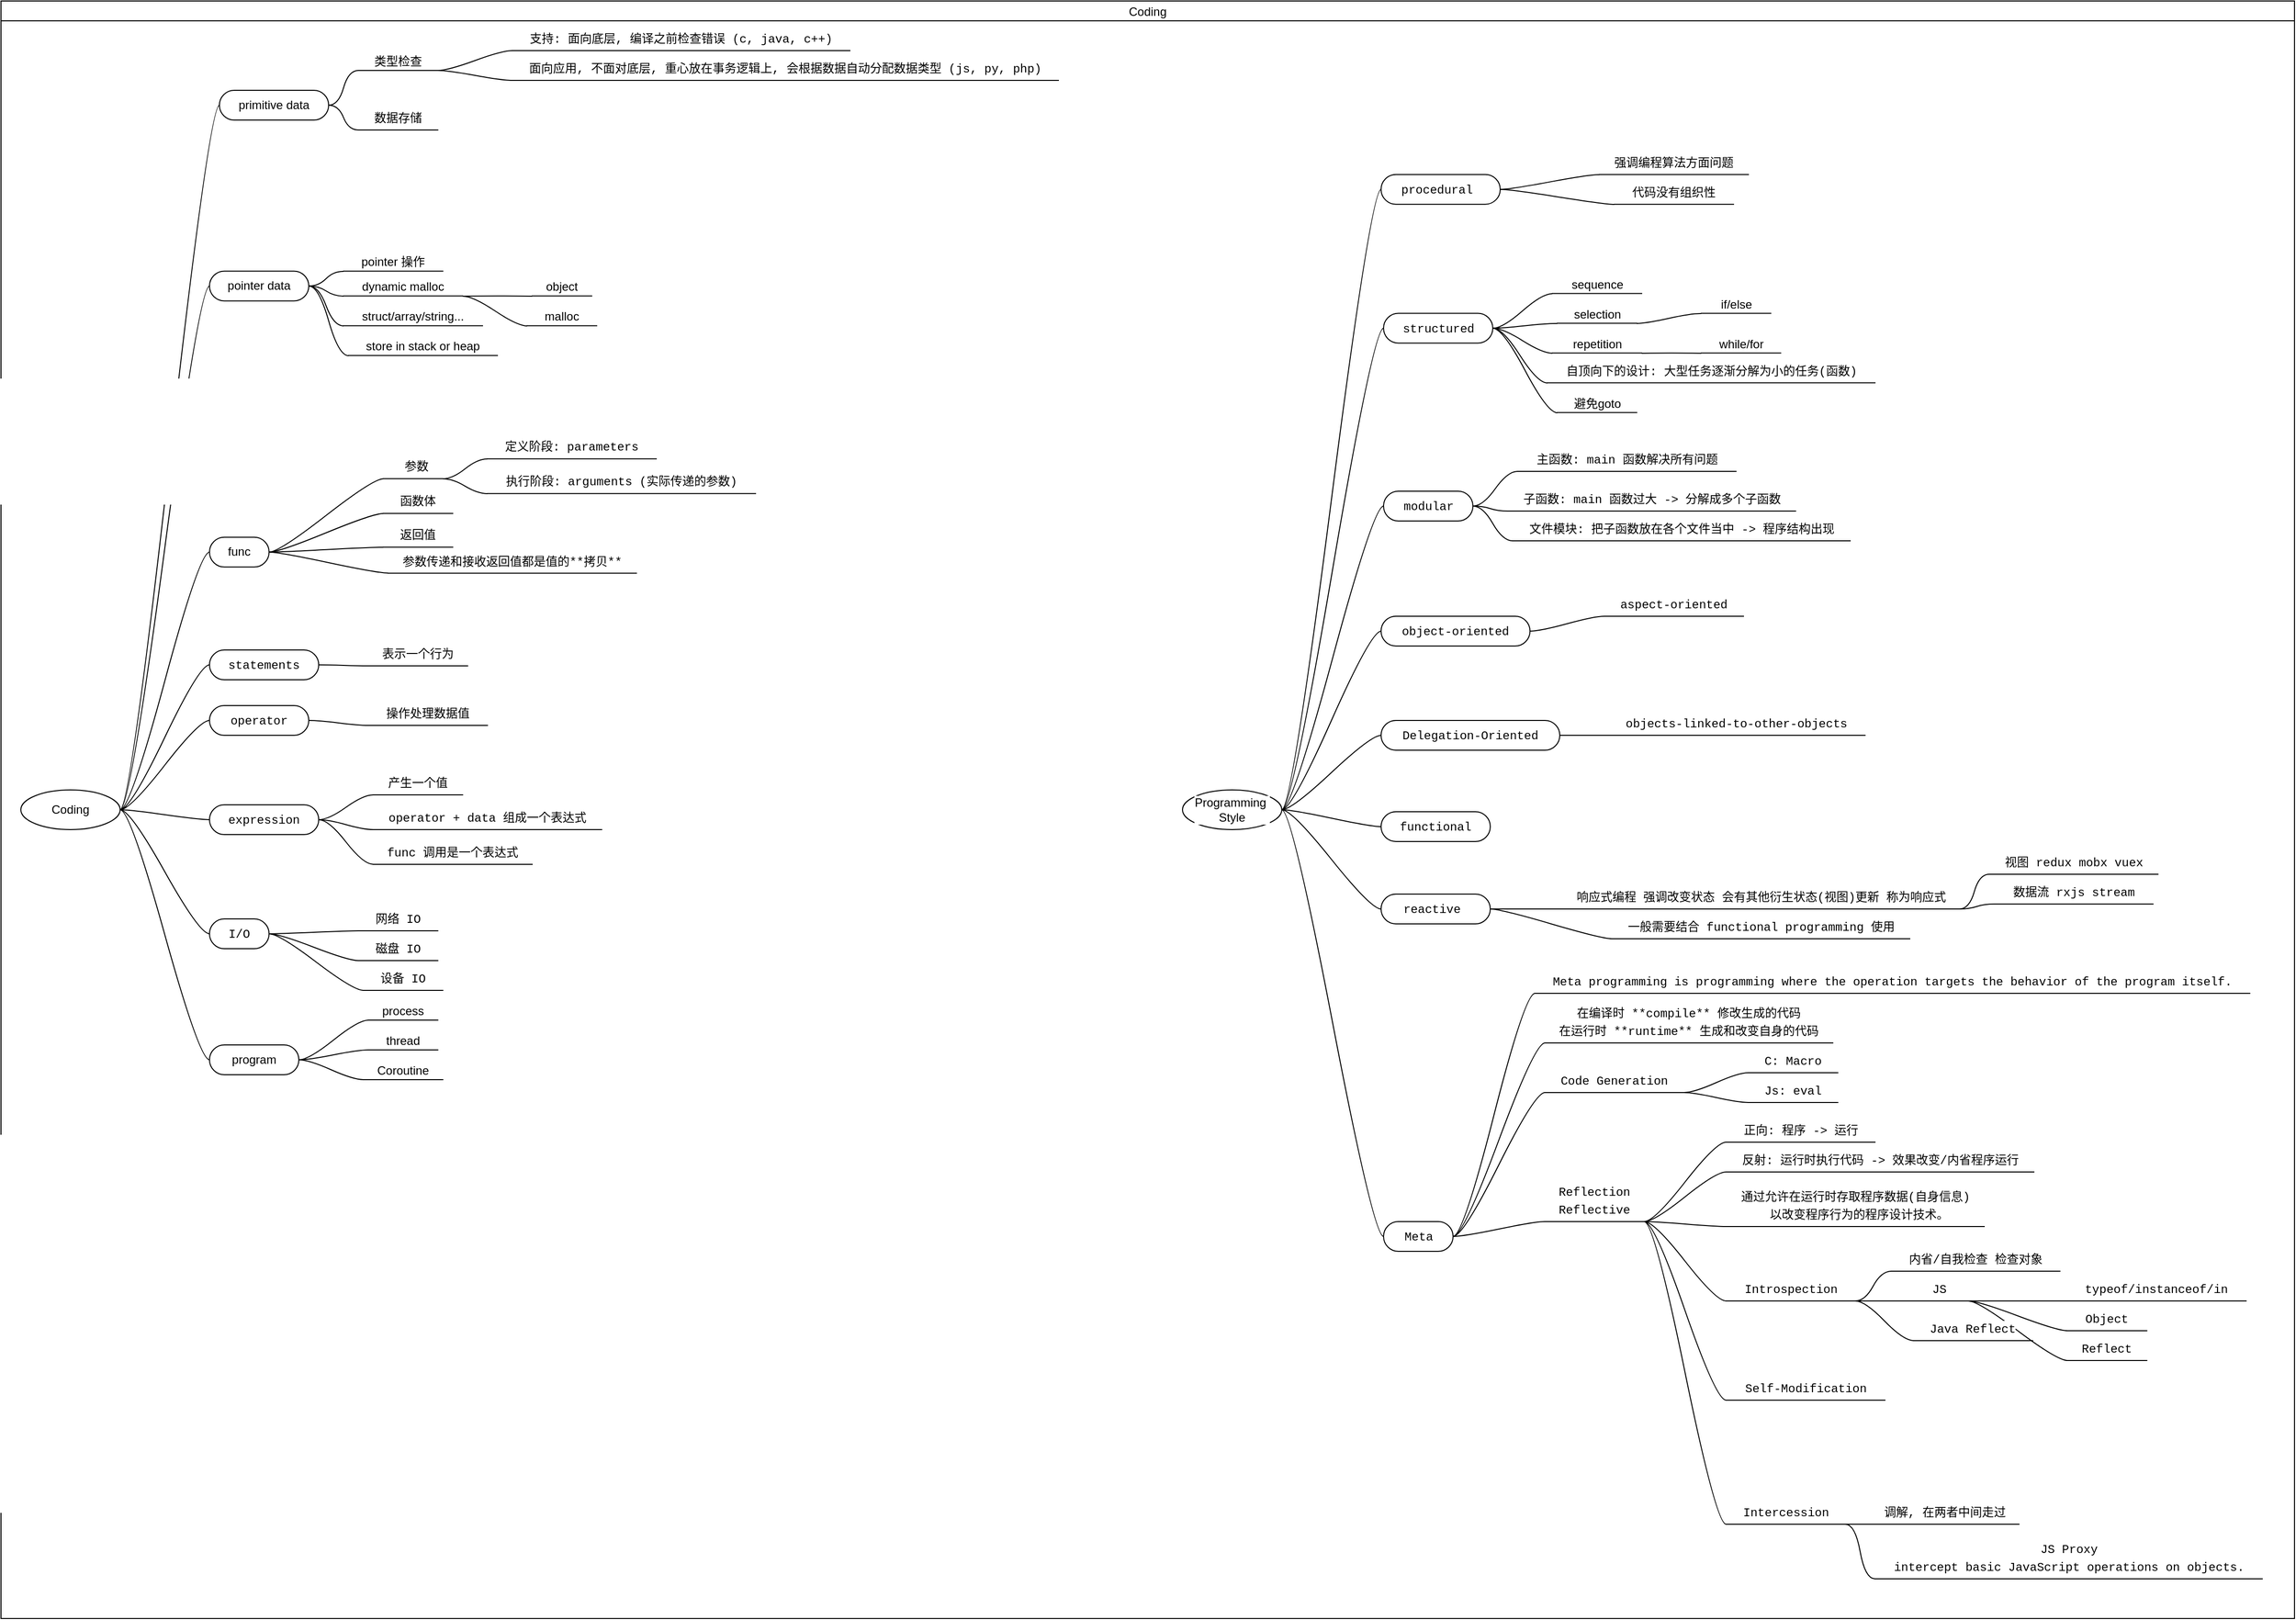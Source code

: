 <mxfile version="16.1.2" type="device" pages="8"><diagram id="iWr8-oijKwKR1iV3FXu2" name="Coding"><mxGraphModel dx="3160" dy="2286" grid="1" gridSize="10" guides="1" tooltips="1" connect="1" arrows="1" fold="1" page="1" pageScale="1" pageWidth="1169" pageHeight="827" math="0" shadow="0"><root><mxCell id="8nWMRpo5nNuQBTIq1got-0"/><mxCell id="8nWMRpo5nNuQBTIq1got-1" parent="8nWMRpo5nNuQBTIq1got-0"/><mxCell id="8nWMRpo5nNuQBTIq1got-2" value="Coding" style="swimlane;startSize=20;horizontal=1;containerType=tree;fontColor=default;fontStyle=0;fontSize=12;labelBackgroundColor=default;movable=0;" parent="8nWMRpo5nNuQBTIq1got-1" vertex="1"><mxGeometry x="10" y="10" width="2310" height="1630" as="geometry"/></mxCell><mxCell id="8nWMRpo5nNuQBTIq1got-3" value="" style="edgeStyle=entityRelationEdgeStyle;startArrow=none;endArrow=none;segment=10;curved=1;rounded=0;fontColor=default;fontStyle=0;fontSize=12;labelBackgroundColor=default;" parent="8nWMRpo5nNuQBTIq1got-2" source="8nWMRpo5nNuQBTIq1got-7" target="8nWMRpo5nNuQBTIq1got-8" edge="1"><mxGeometry relative="1" as="geometry"/></mxCell><mxCell id="8nWMRpo5nNuQBTIq1got-7" value="Coding" style="ellipse;whiteSpace=wrap;html=1;align=center;treeFolding=1;treeMoving=1;newEdgeStyle={&quot;edgeStyle&quot;:&quot;entityRelationEdgeStyle&quot;,&quot;startArrow&quot;:&quot;none&quot;,&quot;endArrow&quot;:&quot;none&quot;,&quot;segment&quot;:10,&quot;curved&quot;:1};fontColor=default;fontStyle=0;fontSize=12;labelBackgroundColor=default;" parent="8nWMRpo5nNuQBTIq1got-2" vertex="1"><mxGeometry x="20" y="795" width="100" height="40" as="geometry"/></mxCell><mxCell id="8nWMRpo5nNuQBTIq1got-8" value="primitive data" style="whiteSpace=wrap;html=1;rounded=1;arcSize=50;align=center;verticalAlign=middle;strokeWidth=1;autosize=1;spacing=4;treeFolding=1;treeMoving=1;newEdgeStyle={&quot;edgeStyle&quot;:&quot;entityRelationEdgeStyle&quot;,&quot;startArrow&quot;:&quot;none&quot;,&quot;endArrow&quot;:&quot;none&quot;,&quot;segment&quot;:10,&quot;curved&quot;:1};fontColor=default;fontStyle=0;fontSize=12;labelBackgroundColor=default;" parent="8nWMRpo5nNuQBTIq1got-2" vertex="1" collapsed="1"><mxGeometry x="220" y="90" width="110" height="30" as="geometry"/></mxCell><mxCell id="8nWMRpo5nNuQBTIq1got-12" value="" style="edgeStyle=entityRelationEdgeStyle;startArrow=none;endArrow=none;segment=10;curved=1;rounded=0;fontColor=default;fontStyle=0;fontSize=12;labelBackgroundColor=default;" parent="8nWMRpo5nNuQBTIq1got-2" source="8nWMRpo5nNuQBTIq1got-7" target="8nWMRpo5nNuQBTIq1got-13" edge="1"><mxGeometry relative="1" as="geometry"><mxPoint x="150" y="414" as="sourcePoint"/></mxGeometry></mxCell><mxCell id="8nWMRpo5nNuQBTIq1got-13" value="&lt;div style=&quot;font-family: menlo, monaco, &amp;quot;courier new&amp;quot;, monospace; line-height: 18px; font-size: 12px;&quot;&gt;statements&lt;/div&gt;" style="whiteSpace=wrap;html=1;rounded=1;arcSize=50;align=center;verticalAlign=middle;strokeWidth=1;autosize=1;spacing=4;treeFolding=1;treeMoving=1;newEdgeStyle={&quot;edgeStyle&quot;:&quot;entityRelationEdgeStyle&quot;,&quot;startArrow&quot;:&quot;none&quot;,&quot;endArrow&quot;:&quot;none&quot;,&quot;segment&quot;:10,&quot;curved&quot;:1};fontColor=default;fontStyle=0;fontSize=12;labelBackgroundColor=default;" parent="8nWMRpo5nNuQBTIq1got-2" vertex="1" collapsed="1"><mxGeometry x="210" y="654" width="110" height="30" as="geometry"/></mxCell><mxCell id="8nWMRpo5nNuQBTIq1got-14" value="" style="edgeStyle=entityRelationEdgeStyle;startArrow=none;endArrow=none;segment=10;curved=1;rounded=0;fontColor=default;fontStyle=0;fontSize=12;labelBackgroundColor=default;" parent="8nWMRpo5nNuQBTIq1got-2" source="8nWMRpo5nNuQBTIq1got-7" target="8nWMRpo5nNuQBTIq1got-15" edge="1"><mxGeometry relative="1" as="geometry"><mxPoint x="150.0" y="414" as="sourcePoint"/></mxGeometry></mxCell><mxCell id="8nWMRpo5nNuQBTIq1got-15" value="&lt;div style=&quot;font-family: menlo, monaco, &amp;quot;courier new&amp;quot;, monospace; line-height: 18px; font-size: 12px;&quot;&gt;&lt;div style=&quot;font-family: menlo, monaco, &amp;quot;courier new&amp;quot;, monospace; line-height: 18px; font-size: 12px;&quot;&gt;operator&lt;/div&gt;&lt;/div&gt;" style="whiteSpace=wrap;html=1;rounded=1;arcSize=50;align=center;verticalAlign=middle;strokeWidth=1;autosize=1;spacing=4;treeFolding=1;treeMoving=1;newEdgeStyle={&quot;edgeStyle&quot;:&quot;entityRelationEdgeStyle&quot;,&quot;startArrow&quot;:&quot;none&quot;,&quot;endArrow&quot;:&quot;none&quot;,&quot;segment&quot;:10,&quot;curved&quot;:1};fontColor=default;fontStyle=0;fontSize=12;labelBackgroundColor=default;" parent="8nWMRpo5nNuQBTIq1got-2" vertex="1" collapsed="1"><mxGeometry x="210" y="710" width="100" height="30" as="geometry"/></mxCell><mxCell id="8nWMRpo5nNuQBTIq1got-16" value="" style="edgeStyle=entityRelationEdgeStyle;startArrow=none;endArrow=none;segment=10;curved=1;rounded=0;fontColor=default;fontStyle=0;fontSize=12;labelBackgroundColor=default;" parent="8nWMRpo5nNuQBTIq1got-2" source="8nWMRpo5nNuQBTIq1got-7" target="8nWMRpo5nNuQBTIq1got-17" edge="1"><mxGeometry relative="1" as="geometry"><mxPoint x="150.0" y="414" as="sourcePoint"/></mxGeometry></mxCell><mxCell id="8nWMRpo5nNuQBTIq1got-17" value="&lt;div style=&quot;font-family: menlo, monaco, &amp;quot;courier new&amp;quot;, monospace; line-height: 18px; font-size: 12px;&quot;&gt;&lt;div style=&quot;font-family: menlo, monaco, &amp;quot;courier new&amp;quot;, monospace; line-height: 18px; font-size: 12px;&quot;&gt;&lt;div style=&quot;font-family: menlo, monaco, &amp;quot;courier new&amp;quot;, monospace; line-height: 18px; font-size: 12px;&quot;&gt;expression&lt;/div&gt;&lt;/div&gt;&lt;/div&gt;" style="whiteSpace=wrap;html=1;rounded=1;arcSize=50;align=center;verticalAlign=middle;strokeWidth=1;autosize=1;spacing=4;treeFolding=1;treeMoving=1;newEdgeStyle={&quot;edgeStyle&quot;:&quot;entityRelationEdgeStyle&quot;,&quot;startArrow&quot;:&quot;none&quot;,&quot;endArrow&quot;:&quot;none&quot;,&quot;segment&quot;:10,&quot;curved&quot;:1};fontColor=default;fontStyle=0;fontSize=12;labelBackgroundColor=default;" parent="8nWMRpo5nNuQBTIq1got-2" vertex="1" collapsed="1"><mxGeometry x="210" y="810" width="110" height="30" as="geometry"/></mxCell><mxCell id="8nWMRpo5nNuQBTIq1got-18" value="" style="edgeStyle=entityRelationEdgeStyle;startArrow=none;endArrow=none;segment=10;curved=1;rounded=0;fontColor=default;fontStyle=0;fontSize=12;labelBackgroundColor=default;" parent="8nWMRpo5nNuQBTIq1got-2" source="8nWMRpo5nNuQBTIq1got-7" target="8nWMRpo5nNuQBTIq1got-19" edge="1"><mxGeometry relative="1" as="geometry"><mxPoint x="150.0" y="414" as="sourcePoint"/></mxGeometry></mxCell><mxCell id="8nWMRpo5nNuQBTIq1got-19" value="&lt;div style=&quot;font-family: menlo, monaco, &amp;quot;courier new&amp;quot;, monospace; line-height: 18px; font-size: 12px;&quot;&gt;&lt;div style=&quot;font-family: menlo, monaco, &amp;quot;courier new&amp;quot;, monospace; line-height: 18px; font-size: 12px;&quot;&gt;&lt;div style=&quot;font-family: menlo, monaco, &amp;quot;courier new&amp;quot;, monospace; line-height: 18px; font-size: 12px;&quot;&gt;I/O&lt;/div&gt;&lt;/div&gt;&lt;/div&gt;" style="whiteSpace=wrap;html=1;rounded=1;arcSize=50;align=center;verticalAlign=middle;strokeWidth=1;autosize=1;spacing=4;treeFolding=1;treeMoving=1;newEdgeStyle={&quot;edgeStyle&quot;:&quot;entityRelationEdgeStyle&quot;,&quot;startArrow&quot;:&quot;none&quot;,&quot;endArrow&quot;:&quot;none&quot;,&quot;segment&quot;:10,&quot;curved&quot;:1};fontColor=default;fontStyle=0;fontSize=12;labelBackgroundColor=default;" parent="8nWMRpo5nNuQBTIq1got-2" vertex="1" collapsed="1"><mxGeometry x="210" y="925" width="60" height="30" as="geometry"/></mxCell><mxCell id="8nWMRpo5nNuQBTIq1got-22" value="&lt;div style=&quot;font-family: menlo, monaco, &amp;quot;courier new&amp;quot;, monospace; line-height: 18px; font-size: 12px;&quot;&gt;网络 IO&lt;/div&gt;" style="whiteSpace=wrap;html=1;shape=partialRectangle;top=0;left=0;bottom=1;right=0;points=[[0,1],[1,1]];fillColor=none;align=center;verticalAlign=bottom;routingCenterY=0.5;snapToPoint=1;recursiveResize=0;autosize=1;treeFolding=1;treeMoving=1;newEdgeStyle={&quot;edgeStyle&quot;:&quot;entityRelationEdgeStyle&quot;,&quot;startArrow&quot;:&quot;none&quot;,&quot;endArrow&quot;:&quot;none&quot;,&quot;segment&quot;:10,&quot;curved&quot;:1};fontColor=default;fontStyle=0;fontSize=12;labelBackgroundColor=default;" parent="8nWMRpo5nNuQBTIq1got-2" vertex="1"><mxGeometry x="360" y="917" width="80" height="20" as="geometry"/></mxCell><mxCell id="8nWMRpo5nNuQBTIq1got-23" value="" style="edgeStyle=entityRelationEdgeStyle;startArrow=none;endArrow=none;segment=10;curved=1;rounded=0;fontColor=default;fontStyle=0;fontSize=12;labelBackgroundColor=default;" parent="8nWMRpo5nNuQBTIq1got-2" source="8nWMRpo5nNuQBTIq1got-19" target="8nWMRpo5nNuQBTIq1got-22" edge="1"><mxGeometry relative="1" as="geometry"><mxPoint x="370" y="1046" as="sourcePoint"/></mxGeometry></mxCell><mxCell id="8nWMRpo5nNuQBTIq1got-24" value="" style="edgeStyle=entityRelationEdgeStyle;startArrow=none;endArrow=none;segment=10;curved=1;rounded=0;fontColor=default;fontStyle=0;fontSize=12;labelBackgroundColor=default;" parent="8nWMRpo5nNuQBTIq1got-2" source="8nWMRpo5nNuQBTIq1got-19" target="8nWMRpo5nNuQBTIq1got-25" edge="1"><mxGeometry relative="1" as="geometry"><mxPoint x="340" y="1026" as="sourcePoint"/></mxGeometry></mxCell><mxCell id="8nWMRpo5nNuQBTIq1got-25" value="&lt;div style=&quot;font-family: menlo, monaco, &amp;quot;courier new&amp;quot;, monospace; line-height: 18px; font-size: 12px;&quot;&gt;&lt;div style=&quot;font-family: menlo, monaco, &amp;quot;courier new&amp;quot;, monospace; line-height: 18px; font-size: 12px;&quot;&gt;磁盘 IO&lt;/div&gt;&lt;/div&gt;" style="whiteSpace=wrap;html=1;shape=partialRectangle;top=0;left=0;bottom=1;right=0;points=[[0,1],[1,1]];fillColor=none;align=center;verticalAlign=bottom;routingCenterY=0.5;snapToPoint=1;recursiveResize=0;autosize=1;treeFolding=1;treeMoving=1;newEdgeStyle={&quot;edgeStyle&quot;:&quot;entityRelationEdgeStyle&quot;,&quot;startArrow&quot;:&quot;none&quot;,&quot;endArrow&quot;:&quot;none&quot;,&quot;segment&quot;:10,&quot;curved&quot;:1};fontColor=default;fontStyle=0;fontSize=12;labelBackgroundColor=default;" parent="8nWMRpo5nNuQBTIq1got-2" vertex="1"><mxGeometry x="360" y="947" width="80" height="20" as="geometry"/></mxCell><mxCell id="8nWMRpo5nNuQBTIq1got-26" value="&lt;div style=&quot;font-family: menlo, monaco, &amp;quot;courier new&amp;quot;, monospace; line-height: 18px; font-size: 12px;&quot;&gt;操作处理数据值&lt;/div&gt;" style="whiteSpace=wrap;html=1;shape=partialRectangle;top=0;left=0;bottom=1;right=0;points=[[0,1],[1,1]];fillColor=none;align=center;verticalAlign=bottom;routingCenterY=0.5;snapToPoint=1;recursiveResize=0;autosize=1;treeFolding=1;treeMoving=1;newEdgeStyle={&quot;edgeStyle&quot;:&quot;entityRelationEdgeStyle&quot;,&quot;startArrow&quot;:&quot;none&quot;,&quot;endArrow&quot;:&quot;none&quot;,&quot;segment&quot;:10,&quot;curved&quot;:1};fontColor=default;fontStyle=0;fontSize=12;labelBackgroundColor=default;" parent="8nWMRpo5nNuQBTIq1got-2" vertex="1"><mxGeometry x="370" y="710" width="120" height="20" as="geometry"/></mxCell><mxCell id="8nWMRpo5nNuQBTIq1got-27" value="" style="edgeStyle=entityRelationEdgeStyle;startArrow=none;endArrow=none;segment=10;curved=1;rounded=0;fontColor=default;fontStyle=0;fontSize=12;labelBackgroundColor=default;" parent="8nWMRpo5nNuQBTIq1got-2" source="8nWMRpo5nNuQBTIq1got-15" target="8nWMRpo5nNuQBTIq1got-26" edge="1"><mxGeometry relative="1" as="geometry"><mxPoint x="395" y="805" as="sourcePoint"/></mxGeometry></mxCell><mxCell id="8nWMRpo5nNuQBTIq1got-30" value="&lt;div style=&quot;font-family: menlo, monaco, &amp;quot;courier new&amp;quot;, monospace; line-height: 18px; font-size: 12px;&quot;&gt;表示一个行为&lt;/div&gt;" style="whiteSpace=wrap;html=1;shape=partialRectangle;top=0;left=0;bottom=1;right=0;points=[[0,1],[1,1]];fillColor=none;align=center;verticalAlign=bottom;routingCenterY=0.5;snapToPoint=1;recursiveResize=0;autosize=1;treeFolding=1;treeMoving=1;newEdgeStyle={&quot;edgeStyle&quot;:&quot;entityRelationEdgeStyle&quot;,&quot;startArrow&quot;:&quot;none&quot;,&quot;endArrow&quot;:&quot;none&quot;,&quot;segment&quot;:10,&quot;curved&quot;:1};fontColor=default;fontStyle=0;fontSize=12;labelBackgroundColor=default;" parent="8nWMRpo5nNuQBTIq1got-2" vertex="1"><mxGeometry x="370" y="650" width="100" height="20" as="geometry"/></mxCell><mxCell id="8nWMRpo5nNuQBTIq1got-31" value="" style="edgeStyle=entityRelationEdgeStyle;startArrow=none;endArrow=none;segment=10;curved=1;rounded=0;fontColor=default;fontStyle=0;fontSize=12;labelBackgroundColor=default;" parent="8nWMRpo5nNuQBTIq1got-2" source="8nWMRpo5nNuQBTIq1got-13" target="8nWMRpo5nNuQBTIq1got-30" edge="1"><mxGeometry relative="1" as="geometry"><mxPoint x="400" y="765" as="sourcePoint"/></mxGeometry></mxCell><mxCell id="8nWMRpo5nNuQBTIq1got-32" value="&lt;div style=&quot;font-family: menlo, monaco, &amp;quot;courier new&amp;quot;, monospace; line-height: 18px; font-size: 12px;&quot;&gt;产生一个值&lt;/div&gt;" style="whiteSpace=wrap;html=1;shape=partialRectangle;top=0;left=0;bottom=1;right=0;points=[[0,1],[1,1]];fillColor=none;align=center;verticalAlign=bottom;routingCenterY=0.5;snapToPoint=1;recursiveResize=0;autosize=1;treeFolding=1;treeMoving=1;newEdgeStyle={&quot;edgeStyle&quot;:&quot;entityRelationEdgeStyle&quot;,&quot;startArrow&quot;:&quot;none&quot;,&quot;endArrow&quot;:&quot;none&quot;,&quot;segment&quot;:10,&quot;curved&quot;:1};fontColor=default;fontStyle=0;fontSize=12;labelBackgroundColor=default;" parent="8nWMRpo5nNuQBTIq1got-2" vertex="1"><mxGeometry x="375" y="780" width="90" height="20" as="geometry"/></mxCell><mxCell id="8nWMRpo5nNuQBTIq1got-33" value="" style="edgeStyle=entityRelationEdgeStyle;startArrow=none;endArrow=none;segment=10;curved=1;rounded=0;fontColor=default;fontStyle=0;fontSize=12;labelBackgroundColor=default;" parent="8nWMRpo5nNuQBTIq1got-2" source="8nWMRpo5nNuQBTIq1got-17" target="8nWMRpo5nNuQBTIq1got-32" edge="1"><mxGeometry relative="1" as="geometry"><mxPoint x="400" y="905" as="sourcePoint"/></mxGeometry></mxCell><mxCell id="8nWMRpo5nNuQBTIq1got-36" value="" style="edgeStyle=entityRelationEdgeStyle;startArrow=none;endArrow=none;segment=10;curved=1;rounded=0;fontColor=default;fontStyle=0;fontSize=12;labelBackgroundColor=default;" parent="8nWMRpo5nNuQBTIq1got-2" source="8nWMRpo5nNuQBTIq1got-17" target="8nWMRpo5nNuQBTIq1got-37" edge="1"><mxGeometry relative="1" as="geometry"><mxPoint x="370" y="885" as="sourcePoint"/></mxGeometry></mxCell><mxCell id="8nWMRpo5nNuQBTIq1got-37" value="&lt;div style=&quot;font-family: menlo, monaco, &amp;quot;courier new&amp;quot;, monospace; line-height: 18px; font-size: 12px;&quot;&gt;operator + data 组成一个表达式&lt;/div&gt;" style="whiteSpace=wrap;html=1;shape=partialRectangle;top=0;left=0;bottom=1;right=0;points=[[0,1],[1,1]];fillColor=none;align=center;verticalAlign=bottom;routingCenterY=0.5;snapToPoint=1;recursiveResize=0;autosize=1;treeFolding=1;treeMoving=1;newEdgeStyle={&quot;edgeStyle&quot;:&quot;entityRelationEdgeStyle&quot;,&quot;startArrow&quot;:&quot;none&quot;,&quot;endArrow&quot;:&quot;none&quot;,&quot;segment&quot;:10,&quot;curved&quot;:1};fontColor=default;fontStyle=0;fontSize=12;labelBackgroundColor=default;" parent="8nWMRpo5nNuQBTIq1got-2" vertex="1"><mxGeometry x="375" y="815" width="230" height="20" as="geometry"/></mxCell><mxCell id="8nWMRpo5nNuQBTIq1got-38" value="" style="edgeStyle=entityRelationEdgeStyle;startArrow=none;endArrow=none;segment=10;curved=1;rounded=0;fontColor=default;fontStyle=0;fontSize=12;labelBackgroundColor=default;" parent="8nWMRpo5nNuQBTIq1got-2" source="8nWMRpo5nNuQBTIq1got-17" target="8nWMRpo5nNuQBTIq1got-39" edge="1"><mxGeometry relative="1" as="geometry"><mxPoint x="370" y="885" as="sourcePoint"/></mxGeometry></mxCell><mxCell id="8nWMRpo5nNuQBTIq1got-39" value="&lt;div style=&quot;font-family: menlo, monaco, &amp;quot;courier new&amp;quot;, monospace; line-height: 18px; font-size: 12px;&quot;&gt;func 调用是一个表达式&lt;/div&gt;" style="whiteSpace=wrap;html=1;shape=partialRectangle;top=0;left=0;bottom=1;right=0;points=[[0,1],[1,1]];fillColor=none;align=center;verticalAlign=bottom;routingCenterY=0.5;snapToPoint=1;recursiveResize=0;autosize=1;treeFolding=1;treeMoving=1;newEdgeStyle={&quot;edgeStyle&quot;:&quot;entityRelationEdgeStyle&quot;,&quot;startArrow&quot;:&quot;none&quot;,&quot;endArrow&quot;:&quot;none&quot;,&quot;segment&quot;:10,&quot;curved&quot;:1};fontColor=default;fontStyle=0;fontSize=12;labelBackgroundColor=default;" parent="8nWMRpo5nNuQBTIq1got-2" vertex="1"><mxGeometry x="375" y="850" width="160" height="20" as="geometry"/></mxCell><mxCell id="8nWMRpo5nNuQBTIq1got-40" value="类型检查" style="whiteSpace=wrap;html=1;shape=partialRectangle;top=0;left=0;bottom=1;right=0;points=[[0,1],[1,1]];fillColor=none;align=center;verticalAlign=bottom;routingCenterY=0.5;snapToPoint=1;recursiveResize=0;autosize=1;treeFolding=1;treeMoving=1;newEdgeStyle={&quot;edgeStyle&quot;:&quot;entityRelationEdgeStyle&quot;,&quot;startArrow&quot;:&quot;none&quot;,&quot;endArrow&quot;:&quot;none&quot;,&quot;segment&quot;:10,&quot;curved&quot;:1};fontColor=default;fontStyle=0;fontSize=12;labelBackgroundColor=default;" parent="8nWMRpo5nNuQBTIq1got-2" vertex="1"><mxGeometry x="360" y="50" width="80" height="20" as="geometry"/></mxCell><mxCell id="8nWMRpo5nNuQBTIq1got-41" value="" style="edgeStyle=entityRelationEdgeStyle;startArrow=none;endArrow=none;segment=10;curved=1;rounded=0;fontColor=default;fontStyle=0;fontSize=12;labelBackgroundColor=default;" parent="8nWMRpo5nNuQBTIq1got-2" source="8nWMRpo5nNuQBTIq1got-8" target="8nWMRpo5nNuQBTIq1got-40" edge="1"><mxGeometry relative="1" as="geometry"><mxPoint x="410" y="180" as="sourcePoint"/></mxGeometry></mxCell><mxCell id="8nWMRpo5nNuQBTIq1got-42" value="" style="edgeStyle=entityRelationEdgeStyle;startArrow=none;endArrow=none;segment=10;curved=1;rounded=0;fontColor=default;fontStyle=0;fontSize=12;labelBackgroundColor=default;" parent="8nWMRpo5nNuQBTIq1got-2" source="8nWMRpo5nNuQBTIq1got-8" target="8nWMRpo5nNuQBTIq1got-43" edge="1"><mxGeometry relative="1" as="geometry"><mxPoint x="380" y="160" as="sourcePoint"/></mxGeometry></mxCell><mxCell id="8nWMRpo5nNuQBTIq1got-43" value="&lt;div style=&quot;font-family: menlo, monaco, &amp;quot;courier new&amp;quot;, monospace; line-height: 18px; font-size: 12px;&quot;&gt;&lt;span style=&quot;font-size: 12px;&quot;&gt;数据存储&lt;/span&gt;&lt;/div&gt;" style="whiteSpace=wrap;html=1;shape=partialRectangle;top=0;left=0;bottom=1;right=0;points=[[0,1],[1,1]];fillColor=none;align=center;verticalAlign=bottom;routingCenterY=0.5;snapToPoint=1;recursiveResize=0;autosize=1;treeFolding=1;treeMoving=1;newEdgeStyle={&quot;edgeStyle&quot;:&quot;entityRelationEdgeStyle&quot;,&quot;startArrow&quot;:&quot;none&quot;,&quot;endArrow&quot;:&quot;none&quot;,&quot;segment&quot;:10,&quot;curved&quot;:1};fontColor=default;fontStyle=0;fontSize=12;labelBackgroundColor=default;" parent="8nWMRpo5nNuQBTIq1got-2" vertex="1" collapsed="1"><mxGeometry x="360" y="110" width="80" height="20" as="geometry"/></mxCell><mxCell id="8nWMRpo5nNuQBTIq1got-44" value="" style="edgeStyle=entityRelationEdgeStyle;startArrow=none;endArrow=none;segment=10;curved=1;rounded=0;fontColor=default;fontStyle=0;fontSize=12;labelBackgroundColor=default;" parent="8nWMRpo5nNuQBTIq1got-2" source="8nWMRpo5nNuQBTIq1got-40" target="8nWMRpo5nNuQBTIq1got-45" edge="1"><mxGeometry relative="1" as="geometry"><mxPoint x="380" y="160" as="sourcePoint"/></mxGeometry></mxCell><mxCell id="8nWMRpo5nNuQBTIq1got-45" value="&lt;div style=&quot;font-family: menlo, monaco, &amp;quot;courier new&amp;quot;, monospace; line-height: 18px; font-size: 12px;&quot;&gt;支持: 面向底层, 编译之前检查错误 (c, java, c++) &lt;/div&gt;" style="whiteSpace=wrap;html=1;shape=partialRectangle;top=0;left=0;bottom=1;right=0;points=[[0,1],[1,1]];fillColor=none;align=center;verticalAlign=bottom;routingCenterY=0.5;snapToPoint=1;recursiveResize=0;autosize=1;treeFolding=1;treeMoving=1;newEdgeStyle={&quot;edgeStyle&quot;:&quot;entityRelationEdgeStyle&quot;,&quot;startArrow&quot;:&quot;none&quot;,&quot;endArrow&quot;:&quot;none&quot;,&quot;segment&quot;:10,&quot;curved&quot;:1};fontColor=default;fontStyle=0;fontSize=12;labelBackgroundColor=default;" parent="8nWMRpo5nNuQBTIq1got-2" vertex="1"><mxGeometry x="515" y="30" width="340" height="20" as="geometry"/></mxCell><mxCell id="8nWMRpo5nNuQBTIq1got-46" value="" style="edgeStyle=entityRelationEdgeStyle;startArrow=none;endArrow=none;segment=10;curved=1;rounded=0;fontColor=default;fontStyle=0;fontSize=12;labelBackgroundColor=default;" parent="8nWMRpo5nNuQBTIq1got-2" source="8nWMRpo5nNuQBTIq1got-40" target="8nWMRpo5nNuQBTIq1got-47" edge="1"><mxGeometry relative="1" as="geometry"><mxPoint x="545.154" y="90.385" as="sourcePoint"/></mxGeometry></mxCell><mxCell id="8nWMRpo5nNuQBTIq1got-47" value="&lt;div style=&quot;font-family: menlo, monaco, &amp;quot;courier new&amp;quot;, monospace; line-height: 18px; font-size: 12px;&quot;&gt;面向应用, 不面对底层, 重心放在事务逻辑上, 会根据数据自动分配数据类型 (js, py, php) &lt;/div&gt;" style="whiteSpace=wrap;html=1;shape=partialRectangle;top=0;left=0;bottom=1;right=0;points=[[0,1],[1,1]];fillColor=none;align=center;verticalAlign=bottom;routingCenterY=0.5;snapToPoint=1;recursiveResize=0;autosize=1;treeFolding=1;treeMoving=1;newEdgeStyle={&quot;edgeStyle&quot;:&quot;entityRelationEdgeStyle&quot;,&quot;startArrow&quot;:&quot;none&quot;,&quot;endArrow&quot;:&quot;none&quot;,&quot;segment&quot;:10,&quot;curved&quot;:1};fontColor=default;fontStyle=0;fontSize=12;labelBackgroundColor=default;" parent="8nWMRpo5nNuQBTIq1got-2" vertex="1"><mxGeometry x="515" y="60" width="550" height="20" as="geometry"/></mxCell><mxCell id="8nWMRpo5nNuQBTIq1got-48" value="" style="edgeStyle=entityRelationEdgeStyle;startArrow=none;endArrow=none;segment=10;curved=1;rounded=0;fontColor=default;fontStyle=0;fontSize=12;labelBackgroundColor=default;" parent="8nWMRpo5nNuQBTIq1got-2" source="8nWMRpo5nNuQBTIq1got-43" target="8nWMRpo5nNuQBTIq1got-49" edge="1" visible="0"><mxGeometry relative="1" as="geometry"><mxPoint x="380" y="160" as="sourcePoint"/></mxGeometry></mxCell><mxCell id="8nWMRpo5nNuQBTIq1got-49" value="&lt;div style=&quot;font-family: menlo, monaco, &amp;quot;courier new&amp;quot;, monospace; line-height: 18px; font-size: 12px;&quot;&gt;&lt;div style=&quot;font-family: menlo, monaco, &amp;quot;courier new&amp;quot;, monospace; line-height: 18px; font-size: 12px;&quot;&gt;计算机只能通过 bit 存储数据, 格式化(取出来) 的方式决定其最终的展现形式&lt;/div&gt;&lt;/div&gt;" style="whiteSpace=wrap;html=1;shape=partialRectangle;top=0;left=0;bottom=1;right=0;points=[[0,1],[1,1]];fillColor=none;align=center;verticalAlign=bottom;routingCenterY=0.5;snapToPoint=1;recursiveResize=0;autosize=1;treeFolding=1;treeMoving=1;newEdgeStyle={&quot;edgeStyle&quot;:&quot;entityRelationEdgeStyle&quot;,&quot;startArrow&quot;:&quot;none&quot;,&quot;endArrow&quot;:&quot;none&quot;,&quot;segment&quot;:10,&quot;curved&quot;:1};fontColor=default;fontStyle=0;fontSize=12;labelBackgroundColor=default;" parent="8nWMRpo5nNuQBTIq1got-2" vertex="1" visible="0"><mxGeometry x="515" y="95" width="460" height="20" as="geometry"/></mxCell><mxCell id="8nWMRpo5nNuQBTIq1got-52" value="" style="edgeStyle=entityRelationEdgeStyle;startArrow=none;endArrow=none;segment=10;curved=1;rounded=0;fontColor=default;fontStyle=0;fontSize=12;labelBackgroundColor=default;" parent="8nWMRpo5nNuQBTIq1got-2" source="8nWMRpo5nNuQBTIq1got-43" target="8nWMRpo5nNuQBTIq1got-53" edge="1" visible="0"><mxGeometry relative="1" as="geometry"><mxPoint x="539.769" y="170.385" as="sourcePoint"/></mxGeometry></mxCell><mxCell id="8nWMRpo5nNuQBTIq1got-53" value="&lt;div style=&quot;font-family: menlo, monaco, &amp;quot;courier new&amp;quot;, monospace; line-height: 18px; font-size: 12px;&quot;&gt;&lt;div style=&quot;font-family: menlo, monaco, &amp;quot;courier new&amp;quot;, monospace; line-height: 18px; font-size: 12px;&quot;&gt;编码 &amp;lt;=&amp;gt; 解码 two's complement, unicode, float, TRUE....&lt;/div&gt;&lt;/div&gt;" style="whiteSpace=wrap;html=1;shape=partialRectangle;top=0;left=0;bottom=1;right=0;points=[[0,1],[1,1]];fillColor=none;align=center;verticalAlign=bottom;routingCenterY=0.5;snapToPoint=1;recursiveResize=0;autosize=1;treeFolding=1;treeMoving=1;newEdgeStyle={&quot;edgeStyle&quot;:&quot;entityRelationEdgeStyle&quot;,&quot;startArrow&quot;:&quot;none&quot;,&quot;endArrow&quot;:&quot;none&quot;,&quot;segment&quot;:10,&quot;curved&quot;:1};fontColor=default;fontStyle=0;fontSize=12;labelBackgroundColor=default;" parent="8nWMRpo5nNuQBTIq1got-2" vertex="1" visible="0"><mxGeometry x="515" y="120" width="430" height="20" as="geometry"/></mxCell><mxCell id="8nWMRpo5nNuQBTIq1got-54" value="" style="edgeStyle=entityRelationEdgeStyle;startArrow=none;endArrow=none;segment=10;curved=1;rounded=0;fontColor=default;fontStyle=0;fontSize=12;labelBackgroundColor=default;" parent="8nWMRpo5nNuQBTIq1got-2" source="8nWMRpo5nNuQBTIq1got-43" target="8nWMRpo5nNuQBTIq1got-55" edge="1" visible="0"><mxGeometry relative="1" as="geometry"><mxPoint x="539.769" y="170.385" as="sourcePoint"/></mxGeometry></mxCell><mxCell id="8nWMRpo5nNuQBTIq1got-55" value="&lt;div style=&quot;font-family: menlo, monaco, &amp;quot;courier new&amp;quot;, monospace; line-height: 18px; font-size: 12px;&quot;&gt;&lt;div style=&quot;font-family: menlo, monaco, &amp;quot;courier new&amp;quot;, monospace; line-height: 18px; font-size: 12px;&quot;&gt;&lt;div style=&quot;font-family: menlo, monaco, &amp;quot;courier new&amp;quot;, monospace; line-height: 18px; font-size: 12px;&quot;&gt;数据大小取决于其分配的内存空间&lt;/div&gt;&lt;/div&gt;&lt;/div&gt;" style="whiteSpace=wrap;html=1;shape=partialRectangle;top=0;left=0;bottom=1;right=0;points=[[0,1],[1,1]];fillColor=none;align=center;verticalAlign=bottom;routingCenterY=0.5;snapToPoint=1;recursiveResize=0;autosize=1;treeFolding=1;treeMoving=1;newEdgeStyle={&quot;edgeStyle&quot;:&quot;entityRelationEdgeStyle&quot;,&quot;startArrow&quot;:&quot;none&quot;,&quot;endArrow&quot;:&quot;none&quot;,&quot;segment&quot;:10,&quot;curved&quot;:1};fontColor=default;fontStyle=0;fontSize=12;labelBackgroundColor=default;" parent="8nWMRpo5nNuQBTIq1got-2" vertex="1" visible="0"><mxGeometry x="515" y="150" width="210" height="20" as="geometry"/></mxCell><mxCell id="8nWMRpo5nNuQBTIq1got-56" value="" style="edgeStyle=entityRelationEdgeStyle;startArrow=none;endArrow=none;segment=10;curved=1;rounded=0;fontColor=default;fontStyle=0;fontSize=12;labelBackgroundColor=default;" parent="8nWMRpo5nNuQBTIq1got-2" source="8nWMRpo5nNuQBTIq1got-7" target="8nWMRpo5nNuQBTIq1got-57" edge="1"><mxGeometry relative="1" as="geometry"><mxPoint x="150.0" y="414" as="sourcePoint"/></mxGeometry></mxCell><mxCell id="8nWMRpo5nNuQBTIq1got-57" value="func" style="whiteSpace=wrap;html=1;rounded=1;arcSize=50;align=center;verticalAlign=middle;strokeWidth=1;autosize=1;spacing=4;treeFolding=1;treeMoving=1;newEdgeStyle={&quot;edgeStyle&quot;:&quot;entityRelationEdgeStyle&quot;,&quot;startArrow&quot;:&quot;none&quot;,&quot;endArrow&quot;:&quot;none&quot;,&quot;segment&quot;:10,&quot;curved&quot;:1};fontColor=default;fontStyle=0;fontSize=12;labelBackgroundColor=default;" parent="8nWMRpo5nNuQBTIq1got-2" vertex="1" collapsed="1"><mxGeometry x="210" y="540.39" width="60" height="30" as="geometry"/></mxCell><mxCell id="8nWMRpo5nNuQBTIq1got-60" value="&lt;div style=&quot;font-family: menlo, monaco, &amp;quot;courier new&amp;quot;, monospace; line-height: 18px; font-size: 12px;&quot;&gt;&amp;nbsp;参数&lt;/div&gt;" style="whiteSpace=wrap;html=1;shape=partialRectangle;top=0;left=0;bottom=1;right=0;points=[[0,1],[1,1]];fillColor=none;align=center;verticalAlign=bottom;routingCenterY=0.5;snapToPoint=1;recursiveResize=0;autosize=1;treeFolding=1;treeMoving=1;newEdgeStyle={&quot;edgeStyle&quot;:&quot;entityRelationEdgeStyle&quot;,&quot;startArrow&quot;:&quot;none&quot;,&quot;endArrow&quot;:&quot;none&quot;,&quot;segment&quot;:10,&quot;curved&quot;:1};fontColor=default;fontStyle=0;fontSize=12;labelBackgroundColor=default;" parent="8nWMRpo5nNuQBTIq1got-2" vertex="1"><mxGeometry x="385" y="461.39" width="60" height="20" as="geometry"/></mxCell><mxCell id="8nWMRpo5nNuQBTIq1got-61" value="" style="edgeStyle=entityRelationEdgeStyle;startArrow=none;endArrow=none;segment=10;curved=1;rounded=0;fontColor=default;fontStyle=0;fontSize=12;labelBackgroundColor=default;" parent="8nWMRpo5nNuQBTIq1got-2" source="8nWMRpo5nNuQBTIq1got-57" target="8nWMRpo5nNuQBTIq1got-60" edge="1"><mxGeometry relative="1" as="geometry"><mxPoint x="400" y="491.39" as="sourcePoint"/></mxGeometry></mxCell><mxCell id="8nWMRpo5nNuQBTIq1got-62" value="" style="edgeStyle=entityRelationEdgeStyle;startArrow=none;endArrow=none;segment=10;curved=1;rounded=0;fontColor=default;fontStyle=0;fontSize=12;labelBackgroundColor=default;" parent="8nWMRpo5nNuQBTIq1got-2" source="8nWMRpo5nNuQBTIq1got-60" target="8nWMRpo5nNuQBTIq1got-63" edge="1"><mxGeometry relative="1" as="geometry"><mxPoint x="370" y="471.39" as="sourcePoint"/></mxGeometry></mxCell><mxCell id="8nWMRpo5nNuQBTIq1got-63" value="&lt;div style=&quot;font-family: menlo, monaco, &amp;quot;courier new&amp;quot;, monospace; line-height: 18px; font-size: 12px;&quot;&gt;&lt;div style=&quot;font-family: menlo, monaco, &amp;quot;courier new&amp;quot;, monospace; line-height: 18px; font-size: 12px;&quot;&gt;定义阶段: parameters&lt;/div&gt;&lt;/div&gt;" style="whiteSpace=wrap;html=1;shape=partialRectangle;top=0;left=0;bottom=1;right=0;points=[[0,1],[1,1]];fillColor=none;align=center;verticalAlign=bottom;routingCenterY=0.5;snapToPoint=1;recursiveResize=0;autosize=1;treeFolding=1;treeMoving=1;newEdgeStyle={&quot;edgeStyle&quot;:&quot;entityRelationEdgeStyle&quot;,&quot;startArrow&quot;:&quot;none&quot;,&quot;endArrow&quot;:&quot;none&quot;,&quot;segment&quot;:10,&quot;curved&quot;:1};fontColor=default;fontStyle=0;fontSize=12;labelBackgroundColor=default;" parent="8nWMRpo5nNuQBTIq1got-2" vertex="1"><mxGeometry x="490" y="441.39" width="170" height="20" as="geometry"/></mxCell><mxCell id="8nWMRpo5nNuQBTIq1got-64" value="" style="edgeStyle=entityRelationEdgeStyle;startArrow=none;endArrow=none;segment=10;curved=1;rounded=0;fontColor=default;fontStyle=0;fontSize=12;labelBackgroundColor=default;" parent="8nWMRpo5nNuQBTIq1got-2" source="8nWMRpo5nNuQBTIq1got-60" target="8nWMRpo5nNuQBTIq1got-65" edge="1"><mxGeometry relative="1" as="geometry"><mxPoint x="519.769" y="481.39" as="sourcePoint"/></mxGeometry></mxCell><mxCell id="8nWMRpo5nNuQBTIq1got-65" value="&lt;div style=&quot;font-family: menlo, monaco, &amp;quot;courier new&amp;quot;, monospace; line-height: 18px; font-size: 12px;&quot;&gt;&lt;div style=&quot;font-family: menlo, monaco, &amp;quot;courier new&amp;quot;, monospace; line-height: 18px; font-size: 12px;&quot;&gt;&lt;div style=&quot;font-family: menlo, monaco, &amp;quot;courier new&amp;quot;, monospace; line-height: 18px; font-size: 12px;&quot;&gt;执行阶段: arguments (实际传递的参数)&lt;/div&gt;&lt;/div&gt;&lt;/div&gt;" style="whiteSpace=wrap;html=1;shape=partialRectangle;top=0;left=0;bottom=1;right=0;points=[[0,1],[1,1]];fillColor=none;align=center;verticalAlign=bottom;routingCenterY=0.5;snapToPoint=1;recursiveResize=0;autosize=1;treeFolding=1;treeMoving=1;newEdgeStyle={&quot;edgeStyle&quot;:&quot;entityRelationEdgeStyle&quot;,&quot;startArrow&quot;:&quot;none&quot;,&quot;endArrow&quot;:&quot;none&quot;,&quot;segment&quot;:10,&quot;curved&quot;:1};fontColor=default;fontStyle=0;fontSize=12;labelBackgroundColor=default;" parent="8nWMRpo5nNuQBTIq1got-2" vertex="1"><mxGeometry x="490" y="476.39" width="270" height="20" as="geometry"/></mxCell><mxCell id="8nWMRpo5nNuQBTIq1got-68" value="" style="edgeStyle=entityRelationEdgeStyle;startArrow=none;endArrow=none;segment=10;curved=1;rounded=0;fontColor=default;fontStyle=0;fontSize=12;labelBackgroundColor=default;" parent="8nWMRpo5nNuQBTIq1got-2" source="8nWMRpo5nNuQBTIq1got-57" target="8nWMRpo5nNuQBTIq1got-69" edge="1"><mxGeometry relative="1" as="geometry"><mxPoint x="370" y="471.39" as="sourcePoint"/></mxGeometry></mxCell><mxCell id="8nWMRpo5nNuQBTIq1got-69" value="&lt;div style=&quot;font-family: menlo, monaco, &amp;quot;courier new&amp;quot;, monospace; line-height: 18px; font-size: 12px;&quot;&gt;&lt;div style=&quot;font-family: menlo, monaco, &amp;quot;courier new&amp;quot;, monospace; line-height: 18px; font-size: 12px;&quot;&gt;函数体&lt;/div&gt;&lt;/div&gt;" style="whiteSpace=wrap;html=1;shape=partialRectangle;top=0;left=0;bottom=1;right=0;points=[[0,1],[1,1]];fillColor=none;align=center;verticalAlign=bottom;routingCenterY=0.5;snapToPoint=1;recursiveResize=0;autosize=1;treeFolding=1;treeMoving=1;newEdgeStyle={&quot;edgeStyle&quot;:&quot;entityRelationEdgeStyle&quot;,&quot;startArrow&quot;:&quot;none&quot;,&quot;endArrow&quot;:&quot;none&quot;,&quot;segment&quot;:10,&quot;curved&quot;:1};fontColor=default;fontStyle=0;fontSize=12;labelBackgroundColor=default;" parent="8nWMRpo5nNuQBTIq1got-2" vertex="1"><mxGeometry x="385" y="496.39" width="70" height="20" as="geometry"/></mxCell><mxCell id="8nWMRpo5nNuQBTIq1got-70" value="" style="edgeStyle=entityRelationEdgeStyle;startArrow=none;endArrow=none;segment=10;curved=1;rounded=0;fontColor=default;fontStyle=0;fontSize=12;labelBackgroundColor=default;" parent="8nWMRpo5nNuQBTIq1got-2" source="8nWMRpo5nNuQBTIq1got-57" target="8nWMRpo5nNuQBTIq1got-71" edge="1"><mxGeometry relative="1" as="geometry"><mxPoint x="370" y="471.39" as="sourcePoint"/></mxGeometry></mxCell><mxCell id="8nWMRpo5nNuQBTIq1got-71" value="&lt;div style=&quot;font-family: menlo, monaco, &amp;quot;courier new&amp;quot;, monospace; line-height: 18px; font-size: 12px;&quot;&gt;&lt;div style=&quot;font-family: menlo, monaco, &amp;quot;courier new&amp;quot;, monospace; line-height: 18px; font-size: 12px;&quot;&gt;返回值&lt;/div&gt;&lt;/div&gt;" style="whiteSpace=wrap;html=1;shape=partialRectangle;top=0;left=0;bottom=1;right=0;points=[[0,1],[1,1]];fillColor=none;align=center;verticalAlign=bottom;routingCenterY=0.5;snapToPoint=1;recursiveResize=0;autosize=1;treeFolding=1;treeMoving=1;newEdgeStyle={&quot;edgeStyle&quot;:&quot;entityRelationEdgeStyle&quot;,&quot;startArrow&quot;:&quot;none&quot;,&quot;endArrow&quot;:&quot;none&quot;,&quot;segment&quot;:10,&quot;curved&quot;:1};fontColor=default;fontStyle=0;fontSize=12;labelBackgroundColor=default;" parent="8nWMRpo5nNuQBTIq1got-2" vertex="1"><mxGeometry x="385" y="530.39" width="70" height="20" as="geometry"/></mxCell><mxCell id="8nWMRpo5nNuQBTIq1got-76" value="" style="edgeStyle=entityRelationEdgeStyle;startArrow=none;endArrow=none;segment=10;curved=1;rounded=0;fontColor=default;fontStyle=0;fontSize=12;labelBackgroundColor=default;" parent="8nWMRpo5nNuQBTIq1got-2" source="8nWMRpo5nNuQBTIq1got-57" target="8nWMRpo5nNuQBTIq1got-77" edge="1"><mxGeometry relative="1" as="geometry"><mxPoint x="370" y="471.39" as="sourcePoint"/></mxGeometry></mxCell><mxCell id="8nWMRpo5nNuQBTIq1got-77" value="&lt;div style=&quot;font-family: menlo, monaco, &amp;quot;courier new&amp;quot;, monospace; line-height: 18px; font-size: 12px;&quot;&gt;&lt;div style=&quot;font-family: menlo, monaco, &amp;quot;courier new&amp;quot;, monospace; line-height: 18px; font-size: 12px;&quot;&gt;&lt;div style=&quot;font-family: menlo, monaco, &amp;quot;courier new&amp;quot;, monospace; line-height: 18px; font-size: 12px;&quot;&gt;参数传递和接收返回值都是值的&lt;span style=&quot;font-size: 12px;&quot;&gt;**拷贝**&lt;/span&gt;&lt;/div&gt;&lt;/div&gt;&lt;/div&gt;" style="whiteSpace=wrap;html=1;shape=partialRectangle;top=0;left=0;bottom=1;right=0;points=[[0,1],[1,1]];fillColor=none;align=center;verticalAlign=bottom;routingCenterY=0.5;snapToPoint=1;recursiveResize=0;autosize=1;treeFolding=1;treeMoving=1;newEdgeStyle={&quot;edgeStyle&quot;:&quot;entityRelationEdgeStyle&quot;,&quot;startArrow&quot;:&quot;none&quot;,&quot;endArrow&quot;:&quot;none&quot;,&quot;segment&quot;:10,&quot;curved&quot;:1};fontColor=default;fontStyle=0;fontSize=12;labelBackgroundColor=default;" parent="8nWMRpo5nNuQBTIq1got-2" vertex="1"><mxGeometry x="390" y="556.62" width="250" height="20" as="geometry"/></mxCell><mxCell id="8nWMRpo5nNuQBTIq1got-78" value="" style="edgeStyle=entityRelationEdgeStyle;startArrow=none;endArrow=none;segment=10;curved=1;rounded=0;fontColor=default;fontStyle=0;fontSize=12;labelBackgroundColor=default;" parent="8nWMRpo5nNuQBTIq1got-2" source="8nWMRpo5nNuQBTIq1got-7" target="8nWMRpo5nNuQBTIq1got-79" edge="1"><mxGeometry relative="1" as="geometry"><mxPoint x="150.0" y="414" as="sourcePoint"/></mxGeometry></mxCell><mxCell id="8nWMRpo5nNuQBTIq1got-79" value="pointer data" style="whiteSpace=wrap;html=1;rounded=1;arcSize=50;align=center;verticalAlign=middle;strokeWidth=1;autosize=1;spacing=4;treeFolding=1;treeMoving=1;newEdgeStyle={&quot;edgeStyle&quot;:&quot;entityRelationEdgeStyle&quot;,&quot;startArrow&quot;:&quot;none&quot;,&quot;endArrow&quot;:&quot;none&quot;,&quot;segment&quot;:10,&quot;curved&quot;:1};fontColor=default;fontStyle=0;fontSize=12;labelBackgroundColor=default;" parent="8nWMRpo5nNuQBTIq1got-2" vertex="1" collapsed="1"><mxGeometry x="210" y="272.27" width="100" height="30" as="geometry"/></mxCell><mxCell id="b4oMO1nAnI8XShkdMSJ7-0" value="" style="edgeStyle=entityRelationEdgeStyle;startArrow=none;endArrow=none;segment=10;curved=1;rounded=0;fontColor=default;fontStyle=0;fontSize=12;labelBackgroundColor=default;" parent="8nWMRpo5nNuQBTIq1got-2" source="8nWMRpo5nNuQBTIq1got-19" target="b4oMO1nAnI8XShkdMSJ7-1" edge="1"><mxGeometry relative="1" as="geometry"><mxPoint x="340" y="1026" as="sourcePoint"/></mxGeometry></mxCell><mxCell id="b4oMO1nAnI8XShkdMSJ7-1" value="&lt;div style=&quot;font-family: menlo, monaco, &amp;quot;courier new&amp;quot;, monospace; line-height: 18px; font-size: 12px;&quot;&gt;&lt;div style=&quot;font-family: menlo, monaco, &amp;quot;courier new&amp;quot;, monospace; line-height: 18px; font-size: 12px;&quot;&gt;设备 IO&lt;/div&gt;&lt;/div&gt;" style="whiteSpace=wrap;html=1;shape=partialRectangle;top=0;left=0;bottom=1;right=0;points=[[0,1],[1,1]];fillColor=none;align=center;verticalAlign=bottom;routingCenterY=0.5;snapToPoint=1;recursiveResize=0;autosize=1;treeFolding=1;treeMoving=1;newEdgeStyle={&quot;edgeStyle&quot;:&quot;entityRelationEdgeStyle&quot;,&quot;startArrow&quot;:&quot;none&quot;,&quot;endArrow&quot;:&quot;none&quot;,&quot;segment&quot;:10,&quot;curved&quot;:1};fontColor=default;fontStyle=0;fontSize=12;labelBackgroundColor=default;" parent="8nWMRpo5nNuQBTIq1got-2" vertex="1"><mxGeometry x="365" y="977" width="80" height="20" as="geometry"/></mxCell><mxCell id="b4oMO1nAnI8XShkdMSJ7-2" value="" style="edgeStyle=entityRelationEdgeStyle;startArrow=none;endArrow=none;segment=10;curved=1;rounded=0;fontColor=default;fontStyle=0;fontSize=12;labelBackgroundColor=default;" parent="8nWMRpo5nNuQBTIq1got-2" source="8nWMRpo5nNuQBTIq1got-7" target="b4oMO1nAnI8XShkdMSJ7-3" edge="1"><mxGeometry relative="1" as="geometry"><mxPoint x="150" y="414.0" as="sourcePoint"/></mxGeometry></mxCell><mxCell id="b4oMO1nAnI8XShkdMSJ7-3" value="program" style="whiteSpace=wrap;html=1;rounded=1;arcSize=50;align=center;verticalAlign=middle;strokeWidth=1;autosize=1;spacing=4;treeFolding=1;treeMoving=1;newEdgeStyle={&quot;edgeStyle&quot;:&quot;entityRelationEdgeStyle&quot;,&quot;startArrow&quot;:&quot;none&quot;,&quot;endArrow&quot;:&quot;none&quot;,&quot;segment&quot;:10,&quot;curved&quot;:1};fontColor=default;fontStyle=0;fontSize=12;labelBackgroundColor=default;" parent="8nWMRpo5nNuQBTIq1got-2" vertex="1" collapsed="1"><mxGeometry x="210" y="1052" width="90" height="30" as="geometry"/></mxCell><mxCell id="b4oMO1nAnI8XShkdMSJ7-4" value="process" style="whiteSpace=wrap;html=1;shape=partialRectangle;top=0;left=0;bottom=1;right=0;points=[[0,1],[1,1]];fillColor=none;align=center;verticalAlign=bottom;routingCenterY=0.5;snapToPoint=1;recursiveResize=0;autosize=1;treeFolding=1;treeMoving=1;newEdgeStyle={&quot;edgeStyle&quot;:&quot;entityRelationEdgeStyle&quot;,&quot;startArrow&quot;:&quot;none&quot;,&quot;endArrow&quot;:&quot;none&quot;,&quot;segment&quot;:10,&quot;curved&quot;:1};fontColor=default;fontStyle=0;fontSize=12;labelBackgroundColor=default;" parent="8nWMRpo5nNuQBTIq1got-2" vertex="1"><mxGeometry x="370" y="1007" width="70" height="20" as="geometry"/></mxCell><mxCell id="b4oMO1nAnI8XShkdMSJ7-5" value="" style="edgeStyle=entityRelationEdgeStyle;startArrow=none;endArrow=none;segment=10;curved=1;rounded=0;fontColor=default;fontStyle=0;fontSize=12;labelBackgroundColor=default;" parent="8nWMRpo5nNuQBTIq1got-2" source="b4oMO1nAnI8XShkdMSJ7-3" target="b4oMO1nAnI8XShkdMSJ7-4" edge="1"><mxGeometry relative="1" as="geometry"><mxPoint x="780" y="1082" as="sourcePoint"/></mxGeometry></mxCell><mxCell id="b4oMO1nAnI8XShkdMSJ7-6" value="" style="edgeStyle=entityRelationEdgeStyle;startArrow=none;endArrow=none;segment=10;curved=1;rounded=0;fontColor=default;fontStyle=0;fontSize=12;labelBackgroundColor=default;" parent="8nWMRpo5nNuQBTIq1got-2" source="b4oMO1nAnI8XShkdMSJ7-3" target="b4oMO1nAnI8XShkdMSJ7-7" edge="1"><mxGeometry relative="1" as="geometry"><mxPoint x="750" y="1062" as="sourcePoint"/></mxGeometry></mxCell><mxCell id="b4oMO1nAnI8XShkdMSJ7-7" value="thread" style="whiteSpace=wrap;html=1;shape=partialRectangle;top=0;left=0;bottom=1;right=0;points=[[0,1],[1,1]];fillColor=none;align=center;verticalAlign=bottom;routingCenterY=0.5;snapToPoint=1;recursiveResize=0;autosize=1;treeFolding=1;treeMoving=1;newEdgeStyle={&quot;edgeStyle&quot;:&quot;entityRelationEdgeStyle&quot;,&quot;startArrow&quot;:&quot;none&quot;,&quot;endArrow&quot;:&quot;none&quot;,&quot;segment&quot;:10,&quot;curved&quot;:1};fontColor=default;fontStyle=0;fontSize=12;labelBackgroundColor=default;" parent="8nWMRpo5nNuQBTIq1got-2" vertex="1"><mxGeometry x="370" y="1037" width="70" height="20" as="geometry"/></mxCell><mxCell id="b4oMO1nAnI8XShkdMSJ7-8" value="" style="edgeStyle=entityRelationEdgeStyle;startArrow=none;endArrow=none;segment=10;curved=1;rounded=0;fontColor=default;fontStyle=0;fontSize=12;labelBackgroundColor=default;" parent="8nWMRpo5nNuQBTIq1got-2" source="b4oMO1nAnI8XShkdMSJ7-3" target="b4oMO1nAnI8XShkdMSJ7-9" edge="1"><mxGeometry relative="1" as="geometry"><mxPoint x="750" y="1062" as="sourcePoint"/></mxGeometry></mxCell><mxCell id="b4oMO1nAnI8XShkdMSJ7-9" value="&lt;span style=&quot;font-family: arial, sans-serif; font-size: 12px; text-align: left;&quot;&gt;Coroutine&lt;/span&gt;" style="whiteSpace=wrap;html=1;shape=partialRectangle;top=0;left=0;bottom=1;right=0;points=[[0,1],[1,1]];fillColor=none;align=center;verticalAlign=bottom;routingCenterY=0.5;snapToPoint=1;recursiveResize=0;autosize=1;treeFolding=1;treeMoving=1;newEdgeStyle={&quot;edgeStyle&quot;:&quot;entityRelationEdgeStyle&quot;,&quot;startArrow&quot;:&quot;none&quot;,&quot;endArrow&quot;:&quot;none&quot;,&quot;segment&quot;:10,&quot;curved&quot;:1};fontColor=default;fontStyle=0;fontSize=12;labelBackgroundColor=default;" parent="8nWMRpo5nNuQBTIq1got-2" vertex="1"><mxGeometry x="365" y="1067" width="80" height="20" as="geometry"/></mxCell><mxCell id="b4oMO1nAnI8XShkdMSJ7-10" value="pointer 操作" style="whiteSpace=wrap;html=1;shape=partialRectangle;top=0;left=0;bottom=1;right=0;points=[[0,1],[1,1]];fillColor=none;align=center;verticalAlign=bottom;routingCenterY=0.5;snapToPoint=1;recursiveResize=0;autosize=1;treeFolding=1;treeMoving=1;newEdgeStyle={&quot;edgeStyle&quot;:&quot;entityRelationEdgeStyle&quot;,&quot;startArrow&quot;:&quot;none&quot;,&quot;endArrow&quot;:&quot;none&quot;,&quot;segment&quot;:10,&quot;curved&quot;:1};labelBackgroundColor=default;fontSize=12;fontColor=default;fontStyle=0;" parent="8nWMRpo5nNuQBTIq1got-2" vertex="1"><mxGeometry x="345" y="252.27" width="100" height="20" as="geometry"/></mxCell><mxCell id="b4oMO1nAnI8XShkdMSJ7-11" value="" style="edgeStyle=entityRelationEdgeStyle;startArrow=none;endArrow=none;segment=10;curved=1;rounded=0;labelBackgroundColor=default;fontSize=12;fontColor=default;fontStyle=0;" parent="8nWMRpo5nNuQBTIq1got-2" source="8nWMRpo5nNuQBTIq1got-79" target="b4oMO1nAnI8XShkdMSJ7-10" edge="1"><mxGeometry relative="1" as="geometry"><mxPoint x="350" y="347.27" as="sourcePoint"/></mxGeometry></mxCell><mxCell id="b4oMO1nAnI8XShkdMSJ7-14" value="" style="edgeStyle=entityRelationEdgeStyle;startArrow=none;endArrow=none;segment=10;curved=1;rounded=0;labelBackgroundColor=default;fontSize=12;fontColor=default;fontStyle=0;" parent="8nWMRpo5nNuQBTIq1got-2" source="8nWMRpo5nNuQBTIq1got-79" target="b4oMO1nAnI8XShkdMSJ7-15" edge="1"><mxGeometry relative="1" as="geometry"><mxPoint x="320" y="327.27" as="sourcePoint"/></mxGeometry></mxCell><mxCell id="b4oMO1nAnI8XShkdMSJ7-15" value="struct/array/string..." style="whiteSpace=wrap;html=1;shape=partialRectangle;top=0;left=0;bottom=1;right=0;points=[[0,1],[1,1]];fillColor=none;align=center;verticalAlign=bottom;routingCenterY=0.5;snapToPoint=1;recursiveResize=0;autosize=1;treeFolding=1;treeMoving=1;newEdgeStyle={&quot;edgeStyle&quot;:&quot;entityRelationEdgeStyle&quot;,&quot;startArrow&quot;:&quot;none&quot;,&quot;endArrow&quot;:&quot;none&quot;,&quot;segment&quot;:10,&quot;curved&quot;:1};labelBackgroundColor=default;fontSize=12;fontColor=default;fontStyle=0;" parent="8nWMRpo5nNuQBTIq1got-2" vertex="1"><mxGeometry x="345" y="307.27" width="140" height="20" as="geometry"/></mxCell><mxCell id="b4oMO1nAnI8XShkdMSJ7-16" value="" style="edgeStyle=entityRelationEdgeStyle;startArrow=none;endArrow=none;segment=10;curved=1;rounded=0;labelBackgroundColor=default;fontSize=12;fontColor=default;fontStyle=0;" parent="8nWMRpo5nNuQBTIq1got-2" source="8nWMRpo5nNuQBTIq1got-79" target="b4oMO1nAnI8XShkdMSJ7-17" edge="1"><mxGeometry relative="1" as="geometry"><mxPoint x="320" y="297.27" as="sourcePoint"/></mxGeometry></mxCell><mxCell id="b4oMO1nAnI8XShkdMSJ7-17" value="dynamic malloc" style="whiteSpace=wrap;html=1;shape=partialRectangle;top=0;left=0;bottom=1;right=0;points=[[0,1],[1,1]];fillColor=none;align=center;verticalAlign=bottom;routingCenterY=0.5;snapToPoint=1;recursiveResize=0;autosize=1;treeFolding=1;treeMoving=1;newEdgeStyle={&quot;edgeStyle&quot;:&quot;entityRelationEdgeStyle&quot;,&quot;startArrow&quot;:&quot;none&quot;,&quot;endArrow&quot;:&quot;none&quot;,&quot;segment&quot;:10,&quot;curved&quot;:1};labelBackgroundColor=default;fontSize=12;fontColor=default;fontStyle=0;" parent="8nWMRpo5nNuQBTIq1got-2" vertex="1" collapsed="1"><mxGeometry x="345" y="277.27" width="120" height="20" as="geometry"/></mxCell><mxCell id="S5XA59KTMNS8wf-XrTUM-2" value="" style="edgeStyle=entityRelationEdgeStyle;startArrow=none;endArrow=none;segment=10;curved=1;rounded=0;labelBackgroundColor=default;fontSize=12;fontColor=default;fontStyle=0;" parent="8nWMRpo5nNuQBTIq1got-2" source="b4oMO1nAnI8XShkdMSJ7-17" target="S5XA59KTMNS8wf-XrTUM-3" edge="1"><mxGeometry relative="1" as="geometry"><mxPoint x="320" y="297.27" as="sourcePoint"/></mxGeometry></mxCell><mxCell id="S5XA59KTMNS8wf-XrTUM-3" value="object" style="whiteSpace=wrap;html=1;shape=partialRectangle;top=0;left=0;bottom=1;right=0;points=[[0,1],[1,1]];fillColor=none;align=center;verticalAlign=bottom;routingCenterY=0.5;snapToPoint=1;recursiveResize=0;autosize=1;treeFolding=1;treeMoving=1;newEdgeStyle={&quot;edgeStyle&quot;:&quot;entityRelationEdgeStyle&quot;,&quot;startArrow&quot;:&quot;none&quot;,&quot;endArrow&quot;:&quot;none&quot;,&quot;segment&quot;:10,&quot;curved&quot;:1};labelBackgroundColor=default;fontSize=12;fontColor=default;fontStyle=0;" parent="8nWMRpo5nNuQBTIq1got-2" vertex="1" collapsed="1"><mxGeometry x="535" y="277.27" width="60" height="20" as="geometry"/></mxCell><mxCell id="S5XA59KTMNS8wf-XrTUM-4" value="" style="edgeStyle=entityRelationEdgeStyle;startArrow=none;endArrow=none;segment=10;curved=1;rounded=0;labelBackgroundColor=default;fontSize=12;fontColor=default;fontStyle=0;" parent="8nWMRpo5nNuQBTIq1got-2" source="b4oMO1nAnI8XShkdMSJ7-17" target="S5XA59KTMNS8wf-XrTUM-5" edge="1"><mxGeometry relative="1" as="geometry"><mxPoint x="475" y="307.27" as="sourcePoint"/></mxGeometry></mxCell><mxCell id="S5XA59KTMNS8wf-XrTUM-5" value="malloc" style="whiteSpace=wrap;html=1;shape=partialRectangle;top=0;left=0;bottom=1;right=0;points=[[0,1],[1,1]];fillColor=none;align=center;verticalAlign=bottom;routingCenterY=0.5;snapToPoint=1;recursiveResize=0;autosize=1;treeFolding=1;treeMoving=1;newEdgeStyle={&quot;edgeStyle&quot;:&quot;entityRelationEdgeStyle&quot;,&quot;startArrow&quot;:&quot;none&quot;,&quot;endArrow&quot;:&quot;none&quot;,&quot;segment&quot;:10,&quot;curved&quot;:1};labelBackgroundColor=default;fontSize=12;fontColor=default;fontStyle=0;" parent="8nWMRpo5nNuQBTIq1got-2" vertex="1" collapsed="1"><mxGeometry x="530" y="307.27" width="70" height="20" as="geometry"/></mxCell><mxCell id="S5XA59KTMNS8wf-XrTUM-6" value="" style="edgeStyle=entityRelationEdgeStyle;startArrow=none;endArrow=none;segment=10;curved=1;rounded=0;labelBackgroundColor=default;fontSize=12;fontColor=default;fontStyle=0;" parent="8nWMRpo5nNuQBTIq1got-2" source="8nWMRpo5nNuQBTIq1got-79" target="S5XA59KTMNS8wf-XrTUM-7" edge="1"><mxGeometry relative="1" as="geometry"><mxPoint x="320" y="297.27" as="sourcePoint"/></mxGeometry></mxCell><mxCell id="S5XA59KTMNS8wf-XrTUM-7" value="store in stack or heap" style="whiteSpace=wrap;html=1;shape=partialRectangle;top=0;left=0;bottom=1;right=0;points=[[0,1],[1,1]];fillColor=none;align=center;verticalAlign=bottom;routingCenterY=0.5;snapToPoint=1;recursiveResize=0;autosize=1;treeFolding=1;treeMoving=1;newEdgeStyle={&quot;edgeStyle&quot;:&quot;entityRelationEdgeStyle&quot;,&quot;startArrow&quot;:&quot;none&quot;,&quot;endArrow&quot;:&quot;none&quot;,&quot;segment&quot;:10,&quot;curved&quot;:1};labelBackgroundColor=default;fontSize=12;fontColor=default;fontStyle=0;" parent="8nWMRpo5nNuQBTIq1got-2" vertex="1"><mxGeometry x="350" y="337.27" width="150" height="20" as="geometry"/></mxCell><mxCell id="XK4JLrXrRGhWGnCmnRS--1" value="Programming&amp;nbsp;&lt;br style=&quot;font-size: 12px;&quot;&gt;Style" style="ellipse;whiteSpace=wrap;html=1;align=center;treeFolding=1;treeMoving=1;newEdgeStyle={&quot;edgeStyle&quot;:&quot;entityRelationEdgeStyle&quot;,&quot;startArrow&quot;:&quot;none&quot;,&quot;endArrow&quot;:&quot;none&quot;,&quot;segment&quot;:10,&quot;curved&quot;:1};fontStyle=0;fontColor=default;labelBackgroundColor=default;fontSize=12;" parent="8nWMRpo5nNuQBTIq1got-2" vertex="1"><mxGeometry x="1190" y="795" width="100" height="40" as="geometry"/></mxCell><mxCell id="XK4JLrXrRGhWGnCmnRS--2" value="&lt;div style=&quot;font-family: menlo, monaco, &amp;quot;courier new&amp;quot;, monospace; line-height: 18px; font-size: 12px;&quot;&gt;procedural&amp;nbsp;&lt;/div&gt;" style="whiteSpace=wrap;html=1;rounded=1;arcSize=50;align=center;verticalAlign=middle;strokeWidth=1;autosize=1;spacing=4;treeFolding=1;treeMoving=1;newEdgeStyle={&quot;edgeStyle&quot;:&quot;entityRelationEdgeStyle&quot;,&quot;startArrow&quot;:&quot;none&quot;,&quot;endArrow&quot;:&quot;none&quot;,&quot;segment&quot;:10,&quot;curved&quot;:1};fontStyle=0;fontColor=default;labelBackgroundColor=default;fontSize=12;" parent="8nWMRpo5nNuQBTIq1got-2" vertex="1"><mxGeometry x="1390" y="174.82" width="120" height="30" as="geometry"/></mxCell><mxCell id="XK4JLrXrRGhWGnCmnRS--0" value="" style="edgeStyle=entityRelationEdgeStyle;startArrow=none;endArrow=none;segment=10;curved=1;rounded=0;fontStyle=0;fontColor=default;labelBackgroundColor=default;fontSize=12;" parent="8nWMRpo5nNuQBTIq1got-2" source="XK4JLrXrRGhWGnCmnRS--1" target="XK4JLrXrRGhWGnCmnRS--2" edge="1"><mxGeometry relative="1" as="geometry"/></mxCell><mxCell id="XK4JLrXrRGhWGnCmnRS--3" value="" style="edgeStyle=entityRelationEdgeStyle;startArrow=none;endArrow=none;segment=10;curved=1;rounded=0;fontStyle=0;fontColor=default;labelBackgroundColor=default;fontSize=12;" parent="8nWMRpo5nNuQBTIq1got-2" source="XK4JLrXrRGhWGnCmnRS--1" target="XK4JLrXrRGhWGnCmnRS--4" edge="1"><mxGeometry relative="1" as="geometry"><mxPoint x="1270.0" y="365" as="sourcePoint"/></mxGeometry></mxCell><mxCell id="XK4JLrXrRGhWGnCmnRS--4" value="&lt;div style=&quot;font-family: menlo, monaco, &amp;quot;courier new&amp;quot;, monospace; line-height: 18px; font-size: 12px;&quot;&gt;&lt;div style=&quot;font-family: menlo, monaco, &amp;quot;courier new&amp;quot;, monospace; line-height: 18px; font-size: 12px;&quot;&gt;structured&lt;/div&gt;&lt;/div&gt;" style="whiteSpace=wrap;html=1;rounded=1;arcSize=50;align=center;verticalAlign=middle;strokeWidth=1;autosize=1;spacing=4;treeFolding=1;treeMoving=1;newEdgeStyle={&quot;edgeStyle&quot;:&quot;entityRelationEdgeStyle&quot;,&quot;startArrow&quot;:&quot;none&quot;,&quot;endArrow&quot;:&quot;none&quot;,&quot;segment&quot;:10,&quot;curved&quot;:1};fontStyle=0;fontColor=default;labelBackgroundColor=default;fontSize=12;" parent="8nWMRpo5nNuQBTIq1got-2" vertex="1"><mxGeometry x="1392.5" y="314.77" width="110" height="30" as="geometry"/></mxCell><mxCell id="XK4JLrXrRGhWGnCmnRS--5" value="" style="edgeStyle=entityRelationEdgeStyle;startArrow=none;endArrow=none;segment=10;curved=1;rounded=0;fontStyle=0;fontColor=default;labelBackgroundColor=default;fontSize=12;" parent="8nWMRpo5nNuQBTIq1got-2" source="XK4JLrXrRGhWGnCmnRS--2" target="XK4JLrXrRGhWGnCmnRS--26" edge="1"><mxGeometry relative="1" as="geometry"><mxPoint x="1615" y="209.82" as="sourcePoint"/></mxGeometry></mxCell><mxCell id="XK4JLrXrRGhWGnCmnRS--6" value="&lt;div style=&quot;font-family: menlo, monaco, &amp;quot;courier new&amp;quot;, monospace; line-height: 18px; font-size: 12px;&quot;&gt;主函数: main 函数解决所有问题&lt;/div&gt;" style="whiteSpace=wrap;html=1;shape=partialRectangle;top=0;left=0;bottom=1;right=0;points=[[0,1],[1,1]];fillColor=none;align=center;verticalAlign=bottom;routingCenterY=0.5;snapToPoint=1;recursiveResize=0;autosize=1;treeFolding=1;treeMoving=1;newEdgeStyle={&quot;edgeStyle&quot;:&quot;entityRelationEdgeStyle&quot;,&quot;startArrow&quot;:&quot;none&quot;,&quot;endArrow&quot;:&quot;none&quot;,&quot;segment&quot;:10,&quot;curved&quot;:1};fontStyle=0;fontColor=default;labelBackgroundColor=default;fontSize=12;" parent="8nWMRpo5nNuQBTIq1got-2" vertex="1"><mxGeometry x="1527.5" y="454" width="220" height="20" as="geometry"/></mxCell><mxCell id="XK4JLrXrRGhWGnCmnRS--7" value="" style="edgeStyle=entityRelationEdgeStyle;startArrow=none;endArrow=none;segment=10;curved=1;rounded=0;exitX=1;exitY=0.5;exitDx=0;exitDy=0;fontStyle=0;fontColor=default;labelBackgroundColor=default;fontSize=12;" parent="8nWMRpo5nNuQBTIq1got-2" source="XK4JLrXrRGhWGnCmnRS--13" target="XK4JLrXrRGhWGnCmnRS--6" edge="1"><mxGeometry relative="1" as="geometry"><mxPoint x="1527.5" y="459" as="sourcePoint"/></mxGeometry></mxCell><mxCell id="XK4JLrXrRGhWGnCmnRS--9" value="&lt;div style=&quot;font-family: menlo, monaco, &amp;quot;courier new&amp;quot;, monospace; line-height: 18px; font-size: 12px;&quot;&gt;&lt;div style=&quot;font-family: menlo, monaco, &amp;quot;courier new&amp;quot;, monospace; line-height: 18px; font-size: 12px;&quot;&gt;子函数: main 函数过大 -&amp;gt; 分解成多个子函数&lt;/div&gt;&lt;/div&gt;" style="whiteSpace=wrap;html=1;shape=partialRectangle;top=0;left=0;bottom=1;right=0;points=[[0,1],[1,1]];fillColor=none;align=center;verticalAlign=bottom;routingCenterY=0.5;snapToPoint=1;recursiveResize=0;autosize=1;treeFolding=1;treeMoving=1;newEdgeStyle={&quot;edgeStyle&quot;:&quot;entityRelationEdgeStyle&quot;,&quot;startArrow&quot;:&quot;none&quot;,&quot;endArrow&quot;:&quot;none&quot;,&quot;segment&quot;:10,&quot;curved&quot;:1};fontStyle=0;fontColor=default;labelBackgroundColor=default;fontSize=12;" parent="8nWMRpo5nNuQBTIq1got-2" vertex="1"><mxGeometry x="1517.5" y="494" width="290" height="20" as="geometry"/></mxCell><mxCell id="XK4JLrXrRGhWGnCmnRS--11" value="&lt;div style=&quot;font-family: menlo, monaco, &amp;quot;courier new&amp;quot;, monospace; line-height: 18px; font-size: 12px;&quot;&gt;&lt;div style=&quot;font-family: menlo, monaco, &amp;quot;courier new&amp;quot;, monospace; line-height: 18px; font-size: 12px;&quot;&gt;&lt;div style=&quot;font-family: menlo, monaco, &amp;quot;courier new&amp;quot;, monospace; line-height: 18px; font-size: 12px;&quot;&gt;文件模块: 把子函数放在各个文件当中 -&amp;gt; 程序结构出现  &lt;/div&gt;&lt;/div&gt;&lt;/div&gt;" style="whiteSpace=wrap;html=1;shape=partialRectangle;top=0;left=0;bottom=1;right=0;points=[[0,1],[1,1]];fillColor=none;align=center;verticalAlign=bottom;routingCenterY=0.5;snapToPoint=1;recursiveResize=0;autosize=1;treeFolding=1;treeMoving=1;newEdgeStyle={&quot;edgeStyle&quot;:&quot;entityRelationEdgeStyle&quot;,&quot;startArrow&quot;:&quot;none&quot;,&quot;endArrow&quot;:&quot;none&quot;,&quot;segment&quot;:10,&quot;curved&quot;:1};fontStyle=0;fontColor=default;labelBackgroundColor=default;fontSize=12;" parent="8nWMRpo5nNuQBTIq1got-2" vertex="1"><mxGeometry x="1522.5" y="524" width="340" height="20" as="geometry"/></mxCell><mxCell id="XK4JLrXrRGhWGnCmnRS--12" value="" style="edgeStyle=entityRelationEdgeStyle;startArrow=none;endArrow=none;segment=10;curved=1;rounded=0;fontStyle=0;fontColor=default;labelBackgroundColor=default;fontSize=12;" parent="8nWMRpo5nNuQBTIq1got-2" source="XK4JLrXrRGhWGnCmnRS--1" target="XK4JLrXrRGhWGnCmnRS--13" edge="1"><mxGeometry relative="1" as="geometry"><mxPoint x="1270" y="365" as="sourcePoint"/></mxGeometry></mxCell><mxCell id="XK4JLrXrRGhWGnCmnRS--13" value="&lt;div style=&quot;font-family: menlo, monaco, &amp;quot;courier new&amp;quot;, monospace; line-height: 18px; font-size: 12px;&quot;&gt;&lt;div style=&quot;font-family: menlo, monaco, &amp;quot;courier new&amp;quot;, monospace; line-height: 18px; font-size: 12px;&quot;&gt;modular&lt;/div&gt;&lt;/div&gt;" style="whiteSpace=wrap;html=1;rounded=1;arcSize=50;align=center;verticalAlign=middle;strokeWidth=1;autosize=1;spacing=4;treeFolding=1;treeMoving=1;newEdgeStyle={&quot;edgeStyle&quot;:&quot;entityRelationEdgeStyle&quot;,&quot;startArrow&quot;:&quot;none&quot;,&quot;endArrow&quot;:&quot;none&quot;,&quot;segment&quot;:10,&quot;curved&quot;:1};fontStyle=0;fontColor=default;labelBackgroundColor=default;fontSize=12;" parent="8nWMRpo5nNuQBTIq1got-2" vertex="1"><mxGeometry x="1392.5" y="494" width="90" height="30" as="geometry"/></mxCell><mxCell id="XK4JLrXrRGhWGnCmnRS--8" value="" style="edgeStyle=entityRelationEdgeStyle;startArrow=none;endArrow=none;segment=10;curved=1;rounded=0;exitX=1;exitY=0.5;exitDx=0;exitDy=0;fontStyle=0;fontColor=default;labelBackgroundColor=default;fontSize=12;" parent="8nWMRpo5nNuQBTIq1got-2" source="XK4JLrXrRGhWGnCmnRS--13" target="XK4JLrXrRGhWGnCmnRS--9" edge="1"><mxGeometry relative="1" as="geometry"><mxPoint x="1507.5" y="439" as="sourcePoint"/></mxGeometry></mxCell><mxCell id="XK4JLrXrRGhWGnCmnRS--10" value="" style="edgeStyle=entityRelationEdgeStyle;startArrow=none;endArrow=none;segment=10;curved=1;rounded=0;fontStyle=0;fontColor=default;labelBackgroundColor=default;fontSize=12;" parent="8nWMRpo5nNuQBTIq1got-2" source="XK4JLrXrRGhWGnCmnRS--13" target="XK4JLrXrRGhWGnCmnRS--11" edge="1"><mxGeometry relative="1" as="geometry"><mxPoint x="1507.5" y="439" as="sourcePoint"/></mxGeometry></mxCell><mxCell id="XK4JLrXrRGhWGnCmnRS--14" value="&lt;span style=&quot;font-family: sans-serif; font-size: 12px;&quot;&gt;sequence&lt;/span&gt;" style="whiteSpace=wrap;html=1;shape=partialRectangle;top=0;left=0;bottom=1;right=0;points=[[0,1],[1,1]];fillColor=none;align=center;verticalAlign=bottom;routingCenterY=0.5;snapToPoint=1;recursiveResize=0;autosize=1;treeFolding=1;treeMoving=1;newEdgeStyle={&quot;edgeStyle&quot;:&quot;entityRelationEdgeStyle&quot;,&quot;startArrow&quot;:&quot;none&quot;,&quot;endArrow&quot;:&quot;none&quot;,&quot;segment&quot;:10,&quot;curved&quot;:1};fontStyle=0;fontColor=default;labelBackgroundColor=default;fontSize=12;" parent="8nWMRpo5nNuQBTIq1got-2" vertex="1"><mxGeometry x="1562.5" y="274.77" width="90" height="20" as="geometry"/></mxCell><mxCell id="XK4JLrXrRGhWGnCmnRS--15" value="" style="edgeStyle=entityRelationEdgeStyle;startArrow=none;endArrow=none;segment=10;curved=1;rounded=0;fontStyle=0;fontColor=default;labelBackgroundColor=default;fontSize=12;" parent="8nWMRpo5nNuQBTIq1got-2" source="XK4JLrXrRGhWGnCmnRS--4" target="XK4JLrXrRGhWGnCmnRS--14" edge="1"><mxGeometry relative="1" as="geometry"><mxPoint x="1527.5" y="419.77" as="sourcePoint"/></mxGeometry></mxCell><mxCell id="XK4JLrXrRGhWGnCmnRS--16" value="" style="edgeStyle=entityRelationEdgeStyle;startArrow=none;endArrow=none;segment=10;curved=1;rounded=0;fontStyle=0;fontColor=default;labelBackgroundColor=default;fontSize=12;" parent="8nWMRpo5nNuQBTIq1got-2" source="XK4JLrXrRGhWGnCmnRS--4" target="XK4JLrXrRGhWGnCmnRS--17" edge="1"><mxGeometry relative="1" as="geometry"><mxPoint x="1507.5" y="399.77" as="sourcePoint"/></mxGeometry></mxCell><mxCell id="XK4JLrXrRGhWGnCmnRS--17" value="&lt;span style=&quot;font-family: sans-serif; font-size: 12px;&quot;&gt;selection&lt;/span&gt;" style="whiteSpace=wrap;html=1;shape=partialRectangle;top=0;left=0;bottom=1;right=0;points=[[0,1],[1,1]];fillColor=none;align=center;verticalAlign=bottom;routingCenterY=0.5;snapToPoint=1;recursiveResize=0;autosize=1;treeFolding=1;treeMoving=1;newEdgeStyle={&quot;edgeStyle&quot;:&quot;entityRelationEdgeStyle&quot;,&quot;startArrow&quot;:&quot;none&quot;,&quot;endArrow&quot;:&quot;none&quot;,&quot;segment&quot;:10,&quot;curved&quot;:1};fontStyle=0;fontColor=default;labelBackgroundColor=default;fontSize=12;" parent="8nWMRpo5nNuQBTIq1got-2" vertex="1"><mxGeometry x="1567.5" y="304.77" width="80" height="20" as="geometry"/></mxCell><mxCell id="XK4JLrXrRGhWGnCmnRS--18" value="" style="edgeStyle=entityRelationEdgeStyle;startArrow=none;endArrow=none;segment=10;curved=1;rounded=0;fontStyle=0;fontColor=default;labelBackgroundColor=default;fontSize=12;" parent="8nWMRpo5nNuQBTIq1got-2" source="XK4JLrXrRGhWGnCmnRS--4" target="XK4JLrXrRGhWGnCmnRS--19" edge="1"><mxGeometry relative="1" as="geometry"><mxPoint x="1507.5" y="399.77" as="sourcePoint"/></mxGeometry></mxCell><mxCell id="XK4JLrXrRGhWGnCmnRS--19" value="&lt;span style=&quot;font-family: sans-serif; font-size: 12px;&quot;&gt;repetition&lt;/span&gt;" style="whiteSpace=wrap;html=1;shape=partialRectangle;top=0;left=0;bottom=1;right=0;points=[[0,1],[1,1]];fillColor=none;align=center;verticalAlign=bottom;routingCenterY=0.5;snapToPoint=1;recursiveResize=0;autosize=1;treeFolding=1;treeMoving=1;newEdgeStyle={&quot;edgeStyle&quot;:&quot;entityRelationEdgeStyle&quot;,&quot;startArrow&quot;:&quot;none&quot;,&quot;endArrow&quot;:&quot;none&quot;,&quot;segment&quot;:10,&quot;curved&quot;:1};fontStyle=0;fontColor=default;labelBackgroundColor=default;fontSize=12;" parent="8nWMRpo5nNuQBTIq1got-2" vertex="1"><mxGeometry x="1562.5" y="334.77" width="90" height="20" as="geometry"/></mxCell><mxCell id="XK4JLrXrRGhWGnCmnRS--20" value="" style="edgeStyle=entityRelationEdgeStyle;startArrow=none;endArrow=none;segment=10;curved=1;rounded=0;fontStyle=0;fontColor=default;labelBackgroundColor=default;fontSize=12;" parent="8nWMRpo5nNuQBTIq1got-2" source="XK4JLrXrRGhWGnCmnRS--17" target="XK4JLrXrRGhWGnCmnRS--21" edge="1"><mxGeometry relative="1" as="geometry"><mxPoint x="1507.5" y="399.77" as="sourcePoint"/></mxGeometry></mxCell><mxCell id="XK4JLrXrRGhWGnCmnRS--21" value="&lt;span style=&quot;font-family: sans-serif; font-size: 12px;&quot;&gt;if/else&lt;/span&gt;" style="whiteSpace=wrap;html=1;shape=partialRectangle;top=0;left=0;bottom=1;right=0;points=[[0,1],[1,1]];fillColor=none;align=center;verticalAlign=bottom;routingCenterY=0.5;snapToPoint=1;recursiveResize=0;autosize=1;treeFolding=1;treeMoving=1;newEdgeStyle={&quot;edgeStyle&quot;:&quot;entityRelationEdgeStyle&quot;,&quot;startArrow&quot;:&quot;none&quot;,&quot;endArrow&quot;:&quot;none&quot;,&quot;segment&quot;:10,&quot;curved&quot;:1};fontStyle=0;fontColor=default;labelBackgroundColor=default;fontSize=12;" parent="8nWMRpo5nNuQBTIq1got-2" vertex="1"><mxGeometry x="1712.5" y="294.77" width="70" height="20" as="geometry"/></mxCell><mxCell id="XK4JLrXrRGhWGnCmnRS--22" value="" style="edgeStyle=entityRelationEdgeStyle;startArrow=none;endArrow=none;segment=10;curved=1;rounded=0;fontStyle=0;fontColor=default;labelBackgroundColor=default;fontSize=12;" parent="8nWMRpo5nNuQBTIq1got-2" source="XK4JLrXrRGhWGnCmnRS--19" target="XK4JLrXrRGhWGnCmnRS--23" edge="1"><mxGeometry relative="1" as="geometry"><mxPoint x="1507.5" y="399.77" as="sourcePoint"/></mxGeometry></mxCell><mxCell id="XK4JLrXrRGhWGnCmnRS--23" value="&lt;font face=&quot;sans-serif&quot; style=&quot;font-size: 12px;&quot;&gt;&lt;span style=&quot;font-size: 12px;&quot;&gt;while/for&lt;/span&gt;&lt;/font&gt;" style="whiteSpace=wrap;html=1;shape=partialRectangle;top=0;left=0;bottom=1;right=0;points=[[0,1],[1,1]];fillColor=none;align=center;verticalAlign=bottom;routingCenterY=0.5;snapToPoint=1;recursiveResize=0;autosize=1;treeFolding=1;treeMoving=1;newEdgeStyle={&quot;edgeStyle&quot;:&quot;entityRelationEdgeStyle&quot;,&quot;startArrow&quot;:&quot;none&quot;,&quot;endArrow&quot;:&quot;none&quot;,&quot;segment&quot;:10,&quot;curved&quot;:1};fontStyle=0;fontColor=default;labelBackgroundColor=default;fontSize=12;" parent="8nWMRpo5nNuQBTIq1got-2" vertex="1"><mxGeometry x="1712.5" y="334.77" width="80" height="20" as="geometry"/></mxCell><mxCell id="XK4JLrXrRGhWGnCmnRS--24" value="" style="edgeStyle=entityRelationEdgeStyle;startArrow=none;endArrow=none;segment=10;curved=1;rounded=0;fontStyle=0;fontColor=default;labelBackgroundColor=default;fontSize=12;" parent="8nWMRpo5nNuQBTIq1got-2" source="XK4JLrXrRGhWGnCmnRS--4" target="XK4JLrXrRGhWGnCmnRS--25" edge="1"><mxGeometry relative="1" as="geometry"><mxPoint x="1507.5" y="399.77" as="sourcePoint"/></mxGeometry></mxCell><mxCell id="XK4JLrXrRGhWGnCmnRS--25" value="&lt;font face=&quot;sans-serif&quot; style=&quot;font-size: 12px;&quot;&gt;&lt;span style=&quot;font-size: 12px;&quot;&gt;避免goto&lt;/span&gt;&lt;/font&gt;" style="whiteSpace=wrap;html=1;shape=partialRectangle;top=0;left=0;bottom=1;right=0;points=[[0,1],[1,1]];fillColor=none;align=center;verticalAlign=bottom;routingCenterY=0.5;snapToPoint=1;recursiveResize=0;autosize=1;treeFolding=1;treeMoving=1;newEdgeStyle={&quot;edgeStyle&quot;:&quot;entityRelationEdgeStyle&quot;,&quot;startArrow&quot;:&quot;none&quot;,&quot;endArrow&quot;:&quot;none&quot;,&quot;segment&quot;:10,&quot;curved&quot;:1};fontStyle=0;fontColor=default;labelBackgroundColor=default;fontSize=12;" parent="8nWMRpo5nNuQBTIq1got-2" vertex="1"><mxGeometry x="1567.5" y="394.77" width="80" height="20" as="geometry"/></mxCell><mxCell id="XK4JLrXrRGhWGnCmnRS--26" value="&lt;div style=&quot;font-family: menlo, monaco, &amp;quot;courier new&amp;quot;, monospace; line-height: 18px; font-size: 12px;&quot;&gt;强调编程算法方面问题&lt;/div&gt;" style="whiteSpace=wrap;html=1;shape=partialRectangle;top=0;left=0;bottom=1;right=0;points=[[0,1],[1,1]];fillColor=none;align=center;verticalAlign=bottom;routingCenterY=0.5;snapToPoint=1;recursiveResize=0;autosize=1;treeFolding=1;treeMoving=1;newEdgeStyle={&quot;edgeStyle&quot;:&quot;entityRelationEdgeStyle&quot;,&quot;startArrow&quot;:&quot;none&quot;,&quot;endArrow&quot;:&quot;none&quot;,&quot;segment&quot;:10,&quot;curved&quot;:1};fontStyle=0;fontColor=default;labelBackgroundColor=default;fontSize=12;" parent="8nWMRpo5nNuQBTIq1got-2" vertex="1"><mxGeometry x="1610" y="154.82" width="150" height="20" as="geometry"/></mxCell><mxCell id="XK4JLrXrRGhWGnCmnRS--27" value="" style="edgeStyle=entityRelationEdgeStyle;startArrow=none;endArrow=none;segment=10;curved=1;rounded=0;fontStyle=0;fontColor=default;labelBackgroundColor=default;fontSize=12;" parent="8nWMRpo5nNuQBTIq1got-2" source="XK4JLrXrRGhWGnCmnRS--2" target="XK4JLrXrRGhWGnCmnRS--28" edge="1"><mxGeometry relative="1" as="geometry"><mxPoint x="1555" y="189.82" as="sourcePoint"/></mxGeometry></mxCell><mxCell id="XK4JLrXrRGhWGnCmnRS--28" value="&lt;div style=&quot;font-family: menlo, monaco, &amp;quot;courier new&amp;quot;, monospace; line-height: 18px; font-size: 12px;&quot;&gt;代码没有组织性&lt;br style=&quot;font-size: 12px;&quot;&gt;&lt;/div&gt;" style="whiteSpace=wrap;html=1;shape=partialRectangle;top=0;left=0;bottom=1;right=0;points=[[0,1],[1,1]];fillColor=none;align=center;verticalAlign=bottom;routingCenterY=0.5;snapToPoint=1;recursiveResize=0;autosize=1;treeFolding=1;treeMoving=1;newEdgeStyle={&quot;edgeStyle&quot;:&quot;entityRelationEdgeStyle&quot;,&quot;startArrow&quot;:&quot;none&quot;,&quot;endArrow&quot;:&quot;none&quot;,&quot;segment&quot;:10,&quot;curved&quot;:1};fontStyle=0;fontColor=default;labelBackgroundColor=default;fontSize=12;" parent="8nWMRpo5nNuQBTIq1got-2" vertex="1"><mxGeometry x="1625" y="184.82" width="120" height="20" as="geometry"/></mxCell><mxCell id="XK4JLrXrRGhWGnCmnRS--29" value="" style="edgeStyle=entityRelationEdgeStyle;startArrow=none;endArrow=none;segment=10;curved=1;rounded=0;fontStyle=0;fontColor=default;labelBackgroundColor=default;fontSize=12;" parent="8nWMRpo5nNuQBTIq1got-2" source="XK4JLrXrRGhWGnCmnRS--4" target="XK4JLrXrRGhWGnCmnRS--30" edge="1"><mxGeometry relative="1" as="geometry"><mxPoint x="1502.5" y="329.77" as="sourcePoint"/></mxGeometry></mxCell><mxCell id="XK4JLrXrRGhWGnCmnRS--30" value="&lt;div style=&quot;font-family: menlo, monaco, &amp;quot;courier new&amp;quot;, monospace; line-height: 18px; font-size: 12px;&quot;&gt;自顶向下的设计: 大型任务逐渐分解为小的任务(函数)&lt;/div&gt;" style="whiteSpace=wrap;html=1;shape=partialRectangle;top=0;left=0;bottom=1;right=0;points=[[0,1],[1,1]];fillColor=none;align=center;verticalAlign=bottom;routingCenterY=0.5;snapToPoint=1;recursiveResize=0;autosize=1;treeFolding=1;treeMoving=1;newEdgeStyle={&quot;edgeStyle&quot;:&quot;entityRelationEdgeStyle&quot;,&quot;startArrow&quot;:&quot;none&quot;,&quot;endArrow&quot;:&quot;none&quot;,&quot;segment&quot;:10,&quot;curved&quot;:1};fontStyle=0;fontColor=default;labelBackgroundColor=default;fontSize=12;" parent="8nWMRpo5nNuQBTIq1got-2" vertex="1"><mxGeometry x="1557.5" y="364.77" width="330" height="20" as="geometry"/></mxCell><mxCell id="XK4JLrXrRGhWGnCmnRS--31" value="" style="edgeStyle=entityRelationEdgeStyle;startArrow=none;endArrow=none;segment=10;curved=1;rounded=0;fontStyle=0;fontColor=default;labelBackgroundColor=default;fontSize=12;" parent="8nWMRpo5nNuQBTIq1got-2" source="XK4JLrXrRGhWGnCmnRS--1" target="XK4JLrXrRGhWGnCmnRS--32" edge="1"><mxGeometry relative="1" as="geometry"><mxPoint x="1270" y="365" as="sourcePoint"/></mxGeometry></mxCell><mxCell id="XK4JLrXrRGhWGnCmnRS--32" value="&lt;div style=&quot;font-family: menlo, monaco, &amp;quot;courier new&amp;quot;, monospace; line-height: 18px; font-size: 12px;&quot;&gt;&lt;div style=&quot;font-family: menlo, monaco, &amp;quot;courier new&amp;quot;, monospace; line-height: 18px; font-size: 12px;&quot;&gt;&lt;div style=&quot;font-family: menlo, monaco, &amp;quot;courier new&amp;quot;, monospace; line-height: 18px; font-size: 12px;&quot;&gt;object-oriented&lt;/div&gt;&lt;/div&gt;&lt;/div&gt;" style="whiteSpace=wrap;html=1;rounded=1;arcSize=50;align=center;verticalAlign=middle;strokeWidth=1;autosize=1;spacing=4;treeFolding=1;treeMoving=1;newEdgeStyle={&quot;edgeStyle&quot;:&quot;entityRelationEdgeStyle&quot;,&quot;startArrow&quot;:&quot;none&quot;,&quot;endArrow&quot;:&quot;none&quot;,&quot;segment&quot;:10,&quot;curved&quot;:1};fontStyle=0;fontColor=default;labelBackgroundColor=default;fontSize=12;" parent="8nWMRpo5nNuQBTIq1got-2" vertex="1"><mxGeometry x="1390" y="620" width="150" height="30" as="geometry"/></mxCell><mxCell id="XK4JLrXrRGhWGnCmnRS--33" value="" style="edgeStyle=entityRelationEdgeStyle;startArrow=none;endArrow=none;segment=10;curved=1;rounded=0;fontStyle=0;fontColor=default;labelBackgroundColor=default;fontSize=12;" parent="8nWMRpo5nNuQBTIq1got-2" source="XK4JLrXrRGhWGnCmnRS--1" target="XK4JLrXrRGhWGnCmnRS--34" edge="1"><mxGeometry relative="1" as="geometry"><mxPoint x="1270" y="365" as="sourcePoint"/></mxGeometry></mxCell><mxCell id="XK4JLrXrRGhWGnCmnRS--34" value="&lt;div style=&quot;font-family: menlo, monaco, &amp;quot;courier new&amp;quot;, monospace; line-height: 18px; font-size: 12px;&quot;&gt;&lt;div style=&quot;font-family: menlo, monaco, &amp;quot;courier new&amp;quot;, monospace; line-height: 18px; font-size: 12px;&quot;&gt;&lt;div style=&quot;font-family: menlo, monaco, &amp;quot;courier new&amp;quot;, monospace; line-height: 18px; font-size: 12px;&quot;&gt;&lt;div style=&quot;font-family: menlo, monaco, &amp;quot;courier new&amp;quot;, monospace; line-height: 18px; font-size: 12px;&quot;&gt;Delegation-Oriented&lt;/div&gt;&lt;/div&gt;&lt;/div&gt;&lt;/div&gt;" style="whiteSpace=wrap;html=1;rounded=1;arcSize=50;align=center;verticalAlign=middle;strokeWidth=1;autosize=1;spacing=4;treeFolding=1;treeMoving=1;newEdgeStyle={&quot;edgeStyle&quot;:&quot;entityRelationEdgeStyle&quot;,&quot;startArrow&quot;:&quot;none&quot;,&quot;endArrow&quot;:&quot;none&quot;,&quot;segment&quot;:10,&quot;curved&quot;:1};fontStyle=0;fontColor=default;labelBackgroundColor=default;fontSize=12;" parent="8nWMRpo5nNuQBTIq1got-2" vertex="1"><mxGeometry x="1390" y="725" width="180" height="30" as="geometry"/></mxCell><mxCell id="XK4JLrXrRGhWGnCmnRS--35" value="&lt;div style=&quot;font-family: menlo, monaco, &amp;quot;courier new&amp;quot;, monospace; line-height: 18px; font-size: 12px;&quot;&gt;aspect-oriented&lt;/div&gt;" style="whiteSpace=wrap;html=1;shape=partialRectangle;top=0;left=0;bottom=1;right=0;points=[[0,1],[1,1]];fillColor=none;align=center;verticalAlign=bottom;routingCenterY=0.5;snapToPoint=1;recursiveResize=0;autosize=1;treeFolding=1;treeMoving=1;newEdgeStyle={&quot;edgeStyle&quot;:&quot;entityRelationEdgeStyle&quot;,&quot;startArrow&quot;:&quot;none&quot;,&quot;endArrow&quot;:&quot;none&quot;,&quot;segment&quot;:10,&quot;curved&quot;:1};fontStyle=0;fontColor=default;labelBackgroundColor=default;fontSize=12;" parent="8nWMRpo5nNuQBTIq1got-2" vertex="1"><mxGeometry x="1615" y="600" width="140" height="20" as="geometry"/></mxCell><mxCell id="XK4JLrXrRGhWGnCmnRS--36" value="" style="edgeStyle=entityRelationEdgeStyle;startArrow=none;endArrow=none;segment=10;curved=1;rounded=0;fontStyle=0;fontColor=default;labelBackgroundColor=default;fontSize=12;" parent="8nWMRpo5nNuQBTIq1got-2" source="XK4JLrXrRGhWGnCmnRS--32" target="XK4JLrXrRGhWGnCmnRS--35" edge="1"><mxGeometry relative="1" as="geometry"><mxPoint x="1612.5" y="669" as="sourcePoint"/></mxGeometry></mxCell><mxCell id="XK4JLrXrRGhWGnCmnRS--37" value="&lt;div style=&quot;font-family: menlo, monaco, &amp;quot;courier new&amp;quot;, monospace; line-height: 18px; font-size: 12px;&quot;&gt;objects-linked-to-other-objects&lt;/div&gt;" style="whiteSpace=wrap;html=1;shape=partialRectangle;top=0;left=0;bottom=1;right=0;points=[[0,1],[1,1]];fillColor=none;align=center;verticalAlign=bottom;routingCenterY=0.5;snapToPoint=1;recursiveResize=0;autosize=1;treeFolding=1;treeMoving=1;newEdgeStyle={&quot;edgeStyle&quot;:&quot;entityRelationEdgeStyle&quot;,&quot;startArrow&quot;:&quot;none&quot;,&quot;endArrow&quot;:&quot;none&quot;,&quot;segment&quot;:10,&quot;curved&quot;:1};fontStyle=0;fontColor=default;labelBackgroundColor=default;fontSize=12;" parent="8nWMRpo5nNuQBTIq1got-2" vertex="1"><mxGeometry x="1617.5" y="720" width="260" height="20" as="geometry"/></mxCell><mxCell id="XK4JLrXrRGhWGnCmnRS--38" value="" style="edgeStyle=entityRelationEdgeStyle;startArrow=none;endArrow=none;segment=10;curved=1;rounded=0;fontStyle=0;fontColor=default;labelBackgroundColor=default;fontSize=12;" parent="8nWMRpo5nNuQBTIq1got-2" source="XK4JLrXrRGhWGnCmnRS--34" target="XK4JLrXrRGhWGnCmnRS--37" edge="1"><mxGeometry relative="1" as="geometry"><mxPoint x="1627.5" y="709" as="sourcePoint"/></mxGeometry></mxCell><mxCell id="XK4JLrXrRGhWGnCmnRS--39" value="" style="edgeStyle=entityRelationEdgeStyle;startArrow=none;endArrow=none;segment=10;curved=1;rounded=0;fontStyle=0;fontColor=default;labelBackgroundColor=default;fontSize=12;" parent="8nWMRpo5nNuQBTIq1got-2" source="XK4JLrXrRGhWGnCmnRS--1" target="XK4JLrXrRGhWGnCmnRS--40" edge="1"><mxGeometry relative="1" as="geometry"><mxPoint x="1270" y="365" as="sourcePoint"/></mxGeometry></mxCell><mxCell id="XK4JLrXrRGhWGnCmnRS--40" value="&lt;div style=&quot;font-family: menlo, monaco, &amp;quot;courier new&amp;quot;, monospace; line-height: 18px; font-size: 12px;&quot;&gt;&lt;div style=&quot;font-family: menlo, monaco, &amp;quot;courier new&amp;quot;, monospace; line-height: 18px; font-size: 12px;&quot;&gt;&lt;div style=&quot;font-family: menlo, monaco, &amp;quot;courier new&amp;quot;, monospace; line-height: 18px; font-size: 12px;&quot;&gt;&lt;div style=&quot;font-family: menlo, monaco, &amp;quot;courier new&amp;quot;, monospace; line-height: 18px; font-size: 12px;&quot;&gt;&lt;div style=&quot;font-family: menlo, monaco, &amp;quot;courier new&amp;quot;, monospace; line-height: 18px; font-size: 12px;&quot;&gt;functional&lt;/div&gt;&lt;/div&gt;&lt;/div&gt;&lt;/div&gt;&lt;/div&gt;" style="whiteSpace=wrap;html=1;rounded=1;arcSize=50;align=center;verticalAlign=middle;strokeWidth=1;autosize=1;spacing=4;treeFolding=1;treeMoving=1;newEdgeStyle={&quot;edgeStyle&quot;:&quot;entityRelationEdgeStyle&quot;,&quot;startArrow&quot;:&quot;none&quot;,&quot;endArrow&quot;:&quot;none&quot;,&quot;segment&quot;:10,&quot;curved&quot;:1};fontStyle=0;fontColor=default;labelBackgroundColor=default;fontSize=12;" parent="8nWMRpo5nNuQBTIq1got-2" vertex="1"><mxGeometry x="1390" y="817" width="110" height="30" as="geometry"/></mxCell><mxCell id="XK4JLrXrRGhWGnCmnRS--41" value="" style="edgeStyle=entityRelationEdgeStyle;startArrow=none;endArrow=none;segment=10;curved=1;rounded=0;fontStyle=0;fontColor=default;labelBackgroundColor=default;fontSize=12;" parent="8nWMRpo5nNuQBTIq1got-2" source="XK4JLrXrRGhWGnCmnRS--1" target="XK4JLrXrRGhWGnCmnRS--42" edge="1"><mxGeometry relative="1" as="geometry"><mxPoint x="1270" y="365" as="sourcePoint"/></mxGeometry></mxCell><mxCell id="XK4JLrXrRGhWGnCmnRS--42" value="&lt;div style=&quot;font-family: menlo, monaco, &amp;quot;courier new&amp;quot;, monospace; line-height: 18px; font-size: 12px;&quot;&gt;&lt;div style=&quot;font-family: menlo, monaco, &amp;quot;courier new&amp;quot;, monospace; line-height: 18px; font-size: 12px;&quot;&gt;&lt;div style=&quot;font-family: menlo, monaco, &amp;quot;courier new&amp;quot;, monospace; line-height: 18px; font-size: 12px;&quot;&gt;&lt;div style=&quot;font-family: menlo, monaco, &amp;quot;courier new&amp;quot;, monospace; line-height: 18px; font-size: 12px;&quot;&gt;&lt;div style=&quot;font-family: menlo, monaco, &amp;quot;courier new&amp;quot;, monospace; line-height: 18px; font-size: 12px;&quot;&gt;&lt;div style=&quot;font-family: menlo, monaco, &amp;quot;courier new&amp;quot;, monospace; line-height: 18px; font-size: 12px;&quot;&gt;reactive&amp;nbsp;&lt;/div&gt;&lt;/div&gt;&lt;/div&gt;&lt;/div&gt;&lt;/div&gt;&lt;/div&gt;" style="whiteSpace=wrap;html=1;rounded=1;arcSize=50;align=center;verticalAlign=middle;strokeWidth=1;autosize=1;spacing=4;treeFolding=1;treeMoving=1;newEdgeStyle={&quot;edgeStyle&quot;:&quot;entityRelationEdgeStyle&quot;,&quot;startArrow&quot;:&quot;none&quot;,&quot;endArrow&quot;:&quot;none&quot;,&quot;segment&quot;:10,&quot;curved&quot;:1};fontStyle=0;fontColor=default;labelBackgroundColor=default;fontSize=12;" parent="8nWMRpo5nNuQBTIq1got-2" vertex="1"><mxGeometry x="1390" y="900" width="110" height="30" as="geometry"/></mxCell><mxCell id="XK4JLrXrRGhWGnCmnRS--43" value="&lt;div style=&quot;font-family: menlo, monaco, &amp;quot;courier new&amp;quot;, monospace; line-height: 18px; font-size: 12px;&quot;&gt;响应式编程 强调改变状态 会有其他衍生状态(视图)更新 称为响应式&lt;/div&gt;" style="whiteSpace=wrap;html=1;shape=partialRectangle;top=0;left=0;bottom=1;right=0;points=[[0,1],[1,1]];fillColor=none;align=center;verticalAlign=bottom;routingCenterY=0.5;snapToPoint=1;recursiveResize=0;autosize=1;treeFolding=1;treeMoving=1;newEdgeStyle={&quot;edgeStyle&quot;:&quot;entityRelationEdgeStyle&quot;,&quot;startArrow&quot;:&quot;none&quot;,&quot;endArrow&quot;:&quot;none&quot;,&quot;segment&quot;:10,&quot;curved&quot;:1};fontStyle=0;fontColor=default;labelBackgroundColor=default;fontSize=12;" parent="8nWMRpo5nNuQBTIq1got-2" vertex="1"><mxGeometry x="1572.5" y="895" width="400" height="20" as="geometry"/></mxCell><mxCell id="XK4JLrXrRGhWGnCmnRS--44" value="" style="edgeStyle=entityRelationEdgeStyle;startArrow=none;endArrow=none;segment=10;curved=1;rounded=0;fontStyle=0;fontColor=default;labelBackgroundColor=default;fontSize=12;" parent="8nWMRpo5nNuQBTIq1got-2" source="XK4JLrXrRGhWGnCmnRS--42" target="XK4JLrXrRGhWGnCmnRS--43" edge="1"><mxGeometry relative="1" as="geometry"><mxPoint x="1522.5" y="925" as="sourcePoint"/></mxGeometry></mxCell><mxCell id="XK4JLrXrRGhWGnCmnRS--45" value="" style="edgeStyle=entityRelationEdgeStyle;startArrow=none;endArrow=none;segment=10;curved=1;rounded=0;fontStyle=0;fontColor=default;labelBackgroundColor=default;fontSize=12;" parent="8nWMRpo5nNuQBTIq1got-2" source="XK4JLrXrRGhWGnCmnRS--43" target="XK4JLrXrRGhWGnCmnRS--46" edge="1"><mxGeometry relative="1" as="geometry"><mxPoint x="1572.5" y="769" as="sourcePoint"/></mxGeometry></mxCell><mxCell id="XK4JLrXrRGhWGnCmnRS--46" value="&lt;div style=&quot;font-family: menlo, monaco, &amp;quot;courier new&amp;quot;, monospace; line-height: 18px; font-size: 12px;&quot;&gt;&lt;div style=&quot;font-family: menlo, monaco, &amp;quot;courier new&amp;quot;, monospace; line-height: 18px; font-size: 12px;&quot;&gt;视图 redux mobx vuex&lt;/div&gt;&lt;/div&gt;" style="whiteSpace=wrap;html=1;shape=partialRectangle;top=0;left=0;bottom=1;right=0;points=[[0,1],[1,1]];fillColor=none;align=center;verticalAlign=bottom;routingCenterY=0.5;snapToPoint=1;recursiveResize=0;autosize=1;treeFolding=1;treeMoving=1;newEdgeStyle={&quot;edgeStyle&quot;:&quot;entityRelationEdgeStyle&quot;,&quot;startArrow&quot;:&quot;none&quot;,&quot;endArrow&quot;:&quot;none&quot;,&quot;segment&quot;:10,&quot;curved&quot;:1};fontStyle=0;fontColor=default;labelBackgroundColor=default;fontSize=12;" parent="8nWMRpo5nNuQBTIq1got-2" vertex="1"><mxGeometry x="2002.5" y="860" width="170" height="20" as="geometry"/></mxCell><mxCell id="XK4JLrXrRGhWGnCmnRS--47" value="" style="edgeStyle=entityRelationEdgeStyle;startArrow=none;endArrow=none;segment=10;curved=1;rounded=0;fontStyle=0;fontColor=default;labelBackgroundColor=default;fontSize=12;" parent="8nWMRpo5nNuQBTIq1got-2" source="XK4JLrXrRGhWGnCmnRS--43" target="XK4JLrXrRGhWGnCmnRS--48" edge="1"><mxGeometry relative="1" as="geometry"><mxPoint x="1972.184" y="915.053" as="sourcePoint"/></mxGeometry></mxCell><mxCell id="XK4JLrXrRGhWGnCmnRS--48" value="&lt;div style=&quot;font-family: menlo, monaco, &amp;quot;courier new&amp;quot;, monospace; line-height: 18px; font-size: 12px;&quot;&gt;&lt;div style=&quot;font-family: menlo, monaco, &amp;quot;courier new&amp;quot;, monospace; line-height: 18px; font-size: 12px;&quot;&gt;&lt;div style=&quot;font-family: menlo, monaco, &amp;quot;courier new&amp;quot;, monospace; line-height: 18px; font-size: 12px;&quot;&gt;数据流 rxjs stream &lt;/div&gt;&lt;/div&gt;&lt;/div&gt;" style="whiteSpace=wrap;html=1;shape=partialRectangle;top=0;left=0;bottom=1;right=0;points=[[0,1],[1,1]];fillColor=none;align=center;verticalAlign=bottom;routingCenterY=0.5;snapToPoint=1;recursiveResize=0;autosize=1;treeFolding=1;treeMoving=1;newEdgeStyle={&quot;edgeStyle&quot;:&quot;entityRelationEdgeStyle&quot;,&quot;startArrow&quot;:&quot;none&quot;,&quot;endArrow&quot;:&quot;none&quot;,&quot;segment&quot;:10,&quot;curved&quot;:1};fontStyle=0;fontColor=default;labelBackgroundColor=default;fontSize=12;" parent="8nWMRpo5nNuQBTIq1got-2" vertex="1"><mxGeometry x="2007.5" y="890" width="160" height="20" as="geometry"/></mxCell><mxCell id="XK4JLrXrRGhWGnCmnRS--49" value="" style="edgeStyle=entityRelationEdgeStyle;startArrow=none;endArrow=none;segment=10;curved=1;rounded=0;fontStyle=0;fontColor=default;labelBackgroundColor=default;fontSize=12;" parent="8nWMRpo5nNuQBTIq1got-2" source="XK4JLrXrRGhWGnCmnRS--42" target="XK4JLrXrRGhWGnCmnRS--50" edge="1"><mxGeometry relative="1" as="geometry"><mxPoint x="1502.5" y="905" as="sourcePoint"/></mxGeometry></mxCell><mxCell id="XK4JLrXrRGhWGnCmnRS--50" value="&lt;div style=&quot;font-family: menlo, monaco, &amp;quot;courier new&amp;quot;, monospace; line-height: 18px; font-size: 12px;&quot;&gt;&lt;div style=&quot;font-family: menlo, monaco, &amp;quot;courier new&amp;quot;, monospace; line-height: 18px; font-size: 12px;&quot;&gt;一般需要结合 functional programming 使用&lt;/div&gt;&lt;/div&gt;" style="whiteSpace=wrap;html=1;shape=partialRectangle;top=0;left=0;bottom=1;right=0;points=[[0,1],[1,1]];fillColor=none;align=center;verticalAlign=bottom;routingCenterY=0.5;snapToPoint=1;recursiveResize=0;autosize=1;treeFolding=1;treeMoving=1;newEdgeStyle={&quot;edgeStyle&quot;:&quot;entityRelationEdgeStyle&quot;,&quot;startArrow&quot;:&quot;none&quot;,&quot;endArrow&quot;:&quot;none&quot;,&quot;segment&quot;:10,&quot;curved&quot;:1};fontStyle=0;fontColor=default;labelBackgroundColor=default;fontSize=12;" parent="8nWMRpo5nNuQBTIq1got-2" vertex="1"><mxGeometry x="1622.5" y="925" width="300" height="20" as="geometry"/></mxCell><mxCell id="XK4JLrXrRGhWGnCmnRS--51" value="" style="edgeStyle=entityRelationEdgeStyle;startArrow=none;endArrow=none;segment=10;curved=1;rounded=0;fontStyle=0;fontColor=default;labelBackgroundColor=default;fontSize=12;" parent="8nWMRpo5nNuQBTIq1got-2" source="XK4JLrXrRGhWGnCmnRS--1" target="XK4JLrXrRGhWGnCmnRS--52" edge="1"><mxGeometry relative="1" as="geometry"><mxPoint x="1270" y="365" as="sourcePoint"/></mxGeometry></mxCell><mxCell id="XK4JLrXrRGhWGnCmnRS--52" value="&lt;div style=&quot;font-family: menlo, monaco, &amp;quot;courier new&amp;quot;, monospace; line-height: 18px; font-size: 12px;&quot;&gt;&lt;div style=&quot;font-family: menlo, monaco, &amp;quot;courier new&amp;quot;, monospace; line-height: 18px; font-size: 12px;&quot;&gt;&lt;div style=&quot;font-family: menlo, monaco, &amp;quot;courier new&amp;quot;, monospace; line-height: 18px; font-size: 12px;&quot;&gt;&lt;div style=&quot;font-family: menlo, monaco, &amp;quot;courier new&amp;quot;, monospace; line-height: 18px; font-size: 12px;&quot;&gt;&lt;div style=&quot;font-family: menlo, monaco, &amp;quot;courier new&amp;quot;, monospace; line-height: 18px; font-size: 12px;&quot;&gt;&lt;div style=&quot;font-family: menlo, monaco, &amp;quot;courier new&amp;quot;, monospace; line-height: 18px; font-size: 12px;&quot;&gt;&lt;div style=&quot;font-family: menlo, monaco, &amp;quot;courier new&amp;quot;, monospace; line-height: 18px; font-size: 12px;&quot;&gt;&lt;span style=&quot;font-size: 12px;&quot;&gt;Meta&lt;/span&gt;&lt;/div&gt;&lt;/div&gt;&lt;/div&gt;&lt;/div&gt;&lt;/div&gt;&lt;/div&gt;&lt;/div&gt;" style="whiteSpace=wrap;html=1;rounded=1;arcSize=50;align=center;verticalAlign=middle;strokeWidth=1;autosize=1;spacing=4;treeFolding=1;treeMoving=1;newEdgeStyle={&quot;edgeStyle&quot;:&quot;entityRelationEdgeStyle&quot;,&quot;startArrow&quot;:&quot;none&quot;,&quot;endArrow&quot;:&quot;none&quot;,&quot;segment&quot;:10,&quot;curved&quot;:1};fontStyle=0;fontColor=default;labelBackgroundColor=default;fontSize=12;" parent="8nWMRpo5nNuQBTIq1got-2" vertex="1"><mxGeometry x="1392.5" y="1230" width="70" height="30" as="geometry"/></mxCell><mxCell id="XK4JLrXrRGhWGnCmnRS--53" value="&lt;div style=&quot;font-family: menlo, monaco, &amp;quot;courier new&amp;quot;, monospace; line-height: 18px; font-size: 12px;&quot;&gt;Meta programming is programming where the operation targets the behavior of the program itself.&lt;/div&gt;" style="whiteSpace=wrap;html=1;shape=partialRectangle;top=0;left=0;bottom=1;right=0;points=[[0,1],[1,1]];fillColor=none;align=center;verticalAlign=bottom;routingCenterY=0.5;snapToPoint=1;recursiveResize=0;autosize=1;treeFolding=1;treeMoving=1;newEdgeStyle={&quot;edgeStyle&quot;:&quot;entityRelationEdgeStyle&quot;,&quot;startArrow&quot;:&quot;none&quot;,&quot;endArrow&quot;:&quot;none&quot;,&quot;segment&quot;:10,&quot;curved&quot;:1};fontStyle=0;fontColor=default;labelBackgroundColor=default;fontSize=12;" parent="8nWMRpo5nNuQBTIq1got-2" vertex="1"><mxGeometry x="1545" y="980" width="720" height="20" as="geometry"/></mxCell><mxCell id="XK4JLrXrRGhWGnCmnRS--54" value="" style="edgeStyle=entityRelationEdgeStyle;startArrow=none;endArrow=none;segment=10;curved=1;rounded=0;fontStyle=0;fontColor=default;labelBackgroundColor=default;fontSize=12;" parent="8nWMRpo5nNuQBTIq1got-2" source="XK4JLrXrRGhWGnCmnRS--52" target="XK4JLrXrRGhWGnCmnRS--53" edge="1"><mxGeometry relative="1" as="geometry"><mxPoint x="1495" y="1025" as="sourcePoint"/></mxGeometry></mxCell><mxCell id="XK4JLrXrRGhWGnCmnRS--55" value="" style="edgeStyle=entityRelationEdgeStyle;startArrow=none;endArrow=none;segment=10;curved=1;rounded=0;fontStyle=0;fontColor=default;labelBackgroundColor=default;fontSize=12;" parent="8nWMRpo5nNuQBTIq1got-2" source="XK4JLrXrRGhWGnCmnRS--52" target="XK4JLrXrRGhWGnCmnRS--56" edge="1"><mxGeometry relative="1" as="geometry"><mxPoint x="1475" y="1005" as="sourcePoint"/></mxGeometry></mxCell><mxCell id="XK4JLrXrRGhWGnCmnRS--56" value="&lt;div style=&quot;font-family: menlo, monaco, &amp;quot;courier new&amp;quot;, monospace; line-height: 18px; font-size: 12px;&quot;&gt;&lt;div style=&quot;font-family: menlo, monaco, &amp;quot;courier new&amp;quot;, monospace; line-height: 18px; font-size: 12px;&quot;&gt;&lt;div style=&quot;font-size: 12px;&quot;&gt;在编译时 &lt;span style=&quot;font-size: 12px;&quot;&gt;**compile**&lt;/span&gt; 修改生成的代码  &lt;/div&gt;&lt;div style=&quot;font-size: 12px;&quot;&gt;在运行时 &lt;span style=&quot;font-size: 12px;&quot;&gt;**runtime**&lt;/span&gt; 生成和改变自身的代码  &lt;/div&gt;&lt;/div&gt;&lt;/div&gt;" style="whiteSpace=wrap;html=1;shape=partialRectangle;top=0;left=0;bottom=1;right=0;points=[[0,1],[1,1]];fillColor=none;align=center;verticalAlign=bottom;routingCenterY=0.5;snapToPoint=1;recursiveResize=0;autosize=1;treeFolding=1;treeMoving=1;newEdgeStyle={&quot;edgeStyle&quot;:&quot;entityRelationEdgeStyle&quot;,&quot;startArrow&quot;:&quot;none&quot;,&quot;endArrow&quot;:&quot;none&quot;,&quot;segment&quot;:10,&quot;curved&quot;:1};fontStyle=0;fontColor=default;labelBackgroundColor=default;fontSize=12;" parent="8nWMRpo5nNuQBTIq1got-2" vertex="1"><mxGeometry x="1555" y="1010" width="290" height="40" as="geometry"/></mxCell><mxCell id="XK4JLrXrRGhWGnCmnRS--57" value="" style="edgeStyle=entityRelationEdgeStyle;startArrow=none;endArrow=none;segment=10;curved=1;rounded=0;fontStyle=0;fontColor=default;labelBackgroundColor=default;fontSize=12;" parent="8nWMRpo5nNuQBTIq1got-2" source="XK4JLrXrRGhWGnCmnRS--52" target="XK4JLrXrRGhWGnCmnRS--58" edge="1"><mxGeometry relative="1" as="geometry"><mxPoint x="1475" y="1005" as="sourcePoint"/></mxGeometry></mxCell><mxCell id="XK4JLrXrRGhWGnCmnRS--58" value="&lt;div style=&quot;font-family: menlo, monaco, &amp;quot;courier new&amp;quot;, monospace; line-height: 18px; font-size: 12px;&quot;&gt;&lt;div style=&quot;font-family: menlo, monaco, &amp;quot;courier new&amp;quot;, monospace; line-height: 18px; font-size: 12px;&quot;&gt;&lt;div style=&quot;font-family: menlo, monaco, &amp;quot;courier new&amp;quot;, monospace; line-height: 18px; font-size: 12px;&quot;&gt;&lt;span style=&quot;font-size: 12px;&quot;&gt;Code Generation &lt;/span&gt;&lt;/div&gt;&lt;/div&gt;&lt;/div&gt;" style="whiteSpace=wrap;html=1;shape=partialRectangle;top=0;left=0;bottom=1;right=0;points=[[0,1],[1,1]];fillColor=none;align=center;verticalAlign=bottom;routingCenterY=0.5;snapToPoint=1;recursiveResize=0;autosize=1;treeFolding=1;treeMoving=1;newEdgeStyle={&quot;edgeStyle&quot;:&quot;entityRelationEdgeStyle&quot;,&quot;startArrow&quot;:&quot;none&quot;,&quot;endArrow&quot;:&quot;none&quot;,&quot;segment&quot;:10,&quot;curved&quot;:1};fontStyle=0;fontColor=default;labelBackgroundColor=default;fontSize=12;" parent="8nWMRpo5nNuQBTIq1got-2" vertex="1"><mxGeometry x="1555" y="1080" width="140" height="20" as="geometry"/></mxCell><mxCell id="XK4JLrXrRGhWGnCmnRS--59" value="" style="edgeStyle=entityRelationEdgeStyle;startArrow=none;endArrow=none;segment=10;curved=1;rounded=0;fontStyle=0;fontColor=default;labelBackgroundColor=default;fontSize=12;" parent="8nWMRpo5nNuQBTIq1got-2" source="XK4JLrXrRGhWGnCmnRS--58" target="XK4JLrXrRGhWGnCmnRS--60" edge="1"><mxGeometry relative="1" as="geometry"><mxPoint x="1475" y="995" as="sourcePoint"/></mxGeometry></mxCell><mxCell id="XK4JLrXrRGhWGnCmnRS--60" value="&lt;div style=&quot;font-family: menlo, monaco, &amp;quot;courier new&amp;quot;, monospace; line-height: 18px; font-size: 12px;&quot;&gt;&lt;div style=&quot;font-family: menlo, monaco, &amp;quot;courier new&amp;quot;, monospace; line-height: 18px; font-size: 12px;&quot;&gt;&lt;div style=&quot;font-family: menlo, monaco, &amp;quot;courier new&amp;quot;, monospace; line-height: 18px; font-size: 12px;&quot;&gt;&lt;div style=&quot;font-family: menlo, monaco, &amp;quot;courier new&amp;quot;, monospace; line-height: 18px; font-size: 12px;&quot;&gt; C: Macro&lt;/div&gt;&lt;/div&gt;&lt;/div&gt;&lt;/div&gt;" style="whiteSpace=wrap;html=1;shape=partialRectangle;top=0;left=0;bottom=1;right=0;points=[[0,1],[1,1]];fillColor=none;align=center;verticalAlign=bottom;routingCenterY=0.5;snapToPoint=1;recursiveResize=0;autosize=1;treeFolding=1;treeMoving=1;newEdgeStyle={&quot;edgeStyle&quot;:&quot;entityRelationEdgeStyle&quot;,&quot;startArrow&quot;:&quot;none&quot;,&quot;endArrow&quot;:&quot;none&quot;,&quot;segment&quot;:10,&quot;curved&quot;:1};fontStyle=0;fontColor=default;labelBackgroundColor=default;fontSize=12;" parent="8nWMRpo5nNuQBTIq1got-2" vertex="1"><mxGeometry x="1760" y="1060" width="90" height="20" as="geometry"/></mxCell><mxCell id="XK4JLrXrRGhWGnCmnRS--61" value="" style="edgeStyle=entityRelationEdgeStyle;startArrow=none;endArrow=none;segment=10;curved=1;rounded=0;fontStyle=0;fontColor=default;labelBackgroundColor=default;fontSize=12;" parent="8nWMRpo5nNuQBTIq1got-2" source="XK4JLrXrRGhWGnCmnRS--58" target="XK4JLrXrRGhWGnCmnRS--62" edge="1"><mxGeometry relative="1" as="geometry"><mxPoint x="1695.211" y="1080.105" as="sourcePoint"/></mxGeometry></mxCell><mxCell id="XK4JLrXrRGhWGnCmnRS--62" value="&lt;div style=&quot;font-family: menlo, monaco, &amp;quot;courier new&amp;quot;, monospace; line-height: 18px; font-size: 12px;&quot;&gt;&lt;div style=&quot;font-family: menlo, monaco, &amp;quot;courier new&amp;quot;, monospace; line-height: 18px; font-size: 12px;&quot;&gt;&lt;div style=&quot;font-family: menlo, monaco, &amp;quot;courier new&amp;quot;, monospace; line-height: 18px; font-size: 12px;&quot;&gt;&lt;div style=&quot;font-family: menlo, monaco, &amp;quot;courier new&amp;quot;, monospace; line-height: 18px; font-size: 12px;&quot;&gt;Js: eval&lt;/div&gt;&lt;/div&gt;&lt;/div&gt;&lt;/div&gt;" style="whiteSpace=wrap;html=1;shape=partialRectangle;top=0;left=0;bottom=1;right=0;points=[[0,1],[1,1]];fillColor=none;align=center;verticalAlign=bottom;routingCenterY=0.5;snapToPoint=1;recursiveResize=0;autosize=1;treeFolding=1;treeMoving=1;newEdgeStyle={&quot;edgeStyle&quot;:&quot;entityRelationEdgeStyle&quot;,&quot;startArrow&quot;:&quot;none&quot;,&quot;endArrow&quot;:&quot;none&quot;,&quot;segment&quot;:10,&quot;curved&quot;:1};fontStyle=0;fontColor=default;labelBackgroundColor=default;fontSize=12;" parent="8nWMRpo5nNuQBTIq1got-2" vertex="1"><mxGeometry x="1760" y="1090" width="90" height="20" as="geometry"/></mxCell><mxCell id="XK4JLrXrRGhWGnCmnRS--63" value="&lt;div style=&quot;font-family: &amp;#34;menlo&amp;#34; , &amp;#34;monaco&amp;#34; , &amp;#34;courier new&amp;#34; , monospace ; line-height: 18px ; font-size: 12px&quot;&gt;&lt;div style=&quot;font-family: &amp;#34;menlo&amp;#34; , &amp;#34;monaco&amp;#34; , &amp;#34;courier new&amp;#34; , monospace ; line-height: 18px ; font-size: 12px&quot;&gt;&lt;div style=&quot;font-family: &amp;#34;menlo&amp;#34; , &amp;#34;monaco&amp;#34; , &amp;#34;courier new&amp;#34; , monospace ; line-height: 18px ; font-size: 12px&quot;&gt;&lt;div style=&quot;font-family: &amp;#34;menlo&amp;#34; , &amp;#34;monaco&amp;#34; , &amp;#34;courier new&amp;#34; , monospace ; line-height: 18px ; font-size: 12px&quot;&gt;&lt;span style=&quot;font-size: 12px&quot;&gt;Reflection&lt;/span&gt;&lt;/div&gt;&lt;div style=&quot;font-family: &amp;#34;menlo&amp;#34; , &amp;#34;monaco&amp;#34; , &amp;#34;courier new&amp;#34; , monospace ; line-height: 18px ; font-size: 12px&quot;&gt;&lt;span style=&quot;font-size: 12px&quot;&gt;Reflective&lt;/span&gt;&lt;/div&gt;&lt;/div&gt;&lt;/div&gt;&lt;/div&gt;" style="whiteSpace=wrap;html=1;shape=partialRectangle;top=0;left=0;bottom=1;right=0;points=[[0,1],[1,1]];fillColor=none;align=center;verticalAlign=bottom;routingCenterY=0.5;snapToPoint=1;recursiveResize=0;autosize=1;treeFolding=1;treeMoving=1;newEdgeStyle={&quot;edgeStyle&quot;:&quot;entityRelationEdgeStyle&quot;,&quot;startArrow&quot;:&quot;none&quot;,&quot;endArrow&quot;:&quot;none&quot;,&quot;segment&quot;:10,&quot;curved&quot;:1};fontStyle=0;fontColor=default;labelBackgroundColor=default;fontSize=12;" parent="8nWMRpo5nNuQBTIq1got-2" vertex="1"><mxGeometry x="1555" y="1190" width="100" height="40" as="geometry"/></mxCell><mxCell id="XK4JLrXrRGhWGnCmnRS--64" value="" style="edgeStyle=entityRelationEdgeStyle;startArrow=none;endArrow=none;segment=10;curved=1;rounded=0;fontStyle=0;fontColor=default;labelBackgroundColor=default;fontSize=12;" parent="8nWMRpo5nNuQBTIq1got-2" source="XK4JLrXrRGhWGnCmnRS--52" target="XK4JLrXrRGhWGnCmnRS--63" edge="1"><mxGeometry relative="1" as="geometry"><mxPoint x="1475" y="1005" as="sourcePoint"/></mxGeometry></mxCell><mxCell id="XK4JLrXrRGhWGnCmnRS--65" value="" style="edgeStyle=entityRelationEdgeStyle;startArrow=none;endArrow=none;segment=10;curved=1;rounded=0;fontStyle=0;fontColor=default;labelBackgroundColor=default;fontSize=12;" parent="8nWMRpo5nNuQBTIq1got-2" source="XK4JLrXrRGhWGnCmnRS--63" target="XK4JLrXrRGhWGnCmnRS--66" edge="1"><mxGeometry relative="1" as="geometry"><mxPoint x="1475" y="1005" as="sourcePoint"/></mxGeometry></mxCell><mxCell id="XK4JLrXrRGhWGnCmnRS--66" value="&lt;div style=&quot;font-family: menlo, monaco, &amp;quot;courier new&amp;quot;, monospace; line-height: 18px; font-size: 12px;&quot;&gt;&lt;div style=&quot;font-family: menlo, monaco, &amp;quot;courier new&amp;quot;, monospace; line-height: 18px; font-size: 12px;&quot;&gt;&lt;div style=&quot;font-family: menlo, monaco, &amp;quot;courier new&amp;quot;, monospace; line-height: 18px; font-size: 12px;&quot;&gt;&lt;div style=&quot;font-family: menlo, monaco, &amp;quot;courier new&amp;quot;, monospace; line-height: 18px; font-size: 12px;&quot;&gt;&lt;div style=&quot;font-family: menlo, monaco, &amp;quot;courier new&amp;quot;, monospace; line-height: 18px; font-size: 12px;&quot;&gt;正向: 程序 -&amp;gt; 运行&lt;/div&gt;&lt;/div&gt;&lt;/div&gt;&lt;/div&gt;&lt;/div&gt;" style="whiteSpace=wrap;html=1;shape=partialRectangle;top=0;left=0;bottom=1;right=0;points=[[0,1],[1,1]];fillColor=none;align=center;verticalAlign=bottom;routingCenterY=0.5;snapToPoint=1;recursiveResize=0;autosize=1;treeFolding=1;treeMoving=1;newEdgeStyle={&quot;edgeStyle&quot;:&quot;entityRelationEdgeStyle&quot;,&quot;startArrow&quot;:&quot;none&quot;,&quot;endArrow&quot;:&quot;none&quot;,&quot;segment&quot;:10,&quot;curved&quot;:1};fontStyle=0;fontColor=default;labelBackgroundColor=default;fontSize=12;" parent="8nWMRpo5nNuQBTIq1got-2" vertex="1"><mxGeometry x="1737.5" y="1130" width="150" height="20" as="geometry"/></mxCell><mxCell id="XK4JLrXrRGhWGnCmnRS--67" value="" style="edgeStyle=entityRelationEdgeStyle;startArrow=none;endArrow=none;segment=10;curved=1;rounded=0;fontStyle=0;fontColor=default;labelBackgroundColor=default;fontSize=12;" parent="8nWMRpo5nNuQBTIq1got-2" source="XK4JLrXrRGhWGnCmnRS--63" target="XK4JLrXrRGhWGnCmnRS--68" edge="1"><mxGeometry relative="1" as="geometry"><mxPoint x="1829.947" y="1150.105" as="sourcePoint"/></mxGeometry></mxCell><mxCell id="XK4JLrXrRGhWGnCmnRS--68" value="&lt;div style=&quot;font-family: menlo, monaco, &amp;quot;courier new&amp;quot;, monospace; line-height: 18px; font-size: 12px;&quot;&gt;&lt;div style=&quot;font-family: menlo, monaco, &amp;quot;courier new&amp;quot;, monospace; line-height: 18px; font-size: 12px;&quot;&gt;&lt;div style=&quot;font-family: menlo, monaco, &amp;quot;courier new&amp;quot;, monospace; line-height: 18px; font-size: 12px;&quot;&gt;&lt;div style=&quot;font-family: menlo, monaco, &amp;quot;courier new&amp;quot;, monospace; line-height: 18px; font-size: 12px;&quot;&gt;&lt;div style=&quot;font-family: menlo, monaco, &amp;quot;courier new&amp;quot;, monospace; line-height: 18px; font-size: 12px;&quot;&gt;&lt;div style=&quot;font-family: menlo, monaco, &amp;quot;courier new&amp;quot;, monospace; line-height: 18px; font-size: 12px;&quot;&gt;反射: 运行时执行代码 -&amp;gt; 效果改变/内省程序运行 &lt;/div&gt;&lt;/div&gt;&lt;/div&gt;&lt;/div&gt;&lt;/div&gt;&lt;/div&gt;" style="whiteSpace=wrap;html=1;shape=partialRectangle;top=0;left=0;bottom=1;right=0;points=[[0,1],[1,1]];fillColor=none;align=center;verticalAlign=bottom;routingCenterY=0.5;snapToPoint=1;recursiveResize=0;autosize=1;treeFolding=1;treeMoving=1;newEdgeStyle={&quot;edgeStyle&quot;:&quot;entityRelationEdgeStyle&quot;,&quot;startArrow&quot;:&quot;none&quot;,&quot;endArrow&quot;:&quot;none&quot;,&quot;segment&quot;:10,&quot;curved&quot;:1};fontStyle=0;fontColor=default;labelBackgroundColor=default;fontSize=12;" parent="8nWMRpo5nNuQBTIq1got-2" vertex="1"><mxGeometry x="1737.5" y="1160" width="310" height="20" as="geometry"/></mxCell><mxCell id="SE1kBbfBb6f4i4ZlfUcN-0" value="" style="edgeStyle=entityRelationEdgeStyle;startArrow=none;endArrow=none;segment=10;curved=1;rounded=0;fontStyle=0;fontColor=default;labelBackgroundColor=default;fontSize=12;" parent="8nWMRpo5nNuQBTIq1got-2" source="XK4JLrXrRGhWGnCmnRS--63" target="SE1kBbfBb6f4i4ZlfUcN-1" edge="1"><mxGeometry relative="1" as="geometry"><mxPoint x="1837.4" y="1240" as="sourcePoint"/></mxGeometry></mxCell><mxCell id="SE1kBbfBb6f4i4ZlfUcN-1" value="&lt;div style=&quot;font-family: &amp;#34;menlo&amp;#34; , &amp;#34;monaco&amp;#34; , &amp;#34;courier new&amp;#34; , monospace ; line-height: 18px ; font-size: 12px&quot;&gt;&lt;div style=&quot;font-family: &amp;#34;menlo&amp;#34; , &amp;#34;monaco&amp;#34; , &amp;#34;courier new&amp;#34; , monospace ; line-height: 18px ; font-size: 12px&quot;&gt;&lt;div style=&quot;font-family: &amp;#34;menlo&amp;#34; , &amp;#34;monaco&amp;#34; , &amp;#34;courier new&amp;#34; , monospace ; line-height: 18px ; font-size: 12px&quot;&gt;&lt;div style=&quot;font-family: &amp;#34;menlo&amp;#34; , &amp;#34;monaco&amp;#34; , &amp;#34;courier new&amp;#34; , monospace ; line-height: 18px ; font-size: 12px&quot;&gt;&lt;div style=&quot;font-family: &amp;#34;menlo&amp;#34; , &amp;#34;monaco&amp;#34; , &amp;#34;courier new&amp;#34; , monospace ; line-height: 18px ; font-size: 12px&quot;&gt;&lt;div style=&quot;font-family: &amp;#34;menlo&amp;#34; , &amp;#34;monaco&amp;#34; , &amp;#34;courier new&amp;#34; , monospace ; line-height: 18px ; font-size: 12px&quot;&gt;通过允许在运行时存取程序数据(自身信息)&lt;/div&gt;&lt;div style=&quot;font-family: &amp;#34;menlo&amp;#34; , &amp;#34;monaco&amp;#34; , &amp;#34;courier new&amp;#34; , monospace ; line-height: 18px ; font-size: 12px&quot;&gt;&amp;nbsp;以改变程序行为的程序设计技术。&lt;br&gt;&lt;/div&gt;&lt;/div&gt;&lt;/div&gt;&lt;/div&gt;&lt;/div&gt;&lt;/div&gt;" style="whiteSpace=wrap;html=1;shape=partialRectangle;top=0;left=0;bottom=1;right=0;points=[[0,1],[1,1]];fillColor=none;align=center;verticalAlign=bottom;routingCenterY=0.5;snapToPoint=1;recursiveResize=0;autosize=1;treeFolding=1;treeMoving=1;newEdgeStyle={&quot;edgeStyle&quot;:&quot;entityRelationEdgeStyle&quot;,&quot;startArrow&quot;:&quot;none&quot;,&quot;endArrow&quot;:&quot;none&quot;,&quot;segment&quot;:10,&quot;curved&quot;:1};fontStyle=0;fontColor=default;labelBackgroundColor=default;fontSize=12;" parent="8nWMRpo5nNuQBTIq1got-2" vertex="1"><mxGeometry x="1737.5" y="1195" width="260" height="40" as="geometry"/></mxCell><mxCell id="SE1kBbfBb6f4i4ZlfUcN-4" value="" style="edgeStyle=entityRelationEdgeStyle;startArrow=none;endArrow=none;segment=10;curved=1;rounded=0;fontStyle=0;fontColor=default;labelBackgroundColor=default;fontSize=12;" parent="8nWMRpo5nNuQBTIq1got-2" source="XK4JLrXrRGhWGnCmnRS--63" target="SE1kBbfBb6f4i4ZlfUcN-5" edge="1"><mxGeometry relative="1" as="geometry"><mxPoint x="1665.4" y="1260.8" as="sourcePoint"/></mxGeometry></mxCell><mxCell id="SE1kBbfBb6f4i4ZlfUcN-5" value="&lt;div style=&quot;font-family: &amp;#34;menlo&amp;#34; , &amp;#34;monaco&amp;#34; , &amp;#34;courier new&amp;#34; , monospace ; line-height: 18px ; font-size: 12px&quot;&gt;&lt;div style=&quot;font-family: &amp;#34;menlo&amp;#34; , &amp;#34;monaco&amp;#34; , &amp;#34;courier new&amp;#34; , monospace ; line-height: 18px ; font-size: 12px&quot;&gt;&lt;div style=&quot;font-family: &amp;#34;menlo&amp;#34; , &amp;#34;monaco&amp;#34; , &amp;#34;courier new&amp;#34; , monospace ; line-height: 18px ; font-size: 12px&quot;&gt;&lt;div style=&quot;font-family: &amp;#34;menlo&amp;#34; , &amp;#34;monaco&amp;#34; , &amp;#34;courier new&amp;#34; , monospace ; line-height: 18px ; font-size: 12px&quot;&gt;&lt;div style=&quot;font-family: &amp;#34;menlo&amp;#34; , &amp;#34;monaco&amp;#34; , &amp;#34;courier new&amp;#34; , monospace ; line-height: 18px ; font-size: 12px&quot;&gt;&lt;div style=&quot;font-family: &amp;#34;menlo&amp;#34; , &amp;#34;monaco&amp;#34; , &amp;#34;courier new&amp;#34; , monospace ; line-height: 18px ; font-size: 12px&quot;&gt;Introspection&lt;br&gt;&lt;/div&gt;&lt;/div&gt;&lt;/div&gt;&lt;/div&gt;&lt;/div&gt;&lt;/div&gt;" style="whiteSpace=wrap;html=1;shape=partialRectangle;top=0;left=0;bottom=1;right=0;points=[[0,1],[1,1]];fillColor=none;align=center;verticalAlign=bottom;routingCenterY=0.5;snapToPoint=1;recursiveResize=0;autosize=1;treeFolding=1;treeMoving=1;newEdgeStyle={&quot;edgeStyle&quot;:&quot;entityRelationEdgeStyle&quot;,&quot;startArrow&quot;:&quot;none&quot;,&quot;endArrow&quot;:&quot;none&quot;,&quot;segment&quot;:10,&quot;curved&quot;:1};fontStyle=0;fontColor=default;labelBackgroundColor=default;fontSize=12;" parent="8nWMRpo5nNuQBTIq1got-2" vertex="1"><mxGeometry x="1737.5" y="1290" width="130" height="20" as="geometry"/></mxCell><mxCell id="SE1kBbfBb6f4i4ZlfUcN-6" value="" style="edgeStyle=entityRelationEdgeStyle;startArrow=none;endArrow=none;segment=10;curved=1;rounded=0;fontStyle=0;fontColor=default;labelBackgroundColor=default;fontSize=12;" parent="8nWMRpo5nNuQBTIq1got-2" source="SE1kBbfBb6f4i4ZlfUcN-5" target="SE1kBbfBb6f4i4ZlfUcN-7" edge="1"><mxGeometry relative="1" as="geometry"><mxPoint x="1625.4" y="1195.8" as="sourcePoint"/></mxGeometry></mxCell><mxCell id="SE1kBbfBb6f4i4ZlfUcN-7" value="&lt;div style=&quot;font-family: &amp;#34;menlo&amp;#34; , &amp;#34;monaco&amp;#34; , &amp;#34;courier new&amp;#34; , monospace ; line-height: 18px ; font-size: 12px&quot;&gt;&lt;div style=&quot;font-family: &amp;#34;menlo&amp;#34; , &amp;#34;monaco&amp;#34; , &amp;#34;courier new&amp;#34; , monospace ; line-height: 18px ; font-size: 12px&quot;&gt;&lt;div style=&quot;font-family: &amp;#34;menlo&amp;#34; , &amp;#34;monaco&amp;#34; , &amp;#34;courier new&amp;#34; , monospace ; line-height: 18px ; font-size: 12px&quot;&gt;&lt;div style=&quot;font-family: &amp;#34;menlo&amp;#34; , &amp;#34;monaco&amp;#34; , &amp;#34;courier new&amp;#34; , monospace ; line-height: 18px ; font-size: 12px&quot;&gt;&lt;div style=&quot;font-family: &amp;#34;menlo&amp;#34; , &amp;#34;monaco&amp;#34; , &amp;#34;courier new&amp;#34; , monospace ; line-height: 18px ; font-size: 12px&quot;&gt;&lt;div style=&quot;font-family: &amp;#34;menlo&amp;#34; , &amp;#34;monaco&amp;#34; , &amp;#34;courier new&amp;#34; , monospace ; line-height: 18px ; font-size: 12px&quot;&gt;内省/自我检查 检查对象&lt;br&gt;&lt;/div&gt;&lt;/div&gt;&lt;/div&gt;&lt;/div&gt;&lt;/div&gt;&lt;/div&gt;" style="whiteSpace=wrap;html=1;shape=partialRectangle;top=0;left=0;bottom=1;right=0;points=[[0,1],[1,1]];fillColor=none;align=center;verticalAlign=bottom;routingCenterY=0.5;snapToPoint=1;recursiveResize=0;autosize=1;treeFolding=1;treeMoving=1;newEdgeStyle={&quot;edgeStyle&quot;:&quot;entityRelationEdgeStyle&quot;,&quot;startArrow&quot;:&quot;none&quot;,&quot;endArrow&quot;:&quot;none&quot;,&quot;segment&quot;:10,&quot;curved&quot;:1};fontStyle=0;fontColor=default;labelBackgroundColor=default;fontSize=12;" parent="8nWMRpo5nNuQBTIq1got-2" vertex="1"><mxGeometry x="1903.75" y="1260" width="170" height="20" as="geometry"/></mxCell><mxCell id="SE1kBbfBb6f4i4ZlfUcN-8" value="" style="edgeStyle=entityRelationEdgeStyle;startArrow=none;endArrow=none;segment=10;curved=1;rounded=0;fontStyle=0;fontColor=default;labelBackgroundColor=default;fontSize=12;" parent="8nWMRpo5nNuQBTIq1got-2" source="SE1kBbfBb6f4i4ZlfUcN-5" target="SE1kBbfBb6f4i4ZlfUcN-9" edge="1"><mxGeometry relative="1" as="geometry"><mxPoint x="1877.4" y="1319.8" as="sourcePoint"/></mxGeometry></mxCell><mxCell id="SE1kBbfBb6f4i4ZlfUcN-9" value="&lt;div style=&quot;font-family: &amp;#34;menlo&amp;#34; , &amp;#34;monaco&amp;#34; , &amp;#34;courier new&amp;#34; , monospace ; line-height: 18px ; font-size: 12px&quot;&gt;&lt;div style=&quot;font-family: &amp;#34;menlo&amp;#34; , &amp;#34;monaco&amp;#34; , &amp;#34;courier new&amp;#34; , monospace ; line-height: 18px ; font-size: 12px&quot;&gt;&lt;div style=&quot;font-family: &amp;#34;menlo&amp;#34; , &amp;#34;monaco&amp;#34; , &amp;#34;courier new&amp;#34; , monospace ; line-height: 18px ; font-size: 12px&quot;&gt;&lt;div style=&quot;font-family: &amp;#34;menlo&amp;#34; , &amp;#34;monaco&amp;#34; , &amp;#34;courier new&amp;#34; , monospace ; line-height: 18px ; font-size: 12px&quot;&gt;&lt;div style=&quot;font-family: &amp;#34;menlo&amp;#34; , &amp;#34;monaco&amp;#34; , &amp;#34;courier new&amp;#34; , monospace ; line-height: 18px ; font-size: 12px&quot;&gt;&lt;div style=&quot;font-family: &amp;#34;menlo&amp;#34; , &amp;#34;monaco&amp;#34; , &amp;#34;courier new&amp;#34; , monospace ; line-height: 18px ; font-size: 12px&quot;&gt;&lt;div&gt;JS&amp;nbsp;&lt;/div&gt;&lt;/div&gt;&lt;/div&gt;&lt;/div&gt;&lt;/div&gt;&lt;/div&gt;&lt;/div&gt;" style="whiteSpace=wrap;html=1;shape=partialRectangle;top=0;left=0;bottom=1;right=0;points=[[0,1],[1,1]];fillColor=none;align=center;verticalAlign=bottom;routingCenterY=0.5;snapToPoint=1;recursiveResize=0;autosize=1;treeFolding=1;treeMoving=1;newEdgeStyle={&quot;edgeStyle&quot;:&quot;entityRelationEdgeStyle&quot;,&quot;startArrow&quot;:&quot;none&quot;,&quot;endArrow&quot;:&quot;none&quot;,&quot;segment&quot;:10,&quot;curved&quot;:1};fontStyle=0;fontColor=default;labelBackgroundColor=default;fontSize=12;" parent="8nWMRpo5nNuQBTIq1got-2" vertex="1"><mxGeometry x="1931.25" y="1290" width="50" height="20" as="geometry"/></mxCell><mxCell id="SE1kBbfBb6f4i4ZlfUcN-10" value="" style="edgeStyle=entityRelationEdgeStyle;startArrow=none;endArrow=none;segment=10;curved=1;rounded=0;fontStyle=0;fontColor=default;labelBackgroundColor=default;fontSize=12;" parent="8nWMRpo5nNuQBTIq1got-2" source="SE1kBbfBb6f4i4ZlfUcN-9" target="SE1kBbfBb6f4i4ZlfUcN-11" edge="1"><mxGeometry relative="1" as="geometry"><mxPoint x="1893.65" y="1289.8" as="sourcePoint"/></mxGeometry></mxCell><mxCell id="SE1kBbfBb6f4i4ZlfUcN-11" value="&lt;div style=&quot;font-family: &amp;#34;menlo&amp;#34; , &amp;#34;monaco&amp;#34; , &amp;#34;courier new&amp;#34; , monospace ; line-height: 18px ; font-size: 12px&quot;&gt;&lt;div style=&quot;font-family: &amp;#34;menlo&amp;#34; , &amp;#34;monaco&amp;#34; , &amp;#34;courier new&amp;#34; , monospace ; line-height: 18px ; font-size: 12px&quot;&gt;&lt;div style=&quot;font-family: &amp;#34;menlo&amp;#34; , &amp;#34;monaco&amp;#34; , &amp;#34;courier new&amp;#34; , monospace ; line-height: 18px ; font-size: 12px&quot;&gt;&lt;div style=&quot;font-family: &amp;#34;menlo&amp;#34; , &amp;#34;monaco&amp;#34; , &amp;#34;courier new&amp;#34; , monospace ; line-height: 18px ; font-size: 12px&quot;&gt;&lt;div style=&quot;font-family: &amp;#34;menlo&amp;#34; , &amp;#34;monaco&amp;#34; , &amp;#34;courier new&amp;#34; , monospace ; line-height: 18px ; font-size: 12px&quot;&gt;&lt;div style=&quot;font-family: &amp;#34;menlo&amp;#34; , &amp;#34;monaco&amp;#34; , &amp;#34;courier new&amp;#34; , monospace ; line-height: 18px ; font-size: 12px&quot;&gt;typeof/instanceof/in&lt;br&gt;&lt;/div&gt;&lt;/div&gt;&lt;/div&gt;&lt;/div&gt;&lt;/div&gt;&lt;/div&gt;" style="whiteSpace=wrap;html=1;shape=partialRectangle;top=0;left=0;bottom=1;right=0;points=[[0,1],[1,1]];fillColor=none;align=center;verticalAlign=bottom;routingCenterY=0.5;snapToPoint=1;recursiveResize=0;autosize=1;treeFolding=1;treeMoving=1;newEdgeStyle={&quot;edgeStyle&quot;:&quot;entityRelationEdgeStyle&quot;,&quot;startArrow&quot;:&quot;none&quot;,&quot;endArrow&quot;:&quot;none&quot;,&quot;segment&quot;:10,&quot;curved&quot;:1};fontStyle=0;fontColor=default;labelBackgroundColor=default;fontSize=12;" parent="8nWMRpo5nNuQBTIq1got-2" vertex="1"><mxGeometry x="2081.25" y="1290" width="180" height="20" as="geometry"/></mxCell><mxCell id="SE1kBbfBb6f4i4ZlfUcN-12" value="" style="edgeStyle=entityRelationEdgeStyle;startArrow=none;endArrow=none;segment=10;curved=1;rounded=0;fontStyle=0;fontColor=default;labelBackgroundColor=default;fontSize=12;" parent="8nWMRpo5nNuQBTIq1got-2" source="SE1kBbfBb6f4i4ZlfUcN-9" target="SE1kBbfBb6f4i4ZlfUcN-13" edge="1"><mxGeometry relative="1" as="geometry"><mxPoint x="2016.05" y="1320.2" as="sourcePoint"/></mxGeometry></mxCell><mxCell id="SE1kBbfBb6f4i4ZlfUcN-13" value="&lt;div style=&quot;font-family: &amp;#34;menlo&amp;#34; , &amp;#34;monaco&amp;#34; , &amp;#34;courier new&amp;#34; , monospace ; line-height: 18px ; font-size: 12px&quot;&gt;&lt;div style=&quot;font-family: &amp;#34;menlo&amp;#34; , &amp;#34;monaco&amp;#34; , &amp;#34;courier new&amp;#34; , monospace ; line-height: 18px ; font-size: 12px&quot;&gt;&lt;div style=&quot;font-family: &amp;#34;menlo&amp;#34; , &amp;#34;monaco&amp;#34; , &amp;#34;courier new&amp;#34; , monospace ; line-height: 18px ; font-size: 12px&quot;&gt;&lt;div style=&quot;font-family: &amp;#34;menlo&amp;#34; , &amp;#34;monaco&amp;#34; , &amp;#34;courier new&amp;#34; , monospace ; line-height: 18px ; font-size: 12px&quot;&gt;&lt;div style=&quot;font-family: &amp;#34;menlo&amp;#34; , &amp;#34;monaco&amp;#34; , &amp;#34;courier new&amp;#34; , monospace ; line-height: 18px ; font-size: 12px&quot;&gt;&lt;div style=&quot;font-family: &amp;#34;menlo&amp;#34; , &amp;#34;monaco&amp;#34; , &amp;#34;courier new&amp;#34; , monospace ; line-height: 18px ; font-size: 12px&quot;&gt;Object&lt;br&gt;&lt;/div&gt;&lt;/div&gt;&lt;/div&gt;&lt;/div&gt;&lt;/div&gt;&lt;/div&gt;" style="whiteSpace=wrap;html=1;shape=partialRectangle;top=0;left=0;bottom=1;right=0;points=[[0,1],[1,1]];fillColor=none;align=center;verticalAlign=bottom;routingCenterY=0.5;snapToPoint=1;recursiveResize=0;autosize=1;treeFolding=1;treeMoving=1;newEdgeStyle={&quot;edgeStyle&quot;:&quot;entityRelationEdgeStyle&quot;,&quot;startArrow&quot;:&quot;none&quot;,&quot;endArrow&quot;:&quot;none&quot;,&quot;segment&quot;:10,&quot;curved&quot;:1};fontStyle=0;fontColor=default;labelBackgroundColor=default;fontSize=12;" parent="8nWMRpo5nNuQBTIq1got-2" vertex="1"><mxGeometry x="2081.25" y="1320" width="80" height="20" as="geometry"/></mxCell><mxCell id="SE1kBbfBb6f4i4ZlfUcN-14" value="" style="edgeStyle=entityRelationEdgeStyle;startArrow=none;endArrow=none;segment=10;curved=1;rounded=0;fontStyle=0;fontColor=default;labelBackgroundColor=default;fontSize=12;" parent="8nWMRpo5nNuQBTIq1got-2" source="SE1kBbfBb6f4i4ZlfUcN-9" target="SE1kBbfBb6f4i4ZlfUcN-15" edge="1"><mxGeometry relative="1" as="geometry"><mxPoint x="2016.05" y="1320.2" as="sourcePoint"/></mxGeometry></mxCell><mxCell id="SE1kBbfBb6f4i4ZlfUcN-15" value="&lt;div style=&quot;font-family: &amp;#34;menlo&amp;#34; , &amp;#34;monaco&amp;#34; , &amp;#34;courier new&amp;#34; , monospace ; line-height: 18px ; font-size: 12px&quot;&gt;&lt;div style=&quot;font-family: &amp;#34;menlo&amp;#34; , &amp;#34;monaco&amp;#34; , &amp;#34;courier new&amp;#34; , monospace ; line-height: 18px ; font-size: 12px&quot;&gt;&lt;div style=&quot;font-family: &amp;#34;menlo&amp;#34; , &amp;#34;monaco&amp;#34; , &amp;#34;courier new&amp;#34; , monospace ; line-height: 18px ; font-size: 12px&quot;&gt;&lt;div style=&quot;font-family: &amp;#34;menlo&amp;#34; , &amp;#34;monaco&amp;#34; , &amp;#34;courier new&amp;#34; , monospace ; line-height: 18px ; font-size: 12px&quot;&gt;&lt;div style=&quot;font-family: &amp;#34;menlo&amp;#34; , &amp;#34;monaco&amp;#34; , &amp;#34;courier new&amp;#34; , monospace ; line-height: 18px ; font-size: 12px&quot;&gt;&lt;div style=&quot;font-family: &amp;#34;menlo&amp;#34; , &amp;#34;monaco&amp;#34; , &amp;#34;courier new&amp;#34; , monospace ; line-height: 18px ; font-size: 12px&quot;&gt;Reflect&lt;br&gt;&lt;/div&gt;&lt;/div&gt;&lt;/div&gt;&lt;/div&gt;&lt;/div&gt;&lt;/div&gt;" style="whiteSpace=wrap;html=1;shape=partialRectangle;top=0;left=0;bottom=1;right=0;points=[[0,1],[1,1]];fillColor=none;align=center;verticalAlign=bottom;routingCenterY=0.5;snapToPoint=1;recursiveResize=0;autosize=1;treeFolding=1;treeMoving=1;newEdgeStyle={&quot;edgeStyle&quot;:&quot;entityRelationEdgeStyle&quot;,&quot;startArrow&quot;:&quot;none&quot;,&quot;endArrow&quot;:&quot;none&quot;,&quot;segment&quot;:10,&quot;curved&quot;:1};fontStyle=0;fontColor=default;labelBackgroundColor=default;fontSize=12;" parent="8nWMRpo5nNuQBTIq1got-2" vertex="1"><mxGeometry x="2081.25" y="1350" width="80" height="20" as="geometry"/></mxCell><mxCell id="SE1kBbfBb6f4i4ZlfUcN-16" value="" style="edgeStyle=entityRelationEdgeStyle;startArrow=none;endArrow=none;segment=10;curved=1;rounded=0;fontStyle=0;fontColor=default;labelBackgroundColor=default;fontSize=12;" parent="8nWMRpo5nNuQBTIq1got-2" source="SE1kBbfBb6f4i4ZlfUcN-5" target="SE1kBbfBb6f4i4ZlfUcN-17" edge="1"><mxGeometry relative="1" as="geometry"><mxPoint x="1877.4" y="1319.8" as="sourcePoint"/></mxGeometry></mxCell><mxCell id="SE1kBbfBb6f4i4ZlfUcN-17" value="&lt;div style=&quot;font-family: &amp;#34;menlo&amp;#34; , &amp;#34;monaco&amp;#34; , &amp;#34;courier new&amp;#34; , monospace ; line-height: 18px ; font-size: 12px&quot;&gt;&lt;div style=&quot;font-family: &amp;#34;menlo&amp;#34; , &amp;#34;monaco&amp;#34; , &amp;#34;courier new&amp;#34; , monospace ; line-height: 18px ; font-size: 12px&quot;&gt;&lt;div style=&quot;font-family: &amp;#34;menlo&amp;#34; , &amp;#34;monaco&amp;#34; , &amp;#34;courier new&amp;#34; , monospace ; line-height: 18px ; font-size: 12px&quot;&gt;&lt;div style=&quot;font-family: &amp;#34;menlo&amp;#34; , &amp;#34;monaco&amp;#34; , &amp;#34;courier new&amp;#34; , monospace ; line-height: 18px ; font-size: 12px&quot;&gt;&lt;div style=&quot;font-family: &amp;#34;menlo&amp;#34; , &amp;#34;monaco&amp;#34; , &amp;#34;courier new&amp;#34; , monospace ; line-height: 18px ; font-size: 12px&quot;&gt;&lt;div style=&quot;font-family: &amp;#34;menlo&amp;#34; , &amp;#34;monaco&amp;#34; , &amp;#34;courier new&amp;#34; , monospace ; line-height: 18px ; font-size: 12px&quot;&gt;Java Reflect&lt;br&gt;&lt;/div&gt;&lt;/div&gt;&lt;/div&gt;&lt;/div&gt;&lt;/div&gt;&lt;/div&gt;" style="whiteSpace=wrap;html=1;shape=partialRectangle;top=0;left=0;bottom=1;right=0;points=[[0,1],[1,1]];fillColor=none;align=center;verticalAlign=bottom;routingCenterY=0.5;snapToPoint=1;recursiveResize=0;autosize=1;treeFolding=1;treeMoving=1;newEdgeStyle={&quot;edgeStyle&quot;:&quot;entityRelationEdgeStyle&quot;,&quot;startArrow&quot;:&quot;none&quot;,&quot;endArrow&quot;:&quot;none&quot;,&quot;segment&quot;:10,&quot;curved&quot;:1};fontStyle=0;fontColor=default;labelBackgroundColor=default;fontSize=12;" parent="8nWMRpo5nNuQBTIq1got-2" vertex="1"><mxGeometry x="1926.25" y="1330" width="120" height="20" as="geometry"/></mxCell><mxCell id="SE1kBbfBb6f4i4ZlfUcN-18" value="" style="edgeStyle=entityRelationEdgeStyle;startArrow=none;endArrow=none;segment=10;curved=1;rounded=0;fontStyle=0;fontColor=default;labelBackgroundColor=default;fontSize=12;" parent="8nWMRpo5nNuQBTIq1got-2" source="XK4JLrXrRGhWGnCmnRS--63" target="SE1kBbfBb6f4i4ZlfUcN-19" edge="1"><mxGeometry relative="1" as="geometry"><mxPoint x="1665.4" y="1260.8" as="sourcePoint"/></mxGeometry></mxCell><mxCell id="SE1kBbfBb6f4i4ZlfUcN-19" value="&lt;div style=&quot;font-family: &amp;#34;menlo&amp;#34; , &amp;#34;monaco&amp;#34; , &amp;#34;courier new&amp;#34; , monospace ; line-height: 18px ; font-size: 12px&quot;&gt;&lt;div style=&quot;font-family: &amp;#34;menlo&amp;#34; , &amp;#34;monaco&amp;#34; , &amp;#34;courier new&amp;#34; , monospace ; line-height: 18px ; font-size: 12px&quot;&gt;&lt;div style=&quot;font-family: &amp;#34;menlo&amp;#34; , &amp;#34;monaco&amp;#34; , &amp;#34;courier new&amp;#34; , monospace ; line-height: 18px ; font-size: 12px&quot;&gt;&lt;div style=&quot;font-family: &amp;#34;menlo&amp;#34; , &amp;#34;monaco&amp;#34; , &amp;#34;courier new&amp;#34; , monospace ; line-height: 18px ; font-size: 12px&quot;&gt;&lt;div style=&quot;font-family: &amp;#34;menlo&amp;#34; , &amp;#34;monaco&amp;#34; , &amp;#34;courier new&amp;#34; , monospace ; line-height: 18px ; font-size: 12px&quot;&gt;&lt;div style=&quot;font-family: &amp;#34;menlo&amp;#34; , &amp;#34;monaco&amp;#34; , &amp;#34;courier new&amp;#34; , monospace ; line-height: 18px ; font-size: 12px&quot;&gt;Self-Modification&lt;br&gt;&lt;/div&gt;&lt;/div&gt;&lt;/div&gt;&lt;/div&gt;&lt;/div&gt;&lt;/div&gt;" style="whiteSpace=wrap;html=1;shape=partialRectangle;top=0;left=0;bottom=1;right=0;points=[[0,1],[1,1]];fillColor=none;align=center;verticalAlign=bottom;routingCenterY=0.5;snapToPoint=1;recursiveResize=0;autosize=1;treeFolding=1;treeMoving=1;newEdgeStyle={&quot;edgeStyle&quot;:&quot;entityRelationEdgeStyle&quot;,&quot;startArrow&quot;:&quot;none&quot;,&quot;endArrow&quot;:&quot;none&quot;,&quot;segment&quot;:10,&quot;curved&quot;:1};fontStyle=0;fontColor=default;labelBackgroundColor=default;fontSize=12;" parent="8nWMRpo5nNuQBTIq1got-2" vertex="1" collapsed="1"><mxGeometry x="1737.5" y="1390" width="160" height="20" as="geometry"/></mxCell><mxCell id="SE1kBbfBb6f4i4ZlfUcN-20" value="" style="edgeStyle=entityRelationEdgeStyle;startArrow=none;endArrow=none;segment=10;curved=1;rounded=0;fontStyle=0;fontColor=default;labelBackgroundColor=default;fontSize=12;" parent="8nWMRpo5nNuQBTIq1got-2" source="SE1kBbfBb6f4i4ZlfUcN-19" target="SE1kBbfBb6f4i4ZlfUcN-21" edge="1" visible="0"><mxGeometry relative="1" as="geometry"><mxPoint x="1647.9" y="1160.8" as="sourcePoint"/></mxGeometry></mxCell><mxCell id="SE1kBbfBb6f4i4ZlfUcN-21" value="&lt;div style=&quot;font-family: &amp;#34;menlo&amp;#34; , &amp;#34;monaco&amp;#34; , &amp;#34;courier new&amp;#34; , monospace ; line-height: 18px ; font-size: 12px&quot;&gt;&lt;div style=&quot;font-family: &amp;#34;menlo&amp;#34; , &amp;#34;monaco&amp;#34; , &amp;#34;courier new&amp;#34; , monospace ; line-height: 18px ; font-size: 12px&quot;&gt;&lt;div style=&quot;font-family: &amp;#34;menlo&amp;#34; , &amp;#34;monaco&amp;#34; , &amp;#34;courier new&amp;#34; , monospace ; line-height: 18px ; font-size: 12px&quot;&gt;&lt;div style=&quot;font-family: &amp;#34;menlo&amp;#34; , &amp;#34;monaco&amp;#34; , &amp;#34;courier new&amp;#34; , monospace ; line-height: 18px ; font-size: 12px&quot;&gt;&lt;div style=&quot;font-family: &amp;#34;menlo&amp;#34; , &amp;#34;monaco&amp;#34; , &amp;#34;courier new&amp;#34; , monospace ; line-height: 18px ; font-size: 12px&quot;&gt;&lt;div style=&quot;font-family: &amp;#34;menlo&amp;#34; , &amp;#34;monaco&amp;#34; , &amp;#34;courier new&amp;#34; , monospace ; line-height: 18px ; font-size: 12px&quot;&gt;自我修改, 改变对象的特性&lt;br&gt;&lt;/div&gt;&lt;/div&gt;&lt;/div&gt;&lt;/div&gt;&lt;/div&gt;&lt;/div&gt;" style="whiteSpace=wrap;html=1;shape=partialRectangle;top=0;left=0;bottom=1;right=0;points=[[0,1],[1,1]];fillColor=none;align=center;verticalAlign=bottom;routingCenterY=0.5;snapToPoint=1;recursiveResize=0;autosize=1;treeFolding=1;treeMoving=1;newEdgeStyle={&quot;edgeStyle&quot;:&quot;entityRelationEdgeStyle&quot;,&quot;startArrow&quot;:&quot;none&quot;,&quot;endArrow&quot;:&quot;none&quot;,&quot;segment&quot;:10,&quot;curved&quot;:1};fontStyle=0;fontColor=default;labelBackgroundColor=default;fontSize=12;" parent="8nWMRpo5nNuQBTIq1got-2" vertex="1" visible="0"><mxGeometry x="1960" y="1390" width="180" height="20" as="geometry"/></mxCell><mxCell id="SE1kBbfBb6f4i4ZlfUcN-22" value="" style="edgeStyle=entityRelationEdgeStyle;startArrow=none;endArrow=none;segment=10;curved=1;rounded=0;fontStyle=0;fontColor=default;labelBackgroundColor=default;fontSize=12;" parent="8nWMRpo5nNuQBTIq1got-2" source="SE1kBbfBb6f4i4ZlfUcN-19" target="SE1kBbfBb6f4i4ZlfUcN-23" edge="1" visible="0"><mxGeometry relative="1" as="geometry"><mxPoint x="1907.9" y="1420" as="sourcePoint"/></mxGeometry></mxCell><mxCell id="SE1kBbfBb6f4i4ZlfUcN-23" value="&lt;div style=&quot;font-family: &amp;#34;menlo&amp;#34; , &amp;#34;monaco&amp;#34; , &amp;#34;courier new&amp;#34; , monospace ; line-height: 18px ; font-size: 12px&quot;&gt;&lt;div style=&quot;font-family: &amp;#34;menlo&amp;#34; , &amp;#34;monaco&amp;#34; , &amp;#34;courier new&amp;#34; , monospace ; line-height: 18px ; font-size: 12px&quot;&gt;&lt;div style=&quot;font-family: &amp;#34;menlo&amp;#34; , &amp;#34;monaco&amp;#34; , &amp;#34;courier new&amp;#34; , monospace ; line-height: 18px ; font-size: 12px&quot;&gt;&lt;div style=&quot;font-family: &amp;#34;menlo&amp;#34; , &amp;#34;monaco&amp;#34; , &amp;#34;courier new&amp;#34; , monospace ; line-height: 18px ; font-size: 12px&quot;&gt;&lt;div style=&quot;font-family: &amp;#34;menlo&amp;#34; , &amp;#34;monaco&amp;#34; , &amp;#34;courier new&amp;#34; , monospace ; line-height: 18px ; font-size: 12px&quot;&gt;&lt;div style=&quot;font-family: &amp;#34;menlo&amp;#34; , &amp;#34;monaco&amp;#34; , &amp;#34;courier new&amp;#34; , monospace ; line-height: 18px ; font-size: 12px&quot;&gt;Symbol.iterator...&lt;br&gt;&lt;/div&gt;&lt;/div&gt;&lt;/div&gt;&lt;/div&gt;&lt;/div&gt;&lt;/div&gt;" style="whiteSpace=wrap;html=1;shape=partialRectangle;top=0;left=0;bottom=1;right=0;points=[[0,1],[1,1]];fillColor=none;align=center;verticalAlign=bottom;routingCenterY=0.5;snapToPoint=1;recursiveResize=0;autosize=1;treeFolding=1;treeMoving=1;newEdgeStyle={&quot;edgeStyle&quot;:&quot;entityRelationEdgeStyle&quot;,&quot;startArrow&quot;:&quot;none&quot;,&quot;endArrow&quot;:&quot;none&quot;,&quot;segment&quot;:10,&quot;curved&quot;:1};fontStyle=0;fontColor=default;labelBackgroundColor=default;fontSize=12;" parent="8nWMRpo5nNuQBTIq1got-2" vertex="1" visible="0"><mxGeometry x="1960" y="1420" width="160" height="20" as="geometry"/></mxCell><mxCell id="SE1kBbfBb6f4i4ZlfUcN-24" value="" style="edgeStyle=entityRelationEdgeStyle;startArrow=none;endArrow=none;segment=10;curved=1;rounded=0;fontStyle=0;fontColor=default;labelBackgroundColor=default;fontSize=12;" parent="8nWMRpo5nNuQBTIq1got-2" source="SE1kBbfBb6f4i4ZlfUcN-19" target="SE1kBbfBb6f4i4ZlfUcN-25" edge="1" visible="0"><mxGeometry relative="1" as="geometry"><mxPoint x="1907.9" y="1420" as="sourcePoint"/></mxGeometry></mxCell><mxCell id="SE1kBbfBb6f4i4ZlfUcN-25" value="&lt;div style=&quot;font-family: &amp;#34;menlo&amp;#34; , &amp;#34;monaco&amp;#34; , &amp;#34;courier new&amp;#34; , monospace ; line-height: 18px ; font-size: 12px&quot;&gt;&lt;div style=&quot;font-family: &amp;#34;menlo&amp;#34; , &amp;#34;monaco&amp;#34; , &amp;#34;courier new&amp;#34; , monospace ; line-height: 18px ; font-size: 12px&quot;&gt;&lt;div style=&quot;font-family: &amp;#34;menlo&amp;#34; , &amp;#34;monaco&amp;#34; , &amp;#34;courier new&amp;#34; , monospace ; line-height: 18px ; font-size: 12px&quot;&gt;&lt;div style=&quot;font-family: &amp;#34;menlo&amp;#34; , &amp;#34;monaco&amp;#34; , &amp;#34;courier new&amp;#34; , monospace ; line-height: 18px ; font-size: 12px&quot;&gt;&lt;div style=&quot;font-family: &amp;#34;menlo&amp;#34; , &amp;#34;monaco&amp;#34; , &amp;#34;courier new&amp;#34; , monospace ; line-height: 18px ; font-size: 12px&quot;&gt;&lt;div style=&quot;font-family: &amp;#34;menlo&amp;#34; , &amp;#34;monaco&amp;#34; , &amp;#34;courier new&amp;#34; , monospace ; line-height: 18px ; font-size: 12px&quot;&gt;Monkey patch&lt;br&gt;&lt;/div&gt;&lt;/div&gt;&lt;/div&gt;&lt;/div&gt;&lt;/div&gt;&lt;/div&gt;" style="whiteSpace=wrap;html=1;shape=partialRectangle;top=0;left=0;bottom=1;right=0;points=[[0,1],[1,1]];fillColor=none;align=center;verticalAlign=bottom;routingCenterY=0.5;snapToPoint=1;recursiveResize=0;autosize=1;treeFolding=1;treeMoving=1;newEdgeStyle={&quot;edgeStyle&quot;:&quot;entityRelationEdgeStyle&quot;,&quot;startArrow&quot;:&quot;none&quot;,&quot;endArrow&quot;:&quot;none&quot;,&quot;segment&quot;:10,&quot;curved&quot;:1};fontStyle=0;fontColor=default;labelBackgroundColor=default;fontSize=12;" parent="8nWMRpo5nNuQBTIq1got-2" vertex="1" visible="0"><mxGeometry x="1960" y="1450" width="120" height="20" as="geometry"/></mxCell><mxCell id="SE1kBbfBb6f4i4ZlfUcN-34" value="" style="edgeStyle=entityRelationEdgeStyle;startArrow=none;endArrow=none;segment=10;curved=1;rounded=0;fontStyle=0;fontColor=default;labelBackgroundColor=default;fontSize=12;" parent="8nWMRpo5nNuQBTIq1got-2" source="XK4JLrXrRGhWGnCmnRS--63" target="SE1kBbfBb6f4i4ZlfUcN-35" edge="1"><mxGeometry relative="1" as="geometry"><mxPoint x="1665.4" y="1240" as="sourcePoint"/></mxGeometry></mxCell><mxCell id="SE1kBbfBb6f4i4ZlfUcN-35" value="&lt;div style=&quot;font-family: &amp;#34;menlo&amp;#34; , &amp;#34;monaco&amp;#34; , &amp;#34;courier new&amp;#34; , monospace ; line-height: 18px ; font-size: 12px&quot;&gt;&lt;div style=&quot;font-family: &amp;#34;menlo&amp;#34; , &amp;#34;monaco&amp;#34; , &amp;#34;courier new&amp;#34; , monospace ; line-height: 18px ; font-size: 12px&quot;&gt;&lt;div style=&quot;font-family: &amp;#34;menlo&amp;#34; , &amp;#34;monaco&amp;#34; , &amp;#34;courier new&amp;#34; , monospace ; line-height: 18px ; font-size: 12px&quot;&gt;&lt;div style=&quot;font-family: &amp;#34;menlo&amp;#34; , &amp;#34;monaco&amp;#34; , &amp;#34;courier new&amp;#34; , monospace ; line-height: 18px ; font-size: 12px&quot;&gt;&lt;div style=&quot;font-family: &amp;#34;menlo&amp;#34; , &amp;#34;monaco&amp;#34; , &amp;#34;courier new&amp;#34; , monospace ; line-height: 18px ; font-size: 12px&quot;&gt;&lt;div style=&quot;font-family: &amp;#34;menlo&amp;#34; , &amp;#34;monaco&amp;#34; , &amp;#34;courier new&amp;#34; , monospace ; line-height: 18px ; font-size: 12px&quot;&gt;Intercession&lt;br&gt;&lt;/div&gt;&lt;/div&gt;&lt;/div&gt;&lt;/div&gt;&lt;/div&gt;&lt;/div&gt;" style="whiteSpace=wrap;html=1;shape=partialRectangle;top=0;left=0;bottom=1;right=0;points=[[0,1],[1,1]];fillColor=none;align=center;verticalAlign=bottom;routingCenterY=0.5;snapToPoint=1;recursiveResize=0;autosize=1;treeFolding=1;treeMoving=1;newEdgeStyle={&quot;edgeStyle&quot;:&quot;entityRelationEdgeStyle&quot;,&quot;startArrow&quot;:&quot;none&quot;,&quot;endArrow&quot;:&quot;none&quot;,&quot;segment&quot;:10,&quot;curved&quot;:1};fontStyle=0;fontColor=default;labelBackgroundColor=default;fontSize=12;" parent="8nWMRpo5nNuQBTIq1got-2" vertex="1"><mxGeometry x="1737.5" y="1515" width="120" height="20" as="geometry"/></mxCell><mxCell id="SE1kBbfBb6f4i4ZlfUcN-36" value="" style="edgeStyle=entityRelationEdgeStyle;startArrow=none;endArrow=none;segment=10;curved=1;rounded=0;fontStyle=0;fontColor=default;labelBackgroundColor=default;fontSize=12;" parent="8nWMRpo5nNuQBTIq1got-2" source="SE1kBbfBb6f4i4ZlfUcN-35" target="SE1kBbfBb6f4i4ZlfUcN-37" edge="1"><mxGeometry relative="1" as="geometry"><mxPoint x="1665.4" y="1240" as="sourcePoint"/></mxGeometry></mxCell><mxCell id="SE1kBbfBb6f4i4ZlfUcN-37" value="&lt;div style=&quot;font-family: &amp;#34;menlo&amp;#34; , &amp;#34;monaco&amp;#34; , &amp;#34;courier new&amp;#34; , monospace ; line-height: 18px ; font-size: 12px&quot;&gt;&lt;div style=&quot;font-family: &amp;#34;menlo&amp;#34; , &amp;#34;monaco&amp;#34; , &amp;#34;courier new&amp;#34; , monospace ; line-height: 18px ; font-size: 12px&quot;&gt;&lt;div style=&quot;font-family: &amp;#34;menlo&amp;#34; , &amp;#34;monaco&amp;#34; , &amp;#34;courier new&amp;#34; , monospace ; line-height: 18px ; font-size: 12px&quot;&gt;&lt;div style=&quot;font-family: &amp;#34;menlo&amp;#34; , &amp;#34;monaco&amp;#34; , &amp;#34;courier new&amp;#34; , monospace ; line-height: 18px ; font-size: 12px&quot;&gt;&lt;div style=&quot;font-family: &amp;#34;menlo&amp;#34; , &amp;#34;monaco&amp;#34; , &amp;#34;courier new&amp;#34; , monospace ; line-height: 18px ; font-size: 12px&quot;&gt;&lt;div style=&quot;font-family: &amp;#34;menlo&amp;#34; , &amp;#34;monaco&amp;#34; , &amp;#34;courier new&amp;#34; , monospace ; line-height: 18px ; font-size: 12px&quot;&gt;调解, 在两者中间走过&lt;br&gt;&lt;/div&gt;&lt;/div&gt;&lt;/div&gt;&lt;/div&gt;&lt;/div&gt;&lt;/div&gt;" style="whiteSpace=wrap;html=1;shape=partialRectangle;top=0;left=0;bottom=1;right=0;points=[[0,1],[1,1]];fillColor=none;align=center;verticalAlign=bottom;routingCenterY=0.5;snapToPoint=1;recursiveResize=0;autosize=1;treeFolding=1;treeMoving=1;newEdgeStyle={&quot;edgeStyle&quot;:&quot;entityRelationEdgeStyle&quot;,&quot;startArrow&quot;:&quot;none&quot;,&quot;endArrow&quot;:&quot;none&quot;,&quot;segment&quot;:10,&quot;curved&quot;:1};fontStyle=0;fontColor=default;labelBackgroundColor=default;fontSize=12;" parent="8nWMRpo5nNuQBTIq1got-2" vertex="1"><mxGeometry x="1882.5" y="1515" width="150" height="20" as="geometry"/></mxCell><mxCell id="SE1kBbfBb6f4i4ZlfUcN-38" value="" style="edgeStyle=entityRelationEdgeStyle;startArrow=none;endArrow=none;segment=10;curved=1;rounded=0;fontStyle=0;fontColor=default;labelBackgroundColor=default;fontSize=12;" parent="8nWMRpo5nNuQBTIq1got-2" source="SE1kBbfBb6f4i4ZlfUcN-35" target="SE1kBbfBb6f4i4ZlfUcN-39" edge="1"><mxGeometry relative="1" as="geometry"><mxPoint x="1867.8" y="1544.8" as="sourcePoint"/></mxGeometry></mxCell><mxCell id="SE1kBbfBb6f4i4ZlfUcN-39" value="&lt;div style=&quot;font-family: &amp;#34;menlo&amp;#34; , &amp;#34;monaco&amp;#34; , &amp;#34;courier new&amp;#34; , monospace ; line-height: 18px ; font-size: 12px&quot;&gt;&lt;div style=&quot;font-family: &amp;#34;menlo&amp;#34; , &amp;#34;monaco&amp;#34; , &amp;#34;courier new&amp;#34; , monospace ; line-height: 18px ; font-size: 12px&quot;&gt;&lt;div style=&quot;font-family: &amp;#34;menlo&amp;#34; , &amp;#34;monaco&amp;#34; , &amp;#34;courier new&amp;#34; , monospace ; line-height: 18px ; font-size: 12px&quot;&gt;&lt;div style=&quot;font-family: &amp;#34;menlo&amp;#34; , &amp;#34;monaco&amp;#34; , &amp;#34;courier new&amp;#34; , monospace ; line-height: 18px ; font-size: 12px&quot;&gt;&lt;div style=&quot;font-family: &amp;#34;menlo&amp;#34; , &amp;#34;monaco&amp;#34; , &amp;#34;courier new&amp;#34; , monospace ; line-height: 18px ; font-size: 12px&quot;&gt;&lt;div style=&quot;font-family: &amp;#34;menlo&amp;#34; , &amp;#34;monaco&amp;#34; , &amp;#34;courier new&amp;#34; , monospace ; line-height: 18px ; font-size: 12px&quot;&gt;JS Proxy&lt;/div&gt;&lt;div style=&quot;font-family: &amp;#34;menlo&amp;#34; , &amp;#34;monaco&amp;#34; , &amp;#34;courier new&amp;#34; , monospace ; line-height: 18px ; font-size: 12px&quot;&gt;intercept basic JavaScript operations on objects.&lt;br&gt;&lt;/div&gt;&lt;/div&gt;&lt;/div&gt;&lt;/div&gt;&lt;/div&gt;&lt;/div&gt;" style="whiteSpace=wrap;html=1;shape=partialRectangle;top=0;left=0;bottom=1;right=0;points=[[0,1],[1,1]];fillColor=none;align=center;verticalAlign=bottom;routingCenterY=0.5;snapToPoint=1;recursiveResize=0;autosize=1;treeFolding=1;treeMoving=1;newEdgeStyle={&quot;edgeStyle&quot;:&quot;entityRelationEdgeStyle&quot;,&quot;startArrow&quot;:&quot;none&quot;,&quot;endArrow&quot;:&quot;none&quot;,&quot;segment&quot;:10,&quot;curved&quot;:1};fontStyle=0;fontColor=default;labelBackgroundColor=default;fontSize=12;" parent="8nWMRpo5nNuQBTIq1got-2" vertex="1"><mxGeometry x="1887.5" y="1550" width="390" height="40" as="geometry"/></mxCell></root></mxGraphModel></diagram><diagram id="A3xn0NZ3S_Q2nBfl2yAo" name="Data"><mxGraphModel dx="1475" dy="1067" grid="1" gridSize="10" guides="1" tooltips="1" connect="1" arrows="1" fold="1" page="1" pageScale="1" pageWidth="1169" pageHeight="827" math="0" shadow="0"><root><mxCell id="mKX1_9wguRnoPFhKMBUe-0"/><mxCell id="mKX1_9wguRnoPFhKMBUe-1" parent="mKX1_9wguRnoPFhKMBUe-0"/><mxCell id="mKX1_9wguRnoPFhKMBUe-2" value="C" style="swimlane;startSize=20;horizontal=1;containerType=tree;" parent="mKX1_9wguRnoPFhKMBUe-1" vertex="1"><mxGeometry x="370" y="260" width="1460" height="1620" as="geometry"/></mxCell><mxCell id="mKX1_9wguRnoPFhKMBUe-3" value="" style="edgeStyle=entityRelationEdgeStyle;startArrow=none;endArrow=none;segment=10;curved=1;rounded=0;" parent="mKX1_9wguRnoPFhKMBUe-2" source="mKX1_9wguRnoPFhKMBUe-6" target="mKX1_9wguRnoPFhKMBUe-7" edge="1"><mxGeometry relative="1" as="geometry"/></mxCell><mxCell id="mKX1_9wguRnoPFhKMBUe-4" value="" style="edgeStyle=entityRelationEdgeStyle;startArrow=none;endArrow=none;segment=10;curved=1;rounded=0;" parent="mKX1_9wguRnoPFhKMBUe-2" source="mKX1_9wguRnoPFhKMBUe-6" target="mKX1_9wguRnoPFhKMBUe-8" edge="1"><mxGeometry relative="1" as="geometry"/></mxCell><mxCell id="mKX1_9wguRnoPFhKMBUe-5" value="" style="edgeStyle=entityRelationEdgeStyle;startArrow=none;endArrow=none;segment=10;curved=1;rounded=0;" parent="mKX1_9wguRnoPFhKMBUe-2" source="mKX1_9wguRnoPFhKMBUe-6" target="mKX1_9wguRnoPFhKMBUe-9" edge="1"><mxGeometry relative="1" as="geometry"/></mxCell><mxCell id="mKX1_9wguRnoPFhKMBUe-6" value="Basic" style="ellipse;whiteSpace=wrap;html=1;align=center;treeFolding=1;treeMoving=1;newEdgeStyle={&quot;edgeStyle&quot;:&quot;entityRelationEdgeStyle&quot;,&quot;startArrow&quot;:&quot;none&quot;,&quot;endArrow&quot;:&quot;none&quot;,&quot;segment&quot;:10,&quot;curved&quot;:1};" parent="mKX1_9wguRnoPFhKMBUe-2" vertex="1"><mxGeometry x="20" y="650" width="100" height="40" as="geometry"/></mxCell><mxCell id="mKX1_9wguRnoPFhKMBUe-7" value="data type" style="whiteSpace=wrap;html=1;rounded=1;arcSize=50;align=center;verticalAlign=middle;strokeWidth=1;autosize=1;spacing=4;treeFolding=1;treeMoving=1;newEdgeStyle={&quot;edgeStyle&quot;:&quot;entityRelationEdgeStyle&quot;,&quot;startArrow&quot;:&quot;none&quot;,&quot;endArrow&quot;:&quot;none&quot;,&quot;segment&quot;:10,&quot;curved&quot;:1};" parent="mKX1_9wguRnoPFhKMBUe-2" vertex="1"><mxGeometry x="180" y="160" width="90" height="30" as="geometry"/></mxCell><mxCell id="mKX1_9wguRnoPFhKMBUe-8" value="Topic" style="whiteSpace=wrap;html=1;rounded=1;arcSize=50;align=center;verticalAlign=middle;strokeWidth=1;autosize=1;spacing=4;treeFolding=1;treeMoving=1;newEdgeStyle={&quot;edgeStyle&quot;:&quot;entityRelationEdgeStyle&quot;,&quot;startArrow&quot;:&quot;none&quot;,&quot;endArrow&quot;:&quot;none&quot;,&quot;segment&quot;:10,&quot;curved&quot;:1};" parent="mKX1_9wguRnoPFhKMBUe-2" vertex="1"><mxGeometry x="20" y="40" width="80" height="20" as="geometry"/></mxCell><mxCell id="mKX1_9wguRnoPFhKMBUe-9" value="Branch" style="whiteSpace=wrap;html=1;shape=partialRectangle;top=0;left=0;bottom=1;right=0;points=[[0,1],[1,1]];fillColor=none;align=center;verticalAlign=bottom;routingCenterY=0.5;snapToPoint=1;autosize=1;treeFolding=1;treeMoving=1;newEdgeStyle={&quot;edgeStyle&quot;:&quot;entityRelationEdgeStyle&quot;,&quot;startArrow&quot;:&quot;none&quot;,&quot;endArrow&quot;:&quot;none&quot;,&quot;segment&quot;:10,&quot;curved&quot;:1};" parent="mKX1_9wguRnoPFhKMBUe-2" vertex="1"><mxGeometry x="20" y="80" width="72" height="26" as="geometry"/></mxCell><mxCell id="mKX1_9wguRnoPFhKMBUe-10" value="强类型" style="whiteSpace=wrap;html=1;shape=partialRectangle;top=0;left=0;bottom=1;right=0;points=[[0,1],[1,1]];fillColor=none;align=center;verticalAlign=bottom;routingCenterY=0.5;snapToPoint=1;recursiveResize=0;autosize=1;treeFolding=1;treeMoving=1;newEdgeStyle={&quot;edgeStyle&quot;:&quot;entityRelationEdgeStyle&quot;,&quot;startArrow&quot;:&quot;none&quot;,&quot;endArrow&quot;:&quot;none&quot;,&quot;segment&quot;:10,&quot;curved&quot;:1};labelBackgroundColor=default;fontSize=12;fontColor=default;" parent="mKX1_9wguRnoPFhKMBUe-2" vertex="1"><mxGeometry x="310" y="40" width="70" height="20" as="geometry"/></mxCell><mxCell id="mKX1_9wguRnoPFhKMBUe-11" value="" style="edgeStyle=entityRelationEdgeStyle;startArrow=none;endArrow=none;segment=10;curved=1;rounded=0;labelBackgroundColor=default;fontSize=12;fontColor=default;" parent="mKX1_9wguRnoPFhKMBUe-2" source="mKX1_9wguRnoPFhKMBUe-7" target="mKX1_9wguRnoPFhKMBUe-10" edge="1"><mxGeometry relative="1" as="geometry"><mxPoint x="315" y="320" as="sourcePoint"/></mxGeometry></mxCell><mxCell id="mKX1_9wguRnoPFhKMBUe-12" value="" style="edgeStyle=entityRelationEdgeStyle;startArrow=none;endArrow=none;segment=10;curved=1;rounded=0;labelBackgroundColor=default;fontSize=12;fontColor=default;" parent="mKX1_9wguRnoPFhKMBUe-2" source="mKX1_9wguRnoPFhKMBUe-10" target="mKX1_9wguRnoPFhKMBUe-13" edge="1"><mxGeometry relative="1" as="geometry"><mxPoint x="290" y="195" as="sourcePoint"/></mxGeometry></mxCell><mxCell id="mKX1_9wguRnoPFhKMBUe-13" value="&lt;div style=&quot;color: rgb(204 , 204 , 204) ; background-color: rgb(31 , 31 , 31) ; font-family: &amp;#34;menlo&amp;#34; , &amp;#34;monaco&amp;#34; , &amp;#34;courier new&amp;#34; , monospace ; line-height: 18px&quot;&gt;C 中类型检查不算很严格, c++/java 更加严格&lt;/div&gt;" style="whiteSpace=wrap;html=1;shape=partialRectangle;top=0;left=0;bottom=1;right=0;points=[[0,1],[1,1]];fillColor=none;align=center;verticalAlign=bottom;routingCenterY=0.5;snapToPoint=1;recursiveResize=0;autosize=1;treeFolding=1;treeMoving=1;newEdgeStyle={&quot;edgeStyle&quot;:&quot;entityRelationEdgeStyle&quot;,&quot;startArrow&quot;:&quot;none&quot;,&quot;endArrow&quot;:&quot;none&quot;,&quot;segment&quot;:10,&quot;curved&quot;:1};labelBackgroundColor=default;fontSize=12;fontColor=default;" parent="mKX1_9wguRnoPFhKMBUe-2" vertex="1"><mxGeometry x="430" y="40" width="290" height="20" as="geometry"/></mxCell><mxCell id="mKX1_9wguRnoPFhKMBUe-14" value="" style="edgeStyle=entityRelationEdgeStyle;startArrow=none;endArrow=none;segment=10;curved=1;rounded=0;" parent="mKX1_9wguRnoPFhKMBUe-2" source="mKX1_9wguRnoPFhKMBUe-7" target="mKX1_9wguRnoPFhKMBUe-15" edge="1"><mxGeometry relative="1" as="geometry"><mxPoint x="140" y="690" as="sourcePoint"/></mxGeometry></mxCell><mxCell id="mKX1_9wguRnoPFhKMBUe-15" value="int" style="whiteSpace=wrap;html=1;rounded=1;arcSize=50;align=center;verticalAlign=middle;strokeWidth=1;autosize=1;spacing=4;treeFolding=1;treeMoving=1;newEdgeStyle={&quot;edgeStyle&quot;:&quot;entityRelationEdgeStyle&quot;,&quot;startArrow&quot;:&quot;none&quot;,&quot;endArrow&quot;:&quot;none&quot;,&quot;segment&quot;:10,&quot;curved&quot;:1};" parent="mKX1_9wguRnoPFhKMBUe-2" vertex="1"><mxGeometry x="355" y="948.56" width="50" height="30" as="geometry"/></mxCell><mxCell id="mKX1_9wguRnoPFhKMBUe-16" value="" style="edgeStyle=entityRelationEdgeStyle;startArrow=none;endArrow=none;segment=10;curved=1;rounded=0;" parent="mKX1_9wguRnoPFhKMBUe-2" source="mKX1_9wguRnoPFhKMBUe-7" target="mKX1_9wguRnoPFhKMBUe-17" edge="1"><mxGeometry relative="1" as="geometry"><mxPoint x="290.0" y="195" as="sourcePoint"/></mxGeometry></mxCell><mxCell id="mKX1_9wguRnoPFhKMBUe-17" value="float" style="whiteSpace=wrap;html=1;rounded=1;arcSize=50;align=center;verticalAlign=middle;strokeWidth=1;autosize=1;spacing=4;treeFolding=1;treeMoving=1;newEdgeStyle={&quot;edgeStyle&quot;:&quot;entityRelationEdgeStyle&quot;,&quot;startArrow&quot;:&quot;none&quot;,&quot;endArrow&quot;:&quot;none&quot;,&quot;segment&quot;:10,&quot;curved&quot;:1};" parent="mKX1_9wguRnoPFhKMBUe-2" vertex="1"><mxGeometry x="360" y="1300" width="60" height="30" as="geometry"/></mxCell><mxCell id="mKX1_9wguRnoPFhKMBUe-18" value="" style="edgeStyle=entityRelationEdgeStyle;startArrow=none;endArrow=none;segment=10;curved=1;rounded=0;" parent="mKX1_9wguRnoPFhKMBUe-2" source="mKX1_9wguRnoPFhKMBUe-7" target="mKX1_9wguRnoPFhKMBUe-19" edge="1"><mxGeometry relative="1" as="geometry"><mxPoint x="290.0" y="195" as="sourcePoint"/></mxGeometry></mxCell><mxCell id="mKX1_9wguRnoPFhKMBUe-19" value="point" style="whiteSpace=wrap;html=1;rounded=1;arcSize=50;align=center;verticalAlign=middle;strokeWidth=1;autosize=1;spacing=4;treeFolding=1;treeMoving=1;newEdgeStyle={&quot;edgeStyle&quot;:&quot;entityRelationEdgeStyle&quot;,&quot;startArrow&quot;:&quot;none&quot;,&quot;endArrow&quot;:&quot;none&quot;,&quot;segment&quot;:10,&quot;curved&quot;:1};" parent="mKX1_9wguRnoPFhKMBUe-2" vertex="1"><mxGeometry x="320" y="1640" width="70" height="30" as="geometry"/></mxCell><mxCell id="mKX1_9wguRnoPFhKMBUe-20" value="" style="edgeStyle=entityRelationEdgeStyle;startArrow=none;endArrow=none;segment=10;curved=1;rounded=0;" parent="mKX1_9wguRnoPFhKMBUe-2" source="mKX1_9wguRnoPFhKMBUe-7" target="mKX1_9wguRnoPFhKMBUe-21" edge="1"><mxGeometry relative="1" as="geometry"><mxPoint x="290.0" y="195" as="sourcePoint"/></mxGeometry></mxCell><mxCell id="mKX1_9wguRnoPFhKMBUe-21" value="stuct" style="whiteSpace=wrap;html=1;rounded=1;arcSize=50;align=center;verticalAlign=middle;strokeWidth=1;autosize=1;spacing=4;treeFolding=1;treeMoving=1;newEdgeStyle={&quot;edgeStyle&quot;:&quot;entityRelationEdgeStyle&quot;,&quot;startArrow&quot;:&quot;none&quot;,&quot;endArrow&quot;:&quot;none&quot;,&quot;segment&quot;:10,&quot;curved&quot;:1};" parent="mKX1_9wguRnoPFhKMBUe-2" vertex="1"><mxGeometry x="340" y="1530" width="70" height="30" as="geometry"/></mxCell><mxCell id="mKX1_9wguRnoPFhKMBUe-22" value="int" style="whiteSpace=wrap;html=1;shape=partialRectangle;top=0;left=0;bottom=1;right=0;points=[[0,1],[1,1]];fillColor=none;align=center;verticalAlign=bottom;routingCenterY=0.5;snapToPoint=1;recursiveResize=0;autosize=1;treeFolding=1;treeMoving=1;newEdgeStyle={&quot;edgeStyle&quot;:&quot;entityRelationEdgeStyle&quot;,&quot;startArrow&quot;:&quot;none&quot;,&quot;endArrow&quot;:&quot;none&quot;,&quot;segment&quot;:10,&quot;curved&quot;:1};labelBackgroundColor=default;fontSize=12;fontColor=default;" parent="mKX1_9wguRnoPFhKMBUe-2" vertex="1"><mxGeometry x="500" y="918.56" width="50" height="20" as="geometry"/></mxCell><mxCell id="mKX1_9wguRnoPFhKMBUe-23" value="" style="edgeStyle=entityRelationEdgeStyle;startArrow=none;endArrow=none;segment=10;curved=1;rounded=0;labelBackgroundColor=default;fontSize=12;fontColor=default;" parent="mKX1_9wguRnoPFhKMBUe-2" source="mKX1_9wguRnoPFhKMBUe-15" target="mKX1_9wguRnoPFhKMBUe-22" edge="1"><mxGeometry relative="1" as="geometry"><mxPoint x="445" y="993.56" as="sourcePoint"/></mxGeometry></mxCell><mxCell id="mKX1_9wguRnoPFhKMBUe-24" value="" style="edgeStyle=entityRelationEdgeStyle;startArrow=none;endArrow=none;segment=10;curved=1;rounded=0;labelBackgroundColor=default;fontSize=12;fontColor=default;" parent="mKX1_9wguRnoPFhKMBUe-2" source="mKX1_9wguRnoPFhKMBUe-15" target="mKX1_9wguRnoPFhKMBUe-25" edge="1"><mxGeometry relative="1" as="geometry"><mxPoint x="425" y="983.56" as="sourcePoint"/></mxGeometry></mxCell><mxCell id="mKX1_9wguRnoPFhKMBUe-25" value="char" style="whiteSpace=wrap;html=1;shape=partialRectangle;top=0;left=0;bottom=1;right=0;points=[[0,1],[1,1]];fillColor=none;align=center;verticalAlign=bottom;routingCenterY=0.5;snapToPoint=1;recursiveResize=0;autosize=1;treeFolding=1;treeMoving=1;newEdgeStyle={&quot;edgeStyle&quot;:&quot;entityRelationEdgeStyle&quot;,&quot;startArrow&quot;:&quot;none&quot;,&quot;endArrow&quot;:&quot;none&quot;,&quot;segment&quot;:10,&quot;curved&quot;:1};labelBackgroundColor=default;fontSize=12;fontColor=default;" parent="mKX1_9wguRnoPFhKMBUe-2" vertex="1"><mxGeometry x="495" y="983.56" width="60" height="20" as="geometry"/></mxCell><mxCell id="mKX1_9wguRnoPFhKMBUe-26" value="" style="edgeStyle=entityRelationEdgeStyle;startArrow=none;endArrow=none;segment=10;curved=1;rounded=0;labelBackgroundColor=default;fontSize=12;fontColor=default;" parent="mKX1_9wguRnoPFhKMBUe-2" source="mKX1_9wguRnoPFhKMBUe-15" target="mKX1_9wguRnoPFhKMBUe-27" edge="1"><mxGeometry relative="1" as="geometry"><mxPoint x="425" y="983.56" as="sourcePoint"/></mxGeometry></mxCell><mxCell id="mKX1_9wguRnoPFhKMBUe-27" value="bool" style="whiteSpace=wrap;html=1;shape=partialRectangle;top=0;left=0;bottom=1;right=0;points=[[0,1],[1,1]];fillColor=none;align=center;verticalAlign=bottom;routingCenterY=0.5;snapToPoint=1;recursiveResize=0;autosize=1;treeFolding=1;treeMoving=1;newEdgeStyle={&quot;edgeStyle&quot;:&quot;entityRelationEdgeStyle&quot;,&quot;startArrow&quot;:&quot;none&quot;,&quot;endArrow&quot;:&quot;none&quot;,&quot;segment&quot;:10,&quot;curved&quot;:1};labelBackgroundColor=default;fontSize=12;fontColor=default;" parent="mKX1_9wguRnoPFhKMBUe-2" vertex="1"><mxGeometry x="495" y="1013.56" width="60" height="20" as="geometry"/></mxCell><mxCell id="mKX1_9wguRnoPFhKMBUe-28" value="" style="edgeStyle=entityRelationEdgeStyle;startArrow=none;endArrow=none;segment=10;curved=1;rounded=0;labelBackgroundColor=default;fontSize=12;fontColor=default;" parent="mKX1_9wguRnoPFhKMBUe-2" source="mKX1_9wguRnoPFhKMBUe-7" target="mKX1_9wguRnoPFhKMBUe-29" edge="1"><mxGeometry relative="1" as="geometry"><mxPoint x="290.0" y="195" as="sourcePoint"/></mxGeometry></mxCell><mxCell id="mKX1_9wguRnoPFhKMBUe-29" value="&lt;div style=&quot;color: rgb(204 , 204 , 204) ; background-color: rgb(31 , 31 , 31) ; font-family: &amp;#34;menlo&amp;#34; , &amp;#34;monaco&amp;#34; , &amp;#34;courier new&amp;#34; , monospace ; line-height: 18px&quot;&gt;&lt;span style=&quot;color: #569cd6 ; font-weight: bold&quot;&gt;类型不同点&lt;/span&gt;&lt;/div&gt;" style="whiteSpace=wrap;html=1;shape=partialRectangle;top=0;left=0;bottom=1;right=0;points=[[0,1],[1,1]];fillColor=none;align=center;verticalAlign=bottom;routingCenterY=0.5;snapToPoint=1;recursiveResize=0;autosize=1;treeFolding=1;treeMoving=1;newEdgeStyle={&quot;edgeStyle&quot;:&quot;entityRelationEdgeStyle&quot;,&quot;startArrow&quot;:&quot;none&quot;,&quot;endArrow&quot;:&quot;none&quot;,&quot;segment&quot;:10,&quot;curved&quot;:1};labelBackgroundColor=default;fontSize=12;fontColor=default;" parent="mKX1_9wguRnoPFhKMBUe-2" vertex="1"><mxGeometry x="320" y="150" width="90" height="20" as="geometry"/></mxCell><mxCell id="mKX1_9wguRnoPFhKMBUe-30" value="" style="edgeStyle=entityRelationEdgeStyle;startArrow=none;endArrow=none;segment=10;curved=1;rounded=0;labelBackgroundColor=default;fontSize=12;fontColor=default;" parent="mKX1_9wguRnoPFhKMBUe-2" source="mKX1_9wguRnoPFhKMBUe-29" target="mKX1_9wguRnoPFhKMBUe-31" edge="1"><mxGeometry relative="1" as="geometry"><mxPoint x="290.0" y="195" as="sourcePoint"/></mxGeometry></mxCell><mxCell id="mKX1_9wguRnoPFhKMBUe-31" value="&lt;div style=&quot;color: rgb(204 , 204 , 204) ; background-color: rgb(31 , 31 , 31) ; font-family: &amp;#34;menlo&amp;#34; , &amp;#34;monaco&amp;#34; , &amp;#34;courier new&amp;#34; , monospace ; line-height: 18px&quot;&gt;&lt;div style=&quot;font-family: &amp;#34;menlo&amp;#34; , &amp;#34;monaco&amp;#34; , &amp;#34;courier new&amp;#34; , monospace ; line-height: 18px&quot;&gt;类型名称 int long&lt;/div&gt;&lt;/div&gt;" style="whiteSpace=wrap;html=1;shape=partialRectangle;top=0;left=0;bottom=1;right=0;points=[[0,1],[1,1]];fillColor=none;align=center;verticalAlign=bottom;routingCenterY=0.5;snapToPoint=1;recursiveResize=0;autosize=1;treeFolding=1;treeMoving=1;newEdgeStyle={&quot;edgeStyle&quot;:&quot;entityRelationEdgeStyle&quot;,&quot;startArrow&quot;:&quot;none&quot;,&quot;endArrow&quot;:&quot;none&quot;,&quot;segment&quot;:10,&quot;curved&quot;:1};labelBackgroundColor=default;fontSize=12;fontColor=default;" parent="mKX1_9wguRnoPFhKMBUe-2" vertex="1"><mxGeometry x="450" y="90" width="150" height="20" as="geometry"/></mxCell><mxCell id="mKX1_9wguRnoPFhKMBUe-32" value="" style="edgeStyle=entityRelationEdgeStyle;startArrow=none;endArrow=none;segment=10;curved=1;rounded=0;labelBackgroundColor=default;fontSize=12;fontColor=default;" parent="mKX1_9wguRnoPFhKMBUe-2" source="mKX1_9wguRnoPFhKMBUe-29" target="mKX1_9wguRnoPFhKMBUe-33" edge="1"><mxGeometry relative="1" as="geometry"><mxPoint x="409.889" y="179.889" as="sourcePoint"/></mxGeometry></mxCell><mxCell id="mKX1_9wguRnoPFhKMBUe-33" value="&lt;div style=&quot;color: rgb(204 , 204 , 204) ; background-color: rgb(31 , 31 , 31) ; font-family: &amp;#34;menlo&amp;#34; , &amp;#34;monaco&amp;#34; , &amp;#34;courier new&amp;#34; , monospace ; line-height: 18px&quot;&gt;&lt;div style=&quot;font-family: &amp;#34;menlo&amp;#34; , &amp;#34;monaco&amp;#34; , &amp;#34;courier new&amp;#34; , monospace ; line-height: 18px&quot;&gt;&lt;div style=&quot;font-family: &amp;#34;menlo&amp;#34; , &amp;#34;monaco&amp;#34; , &amp;#34;courier new&amp;#34; , monospace ; line-height: 18px&quot;&gt;输出格式化&lt;/div&gt;&lt;/div&gt;&lt;/div&gt;" style="whiteSpace=wrap;html=1;shape=partialRectangle;top=0;left=0;bottom=1;right=0;points=[[0,1],[1,1]];fillColor=none;align=center;verticalAlign=bottom;routingCenterY=0.5;snapToPoint=1;recursiveResize=0;autosize=1;treeFolding=1;treeMoving=1;newEdgeStyle={&quot;edgeStyle&quot;:&quot;entityRelationEdgeStyle&quot;,&quot;startArrow&quot;:&quot;none&quot;,&quot;endArrow&quot;:&quot;none&quot;,&quot;segment&quot;:10,&quot;curved&quot;:1};labelBackgroundColor=default;fontSize=12;fontColor=default;" parent="mKX1_9wguRnoPFhKMBUe-2" vertex="1"><mxGeometry x="480" y="120" width="90" height="20" as="geometry"/></mxCell><mxCell id="mKX1_9wguRnoPFhKMBUe-34" value="" style="edgeStyle=entityRelationEdgeStyle;startArrow=none;endArrow=none;segment=10;curved=1;rounded=0;labelBackgroundColor=default;fontSize=12;fontColor=default;" parent="mKX1_9wguRnoPFhKMBUe-2" source="mKX1_9wguRnoPFhKMBUe-29" target="mKX1_9wguRnoPFhKMBUe-35" edge="1"><mxGeometry relative="1" as="geometry"><mxPoint x="409.889" y="179.889" as="sourcePoint"/></mxGeometry></mxCell><mxCell id="mKX1_9wguRnoPFhKMBUe-35" value="&lt;div style=&quot;color: rgb(204 , 204 , 204) ; background-color: rgb(31 , 31 , 31) ; font-family: &amp;#34;menlo&amp;#34; , &amp;#34;monaco&amp;#34; , &amp;#34;courier new&amp;#34; , monospace ; line-height: 18px&quot;&gt;&lt;div style=&quot;font-family: &amp;#34;menlo&amp;#34; , &amp;#34;monaco&amp;#34; , &amp;#34;courier new&amp;#34; , monospace ; line-height: 18px&quot;&gt;&lt;div style=&quot;font-family: &amp;#34;menlo&amp;#34; , &amp;#34;monaco&amp;#34; , &amp;#34;courier new&amp;#34; , monospace ; line-height: 18px&quot;&gt;表达数的范围&lt;/div&gt;&lt;/div&gt;&lt;/div&gt;" style="whiteSpace=wrap;html=1;shape=partialRectangle;top=0;left=0;bottom=1;right=0;points=[[0,1],[1,1]];fillColor=none;align=center;verticalAlign=bottom;routingCenterY=0.5;snapToPoint=1;recursiveResize=0;autosize=1;treeFolding=1;treeMoving=1;newEdgeStyle={&quot;edgeStyle&quot;:&quot;entityRelationEdgeStyle&quot;,&quot;startArrow&quot;:&quot;none&quot;,&quot;endArrow&quot;:&quot;none&quot;,&quot;segment&quot;:10,&quot;curved&quot;:1};labelBackgroundColor=default;fontSize=12;fontColor=default;" parent="mKX1_9wguRnoPFhKMBUe-2" vertex="1"><mxGeometry x="475" y="150" width="100" height="20" as="geometry"/></mxCell><mxCell id="mKX1_9wguRnoPFhKMBUe-36" value="" style="edgeStyle=entityRelationEdgeStyle;startArrow=none;endArrow=none;segment=10;curved=1;rounded=0;labelBackgroundColor=default;fontSize=12;fontColor=default;" parent="mKX1_9wguRnoPFhKMBUe-2" source="mKX1_9wguRnoPFhKMBUe-29" target="mKX1_9wguRnoPFhKMBUe-37" edge="1"><mxGeometry relative="1" as="geometry"><mxPoint x="409.889" y="179.889" as="sourcePoint"/></mxGeometry></mxCell><mxCell id="mKX1_9wguRnoPFhKMBUe-37" value="&lt;div style=&quot;color: rgb(204 , 204 , 204) ; background-color: rgb(31 , 31 , 31) ; font-family: &amp;#34;menlo&amp;#34; , &amp;#34;monaco&amp;#34; , &amp;#34;courier new&amp;#34; , monospace ; line-height: 18px&quot;&gt;&lt;div style=&quot;font-family: &amp;#34;menlo&amp;#34; , &amp;#34;monaco&amp;#34; , &amp;#34;courier new&amp;#34; , monospace ; line-height: 18px&quot;&gt;&lt;div style=&quot;font-family: &amp;#34;menlo&amp;#34; , &amp;#34;monaco&amp;#34; , &amp;#34;courier new&amp;#34; , monospace ; line-height: 18px&quot;&gt;内存所占的大小&lt;/div&gt;&lt;/div&gt;&lt;/div&gt;" style="whiteSpace=wrap;html=1;shape=partialRectangle;top=0;left=0;bottom=1;right=0;points=[[0,1],[1,1]];fillColor=none;align=center;verticalAlign=bottom;routingCenterY=0.5;snapToPoint=1;recursiveResize=0;autosize=1;treeFolding=1;treeMoving=1;newEdgeStyle={&quot;edgeStyle&quot;:&quot;entityRelationEdgeStyle&quot;,&quot;startArrow&quot;:&quot;none&quot;,&quot;endArrow&quot;:&quot;none&quot;,&quot;segment&quot;:10,&quot;curved&quot;:1};labelBackgroundColor=default;fontSize=12;fontColor=default;" parent="mKX1_9wguRnoPFhKMBUe-2" vertex="1"><mxGeometry x="465" y="180" width="120" height="20" as="geometry"/></mxCell><mxCell id="mKX1_9wguRnoPFhKMBUe-38" value="" style="edgeStyle=entityRelationEdgeStyle;startArrow=none;endArrow=none;segment=10;curved=1;rounded=0;labelBackgroundColor=default;fontSize=12;fontColor=default;" parent="mKX1_9wguRnoPFhKMBUe-2" source="mKX1_9wguRnoPFhKMBUe-29" target="mKX1_9wguRnoPFhKMBUe-39" edge="1"><mxGeometry relative="1" as="geometry"><mxPoint x="409.889" y="179.889" as="sourcePoint"/></mxGeometry></mxCell><mxCell id="mKX1_9wguRnoPFhKMBUe-39" value="&lt;div style=&quot;color: rgb(204 , 204 , 204) ; background-color: rgb(31 , 31 , 31) ; font-family: &amp;#34;menlo&amp;#34; , &amp;#34;monaco&amp;#34; , &amp;#34;courier new&amp;#34; , monospace ; line-height: 18px&quot;&gt;&lt;div style=&quot;font-family: &amp;#34;menlo&amp;#34; , &amp;#34;monaco&amp;#34; , &amp;#34;courier new&amp;#34; , monospace ; line-height: 18px&quot;&gt;&lt;div style=&quot;font-family: &amp;#34;menlo&amp;#34; , &amp;#34;monaco&amp;#34; , &amp;#34;courier new&amp;#34; , monospace ; line-height: 18px&quot;&gt; 内存中的表现形式上(二进制数, 编码)&lt;/div&gt;&lt;/div&gt;&lt;/div&gt;" style="whiteSpace=wrap;html=1;shape=partialRectangle;top=0;left=0;bottom=1;right=0;points=[[0,1],[1,1]];fillColor=none;align=center;verticalAlign=bottom;routingCenterY=0.5;snapToPoint=1;recursiveResize=0;autosize=1;treeFolding=1;treeMoving=1;newEdgeStyle={&quot;edgeStyle&quot;:&quot;entityRelationEdgeStyle&quot;,&quot;startArrow&quot;:&quot;none&quot;,&quot;endArrow&quot;:&quot;none&quot;,&quot;segment&quot;:10,&quot;curved&quot;:1};labelBackgroundColor=default;fontSize=12;fontColor=default;" parent="mKX1_9wguRnoPFhKMBUe-2" vertex="1"><mxGeometry x="465" y="210" width="240" height="20" as="geometry"/></mxCell><mxCell id="mKX1_9wguRnoPFhKMBUe-40" value="" style="edgeStyle=entityRelationEdgeStyle;startArrow=none;endArrow=none;segment=10;curved=1;rounded=0;labelBackgroundColor=default;fontSize=12;fontColor=default;" parent="mKX1_9wguRnoPFhKMBUe-2" source="mKX1_9wguRnoPFhKMBUe-22" target="mKX1_9wguRnoPFhKMBUe-41" edge="1"><mxGeometry relative="1" as="geometry"><mxPoint x="405" y="973.56" as="sourcePoint"/></mxGeometry></mxCell><mxCell id="mKX1_9wguRnoPFhKMBUe-41" value="&lt;div style=&quot;color: rgb(204 , 204 , 204) ; background-color: rgb(31 , 31 , 31) ; font-family: &amp;#34;menlo&amp;#34; , &amp;#34;monaco&amp;#34; , &amp;#34;courier new&amp;#34; , monospace ; line-height: 18px&quot;&gt;二进制数(补码), 不需要编码&lt;/div&gt;" style="whiteSpace=wrap;html=1;shape=partialRectangle;top=0;left=0;bottom=1;right=0;points=[[0,1],[1,1]];fillColor=none;align=center;verticalAlign=bottom;routingCenterY=0.5;snapToPoint=1;recursiveResize=0;autosize=1;treeFolding=1;treeMoving=1;newEdgeStyle={&quot;edgeStyle&quot;:&quot;entityRelationEdgeStyle&quot;,&quot;startArrow&quot;:&quot;none&quot;,&quot;endArrow&quot;:&quot;none&quot;,&quot;segment&quot;:10,&quot;curved&quot;:1};labelBackgroundColor=default;fontSize=12;fontColor=default;" parent="mKX1_9wguRnoPFhKMBUe-2" vertex="1"><mxGeometry x="585" y="810" width="190" height="20" as="geometry"/></mxCell><mxCell id="mKX1_9wguRnoPFhKMBUe-42" value="" style="edgeStyle=entityRelationEdgeStyle;startArrow=none;endArrow=none;segment=10;curved=1;rounded=0;labelBackgroundColor=default;fontSize=12;fontColor=default;" parent="mKX1_9wguRnoPFhKMBUe-2" source="mKX1_9wguRnoPFhKMBUe-25" target="mKX1_9wguRnoPFhKMBUe-43" edge="1"><mxGeometry relative="1" as="geometry"><mxPoint x="405" y="973.56" as="sourcePoint"/></mxGeometry></mxCell><mxCell id="mKX1_9wguRnoPFhKMBUe-43" value="1 (byte)" style="whiteSpace=wrap;html=1;shape=partialRectangle;top=0;left=0;bottom=1;right=0;points=[[0,1],[1,1]];fillColor=none;align=center;verticalAlign=bottom;routingCenterY=0.5;snapToPoint=1;recursiveResize=0;autosize=1;treeFolding=1;treeMoving=1;newEdgeStyle={&quot;edgeStyle&quot;:&quot;entityRelationEdgeStyle&quot;,&quot;startArrow&quot;:&quot;none&quot;,&quot;endArrow&quot;:&quot;none&quot;,&quot;segment&quot;:10,&quot;curved&quot;:1};labelBackgroundColor=default;fontSize=12;fontColor=default;" parent="mKX1_9wguRnoPFhKMBUe-2" vertex="1"><mxGeometry x="590" y="983.56" width="70" height="20" as="geometry"/></mxCell><mxCell id="mKX1_9wguRnoPFhKMBUe-44" value="" style="edgeStyle=entityRelationEdgeStyle;startArrow=none;endArrow=none;segment=10;curved=1;rounded=0;labelBackgroundColor=default;fontSize=12;fontColor=default;" parent="mKX1_9wguRnoPFhKMBUe-2" source="mKX1_9wguRnoPFhKMBUe-22" target="mKX1_9wguRnoPFhKMBUe-45" edge="1"><mxGeometry relative="1" as="geometry"><mxPoint x="405" y="973.56" as="sourcePoint"/></mxGeometry></mxCell><mxCell id="mKX1_9wguRnoPFhKMBUe-45" value="short2/int4/long 4 or 8/long long 8 (byte)" style="whiteSpace=wrap;html=1;shape=partialRectangle;top=0;left=0;bottom=1;right=0;points=[[0,1],[1,1]];fillColor=none;align=center;verticalAlign=bottom;routingCenterY=0.5;snapToPoint=1;recursiveResize=0;autosize=1;treeFolding=1;treeMoving=1;newEdgeStyle={&quot;edgeStyle&quot;:&quot;entityRelationEdgeStyle&quot;,&quot;startArrow&quot;:&quot;none&quot;,&quot;endArrow&quot;:&quot;none&quot;,&quot;segment&quot;:10,&quot;curved&quot;:1};labelBackgroundColor=default;fontSize=12;fontColor=default;" parent="mKX1_9wguRnoPFhKMBUe-2" vertex="1"><mxGeometry x="590" y="850.0" width="240" height="20" as="geometry"/></mxCell><mxCell id="mKX1_9wguRnoPFhKMBUe-46" value="" style="edgeStyle=entityRelationEdgeStyle;startArrow=none;endArrow=none;segment=10;curved=1;rounded=0;labelBackgroundColor=default;fontSize=12;fontColor=default;" parent="mKX1_9wguRnoPFhKMBUe-2" source="mKX1_9wguRnoPFhKMBUe-45" target="mKX1_9wguRnoPFhKMBUe-47" edge="1"><mxGeometry relative="1" as="geometry"><mxPoint x="550.444" y="948.778" as="sourcePoint"/></mxGeometry></mxCell><mxCell id="mKX1_9wguRnoPFhKMBUe-47" value="&lt;div style=&quot;color: rgb(204 , 204 , 204) ; background-color: rgb(31 , 31 , 31) ; font-family: &amp;#34;menlo&amp;#34; , &amp;#34;monaco&amp;#34; , &amp;#34;courier new&amp;#34; , monospace ; line-height: 18px&quot;&gt;不同编译方式数据的范围不同&lt;/div&gt;" style="whiteSpace=wrap;html=1;shape=partialRectangle;top=0;left=0;bottom=1;right=0;points=[[0,1],[1,1]];fillColor=none;align=center;verticalAlign=bottom;routingCenterY=0.5;snapToPoint=1;recursiveResize=0;autosize=1;treeFolding=1;treeMoving=1;newEdgeStyle={&quot;edgeStyle&quot;:&quot;entityRelationEdgeStyle&quot;,&quot;startArrow&quot;:&quot;none&quot;,&quot;endArrow&quot;:&quot;none&quot;,&quot;segment&quot;:10,&quot;curved&quot;:1};labelBackgroundColor=default;fontSize=12;fontColor=default;" parent="mKX1_9wguRnoPFhKMBUe-2" vertex="1"><mxGeometry x="860" y="830.0" width="190" height="20" as="geometry"/></mxCell><mxCell id="mKX1_9wguRnoPFhKMBUe-48" value="" style="edgeStyle=entityRelationEdgeStyle;startArrow=none;endArrow=none;segment=10;curved=1;rounded=0;labelBackgroundColor=default;fontSize=12;fontColor=default;" parent="mKX1_9wguRnoPFhKMBUe-2" source="mKX1_9wguRnoPFhKMBUe-45" target="mKX1_9wguRnoPFhKMBUe-49" edge="1"><mxGeometry relative="1" as="geometry"><mxPoint x="790.444" y="948.778" as="sourcePoint"/></mxGeometry></mxCell><mxCell id="mKX1_9wguRnoPFhKMBUe-49" value="&lt;div style=&quot;color: rgb(204 , 204 , 204) ; background-color: rgb(31 , 31 , 31) ; font-family: &amp;#34;menlo&amp;#34; , &amp;#34;monaco&amp;#34; , &amp;#34;courier new&amp;#34; , monospace ; line-height: 18px&quot;&gt;&lt;div style=&quot;font-family: &amp;#34;menlo&amp;#34; , &amp;#34;monaco&amp;#34; , &amp;#34;courier new&amp;#34; , monospace ; line-height: 18px&quot;&gt;long 表示两种情况有歧义, 可移植性低&lt;/div&gt;&lt;/div&gt;" style="whiteSpace=wrap;html=1;shape=partialRectangle;top=0;left=0;bottom=1;right=0;points=[[0,1],[1,1]];fillColor=none;align=center;verticalAlign=bottom;routingCenterY=0.5;snapToPoint=1;recursiveResize=0;autosize=1;treeFolding=1;treeMoving=1;newEdgeStyle={&quot;edgeStyle&quot;:&quot;entityRelationEdgeStyle&quot;,&quot;startArrow&quot;:&quot;none&quot;,&quot;endArrow&quot;:&quot;none&quot;,&quot;segment&quot;:10,&quot;curved&quot;:1};labelBackgroundColor=default;fontSize=12;fontColor=default;" parent="mKX1_9wguRnoPFhKMBUe-2" vertex="1"><mxGeometry x="860" y="860.0" width="250" height="20" as="geometry"/></mxCell><mxCell id="mKX1_9wguRnoPFhKMBUe-50" value="" style="edgeStyle=entityRelationEdgeStyle;startArrow=none;endArrow=none;segment=10;curved=1;rounded=0;labelBackgroundColor=default;fontSize=12;fontColor=default;" parent="mKX1_9wguRnoPFhKMBUe-2" source="mKX1_9wguRnoPFhKMBUe-7" target="mKX1_9wguRnoPFhKMBUe-51" edge="1"><mxGeometry relative="1" as="geometry"><mxPoint x="270.0" y="185" as="sourcePoint"/></mxGeometry></mxCell><mxCell id="mKX1_9wguRnoPFhKMBUe-51" value="&lt;div style=&quot;color: rgb(204 , 204 , 204) ; background-color: rgb(31 , 31 , 31) ; font-family: &amp;#34;menlo&amp;#34; , &amp;#34;monaco&amp;#34; , &amp;#34;courier new&amp;#34; , monospace ; line-height: 18px&quot;&gt;&lt;div style=&quot;font-family: &amp;#34;menlo&amp;#34; , &amp;#34;monaco&amp;#34; , &amp;#34;courier new&amp;#34; , monospace ; line-height: 18px&quot;&gt;&lt;span style=&quot;color: #569cd6 ; font-weight: bold&quot;&gt;可移植性&lt;/span&gt;&lt;/div&gt;&lt;/div&gt;" style="whiteSpace=wrap;html=1;shape=partialRectangle;top=0;left=0;bottom=1;right=0;points=[[0,1],[1,1]];fillColor=none;align=center;verticalAlign=bottom;routingCenterY=0.5;snapToPoint=1;recursiveResize=0;autosize=1;treeFolding=1;treeMoving=1;newEdgeStyle={&quot;edgeStyle&quot;:&quot;entityRelationEdgeStyle&quot;,&quot;startArrow&quot;:&quot;none&quot;,&quot;endArrow&quot;:&quot;none&quot;,&quot;segment&quot;:10,&quot;curved&quot;:1};labelBackgroundColor=default;fontSize=12;fontColor=default;" parent="mKX1_9wguRnoPFhKMBUe-2" vertex="1"><mxGeometry x="325" y="290" width="80" height="20" as="geometry"/></mxCell><mxCell id="mKX1_9wguRnoPFhKMBUe-52" value="" style="edgeStyle=entityRelationEdgeStyle;startArrow=none;endArrow=none;segment=10;curved=1;rounded=0;labelBackgroundColor=default;fontSize=12;fontColor=default;" parent="mKX1_9wguRnoPFhKMBUe-2" source="mKX1_9wguRnoPFhKMBUe-51" target="mKX1_9wguRnoPFhKMBUe-53" edge="1"><mxGeometry relative="1" as="geometry"><mxPoint x="270.0" y="185" as="sourcePoint"/></mxGeometry></mxCell><mxCell id="mKX1_9wguRnoPFhKMBUe-53" value="&lt;div style=&quot;color: rgb(204 , 204 , 204) ; background-color: rgb(31 , 31 , 31) ; font-family: &amp;#34;menlo&amp;#34; , &amp;#34;monaco&amp;#34; , &amp;#34;courier new&amp;#34; , monospace ; line-height: 18px&quot;&gt;&lt;div style=&quot;font-family: &amp;#34;menlo&amp;#34; , &amp;#34;monaco&amp;#34; , &amp;#34;courier new&amp;#34; , monospace ; line-height: 18px&quot;&gt;&lt;div style=&quot;font-family: &amp;#34;menlo&amp;#34; , &amp;#34;monaco&amp;#34; , &amp;#34;courier new&amp;#34; , monospace ; line-height: 18px&quot;&gt;c: 使用 int32_t &amp;amp; int64_t 这种明确的类型 c在不同编译条件下编译值不同&lt;/div&gt;&lt;/div&gt;&lt;/div&gt;" style="whiteSpace=wrap;html=1;shape=partialRectangle;top=0;left=0;bottom=1;right=0;points=[[0,1],[1,1]];fillColor=none;align=center;verticalAlign=bottom;routingCenterY=0.5;snapToPoint=1;recursiveResize=0;autosize=1;treeFolding=1;treeMoving=1;newEdgeStyle={&quot;edgeStyle&quot;:&quot;entityRelationEdgeStyle&quot;,&quot;startArrow&quot;:&quot;none&quot;,&quot;endArrow&quot;:&quot;none&quot;,&quot;segment&quot;:10,&quot;curved&quot;:1};labelBackgroundColor=default;fontSize=12;fontColor=default;" parent="mKX1_9wguRnoPFhKMBUe-2" vertex="1"><mxGeometry x="445" y="260" width="470" height="20" as="geometry"/></mxCell><mxCell id="mKX1_9wguRnoPFhKMBUe-54" value="" style="edgeStyle=entityRelationEdgeStyle;startArrow=none;endArrow=none;segment=10;curved=1;rounded=0;labelBackgroundColor=default;fontSize=12;fontColor=default;" parent="mKX1_9wguRnoPFhKMBUe-2" source="mKX1_9wguRnoPFhKMBUe-51" target="mKX1_9wguRnoPFhKMBUe-55" edge="1"><mxGeometry relative="1" as="geometry"><mxPoint x="405.444" y="319.889" as="sourcePoint"/></mxGeometry></mxCell><mxCell id="mKX1_9wguRnoPFhKMBUe-55" value="&lt;div style=&quot;color: rgb(204 , 204 , 204) ; background-color: rgb(31 , 31 , 31) ; font-family: &amp;#34;menlo&amp;#34; , &amp;#34;monaco&amp;#34; , &amp;#34;courier new&amp;#34; , monospace ; line-height: 18px&quot;&gt;&lt;div style=&quot;font-family: &amp;#34;menlo&amp;#34; , &amp;#34;monaco&amp;#34; , &amp;#34;courier new&amp;#34; , monospace ; line-height: 18px&quot;&gt;&lt;div style=&quot;font-family: &amp;#34;menlo&amp;#34; , &amp;#34;monaco&amp;#34; , &amp;#34;courier new&amp;#34; , monospace ; line-height: 18px&quot;&gt;&lt;div style=&quot;font-family: &amp;#34;menlo&amp;#34; , &amp;#34;monaco&amp;#34; , &amp;#34;courier new&amp;#34; , monospace ; line-height: 18px&quot;&gt;java: long 不随着编译条件发生变化, 始终为 8&lt;/div&gt;&lt;/div&gt;&lt;/div&gt;&lt;/div&gt;" style="whiteSpace=wrap;html=1;shape=partialRectangle;top=0;left=0;bottom=1;right=0;points=[[0,1],[1,1]];fillColor=none;align=center;verticalAlign=bottom;routingCenterY=0.5;snapToPoint=1;recursiveResize=0;autosize=1;treeFolding=1;treeMoving=1;newEdgeStyle={&quot;edgeStyle&quot;:&quot;entityRelationEdgeStyle&quot;,&quot;startArrow&quot;:&quot;none&quot;,&quot;endArrow&quot;:&quot;none&quot;,&quot;segment&quot;:10,&quot;curved&quot;:1};labelBackgroundColor=default;fontSize=12;fontColor=default;" parent="mKX1_9wguRnoPFhKMBUe-2" vertex="1"><mxGeometry x="445" y="310" width="310" height="20" as="geometry"/></mxCell><mxCell id="mKX1_9wguRnoPFhKMBUe-56" value="" style="edgeStyle=entityRelationEdgeStyle;startArrow=none;endArrow=none;segment=10;curved=1;rounded=0;labelBackgroundColor=default;fontSize=12;fontColor=default;" parent="mKX1_9wguRnoPFhKMBUe-2" source="mKX1_9wguRnoPFhKMBUe-7" target="mKX1_9wguRnoPFhKMBUe-57" edge="1"><mxGeometry relative="1" as="geometry"><mxPoint x="270.0" y="185" as="sourcePoint"/></mxGeometry></mxCell><mxCell id="mKX1_9wguRnoPFhKMBUe-57" value="&lt;div style=&quot;background-color: rgb(31 , 31 , 31) ; font-family: &amp;#34;menlo&amp;#34; , &amp;#34;monaco&amp;#34; , &amp;#34;courier new&amp;#34; , monospace ; line-height: 18px&quot;&gt;&lt;div style=&quot;font-family: &amp;#34;menlo&amp;#34; , &amp;#34;monaco&amp;#34; , &amp;#34;courier new&amp;#34; , monospace ; line-height: 18px&quot;&gt;&lt;font color=&quot;#569cd6&quot;&gt;&lt;b&gt;性能&lt;/b&gt;&lt;/font&gt;&lt;/div&gt;&lt;/div&gt;" style="whiteSpace=wrap;html=1;shape=partialRectangle;top=0;left=0;bottom=1;right=0;points=[[0,1],[1,1]];fillColor=none;align=center;verticalAlign=bottom;routingCenterY=0.5;snapToPoint=1;recursiveResize=0;autosize=1;treeFolding=1;treeMoving=1;newEdgeStyle={&quot;edgeStyle&quot;:&quot;entityRelationEdgeStyle&quot;,&quot;startArrow&quot;:&quot;none&quot;,&quot;endArrow&quot;:&quot;none&quot;,&quot;segment&quot;:10,&quot;curved&quot;:1};labelBackgroundColor=default;fontSize=12;fontColor=default;" parent="mKX1_9wguRnoPFhKMBUe-2" vertex="1"><mxGeometry x="360" y="430" width="60" height="20" as="geometry"/></mxCell><mxCell id="mKX1_9wguRnoPFhKMBUe-58" value="" style="edgeStyle=entityRelationEdgeStyle;startArrow=none;endArrow=none;segment=10;curved=1;rounded=0;labelBackgroundColor=default;fontSize=12;fontColor=default;" parent="mKX1_9wguRnoPFhKMBUe-2" source="mKX1_9wguRnoPFhKMBUe-57" target="mKX1_9wguRnoPFhKMBUe-59" edge="1"><mxGeometry relative="1" as="geometry"><mxPoint x="270.0" y="185" as="sourcePoint"/></mxGeometry></mxCell><mxCell id="mKX1_9wguRnoPFhKMBUe-59" value="&lt;div style=&quot;background-color: rgb(31 , 31 , 31) ; font-family: &amp;#34;menlo&amp;#34; , &amp;#34;monaco&amp;#34; , &amp;#34;courier new&amp;#34; , monospace ; line-height: 18px&quot;&gt;&lt;div style=&quot;font-family: &amp;#34;menlo&amp;#34; , &amp;#34;monaco&amp;#34; , &amp;#34;courier new&amp;#34; , monospace ; line-height: 18px&quot;&gt;&lt;div style=&quot;color: rgb(204 , 204 , 204) ; font-family: &amp;#34;menlo&amp;#34; , &amp;#34;monaco&amp;#34; , &amp;#34;courier new&amp;#34; , monospace ; line-height: 18px&quot;&gt;早期 不考虑可移植性, 准确的表达计算机和硬件接口&lt;/div&gt;&lt;/div&gt;&lt;/div&gt;" style="whiteSpace=wrap;html=1;shape=partialRectangle;top=0;left=0;bottom=1;right=0;points=[[0,1],[1,1]];fillColor=none;align=center;verticalAlign=bottom;routingCenterY=0.5;snapToPoint=1;recursiveResize=0;autosize=1;treeFolding=1;treeMoving=1;newEdgeStyle={&quot;edgeStyle&quot;:&quot;entityRelationEdgeStyle&quot;,&quot;startArrow&quot;:&quot;none&quot;,&quot;endArrow&quot;:&quot;none&quot;,&quot;segment&quot;:10,&quot;curved&quot;:1};labelBackgroundColor=default;fontSize=12;fontColor=default;" parent="mKX1_9wguRnoPFhKMBUe-2" vertex="1"><mxGeometry x="500" y="394" width="315" height="16" as="geometry"/></mxCell><mxCell id="mKX1_9wguRnoPFhKMBUe-60" value="" style="edgeStyle=entityRelationEdgeStyle;startArrow=none;endArrow=none;segment=10;curved=1;rounded=0;labelBackgroundColor=default;fontSize=12;fontColor=default;" parent="mKX1_9wguRnoPFhKMBUe-2" source="mKX1_9wguRnoPFhKMBUe-57" target="mKX1_9wguRnoPFhKMBUe-61" edge="1"><mxGeometry relative="1" as="geometry"><mxPoint x="270.0" y="185" as="sourcePoint"/></mxGeometry></mxCell><mxCell id="mKX1_9wguRnoPFhKMBUe-61" value="&lt;div style=&quot;background-color: rgb(31 , 31 , 31) ; font-family: &amp;#34;menlo&amp;#34; , &amp;#34;monaco&amp;#34; , &amp;#34;courier new&amp;#34; , monospace ; line-height: 18px&quot;&gt;&lt;div style=&quot;font-family: &amp;#34;menlo&amp;#34; , &amp;#34;monaco&amp;#34; , &amp;#34;courier new&amp;#34; , monospace ; line-height: 18px&quot;&gt;&lt;div style=&quot;color: rgb(204 , 204 , 204) ; font-family: &amp;#34;menlo&amp;#34; , &amp;#34;monaco&amp;#34; , &amp;#34;courier new&amp;#34; , monospace ; line-height: 18px&quot;&gt;&lt;div style=&quot;font-family: &amp;#34;menlo&amp;#34; , &amp;#34;monaco&amp;#34; , &amp;#34;courier new&amp;#34; , monospace ; line-height: 18px&quot;&gt;32/64bit 计算机每一次读取的数据就是 32bit&lt;/div&gt;&lt;/div&gt;&lt;/div&gt;&lt;/div&gt;" style="whiteSpace=wrap;html=1;shape=partialRectangle;top=0;left=0;bottom=1;right=0;points=[[0,1],[1,1]];fillColor=none;align=center;verticalAlign=bottom;routingCenterY=0.5;snapToPoint=1;recursiveResize=0;autosize=1;treeFolding=1;treeMoving=1;newEdgeStyle={&quot;edgeStyle&quot;:&quot;entityRelationEdgeStyle&quot;,&quot;startArrow&quot;:&quot;none&quot;,&quot;endArrow&quot;:&quot;none&quot;,&quot;segment&quot;:10,&quot;curved&quot;:1};labelBackgroundColor=default;fontSize=12;fontColor=default;" parent="mKX1_9wguRnoPFhKMBUe-2" vertex="1"><mxGeometry x="490" y="450" width="300" height="20" as="geometry"/></mxCell><mxCell id="mKX1_9wguRnoPFhKMBUe-62" value="" style="edgeStyle=entityRelationEdgeStyle;startArrow=none;endArrow=none;segment=10;curved=1;rounded=0;labelBackgroundColor=default;fontSize=12;fontColor=default;" parent="mKX1_9wguRnoPFhKMBUe-2" source="mKX1_9wguRnoPFhKMBUe-61" target="mKX1_9wguRnoPFhKMBUe-63" edge="1"><mxGeometry relative="1" as="geometry"><mxPoint x="419.889" y="459.889" as="sourcePoint"/></mxGeometry></mxCell><mxCell id="mKX1_9wguRnoPFhKMBUe-63" value="&lt;div style=&quot;background-color: rgb(31 , 31 , 31) ; font-family: &amp;#34;menlo&amp;#34; , &amp;#34;monaco&amp;#34; , &amp;#34;courier new&amp;#34; , monospace ; line-height: 18px&quot;&gt;&lt;div style=&quot;font-family: &amp;#34;menlo&amp;#34; , &amp;#34;monaco&amp;#34; , &amp;#34;courier new&amp;#34; , monospace ; line-height: 18px&quot;&gt;&lt;div style=&quot;color: rgb(204 , 204 , 204) ; font-family: &amp;#34;menlo&amp;#34; , &amp;#34;monaco&amp;#34; , &amp;#34;courier new&amp;#34; , monospace ; line-height: 18px&quot;&gt;&lt;div style=&quot;font-family: &amp;#34;menlo&amp;#34; , &amp;#34;monaco&amp;#34; , &amp;#34;courier new&amp;#34; , monospace ; line-height: 18px&quot;&gt;&lt;div style=&quot;font-family: &amp;#34;menlo&amp;#34; , &amp;#34;monaco&amp;#34; , &amp;#34;courier new&amp;#34; , monospace ; line-height: 18px&quot;&gt;读取 char &amp;amp; short 也是读取 32bit , 然后从中截取, 这样效率也不会很高(可能会更慢)&lt;/div&gt;&lt;/div&gt;&lt;/div&gt;&lt;/div&gt;&lt;/div&gt;" style="whiteSpace=wrap;html=1;shape=partialRectangle;top=0;left=0;bottom=1;right=0;points=[[0,1],[1,1]];fillColor=none;align=center;verticalAlign=bottom;routingCenterY=0.5;snapToPoint=1;recursiveResize=0;autosize=1;treeFolding=1;treeMoving=1;newEdgeStyle={&quot;edgeStyle&quot;:&quot;entityRelationEdgeStyle&quot;,&quot;startArrow&quot;:&quot;none&quot;,&quot;endArrow&quot;:&quot;none&quot;,&quot;segment&quot;:10,&quot;curved&quot;:1};labelBackgroundColor=default;fontSize=12;fontColor=default;" parent="mKX1_9wguRnoPFhKMBUe-2" vertex="1"><mxGeometry x="840" y="420" width="540" height="20" as="geometry"/></mxCell><mxCell id="mKX1_9wguRnoPFhKMBUe-64" value="" style="edgeStyle=entityRelationEdgeStyle;startArrow=none;endArrow=none;segment=10;curved=1;rounded=0;labelBackgroundColor=default;fontSize=12;fontColor=default;" parent="mKX1_9wguRnoPFhKMBUe-2" source="mKX1_9wguRnoPFhKMBUe-61" target="mKX1_9wguRnoPFhKMBUe-65" edge="1"><mxGeometry relative="1" as="geometry"><mxPoint x="789.889" y="479.889" as="sourcePoint"/></mxGeometry></mxCell><mxCell id="mKX1_9wguRnoPFhKMBUe-65" value="&lt;div style=&quot;background-color: rgb(31 , 31 , 31) ; font-family: &amp;#34;menlo&amp;#34; , &amp;#34;monaco&amp;#34; , &amp;#34;courier new&amp;#34; , monospace ; line-height: 18px&quot;&gt;&lt;div style=&quot;font-family: &amp;#34;menlo&amp;#34; , &amp;#34;monaco&amp;#34; , &amp;#34;courier new&amp;#34; , monospace ; line-height: 18px&quot;&gt;&lt;div style=&quot;color: rgb(204 , 204 , 204) ; font-family: &amp;#34;menlo&amp;#34; , &amp;#34;monaco&amp;#34; , &amp;#34;courier new&amp;#34; , monospace ; line-height: 18px&quot;&gt;&lt;div style=&quot;font-family: &amp;#34;menlo&amp;#34; , &amp;#34;monaco&amp;#34; , &amp;#34;courier new&amp;#34; , monospace ; line-height: 18px&quot;&gt;&lt;div style=&quot;font-family: &amp;#34;menlo&amp;#34; , &amp;#34;monaco&amp;#34; , &amp;#34;courier new&amp;#34; , monospace ; line-height: 18px&quot;&gt;&lt;div style=&quot;font-family: &amp;#34;menlo&amp;#34; , &amp;#34;monaco&amp;#34; , &amp;#34;courier new&amp;#34; , monospace ; line-height: 18px&quot;&gt;现代编译器一般会采取内存对齐, 更短的类型有可能实际也占据 int 的大小(虽然 sizeof 返回的是定义值)&lt;/div&gt;&lt;/div&gt;&lt;/div&gt;&lt;/div&gt;&lt;/div&gt;&lt;/div&gt;" style="whiteSpace=wrap;html=1;shape=partialRectangle;top=0;left=0;bottom=1;right=0;points=[[0,1],[1,1]];fillColor=none;align=center;verticalAlign=bottom;routingCenterY=0.5;snapToPoint=1;recursiveResize=0;autosize=1;treeFolding=1;treeMoving=1;newEdgeStyle={&quot;edgeStyle&quot;:&quot;entityRelationEdgeStyle&quot;,&quot;startArrow&quot;:&quot;none&quot;,&quot;endArrow&quot;:&quot;none&quot;,&quot;segment&quot;:10,&quot;curved&quot;:1};labelBackgroundColor=default;fontSize=12;fontColor=default;" parent="mKX1_9wguRnoPFhKMBUe-2" vertex="1"><mxGeometry x="840" y="450" width="620" height="20" as="geometry"/></mxCell><mxCell id="mKX1_9wguRnoPFhKMBUe-66" value="" style="edgeStyle=entityRelationEdgeStyle;startArrow=none;endArrow=none;segment=10;curved=1;rounded=0;labelBackgroundColor=default;fontSize=12;fontColor=default;" parent="mKX1_9wguRnoPFhKMBUe-2" source="mKX1_9wguRnoPFhKMBUe-61" target="mKX1_9wguRnoPFhKMBUe-67" edge="1"><mxGeometry relative="1" as="geometry"><mxPoint x="789.889" y="479.889" as="sourcePoint"/></mxGeometry></mxCell><mxCell id="mKX1_9wguRnoPFhKMBUe-67" value="&lt;div style=&quot;background-color: rgb(31 , 31 , 31) ; font-family: &amp;#34;menlo&amp;#34; , &amp;#34;monaco&amp;#34; , &amp;#34;courier new&amp;#34; , monospace ; line-height: 18px&quot;&gt;&lt;div style=&quot;font-family: &amp;#34;menlo&amp;#34; , &amp;#34;monaco&amp;#34; , &amp;#34;courier new&amp;#34; , monospace ; line-height: 18px&quot;&gt;&lt;div style=&quot;color: rgb(204 , 204 , 204) ; font-family: &amp;#34;menlo&amp;#34; , &amp;#34;monaco&amp;#34; , &amp;#34;courier new&amp;#34; , monospace ; line-height: 18px&quot;&gt;&lt;div style=&quot;font-family: &amp;#34;menlo&amp;#34; , &amp;#34;monaco&amp;#34; , &amp;#34;courier new&amp;#34; , monospace ; line-height: 18px&quot;&gt;&lt;div style=&quot;font-family: &amp;#34;menlo&amp;#34; , &amp;#34;monaco&amp;#34; , &amp;#34;courier new&amp;#34; , monospace ; line-height: 18px&quot;&gt;&lt;div style=&quot;font-family: &amp;#34;menlo&amp;#34; , &amp;#34;monaco&amp;#34; , &amp;#34;courier new&amp;#34; , monospace ; line-height: 18px&quot;&gt;&lt;div style=&quot;font-family: &amp;#34;menlo&amp;#34; , &amp;#34;monaco&amp;#34; , &amp;#34;courier new&amp;#34; , monospace ; line-height: 18px&quot;&gt;没有特别的需要 int&lt;/div&gt;&lt;/div&gt;&lt;/div&gt;&lt;/div&gt;&lt;/div&gt;&lt;/div&gt;&lt;/div&gt;" style="whiteSpace=wrap;html=1;shape=partialRectangle;top=0;left=0;bottom=1;right=0;points=[[0,1],[1,1]];fillColor=none;align=center;verticalAlign=bottom;routingCenterY=0.5;snapToPoint=1;recursiveResize=0;autosize=1;treeFolding=1;treeMoving=1;newEdgeStyle={&quot;edgeStyle&quot;:&quot;entityRelationEdgeStyle&quot;,&quot;startArrow&quot;:&quot;none&quot;,&quot;endArrow&quot;:&quot;none&quot;,&quot;segment&quot;:10,&quot;curved&quot;:1};labelBackgroundColor=default;fontSize=12;fontColor=default;" parent="mKX1_9wguRnoPFhKMBUe-2" vertex="1"><mxGeometry x="1075" y="480" width="150" height="20" as="geometry"/></mxCell><mxCell id="mKX1_9wguRnoPFhKMBUe-68" value="" style="edgeStyle=entityRelationEdgeStyle;startArrow=none;endArrow=none;segment=10;curved=1;rounded=0;labelBackgroundColor=default;fontSize=12;fontColor=default;" parent="mKX1_9wguRnoPFhKMBUe-2" source="mKX1_9wguRnoPFhKMBUe-27" target="mKX1_9wguRnoPFhKMBUe-69" edge="1"><mxGeometry relative="1" as="geometry"><mxPoint x="405" y="973.56" as="sourcePoint"/></mxGeometry></mxCell><mxCell id="mKX1_9wguRnoPFhKMBUe-69" value="0" style="whiteSpace=wrap;html=1;shape=partialRectangle;top=0;left=0;bottom=1;right=0;points=[[0,1],[1,1]];fillColor=none;align=center;verticalAlign=bottom;routingCenterY=0.5;snapToPoint=1;recursiveResize=0;autosize=1;treeFolding=1;treeMoving=1;newEdgeStyle={&quot;edgeStyle&quot;:&quot;entityRelationEdgeStyle&quot;,&quot;startArrow&quot;:&quot;none&quot;,&quot;endArrow&quot;:&quot;none&quot;,&quot;segment&quot;:10,&quot;curved&quot;:1};labelBackgroundColor=default;fontSize=12;fontColor=default;" parent="mKX1_9wguRnoPFhKMBUe-2" vertex="1"><mxGeometry x="605" y="1013.56" width="40" height="20" as="geometry"/></mxCell><mxCell id="mKX1_9wguRnoPFhKMBUe-70" value="" style="edgeStyle=entityRelationEdgeStyle;startArrow=none;endArrow=none;segment=10;curved=1;rounded=0;labelBackgroundColor=default;fontSize=12;fontColor=default;" parent="mKX1_9wguRnoPFhKMBUe-2" source="mKX1_9wguRnoPFhKMBUe-27" target="mKX1_9wguRnoPFhKMBUe-71" edge="1"><mxGeometry relative="1" as="geometry"><mxPoint x="555.444" y="1043.222" as="sourcePoint"/></mxGeometry></mxCell><mxCell id="mKX1_9wguRnoPFhKMBUe-71" value="1" style="whiteSpace=wrap;html=1;shape=partialRectangle;top=0;left=0;bottom=1;right=0;points=[[0,1],[1,1]];fillColor=none;align=center;verticalAlign=bottom;routingCenterY=0.5;snapToPoint=1;recursiveResize=0;autosize=1;treeFolding=1;treeMoving=1;newEdgeStyle={&quot;edgeStyle&quot;:&quot;entityRelationEdgeStyle&quot;,&quot;startArrow&quot;:&quot;none&quot;,&quot;endArrow&quot;:&quot;none&quot;,&quot;segment&quot;:10,&quot;curved&quot;:1};labelBackgroundColor=default;fontSize=12;fontColor=default;" parent="mKX1_9wguRnoPFhKMBUe-2" vertex="1"><mxGeometry x="605" y="1043.56" width="40" height="20" as="geometry"/></mxCell><mxCell id="mKX1_9wguRnoPFhKMBUe-72" value="" style="edgeStyle=entityRelationEdgeStyle;startArrow=none;endArrow=none;segment=10;curved=1;rounded=0;labelBackgroundColor=default;fontSize=12;fontColor=default;" parent="mKX1_9wguRnoPFhKMBUe-2" source="mKX1_9wguRnoPFhKMBUe-22" target="mKX1_9wguRnoPFhKMBUe-73" edge="1"><mxGeometry relative="1" as="geometry"><mxPoint x="405" y="973.56" as="sourcePoint"/></mxGeometry></mxCell><mxCell id="mKX1_9wguRnoPFhKMBUe-73" value="T" style="whiteSpace=wrap;html=1;shape=partialRectangle;top=0;left=0;bottom=1;right=0;points=[[0,1],[1,1]];fillColor=none;align=center;verticalAlign=bottom;routingCenterY=0.5;snapToPoint=1;recursiveResize=0;autosize=1;treeFolding=1;treeMoving=1;newEdgeStyle={&quot;edgeStyle&quot;:&quot;entityRelationEdgeStyle&quot;,&quot;startArrow&quot;:&quot;none&quot;,&quot;endArrow&quot;:&quot;none&quot;,&quot;segment&quot;:10,&quot;curved&quot;:1};labelBackgroundColor=default;fontSize=12;fontColor=default;" parent="mKX1_9wguRnoPFhKMBUe-2" vertex="1"><mxGeometry x="595" y="880.0" width="40" height="20" as="geometry"/></mxCell><mxCell id="mKX1_9wguRnoPFhKMBUe-74" value="" style="edgeStyle=entityRelationEdgeStyle;startArrow=none;endArrow=none;segment=10;curved=1;rounded=0;labelBackgroundColor=default;fontSize=12;fontColor=default;" parent="mKX1_9wguRnoPFhKMBUe-2" source="mKX1_9wguRnoPFhKMBUe-73" target="mKX1_9wguRnoPFhKMBUe-75" edge="1"><mxGeometry relative="1" as="geometry"><mxPoint x="549.889" y="948.778" as="sourcePoint"/></mxGeometry></mxCell><mxCell id="mKX1_9wguRnoPFhKMBUe-75" value="&lt;div style=&quot;color: rgb(204 , 204 , 204) ; background-color: rgb(31 , 31 , 31) ; font-family: &amp;#34;menlo&amp;#34; , &amp;#34;monaco&amp;#34; , &amp;#34;courier new&amp;#34; , monospace ; line-height: 18px&quot;&gt;two's complement: 1 0 相互补充表示正负 &lt;/div&gt;" style="whiteSpace=wrap;html=1;shape=partialRectangle;top=0;left=0;bottom=1;right=0;points=[[0,1],[1,1]];fillColor=none;align=center;verticalAlign=bottom;routingCenterY=0.5;snapToPoint=1;recursiveResize=0;autosize=1;treeFolding=1;treeMoving=1;newEdgeStyle={&quot;edgeStyle&quot;:&quot;entityRelationEdgeStyle&quot;,&quot;startArrow&quot;:&quot;none&quot;,&quot;endArrow&quot;:&quot;none&quot;,&quot;segment&quot;:10,&quot;curved&quot;:1};labelBackgroundColor=default;fontSize=12;fontColor=default;" parent="mKX1_9wguRnoPFhKMBUe-2" vertex="1"><mxGeometry x="660" y="880.0" width="290" height="20" as="geometry"/></mxCell><mxCell id="mKX1_9wguRnoPFhKMBUe-76" value="" style="edgeStyle=entityRelationEdgeStyle;startArrow=none;endArrow=none;segment=10;curved=1;rounded=0;labelBackgroundColor=default;fontSize=12;fontColor=default;" parent="mKX1_9wguRnoPFhKMBUe-2" source="mKX1_9wguRnoPFhKMBUe-73" target="mKX1_9wguRnoPFhKMBUe-77" edge="1"><mxGeometry relative="1" as="geometry"><mxPoint x="549.889" y="948.778" as="sourcePoint"/></mxGeometry></mxCell><mxCell id="mKX1_9wguRnoPFhKMBUe-77" value="&lt;div style=&quot;color: rgb(204 , 204 , 204) ; background-color: rgb(31 , 31 , 31) ; font-family: &amp;#34;menlo&amp;#34; , &amp;#34;monaco&amp;#34; , &amp;#34;courier new&amp;#34; , monospace ; line-height: 18px&quot;&gt;int 默认都是 T&lt;/div&gt;" style="whiteSpace=wrap;html=1;shape=partialRectangle;top=0;left=0;bottom=1;right=0;points=[[0,1],[1,1]];fillColor=none;align=center;verticalAlign=bottom;routingCenterY=0.5;snapToPoint=1;recursiveResize=0;autosize=1;treeFolding=1;treeMoving=1;newEdgeStyle={&quot;edgeStyle&quot;:&quot;entityRelationEdgeStyle&quot;,&quot;startArrow&quot;:&quot;none&quot;,&quot;endArrow&quot;:&quot;none&quot;,&quot;segment&quot;:10,&quot;curved&quot;:1};labelBackgroundColor=default;fontSize=12;fontColor=default;" parent="mKX1_9wguRnoPFhKMBUe-2" vertex="1"><mxGeometry x="670" y="910" width="120" height="20" as="geometry"/></mxCell><mxCell id="mKX1_9wguRnoPFhKMBUe-78" value="" style="edgeStyle=entityRelationEdgeStyle;startArrow=none;endArrow=none;segment=10;curved=1;rounded=0;labelBackgroundColor=default;fontSize=12;fontColor=default;" parent="mKX1_9wguRnoPFhKMBUe-2" source="mKX1_9wguRnoPFhKMBUe-22" target="mKX1_9wguRnoPFhKMBUe-79" edge="1"><mxGeometry relative="1" as="geometry"><mxPoint x="549.889" y="948.778" as="sourcePoint"/></mxGeometry></mxCell><mxCell id="mKX1_9wguRnoPFhKMBUe-79" value="&lt;div style=&quot;color: rgb(204 , 204 , 204) ; background-color: rgb(31 , 31 , 31) ; font-family: &amp;#34;menlo&amp;#34; , &amp;#34;monaco&amp;#34; , &amp;#34;courier new&amp;#34; , monospace ; line-height: 18px&quot;&gt;unsigned&lt;/div&gt;" style="whiteSpace=wrap;html=1;shape=partialRectangle;top=0;left=0;bottom=1;right=0;points=[[0,1],[1,1]];fillColor=none;align=center;verticalAlign=bottom;routingCenterY=0.5;snapToPoint=1;recursiveResize=0;autosize=1;treeFolding=1;treeMoving=1;newEdgeStyle={&quot;edgeStyle&quot;:&quot;entityRelationEdgeStyle&quot;,&quot;startArrow&quot;:&quot;none&quot;,&quot;endArrow&quot;:&quot;none&quot;,&quot;segment&quot;:10,&quot;curved&quot;:1};labelBackgroundColor=default;fontSize=12;fontColor=default;" parent="mKX1_9wguRnoPFhKMBUe-2" vertex="1"><mxGeometry x="570" y="948.56" width="90" height="20" as="geometry"/></mxCell><mxCell id="mKX1_9wguRnoPFhKMBUe-80" value="" style="edgeStyle=entityRelationEdgeStyle;startArrow=none;endArrow=none;segment=10;curved=1;rounded=0;labelBackgroundColor=default;fontSize=12;fontColor=default;" parent="mKX1_9wguRnoPFhKMBUe-2" source="mKX1_9wguRnoPFhKMBUe-79" target="mKX1_9wguRnoPFhKMBUe-81" edge="1"><mxGeometry relative="1" as="geometry"><mxPoint x="549.889" y="948.778" as="sourcePoint"/></mxGeometry></mxCell><mxCell id="mKX1_9wguRnoPFhKMBUe-81" value="&lt;div style=&quot;color: rgb(204 , 204 , 204) ; background-color: rgb(31 , 31 , 31) ; font-family: &amp;#34;menlo&amp;#34; , &amp;#34;monaco&amp;#34; , &amp;#34;courier new&amp;#34; , monospace ; line-height: 18px&quot;&gt;&lt;div style=&quot;font-family: &amp;#34;menlo&amp;#34; , &amp;#34;monaco&amp;#34; , &amp;#34;courier new&amp;#34; , monospace ; line-height: 18px&quot;&gt;unsigned 主要是为了做移位&lt;/div&gt;&lt;/div&gt;" style="whiteSpace=wrap;html=1;shape=partialRectangle;top=0;left=0;bottom=1;right=0;points=[[0,1],[1,1]];fillColor=none;align=center;verticalAlign=bottom;routingCenterY=0.5;snapToPoint=1;recursiveResize=0;autosize=1;treeFolding=1;treeMoving=1;newEdgeStyle={&quot;edgeStyle&quot;:&quot;entityRelationEdgeStyle&quot;,&quot;startArrow&quot;:&quot;none&quot;,&quot;endArrow&quot;:&quot;none&quot;,&quot;segment&quot;:10,&quot;curved&quot;:1};labelBackgroundColor=default;fontSize=12;fontColor=default;" parent="mKX1_9wguRnoPFhKMBUe-2" vertex="1"><mxGeometry x="700" y="948.56" width="190" height="20" as="geometry"/></mxCell><mxCell id="mKX1_9wguRnoPFhKMBUe-82" value="" style="edgeStyle=entityRelationEdgeStyle;startArrow=none;endArrow=none;segment=10;curved=1;rounded=0;labelBackgroundColor=default;fontSize=12;fontColor=default;" parent="mKX1_9wguRnoPFhKMBUe-2" source="mKX1_9wguRnoPFhKMBUe-79" target="mKX1_9wguRnoPFhKMBUe-83" edge="1"><mxGeometry relative="1" as="geometry"><mxPoint x="659.889" y="978.778" as="sourcePoint"/></mxGeometry></mxCell><mxCell id="mKX1_9wguRnoPFhKMBUe-83" value="&lt;div style=&quot;color: rgb(204 , 204 , 204) ; background-color: rgb(31 , 31 , 31) ; font-family: &amp;#34;menlo&amp;#34; , &amp;#34;monaco&amp;#34; , &amp;#34;courier new&amp;#34; , monospace ; line-height: 18px&quot;&gt;&lt;div style=&quot;font-family: &amp;#34;menlo&amp;#34; , &amp;#34;monaco&amp;#34; , &amp;#34;courier new&amp;#34; , monospace ; line-height: 18px&quot;&gt;&lt;div style=&quot;font-family: &amp;#34;menlo&amp;#34; , &amp;#34;monaco&amp;#34; , &amp;#34;courier new&amp;#34; , monospace ; line-height: 18px&quot;&gt;c/c++ 支持无符号数(并不是所有的语言都支持)&lt;/div&gt;&lt;/div&gt;&lt;/div&gt;" style="whiteSpace=wrap;html=1;shape=partialRectangle;top=0;left=0;bottom=1;right=0;points=[[0,1],[1,1]];fillColor=none;align=center;verticalAlign=bottom;routingCenterY=0.5;snapToPoint=1;recursiveResize=0;autosize=1;treeFolding=1;treeMoving=1;newEdgeStyle={&quot;edgeStyle&quot;:&quot;entityRelationEdgeStyle&quot;,&quot;startArrow&quot;:&quot;none&quot;,&quot;endArrow&quot;:&quot;none&quot;,&quot;segment&quot;:10,&quot;curved&quot;:1};labelBackgroundColor=default;fontSize=12;fontColor=default;" parent="mKX1_9wguRnoPFhKMBUe-2" vertex="1"><mxGeometry x="700" y="978.56" width="290" height="20" as="geometry"/></mxCell><mxCell id="mKX1_9wguRnoPFhKMBUe-84" value="" style="edgeStyle=entityRelationEdgeStyle;startArrow=none;endArrow=none;segment=10;curved=1;rounded=0;labelBackgroundColor=default;fontSize=12;fontColor=default;" parent="mKX1_9wguRnoPFhKMBUe-2" source="mKX1_9wguRnoPFhKMBUe-83" target="mKX1_9wguRnoPFhKMBUe-85" edge="1"><mxGeometry relative="1" as="geometry"><mxPoint x="659.889" y="978.778" as="sourcePoint"/></mxGeometry></mxCell><mxCell id="mKX1_9wguRnoPFhKMBUe-85" value="&lt;div style=&quot;color: rgb(204 , 204 , 204) ; background-color: rgb(31 , 31 , 31) ; font-family: &amp;#34;menlo&amp;#34; , &amp;#34;monaco&amp;#34; , &amp;#34;courier new&amp;#34; , monospace ; line-height: 18px&quot;&gt;&lt;div style=&quot;font-family: &amp;#34;menlo&amp;#34; , &amp;#34;monaco&amp;#34; , &amp;#34;courier new&amp;#34; , monospace ; line-height: 18px&quot;&gt;&lt;div style=&quot;font-family: &amp;#34;menlo&amp;#34; , &amp;#34;monaco&amp;#34; , &amp;#34;courier new&amp;#34; , monospace ; line-height: 18px&quot;&gt;&lt;div style=&quot;font-family: &amp;#34;menlo&amp;#34; , &amp;#34;monaco&amp;#34; , &amp;#34;courier new&amp;#34; , monospace ; line-height: 18px&quot;&gt;无法表示负数&lt;/div&gt;&lt;/div&gt;&lt;/div&gt;&lt;/div&gt;" style="whiteSpace=wrap;html=1;shape=partialRectangle;top=0;left=0;bottom=1;right=0;points=[[0,1],[1,1]];fillColor=none;align=center;verticalAlign=bottom;routingCenterY=0.5;snapToPoint=1;recursiveResize=0;autosize=1;treeFolding=1;treeMoving=1;newEdgeStyle={&quot;edgeStyle&quot;:&quot;entityRelationEdgeStyle&quot;,&quot;startArrow&quot;:&quot;none&quot;,&quot;endArrow&quot;:&quot;none&quot;,&quot;segment&quot;:10,&quot;curved&quot;:1};labelBackgroundColor=default;fontSize=12;fontColor=default;" parent="mKX1_9wguRnoPFhKMBUe-2" vertex="1"><mxGeometry x="1125" y="978.56" width="100" height="20" as="geometry"/></mxCell><mxCell id="mKX1_9wguRnoPFhKMBUe-86" value="" style="edgeStyle=entityRelationEdgeStyle;startArrow=none;endArrow=none;segment=10;curved=1;rounded=0;labelBackgroundColor=default;fontSize=12;fontColor=default;" parent="mKX1_9wguRnoPFhKMBUe-2" source="mKX1_9wguRnoPFhKMBUe-83" target="mKX1_9wguRnoPFhKMBUe-87" edge="1"><mxGeometry relative="1" as="geometry"><mxPoint x="989.889" y="1008.778" as="sourcePoint"/></mxGeometry></mxCell><mxCell id="mKX1_9wguRnoPFhKMBUe-87" value="&lt;div style=&quot;color: rgb(204 , 204 , 204) ; background-color: rgb(31 , 31 , 31) ; font-family: &amp;#34;menlo&amp;#34; , &amp;#34;monaco&amp;#34; , &amp;#34;courier new&amp;#34; , monospace ; line-height: 18px&quot;&gt;&lt;div style=&quot;font-family: &amp;#34;menlo&amp;#34; , &amp;#34;monaco&amp;#34; , &amp;#34;courier new&amp;#34; , monospace ; line-height: 18px&quot;&gt;&lt;div style=&quot;font-family: &amp;#34;menlo&amp;#34; , &amp;#34;monaco&amp;#34; , &amp;#34;courier new&amp;#34; , monospace ; line-height: 18px&quot;&gt;&lt;div style=&quot;font-family: &amp;#34;menlo&amp;#34; , &amp;#34;monaco&amp;#34; , &amp;#34;courier new&amp;#34; , monospace ; line-height: 18px&quot;&gt;表示的范围大一些&lt;/div&gt;&lt;/div&gt;&lt;/div&gt;&lt;/div&gt;" style="whiteSpace=wrap;html=1;shape=partialRectangle;top=0;left=0;bottom=1;right=0;points=[[0,1],[1,1]];fillColor=none;align=center;verticalAlign=bottom;routingCenterY=0.5;snapToPoint=1;recursiveResize=0;autosize=1;treeFolding=1;treeMoving=1;newEdgeStyle={&quot;edgeStyle&quot;:&quot;entityRelationEdgeStyle&quot;,&quot;startArrow&quot;:&quot;none&quot;,&quot;endArrow&quot;:&quot;none&quot;,&quot;segment&quot;:10,&quot;curved&quot;:1};labelBackgroundColor=default;fontSize=12;fontColor=default;" parent="mKX1_9wguRnoPFhKMBUe-2" vertex="1"><mxGeometry x="1110" y="1008.56" width="130" height="20" as="geometry"/></mxCell><mxCell id="mKX1_9wguRnoPFhKMBUe-88" value="" style="edgeStyle=entityRelationEdgeStyle;startArrow=none;endArrow=none;segment=10;curved=1;rounded=0;labelBackgroundColor=default;fontSize=12;fontColor=default;" parent="mKX1_9wguRnoPFhKMBUe-2" source="mKX1_9wguRnoPFhKMBUe-27" target="mKX1_9wguRnoPFhKMBUe-89" edge="1"><mxGeometry relative="1" as="geometry"><mxPoint x="555.444" y="1043.222" as="sourcePoint"/></mxGeometry></mxCell><mxCell id="mKX1_9wguRnoPFhKMBUe-89" value="&lt;div style=&quot;color: rgb(204 , 204 , 204) ; background-color: rgb(31 , 31 , 31) ; font-family: &amp;#34;menlo&amp;#34; , &amp;#34;monaco&amp;#34; , &amp;#34;courier new&amp;#34; , monospace ; line-height: 18px&quot;&gt;布尔代数运算 &lt;/div&gt;" style="whiteSpace=wrap;html=1;shape=partialRectangle;top=0;left=0;bottom=1;right=0;points=[[0,1],[1,1]];fillColor=none;align=center;verticalAlign=bottom;routingCenterY=0.5;snapToPoint=1;recursiveResize=0;autosize=1;treeFolding=1;treeMoving=1;newEdgeStyle={&quot;edgeStyle&quot;:&quot;entityRelationEdgeStyle&quot;,&quot;startArrow&quot;:&quot;none&quot;,&quot;endArrow&quot;:&quot;none&quot;,&quot;segment&quot;:10,&quot;curved&quot;:1};labelBackgroundColor=default;fontSize=12;fontColor=default;" parent="mKX1_9wguRnoPFhKMBUe-2" vertex="1"><mxGeometry x="600" y="1080" width="100" height="20" as="geometry"/></mxCell><mxCell id="mKX1_9wguRnoPFhKMBUe-90" value="" style="edgeStyle=entityRelationEdgeStyle;startArrow=none;endArrow=none;segment=10;curved=1;rounded=0;labelBackgroundColor=default;fontSize=12;fontColor=default;" parent="mKX1_9wguRnoPFhKMBUe-2" source="mKX1_9wguRnoPFhKMBUe-89" target="mKX1_9wguRnoPFhKMBUe-91" edge="1"><mxGeometry relative="1" as="geometry"><mxPoint x="555.444" y="1043.222" as="sourcePoint"/></mxGeometry></mxCell><mxCell id="mKX1_9wguRnoPFhKMBUe-91" value="&lt;div style=&quot;color: rgb(204 , 204 , 204) ; background-color: rgb(31 , 31 , 31) ; font-family: &amp;#34;menlo&amp;#34; , &amp;#34;monaco&amp;#34; , &amp;#34;courier new&amp;#34; , monospace ; line-height: 18px&quot;&gt;&lt;div style=&quot;font-family: &amp;#34;menlo&amp;#34; , &amp;#34;monaco&amp;#34; , &amp;#34;courier new&amp;#34; , monospace ; line-height: 18px&quot;&gt;~/&amp;amp;/|/...&lt;/div&gt;&lt;/div&gt;" style="whiteSpace=wrap;html=1;shape=partialRectangle;top=0;left=0;bottom=1;right=0;points=[[0,1],[1,1]];fillColor=none;align=center;verticalAlign=bottom;routingCenterY=0.5;snapToPoint=1;recursiveResize=0;autosize=1;treeFolding=1;treeMoving=1;newEdgeStyle={&quot;edgeStyle&quot;:&quot;entityRelationEdgeStyle&quot;,&quot;startArrow&quot;:&quot;none&quot;,&quot;endArrow&quot;:&quot;none&quot;,&quot;segment&quot;:10,&quot;curved&quot;:1};labelBackgroundColor=default;fontSize=12;fontColor=default;" parent="mKX1_9wguRnoPFhKMBUe-2" vertex="1"><mxGeometry x="740" y="1080" width="100" height="20" as="geometry"/></mxCell><mxCell id="mKX1_9wguRnoPFhKMBUe-92" value="" style="edgeStyle=entityRelationEdgeStyle;startArrow=none;endArrow=none;segment=10;curved=1;rounded=0;labelBackgroundColor=default;fontSize=12;fontColor=default;" parent="mKX1_9wguRnoPFhKMBUe-2" source="mKX1_9wguRnoPFhKMBUe-89" target="mKX1_9wguRnoPFhKMBUe-93" edge="1"><mxGeometry relative="1" as="geometry"><mxPoint x="699.889" y="1109.889" as="sourcePoint"/></mxGeometry></mxCell><mxCell id="mKX1_9wguRnoPFhKMBUe-93" value="&lt;div style=&quot;color: rgb(204 , 204 , 204) ; background-color: rgb(31 , 31 , 31) ; font-family: &amp;#34;menlo&amp;#34; , &amp;#34;monaco&amp;#34; , &amp;#34;courier new&amp;#34; , monospace ; line-height: 18px&quot;&gt;&lt;div style=&quot;font-family: &amp;#34;menlo&amp;#34; , &amp;#34;monaco&amp;#34; , &amp;#34;courier new&amp;#34; , monospace ; line-height: 18px&quot;&gt;&lt;div style=&quot;font-family: &amp;#34;menlo&amp;#34; , &amp;#34;monaco&amp;#34; , &amp;#34;courier new&amp;#34; , monospace ; line-height: 18px&quot;&gt;建议布尔代数与数字逻辑之间的联系(数字通信)&lt;/div&gt;&lt;/div&gt;&lt;/div&gt;" style="whiteSpace=wrap;html=1;shape=partialRectangle;top=0;left=0;bottom=1;right=0;points=[[0,1],[1,1]];fillColor=none;align=center;verticalAlign=bottom;routingCenterY=0.5;snapToPoint=1;recursiveResize=0;autosize=1;treeFolding=1;treeMoving=1;newEdgeStyle={&quot;edgeStyle&quot;:&quot;entityRelationEdgeStyle&quot;,&quot;startArrow&quot;:&quot;none&quot;,&quot;endArrow&quot;:&quot;none&quot;,&quot;segment&quot;:10,&quot;curved&quot;:1};labelBackgroundColor=default;fontSize=12;fontColor=default;" parent="mKX1_9wguRnoPFhKMBUe-2" vertex="1"><mxGeometry x="740" y="1110" width="290" height="20" as="geometry"/></mxCell><mxCell id="mKX1_9wguRnoPFhKMBUe-94" value="" style="edgeStyle=entityRelationEdgeStyle;startArrow=none;endArrow=none;segment=10;curved=1;rounded=0;labelBackgroundColor=default;fontSize=12;fontColor=default;" parent="mKX1_9wguRnoPFhKMBUe-2" source="mKX1_9wguRnoPFhKMBUe-89" target="mKX1_9wguRnoPFhKMBUe-95" edge="1"><mxGeometry relative="1" as="geometry"><mxPoint x="699.889" y="1109.889" as="sourcePoint"/></mxGeometry></mxCell><mxCell id="mKX1_9wguRnoPFhKMBUe-95" value="&lt;div style=&quot;color: rgb(204 , 204 , 204) ; background-color: rgb(31 , 31 , 31) ; font-family: &amp;#34;menlo&amp;#34; , &amp;#34;monaco&amp;#34; , &amp;#34;courier new&amp;#34; , monospace ; line-height: 18px&quot;&gt;&lt;div style=&quot;font-family: &amp;#34;menlo&amp;#34; , &amp;#34;monaco&amp;#34; , &amp;#34;courier new&amp;#34; , monospace ; line-height: 18px&quot;&gt;&lt;div style=&quot;font-family: &amp;#34;menlo&amp;#34; , &amp;#34;monaco&amp;#34; , &amp;#34;courier new&amp;#34; , monospace ; line-height: 18px&quot;&gt;&lt;div style=&quot;font-family: &amp;#34;menlo&amp;#34; , &amp;#34;monaco&amp;#34; , &amp;#34;courier new&amp;#34; , monospace ; line-height: 18px&quot;&gt;位运算&lt;/div&gt;&lt;/div&gt;&lt;/div&gt;&lt;/div&gt;" style="whiteSpace=wrap;html=1;shape=partialRectangle;top=0;left=0;bottom=1;right=0;points=[[0,1],[1,1]];fillColor=none;align=center;verticalAlign=bottom;routingCenterY=0.5;snapToPoint=1;recursiveResize=0;autosize=1;treeFolding=1;treeMoving=1;newEdgeStyle={&quot;edgeStyle&quot;:&quot;entityRelationEdgeStyle&quot;,&quot;startArrow&quot;:&quot;none&quot;,&quot;endArrow&quot;:&quot;none&quot;,&quot;segment&quot;:10,&quot;curved&quot;:1};labelBackgroundColor=default;fontSize=12;fontColor=default;" parent="mKX1_9wguRnoPFhKMBUe-2" vertex="1"><mxGeometry x="740" y="1140" width="70" height="20" as="geometry"/></mxCell><mxCell id="mKX1_9wguRnoPFhKMBUe-96" value="" style="edgeStyle=entityRelationEdgeStyle;startArrow=none;endArrow=none;segment=10;curved=1;rounded=0;labelBackgroundColor=default;fontSize=12;fontColor=default;" parent="mKX1_9wguRnoPFhKMBUe-2" source="mKX1_9wguRnoPFhKMBUe-95" target="mKX1_9wguRnoPFhKMBUe-97" edge="1"><mxGeometry relative="1" as="geometry"><mxPoint x="699.889" y="1109.889" as="sourcePoint"/></mxGeometry></mxCell><mxCell id="mKX1_9wguRnoPFhKMBUe-97" value="&lt;div style=&quot;color: rgb(204 , 204 , 204) ; background-color: rgb(31 , 31 , 31) ; font-family: &amp;#34;menlo&amp;#34; , &amp;#34;monaco&amp;#34; , &amp;#34;courier new&amp;#34; , monospace ; line-height: 18px&quot;&gt;&lt;div style=&quot;font-family: &amp;#34;menlo&amp;#34; , &amp;#34;monaco&amp;#34; , &amp;#34;courier new&amp;#34; , monospace ; line-height: 18px&quot;&gt;&lt;div style=&quot;font-family: &amp;#34;menlo&amp;#34; , &amp;#34;monaco&amp;#34; , &amp;#34;courier new&amp;#34; , monospace ; line-height: 18px&quot;&gt;&lt;div style=&quot;font-family: &amp;#34;menlo&amp;#34; , &amp;#34;monaco&amp;#34; , &amp;#34;courier new&amp;#34; , monospace ; line-height: 18px&quot;&gt;&lt;div style=&quot;font-family: &amp;#34;menlo&amp;#34; , &amp;#34;monaco&amp;#34; , &amp;#34;courier new&amp;#34; , monospace ; line-height: 18px&quot;&gt;位向量: 长度固定, 0与1组成的串&lt;/div&gt;&lt;/div&gt;&lt;/div&gt;&lt;/div&gt;&lt;/div&gt;" style="whiteSpace=wrap;html=1;shape=partialRectangle;top=0;left=0;bottom=1;right=0;points=[[0,1],[1,1]];fillColor=none;align=center;verticalAlign=bottom;routingCenterY=0.5;snapToPoint=1;recursiveResize=0;autosize=1;treeFolding=1;treeMoving=1;newEdgeStyle={&quot;edgeStyle&quot;:&quot;entityRelationEdgeStyle&quot;,&quot;startArrow&quot;:&quot;none&quot;,&quot;endArrow&quot;:&quot;none&quot;,&quot;segment&quot;:10,&quot;curved&quot;:1};labelBackgroundColor=default;fontSize=12;fontColor=default;" parent="mKX1_9wguRnoPFhKMBUe-2" vertex="1"><mxGeometry x="830" y="1140" width="220" height="20" as="geometry"/></mxCell><mxCell id="mKX1_9wguRnoPFhKMBUe-98" value="" style="edgeStyle=entityRelationEdgeStyle;startArrow=none;endArrow=none;segment=10;curved=1;rounded=0;labelBackgroundColor=default;fontSize=12;fontColor=default;" parent="mKX1_9wguRnoPFhKMBUe-2" source="mKX1_9wguRnoPFhKMBUe-95" target="mKX1_9wguRnoPFhKMBUe-99" edge="1"><mxGeometry relative="1" as="geometry"><mxPoint x="809.889" y="1169.889" as="sourcePoint"/></mxGeometry></mxCell><mxCell id="mKX1_9wguRnoPFhKMBUe-99" value="&lt;div style=&quot;color: rgb(204 , 204 , 204) ; background-color: rgb(31 , 31 , 31) ; font-family: &amp;#34;menlo&amp;#34; , &amp;#34;monaco&amp;#34; , &amp;#34;courier new&amp;#34; , monospace ; line-height: 18px&quot;&gt;&lt;div style=&quot;font-family: &amp;#34;menlo&amp;#34; , &amp;#34;monaco&amp;#34; , &amp;#34;courier new&amp;#34; , monospace ; line-height: 18px&quot;&gt;&lt;div style=&quot;font-family: &amp;#34;menlo&amp;#34; , &amp;#34;monaco&amp;#34; , &amp;#34;courier new&amp;#34; , monospace ; line-height: 18px&quot;&gt;&lt;div style=&quot;font-family: &amp;#34;menlo&amp;#34; , &amp;#34;monaco&amp;#34; , &amp;#34;courier new&amp;#34; , monospace ; line-height: 18px&quot;&gt;&lt;div style=&quot;font-family: &amp;#34;menlo&amp;#34; , &amp;#34;monaco&amp;#34; , &amp;#34;courier new&amp;#34; , monospace ; line-height: 18px&quot;&gt;&lt;div style=&quot;font-family: &amp;#34;menlo&amp;#34; , &amp;#34;monaco&amp;#34; , &amp;#34;courier new&amp;#34; , monospace ; line-height: 18px&quot;&gt;w1:1101 w2:0011 w1&amp;amp;w2结果也是一个位向量, 是两个对应元素之间的布尔运算&lt;/div&gt;&lt;/div&gt;&lt;/div&gt;&lt;/div&gt;&lt;/div&gt;&lt;/div&gt;" style="whiteSpace=wrap;html=1;shape=partialRectangle;top=0;left=0;bottom=1;right=0;points=[[0,1],[1,1]];fillColor=none;align=center;verticalAlign=bottom;routingCenterY=0.5;snapToPoint=1;recursiveResize=0;autosize=1;treeFolding=1;treeMoving=1;newEdgeStyle={&quot;edgeStyle&quot;:&quot;entityRelationEdgeStyle&quot;,&quot;startArrow&quot;:&quot;none&quot;,&quot;endArrow&quot;:&quot;none&quot;,&quot;segment&quot;:10,&quot;curved&quot;:1};labelBackgroundColor=default;fontSize=12;fontColor=default;" parent="mKX1_9wguRnoPFhKMBUe-2" vertex="1"><mxGeometry x="830" y="1180" width="470" height="20" as="geometry"/></mxCell><mxCell id="mKX1_9wguRnoPFhKMBUe-100" value="&lt;div style=&quot;color: rgb(204 , 204 , 204) ; background-color: rgb(31 , 31 , 31) ; font-family: &amp;#34;menlo&amp;#34; , &amp;#34;monaco&amp;#34; , &amp;#34;courier new&amp;#34; , monospace ; line-height: 18px&quot;&gt;编码方式&lt;/div&gt;" style="whiteSpace=wrap;html=1;shape=partialRectangle;top=0;left=0;bottom=1;right=0;points=[[0,1],[1,1]];fillColor=none;align=center;verticalAlign=bottom;routingCenterY=0.5;snapToPoint=1;recursiveResize=0;autosize=1;treeFolding=1;treeMoving=1;newEdgeStyle={&quot;edgeStyle&quot;:&quot;entityRelationEdgeStyle&quot;,&quot;startArrow&quot;:&quot;none&quot;,&quot;endArrow&quot;:&quot;none&quot;,&quot;segment&quot;:10,&quot;curved&quot;:1};labelBackgroundColor=default;fontSize=12;fontColor=default;" parent="mKX1_9wguRnoPFhKMBUe-2" vertex="1"><mxGeometry x="500" y="1305" width="80" height="20" as="geometry"/></mxCell><mxCell id="mKX1_9wguRnoPFhKMBUe-101" value="" style="edgeStyle=entityRelationEdgeStyle;startArrow=none;endArrow=none;segment=10;curved=1;rounded=0;labelBackgroundColor=default;fontSize=12;fontColor=default;" parent="mKX1_9wguRnoPFhKMBUe-2" source="mKX1_9wguRnoPFhKMBUe-17" target="mKX1_9wguRnoPFhKMBUe-100" edge="1"><mxGeometry relative="1" as="geometry"><mxPoint x="460" y="1345" as="sourcePoint"/></mxGeometry></mxCell><mxCell id="mKX1_9wguRnoPFhKMBUe-102" value="" style="edgeStyle=entityRelationEdgeStyle;startArrow=none;endArrow=none;segment=10;curved=1;rounded=0;labelBackgroundColor=default;fontSize=12;fontColor=default;" parent="mKX1_9wguRnoPFhKMBUe-2" source="mKX1_9wguRnoPFhKMBUe-100" target="mKX1_9wguRnoPFhKMBUe-103" edge="1"><mxGeometry relative="1" as="geometry"><mxPoint x="420" y="1325" as="sourcePoint"/></mxGeometry></mxCell><mxCell id="mKX1_9wguRnoPFhKMBUe-103" value="&lt;div style=&quot;color: rgb(204 , 204 , 204) ; background-color: rgb(31 , 31 , 31) ; font-family: &amp;#34;menlo&amp;#34; , &amp;#34;monaco&amp;#34; , &amp;#34;courier new&amp;#34; , monospace ; line-height: 18px&quot;&gt;&lt;div style=&quot;font-family: &amp;#34;menlo&amp;#34; , &amp;#34;monaco&amp;#34; , &amp;#34;courier new&amp;#34; , monospace ; line-height: 18px&quot;&gt;fixed point number: 定点数 固定的 bit 数用于整数存储, 固定的 bit 数用于小数存储(fraction)&lt;/div&gt;&lt;/div&gt;" style="whiteSpace=wrap;html=1;shape=partialRectangle;top=0;left=0;bottom=1;right=0;points=[[0,1],[1,1]];fillColor=none;align=center;verticalAlign=bottom;routingCenterY=0.5;snapToPoint=1;recursiveResize=0;autosize=1;treeFolding=1;treeMoving=1;newEdgeStyle={&quot;edgeStyle&quot;:&quot;entityRelationEdgeStyle&quot;,&quot;startArrow&quot;:&quot;none&quot;,&quot;endArrow&quot;:&quot;none&quot;,&quot;segment&quot;:10,&quot;curved&quot;:1};labelBackgroundColor=default;fontSize=12;fontColor=default;" parent="mKX1_9wguRnoPFhKMBUe-2" vertex="1"><mxGeometry x="640" y="1260" width="620" height="20" as="geometry"/></mxCell><mxCell id="mKX1_9wguRnoPFhKMBUe-104" value="" style="edgeStyle=entityRelationEdgeStyle;startArrow=none;endArrow=none;segment=10;curved=1;rounded=0;labelBackgroundColor=default;fontSize=12;fontColor=default;" parent="mKX1_9wguRnoPFhKMBUe-2" source="mKX1_9wguRnoPFhKMBUe-100" target="mKX1_9wguRnoPFhKMBUe-105" edge="1"><mxGeometry relative="1" as="geometry"><mxPoint x="420" y="1325" as="sourcePoint"/></mxGeometry></mxCell><mxCell id="mKX1_9wguRnoPFhKMBUe-105" value="&lt;div style=&quot;color: rgb(204 , 204 , 204) ; background-color: rgb(31 , 31 , 31) ; font-family: &amp;#34;menlo&amp;#34; , &amp;#34;monaco&amp;#34; , &amp;#34;courier new&amp;#34; , monospace ; line-height: 18px&quot;&gt;&lt;div style=&quot;font-family: &amp;#34;menlo&amp;#34; , &amp;#34;monaco&amp;#34; , &amp;#34;courier new&amp;#34; , monospace ; line-height: 18px&quot;&gt;float point number: 浮点数 比 fixed point 数存储范围更大&lt;/div&gt;&lt;/div&gt;" style="whiteSpace=wrap;html=1;shape=partialRectangle;top=0;left=0;bottom=1;right=0;points=[[0,1],[1,1]];fillColor=none;align=center;verticalAlign=bottom;routingCenterY=0.5;snapToPoint=1;recursiveResize=0;autosize=1;treeFolding=1;treeMoving=1;newEdgeStyle={&quot;edgeStyle&quot;:&quot;entityRelationEdgeStyle&quot;,&quot;startArrow&quot;:&quot;none&quot;,&quot;endArrow&quot;:&quot;none&quot;,&quot;segment&quot;:10,&quot;curved&quot;:1};labelBackgroundColor=default;fontSize=12;fontColor=default;" parent="mKX1_9wguRnoPFhKMBUe-2" vertex="1"><mxGeometry x="635" y="1300" width="410" height="20" as="geometry"/></mxCell><mxCell id="mKX1_9wguRnoPFhKMBUe-106" value="" style="edgeStyle=entityRelationEdgeStyle;startArrow=none;endArrow=none;segment=10;curved=1;rounded=0;labelBackgroundColor=default;fontSize=12;fontColor=default;" parent="mKX1_9wguRnoPFhKMBUe-2" source="mKX1_9wguRnoPFhKMBUe-17" target="mKX1_9wguRnoPFhKMBUe-107" edge="1"><mxGeometry relative="1" as="geometry"><mxPoint x="420" y="1325" as="sourcePoint"/></mxGeometry></mxCell><mxCell id="mKX1_9wguRnoPFhKMBUe-107" value="&lt;div style=&quot;color: rgb(204 , 204 , 204) ; background-color: rgb(31 , 31 , 31) ; font-family: &amp;#34;menlo&amp;#34; , &amp;#34;monaco&amp;#34; , &amp;#34;courier new&amp;#34; , monospace ; line-height: 18px&quot;&gt;编码形式&lt;/div&gt;" style="whiteSpace=wrap;html=1;shape=partialRectangle;top=0;left=0;bottom=1;right=0;points=[[0,1],[1,1]];fillColor=none;align=center;verticalAlign=bottom;routingCenterY=0.5;snapToPoint=1;recursiveResize=0;autosize=1;treeFolding=1;treeMoving=1;newEdgeStyle={&quot;edgeStyle&quot;:&quot;entityRelationEdgeStyle&quot;,&quot;startArrow&quot;:&quot;none&quot;,&quot;endArrow&quot;:&quot;none&quot;,&quot;segment&quot;:10,&quot;curved&quot;:1};labelBackgroundColor=default;fontSize=12;fontColor=default;" parent="mKX1_9wguRnoPFhKMBUe-2" vertex="1"><mxGeometry x="500" y="1360" width="80" height="20" as="geometry"/></mxCell><mxCell id="mKX1_9wguRnoPFhKMBUe-108" value="" style="edgeStyle=entityRelationEdgeStyle;startArrow=none;endArrow=none;segment=10;curved=1;rounded=0;labelBackgroundColor=default;fontSize=12;fontColor=default;" parent="mKX1_9wguRnoPFhKMBUe-2" source="mKX1_9wguRnoPFhKMBUe-107" target="mKX1_9wguRnoPFhKMBUe-109" edge="1"><mxGeometry relative="1" as="geometry"><mxPoint x="420" y="1325" as="sourcePoint"/></mxGeometry></mxCell><mxCell id="mKX1_9wguRnoPFhKMBUe-109" value="&lt;div style=&quot;color: rgb(204 , 204 , 204) ; background-color: rgb(31 , 31 , 31) ; font-family: &amp;#34;menlo&amp;#34; , &amp;#34;monaco&amp;#34; , &amp;#34;courier new&amp;#34; , monospace ; line-height: 18px&quot;&gt;&lt;div style=&quot;font-family: &amp;#34;menlo&amp;#34; , &amp;#34;monaco&amp;#34; , &amp;#34;courier new&amp;#34; , monospace ; line-height: 18px&quot;&gt;float -&amp;gt; double(没有特殊需求, 选择 double) -&amp;gt; long double&lt;/div&gt;&lt;/div&gt;" style="whiteSpace=wrap;html=1;shape=partialRectangle;top=0;left=0;bottom=1;right=0;points=[[0,1],[1,1]];fillColor=none;align=center;verticalAlign=bottom;routingCenterY=0.5;snapToPoint=1;recursiveResize=0;autosize=1;treeFolding=1;treeMoving=1;newEdgeStyle={&quot;edgeStyle&quot;:&quot;entityRelationEdgeStyle&quot;,&quot;startArrow&quot;:&quot;none&quot;,&quot;endArrow&quot;:&quot;none&quot;,&quot;segment&quot;:10,&quot;curved&quot;:1};labelBackgroundColor=default;fontSize=12;fontColor=default;" parent="mKX1_9wguRnoPFhKMBUe-2" vertex="1"><mxGeometry x="645" y="1340" width="420" height="20" as="geometry"/></mxCell><mxCell id="mKX1_9wguRnoPFhKMBUe-110" value="" style="edgeStyle=entityRelationEdgeStyle;startArrow=none;endArrow=none;segment=10;curved=1;rounded=0;labelBackgroundColor=default;fontSize=12;fontColor=default;" parent="mKX1_9wguRnoPFhKMBUe-2" source="mKX1_9wguRnoPFhKMBUe-107" target="mKX1_9wguRnoPFhKMBUe-111" edge="1"><mxGeometry relative="1" as="geometry"><mxPoint x="579.889" y="1389.889" as="sourcePoint"/></mxGeometry></mxCell><mxCell id="mKX1_9wguRnoPFhKMBUe-111" value="&lt;div style=&quot;color: rgb(204 , 204 , 204) ; background-color: rgb(31 , 31 , 31) ; font-family: &amp;#34;menlo&amp;#34; , &amp;#34;monaco&amp;#34; , &amp;#34;courier new&amp;#34; , monospace ; line-height: 18px&quot;&gt;&lt;div style=&quot;font-family: &amp;#34;menlo&amp;#34; , &amp;#34;monaco&amp;#34; , &amp;#34;courier new&amp;#34; , monospace ; line-height: 18px&quot;&gt;&lt;div style=&quot;font-family: &amp;#34;menlo&amp;#34; , &amp;#34;monaco&amp;#34; , &amp;#34;courier new&amp;#34; , monospace ; line-height: 18px&quot;&gt;float 7 个数字有效 scan %f printf %f %e&lt;/div&gt;&lt;/div&gt;&lt;/div&gt;" style="whiteSpace=wrap;html=1;shape=partialRectangle;top=0;left=0;bottom=1;right=0;points=[[0,1],[1,1]];fillColor=none;align=center;verticalAlign=bottom;routingCenterY=0.5;snapToPoint=1;recursiveResize=0;autosize=1;treeFolding=1;treeMoving=1;newEdgeStyle={&quot;edgeStyle&quot;:&quot;entityRelationEdgeStyle&quot;,&quot;startArrow&quot;:&quot;none&quot;,&quot;endArrow&quot;:&quot;none&quot;,&quot;segment&quot;:10,&quot;curved&quot;:1};labelBackgroundColor=default;fontSize=12;fontColor=default;" parent="mKX1_9wguRnoPFhKMBUe-2" vertex="1"><mxGeometry x="705" y="1370" width="300" height="20" as="geometry"/></mxCell><mxCell id="mKX1_9wguRnoPFhKMBUe-112" value="" style="edgeStyle=entityRelationEdgeStyle;startArrow=none;endArrow=none;segment=10;curved=1;rounded=0;labelBackgroundColor=default;fontSize=12;fontColor=default;" parent="mKX1_9wguRnoPFhKMBUe-2" source="mKX1_9wguRnoPFhKMBUe-107" target="mKX1_9wguRnoPFhKMBUe-113" edge="1"><mxGeometry relative="1" as="geometry"><mxPoint x="579.889" y="1389.889" as="sourcePoint"/></mxGeometry></mxCell><mxCell id="mKX1_9wguRnoPFhKMBUe-113" value="&lt;div style=&quot;color: rgb(204 , 204 , 204) ; background-color: rgb(31 , 31 , 31) ; font-family: &amp;#34;menlo&amp;#34; , &amp;#34;monaco&amp;#34; , &amp;#34;courier new&amp;#34; , monospace ; line-height: 18px&quot;&gt;&lt;div style=&quot;font-family: &amp;#34;menlo&amp;#34; , &amp;#34;monaco&amp;#34; , &amp;#34;courier new&amp;#34; , monospace ; line-height: 18px&quot;&gt;&lt;div style=&quot;font-family: &amp;#34;menlo&amp;#34; , &amp;#34;monaco&amp;#34; , &amp;#34;courier new&amp;#34; , monospace ; line-height: 18px&quot;&gt;&lt;div style=&quot;font-family: &amp;#34;menlo&amp;#34; , &amp;#34;monaco&amp;#34; , &amp;#34;courier new&amp;#34; , monospace ; line-height: 18px&quot;&gt;double 15 个数字有效 scan %lf printf $f %e&lt;/div&gt;&lt;/div&gt;&lt;/div&gt;&lt;/div&gt;" style="whiteSpace=wrap;html=1;shape=partialRectangle;top=0;left=0;bottom=1;right=0;points=[[0,1],[1,1]];fillColor=none;align=center;verticalAlign=bottom;routingCenterY=0.5;snapToPoint=1;recursiveResize=0;autosize=1;treeFolding=1;treeMoving=1;newEdgeStyle={&quot;edgeStyle&quot;:&quot;entityRelationEdgeStyle&quot;,&quot;startArrow&quot;:&quot;none&quot;,&quot;endArrow&quot;:&quot;none&quot;,&quot;segment&quot;:10,&quot;curved&quot;:1};labelBackgroundColor=default;fontSize=12;fontColor=default;" parent="mKX1_9wguRnoPFhKMBUe-2" vertex="1"><mxGeometry x="695" y="1400" width="320" height="20" as="geometry"/></mxCell><mxCell id="mKX1_9wguRnoPFhKMBUe-114" value="" style="edgeStyle=entityRelationEdgeStyle;startArrow=none;endArrow=none;segment=10;curved=1;rounded=0;labelBackgroundColor=default;fontSize=12;fontColor=default;" parent="mKX1_9wguRnoPFhKMBUe-2" source="mKX1_9wguRnoPFhKMBUe-17" target="mKX1_9wguRnoPFhKMBUe-115" edge="1"><mxGeometry relative="1" as="geometry"><mxPoint x="420" y="1325" as="sourcePoint"/></mxGeometry></mxCell><mxCell id="mKX1_9wguRnoPFhKMBUe-115" value="&lt;div style=&quot;color: rgb(204 , 204 , 204) ; background-color: rgb(31 , 31 , 31) ; font-family: &amp;#34;menlo&amp;#34; , &amp;#34;monaco&amp;#34; , &amp;#34;courier new&amp;#34; , monospace ; line-height: 18px&quot;&gt;&lt;div style=&quot;font-family: &amp;#34;menlo&amp;#34; , &amp;#34;monaco&amp;#34; , &amp;#34;courier new&amp;#34; , monospace ; line-height: 18px&quot;&gt;数学表达数字是连续的&lt;/div&gt;&lt;/div&gt;" style="whiteSpace=wrap;html=1;shape=partialRectangle;top=0;left=0;bottom=1;right=0;points=[[0,1],[1,1]];fillColor=none;align=center;verticalAlign=bottom;routingCenterY=0.5;snapToPoint=1;recursiveResize=0;autosize=1;treeFolding=1;treeMoving=1;newEdgeStyle={&quot;edgeStyle&quot;:&quot;entityRelationEdgeStyle&quot;,&quot;startArrow&quot;:&quot;none&quot;,&quot;endArrow&quot;:&quot;none&quot;,&quot;segment&quot;:10,&quot;curved&quot;:1};labelBackgroundColor=default;fontSize=12;fontColor=default;" parent="mKX1_9wguRnoPFhKMBUe-2" vertex="1"><mxGeometry x="500" y="1440" width="150" height="20" as="geometry"/></mxCell><mxCell id="mKX1_9wguRnoPFhKMBUe-116" value="" style="edgeStyle=entityRelationEdgeStyle;startArrow=none;endArrow=none;segment=10;curved=1;rounded=0;labelBackgroundColor=default;fontSize=12;fontColor=default;" parent="mKX1_9wguRnoPFhKMBUe-2" source="mKX1_9wguRnoPFhKMBUe-17" target="mKX1_9wguRnoPFhKMBUe-117" edge="1"><mxGeometry relative="1" as="geometry"><mxPoint x="420" y="1325" as="sourcePoint"/></mxGeometry></mxCell><mxCell id="mKX1_9wguRnoPFhKMBUe-117" value="&lt;div style=&quot;color: rgb(204 , 204 , 204) ; background-color: rgb(31 , 31 , 31) ; font-family: &amp;#34;menlo&amp;#34; , &amp;#34;monaco&amp;#34; , &amp;#34;courier new&amp;#34; , monospace ; line-height: 18px&quot;&gt;&lt;div style=&quot;font-family: &amp;#34;menlo&amp;#34; , &amp;#34;monaco&amp;#34; , &amp;#34;courier new&amp;#34; , monospace ; line-height: 18px&quot;&gt;&lt;div style=&quot;font-family: &amp;#34;menlo&amp;#34; , &amp;#34;monaco&amp;#34; , &amp;#34;courier new&amp;#34; , monospace ; line-height: 18px&quot;&gt;计算器表达数字是离散的&lt;/div&gt;&lt;/div&gt;&lt;/div&gt;" style="whiteSpace=wrap;html=1;shape=partialRectangle;top=0;left=0;bottom=1;right=0;points=[[0,1],[1,1]];fillColor=none;align=center;verticalAlign=bottom;routingCenterY=0.5;snapToPoint=1;recursiveResize=0;autosize=1;treeFolding=1;treeMoving=1;newEdgeStyle={&quot;edgeStyle&quot;:&quot;entityRelationEdgeStyle&quot;,&quot;startArrow&quot;:&quot;none&quot;,&quot;endArrow&quot;:&quot;none&quot;,&quot;segment&quot;:10,&quot;curved&quot;:1};labelBackgroundColor=default;fontSize=12;fontColor=default;" parent="mKX1_9wguRnoPFhKMBUe-2" vertex="1"><mxGeometry x="495" y="1470" width="160" height="20" as="geometry"/></mxCell><mxCell id="mKX1_9wguRnoPFhKMBUe-118" value="" style="edgeStyle=entityRelationEdgeStyle;startArrow=none;endArrow=none;segment=10;curved=1;rounded=0;labelBackgroundColor=default;fontSize=12;fontColor=default;" parent="mKX1_9wguRnoPFhKMBUe-2" source="mKX1_9wguRnoPFhKMBUe-17" target="mKX1_9wguRnoPFhKMBUe-119" edge="1"><mxGeometry relative="1" as="geometry"><mxPoint x="420" y="1325" as="sourcePoint"/></mxGeometry></mxCell><mxCell id="mKX1_9wguRnoPFhKMBUe-119" value="&lt;div style=&quot;color: rgb(204 , 204 , 204) ; background-color: rgb(31 , 31 , 31) ; font-family: &amp;#34;menlo&amp;#34; , &amp;#34;monaco&amp;#34; , &amp;#34;courier new&amp;#34; , monospace ; line-height: 18px&quot;&gt;&lt;div style=&quot;font-family: &amp;#34;menlo&amp;#34; , &amp;#34;monaco&amp;#34; , &amp;#34;courier new&amp;#34; , monospace ; line-height: 18px&quot;&gt;&lt;div style=&quot;font-family: &amp;#34;menlo&amp;#34; , &amp;#34;monaco&amp;#34; , &amp;#34;courier new&amp;#34; , monospace ; line-height: 18px&quot;&gt;&lt;div style=&quot;font-family: &amp;#34;menlo&amp;#34; , &amp;#34;monaco&amp;#34; , &amp;#34;courier new&amp;#34; , monospace ; line-height: 18px&quot;&gt;计算机如果不存在某一个数, 取相近的数字&lt;/div&gt;&lt;/div&gt;&lt;/div&gt;&lt;/div&gt;" style="whiteSpace=wrap;html=1;shape=partialRectangle;top=0;left=0;bottom=1;right=0;points=[[0,1],[1,1]];fillColor=none;align=center;verticalAlign=bottom;routingCenterY=0.5;snapToPoint=1;recursiveResize=0;autosize=1;treeFolding=1;treeMoving=1;newEdgeStyle={&quot;edgeStyle&quot;:&quot;entityRelationEdgeStyle&quot;,&quot;startArrow&quot;:&quot;none&quot;,&quot;endArrow&quot;:&quot;none&quot;,&quot;segment&quot;:10,&quot;curved&quot;:1};labelBackgroundColor=default;fontSize=12;fontColor=default;" parent="mKX1_9wguRnoPFhKMBUe-2" vertex="1"><mxGeometry x="490" y="1500" width="260" height="20" as="geometry"/></mxCell><mxCell id="mKX1_9wguRnoPFhKMBUe-120" value="" style="edgeStyle=entityRelationEdgeStyle;startArrow=none;endArrow=none;segment=10;curved=1;rounded=0;labelBackgroundColor=default;fontSize=12;fontColor=default;" parent="mKX1_9wguRnoPFhKMBUe-2" source="mKX1_9wguRnoPFhKMBUe-17" target="mKX1_9wguRnoPFhKMBUe-121" edge="1"><mxGeometry relative="1" as="geometry"><mxPoint x="420" y="1325" as="sourcePoint"/></mxGeometry></mxCell><mxCell id="mKX1_9wguRnoPFhKMBUe-121" value="&lt;div style=&quot;color: rgb(204 , 204 , 204) ; background-color: rgb(31 , 31 , 31) ; font-family: &amp;#34;menlo&amp;#34; , &amp;#34;monaco&amp;#34; , &amp;#34;courier new&amp;#34; , monospace ; line-height: 18px&quot;&gt;&lt;div style=&quot;font-family: &amp;#34;menlo&amp;#34; , &amp;#34;monaco&amp;#34; , &amp;#34;courier new&amp;#34; , monospace ; line-height: 18px&quot;&gt;&lt;div style=&quot;font-family: &amp;#34;menlo&amp;#34; , &amp;#34;monaco&amp;#34; , &amp;#34;courier new&amp;#34; , monospace ; line-height: 18px&quot;&gt;&lt;div style=&quot;font-family: &amp;#34;menlo&amp;#34; , &amp;#34;monaco&amp;#34; , &amp;#34;courier new&amp;#34; , monospace ; line-height: 18px&quot;&gt;&lt;div style=&quot;font-family: &amp;#34;menlo&amp;#34; , &amp;#34;monaco&amp;#34; , &amp;#34;courier new&amp;#34; , monospace ; line-height: 18px&quot;&gt;nan inf -inf 不包括在 float 里面, 但是可以用 float 表示&lt;/div&gt;&lt;/div&gt;&lt;/div&gt;&lt;/div&gt;&lt;/div&gt;" style="whiteSpace=wrap;html=1;shape=partialRectangle;top=0;left=0;bottom=1;right=0;points=[[0,1],[1,1]];fillColor=none;align=center;verticalAlign=bottom;routingCenterY=0.5;snapToPoint=1;recursiveResize=0;autosize=1;treeFolding=1;treeMoving=1;newEdgeStyle={&quot;edgeStyle&quot;:&quot;entityRelationEdgeStyle&quot;,&quot;startArrow&quot;:&quot;none&quot;,&quot;endArrow&quot;:&quot;none&quot;,&quot;segment&quot;:10,&quot;curved&quot;:1};labelBackgroundColor=default;fontSize=12;fontColor=default;" parent="mKX1_9wguRnoPFhKMBUe-2" vertex="1"><mxGeometry x="490" y="1535" width="400" height="20" as="geometry"/></mxCell><mxCell id="mKX1_9wguRnoPFhKMBUe-122" value="" style="edgeStyle=entityRelationEdgeStyle;startArrow=none;endArrow=none;segment=10;curved=1;rounded=0;labelBackgroundColor=default;fontSize=12;fontColor=default;" parent="mKX1_9wguRnoPFhKMBUe-2" source="mKX1_9wguRnoPFhKMBUe-7" target="mKX1_9wguRnoPFhKMBUe-123" edge="1"><mxGeometry relative="1" as="geometry"><mxPoint x="270.0" y="185" as="sourcePoint"/></mxGeometry></mxCell><mxCell id="mKX1_9wguRnoPFhKMBUe-123" value="&lt;div style=&quot;background-color: rgb(31 , 31 , 31) ; font-family: &amp;#34;menlo&amp;#34; , &amp;#34;monaco&amp;#34; , &amp;#34;courier new&amp;#34; , monospace ; line-height: 18px&quot;&gt;&lt;div style=&quot;font-family: &amp;#34;menlo&amp;#34; , &amp;#34;monaco&amp;#34; , &amp;#34;courier new&amp;#34; , monospace ; line-height: 18px&quot;&gt;&lt;div style=&quot;color: rgb(204 , 204 , 204) ; font-family: &amp;#34;menlo&amp;#34; , &amp;#34;monaco&amp;#34; , &amp;#34;courier new&amp;#34; , monospace ; line-height: 18px&quot;&gt;&lt;span style=&quot;color: #569cd6 ; font-weight: bold&quot;&gt;格式化&lt;/span&gt;&lt;/div&gt;&lt;/div&gt;&lt;/div&gt;" style="whiteSpace=wrap;html=1;shape=partialRectangle;top=0;left=0;bottom=1;right=0;points=[[0,1],[1,1]];fillColor=none;align=center;verticalAlign=bottom;routingCenterY=0.5;snapToPoint=1;recursiveResize=0;autosize=1;treeFolding=1;treeMoving=1;newEdgeStyle={&quot;edgeStyle&quot;:&quot;entityRelationEdgeStyle&quot;,&quot;startArrow&quot;:&quot;none&quot;,&quot;endArrow&quot;:&quot;none&quot;,&quot;segment&quot;:10,&quot;curved&quot;:1};labelBackgroundColor=default;fontSize=12;fontColor=default;" parent="mKX1_9wguRnoPFhKMBUe-2" vertex="1"><mxGeometry x="345" y="640" width="70" height="20" as="geometry"/></mxCell><mxCell id="mKX1_9wguRnoPFhKMBUe-124" value="" style="edgeStyle=entityRelationEdgeStyle;startArrow=none;endArrow=none;segment=10;curved=1;rounded=0;labelBackgroundColor=default;fontSize=12;fontColor=default;" parent="mKX1_9wguRnoPFhKMBUe-2" source="mKX1_9wguRnoPFhKMBUe-123" target="mKX1_9wguRnoPFhKMBUe-125" edge="1"><mxGeometry relative="1" as="geometry"><mxPoint x="270.0" y="185" as="sourcePoint"/></mxGeometry></mxCell><mxCell id="mKX1_9wguRnoPFhKMBUe-125" value="&lt;div style=&quot;background-color: rgb(31 , 31 , 31) ; font-family: &amp;#34;menlo&amp;#34; , &amp;#34;monaco&amp;#34; , &amp;#34;courier new&amp;#34; , monospace ; line-height: 18px&quot;&gt;&lt;div style=&quot;font-family: &amp;#34;menlo&amp;#34; , &amp;#34;monaco&amp;#34; , &amp;#34;courier new&amp;#34; , monospace ; line-height: 18px&quot;&gt;&lt;div style=&quot;color: rgb(204 , 204 , 204) ; font-family: &amp;#34;menlo&amp;#34; , &amp;#34;monaco&amp;#34; , &amp;#34;courier new&amp;#34; , monospace ; line-height: 18px&quot;&gt;&lt;div style=&quot;font-family: &amp;#34;menlo&amp;#34; , &amp;#34;monaco&amp;#34; , &amp;#34;courier new&amp;#34; , monospace ; line-height: 18px&quot;&gt;占位符方式格式化&lt;/div&gt;&lt;div style=&quot;font-family: &amp;#34;menlo&amp;#34; , &amp;#34;monaco&amp;#34; , &amp;#34;courier new&amp;#34; , monospace ; line-height: 18px&quot;&gt;输入: 文本 =&amp;gt; 数据类型类型&lt;/div&gt;&lt;div style=&quot;font-family: &amp;#34;menlo&amp;#34; , &amp;#34;monaco&amp;#34; , &amp;#34;courier new&amp;#34; , monospace ; line-height: 18px&quot;&gt;输出: 数据类型 =&amp;gt; 文本&lt;/div&gt;&lt;/div&gt;&lt;/div&gt;&lt;/div&gt;" style="whiteSpace=wrap;html=1;shape=partialRectangle;top=0;left=0;bottom=1;right=0;points=[[0,1],[1,1]];fillColor=none;align=center;verticalAlign=bottom;routingCenterY=0.5;snapToPoint=1;recursiveResize=0;autosize=1;treeFolding=1;treeMoving=1;newEdgeStyle={&quot;edgeStyle&quot;:&quot;entityRelationEdgeStyle&quot;,&quot;startArrow&quot;:&quot;none&quot;,&quot;endArrow&quot;:&quot;none&quot;,&quot;segment&quot;:10,&quot;curved&quot;:1};labelBackgroundColor=default;fontSize=12;fontColor=default;" parent="mKX1_9wguRnoPFhKMBUe-2" vertex="1"><mxGeometry x="465" y="510" width="200" height="60" as="geometry"/></mxCell><mxCell id="mKX1_9wguRnoPFhKMBUe-126" value="" style="edgeStyle=entityRelationEdgeStyle;startArrow=none;endArrow=none;segment=10;curved=1;rounded=0;labelBackgroundColor=default;fontSize=12;fontColor=default;" parent="mKX1_9wguRnoPFhKMBUe-2" source="mKX1_9wguRnoPFhKMBUe-123" target="mKX1_9wguRnoPFhKMBUe-127" edge="1"><mxGeometry relative="1" as="geometry"><mxPoint x="270.0" y="185" as="sourcePoint"/></mxGeometry></mxCell><mxCell id="mKX1_9wguRnoPFhKMBUe-127" value="&lt;div style=&quot;background-color: rgb(31 , 31 , 31) ; font-family: &amp;#34;menlo&amp;#34; , &amp;#34;monaco&amp;#34; , &amp;#34;courier new&amp;#34; , monospace ; line-height: 18px&quot;&gt;&lt;div style=&quot;font-family: &amp;#34;menlo&amp;#34; , &amp;#34;monaco&amp;#34; , &amp;#34;courier new&amp;#34; , monospace ; line-height: 18px&quot;&gt;&lt;div style=&quot;color: rgb(204 , 204 , 204) ; font-family: &amp;#34;menlo&amp;#34; , &amp;#34;monaco&amp;#34; , &amp;#34;courier new&amp;#34; , monospace ; line-height: 18px&quot;&gt;&lt;div style=&quot;font-family: &amp;#34;menlo&amp;#34; , &amp;#34;monaco&amp;#34; , &amp;#34;courier new&amp;#34; , monospace ; line-height: 18px&quot;&gt;&lt;span style=&quot;color: #ce9178&quot;&gt;`%d/%u`&lt;/span&gt; decimal [ˈdesiməl ] 十进制 char short int&lt;/div&gt;&lt;/div&gt;&lt;/div&gt;&lt;/div&gt;" style="whiteSpace=wrap;html=1;shape=partialRectangle;top=0;left=0;bottom=1;right=0;points=[[0,1],[1,1]];fillColor=none;align=center;verticalAlign=bottom;routingCenterY=0.5;snapToPoint=1;recursiveResize=0;autosize=1;treeFolding=1;treeMoving=1;newEdgeStyle={&quot;edgeStyle&quot;:&quot;entityRelationEdgeStyle&quot;,&quot;startArrow&quot;:&quot;none&quot;,&quot;endArrow&quot;:&quot;none&quot;,&quot;segment&quot;:10,&quot;curved&quot;:1};labelBackgroundColor=default;fontSize=12;fontColor=default;" parent="mKX1_9wguRnoPFhKMBUe-2" vertex="1"><mxGeometry x="467.5" y="580.0" width="380" height="20" as="geometry"/></mxCell><mxCell id="mKX1_9wguRnoPFhKMBUe-128" value="" style="edgeStyle=entityRelationEdgeStyle;startArrow=none;endArrow=none;segment=10;curved=1;rounded=0;labelBackgroundColor=default;fontSize=12;fontColor=default;" parent="mKX1_9wguRnoPFhKMBUe-2" source="mKX1_9wguRnoPFhKMBUe-123" target="mKX1_9wguRnoPFhKMBUe-129" edge="1"><mxGeometry relative="1" as="geometry"><mxPoint x="415.444" y="669.889" as="sourcePoint"/></mxGeometry></mxCell><mxCell id="mKX1_9wguRnoPFhKMBUe-129" value="&lt;div style=&quot;background-color: rgb(31 , 31 , 31) ; font-family: &amp;#34;menlo&amp;#34; , &amp;#34;monaco&amp;#34; , &amp;#34;courier new&amp;#34; , monospace ; line-height: 18px&quot;&gt;&lt;div style=&quot;font-family: &amp;#34;menlo&amp;#34; , &amp;#34;monaco&amp;#34; , &amp;#34;courier new&amp;#34; , monospace ; line-height: 18px&quot;&gt;&lt;div style=&quot;color: rgb(204 , 204 , 204) ; font-family: &amp;#34;menlo&amp;#34; , &amp;#34;monaco&amp;#34; , &amp;#34;courier new&amp;#34; , monospace ; line-height: 18px&quot;&gt;&lt;div style=&quot;font-family: &amp;#34;menlo&amp;#34; , &amp;#34;monaco&amp;#34; , &amp;#34;courier new&amp;#34; , monospace ; line-height: 18px&quot;&gt;&lt;div style=&quot;font-family: &amp;#34;menlo&amp;#34; , &amp;#34;monaco&amp;#34; , &amp;#34;courier new&amp;#34; , monospace ; line-height: 18px&quot;&gt;&lt;span style=&quot;color: #ce9178&quot;&gt;`%ld/%lu`&lt;/span&gt; long&lt;/div&gt;&lt;/div&gt;&lt;/div&gt;&lt;/div&gt;&lt;/div&gt;" style="whiteSpace=wrap;html=1;shape=partialRectangle;top=0;left=0;bottom=1;right=0;points=[[0,1],[1,1]];fillColor=none;align=center;verticalAlign=bottom;routingCenterY=0.5;snapToPoint=1;recursiveResize=0;autosize=1;treeFolding=1;treeMoving=1;newEdgeStyle={&quot;edgeStyle&quot;:&quot;entityRelationEdgeStyle&quot;,&quot;startArrow&quot;:&quot;none&quot;,&quot;endArrow&quot;:&quot;none&quot;,&quot;segment&quot;:10,&quot;curved&quot;:1};labelBackgroundColor=default;fontSize=12;fontColor=default;" parent="mKX1_9wguRnoPFhKMBUe-2" vertex="1"><mxGeometry x="592.5" y="610.0" width="130" height="20" as="geometry"/></mxCell><mxCell id="mKX1_9wguRnoPFhKMBUe-130" value="" style="edgeStyle=entityRelationEdgeStyle;startArrow=none;endArrow=none;segment=10;curved=1;rounded=0;labelBackgroundColor=default;fontSize=12;fontColor=default;" parent="mKX1_9wguRnoPFhKMBUe-2" source="mKX1_9wguRnoPFhKMBUe-123" target="mKX1_9wguRnoPFhKMBUe-131" edge="1"><mxGeometry relative="1" as="geometry"><mxPoint x="415.444" y="669.889" as="sourcePoint"/></mxGeometry></mxCell><mxCell id="mKX1_9wguRnoPFhKMBUe-131" value="&lt;div style=&quot;background-color: rgb(31 , 31 , 31) ; font-family: &amp;#34;menlo&amp;#34; , &amp;#34;monaco&amp;#34; , &amp;#34;courier new&amp;#34; , monospace ; line-height: 18px&quot;&gt;&lt;div style=&quot;font-family: &amp;#34;menlo&amp;#34; , &amp;#34;monaco&amp;#34; , &amp;#34;courier new&amp;#34; , monospace ; line-height: 18px&quot;&gt;&lt;div style=&quot;color: rgb(204 , 204 , 204) ; font-family: &amp;#34;menlo&amp;#34; , &amp;#34;monaco&amp;#34; , &amp;#34;courier new&amp;#34; , monospace ; line-height: 18px&quot;&gt;&lt;div style=&quot;font-family: &amp;#34;menlo&amp;#34; , &amp;#34;monaco&amp;#34; , &amp;#34;courier new&amp;#34; , monospace ; line-height: 18px&quot;&gt;&lt;div style=&quot;font-family: &amp;#34;menlo&amp;#34; , &amp;#34;monaco&amp;#34; , &amp;#34;courier new&amp;#34; , monospace ; line-height: 18px&quot;&gt;&lt;div style=&quot;font-family: &amp;#34;menlo&amp;#34; , &amp;#34;monaco&amp;#34; , &amp;#34;courier new&amp;#34; , monospace ; line-height: 18px&quot;&gt;&lt;span style=&quot;color: #ce9178&quot;&gt;`%lld/llu`&lt;/span&gt; long long&lt;/div&gt;&lt;/div&gt;&lt;/div&gt;&lt;/div&gt;&lt;/div&gt;&lt;/div&gt;" style="whiteSpace=wrap;html=1;shape=partialRectangle;top=0;left=0;bottom=1;right=0;points=[[0,1],[1,1]];fillColor=none;align=center;verticalAlign=bottom;routingCenterY=0.5;snapToPoint=1;recursiveResize=0;autosize=1;treeFolding=1;treeMoving=1;newEdgeStyle={&quot;edgeStyle&quot;:&quot;entityRelationEdgeStyle&quot;,&quot;startArrow&quot;:&quot;none&quot;,&quot;endArrow&quot;:&quot;none&quot;,&quot;segment&quot;:10,&quot;curved&quot;:1};labelBackgroundColor=default;fontSize=12;fontColor=default;" parent="mKX1_9wguRnoPFhKMBUe-2" vertex="1"><mxGeometry x="567.5" y="640.0" width="180" height="20" as="geometry"/></mxCell><mxCell id="mKX1_9wguRnoPFhKMBUe-132" value="" style="edgeStyle=entityRelationEdgeStyle;startArrow=none;endArrow=none;segment=10;curved=1;rounded=0;labelBackgroundColor=default;fontSize=12;fontColor=default;" parent="mKX1_9wguRnoPFhKMBUe-2" source="mKX1_9wguRnoPFhKMBUe-123" target="mKX1_9wguRnoPFhKMBUe-133" edge="1"><mxGeometry relative="1" as="geometry"><mxPoint x="415.444" y="669.889" as="sourcePoint"/></mxGeometry></mxCell><mxCell id="mKX1_9wguRnoPFhKMBUe-133" value="&lt;div style=&quot;background-color: rgb(31 , 31 , 31) ; font-family: &amp;#34;menlo&amp;#34; , &amp;#34;monaco&amp;#34; , &amp;#34;courier new&amp;#34; , monospace ; line-height: 18px&quot;&gt;&lt;div style=&quot;font-family: &amp;#34;menlo&amp;#34; , &amp;#34;monaco&amp;#34; , &amp;#34;courier new&amp;#34; , monospace ; line-height: 18px&quot;&gt;&lt;div style=&quot;color: rgb(204 , 204 , 204) ; font-family: &amp;#34;menlo&amp;#34; , &amp;#34;monaco&amp;#34; , &amp;#34;courier new&amp;#34; , monospace ; line-height: 18px&quot;&gt;&lt;div style=&quot;font-family: &amp;#34;menlo&amp;#34; , &amp;#34;monaco&amp;#34; , &amp;#34;courier new&amp;#34; , monospace ; line-height: 18px&quot;&gt;&lt;div style=&quot;font-family: &amp;#34;menlo&amp;#34; , &amp;#34;monaco&amp;#34; , &amp;#34;courier new&amp;#34; , monospace ; line-height: 18px&quot;&gt;&lt;div style=&quot;font-family: &amp;#34;menlo&amp;#34; , &amp;#34;monaco&amp;#34; , &amp;#34;courier new&amp;#34; , monospace ; line-height: 18px&quot;&gt;&lt;div style=&quot;font-family: &amp;#34;menlo&amp;#34; , &amp;#34;monaco&amp;#34; , &amp;#34;courier new&amp;#34; , monospace ; line-height: 18px ; white-space: pre&quot;&gt;&lt;span style=&quot;color: #ce9178&quot;&gt;`%o`&lt;/span&gt; octal [&lt;span style=&quot;color: #ce9178&quot;&gt;'ɒktl&lt;/span&gt;]&lt;/div&gt;&lt;/div&gt;&lt;/div&gt;&lt;/div&gt;&lt;/div&gt;&lt;/div&gt;&lt;/div&gt;" style="whiteSpace=wrap;html=1;shape=partialRectangle;top=0;left=0;bottom=1;right=0;points=[[0,1],[1,1]];fillColor=none;align=center;verticalAlign=bottom;routingCenterY=0.5;snapToPoint=1;recursiveResize=0;autosize=1;treeFolding=1;treeMoving=1;newEdgeStyle={&quot;edgeStyle&quot;:&quot;entityRelationEdgeStyle&quot;,&quot;startArrow&quot;:&quot;none&quot;,&quot;endArrow&quot;:&quot;none&quot;,&quot;segment&quot;:10,&quot;curved&quot;:1};labelBackgroundColor=default;fontSize=12;fontColor=default;" parent="mKX1_9wguRnoPFhKMBUe-2" vertex="1"><mxGeometry x="577.5" y="670.0" width="160" height="20" as="geometry"/></mxCell><mxCell id="mKX1_9wguRnoPFhKMBUe-134" value="" style="edgeStyle=entityRelationEdgeStyle;startArrow=none;endArrow=none;segment=10;curved=1;rounded=0;labelBackgroundColor=default;fontSize=12;fontColor=default;" parent="mKX1_9wguRnoPFhKMBUe-2" source="mKX1_9wguRnoPFhKMBUe-123" target="mKX1_9wguRnoPFhKMBUe-135" edge="1"><mxGeometry relative="1" as="geometry"><mxPoint x="415.444" y="669.889" as="sourcePoint"/></mxGeometry></mxCell><mxCell id="mKX1_9wguRnoPFhKMBUe-135" value="&lt;div style=&quot;background-color: rgb(31 , 31 , 31) ; font-family: &amp;#34;menlo&amp;#34; , &amp;#34;monaco&amp;#34; , &amp;#34;courier new&amp;#34; , monospace ; line-height: 18px&quot;&gt;&lt;div style=&quot;font-family: &amp;#34;menlo&amp;#34; , &amp;#34;monaco&amp;#34; , &amp;#34;courier new&amp;#34; , monospace ; line-height: 18px&quot;&gt;&lt;div style=&quot;color: rgb(204 , 204 , 204) ; font-family: &amp;#34;menlo&amp;#34; , &amp;#34;monaco&amp;#34; , &amp;#34;courier new&amp;#34; , monospace ; line-height: 18px&quot;&gt;&lt;div style=&quot;font-family: &amp;#34;menlo&amp;#34; , &amp;#34;monaco&amp;#34; , &amp;#34;courier new&amp;#34; , monospace ; line-height: 18px&quot;&gt;&lt;div style=&quot;font-family: &amp;#34;menlo&amp;#34; , &amp;#34;monaco&amp;#34; , &amp;#34;courier new&amp;#34; , monospace ; line-height: 18px&quot;&gt;&lt;div style=&quot;font-family: &amp;#34;menlo&amp;#34; , &amp;#34;monaco&amp;#34; , &amp;#34;courier new&amp;#34; , monospace ; line-height: 18px&quot;&gt;&lt;div style=&quot;font-family: &amp;#34;menlo&amp;#34; , &amp;#34;monaco&amp;#34; , &amp;#34;courier new&amp;#34; , monospace ; line-height: 18px&quot;&gt;&lt;div style=&quot;font-family: &amp;#34;menlo&amp;#34; , &amp;#34;monaco&amp;#34; , &amp;#34;courier new&amp;#34; , monospace ; line-height: 18px&quot;&gt;&lt;span style=&quot;color: #ce9178&quot;&gt;`%x`&lt;/span&gt; hexadecimal [&lt;span style=&quot;color: #ce9178&quot;&gt;ˌheksəˈdesɪml&lt;/span&gt;]&lt;/div&gt;&lt;/div&gt;&lt;/div&gt;&lt;/div&gt;&lt;/div&gt;&lt;/div&gt;&lt;/div&gt;&lt;/div&gt;" style="whiteSpace=wrap;html=1;shape=partialRectangle;top=0;left=0;bottom=1;right=0;points=[[0,1],[1,1]];fillColor=none;align=center;verticalAlign=bottom;routingCenterY=0.5;snapToPoint=1;recursiveResize=0;autosize=1;treeFolding=1;treeMoving=1;newEdgeStyle={&quot;edgeStyle&quot;:&quot;entityRelationEdgeStyle&quot;,&quot;startArrow&quot;:&quot;none&quot;,&quot;endArrow&quot;:&quot;none&quot;,&quot;segment&quot;:10,&quot;curved&quot;:1};labelBackgroundColor=default;fontSize=12;fontColor=default;" parent="mKX1_9wguRnoPFhKMBUe-2" vertex="1"><mxGeometry x="527.5" y="700.0" width="260" height="20" as="geometry"/></mxCell></root></mxGraphModel></diagram><diagram id="yBVub9Zgf88Q-HoLMM5B" name="Machine Programming"><mxGraphModel dx="1702" dy="1231" grid="1" gridSize="10" guides="1" tooltips="1" connect="1" arrows="1" fold="1" page="1" pageScale="1" pageWidth="1169" pageHeight="827" math="0" shadow="0"><root><mxCell id="a0qRuj6LXSzkCuoOJeCN-0"/><mxCell id="a0qRuj6LXSzkCuoOJeCN-1" parent="a0qRuj6LXSzkCuoOJeCN-0"/></root></mxGraphModel></diagram><diagram id="tNqbtabpDEztf5Kb4qkH" name="Memory"><mxGraphModel dx="1106" dy="800" grid="1" gridSize="10" guides="1" tooltips="1" connect="1" arrows="1" fold="1" page="1" pageScale="1" pageWidth="1169" pageHeight="827" math="0" shadow="0"><root><mxCell id="x2_R1TNVHndAUshZ06Z5-0"/><mxCell id="x2_R1TNVHndAUshZ06Z5-1" parent="x2_R1TNVHndAUshZ06Z5-0"/></root></mxGraphModel></diagram><diagram name="OS" id="M1s_SsVDaEKHUE2SRsSY"><mxGraphModel dx="885" dy="640" grid="1" gridSize="10" guides="1" tooltips="1" connect="1" arrows="1" fold="1" page="1" pageScale="1" pageWidth="1169" pageHeight="827" math="0" shadow="0"><root><mxCell id="pzEjZSL_YvHt6yRwtyIR-0"/><mxCell id="pzEjZSL_YvHt6yRwtyIR-1" parent="pzEjZSL_YvHt6yRwtyIR-0"/><mxCell id="pzEjZSL_YvHt6yRwtyIR-2" value="Linux" style="swimlane;startSize=20;horizontal=1;containerType=tree;labelBackgroundColor=none;fontColor=default;fontSize=12;fontStyle=0" vertex="1" parent="pzEjZSL_YvHt6yRwtyIR-1"><mxGeometry x="19" y="18.5" width="1130" height="783" as="geometry"/></mxCell><mxCell id="pzEjZSL_YvHt6yRwtyIR-3" value="" style="edgeStyle=entityRelationEdgeStyle;startArrow=none;endArrow=none;segment=10;curved=1;rounded=0;labelBackgroundColor=none;fontColor=default;fontSize=12;fontStyle=0" edge="1" parent="pzEjZSL_YvHt6yRwtyIR-2" source="pzEjZSL_YvHt6yRwtyIR-5" target="pzEjZSL_YvHt6yRwtyIR-6"><mxGeometry relative="1" as="geometry"/></mxCell><mxCell id="pzEjZSL_YvHt6yRwtyIR-5" value="&lt;span style=&quot;font-size: 12px&quot;&gt;Linux&lt;/span&gt;" style="ellipse;whiteSpace=wrap;html=1;align=center;treeFolding=1;treeMoving=1;newEdgeStyle={&quot;edgeStyle&quot;:&quot;entityRelationEdgeStyle&quot;,&quot;startArrow&quot;:&quot;none&quot;,&quot;endArrow&quot;:&quot;none&quot;,&quot;segment&quot;:10,&quot;curved&quot;:1};labelBackgroundColor=none;fontColor=default;fontSize=12;fontStyle=0" vertex="1" parent="pzEjZSL_YvHt6yRwtyIR-2"><mxGeometry x="20" y="357" width="100" height="40" as="geometry"/></mxCell><mxCell id="pzEjZSL_YvHt6yRwtyIR-6" value="&lt;div style=&quot;color: rgb(204 , 204 , 204) ; background-color: rgb(31 , 31 , 31) ; font-family: &amp;#34;menlo&amp;#34; , &amp;#34;monaco&amp;#34; , &amp;#34;courier new&amp;#34; , monospace ; line-height: 18px&quot;&gt;&lt;span style=&quot;color: #569cd6 ; font-weight: bold&quot;&gt;tty&lt;/span&gt;&lt;/div&gt;" style="whiteSpace=wrap;html=1;rounded=1;arcSize=50;align=center;verticalAlign=middle;strokeWidth=1;autosize=1;spacing=4;treeFolding=1;treeMoving=1;newEdgeStyle={&quot;edgeStyle&quot;:&quot;entityRelationEdgeStyle&quot;,&quot;startArrow&quot;:&quot;none&quot;,&quot;endArrow&quot;:&quot;none&quot;,&quot;segment&quot;:10,&quot;curved&quot;:1};labelBackgroundColor=none;fontColor=default;fontSize=12;fontStyle=0" vertex="1" parent="pzEjZSL_YvHt6yRwtyIR-2"><mxGeometry x="201" y="151.5" width="60" height="30" as="geometry"/></mxCell><mxCell id="pzEjZSL_YvHt6yRwtyIR-18" value="" style="edgeStyle=entityRelationEdgeStyle;startArrow=none;endArrow=none;segment=10;curved=1;rounded=0;labelBackgroundColor=none;fontColor=default;fontSize=12;fontStyle=0" edge="1" parent="pzEjZSL_YvHt6yRwtyIR-2" source="pzEjZSL_YvHt6yRwtyIR-6" target="pzEjZSL_YvHt6yRwtyIR-19"><mxGeometry relative="1" as="geometry"><mxPoint x="480" y="285.41" as="sourcePoint"/></mxGeometry></mxCell><mxCell id="pzEjZSL_YvHt6yRwtyIR-19" value="&lt;div style=&quot;font-family: &amp;#34;menlo&amp;#34; , &amp;#34;monaco&amp;#34; , &amp;#34;courier new&amp;#34; , monospace ; line-height: 18px ; font-size: 12px&quot;&gt;&lt;div style=&quot;font-family: &amp;#34;menlo&amp;#34; , &amp;#34;monaco&amp;#34; , &amp;#34;courier new&amp;#34; , monospace ; line-height: 18px ; font-size: 12px&quot;&gt;&lt;div style=&quot;font-family: &amp;#34;menlo&amp;#34; , &amp;#34;monaco&amp;#34; , &amp;#34;courier new&amp;#34; , monospace ; line-height: 18px ; font-size: 12px&quot;&gt;&lt;div style=&quot;font-family: &amp;#34;menlo&amp;#34; , &amp;#34;monaco&amp;#34; , &amp;#34;courier new&amp;#34; , monospace ; line-height: 18px ; font-size: 12px&quot;&gt;&lt;div style=&quot;color: rgb(204 , 204 , 204) ; background-color: rgb(31 , 31 , 31) ; font-family: &amp;#34;menlo&amp;#34; , &amp;#34;monaco&amp;#34; , &amp;#34;courier new&amp;#34; , monospace ; line-height: 18px&quot;&gt;Teletypewriter:  input/output device.&lt;/div&gt;&lt;/div&gt;&lt;/div&gt;&lt;/div&gt;&lt;/div&gt;" style="whiteSpace=wrap;html=1;shape=partialRectangle;top=0;left=0;bottom=1;right=0;points=[[0,1],[1,1]];fillColor=none;align=center;verticalAlign=bottom;routingCenterY=0.5;snapToPoint=1;recursiveResize=0;autosize=1;treeFolding=1;treeMoving=1;newEdgeStyle={&quot;edgeStyle&quot;:&quot;entityRelationEdgeStyle&quot;,&quot;startArrow&quot;:&quot;none&quot;,&quot;endArrow&quot;:&quot;none&quot;,&quot;segment&quot;:10,&quot;curved&quot;:1};labelBackgroundColor=none;fontColor=default;fontSize=12;fontStyle=0" vertex="1" parent="pzEjZSL_YvHt6yRwtyIR-2"><mxGeometry x="331" y="131.5" width="290" height="20" as="geometry"/></mxCell><mxCell id="pzEjZSL_YvHt6yRwtyIR-20" value="" style="edgeStyle=entityRelationEdgeStyle;startArrow=none;endArrow=none;segment=10;curved=1;rounded=0;labelBackgroundColor=none;fontColor=default;fontSize=12;fontStyle=0" edge="1" parent="pzEjZSL_YvHt6yRwtyIR-2" source="pzEjZSL_YvHt6yRwtyIR-6" target="pzEjZSL_YvHt6yRwtyIR-21"><mxGeometry relative="1" as="geometry"><mxPoint x="480" y="285.41" as="sourcePoint"/></mxGeometry></mxCell><mxCell id="pzEjZSL_YvHt6yRwtyIR-21" value="&lt;div style=&quot;font-family: &amp;#34;menlo&amp;#34; , &amp;#34;monaco&amp;#34; , &amp;#34;courier new&amp;#34; , monospace ; line-height: 18px ; font-size: 12px&quot;&gt;&lt;div style=&quot;font-family: &amp;#34;menlo&amp;#34; , &amp;#34;monaco&amp;#34; , &amp;#34;courier new&amp;#34; , monospace ; line-height: 18px ; font-size: 12px&quot;&gt;&lt;div style=&quot;font-family: &amp;#34;menlo&amp;#34; , &amp;#34;monaco&amp;#34; , &amp;#34;courier new&amp;#34; , monospace ; line-height: 18px ; font-size: 12px&quot;&gt;&lt;div style=&quot;font-family: &amp;#34;menlo&amp;#34; , &amp;#34;monaco&amp;#34; , &amp;#34;courier new&amp;#34; , monospace ; line-height: 18px ; font-size: 12px&quot;&gt;&lt;div style=&quot;color: rgb(204 , 204 , 204) ; background-color: rgb(31 , 31 , 31) ; font-family: &amp;#34;menlo&amp;#34; , &amp;#34;monaco&amp;#34; , &amp;#34;courier new&amp;#34; , monospace ; line-height: 18px&quot;&gt;physical input device such as a serial port.&lt;/div&gt;&lt;/div&gt;&lt;/div&gt;&lt;/div&gt;&lt;/div&gt;" style="whiteSpace=wrap;html=1;shape=partialRectangle;top=0;left=0;bottom=1;right=0;points=[[0,1],[1,1]];fillColor=none;align=center;verticalAlign=bottom;routingCenterY=0.5;snapToPoint=1;recursiveResize=0;autosize=1;treeFolding=1;treeMoving=1;newEdgeStyle={&quot;edgeStyle&quot;:&quot;entityRelationEdgeStyle&quot;,&quot;startArrow&quot;:&quot;none&quot;,&quot;endArrow&quot;:&quot;none&quot;,&quot;segment&quot;:10,&quot;curved&quot;:1};labelBackgroundColor=none;fontColor=default;fontSize=12;fontStyle=0" vertex="1" parent="pzEjZSL_YvHt6yRwtyIR-2"><mxGeometry x="386" y="202.09" width="350" height="20" as="geometry"/></mxCell><mxCell id="pzEjZSL_YvHt6yRwtyIR-24" value="" style="edgeStyle=entityRelationEdgeStyle;startArrow=none;endArrow=none;segment=10;curved=1;rounded=0;labelBackgroundColor=none;fontColor=default;fontSize=12;fontStyle=0" edge="1" parent="pzEjZSL_YvHt6yRwtyIR-2" source="pzEjZSL_YvHt6yRwtyIR-5" target="pzEjZSL_YvHt6yRwtyIR-25"><mxGeometry relative="1" as="geometry"><mxPoint x="300" y="432" as="sourcePoint"/></mxGeometry></mxCell><mxCell id="pzEjZSL_YvHt6yRwtyIR-25" value="&lt;div style=&quot;color: rgb(204 , 204 , 204) ; background-color: rgb(31 , 31 , 31) ; font-family: &amp;#34;menlo&amp;#34; , &amp;#34;monaco&amp;#34; , &amp;#34;courier new&amp;#34; , monospace ; line-height: 18px&quot;&gt;&lt;span style=&quot;color: #569cd6 ; font-weight: bold&quot;&gt;FHS&lt;/span&gt;&lt;/div&gt;" style="whiteSpace=wrap;html=1;rounded=1;arcSize=50;align=center;verticalAlign=middle;strokeWidth=1;autosize=1;spacing=4;treeFolding=1;treeMoving=1;newEdgeStyle={&quot;edgeStyle&quot;:&quot;entityRelationEdgeStyle&quot;,&quot;startArrow&quot;:&quot;none&quot;,&quot;endArrow&quot;:&quot;none&quot;,&quot;segment&quot;:10,&quot;curved&quot;:1};labelBackgroundColor=none;fontColor=default;fontSize=12;fontStyle=0" vertex="1" parent="pzEjZSL_YvHt6yRwtyIR-2"><mxGeometry x="251" y="430" width="60" height="30" as="geometry"/></mxCell><mxCell id="pzEjZSL_YvHt6yRwtyIR-26" value="&lt;div style=&quot;color: rgb(204 , 204 , 204) ; background-color: rgb(31 , 31 , 31) ; font-family: &amp;#34;menlo&amp;#34; , &amp;#34;monaco&amp;#34; , &amp;#34;courier new&amp;#34; , monospace ; line-height: 18px&quot;&gt;Filesystem Hierarchy Standard 文件系统结构标准&lt;/div&gt;" style="whiteSpace=wrap;html=1;shape=partialRectangle;top=0;left=0;bottom=1;right=0;points=[[0,1],[1,1]];fillColor=none;align=center;verticalAlign=bottom;routingCenterY=0.5;snapToPoint=1;recursiveResize=0;autosize=1;treeFolding=1;treeMoving=1;newEdgeStyle={&quot;edgeStyle&quot;:&quot;entityRelationEdgeStyle&quot;,&quot;startArrow&quot;:&quot;none&quot;,&quot;endArrow&quot;:&quot;none&quot;,&quot;segment&quot;:10,&quot;curved&quot;:1};labelBackgroundColor=none;fontColor=default;fontSize=12;fontStyle=0" vertex="1" parent="pzEjZSL_YvHt6yRwtyIR-2"><mxGeometry x="424.5" y="351.5" width="350" height="20" as="geometry"/></mxCell><mxCell id="pzEjZSL_YvHt6yRwtyIR-27" value="" style="edgeStyle=entityRelationEdgeStyle;startArrow=none;endArrow=none;segment=10;curved=1;rounded=0;labelBackgroundColor=none;fontColor=default;fontSize=12;fontStyle=0" edge="1" parent="pzEjZSL_YvHt6yRwtyIR-2" source="pzEjZSL_YvHt6yRwtyIR-25" target="pzEjZSL_YvHt6yRwtyIR-26"><mxGeometry relative="1" as="geometry"><mxPoint x="536" y="452.5" as="sourcePoint"/></mxGeometry></mxCell><mxCell id="pzEjZSL_YvHt6yRwtyIR-28" value="" style="edgeStyle=entityRelationEdgeStyle;startArrow=none;endArrow=none;segment=10;curved=1;rounded=0;labelBackgroundColor=none;fontColor=default;fontSize=12;fontStyle=0" edge="1" parent="pzEjZSL_YvHt6yRwtyIR-2" source="pzEjZSL_YvHt6yRwtyIR-25" target="pzEjZSL_YvHt6yRwtyIR-29"><mxGeometry relative="1" as="geometry"><mxPoint x="566" y="459.5" as="sourcePoint"/></mxGeometry></mxCell><mxCell id="pzEjZSL_YvHt6yRwtyIR-29" value="&lt;div style=&quot;font-family: &amp;#34;menlo&amp;#34; , &amp;#34;monaco&amp;#34; , &amp;#34;courier new&amp;#34; , monospace ; line-height: 18px ; font-size: 12px&quot;&gt;&lt;div style=&quot;color: rgb(204 , 204 , 204) ; background-color: rgb(31 , 31 , 31) ; font-family: &amp;#34;menlo&amp;#34; , &amp;#34;monaco&amp;#34; , &amp;#34;courier new&amp;#34; , monospace ; line-height: 18px&quot;&gt;&lt;span style=&quot;color: #ce9178&quot;&gt;`/`&lt;/span&gt; 根目录是整个系统最重要的一个目录，因为不但所有的目录都是由根目录衍生出来的&lt;/div&gt;&lt;/div&gt;" style="whiteSpace=wrap;html=1;shape=partialRectangle;top=0;left=0;bottom=1;right=0;points=[[0,1],[1,1]];fillColor=none;align=center;verticalAlign=bottom;routingCenterY=0.5;snapToPoint=1;recursiveResize=0;autosize=1;treeFolding=1;treeMoving=1;newEdgeStyle={&quot;edgeStyle&quot;:&quot;entityRelationEdgeStyle&quot;,&quot;startArrow&quot;:&quot;none&quot;,&quot;endArrow&quot;:&quot;none&quot;,&quot;segment&quot;:10,&quot;curved&quot;:1};labelBackgroundColor=none;fontColor=default;fontSize=12;fontStyle=0" vertex="1" parent="pzEjZSL_YvHt6yRwtyIR-2"><mxGeometry x="396" y="380" width="510" height="20" as="geometry"/></mxCell><mxCell id="pzEjZSL_YvHt6yRwtyIR-30" value="" style="edgeStyle=entityRelationEdgeStyle;startArrow=none;endArrow=none;segment=10;curved=1;rounded=0;labelBackgroundColor=none;fontColor=default;fontSize=12;fontStyle=0" edge="1" parent="pzEjZSL_YvHt6yRwtyIR-2" source="pzEjZSL_YvHt6yRwtyIR-25" target="pzEjZSL_YvHt6yRwtyIR-31"><mxGeometry relative="1" as="geometry"><mxPoint x="566" y="459.5" as="sourcePoint"/></mxGeometry></mxCell><mxCell id="pzEjZSL_YvHt6yRwtyIR-31" value="&lt;div style=&quot;font-family: &amp;#34;menlo&amp;#34; , &amp;#34;monaco&amp;#34; , &amp;#34;courier new&amp;#34; , monospace ; line-height: 18px ; font-size: 12px&quot;&gt;&lt;div style=&quot;font-family: &amp;#34;menlo&amp;#34; , &amp;#34;monaco&amp;#34; , &amp;#34;courier new&amp;#34; , monospace ; line-height: 18px ; font-size: 12px&quot;&gt;&lt;div style=&quot;color: rgb(204 , 204 , 204) ; background-color: rgb(31 , 31 , 31) ; font-family: &amp;#34;menlo&amp;#34; , &amp;#34;monaco&amp;#34; , &amp;#34;courier new&amp;#34; , monospace ; line-height: 18px&quot;&gt;下面这些必须与根目录放在根目录下面(开机过程中, 仅有根目录会被挂载)&lt;/div&gt;&lt;/div&gt;&lt;/div&gt;" style="whiteSpace=wrap;html=1;shape=partialRectangle;top=0;left=0;bottom=1;right=0;points=[[0,1],[1,1]];fillColor=none;align=center;verticalAlign=bottom;routingCenterY=0.5;snapToPoint=1;recursiveResize=0;autosize=1;treeFolding=1;treeMoving=1;newEdgeStyle={&quot;edgeStyle&quot;:&quot;entityRelationEdgeStyle&quot;,&quot;startArrow&quot;:&quot;none&quot;,&quot;endArrow&quot;:&quot;none&quot;,&quot;segment&quot;:10,&quot;curved&quot;:1};labelBackgroundColor=none;fontColor=default;fontSize=12;fontStyle=0" vertex="1" parent="pzEjZSL_YvHt6yRwtyIR-2"><mxGeometry x="391" y="410" width="430" height="20" as="geometry"/></mxCell><mxCell id="pzEjZSL_YvHt6yRwtyIR-32" value="" style="edgeStyle=entityRelationEdgeStyle;startArrow=none;endArrow=none;segment=10;curved=1;rounded=0;labelBackgroundColor=none;fontColor=default;fontSize=12;fontStyle=0" edge="1" parent="pzEjZSL_YvHt6yRwtyIR-2" source="pzEjZSL_YvHt6yRwtyIR-6" target="pzEjZSL_YvHt6yRwtyIR-33"><mxGeometry relative="1" as="geometry"><mxPoint x="480" y="285.41" as="sourcePoint"/></mxGeometry></mxCell><mxCell id="pzEjZSL_YvHt6yRwtyIR-33" value="&lt;div style=&quot;font-family: &amp;#34;menlo&amp;#34; , &amp;#34;monaco&amp;#34; , &amp;#34;courier new&amp;#34; , monospace ; line-height: 18px ; font-size: 12px&quot;&gt;&lt;div style=&quot;font-family: &amp;#34;menlo&amp;#34; , &amp;#34;monaco&amp;#34; , &amp;#34;courier new&amp;#34; , monospace ; line-height: 18px ; font-size: 12px&quot;&gt;&lt;div style=&quot;font-family: &amp;#34;menlo&amp;#34; , &amp;#34;monaco&amp;#34; , &amp;#34;courier new&amp;#34; , monospace ; line-height: 18px ; font-size: 12px&quot;&gt;&lt;div style=&quot;font-family: &amp;#34;menlo&amp;#34; , &amp;#34;monaco&amp;#34; , &amp;#34;courier new&amp;#34; , monospace ; line-height: 18px ; font-size: 12px&quot;&gt; command&lt;/div&gt;&lt;/div&gt;&lt;/div&gt;&lt;/div&gt;" style="whiteSpace=wrap;html=1;shape=partialRectangle;top=0;left=0;bottom=1;right=0;points=[[0,1],[1,1]];fillColor=none;align=center;verticalAlign=bottom;routingCenterY=0.5;snapToPoint=1;recursiveResize=0;autosize=1;treeFolding=1;treeMoving=1;newEdgeStyle={&quot;edgeStyle&quot;:&quot;entityRelationEdgeStyle&quot;,&quot;startArrow&quot;:&quot;none&quot;,&quot;endArrow&quot;:&quot;none&quot;,&quot;segment&quot;:10,&quot;curved&quot;:1};labelBackgroundColor=none;fontColor=default;fontSize=12;fontStyle=0" vertex="1" parent="pzEjZSL_YvHt6yRwtyIR-2"><mxGeometry x="386" y="266.59" width="80" height="20" as="geometry"/></mxCell><mxCell id="pzEjZSL_YvHt6yRwtyIR-34" value="" style="edgeStyle=entityRelationEdgeStyle;startArrow=none;endArrow=none;segment=10;curved=1;rounded=0;labelBackgroundColor=none;fontColor=default;fontSize=12;fontStyle=0" edge="1" parent="pzEjZSL_YvHt6yRwtyIR-2" source="pzEjZSL_YvHt6yRwtyIR-33" target="pzEjZSL_YvHt6yRwtyIR-35"><mxGeometry relative="1" as="geometry"><mxPoint x="556" y="150.5" as="sourcePoint"/></mxGeometry></mxCell><mxCell id="pzEjZSL_YvHt6yRwtyIR-35" value="&lt;div style=&quot;font-family: &amp;#34;menlo&amp;#34; , &amp;#34;monaco&amp;#34; , &amp;#34;courier new&amp;#34; , monospace ; line-height: 18px ; font-size: 12px&quot;&gt;&lt;div style=&quot;font-family: &amp;#34;menlo&amp;#34; , &amp;#34;monaco&amp;#34; , &amp;#34;courier new&amp;#34; , monospace ; line-height: 18px ; font-size: 12px&quot;&gt;&lt;div style=&quot;font-family: &amp;#34;menlo&amp;#34; , &amp;#34;monaco&amp;#34; , &amp;#34;courier new&amp;#34; , monospace ; line-height: 18px ; font-size: 12px&quot;&gt;&lt;div style=&quot;font-family: &amp;#34;menlo&amp;#34; , &amp;#34;monaco&amp;#34; , &amp;#34;courier new&amp;#34; , monospace ; line-height: 18px ; font-size: 12px&quot;&gt;&lt;div style=&quot;color: rgb(204 , 204 , 204) ; background-color: rgb(31 , 31 , 31) ; font-family: &amp;#34;menlo&amp;#34; , &amp;#34;monaco&amp;#34; , &amp;#34;courier new&amp;#34; , monospace ; line-height: 18px&quot;&gt;&lt;span style=&quot;color: #ce9178&quot;&gt;`/dev/tty`&lt;/span&gt;&lt;/div&gt;&lt;/div&gt;&lt;/div&gt;&lt;/div&gt;&lt;/div&gt;" style="whiteSpace=wrap;html=1;shape=partialRectangle;top=0;left=0;bottom=1;right=0;points=[[0,1],[1,1]];fillColor=none;align=center;verticalAlign=bottom;routingCenterY=0.5;snapToPoint=1;recursiveResize=0;autosize=1;treeFolding=1;treeMoving=1;newEdgeStyle={&quot;edgeStyle&quot;:&quot;entityRelationEdgeStyle&quot;,&quot;startArrow&quot;:&quot;none&quot;,&quot;endArrow&quot;:&quot;none&quot;,&quot;segment&quot;:10,&quot;curved&quot;:1};labelBackgroundColor=none;fontColor=default;fontSize=12;fontStyle=0" vertex="1" parent="pzEjZSL_YvHt6yRwtyIR-2"><mxGeometry x="557" y="262.09" width="100" height="20" as="geometry"/></mxCell><mxCell id="pzEjZSL_YvHt6yRwtyIR-36" value="" style="edgeStyle=entityRelationEdgeStyle;startArrow=none;endArrow=none;segment=10;curved=1;rounded=0;labelBackgroundColor=none;fontColor=default;fontSize=12;fontStyle=0" edge="1" parent="pzEjZSL_YvHt6yRwtyIR-2" source="pzEjZSL_YvHt6yRwtyIR-33" target="pzEjZSL_YvHt6yRwtyIR-37"><mxGeometry relative="1" as="geometry"><mxPoint x="676" y="275.5" as="sourcePoint"/></mxGeometry></mxCell><mxCell id="pzEjZSL_YvHt6yRwtyIR-37" value="&lt;div style=&quot;font-family: &amp;#34;menlo&amp;#34; , &amp;#34;monaco&amp;#34; , &amp;#34;courier new&amp;#34; , monospace ; line-height: 18px ; font-size: 12px&quot;&gt;&lt;div style=&quot;font-family: &amp;#34;menlo&amp;#34; , &amp;#34;monaco&amp;#34; , &amp;#34;courier new&amp;#34; , monospace ; line-height: 18px ; font-size: 12px&quot;&gt;&lt;div style=&quot;font-family: &amp;#34;menlo&amp;#34; , &amp;#34;monaco&amp;#34; , &amp;#34;courier new&amp;#34; , monospace ; line-height: 18px ; font-size: 12px&quot;&gt;&lt;div style=&quot;font-family: &amp;#34;menlo&amp;#34; , &amp;#34;monaco&amp;#34; , &amp;#34;courier new&amp;#34; , monospace ; line-height: 18px ; font-size: 12px&quot;&gt;&lt;div style=&quot;color: rgb(204 , 204 , 204) ; background-color: rgb(31 , 31 , 31) ; font-family: &amp;#34;menlo&amp;#34; , &amp;#34;monaco&amp;#34; , &amp;#34;courier new&amp;#34; , monospace ; line-height: 18px&quot;&gt;&lt;span style=&quot;color: #ce9178&quot;&gt;`tty`&lt;/span&gt; 查看当前 tty&lt;/div&gt;&lt;/div&gt;&lt;/div&gt;&lt;/div&gt;&lt;/div&gt;" style="whiteSpace=wrap;html=1;shape=partialRectangle;top=0;left=0;bottom=1;right=0;points=[[0,1],[1,1]];fillColor=none;align=center;verticalAlign=bottom;routingCenterY=0.5;snapToPoint=1;recursiveResize=0;autosize=1;treeFolding=1;treeMoving=1;newEdgeStyle={&quot;edgeStyle&quot;:&quot;entityRelationEdgeStyle&quot;,&quot;startArrow&quot;:&quot;none&quot;,&quot;endArrow&quot;:&quot;none&quot;,&quot;segment&quot;:10,&quot;curved&quot;:1};labelBackgroundColor=none;fontColor=default;fontSize=12;fontStyle=0" vertex="1" parent="pzEjZSL_YvHt6yRwtyIR-2"><mxGeometry x="566" y="296.59" width="150" height="20" as="geometry"/></mxCell><mxCell id="pzEjZSL_YvHt6yRwtyIR-38" value="" style="edgeStyle=entityRelationEdgeStyle;startArrow=none;endArrow=none;segment=10;curved=1;rounded=0;labelBackgroundColor=none;fontColor=default;fontSize=12;fontStyle=0" edge="1" parent="pzEjZSL_YvHt6yRwtyIR-2" source="pzEjZSL_YvHt6yRwtyIR-6" target="pzEjZSL_YvHt6yRwtyIR-39"><mxGeometry relative="1" as="geometry"><mxPoint x="480" y="348.41" as="sourcePoint"/></mxGeometry></mxCell><mxCell id="pzEjZSL_YvHt6yRwtyIR-39" value="&lt;div style=&quot;font-family: &amp;#34;menlo&amp;#34; , &amp;#34;monaco&amp;#34; , &amp;#34;courier new&amp;#34; , monospace ; line-height: 18px ; font-size: 12px&quot;&gt;&lt;div style=&quot;font-family: &amp;#34;menlo&amp;#34; , &amp;#34;monaco&amp;#34; , &amp;#34;courier new&amp;#34; , monospace ; line-height: 18px ; font-size: 12px&quot;&gt;&lt;div style=&quot;font-family: &amp;#34;menlo&amp;#34; , &amp;#34;monaco&amp;#34; , &amp;#34;courier new&amp;#34; , monospace ; line-height: 18px ; font-size: 12px&quot;&gt;&lt;div style=&quot;font-family: &amp;#34;menlo&amp;#34; , &amp;#34;monaco&amp;#34; , &amp;#34;courier new&amp;#34; , monospace ; line-height: 18px ; font-size: 12px&quot;&gt;&lt;div style=&quot;color: rgb(204 , 204 , 204) ; background-color: rgb(31 , 31 , 31) ; font-family: &amp;#34;menlo&amp;#34; , &amp;#34;monaco&amp;#34; , &amp;#34;courier new&amp;#34; , monospace ; line-height: 18px&quot;&gt;TTY is an &lt;span style=&quot;color: #569cd6 ; font-weight: bold&quot;&gt;**abstract device**&lt;/span&gt; in UNIX and Linux.&lt;/div&gt;&lt;/div&gt;&lt;/div&gt;&lt;/div&gt;&lt;/div&gt;" style="whiteSpace=wrap;html=1;shape=partialRectangle;top=0;left=0;bottom=1;right=0;points=[[0,1],[1,1]];fillColor=none;align=center;verticalAlign=bottom;routingCenterY=0.5;snapToPoint=1;recursiveResize=0;autosize=1;treeFolding=1;treeMoving=1;newEdgeStyle={&quot;edgeStyle&quot;:&quot;entityRelationEdgeStyle&quot;,&quot;startArrow&quot;:&quot;none&quot;,&quot;endArrow&quot;:&quot;none&quot;,&quot;segment&quot;:10,&quot;curved&quot;:1};labelBackgroundColor=none;fontColor=default;fontSize=12;fontStyle=0" vertex="1" parent="pzEjZSL_YvHt6yRwtyIR-2"><mxGeometry x="371" y="151.5" width="380" height="20" as="geometry"/></mxCell><mxCell id="pzEjZSL_YvHt6yRwtyIR-48" value="" style="edgeStyle=entityRelationEdgeStyle;startArrow=none;endArrow=none;segment=10;curved=1;rounded=0;exitX=1;exitY=0.5;exitDx=0;exitDy=0;labelBackgroundColor=none;fontColor=default;fontSize=12;fontStyle=0" edge="1" parent="pzEjZSL_YvHt6yRwtyIR-2" source="pzEjZSL_YvHt6yRwtyIR-5" target="pzEjZSL_YvHt6yRwtyIR-49"><mxGeometry relative="1" as="geometry"><mxPoint x="139" y="395.5" as="sourcePoint"/></mxGeometry></mxCell><mxCell id="pzEjZSL_YvHt6yRwtyIR-49" value="&lt;div style=&quot;font-family: &amp;#34;menlo&amp;#34; , &amp;#34;monaco&amp;#34; , &amp;#34;courier new&amp;#34; , monospace ; line-height: 18px ; font-size: 12px&quot;&gt;定义&lt;/div&gt;" style="whiteSpace=wrap;html=1;shape=partialRectangle;top=0;left=0;bottom=1;right=0;points=[[0,1],[1,1]];fillColor=none;align=center;verticalAlign=bottom;routingCenterY=0.5;snapToPoint=1;recursiveResize=0;autosize=1;treeFolding=1;treeMoving=1;newEdgeStyle={&quot;edgeStyle&quot;:&quot;entityRelationEdgeStyle&quot;,&quot;startArrow&quot;:&quot;none&quot;,&quot;endArrow&quot;:&quot;none&quot;,&quot;segment&quot;:10,&quot;curved&quot;:1};labelBackgroundColor=none;fontColor=default;fontSize=12;fontStyle=0" vertex="1" parent="pzEjZSL_YvHt6yRwtyIR-2"><mxGeometry x="211" y="71.5" width="60" height="20" as="geometry"/></mxCell><mxCell id="pzEjZSL_YvHt6yRwtyIR-50" value="" style="edgeStyle=entityRelationEdgeStyle;startArrow=none;endArrow=none;segment=10;curved=1;rounded=0;exitX=1;exitY=0.5;exitDx=0;exitDy=0;labelBackgroundColor=none;fontColor=default;fontSize=12;fontStyle=0" edge="1" parent="pzEjZSL_YvHt6yRwtyIR-2" source="pzEjZSL_YvHt6yRwtyIR-49" target="pzEjZSL_YvHt6yRwtyIR-51"><mxGeometry relative="1" as="geometry"><mxPoint x="139" y="395.5" as="sourcePoint"/></mxGeometry></mxCell><mxCell id="pzEjZSL_YvHt6yRwtyIR-51" value="&lt;div style=&quot;font-family: &amp;#34;menlo&amp;#34; , &amp;#34;monaco&amp;#34; , &amp;#34;courier new&amp;#34; , monospace ; line-height: 18px ; font-size: 12px&quot;&gt;&lt;br&gt;&lt;/div&gt;" style="whiteSpace=wrap;html=1;shape=partialRectangle;top=0;left=0;bottom=1;right=0;points=[[0,1],[1,1]];fillColor=none;align=center;verticalAlign=bottom;routingCenterY=0.5;snapToPoint=1;recursiveResize=0;autosize=1;treeFolding=1;treeMoving=1;newEdgeStyle={&quot;edgeStyle&quot;:&quot;entityRelationEdgeStyle&quot;,&quot;startArrow&quot;:&quot;none&quot;,&quot;endArrow&quot;:&quot;none&quot;,&quot;segment&quot;:10,&quot;curved&quot;:1};labelBackgroundColor=none;fontColor=default;fontSize=12;fontStyle=0" vertex="1" parent="pzEjZSL_YvHt6yRwtyIR-2"><mxGeometry x="406" y="41.5" width="30" height="20" as="geometry"/></mxCell><mxCell id="pzEjZSL_YvHt6yRwtyIR-52" value="" style="edgeStyle=entityRelationEdgeStyle;startArrow=none;endArrow=none;segment=10;curved=1;rounded=0;exitX=1;exitY=0.5;exitDx=0;exitDy=0;labelBackgroundColor=none;fontColor=default;fontSize=12;fontStyle=0" edge="1" parent="pzEjZSL_YvHt6yRwtyIR-2" source="pzEjZSL_YvHt6yRwtyIR-49" target="pzEjZSL_YvHt6yRwtyIR-53"><mxGeometry relative="1" as="geometry"><mxPoint x="479" y="100" as="sourcePoint"/></mxGeometry></mxCell><mxCell id="pzEjZSL_YvHt6yRwtyIR-53" value="&lt;div style=&quot;font-family: &amp;#34;menlo&amp;#34; , &amp;#34;monaco&amp;#34; , &amp;#34;courier new&amp;#34; , monospace ; line-height: 18px ; font-size: 12px&quot;&gt;&lt;br&gt;&lt;/div&gt;" style="whiteSpace=wrap;html=1;shape=partialRectangle;top=0;left=0;bottom=1;right=0;points=[[0,1],[1,1]];fillColor=none;align=center;verticalAlign=bottom;routingCenterY=0.5;snapToPoint=1;recursiveResize=0;autosize=1;treeFolding=1;treeMoving=1;newEdgeStyle={&quot;edgeStyle&quot;:&quot;entityRelationEdgeStyle&quot;,&quot;startArrow&quot;:&quot;none&quot;,&quot;endArrow&quot;:&quot;none&quot;,&quot;segment&quot;:10,&quot;curved&quot;:1};labelBackgroundColor=none;fontColor=default;fontSize=12;fontStyle=0" vertex="1" parent="pzEjZSL_YvHt6yRwtyIR-2"><mxGeometry x="516" y="81.5" width="30" height="20" as="geometry"/></mxCell><mxCell id="pzEjZSL_YvHt6yRwtyIR-198" value="" style="edgeStyle=entityRelationEdgeStyle;startArrow=none;endArrow=none;segment=10;curved=1;rounded=0;labelBackgroundColor=none;fontColor=default;fontSize=12;fontStyle=0" edge="1" target="pzEjZSL_YvHt6yRwtyIR-199" source="pzEjZSL_YvHt6yRwtyIR-6" parent="pzEjZSL_YvHt6yRwtyIR-2"><mxGeometry relative="1" as="geometry"><mxPoint x="269" y="419.91" as="sourcePoint"/></mxGeometry></mxCell><mxCell id="pzEjZSL_YvHt6yRwtyIR-199" value="&lt;div style=&quot;font-family: &amp;#34;menlo&amp;#34; , &amp;#34;monaco&amp;#34; , &amp;#34;courier new&amp;#34; , monospace ; line-height: 18px ; font-size: 12px&quot;&gt;&lt;div style=&quot;font-family: &amp;#34;menlo&amp;#34; , &amp;#34;monaco&amp;#34; , &amp;#34;courier new&amp;#34; , monospace ; line-height: 18px ; font-size: 12px&quot;&gt;&lt;div style=&quot;font-family: &amp;#34;menlo&amp;#34; , &amp;#34;monaco&amp;#34; , &amp;#34;courier new&amp;#34; , monospace ; line-height: 18px ; font-size: 12px&quot;&gt;&lt;div style=&quot;font-family: &amp;#34;menlo&amp;#34; , &amp;#34;monaco&amp;#34; , &amp;#34;courier new&amp;#34; , monospace ; line-height: 18px ; font-size: 12px&quot;&gt;&lt;div style=&quot;color: rgb(204 , 204 , 204) ; background-color: rgb(31 , 31 , 31) ; font-family: &amp;#34;menlo&amp;#34; , &amp;#34;monaco&amp;#34; , &amp;#34;courier new&amp;#34; , monospace ; line-height: 18px&quot;&gt;&lt;div style=&quot;font-family: &amp;#34;menlo&amp;#34; , &amp;#34;monaco&amp;#34; , &amp;#34;courier new&amp;#34; , monospace ; line-height: 18px&quot;&gt;virtual TTY where it allows users to interact with the system. Terminal&lt;/div&gt;&lt;/div&gt;&lt;/div&gt;&lt;/div&gt;&lt;/div&gt;&lt;/div&gt;" style="whiteSpace=wrap;html=1;shape=partialRectangle;top=0;left=0;bottom=1;right=0;points=[[0,1],[1,1]];fillColor=none;align=center;verticalAlign=bottom;routingCenterY=0.5;snapToPoint=1;recursiveResize=0;autosize=1;treeFolding=1;treeMoving=1;newEdgeStyle={&quot;edgeStyle&quot;:&quot;entityRelationEdgeStyle&quot;,&quot;startArrow&quot;:&quot;none&quot;,&quot;endArrow&quot;:&quot;none&quot;,&quot;segment&quot;:10,&quot;curved&quot;:1};labelBackgroundColor=none;fontColor=default;fontSize=12;fontStyle=0" vertex="1" parent="pzEjZSL_YvHt6yRwtyIR-2"><mxGeometry x="402" y="232.09" width="550" height="20" as="geometry"/></mxCell><mxCell id="pzEjZSL_YvHt6yRwtyIR-200" value="" style="edgeStyle=entityRelationEdgeStyle;startArrow=none;endArrow=none;segment=10;curved=1;rounded=0;labelBackgroundColor=none;fontColor=default;fontSize=12;fontStyle=0" edge="1" target="pzEjZSL_YvHt6yRwtyIR-201" source="pzEjZSL_YvHt6yRwtyIR-25" parent="pzEjZSL_YvHt6yRwtyIR-2"><mxGeometry relative="1" as="geometry"><mxPoint x="305" y="553.5" as="sourcePoint"/></mxGeometry></mxCell><mxCell id="pzEjZSL_YvHt6yRwtyIR-201" value="&lt;div style=&quot;font-family: &amp;#34;menlo&amp;#34; , &amp;#34;monaco&amp;#34; , &amp;#34;courier new&amp;#34; , monospace ; line-height: 18px ; font-size: 12px&quot;&gt;&lt;div style=&quot;font-family: &amp;#34;menlo&amp;#34; , &amp;#34;monaco&amp;#34; , &amp;#34;courier new&amp;#34; , monospace ; line-height: 18px ; font-size: 12px&quot;&gt;&lt;div style=&quot;color: rgb(204 , 204 , 204) ; background-color: rgb(31 , 31 , 31) ; font-family: &amp;#34;menlo&amp;#34; , &amp;#34;monaco&amp;#34; , &amp;#34;courier new&amp;#34; , monospace ; line-height: 18px&quot;&gt;&lt;div style=&quot;font-family: &amp;#34;menlo&amp;#34; , &amp;#34;monaco&amp;#34; , &amp;#34;courier new&amp;#34; , monospace ; line-height: 18px&quot;&gt;&lt;span style=&quot;color: #569cd6 ; font-weight: bold&quot;&gt;/usr&lt;/span&gt;&lt;/div&gt;&lt;/div&gt;&lt;/div&gt;&lt;/div&gt;" style="whiteSpace=wrap;html=1;shape=partialRectangle;top=0;left=0;bottom=1;right=0;points=[[0,1],[1,1]];fillColor=none;align=center;verticalAlign=bottom;routingCenterY=0.5;snapToPoint=1;recursiveResize=0;autosize=1;treeFolding=1;treeMoving=1;newEdgeStyle={&quot;edgeStyle&quot;:&quot;entityRelationEdgeStyle&quot;,&quot;startArrow&quot;:&quot;none&quot;,&quot;endArrow&quot;:&quot;none&quot;,&quot;segment&quot;:10,&quot;curved&quot;:1};labelBackgroundColor=none;fontColor=default;fontSize=12;fontStyle=0" vertex="1" parent="pzEjZSL_YvHt6yRwtyIR-2"><mxGeometry x="576" y="440" width="60" height="20" as="geometry"/></mxCell><mxCell id="pzEjZSL_YvHt6yRwtyIR-202" value="" style="edgeStyle=entityRelationEdgeStyle;startArrow=none;endArrow=none;segment=10;curved=1;rounded=0;labelBackgroundColor=none;fontColor=default;fontSize=12;fontStyle=0" edge="1" target="pzEjZSL_YvHt6yRwtyIR-203" source="pzEjZSL_YvHt6yRwtyIR-201" parent="pzEjZSL_YvHt6yRwtyIR-2"><mxGeometry relative="1" as="geometry"><mxPoint x="323.5" y="413.5" as="sourcePoint"/></mxGeometry></mxCell><mxCell id="pzEjZSL_YvHt6yRwtyIR-203" value="&lt;div style=&quot;font-family: &amp;#34;menlo&amp;#34; , &amp;#34;monaco&amp;#34; , &amp;#34;courier new&amp;#34; , monospace ; line-height: 18px ; font-size: 12px&quot;&gt;&lt;div style=&quot;font-family: &amp;#34;menlo&amp;#34; , &amp;#34;monaco&amp;#34; , &amp;#34;courier new&amp;#34; , monospace ; line-height: 18px ; font-size: 12px&quot;&gt;&lt;div style=&quot;color: rgb(204 , 204 , 204) ; background-color: rgb(31 , 31 , 31) ; font-family: &amp;#34;menlo&amp;#34; , &amp;#34;monaco&amp;#34; , &amp;#34;courier new&amp;#34; , monospace ; line-height: 18px&quot;&gt;&lt;div style=&quot;font-family: &amp;#34;menlo&amp;#34; , &amp;#34;monaco&amp;#34; , &amp;#34;courier new&amp;#34; , monospace ; line-height: 18px&quot;&gt;&lt;div style=&quot;font-family: &amp;#34;menlo&amp;#34; , &amp;#34;monaco&amp;#34; , &amp;#34;courier new&amp;#34; , monospace ; line-height: 18px&quot;&gt;&lt;span style=&quot;color: #569cd6 ; font-weight: bold&quot;&gt;**不是 user**&lt;/span&gt;, Unix Software Resource &lt;/div&gt;&lt;/div&gt;&lt;/div&gt;&lt;/div&gt;&lt;/div&gt;" style="whiteSpace=wrap;html=1;shape=partialRectangle;top=0;left=0;bottom=1;right=0;points=[[0,1],[1,1]];fillColor=none;align=center;verticalAlign=bottom;routingCenterY=0.5;snapToPoint=1;recursiveResize=0;autosize=1;treeFolding=1;treeMoving=1;newEdgeStyle={&quot;edgeStyle&quot;:&quot;entityRelationEdgeStyle&quot;,&quot;startArrow&quot;:&quot;none&quot;,&quot;endArrow&quot;:&quot;none&quot;,&quot;segment&quot;:10,&quot;curved&quot;:1};labelBackgroundColor=none;fontColor=default;fontSize=12;fontStyle=0" vertex="1" parent="pzEjZSL_YvHt6yRwtyIR-2"><mxGeometry x="639.5" y="440" width="290" height="20" as="geometry"/></mxCell><mxCell id="pzEjZSL_YvHt6yRwtyIR-204" value="" style="edgeStyle=entityRelationEdgeStyle;startArrow=none;endArrow=none;segment=10;curved=1;rounded=0;labelBackgroundColor=none;fontColor=default;fontSize=12;fontStyle=0" edge="1" target="pzEjZSL_YvHt6yRwtyIR-205" source="pzEjZSL_YvHt6yRwtyIR-25" parent="pzEjZSL_YvHt6yRwtyIR-2"><mxGeometry relative="1" as="geometry"><mxPoint x="305" y="553.5" as="sourcePoint"/></mxGeometry></mxCell><mxCell id="pzEjZSL_YvHt6yRwtyIR-205" value="&lt;div style=&quot;font-family: &amp;#34;menlo&amp;#34; , &amp;#34;monaco&amp;#34; , &amp;#34;courier new&amp;#34; , monospace ; line-height: 18px ; font-size: 12px&quot;&gt;&lt;div style=&quot;font-family: &amp;#34;menlo&amp;#34; , &amp;#34;monaco&amp;#34; , &amp;#34;courier new&amp;#34; , monospace ; line-height: 18px ; font-size: 12px&quot;&gt;&lt;div style=&quot;color: rgb(204 , 204 , 204) ; background-color: rgb(31 , 31 , 31) ; font-family: &amp;#34;menlo&amp;#34; , &amp;#34;monaco&amp;#34; , &amp;#34;courier new&amp;#34; , monospace ; line-height: 18px&quot;&gt;&lt;div style=&quot;font-family: &amp;#34;menlo&amp;#34; , &amp;#34;monaco&amp;#34; , &amp;#34;courier new&amp;#34; , monospace ; line-height: 18px&quot;&gt;&lt;div style=&quot;font-family: &amp;#34;menlo&amp;#34; , &amp;#34;monaco&amp;#34; , &amp;#34;courier new&amp;#34; , monospace ; line-height: 18px&quot;&gt;&lt;div&gt;&lt;span style=&quot;color: #6796e6&quot;&gt;-&lt;/span&gt; /etc：配置文件&lt;/div&gt;&lt;div&gt;&lt;span style=&quot;color: #6796e6&quot;&gt;-&lt;/span&gt; /bin：重要执行档&lt;/div&gt;&lt;div&gt;&lt;span style=&quot;color: #6796e6&quot;&gt;-&lt;/span&gt; /dev：所需要的装置文件&lt;/div&gt;&lt;div&gt;&lt;span style=&quot;color: #6796e6&quot;&gt;-&lt;/span&gt; /lib：执行档所需的函式库与核心所需的模块&lt;/div&gt;&lt;div&gt;&lt;span style=&quot;color: #6796e6&quot;&gt;-&lt;/span&gt; /sbin：重要的系统执行文件&lt;/div&gt;&lt;/div&gt;&lt;/div&gt;&lt;/div&gt;&lt;/div&gt;&lt;/div&gt;" style="whiteSpace=wrap;html=1;shape=partialRectangle;top=0;left=0;bottom=1;right=0;points=[[0,1],[1,1]];fillColor=none;align=center;verticalAlign=bottom;routingCenterY=0.5;snapToPoint=1;recursiveResize=0;autosize=1;treeFolding=1;treeMoving=1;newEdgeStyle={&quot;edgeStyle&quot;:&quot;entityRelationEdgeStyle&quot;,&quot;startArrow&quot;:&quot;none&quot;,&quot;endArrow&quot;:&quot;none&quot;,&quot;segment&quot;:10,&quot;curved&quot;:1};labelBackgroundColor=none;fontColor=default;fontSize=12;fontStyle=0" vertex="1" parent="pzEjZSL_YvHt6yRwtyIR-2"><mxGeometry x="439.5" y="460" width="290" height="100" as="geometry"/></mxCell><mxCell id="pzEjZSL_YvHt6yRwtyIR-206" value="" style="edgeStyle=entityRelationEdgeStyle;startArrow=none;endArrow=none;segment=10;curved=1;rounded=0;labelBackgroundColor=none;fontColor=default;fontSize=12;fontStyle=0" edge="1" target="pzEjZSL_YvHt6yRwtyIR-207" source="pzEjZSL_YvHt6yRwtyIR-5" parent="pzEjZSL_YvHt6yRwtyIR-2"><mxGeometry relative="1" as="geometry"><mxPoint x="139" y="395.5" as="sourcePoint"/></mxGeometry></mxCell><mxCell id="pzEjZSL_YvHt6yRwtyIR-207" value="&lt;div style=&quot;color: rgb(204 , 204 , 204) ; background-color: rgb(31 , 31 , 31) ; font-family: &amp;#34;menlo&amp;#34; , &amp;#34;monaco&amp;#34; , &amp;#34;courier new&amp;#34; , monospace ; line-height: 18px&quot;&gt;&lt;span style=&quot;color: #569cd6 ; font-weight: bold&quot;&gt;关机&lt;/span&gt;&lt;/div&gt;" style="whiteSpace=wrap;html=1;rounded=1;arcSize=50;align=center;verticalAlign=middle;strokeWidth=1;autosize=1;spacing=4;treeFolding=1;treeMoving=1;newEdgeStyle={&quot;edgeStyle&quot;:&quot;entityRelationEdgeStyle&quot;,&quot;startArrow&quot;:&quot;none&quot;,&quot;endArrow&quot;:&quot;none&quot;,&quot;segment&quot;:10,&quot;curved&quot;:1};labelBackgroundColor=none;fontColor=default;fontSize=12;fontStyle=0" vertex="1" parent="pzEjZSL_YvHt6yRwtyIR-2"><mxGeometry x="261" y="611.5" width="60" height="30" as="geometry"/></mxCell><mxCell id="pzEjZSL_YvHt6yRwtyIR-210" value="&lt;div style=&quot;color: rgb(204 , 204 , 204) ; background-color: rgb(31 , 31 , 31) ; font-family: &amp;#34;menlo&amp;#34; , &amp;#34;monaco&amp;#34; , &amp;#34;courier new&amp;#34; , monospace ; line-height: 18px&quot;&gt;&lt;br&gt;&lt;div&gt;linux 存在多人使用的情况, 所以不应该强制关机&lt;/div&gt;&lt;br&gt;&lt;div&gt;&lt;span style=&quot;color: #6796e6&quot;&gt;1.&lt;/span&gt; 查看系统使用状态&lt;/div&gt;&lt;div&gt;  &lt;span style=&quot;color: #6796e6&quot;&gt;-&lt;/span&gt; &lt;span style=&quot;color: #ce9178&quot;&gt;`who`&lt;/span&gt; 谁在使用&lt;/div&gt;&lt;div&gt;  &lt;span style=&quot;color: #6796e6&quot;&gt;-&lt;/span&gt; &lt;span style=&quot;color: #ce9178&quot;&gt;`ps -aux`&lt;/span&gt; 后台运行程序&lt;/div&gt;&lt;div&gt;  &lt;span style=&quot;color: #6796e6&quot;&gt;-&lt;/span&gt; ...&lt;/div&gt;&lt;div&gt;&lt;span style=&quot;color: #6796e6&quot;&gt;2.&lt;/span&gt; 通知在线使用者关机时刻&lt;/div&gt;&lt;div&gt;&lt;span style=&quot;color: #6796e6&quot;&gt;3.&lt;/span&gt; 正确使用关机命令&lt;/div&gt;&lt;div&gt;  &lt;span style=&quot;color: #6796e6&quot;&gt;-&lt;/span&gt; &lt;span style=&quot;color: #ce9178&quot;&gt;`sync`&lt;/span&gt; 将内存中的数据(频繁读写, 所以放在内存中)写入硬盘, 最好多运行几次, 常用的关机命令执行前都会自动调用 &lt;span style=&quot;color: #ce9178&quot;&gt;`sync`&lt;/span&gt;&lt;/div&gt;&lt;div&gt;  &lt;span style=&quot;color: #6796e6&quot;&gt;-&lt;/span&gt; &lt;span style=&quot;color: #ce9178&quot;&gt;`shutdown`&lt;/span&gt;&lt;/div&gt;&lt;br&gt;&lt;div&gt;shutdown&lt;/div&gt;&lt;br&gt;&lt;div&gt;-h 将系统的服务停掉后，立即关机  &lt;/div&gt;&lt;div&gt;-r ...., 立即重新启动&lt;/div&gt;&lt;br&gt;&lt;div&gt;&lt;span style=&quot;color: #ce9178&quot;&gt;`shutdown -h now`&lt;/span&gt; 马上关机&lt;/div&gt;&lt;div&gt;&lt;span style=&quot;color: #ce9178&quot;&gt;`shutdown -h +10`&lt;/span&gt; 10 分钟后关机&lt;/div&gt;&lt;div&gt;&lt;span style=&quot;color: #ce9178&quot;&gt;`shutdown -r`&lt;/span&gt; 重启&lt;/div&gt;&lt;div&gt;&lt;span style=&quot;color: #ce9178&quot;&gt;`init 0`&lt;/span&gt; 切换 run level 达到关机的效果&lt;/div&gt;&lt;/div&gt;" style="whiteSpace=wrap;html=1;shape=partialRectangle;top=0;left=0;bottom=1;right=0;points=[[0,1],[1,1]];fillColor=none;align=center;verticalAlign=bottom;routingCenterY=0.5;snapToPoint=1;recursiveResize=0;autosize=1;treeFolding=1;treeMoving=1;newEdgeStyle={&quot;edgeStyle&quot;:&quot;entityRelationEdgeStyle&quot;,&quot;startArrow&quot;:&quot;none&quot;,&quot;endArrow&quot;:&quot;none&quot;,&quot;segment&quot;:10,&quot;curved&quot;:1};labelBackgroundColor=none;fontColor=default;" vertex="1" parent="pzEjZSL_YvHt6yRwtyIR-2"><mxGeometry x="311" y="371.5" width="750" height="380" as="geometry"/></mxCell><mxCell id="pzEjZSL_YvHt6yRwtyIR-211" value="" style="edgeStyle=entityRelationEdgeStyle;startArrow=none;endArrow=none;segment=10;curved=1;rounded=0;labelBackgroundColor=none;fontColor=default;" edge="1" target="pzEjZSL_YvHt6yRwtyIR-210" parent="pzEjZSL_YvHt6yRwtyIR-2" source="pzEjZSL_YvHt6yRwtyIR-207"><mxGeometry relative="1" as="geometry"><mxPoint x="361" y="656.5" as="sourcePoint"/></mxGeometry></mxCell><mxCell id="pzEjZSL_YvHt6yRwtyIR-70" value="Shell" style="swimlane;startSize=20;horizontal=1;containerType=tree;fontColor=default;fontSize=12;" vertex="1" parent="pzEjZSL_YvHt6yRwtyIR-1"><mxGeometry x="1184" y="15" width="1140" height="790" as="geometry"/></mxCell><mxCell id="pzEjZSL_YvHt6yRwtyIR-71" value="" style="edgeStyle=entityRelationEdgeStyle;startArrow=none;endArrow=none;segment=10;curved=1;rounded=0;fontColor=default;fontSize=12;" edge="1" parent="pzEjZSL_YvHt6yRwtyIR-70" source="pzEjZSL_YvHt6yRwtyIR-73" target="pzEjZSL_YvHt6yRwtyIR-74"><mxGeometry relative="1" as="geometry"/></mxCell><mxCell id="pzEjZSL_YvHt6yRwtyIR-73" value="&lt;span style=&quot;font-weight: 700 ; font-size: 12px&quot;&gt;Shell&lt;/span&gt;" style="ellipse;whiteSpace=wrap;html=1;align=center;treeFolding=1;treeMoving=1;newEdgeStyle={&quot;edgeStyle&quot;:&quot;entityRelationEdgeStyle&quot;,&quot;startArrow&quot;:&quot;none&quot;,&quot;endArrow&quot;:&quot;none&quot;,&quot;segment&quot;:10,&quot;curved&quot;:1};fontColor=default;fontSize=12;" vertex="1" parent="pzEjZSL_YvHt6yRwtyIR-70"><mxGeometry x="40" y="374" width="100" height="40" as="geometry"/></mxCell><mxCell id="pzEjZSL_YvHt6yRwtyIR-74" value="&lt;div style=&quot;color: rgb(204 , 204 , 204) ; background-color: rgb(31 , 31 , 31) ; font-family: &amp;#34;menlo&amp;#34; , &amp;#34;monaco&amp;#34; , &amp;#34;courier new&amp;#34; , monospace ; line-height: 18px&quot;&gt;&lt;span style=&quot;color: #569cd6 ; font-weight: bold&quot;&gt;shell 命令&lt;/span&gt;&lt;/div&gt;" style="whiteSpace=wrap;html=1;rounded=1;arcSize=50;align=center;verticalAlign=middle;strokeWidth=1;autosize=1;spacing=4;treeFolding=1;treeMoving=1;newEdgeStyle={&quot;edgeStyle&quot;:&quot;entityRelationEdgeStyle&quot;,&quot;startArrow&quot;:&quot;none&quot;,&quot;endArrow&quot;:&quot;none&quot;,&quot;segment&quot;:10,&quot;curved&quot;:1};fontColor=default;fontSize=12;" vertex="1" parent="pzEjZSL_YvHt6yRwtyIR-70"><mxGeometry x="219" y="175" width="110" height="30" as="geometry"/></mxCell><mxCell id="pzEjZSL_YvHt6yRwtyIR-76" value="&lt;div style=&quot;color: rgb(204 , 204 , 204) ; background-color: rgb(31 , 31 , 31) ; font-family: &amp;#34;menlo&amp;#34; , &amp;#34;monaco&amp;#34; , &amp;#34;courier new&amp;#34; , monospace ; line-height: 18px&quot;&gt;&lt;div&gt;&lt;span style=&quot;color: #ce9178&quot;&gt;`command [-options] param1 param2 ...`&lt;/span&gt;&lt;/div&gt;&lt;br&gt;&lt;div&gt;无论多少空格都视为一个空格&lt;/div&gt;&lt;div&gt;区分大小写&lt;/div&gt;&lt;br&gt;&lt;div&gt;&lt;span style=&quot;color: #6796e6&quot;&gt;-&lt;/span&gt; &lt;span style=&quot;color: #ce9178&quot;&gt;`man command`&lt;/span&gt; 查询命令详情, q 键退出&lt;/div&gt;&lt;div&gt;&lt;span style=&quot;color: #6796e6&quot;&gt;-&lt;/span&gt; &lt;span style=&quot;color: #ce9178&quot;&gt;`info command`&lt;/span&gt; 在线查询&lt;/div&gt;&lt;div&gt;&lt;span style=&quot;color: #6796e6&quot;&gt;-&lt;/span&gt; &lt;span style=&quot;color: #ce9178&quot;&gt;`/usr/share/doc/...`&lt;/span&gt; 可以查询一些软件安装的说明文档&lt;/div&gt;&lt;/div&gt;" style="whiteSpace=wrap;html=1;shape=partialRectangle;top=0;left=0;bottom=1;right=0;points=[[0,1],[1,1]];fillColor=none;align=center;verticalAlign=bottom;routingCenterY=0.5;snapToPoint=1;recursiveResize=0;autosize=1;treeFolding=1;treeMoving=1;newEdgeStyle={&quot;edgeStyle&quot;:&quot;entityRelationEdgeStyle&quot;,&quot;startArrow&quot;:&quot;none&quot;,&quot;endArrow&quot;:&quot;none&quot;,&quot;segment&quot;:10,&quot;curved&quot;:1};labelBackgroundColor=none;fontSize=12;fontColor=default;" vertex="1" parent="pzEjZSL_YvHt6yRwtyIR-70"><mxGeometry x="426" y="55" width="380" height="150" as="geometry"/></mxCell><mxCell id="pzEjZSL_YvHt6yRwtyIR-77" value="" style="edgeStyle=entityRelationEdgeStyle;startArrow=none;endArrow=none;segment=10;curved=1;rounded=0;labelBackgroundColor=none;fontSize=12;fontColor=default;" edge="1" parent="pzEjZSL_YvHt6yRwtyIR-70" source="pzEjZSL_YvHt6yRwtyIR-74" target="pzEjZSL_YvHt6yRwtyIR-76"><mxGeometry relative="1" as="geometry"><mxPoint x="344" y="220" as="sourcePoint"/></mxGeometry></mxCell><mxCell id="pzEjZSL_YvHt6yRwtyIR-220" value="" style="edgeStyle=entityRelationEdgeStyle;startArrow=none;endArrow=none;segment=10;curved=1;rounded=0;fontColor=default;fontSize=12;" edge="1" target="pzEjZSL_YvHt6yRwtyIR-221" source="pzEjZSL_YvHt6yRwtyIR-73" parent="pzEjZSL_YvHt6yRwtyIR-70"><mxGeometry relative="1" as="geometry"><mxPoint x="1324" y="409" as="sourcePoint"/></mxGeometry></mxCell><mxCell id="pzEjZSL_YvHt6yRwtyIR-221" value="&lt;div style=&quot;color: rgb(204 , 204 , 204) ; background-color: rgb(31 , 31 , 31) ; font-family: &amp;#34;menlo&amp;#34; , &amp;#34;monaco&amp;#34; , &amp;#34;courier new&amp;#34; , monospace ; line-height: 18px&quot;&gt;&lt;span style=&quot;color: #569cd6 ; font-weight: bold&quot;&gt;shell 热键&lt;/span&gt;&lt;/div&gt;" style="whiteSpace=wrap;html=1;rounded=1;arcSize=50;align=center;verticalAlign=middle;strokeWidth=1;autosize=1;spacing=4;treeFolding=1;treeMoving=1;newEdgeStyle={&quot;edgeStyle&quot;:&quot;entityRelationEdgeStyle&quot;,&quot;startArrow&quot;:&quot;none&quot;,&quot;endArrow&quot;:&quot;none&quot;,&quot;segment&quot;:10,&quot;curved&quot;:1};fontColor=default;fontSize=12;" vertex="1" parent="pzEjZSL_YvHt6yRwtyIR-70"><mxGeometry x="219" y="325" width="110" height="30" as="geometry"/></mxCell><mxCell id="pzEjZSL_YvHt6yRwtyIR-222" value="" style="edgeStyle=entityRelationEdgeStyle;startArrow=none;endArrow=none;segment=10;curved=1;rounded=0;fontColor=default;fontSize=12;" edge="1" target="pzEjZSL_YvHt6yRwtyIR-223" source="pzEjZSL_YvHt6yRwtyIR-73" parent="pzEjZSL_YvHt6yRwtyIR-70"><mxGeometry relative="1" as="geometry"><mxPoint x="1324" y="409" as="sourcePoint"/></mxGeometry></mxCell><mxCell id="pzEjZSL_YvHt6yRwtyIR-223" value="&lt;div style=&quot;color: rgb(204 , 204 , 204) ; background-color: rgb(31 , 31 , 31) ; font-family: &amp;#34;menlo&amp;#34; , &amp;#34;monaco&amp;#34; , &amp;#34;courier new&amp;#34; , monospace ; line-height: 18px&quot;&gt;&lt;span style=&quot;color: #569cd6 ; font-weight: bold&quot;&gt;command 风格&lt;/span&gt;&lt;/div&gt;" style="whiteSpace=wrap;html=1;rounded=1;arcSize=50;align=center;verticalAlign=middle;strokeWidth=1;autosize=1;spacing=4;treeFolding=1;treeMoving=1;newEdgeStyle={&quot;edgeStyle&quot;:&quot;entityRelationEdgeStyle&quot;,&quot;startArrow&quot;:&quot;none&quot;,&quot;endArrow&quot;:&quot;none&quot;,&quot;segment&quot;:10,&quot;curved&quot;:1};fontColor=default;fontSize=12;" vertex="1" parent="pzEjZSL_YvHt6yRwtyIR-70"><mxGeometry x="206" y="585" width="120" height="30" as="geometry"/></mxCell><mxCell id="pzEjZSL_YvHt6yRwtyIR-224" value="&lt;div style=&quot;color: rgb(204 , 204 , 204) ; background-color: rgb(31 , 31 , 31) ; font-family: &amp;#34;menlo&amp;#34; , &amp;#34;monaco&amp;#34; , &amp;#34;courier new&amp;#34; , monospace ; line-height: 18px&quot;&gt;&lt;div&gt;&lt;span style=&quot;color: #6796e6&quot;&gt;-&lt;/span&gt; &lt;span style=&quot;color: #ce9178&quot;&gt;`[Tab]`&lt;/span&gt; 文件补全, 命令补全&lt;/div&gt;&lt;div&gt;&lt;span style=&quot;color: #6796e6&quot;&gt;-&lt;/span&gt; &lt;span style=&quot;color: #ce9178&quot;&gt;`[Ctrl] + d`&lt;/span&gt; 键盘输入 End Of File(EOF), 很多程序检测到输入 EOF 就会退出程序&lt;/div&gt;&lt;div&gt;&lt;span style=&quot;color: #6796e6&quot;&gt;-&lt;/span&gt; &lt;span style=&quot;color: #ce9178&quot;&gt;`[Ctrl] + c`&lt;/span&gt; 中断目前程序&lt;/div&gt;&lt;div&gt;&lt;span style=&quot;color: #6796e6&quot;&gt;-&lt;/span&gt; &lt;span style=&quot;color: #ce9178&quot;&gt;`[Ctrl] + z`&lt;/span&gt; 放入背景工作中(stopped 状态)&lt;/div&gt;&lt;/div&gt;" style="whiteSpace=wrap;html=1;shape=partialRectangle;top=0;left=0;bottom=1;right=0;points=[[0,1],[1,1]];fillColor=none;align=center;verticalAlign=bottom;routingCenterY=0.5;snapToPoint=1;recursiveResize=0;autosize=1;treeFolding=1;treeMoving=1;newEdgeStyle={&quot;edgeStyle&quot;:&quot;entityRelationEdgeStyle&quot;,&quot;startArrow&quot;:&quot;none&quot;,&quot;endArrow&quot;:&quot;none&quot;,&quot;segment&quot;:10,&quot;curved&quot;:1};labelBackgroundColor=none;fontColor=default;" vertex="1" parent="pzEjZSL_YvHt6yRwtyIR-70"><mxGeometry x="396" y="300" width="540" height="80" as="geometry"/></mxCell><mxCell id="pzEjZSL_YvHt6yRwtyIR-225" value="" style="edgeStyle=entityRelationEdgeStyle;startArrow=none;endArrow=none;segment=10;curved=1;rounded=0;labelBackgroundColor=none;fontColor=default;" edge="1" target="pzEjZSL_YvHt6yRwtyIR-224" parent="pzEjZSL_YvHt6yRwtyIR-70" source="pzEjZSL_YvHt6yRwtyIR-221"><mxGeometry relative="1" as="geometry"><mxPoint x="344" y="370" as="sourcePoint"/></mxGeometry></mxCell><mxCell id="pzEjZSL_YvHt6yRwtyIR-226" value="&lt;div style=&quot;color: rgb(204 , 204 , 204) ; background-color: rgb(31 , 31 , 31) ; font-family: &amp;#34;menlo&amp;#34; , &amp;#34;monaco&amp;#34; , &amp;#34;courier new&amp;#34; , monospace ; line-height: 18px&quot;&gt;&lt;div&gt;&lt;span style=&quot;color: #6796e6&quot;&gt;-&lt;/span&gt; UNIX 风格，选项可以组合在一起，并且选项前必须有“-”连字符&lt;/div&gt;&lt;div&gt;&lt;span style=&quot;color: #6796e6&quot;&gt;-&lt;/span&gt; BSD 风格，选项可以组合在一起，但是选项前不能有“-”连字符&lt;/div&gt;&lt;div&gt;&lt;span style=&quot;color: #6796e6&quot;&gt;-&lt;/span&gt; GNU 风格的长选项，选项前有两个“-”连字符&lt;/div&gt;&lt;/div&gt;" style="whiteSpace=wrap;html=1;shape=partialRectangle;top=0;left=0;bottom=1;right=0;points=[[0,1],[1,1]];fillColor=none;align=center;verticalAlign=bottom;routingCenterY=0.5;snapToPoint=1;recursiveResize=0;autosize=1;treeFolding=1;treeMoving=1;newEdgeStyle={&quot;edgeStyle&quot;:&quot;entityRelationEdgeStyle&quot;,&quot;startArrow&quot;:&quot;none&quot;,&quot;endArrow&quot;:&quot;none&quot;,&quot;segment&quot;:10,&quot;curved&quot;:1};labelBackgroundColor=none;fontColor=default;" vertex="1" parent="pzEjZSL_YvHt6yRwtyIR-70"><mxGeometry x="456" y="525" width="390" height="60" as="geometry"/></mxCell><mxCell id="pzEjZSL_YvHt6yRwtyIR-227" value="" style="edgeStyle=entityRelationEdgeStyle;startArrow=none;endArrow=none;segment=10;curved=1;rounded=0;labelBackgroundColor=none;fontColor=default;" edge="1" target="pzEjZSL_YvHt6yRwtyIR-226" parent="pzEjZSL_YvHt6yRwtyIR-70" source="pzEjZSL_YvHt6yRwtyIR-223"><mxGeometry relative="1" as="geometry"><mxPoint x="336" y="630" as="sourcePoint"/></mxGeometry></mxCell><mxCell id="pzEjZSL_YvHt6yRwtyIR-110" value="User" style="swimlane;startSize=20;horizontal=1;containerType=tree;labelBackgroundColor=none;fontColor=default;fontSize=12;fontStyle=0" vertex="1" parent="pzEjZSL_YvHt6yRwtyIR-1"><mxGeometry x="20" y="840" width="1130" height="783" as="geometry"/></mxCell><mxCell id="pzEjZSL_YvHt6yRwtyIR-111" value="" style="edgeStyle=entityRelationEdgeStyle;startArrow=none;endArrow=none;segment=10;curved=1;rounded=0;labelBackgroundColor=none;fontColor=default;fontSize=12;fontStyle=0" edge="1" parent="pzEjZSL_YvHt6yRwtyIR-110" source="pzEjZSL_YvHt6yRwtyIR-112" target="pzEjZSL_YvHt6yRwtyIR-113"><mxGeometry relative="1" as="geometry"/></mxCell><mxCell id="pzEjZSL_YvHt6yRwtyIR-112" value="User" style="ellipse;whiteSpace=wrap;html=1;align=center;treeFolding=1;treeMoving=1;newEdgeStyle={&quot;edgeStyle&quot;:&quot;entityRelationEdgeStyle&quot;,&quot;startArrow&quot;:&quot;none&quot;,&quot;endArrow&quot;:&quot;none&quot;,&quot;segment&quot;:10,&quot;curved&quot;:1};labelBackgroundColor=none;fontColor=default;fontSize=12;fontStyle=0" vertex="1" parent="pzEjZSL_YvHt6yRwtyIR-110"><mxGeometry x="20" y="357" width="100" height="40" as="geometry"/></mxCell><mxCell id="pzEjZSL_YvHt6yRwtyIR-113" value="&lt;div style=&quot;color: rgb(204 , 204 , 204) ; background-color: rgb(31 , 31 , 31) ; font-family: &amp;#34;menlo&amp;#34; , &amp;#34;monaco&amp;#34; , &amp;#34;courier new&amp;#34; , monospace ; line-height: 18px&quot;&gt;&lt;span style=&quot;color: #569cd6 ; font-weight: bold&quot;&gt;登录&lt;/span&gt;&lt;/div&gt;" style="whiteSpace=wrap;html=1;rounded=1;arcSize=50;align=center;verticalAlign=middle;strokeWidth=1;autosize=1;spacing=4;treeFolding=1;treeMoving=1;newEdgeStyle={&quot;edgeStyle&quot;:&quot;entityRelationEdgeStyle&quot;,&quot;startArrow&quot;:&quot;none&quot;,&quot;endArrow&quot;:&quot;none&quot;,&quot;segment&quot;:10,&quot;curved&quot;:1};labelBackgroundColor=none;fontColor=default;fontSize=12;fontStyle=0" vertex="1" parent="pzEjZSL_YvHt6yRwtyIR-110"><mxGeometry x="187.5" y="110.0" width="60" height="30" as="geometry"/></mxCell><mxCell id="pzEjZSL_YvHt6yRwtyIR-114" value="" style="edgeStyle=entityRelationEdgeStyle;startArrow=none;endArrow=none;segment=10;curved=1;rounded=0;labelBackgroundColor=none;fontColor=default;fontSize=12;fontStyle=0" edge="1" parent="pzEjZSL_YvHt6yRwtyIR-110" source="pzEjZSL_YvHt6yRwtyIR-113" target="pzEjZSL_YvHt6yRwtyIR-115"><mxGeometry relative="1" as="geometry"><mxPoint x="462.5" y="59.0" as="sourcePoint"/></mxGeometry></mxCell><mxCell id="pzEjZSL_YvHt6yRwtyIR-115" value="&lt;div style=&quot;font-family: &amp;#34;menlo&amp;#34; , &amp;#34;monaco&amp;#34; , &amp;#34;courier new&amp;#34; , monospace ; line-height: 18px ; font-size: 12px&quot;&gt;&lt;div style=&quot;font-family: &amp;#34;menlo&amp;#34; , &amp;#34;monaco&amp;#34; , &amp;#34;courier new&amp;#34; , monospace ; line-height: 18px ; font-size: 12px&quot;&gt;&lt;div style=&quot;font-family: &amp;#34;menlo&amp;#34; , &amp;#34;monaco&amp;#34; , &amp;#34;courier new&amp;#34; , monospace ; line-height: 18px ; font-size: 12px&quot;&gt;&lt;div style=&quot;font-family: &amp;#34;menlo&amp;#34; , &amp;#34;monaco&amp;#34; , &amp;#34;courier new&amp;#34; , monospace ; line-height: 18px ; font-size: 12px&quot;&gt;&lt;div style=&quot;color: rgb(204 , 204 , 204) ; background-color: rgb(31 , 31 , 31) ; font-family: &amp;#34;menlo&amp;#34; , &amp;#34;monaco&amp;#34; , &amp;#34;courier new&amp;#34; , monospace ; line-height: 18px&quot;&gt;&lt;br&gt;&lt;div&gt;用户登录&lt;/div&gt;&lt;br&gt;&lt;div&gt;&lt;span style=&quot;color: #ce9178&quot;&gt;`[账号 @主机名 当前目录]`&lt;/span&gt;&lt;/div&gt;&lt;div&gt;光标在其后面表示可以输入 shell command, 其他情况下是进入了一些软件程序内&lt;/div&gt;&lt;br&gt;&lt;div&gt;退出当前用户的登录 &lt;span style=&quot;color: #ce9178&quot;&gt;`exit`&lt;/span&gt;&lt;/div&gt;&lt;br&gt;&lt;div&gt;ssh 或者 telnet 连接主机, 然后需要 username + pwd 进行登录&lt;/div&gt;&lt;br&gt;&lt;div&gt;&lt;span style=&quot;color: #6796e6&quot;&gt;1.&lt;/span&gt; 在 &lt;span style=&quot;color: #ce9178&quot;&gt;`/etc/passwd`&lt;/span&gt; 查看是否存在账号? 存在独处 userId(UID) groupId(GID)&lt;/div&gt;&lt;div&gt;&lt;span style=&quot;color: #6796e6&quot;&gt;2.&lt;/span&gt; 在 &lt;span style=&quot;color: #ce9178&quot;&gt;`/etc/shadow`&lt;/span&gt; 查看密码是否对应?&lt;/div&gt;&lt;div&gt;&lt;span style=&quot;color: #6796e6&quot;&gt;3.&lt;/span&gt; 进入 shell&lt;/div&gt;&lt;/div&gt;&lt;/div&gt;&lt;/div&gt;&lt;/div&gt;&lt;/div&gt;" style="whiteSpace=wrap;html=1;shape=partialRectangle;top=0;left=0;bottom=1;right=0;points=[[0,1],[1,1]];fillColor=none;align=center;verticalAlign=bottom;routingCenterY=0.5;snapToPoint=1;recursiveResize=0;autosize=1;treeFolding=1;treeMoving=1;newEdgeStyle={&quot;edgeStyle&quot;:&quot;entityRelationEdgeStyle&quot;,&quot;startArrow&quot;:&quot;none&quot;,&quot;endArrow&quot;:&quot;none&quot;,&quot;segment&quot;:10,&quot;curved&quot;:1};labelBackgroundColor=none;fontColor=default;fontSize=12;fontStyle=0" vertex="1" parent="pzEjZSL_YvHt6yRwtyIR-110"><mxGeometry x="300" y="20.0" width="510" height="240" as="geometry"/></mxCell><mxCell id="pzEjZSL_YvHt6yRwtyIR-116" value="" style="edgeStyle=entityRelationEdgeStyle;startArrow=none;endArrow=none;segment=10;curved=1;rounded=0;labelBackgroundColor=none;fontColor=default;fontSize=12;fontStyle=0" edge="1" parent="pzEjZSL_YvHt6yRwtyIR-110" source="pzEjZSL_YvHt6yRwtyIR-112" target="pzEjZSL_YvHt6yRwtyIR-117"><mxGeometry relative="1" as="geometry"><mxPoint x="300" y="432" as="sourcePoint"/></mxGeometry></mxCell><mxCell id="pzEjZSL_YvHt6yRwtyIR-117" value="&lt;div style=&quot;color: rgb(204 , 204 , 204) ; background-color: rgb(31 , 31 , 31) ; font-family: &amp;#34;menlo&amp;#34; , &amp;#34;monaco&amp;#34; , &amp;#34;courier new&amp;#34; , monospace ; line-height: 18px&quot;&gt;&lt;span style=&quot;color: #569cd6 ; font-weight: bold&quot;&gt;账号管理&lt;/span&gt;&lt;/div&gt;" style="whiteSpace=wrap;html=1;rounded=1;arcSize=50;align=center;verticalAlign=middle;strokeWidth=1;autosize=1;spacing=4;treeFolding=1;treeMoving=1;newEdgeStyle={&quot;edgeStyle&quot;:&quot;entityRelationEdgeStyle&quot;,&quot;startArrow&quot;:&quot;none&quot;,&quot;endArrow&quot;:&quot;none&quot;,&quot;segment&quot;:10,&quot;curved&quot;:1};labelBackgroundColor=none;fontColor=default;fontSize=12;fontStyle=0" vertex="1" parent="pzEjZSL_YvHt6yRwtyIR-110"><mxGeometry x="172.5" y="338.5" width="90" height="30" as="geometry"/></mxCell><mxCell id="pzEjZSL_YvHt6yRwtyIR-136" value="IO 多路复用" style="swimlane;startSize=20;horizontal=1;containerType=tree;labelBackgroundColor=none;fontColor=default;fontSize=12;fontStyle=0;movable=0;" vertex="1" parent="pzEjZSL_YvHt6yRwtyIR-1"><mxGeometry x="1189" y="840" width="1130" height="783" as="geometry"/></mxCell><mxCell id="pzEjZSL_YvHt6yRwtyIR-137" value="" style="edgeStyle=entityRelationEdgeStyle;startArrow=none;endArrow=none;segment=10;curved=1;rounded=0;labelBackgroundColor=none;fontColor=default;fontSize=12;fontStyle=0" edge="1" parent="pzEjZSL_YvHt6yRwtyIR-136" source="pzEjZSL_YvHt6yRwtyIR-138" target="pzEjZSL_YvHt6yRwtyIR-139"><mxGeometry relative="1" as="geometry"/></mxCell><mxCell id="pzEjZSL_YvHt6yRwtyIR-138" value="&lt;span style=&quot;font-size: 12px&quot;&gt;IO 多路复用&lt;/span&gt;" style="ellipse;whiteSpace=wrap;html=1;align=center;treeFolding=1;treeMoving=1;newEdgeStyle={&quot;edgeStyle&quot;:&quot;entityRelationEdgeStyle&quot;,&quot;startArrow&quot;:&quot;none&quot;,&quot;endArrow&quot;:&quot;none&quot;,&quot;segment&quot;:10,&quot;curved&quot;:1};labelBackgroundColor=none;fontColor=default;fontSize=12;fontStyle=0" vertex="1" parent="pzEjZSL_YvHt6yRwtyIR-136"><mxGeometry x="20" y="357" width="100" height="40" as="geometry"/></mxCell><mxCell id="pzEjZSL_YvHt6yRwtyIR-139" value="优点" style="whiteSpace=wrap;html=1;rounded=1;arcSize=50;align=center;verticalAlign=middle;strokeWidth=1;autosize=1;spacing=4;treeFolding=1;treeMoving=1;newEdgeStyle={&quot;edgeStyle&quot;:&quot;entityRelationEdgeStyle&quot;,&quot;startArrow&quot;:&quot;none&quot;,&quot;endArrow&quot;:&quot;none&quot;,&quot;segment&quot;:10,&quot;curved&quot;:1};labelBackgroundColor=none;fontColor=default;fontSize=12;fontStyle=0" vertex="1" parent="pzEjZSL_YvHt6yRwtyIR-136"><mxGeometry x="220" y="470" width="60" height="30" as="geometry"/></mxCell><mxCell id="pzEjZSL_YvHt6yRwtyIR-140" value="&lt;div style=&quot;font-family: &amp;#34;menlo&amp;#34; , &amp;#34;monaco&amp;#34; , &amp;#34;courier new&amp;#34; , monospace ; line-height: 18px ; font-size: 12px&quot;&gt;没有线程同步问题&lt;/div&gt;" style="whiteSpace=wrap;html=1;shape=partialRectangle;top=0;left=0;bottom=1;right=0;points=[[0,1],[1,1]];fillColor=none;align=center;verticalAlign=bottom;routingCenterY=0.5;snapToPoint=1;recursiveResize=0;autosize=1;treeFolding=1;treeMoving=1;newEdgeStyle={&quot;edgeStyle&quot;:&quot;entityRelationEdgeStyle&quot;,&quot;startArrow&quot;:&quot;none&quot;,&quot;endArrow&quot;:&quot;none&quot;,&quot;segment&quot;:10,&quot;curved&quot;:1};labelBackgroundColor=none;fontColor=default;fontSize=12;fontStyle=0" vertex="1" parent="pzEjZSL_YvHt6yRwtyIR-136"><mxGeometry x="365" y="440" width="130" height="20" as="geometry"/></mxCell><mxCell id="pzEjZSL_YvHt6yRwtyIR-141" value="" style="edgeStyle=entityRelationEdgeStyle;startArrow=none;endArrow=none;segment=10;curved=1;rounded=0;labelBackgroundColor=none;fontColor=default;fontSize=12;fontStyle=0" edge="1" parent="pzEjZSL_YvHt6yRwtyIR-136" source="pzEjZSL_YvHt6yRwtyIR-139" target="pzEjZSL_YvHt6yRwtyIR-140"><mxGeometry relative="1" as="geometry"><mxPoint x="526.5" y="636.5" as="sourcePoint"/></mxGeometry></mxCell><mxCell id="pzEjZSL_YvHt6yRwtyIR-142" value="" style="edgeStyle=entityRelationEdgeStyle;startArrow=none;endArrow=none;segment=10;curved=1;rounded=0;labelBackgroundColor=none;fontColor=default;fontSize=12;fontStyle=0" edge="1" parent="pzEjZSL_YvHt6yRwtyIR-136" source="pzEjZSL_YvHt6yRwtyIR-138" target="pzEjZSL_YvHt6yRwtyIR-143"><mxGeometry relative="1" as="geometry"><mxPoint x="300" y="432" as="sourcePoint"/></mxGeometry></mxCell><mxCell id="pzEjZSL_YvHt6yRwtyIR-143" value="缺点" style="whiteSpace=wrap;html=1;rounded=1;arcSize=50;align=center;verticalAlign=middle;strokeWidth=1;autosize=1;spacing=4;treeFolding=1;treeMoving=1;newEdgeStyle={&quot;edgeStyle&quot;:&quot;entityRelationEdgeStyle&quot;,&quot;startArrow&quot;:&quot;none&quot;,&quot;endArrow&quot;:&quot;none&quot;,&quot;segment&quot;:10,&quot;curved&quot;:1};labelBackgroundColor=none;fontColor=default;fontSize=12;fontStyle=0" vertex="1" parent="pzEjZSL_YvHt6yRwtyIR-136"><mxGeometry x="211" y="640" width="60" height="30" as="geometry"/></mxCell><mxCell id="pzEjZSL_YvHt6yRwtyIR-144" value="无法充分利用多核处理器" style="whiteSpace=wrap;html=1;shape=partialRectangle;top=0;left=0;bottom=1;right=0;points=[[0,1],[1,1]];fillColor=none;align=center;verticalAlign=bottom;routingCenterY=0.5;snapToPoint=1;recursiveResize=0;autosize=1;treeFolding=1;treeMoving=1;newEdgeStyle={&quot;edgeStyle&quot;:&quot;entityRelationEdgeStyle&quot;,&quot;startArrow&quot;:&quot;none&quot;,&quot;endArrow&quot;:&quot;none&quot;,&quot;segment&quot;:10,&quot;curved&quot;:1};labelBackgroundColor=none;fontColor=default;fontSize=12;fontStyle=0" vertex="1" parent="pzEjZSL_YvHt6yRwtyIR-136"><mxGeometry x="381" y="600" width="160" height="20" as="geometry"/></mxCell><mxCell id="pzEjZSL_YvHt6yRwtyIR-145" value="" style="edgeStyle=entityRelationEdgeStyle;startArrow=none;endArrow=none;segment=10;curved=1;rounded=0;labelBackgroundColor=none;fontColor=default;fontSize=12;fontStyle=0" edge="1" parent="pzEjZSL_YvHt6yRwtyIR-136" source="pzEjZSL_YvHt6yRwtyIR-143" target="pzEjZSL_YvHt6yRwtyIR-144"><mxGeometry relative="1" as="geometry"><mxPoint x="536" y="762.5" as="sourcePoint"/></mxGeometry></mxCell><mxCell id="pzEjZSL_YvHt6yRwtyIR-146" value="" style="edgeStyle=entityRelationEdgeStyle;startArrow=none;endArrow=none;segment=10;curved=1;rounded=0;exitX=1;exitY=0.5;exitDx=0;exitDy=0;labelBackgroundColor=none;fontColor=default;fontSize=12;fontStyle=0" edge="1" parent="pzEjZSL_YvHt6yRwtyIR-136" source="pzEjZSL_YvHt6yRwtyIR-138" target="pzEjZSL_YvHt6yRwtyIR-147"><mxGeometry relative="1" as="geometry"><mxPoint x="139" y="395.5" as="sourcePoint"/></mxGeometry></mxCell><mxCell id="pzEjZSL_YvHt6yRwtyIR-147" value="&lt;div style=&quot;font-family: &amp;#34;menlo&amp;#34; , &amp;#34;monaco&amp;#34; , &amp;#34;courier new&amp;#34; , monospace ; line-height: 18px ; font-size: 12px&quot;&gt;定义&lt;/div&gt;" style="whiteSpace=wrap;html=1;shape=partialRectangle;top=0;left=0;bottom=1;right=0;points=[[0,1],[1,1]];fillColor=none;align=center;verticalAlign=bottom;routingCenterY=0.5;snapToPoint=1;recursiveResize=0;autosize=1;treeFolding=1;treeMoving=1;newEdgeStyle={&quot;edgeStyle&quot;:&quot;entityRelationEdgeStyle&quot;,&quot;startArrow&quot;:&quot;none&quot;,&quot;endArrow&quot;:&quot;none&quot;,&quot;segment&quot;:10,&quot;curved&quot;:1};labelBackgroundColor=none;fontColor=default;fontSize=12;fontStyle=0" vertex="1" parent="pzEjZSL_YvHt6yRwtyIR-136"><mxGeometry x="211" y="71.5" width="60" height="20" as="geometry"/></mxCell><mxCell id="pzEjZSL_YvHt6yRwtyIR-148" value="" style="edgeStyle=entityRelationEdgeStyle;startArrow=none;endArrow=none;segment=10;curved=1;rounded=0;exitX=1;exitY=0.5;exitDx=0;exitDy=0;labelBackgroundColor=none;fontColor=default;fontSize=12;fontStyle=0" edge="1" parent="pzEjZSL_YvHt6yRwtyIR-136" source="pzEjZSL_YvHt6yRwtyIR-147" target="pzEjZSL_YvHt6yRwtyIR-149"><mxGeometry relative="1" as="geometry"><mxPoint x="139" y="395.5" as="sourcePoint"/></mxGeometry></mxCell><mxCell id="pzEjZSL_YvHt6yRwtyIR-149" value="&lt;div style=&quot;font-family: &amp;#34;menlo&amp;#34; , &amp;#34;monaco&amp;#34; , &amp;#34;courier new&amp;#34; , monospace ; line-height: 18px ; font-size: 12px&quot;&gt;多个IO逻辑控制流复用一个进程&lt;/div&gt;" style="whiteSpace=wrap;html=1;shape=partialRectangle;top=0;left=0;bottom=1;right=0;points=[[0,1],[1,1]];fillColor=none;align=center;verticalAlign=bottom;routingCenterY=0.5;snapToPoint=1;recursiveResize=0;autosize=1;treeFolding=1;treeMoving=1;newEdgeStyle={&quot;edgeStyle&quot;:&quot;entityRelationEdgeStyle&quot;,&quot;startArrow&quot;:&quot;none&quot;,&quot;endArrow&quot;:&quot;none&quot;,&quot;segment&quot;:10,&quot;curved&quot;:1};labelBackgroundColor=none;fontColor=default;fontSize=12;fontStyle=0" vertex="1" parent="pzEjZSL_YvHt6yRwtyIR-136"><mxGeometry x="321" y="41.5" width="200" height="20" as="geometry"/></mxCell><mxCell id="pzEjZSL_YvHt6yRwtyIR-150" value="" style="edgeStyle=entityRelationEdgeStyle;startArrow=none;endArrow=none;segment=10;curved=1;rounded=0;exitX=1;exitY=0.5;exitDx=0;exitDy=0;labelBackgroundColor=none;fontColor=default;fontSize=12;fontStyle=0" edge="1" parent="pzEjZSL_YvHt6yRwtyIR-136" source="pzEjZSL_YvHt6yRwtyIR-147" target="pzEjZSL_YvHt6yRwtyIR-151"><mxGeometry relative="1" as="geometry"><mxPoint x="479" y="100" as="sourcePoint"/></mxGeometry></mxCell><mxCell id="pzEjZSL_YvHt6yRwtyIR-151" value="&lt;div style=&quot;font-family: &amp;#34;menlo&amp;#34; , &amp;#34;monaco&amp;#34; , &amp;#34;courier new&amp;#34; , monospace ; line-height: 18px ; font-size: 12px&quot;&gt;可以作为 event driven 的基础&lt;/div&gt;" style="whiteSpace=wrap;html=1;shape=partialRectangle;top=0;left=0;bottom=1;right=0;points=[[0,1],[1,1]];fillColor=none;align=center;verticalAlign=bottom;routingCenterY=0.5;snapToPoint=1;recursiveResize=0;autosize=1;treeFolding=1;treeMoving=1;newEdgeStyle={&quot;edgeStyle&quot;:&quot;entityRelationEdgeStyle&quot;,&quot;startArrow&quot;:&quot;none&quot;,&quot;endArrow&quot;:&quot;none&quot;,&quot;segment&quot;:10,&quot;curved&quot;:1};labelBackgroundColor=none;fontColor=default;fontSize=12;fontStyle=0" vertex="1" parent="pzEjZSL_YvHt6yRwtyIR-136"><mxGeometry x="321" y="71.5" width="220" height="20" as="geometry"/></mxCell><mxCell id="pzEjZSL_YvHt6yRwtyIR-152" value="" style="edgeStyle=entityRelationEdgeStyle;startArrow=none;endArrow=none;segment=10;curved=1;rounded=0;exitX=1;exitY=0.5;exitDx=0;exitDy=0;labelBackgroundColor=none;fontColor=default;fontSize=12;fontStyle=0" edge="1" parent="pzEjZSL_YvHt6yRwtyIR-136" source="pzEjZSL_YvHt6yRwtyIR-138" target="pzEjZSL_YvHt6yRwtyIR-153"><mxGeometry relative="1" as="geometry"><mxPoint x="139" y="395.5" as="sourcePoint"/></mxGeometry></mxCell><mxCell id="pzEjZSL_YvHt6yRwtyIR-153" value="&lt;div style=&quot;font-family: &amp;#34;menlo&amp;#34; , &amp;#34;monaco&amp;#34; , &amp;#34;courier new&amp;#34; , monospace ; line-height: 18px ; font-size: 12px&quot;&gt;设计&lt;/div&gt;" style="whiteSpace=wrap;html=1;shape=partialRectangle;top=0;left=0;bottom=1;right=0;points=[[0,1],[1,1]];fillColor=none;align=center;verticalAlign=bottom;routingCenterY=0.5;snapToPoint=1;recursiveResize=0;autosize=1;treeFolding=1;treeMoving=1;newEdgeStyle={&quot;edgeStyle&quot;:&quot;entityRelationEdgeStyle&quot;,&quot;startArrow&quot;:&quot;none&quot;,&quot;endArrow&quot;:&quot;none&quot;,&quot;segment&quot;:10,&quot;curved&quot;:1};labelBackgroundColor=none;fontColor=default;fontSize=12;fontStyle=0" vertex="1" parent="pzEjZSL_YvHt6yRwtyIR-136"><mxGeometry x="211" y="161.5" width="60" height="20" as="geometry"/></mxCell><mxCell id="pzEjZSL_YvHt6yRwtyIR-154" value="" style="edgeStyle=entityRelationEdgeStyle;startArrow=none;endArrow=none;segment=10;curved=1;rounded=0;exitX=1;exitY=0.5;exitDx=0;exitDy=0;labelBackgroundColor=none;fontColor=default;fontSize=12;fontStyle=0" edge="1" parent="pzEjZSL_YvHt6yRwtyIR-136" source="pzEjZSL_YvHt6yRwtyIR-153" target="pzEjZSL_YvHt6yRwtyIR-155"><mxGeometry relative="1" as="geometry"><mxPoint x="139" y="395.5" as="sourcePoint"/></mxGeometry></mxCell><mxCell id="pzEjZSL_YvHt6yRwtyIR-155" value="&lt;div style=&quot;font-family: &amp;#34;menlo&amp;#34; , &amp;#34;monaco&amp;#34; , &amp;#34;courier new&amp;#34; , monospace ; line-height: 18px ; font-size: 12px&quot;&gt;select loop fd&lt;/div&gt;" style="whiteSpace=wrap;html=1;shape=partialRectangle;top=0;left=0;bottom=1;right=0;points=[[0,1],[1,1]];fillColor=none;align=center;verticalAlign=bottom;routingCenterY=0.5;snapToPoint=1;recursiveResize=0;autosize=1;treeFolding=1;treeMoving=1;newEdgeStyle={&quot;edgeStyle&quot;:&quot;entityRelationEdgeStyle&quot;,&quot;startArrow&quot;:&quot;none&quot;,&quot;endArrow&quot;:&quot;none&quot;,&quot;segment&quot;:10,&quot;curved&quot;:1};labelBackgroundColor=none;fontColor=default;fontSize=12;fontStyle=0" vertex="1" parent="pzEjZSL_YvHt6yRwtyIR-136"><mxGeometry x="321" y="131.5" width="130" height="20" as="geometry"/></mxCell><mxCell id="pzEjZSL_YvHt6yRwtyIR-156" value="" style="edgeStyle=entityRelationEdgeStyle;startArrow=none;endArrow=none;segment=10;curved=1;rounded=0;exitX=1;exitY=0.5;exitDx=0;exitDy=0;labelBackgroundColor=none;fontColor=default;fontSize=12;fontStyle=0" edge="1" parent="pzEjZSL_YvHt6yRwtyIR-136" source="pzEjZSL_YvHt6yRwtyIR-155" target="pzEjZSL_YvHt6yRwtyIR-157"><mxGeometry relative="1" as="geometry"><mxPoint x="290" y="190" as="sourcePoint"/></mxGeometry></mxCell><mxCell id="pzEjZSL_YvHt6yRwtyIR-157" value="&lt;div style=&quot;font-family: &amp;#34;menlo&amp;#34; , &amp;#34;monaco&amp;#34; , &amp;#34;courier new&amp;#34; , monospace ; line-height: 18px ; font-size: 12px&quot;&gt;新的添加到待观察 fds&lt;/div&gt;" style="whiteSpace=wrap;html=1;shape=partialRectangle;top=0;left=0;bottom=1;right=0;points=[[0,1],[1,1]];fillColor=none;align=center;verticalAlign=bottom;routingCenterY=0.5;snapToPoint=1;recursiveResize=0;autosize=1;treeFolding=1;treeMoving=1;newEdgeStyle={&quot;edgeStyle&quot;:&quot;entityRelationEdgeStyle&quot;,&quot;startArrow&quot;:&quot;none&quot;,&quot;endArrow&quot;:&quot;none&quot;,&quot;segment&quot;:10,&quot;curved&quot;:1};labelBackgroundColor=none;fontColor=default;fontSize=12;fontStyle=0" vertex="1" parent="pzEjZSL_YvHt6yRwtyIR-136"><mxGeometry x="472.5" y="111.5" width="160" height="20" as="geometry"/></mxCell><mxCell id="pzEjZSL_YvHt6yRwtyIR-158" value="" style="edgeStyle=entityRelationEdgeStyle;startArrow=none;endArrow=none;segment=10;curved=1;rounded=0;exitX=1;exitY=0.5;exitDx=0;exitDy=0;labelBackgroundColor=none;fontColor=default;fontSize=12;fontStyle=0" edge="1" parent="pzEjZSL_YvHt6yRwtyIR-136" source="pzEjZSL_YvHt6yRwtyIR-155" target="pzEjZSL_YvHt6yRwtyIR-159"><mxGeometry relative="1" as="geometry"><mxPoint x="420" y="160" as="sourcePoint"/></mxGeometry></mxCell><mxCell id="pzEjZSL_YvHt6yRwtyIR-159" value="&lt;div style=&quot;font-family: &amp;#34;menlo&amp;#34; , &amp;#34;monaco&amp;#34; , &amp;#34;courier new&amp;#34; , monospace ; line-height: 18px ; font-size: 12px&quot;&gt;准备好的 fd 拿出来读取&lt;/div&gt;" style="whiteSpace=wrap;html=1;shape=partialRectangle;top=0;left=0;bottom=1;right=0;points=[[0,1],[1,1]];fillColor=none;align=center;verticalAlign=bottom;routingCenterY=0.5;snapToPoint=1;recursiveResize=0;autosize=1;treeFolding=1;treeMoving=1;newEdgeStyle={&quot;edgeStyle&quot;:&quot;entityRelationEdgeStyle&quot;,&quot;startArrow&quot;:&quot;none&quot;,&quot;endArrow&quot;:&quot;none&quot;,&quot;segment&quot;:10,&quot;curved&quot;:1};labelBackgroundColor=none;fontColor=default;fontSize=12;fontStyle=0" vertex="1" parent="pzEjZSL_YvHt6yRwtyIR-136"><mxGeometry x="472.5" y="141.5" width="170" height="20" as="geometry"/></mxCell><mxCell id="pzEjZSL_YvHt6yRwtyIR-160" value="" style="edgeStyle=entityRelationEdgeStyle;startArrow=none;endArrow=none;segment=10;curved=1;rounded=0;exitX=1;exitY=0.5;exitDx=0;exitDy=0;labelBackgroundColor=none;fontColor=default;fontSize=12;fontStyle=0" edge="1" parent="pzEjZSL_YvHt6yRwtyIR-136" source="pzEjZSL_YvHt6yRwtyIR-153" target="pzEjZSL_YvHt6yRwtyIR-161"><mxGeometry relative="1" as="geometry"><mxPoint x="290" y="190" as="sourcePoint"/></mxGeometry></mxCell><mxCell id="pzEjZSL_YvHt6yRwtyIR-161" value="&lt;div style=&quot;font-family: &amp;#34;menlo&amp;#34; , &amp;#34;monaco&amp;#34; , &amp;#34;courier new&amp;#34; , monospace ; line-height: 18px ; font-size: 12px&quot;&gt;io 实际操作&lt;/div&gt;" style="whiteSpace=wrap;html=1;shape=partialRectangle;top=0;left=0;bottom=1;right=0;points=[[0,1],[1,1]];fillColor=none;align=center;verticalAlign=bottom;routingCenterY=0.5;snapToPoint=1;recursiveResize=0;autosize=1;treeFolding=1;treeMoving=1;newEdgeStyle={&quot;edgeStyle&quot;:&quot;entityRelationEdgeStyle&quot;,&quot;startArrow&quot;:&quot;none&quot;,&quot;endArrow&quot;:&quot;none&quot;,&quot;segment&quot;:10,&quot;curved&quot;:1};labelBackgroundColor=none;fontColor=default;fontSize=12;fontStyle=0" vertex="1" parent="pzEjZSL_YvHt6yRwtyIR-136"><mxGeometry x="321" y="347" width="100" height="20" as="geometry"/></mxCell><mxCell id="pzEjZSL_YvHt6yRwtyIR-162" value="" style="edgeStyle=entityRelationEdgeStyle;startArrow=none;endArrow=none;segment=10;curved=1;rounded=0;exitX=1;exitY=0.5;exitDx=0;exitDy=0;labelBackgroundColor=none;fontColor=default;fontSize=12;fontStyle=0" edge="1" parent="pzEjZSL_YvHt6yRwtyIR-136" source="pzEjZSL_YvHt6yRwtyIR-151" target="pzEjZSL_YvHt6yRwtyIR-163"><mxGeometry relative="1" as="geometry"><mxPoint x="1460" y="921.5" as="sourcePoint"/></mxGeometry></mxCell><mxCell id="pzEjZSL_YvHt6yRwtyIR-163" value="&lt;div style=&quot;font-family: &amp;#34;menlo&amp;#34; , &amp;#34;monaco&amp;#34; , &amp;#34;courier new&amp;#34; , monospace ; line-height: 18px ; font-size: 12px&quot;&gt;状态机&lt;/div&gt;" style="whiteSpace=wrap;html=1;shape=partialRectangle;top=0;left=0;bottom=1;right=0;points=[[0,1],[1,1]];fillColor=none;align=center;verticalAlign=bottom;routingCenterY=0.5;snapToPoint=1;recursiveResize=0;autosize=1;treeFolding=1;treeMoving=1;newEdgeStyle={&quot;edgeStyle&quot;:&quot;entityRelationEdgeStyle&quot;,&quot;startArrow&quot;:&quot;none&quot;,&quot;endArrow&quot;:&quot;none&quot;,&quot;segment&quot;:10,&quot;curved&quot;:1};labelBackgroundColor=none;fontColor=default;fontSize=12;fontStyle=0" vertex="1" parent="pzEjZSL_YvHt6yRwtyIR-136"><mxGeometry x="621" y="71.5" width="70" height="20" as="geometry"/></mxCell><mxCell id="pzEjZSL_YvHt6yRwtyIR-164" value="" style="edgeStyle=entityRelationEdgeStyle;startArrow=none;endArrow=none;segment=10;curved=1;rounded=0;exitX=1;exitY=0.5;exitDx=0;exitDy=0;labelBackgroundColor=none;fontColor=default;fontSize=12;fontStyle=0" edge="1" parent="pzEjZSL_YvHt6yRwtyIR-136" source="pzEjZSL_YvHt6yRwtyIR-163" target="pzEjZSL_YvHt6yRwtyIR-165"><mxGeometry relative="1" as="geometry"><mxPoint x="1730" y="921.5" as="sourcePoint"/></mxGeometry></mxCell><mxCell id="pzEjZSL_YvHt6yRwtyIR-165" value="&lt;div style=&quot;font-family: &amp;#34;menlo&amp;#34; , &amp;#34;monaco&amp;#34; , &amp;#34;courier new&amp;#34; , monospace ; line-height: 18px ; font-size: 12px&quot;&gt;state&lt;/div&gt;" style="whiteSpace=wrap;html=1;shape=partialRectangle;top=0;left=0;bottom=1;right=0;points=[[0,1],[1,1]];fillColor=none;align=center;verticalAlign=bottom;routingCenterY=0.5;snapToPoint=1;recursiveResize=0;autosize=1;treeFolding=1;treeMoving=1;newEdgeStyle={&quot;edgeStyle&quot;:&quot;entityRelationEdgeStyle&quot;,&quot;startArrow&quot;:&quot;none&quot;,&quot;endArrow&quot;:&quot;none&quot;,&quot;segment&quot;:10,&quot;curved&quot;:1};labelBackgroundColor=none;fontColor=default;fontSize=12;fontStyle=0" vertex="1" parent="pzEjZSL_YvHt6yRwtyIR-136"><mxGeometry x="732.5" y="41.5" width="70" height="20" as="geometry"/></mxCell><mxCell id="pzEjZSL_YvHt6yRwtyIR-166" value="" style="edgeStyle=entityRelationEdgeStyle;startArrow=none;endArrow=none;segment=10;curved=1;rounded=0;exitX=1;exitY=0.5;exitDx=0;exitDy=0;labelBackgroundColor=none;fontColor=default;fontSize=12;fontStyle=0" edge="1" parent="pzEjZSL_YvHt6yRwtyIR-136" source="pzEjZSL_YvHt6yRwtyIR-163" target="pzEjZSL_YvHt6yRwtyIR-167"><mxGeometry relative="1" as="geometry"><mxPoint x="1880" y="921.5" as="sourcePoint"/></mxGeometry></mxCell><mxCell id="pzEjZSL_YvHt6yRwtyIR-167" value="&lt;div style=&quot;font-family: &amp;#34;menlo&amp;#34; , &amp;#34;monaco&amp;#34; , &amp;#34;courier new&amp;#34; , monospace ; line-height: 18px ; font-size: 12px&quot;&gt;input event&lt;/div&gt;" style="whiteSpace=wrap;html=1;shape=partialRectangle;top=0;left=0;bottom=1;right=0;points=[[0,1],[1,1]];fillColor=none;align=center;verticalAlign=bottom;routingCenterY=0.5;snapToPoint=1;recursiveResize=0;autosize=1;treeFolding=1;treeMoving=1;newEdgeStyle={&quot;edgeStyle&quot;:&quot;entityRelationEdgeStyle&quot;,&quot;startArrow&quot;:&quot;none&quot;,&quot;endArrow&quot;:&quot;none&quot;,&quot;segment&quot;:10,&quot;curved&quot;:1};labelBackgroundColor=none;fontColor=default;fontSize=12;fontStyle=0" vertex="1" parent="pzEjZSL_YvHt6yRwtyIR-136"><mxGeometry x="732.5" y="71.5" width="110" height="20" as="geometry"/></mxCell><mxCell id="pzEjZSL_YvHt6yRwtyIR-168" value="" style="edgeStyle=entityRelationEdgeStyle;startArrow=none;endArrow=none;segment=10;curved=1;rounded=0;exitX=1;exitY=0.5;exitDx=0;exitDy=0;labelBackgroundColor=none;fontColor=default;fontSize=12;fontStyle=0" edge="1" parent="pzEjZSL_YvHt6yRwtyIR-136" source="pzEjZSL_YvHt6yRwtyIR-163" target="pzEjZSL_YvHt6yRwtyIR-169"><mxGeometry relative="1" as="geometry"><mxPoint x="1880" y="921.5" as="sourcePoint"/></mxGeometry></mxCell><mxCell id="pzEjZSL_YvHt6yRwtyIR-169" value="&lt;div style=&quot;font-family: &amp;#34;menlo&amp;#34; , &amp;#34;monaco&amp;#34; , &amp;#34;courier new&amp;#34; , monospace ; line-height: 18px ; font-size: 12px&quot;&gt;transition/ event handler&lt;/div&gt;" style="whiteSpace=wrap;html=1;shape=partialRectangle;top=0;left=0;bottom=1;right=0;points=[[0,1],[1,1]];fillColor=none;align=center;verticalAlign=bottom;routingCenterY=0.5;snapToPoint=1;recursiveResize=0;autosize=1;treeFolding=1;treeMoving=1;newEdgeStyle={&quot;edgeStyle&quot;:&quot;entityRelationEdgeStyle&quot;,&quot;startArrow&quot;:&quot;none&quot;,&quot;endArrow&quot;:&quot;none&quot;,&quot;segment&quot;:10,&quot;curved&quot;:1};labelBackgroundColor=none;fontColor=default;fontSize=12;fontStyle=0" vertex="1" parent="pzEjZSL_YvHt6yRwtyIR-136"><mxGeometry x="732.5" y="101.5" width="210" height="20" as="geometry"/></mxCell><mxCell id="pzEjZSL_YvHt6yRwtyIR-170" value="" style="edgeStyle=entityRelationEdgeStyle;startArrow=none;endArrow=none;segment=10;curved=1;rounded=0;exitX=1;exitY=0.5;exitDx=0;exitDy=0;labelBackgroundColor=none;fontColor=default;fontSize=12;fontStyle=0" edge="1" parent="pzEjZSL_YvHt6yRwtyIR-136" source="pzEjZSL_YvHt6yRwtyIR-161" target="pzEjZSL_YvHt6yRwtyIR-171"><mxGeometry relative="1" as="geometry"><mxPoint x="1460" y="1167" as="sourcePoint"/></mxGeometry></mxCell><mxCell id="pzEjZSL_YvHt6yRwtyIR-171" value="&lt;div style=&quot;font-family: &amp;#34;menlo&amp;#34; , &amp;#34;monaco&amp;#34; , &amp;#34;courier new&amp;#34; , monospace ; line-height: 18px ; font-size: 12px&quot;&gt;不能 block 操作&lt;/div&gt;" style="whiteSpace=wrap;html=1;shape=partialRectangle;top=0;left=0;bottom=1;right=0;points=[[0,1],[1,1]];fillColor=none;align=center;verticalAlign=bottom;routingCenterY=0.5;snapToPoint=1;recursiveResize=0;autosize=1;treeFolding=1;treeMoving=1;newEdgeStyle={&quot;edgeStyle&quot;:&quot;entityRelationEdgeStyle&quot;,&quot;startArrow&quot;:&quot;none&quot;,&quot;endArrow&quot;:&quot;none&quot;,&quot;segment&quot;:10,&quot;curved&quot;:1};labelBackgroundColor=none;fontColor=default;fontSize=12;fontStyle=0" vertex="1" parent="pzEjZSL_YvHt6yRwtyIR-136"><mxGeometry x="461" y="347" width="130" height="20" as="geometry"/></mxCell><mxCell id="pzEjZSL_YvHt6yRwtyIR-172" value="" style="edgeStyle=entityRelationEdgeStyle;startArrow=none;endArrow=none;segment=10;curved=1;rounded=0;exitX=1;exitY=0.5;exitDx=0;exitDy=0;labelBackgroundColor=none;fontColor=default;fontSize=12;fontStyle=0" edge="1" parent="pzEjZSL_YvHt6yRwtyIR-136" source="pzEjZSL_YvHt6yRwtyIR-161" target="pzEjZSL_YvHt6yRwtyIR-173"><mxGeometry relative="1" as="geometry"><mxPoint x="1625" y="1197" as="sourcePoint"/></mxGeometry></mxCell><mxCell id="pzEjZSL_YvHt6yRwtyIR-173" value="&lt;div style=&quot;font-family: &amp;#34;menlo&amp;#34; , &amp;#34;monaco&amp;#34; , &amp;#34;courier new&amp;#34; , monospace ; line-height: 18px ; font-size: 12px&quot;&gt;需要更细粒度的多路复用， 就是把整体的 io 操作拆分为很多小的 io 操作&lt;/div&gt;" style="whiteSpace=wrap;html=1;shape=partialRectangle;top=0;left=0;bottom=1;right=0;points=[[0,1],[1,1]];fillColor=none;align=center;verticalAlign=bottom;routingCenterY=0.5;snapToPoint=1;recursiveResize=0;autosize=1;treeFolding=1;treeMoving=1;newEdgeStyle={&quot;edgeStyle&quot;:&quot;entityRelationEdgeStyle&quot;,&quot;startArrow&quot;:&quot;none&quot;,&quot;endArrow&quot;:&quot;none&quot;,&quot;segment&quot;:10,&quot;curved&quot;:1};labelBackgroundColor=none;fontColor=default;fontSize=12;fontStyle=0" vertex="1" parent="pzEjZSL_YvHt6yRwtyIR-136"><mxGeometry x="461" y="377" width="450" height="20" as="geometry"/></mxCell><mxCell id="pzEjZSL_YvHt6yRwtyIR-174" value="" style="edgeStyle=entityRelationEdgeStyle;startArrow=none;endArrow=none;segment=10;curved=1;rounded=0;labelBackgroundColor=none;fontColor=default;fontSize=12;fontStyle=0" edge="1" parent="pzEjZSL_YvHt6yRwtyIR-136" source="pzEjZSL_YvHt6yRwtyIR-144" target="pzEjZSL_YvHt6yRwtyIR-175"><mxGeometry relative="1" as="geometry"><mxPoint x="1476.5" y="1495" as="sourcePoint"/></mxGeometry></mxCell><mxCell id="pzEjZSL_YvHt6yRwtyIR-175" value="Master-worker process 结合处理" style="whiteSpace=wrap;html=1;shape=partialRectangle;top=0;left=0;bottom=1;right=0;points=[[0,1],[1,1]];fillColor=none;align=center;verticalAlign=bottom;routingCenterY=0.5;snapToPoint=1;recursiveResize=0;autosize=1;treeFolding=1;treeMoving=1;newEdgeStyle={&quot;edgeStyle&quot;:&quot;entityRelationEdgeStyle&quot;,&quot;startArrow&quot;:&quot;none&quot;,&quot;endArrow&quot;:&quot;none&quot;,&quot;segment&quot;:10,&quot;curved&quot;:1};labelBackgroundColor=none;fontColor=default;fontSize=12;fontStyle=0" vertex="1" parent="pzEjZSL_YvHt6yRwtyIR-136"><mxGeometry x="556" y="600" width="210" height="20" as="geometry"/></mxCell><mxCell id="pzEjZSL_YvHt6yRwtyIR-176" value="" style="edgeStyle=entityRelationEdgeStyle;startArrow=none;endArrow=none;segment=10;curved=1;rounded=0;labelBackgroundColor=none;fontColor=default;fontSize=12;fontStyle=0" edge="1" parent="pzEjZSL_YvHt6yRwtyIR-136" source="pzEjZSL_YvHt6yRwtyIR-143" target="pzEjZSL_YvHt6yRwtyIR-177"><mxGeometry relative="1" as="geometry"><mxPoint x="1476.5" y="1495" as="sourcePoint"/></mxGeometry></mxCell><mxCell id="pzEjZSL_YvHt6yRwtyIR-177" value="编码复杂" style="whiteSpace=wrap;html=1;shape=partialRectangle;top=0;left=0;bottom=1;right=0;points=[[0,1],[1,1]];fillColor=none;align=center;verticalAlign=bottom;routingCenterY=0.5;snapToPoint=1;recursiveResize=0;autosize=1;treeFolding=1;treeMoving=1;newEdgeStyle={&quot;edgeStyle&quot;:&quot;entityRelationEdgeStyle&quot;,&quot;startArrow&quot;:&quot;none&quot;,&quot;endArrow&quot;:&quot;none&quot;,&quot;segment&quot;:10,&quot;curved&quot;:1};labelBackgroundColor=none;fontColor=default;fontSize=12;fontStyle=0" vertex="1" parent="pzEjZSL_YvHt6yRwtyIR-136"><mxGeometry x="381" y="645" width="80" height="20" as="geometry"/></mxCell><mxCell id="pzEjZSL_YvHt6yRwtyIR-178" value="" style="edgeStyle=entityRelationEdgeStyle;startArrow=none;endArrow=none;segment=10;curved=1;rounded=0;labelBackgroundColor=none;fontColor=default;fontSize=12;fontStyle=0" edge="1" parent="pzEjZSL_YvHt6yRwtyIR-136" source="pzEjZSL_YvHt6yRwtyIR-139" target="pzEjZSL_YvHt6yRwtyIR-179"><mxGeometry relative="1" as="geometry"><mxPoint x="1469" y="1325" as="sourcePoint"/></mxGeometry></mxCell><mxCell id="pzEjZSL_YvHt6yRwtyIR-179" value="&lt;div style=&quot;font-family: &amp;#34;menlo&amp;#34; , &amp;#34;monaco&amp;#34; , &amp;#34;courier new&amp;#34; , monospace ; line-height: 18px ; font-size: 12px&quot;&gt;便于调试，本质是顺序执行的程序&lt;/div&gt;" style="whiteSpace=wrap;html=1;shape=partialRectangle;top=0;left=0;bottom=1;right=0;points=[[0,1],[1,1]];fillColor=none;align=center;verticalAlign=bottom;routingCenterY=0.5;snapToPoint=1;recursiveResize=0;autosize=1;treeFolding=1;treeMoving=1;newEdgeStyle={&quot;edgeStyle&quot;:&quot;entityRelationEdgeStyle&quot;,&quot;startArrow&quot;:&quot;none&quot;,&quot;endArrow&quot;:&quot;none&quot;,&quot;segment&quot;:10,&quot;curved&quot;:1};labelBackgroundColor=none;fontColor=default;fontSize=12;fontStyle=0" vertex="1" parent="pzEjZSL_YvHt6yRwtyIR-136"><mxGeometry x="355" y="490" width="210" height="20" as="geometry"/></mxCell><mxCell id="pzEjZSL_YvHt6yRwtyIR-180" value="" style="edgeStyle=entityRelationEdgeStyle;startArrow=none;endArrow=none;segment=10;curved=1;rounded=0;labelBackgroundColor=none;fontColor=default;fontSize=12;fontStyle=0" edge="1" parent="pzEjZSL_YvHt6yRwtyIR-136" source="pzEjZSL_YvHt6yRwtyIR-143" target="pzEjZSL_YvHt6yRwtyIR-181"><mxGeometry relative="1" as="geometry"><mxPoint x="1460" y="1495" as="sourcePoint"/></mxGeometry></mxCell><mxCell id="pzEjZSL_YvHt6yRwtyIR-181" value="需要适应 async 编码习惯" style="whiteSpace=wrap;html=1;shape=partialRectangle;top=0;left=0;bottom=1;right=0;points=[[0,1],[1,1]];fillColor=none;align=center;verticalAlign=bottom;routingCenterY=0.5;snapToPoint=1;recursiveResize=0;autosize=1;treeFolding=1;treeMoving=1;newEdgeStyle={&quot;edgeStyle&quot;:&quot;entityRelationEdgeStyle&quot;,&quot;startArrow&quot;:&quot;none&quot;,&quot;endArrow&quot;:&quot;none&quot;,&quot;segment&quot;:10,&quot;curved&quot;:1};labelBackgroundColor=none;fontColor=default;fontSize=12;fontStyle=0" vertex="1" parent="pzEjZSL_YvHt6yRwtyIR-136"><mxGeometry x="381" y="700" width="170" height="20" as="geometry"/></mxCell><mxCell id="pzEjZSL_YvHt6yRwtyIR-182" value="" style="edgeStyle=entityRelationEdgeStyle;startArrow=none;endArrow=none;segment=10;curved=1;rounded=0;labelBackgroundColor=none;fontColor=default;fontSize=12;fontStyle=0" edge="1" parent="pzEjZSL_YvHt6yRwtyIR-136" source="pzEjZSL_YvHt6yRwtyIR-177" target="pzEjZSL_YvHt6yRwtyIR-183"><mxGeometry relative="1" as="geometry"><mxPoint x="1460" y="1495" as="sourcePoint"/></mxGeometry></mxCell><mxCell id="pzEjZSL_YvHt6yRwtyIR-183" value="需要将各种io操作都纳入管理，提供更多的应用层 async 调用" style="whiteSpace=wrap;html=1;shape=partialRectangle;top=0;left=0;bottom=1;right=0;points=[[0,1],[1,1]];fillColor=none;align=center;verticalAlign=bottom;routingCenterY=0.5;snapToPoint=1;recursiveResize=0;autosize=1;treeFolding=1;treeMoving=1;newEdgeStyle={&quot;edgeStyle&quot;:&quot;entityRelationEdgeStyle&quot;,&quot;startArrow&quot;:&quot;none&quot;,&quot;endArrow&quot;:&quot;none&quot;,&quot;segment&quot;:10,&quot;curved&quot;:1};labelBackgroundColor=none;fontColor=default;fontSize=12;fontStyle=0" vertex="1" parent="pzEjZSL_YvHt6yRwtyIR-136"><mxGeometry x="506" y="645" width="360" height="20" as="geometry"/></mxCell><mxCell id="pzEjZSL_YvHt6yRwtyIR-184" value="&lt;div style=&quot;font-family: menlo, monaco, &amp;quot;courier new&amp;quot;, monospace; line-height: 18px; font-size: 12px;&quot;&gt;&lt;div style=&quot;font-family: menlo, monaco, &amp;quot;courier new&amp;quot;, monospace; line-height: 18px; font-size: 12px;&quot;&gt;&lt;div style=&quot;font-family: menlo, monaco, &amp;quot;courier new&amp;quot;, monospace; line-height: 18px; font-size: 12px;&quot;&gt;&lt;div style=&quot;font-family: menlo, monaco, &amp;quot;courier new&amp;quot;, monospace; line-height: 18px; font-size: 12px;&quot;&gt;&lt;div style=&quot;font-family: menlo, monaco, &amp;quot;courier new&amp;quot;, monospace; line-height: 18px; font-size: 12px;&quot;&gt;&lt;div style=&quot;font-family: menlo, monaco, &amp;quot;courier new&amp;quot;, monospace; line-height: 18px; font-size: 12px;&quot;&gt;&lt;div style=&quot;font-family: menlo, monaco, &amp;quot;courier new&amp;quot;, monospace; line-height: 18px; font-size: 12px;&quot;&gt;操作系统提供了 fd 的遍历&lt;/div&gt;&lt;/div&gt;&lt;/div&gt;&lt;/div&gt;&lt;/div&gt;&lt;/div&gt;&lt;/div&gt;" style="whiteSpace=wrap;html=1;shape=partialRectangle;top=0;left=0;bottom=1;right=0;points=[[0,1],[1,1]];fillColor=none;align=center;verticalAlign=bottom;routingCenterY=0.5;snapToPoint=1;recursiveResize=0;autosize=1;treeFolding=1;treeMoving=1;newEdgeStyle={&quot;edgeStyle&quot;:&quot;entityRelationEdgeStyle&quot;,&quot;startArrow&quot;:&quot;none&quot;,&quot;endArrow&quot;:&quot;none&quot;,&quot;segment&quot;:10,&quot;curved&quot;:1};labelBackgroundColor=none;fontColor=default;fontSize=12;" vertex="1" parent="pzEjZSL_YvHt6yRwtyIR-136"><mxGeometry x="472.5" y="210" width="180" height="20" as="geometry"/></mxCell><mxCell id="pzEjZSL_YvHt6yRwtyIR-185" value="" style="edgeStyle=entityRelationEdgeStyle;startArrow=none;endArrow=none;segment=10;curved=1;rounded=0;labelBackgroundColor=none;fontColor=default;fontSize=12;exitX=0.99;exitY=0.484;exitDx=0;exitDy=0;exitPerimeter=0;" edge="1" parent="pzEjZSL_YvHt6yRwtyIR-136" source="pzEjZSL_YvHt6yRwtyIR-155" target="pzEjZSL_YvHt6yRwtyIR-184"><mxGeometry relative="1" as="geometry"><mxPoint x="550.667" y="69.667" as="sourcePoint"/></mxGeometry></mxCell><mxCell id="pzEjZSL_YvHt6yRwtyIR-186" value="&lt;div style=&quot;font-family: menlo, monaco, &amp;quot;courier new&amp;quot;, monospace; line-height: 18px; font-size: 12px;&quot;&gt;&lt;div style=&quot;font-family: menlo, monaco, &amp;quot;courier new&amp;quot;, monospace; line-height: 18px; font-size: 12px;&quot;&gt;&lt;div style=&quot;font-family: menlo, monaco, &amp;quot;courier new&amp;quot;, monospace; line-height: 18px; font-size: 12px;&quot;&gt;&lt;div style=&quot;font-family: menlo, monaco, &amp;quot;courier new&amp;quot;, monospace; line-height: 18px; font-size: 12px;&quot;&gt;&lt;div style=&quot;font-family: menlo, monaco, &amp;quot;courier new&amp;quot;, monospace; line-height: 18px; font-size: 12px;&quot;&gt;&lt;div style=&quot;font-family: menlo, monaco, &amp;quot;courier new&amp;quot;, monospace; line-height: 18px; font-size: 12px;&quot;&gt;&lt;div style=&quot;font-family: menlo, monaco, &amp;quot;courier new&amp;quot;, monospace; line-height: 18px; font-size: 12px;&quot;&gt;&lt;div style=&quot;font-family: menlo, monaco, &amp;quot;courier new&amp;quot;, monospace; line-height: 18px; font-size: 12px;&quot;&gt;select&lt;/div&gt;&lt;/div&gt;&lt;/div&gt;&lt;/div&gt;&lt;/div&gt;&lt;/div&gt;&lt;/div&gt;&lt;/div&gt;" style="whiteSpace=wrap;html=1;shape=partialRectangle;top=0;left=0;bottom=1;right=0;points=[[0,1],[1,1]];fillColor=none;align=center;verticalAlign=bottom;routingCenterY=0.5;snapToPoint=1;recursiveResize=0;autosize=1;treeFolding=1;treeMoving=1;newEdgeStyle={&quot;edgeStyle&quot;:&quot;entityRelationEdgeStyle&quot;,&quot;startArrow&quot;:&quot;none&quot;,&quot;endArrow&quot;:&quot;none&quot;,&quot;segment&quot;:10,&quot;curved&quot;:1};labelBackgroundColor=none;fontColor=default;fontSize=12;" vertex="1" parent="pzEjZSL_YvHt6yRwtyIR-136"><mxGeometry x="716" y="151.5" width="80" height="20" as="geometry"/></mxCell><mxCell id="pzEjZSL_YvHt6yRwtyIR-187" value="&lt;div style=&quot;font-family: menlo, monaco, &amp;quot;courier new&amp;quot;, monospace; line-height: 18px; font-size: 12px;&quot;&gt;&lt;div style=&quot;font-family: menlo, monaco, &amp;quot;courier new&amp;quot;, monospace; line-height: 18px; font-size: 12px;&quot;&gt;&lt;div style=&quot;font-family: menlo, monaco, &amp;quot;courier new&amp;quot;, monospace; line-height: 18px; font-size: 12px;&quot;&gt;&lt;div style=&quot;font-family: menlo, monaco, &amp;quot;courier new&amp;quot;, monospace; line-height: 18px; font-size: 12px;&quot;&gt;&lt;div style=&quot;font-family: menlo, monaco, &amp;quot;courier new&amp;quot;, monospace; line-height: 18px; font-size: 12px;&quot;&gt;&lt;div style=&quot;font-family: menlo, monaco, &amp;quot;courier new&amp;quot;, monospace; line-height: 18px; font-size: 12px;&quot;&gt;&lt;div style=&quot;font-family: menlo, monaco, &amp;quot;courier new&amp;quot;, monospace; line-height: 18px; font-size: 12px;&quot;&gt;&lt;div style=&quot;font-family: menlo, monaco, &amp;quot;courier new&amp;quot;, monospace; line-height: 18px; font-size: 12px;&quot;&gt;&lt;div style=&quot;font-family: menlo, monaco, &amp;quot;courier new&amp;quot;, monospace; line-height: 18px; font-size: 12px;&quot;&gt;poll 去掉了 select 监听个数的限制&lt;/div&gt;&lt;/div&gt;&lt;/div&gt;&lt;/div&gt;&lt;/div&gt;&lt;/div&gt;&lt;/div&gt;&lt;/div&gt;&lt;/div&gt;" style="whiteSpace=wrap;html=1;shape=partialRectangle;top=0;left=0;bottom=1;right=0;points=[[0,1],[1,1]];fillColor=none;align=center;verticalAlign=bottom;routingCenterY=0.5;snapToPoint=1;recursiveResize=0;autosize=1;treeFolding=1;treeMoving=1;newEdgeStyle={&quot;edgeStyle&quot;:&quot;entityRelationEdgeStyle&quot;,&quot;startArrow&quot;:&quot;none&quot;,&quot;endArrow&quot;:&quot;none&quot;,&quot;segment&quot;:10,&quot;curved&quot;:1};labelBackgroundColor=none;fontColor=default;fontSize=12;" vertex="1" parent="pzEjZSL_YvHt6yRwtyIR-136"><mxGeometry x="706" y="181.5" width="250" height="20" as="geometry"/></mxCell><mxCell id="pzEjZSL_YvHt6yRwtyIR-188" value="&lt;div style=&quot;font-family: menlo, monaco, &amp;quot;courier new&amp;quot;, monospace; line-height: 18px; font-size: 12px;&quot;&gt;&lt;div style=&quot;font-family: menlo, monaco, &amp;quot;courier new&amp;quot;, monospace; line-height: 18px; font-size: 12px;&quot;&gt;&lt;div style=&quot;font-family: menlo, monaco, &amp;quot;courier new&amp;quot;, monospace; line-height: 18px; font-size: 12px;&quot;&gt;&lt;div style=&quot;font-family: menlo, monaco, &amp;quot;courier new&amp;quot;, monospace; line-height: 18px; font-size: 12px;&quot;&gt;&lt;div style=&quot;font-family: menlo, monaco, &amp;quot;courier new&amp;quot;, monospace; line-height: 18px; font-size: 12px;&quot;&gt;&lt;div style=&quot;font-family: menlo, monaco, &amp;quot;courier new&amp;quot;, monospace; line-height: 18px; font-size: 12px;&quot;&gt;&lt;div style=&quot;font-family: menlo, monaco, &amp;quot;courier new&amp;quot;, monospace; line-height: 18px; font-size: 12px;&quot;&gt;&lt;div style=&quot;font-family: menlo, monaco, &amp;quot;courier new&amp;quot;, monospace; line-height: 18px; font-size: 12px;&quot;&gt;&lt;div style=&quot;font-family: menlo, monaco, &amp;quot;courier new&amp;quot;, monospace; line-height: 18px; font-size: 12px;&quot;&gt;&lt;div style=&quot;font-family: menlo, monaco, &amp;quot;courier new&amp;quot;, monospace; line-height: 18px; font-size: 12px;&quot;&gt;epoll &lt;/div&gt;&lt;/div&gt;&lt;/div&gt;&lt;/div&gt;&lt;/div&gt;&lt;/div&gt;&lt;/div&gt;&lt;/div&gt;&lt;/div&gt;&lt;/div&gt;" style="whiteSpace=wrap;html=1;shape=partialRectangle;top=0;left=0;bottom=1;right=0;points=[[0,1],[1,1]];fillColor=none;align=center;verticalAlign=bottom;routingCenterY=0.5;snapToPoint=1;recursiveResize=0;autosize=1;treeFolding=1;treeMoving=1;newEdgeStyle={&quot;edgeStyle&quot;:&quot;entityRelationEdgeStyle&quot;,&quot;startArrow&quot;:&quot;none&quot;,&quot;endArrow&quot;:&quot;none&quot;,&quot;segment&quot;:10,&quot;curved&quot;:1};labelBackgroundColor=none;fontColor=default;fontSize=12;" vertex="1" parent="pzEjZSL_YvHt6yRwtyIR-136"><mxGeometry x="691" y="261.5" width="70" height="20" as="geometry"/></mxCell><mxCell id="pzEjZSL_YvHt6yRwtyIR-189" value="" style="edgeStyle=entityRelationEdgeStyle;startArrow=none;endArrow=none;segment=10;curved=1;rounded=0;labelBackgroundColor=none;fontColor=default;fontSize=12;" edge="1" parent="pzEjZSL_YvHt6yRwtyIR-136" source="pzEjZSL_YvHt6yRwtyIR-188" target="pzEjZSL_YvHt6yRwtyIR-190"><mxGeometry relative="1" as="geometry"><mxPoint x="-599" y="221.5" as="sourcePoint"/></mxGeometry></mxCell><mxCell id="pzEjZSL_YvHt6yRwtyIR-190" value="&lt;div style=&quot;font-family: menlo, monaco, &amp;quot;courier new&amp;quot;, monospace; line-height: 18px; font-size: 12px;&quot;&gt;&lt;div style=&quot;font-family: menlo, monaco, &amp;quot;courier new&amp;quot;, monospace; line-height: 18px; font-size: 12px;&quot;&gt;&lt;div style=&quot;font-family: menlo, monaco, &amp;quot;courier new&amp;quot;, monospace; line-height: 18px; font-size: 12px;&quot;&gt;&lt;div style=&quot;font-family: menlo, monaco, &amp;quot;courier new&amp;quot;, monospace; line-height: 18px; font-size: 12px;&quot;&gt;&lt;div style=&quot;font-family: menlo, monaco, &amp;quot;courier new&amp;quot;, monospace; line-height: 18px; font-size: 12px;&quot;&gt;&lt;div style=&quot;font-family: menlo, monaco, &amp;quot;courier new&amp;quot;, monospace; line-height: 18px; font-size: 12px;&quot;&gt;&lt;div style=&quot;font-family: menlo, monaco, &amp;quot;courier new&amp;quot;, monospace; line-height: 18px; font-size: 12px;&quot;&gt;&lt;div style=&quot;font-family: menlo, monaco, &amp;quot;courier new&amp;quot;, monospace; line-height: 18px; font-size: 12px;&quot;&gt;&lt;div style=&quot;font-family: menlo, monaco, &amp;quot;courier new&amp;quot;, monospace; line-height: 18px; font-size: 12px;&quot;&gt;&lt;div style=&quot;font-family: menlo, monaco, &amp;quot;courier new&amp;quot;, monospace; line-height: 18px; font-size: 12px;&quot;&gt;&lt;div style=&quot;font-family: menlo, monaco, &amp;quot;courier new&amp;quot;, monospace; line-height: 18px; font-size: 12px;&quot;&gt;用户内核态只保留一份 fd 描述符, 避免复制&lt;/div&gt;&lt;/div&gt;&lt;/div&gt;&lt;/div&gt;&lt;/div&gt;&lt;/div&gt;&lt;/div&gt;&lt;/div&gt;&lt;/div&gt;&lt;/div&gt;&lt;/div&gt;" style="whiteSpace=wrap;html=1;shape=partialRectangle;top=0;left=0;bottom=1;right=0;points=[[0,1],[1,1]];fillColor=none;align=center;verticalAlign=bottom;routingCenterY=0.5;snapToPoint=1;recursiveResize=0;autosize=1;treeFolding=1;treeMoving=1;newEdgeStyle={&quot;edgeStyle&quot;:&quot;entityRelationEdgeStyle&quot;,&quot;startArrow&quot;:&quot;none&quot;,&quot;endArrow&quot;:&quot;none&quot;,&quot;segment&quot;:10,&quot;curved&quot;:1};labelBackgroundColor=none;fontColor=default;fontSize=12;" vertex="1" parent="pzEjZSL_YvHt6yRwtyIR-136"><mxGeometry x="786" y="261.5" width="280" height="20" as="geometry"/></mxCell><mxCell id="pzEjZSL_YvHt6yRwtyIR-191" value="" style="edgeStyle=entityRelationEdgeStyle;startArrow=none;endArrow=none;segment=10;curved=1;rounded=0;labelBackgroundColor=none;fontColor=default;fontSize=12;" edge="1" parent="pzEjZSL_YvHt6yRwtyIR-136" source="pzEjZSL_YvHt6yRwtyIR-188" target="pzEjZSL_YvHt6yRwtyIR-192"><mxGeometry relative="1" as="geometry"><mxPoint x="-409" y="271.5" as="sourcePoint"/></mxGeometry></mxCell><mxCell id="pzEjZSL_YvHt6yRwtyIR-192" value="&lt;div style=&quot;font-family: menlo, monaco, &amp;quot;courier new&amp;quot;, monospace; line-height: 18px; font-size: 12px;&quot;&gt;&lt;div style=&quot;font-family: menlo, monaco, &amp;quot;courier new&amp;quot;, monospace; line-height: 18px; font-size: 12px;&quot;&gt;&lt;div style=&quot;font-family: menlo, monaco, &amp;quot;courier new&amp;quot;, monospace; line-height: 18px; font-size: 12px;&quot;&gt;&lt;div style=&quot;font-family: menlo, monaco, &amp;quot;courier new&amp;quot;, monospace; line-height: 18px; font-size: 12px;&quot;&gt;&lt;div style=&quot;font-family: menlo, monaco, &amp;quot;courier new&amp;quot;, monospace; line-height: 18px; font-size: 12px;&quot;&gt;&lt;div style=&quot;font-family: menlo, monaco, &amp;quot;courier new&amp;quot;, monospace; line-height: 18px; font-size: 12px;&quot;&gt;&lt;div style=&quot;font-family: menlo, monaco, &amp;quot;courier new&amp;quot;, monospace; line-height: 18px; font-size: 12px;&quot;&gt;&lt;div style=&quot;font-family: menlo, monaco, &amp;quot;courier new&amp;quot;, monospace; line-height: 18px; font-size: 12px;&quot;&gt;&lt;div style=&quot;font-family: menlo, monaco, &amp;quot;courier new&amp;quot;, monospace; line-height: 18px; font-size: 12px;&quot;&gt;&lt;div style=&quot;font-family: menlo, monaco, &amp;quot;courier new&amp;quot;, monospace; line-height: 18px; font-size: 12px;&quot;&gt;&lt;div style=&quot;font-family: menlo, monaco, &amp;quot;courier new&amp;quot;, monospace; line-height: 18px; font-size: 12px;&quot;&gt;内核不使用同步的方式轮询, 使用 asynchronous I/O&lt;/div&gt;&lt;/div&gt;&lt;/div&gt;&lt;/div&gt;&lt;/div&gt;&lt;/div&gt;&lt;/div&gt;&lt;/div&gt;&lt;/div&gt;&lt;/div&gt;&lt;/div&gt;" style="whiteSpace=wrap;html=1;shape=partialRectangle;top=0;left=0;bottom=1;right=0;points=[[0,1],[1,1]];fillColor=none;align=center;verticalAlign=bottom;routingCenterY=0.5;snapToPoint=1;recursiveResize=0;autosize=1;treeFolding=1;treeMoving=1;newEdgeStyle={&quot;edgeStyle&quot;:&quot;entityRelationEdgeStyle&quot;,&quot;startArrow&quot;:&quot;none&quot;,&quot;endArrow&quot;:&quot;none&quot;,&quot;segment&quot;:10,&quot;curved&quot;:1};labelBackgroundColor=none;fontColor=default;fontSize=12;" vertex="1" parent="pzEjZSL_YvHt6yRwtyIR-136"><mxGeometry x="786" y="291.5" width="340" height="20" as="geometry"/></mxCell><mxCell id="pzEjZSL_YvHt6yRwtyIR-193" value="" style="edgeStyle=entityRelationEdgeStyle;startArrow=none;endArrow=none;segment=10;curved=1;rounded=0;labelBackgroundColor=none;fontColor=default;fontSize=12;" edge="1" parent="pzEjZSL_YvHt6yRwtyIR-136" source="pzEjZSL_YvHt6yRwtyIR-188" target="pzEjZSL_YvHt6yRwtyIR-194"><mxGeometry relative="1" as="geometry"><mxPoint x="-409" y="271.5" as="sourcePoint"/></mxGeometry></mxCell><mxCell id="pzEjZSL_YvHt6yRwtyIR-194" value="&lt;div style=&quot;font-family: menlo, monaco, &amp;quot;courier new&amp;quot;, monospace; line-height: 18px; font-size: 12px;&quot;&gt;&lt;div style=&quot;font-family: menlo, monaco, &amp;quot;courier new&amp;quot;, monospace; line-height: 18px; font-size: 12px;&quot;&gt;&lt;div style=&quot;font-family: menlo, monaco, &amp;quot;courier new&amp;quot;, monospace; line-height: 18px; font-size: 12px;&quot;&gt;&lt;div style=&quot;font-family: menlo, monaco, &amp;quot;courier new&amp;quot;, monospace; line-height: 18px; font-size: 12px;&quot;&gt;&lt;div style=&quot;font-family: menlo, monaco, &amp;quot;courier new&amp;quot;, monospace; line-height: 18px; font-size: 12px;&quot;&gt;&lt;div style=&quot;font-family: menlo, monaco, &amp;quot;courier new&amp;quot;, monospace; line-height: 18px; font-size: 12px;&quot;&gt;&lt;div style=&quot;font-family: menlo, monaco, &amp;quot;courier new&amp;quot;, monospace; line-height: 18px; font-size: 12px;&quot;&gt;&lt;div style=&quot;font-family: menlo, monaco, &amp;quot;courier new&amp;quot;, monospace; line-height: 18px; font-size: 12px;&quot;&gt;&lt;div style=&quot;font-family: menlo, monaco, &amp;quot;courier new&amp;quot;, monospace; line-height: 18px; font-size: 12px;&quot;&gt;&lt;div style=&quot;font-family: menlo, monaco, &amp;quot;courier new&amp;quot;, monospace; line-height: 18px; font-size: 12px;&quot;&gt;&lt;div style=&quot;font-family: menlo, monaco, &amp;quot;courier new&amp;quot;, monospace; line-height: 18px; font-size: 12px;&quot;&gt;返回有变化的 fd 描述符, 而不是返回变化个数自己遍历&lt;/div&gt;&lt;/div&gt;&lt;/div&gt;&lt;/div&gt;&lt;/div&gt;&lt;/div&gt;&lt;/div&gt;&lt;/div&gt;&lt;/div&gt;&lt;/div&gt;&lt;/div&gt;" style="whiteSpace=wrap;html=1;shape=partialRectangle;top=0;left=0;bottom=1;right=0;points=[[0,1],[1,1]];fillColor=none;align=center;verticalAlign=bottom;routingCenterY=0.5;snapToPoint=1;recursiveResize=0;autosize=1;treeFolding=1;treeMoving=1;newEdgeStyle={&quot;edgeStyle&quot;:&quot;entityRelationEdgeStyle&quot;,&quot;startArrow&quot;:&quot;none&quot;,&quot;endArrow&quot;:&quot;none&quot;,&quot;segment&quot;:10,&quot;curved&quot;:1};labelBackgroundColor=none;fontColor=default;fontSize=12;" vertex="1" parent="pzEjZSL_YvHt6yRwtyIR-136"><mxGeometry x="786" y="321.5" width="340" height="20" as="geometry"/></mxCell><mxCell id="pzEjZSL_YvHt6yRwtyIR-195" value="" style="edgeStyle=entityRelationEdgeStyle;startArrow=none;endArrow=none;segment=10;curved=1;rounded=0;labelBackgroundColor=none;fontColor=default;fontSize=12;" edge="1" parent="pzEjZSL_YvHt6yRwtyIR-136" source="pzEjZSL_YvHt6yRwtyIR-184" target="pzEjZSL_YvHt6yRwtyIR-186"><mxGeometry relative="1" as="geometry"><mxPoint x="-629" y="496" as="sourcePoint"/></mxGeometry></mxCell><mxCell id="pzEjZSL_YvHt6yRwtyIR-196" value="" style="edgeStyle=entityRelationEdgeStyle;startArrow=none;endArrow=none;segment=10;curved=1;rounded=0;labelBackgroundColor=none;fontColor=default;fontSize=12;" edge="1" parent="pzEjZSL_YvHt6yRwtyIR-136" source="pzEjZSL_YvHt6yRwtyIR-184" target="pzEjZSL_YvHt6yRwtyIR-187"><mxGeometry relative="1" as="geometry"><mxPoint x="-374" y="586" as="sourcePoint"/></mxGeometry></mxCell><mxCell id="pzEjZSL_YvHt6yRwtyIR-197" value="" style="edgeStyle=entityRelationEdgeStyle;startArrow=none;endArrow=none;segment=10;curved=1;rounded=0;labelBackgroundColor=none;fontColor=default;fontSize=12;" edge="1" parent="pzEjZSL_YvHt6yRwtyIR-136" source="pzEjZSL_YvHt6yRwtyIR-184" target="pzEjZSL_YvHt6yRwtyIR-188"><mxGeometry relative="1" as="geometry"><mxPoint x="-374" y="586" as="sourcePoint"/></mxGeometry></mxCell><mxCell id="pzEjZSL_YvHt6yRwtyIR-131" value="&lt;div style=&quot;font-family: &amp;#34;menlo&amp;#34; , &amp;#34;monaco&amp;#34; , &amp;#34;courier new&amp;#34; , monospace ; line-height: 18px ; font-size: 12px&quot;&gt;&lt;div style=&quot;font-family: &amp;#34;menlo&amp;#34; , &amp;#34;monaco&amp;#34; , &amp;#34;courier new&amp;#34; , monospace ; line-height: 18px ; font-size: 12px&quot;&gt;&lt;div style=&quot;color: rgb(204 , 204 , 204) ; background-color: rgb(31 , 31 , 31) ; font-family: &amp;#34;menlo&amp;#34; , &amp;#34;monaco&amp;#34; , &amp;#34;courier new&amp;#34; , monospace ; line-height: 18px&quot;&gt;&lt;div&gt;&lt;span style=&quot;color: #6796e6&quot;&gt;-&lt;/span&gt; &lt;span style=&quot;color: #ce9178&quot;&gt;`/etc/passwd`&lt;/span&gt; user 信息&lt;/div&gt;&lt;div&gt;&lt;span style=&quot;color: #6796e6&quot;&gt;-&lt;/span&gt; &lt;span style=&quot;color: #ce9178&quot;&gt;`/etc/group`&lt;/span&gt; group 信息&lt;/div&gt;&lt;br&gt;&lt;div&gt;&lt;span style=&quot;color: #ce9178&quot;&gt;`root:*:0:0:System Administrator:/var/root:/bin/sh`&lt;/span&gt;  &lt;/div&gt;&lt;div&gt;账号名称:密码:UID:GID:说明:home 目录:用户所使用的 shell&lt;/div&gt;&lt;br&gt;&lt;div&gt;&lt;span style=&quot;color: #6796e6&quot;&gt;-&lt;/span&gt; &lt;span style=&quot;color: #ce9178&quot;&gt;`/etc/shadow`&lt;/span&gt; user 密码管理&lt;/div&gt;&lt;div&gt;&lt;span style=&quot;color: #6796e6&quot;&gt;-&lt;/span&gt; &lt;span style=&quot;color: #ce9178&quot;&gt;`/etc/gshadow`&lt;/span&gt; group 密码管理&lt;/div&gt;&lt;br&gt;&lt;div&gt;&lt;span style=&quot;color: #569cd6 ; font-weight: bold&quot;&gt;### SID&lt;/span&gt;&lt;/div&gt;&lt;br&gt;&lt;div&gt;sid 0 为 系统管理员&lt;/div&gt;&lt;br&gt;&lt;div&gt;&lt;span style=&quot;color: #569cd6 ; font-weight: bold&quot;&gt;### GID&lt;/span&gt;&lt;/div&gt;&lt;br&gt;&lt;div&gt;group id&lt;/div&gt;&lt;br&gt;&lt;div&gt;&lt;span style=&quot;color: #569cd6 ; font-weight: bold&quot;&gt;### 账号新增&lt;/span&gt;&lt;/div&gt;&lt;br&gt;&lt;div&gt;&lt;span style=&quot;color: #6796e6&quot;&gt;1.&lt;/span&gt; 编辑/etc/passwd与/etc/group&lt;/div&gt;&lt;div&gt;&lt;span style=&quot;color: #6796e6&quot;&gt;2.&lt;/span&gt; 创建用户主目录&lt;/div&gt;&lt;div&gt;&lt;span style=&quot;color: #6796e6&quot;&gt;3.&lt;/span&gt; 从/etc/skel拷贝文件与目录&lt;/div&gt;&lt;div&gt;&lt;span style=&quot;color: #6796e6&quot;&gt;4.&lt;/span&gt; 让新用户获得其主目录与文件的拥有权限&lt;/div&gt;&lt;div&gt;&lt;span style=&quot;color: #6796e6&quot;&gt;5.&lt;/span&gt; 给新用户一个密码&lt;/div&gt;&lt;br&gt;&lt;div&gt;```bash&lt;/div&gt;&lt;div&gt;&lt;span style=&quot;color: #6a9955&quot;&gt;# 添加 group&lt;/span&gt;&lt;/div&gt;&lt;div&gt;&lt;span style=&quot;color: #dcdcaa&quot;&gt;groupadd&lt;/span&gt;&lt;span style=&quot;color: #d4d4d4&quot;&gt; [-g &lt;/span&gt;&lt;span style=&quot;color: #ce9178&quot;&gt;GID]&lt;/span&gt;&lt;span style=&quot;color: #d4d4d4&quot;&gt; &lt;/span&gt;&lt;span style=&quot;color: #ce9178&quot;&gt;groupname&lt;/span&gt;&lt;/div&gt;&lt;div&gt;&lt;span style=&quot;color: #dcdcaa&quot;&gt;-g&lt;/span&gt;&lt;span style=&quot;color: #d4d4d4&quot;&gt; &lt;/span&gt;&lt;span style=&quot;color: #ce9178&quot;&gt;指定&lt;/span&gt;&lt;span style=&quot;color: #d4d4d4&quot;&gt; &lt;/span&gt;&lt;span style=&quot;color: #ce9178&quot;&gt;groupId&lt;/span&gt;&lt;/div&gt;&lt;br&gt;&lt;div&gt;&lt;span style=&quot;color: #6a9955&quot;&gt;# 删除 group&lt;/span&gt;&lt;/div&gt;&lt;div&gt;&lt;span style=&quot;color: #dcdcaa&quot;&gt;groupdel&lt;/span&gt;&lt;span style=&quot;color: #d4d4d4&quot;&gt; &lt;/span&gt;&lt;span style=&quot;color: #ce9178&quot;&gt;groupname&lt;/span&gt;&lt;/div&gt;&lt;br&gt;&lt;div&gt;&lt;span style=&quot;color: #6a9955&quot;&gt;# 添加 user&lt;/span&gt;&lt;/div&gt;&lt;div&gt;&lt;span style=&quot;color: #dcdcaa&quot;&gt;useradd&lt;/span&gt;&lt;span style=&quot;color: #d4d4d4&quot;&gt; [-u &lt;/span&gt;&lt;span style=&quot;color: #ce9178&quot;&gt;UID]&lt;/span&gt;&lt;span style=&quot;color: #d4d4d4&quot;&gt; [-g &lt;/span&gt;&lt;span style=&quot;color: #ce9178&quot;&gt;GID]&lt;/span&gt;&lt;span style=&quot;color: #d4d4d4&quot;&gt; [-d &lt;/span&gt;&lt;span style=&quot;color: #ce9178&quot;&gt;HOME]&lt;/span&gt;&lt;span style=&quot;color: #d4d4d4&quot;&gt; [-mM] [-s shell] username&lt;/span&gt;&lt;/div&gt;&lt;div&gt;&lt;span style=&quot;color: #dcdcaa&quot;&gt;-u&lt;/span&gt;&lt;span style=&quot;color: #d4d4d4&quot;&gt; &lt;/span&gt;&lt;span style=&quot;color: #ce9178&quot;&gt;指定&lt;/span&gt;&lt;span style=&quot;color: #d4d4d4&quot;&gt; &lt;/span&gt;&lt;span style=&quot;color: #ce9178&quot;&gt;userId&lt;/span&gt;&lt;/div&gt;&lt;div&gt;&lt;span style=&quot;color: #dcdcaa&quot;&gt;-g&lt;/span&gt;&lt;span style=&quot;color: #d4d4d4&quot;&gt; &lt;/span&gt;&lt;span style=&quot;color: #ce9178&quot;&gt;添加到对应的&lt;/span&gt;&lt;span style=&quot;color: #d4d4d4&quot;&gt; &lt;/span&gt;&lt;span style=&quot;color: #ce9178&quot;&gt;groupId&lt;/span&gt;&lt;span style=&quot;color: #d4d4d4&quot;&gt; &lt;/span&gt;&lt;span style=&quot;color: #ce9178&quot;&gt;组内&lt;/span&gt;&lt;/div&gt;&lt;div&gt;&lt;span style=&quot;color: #dcdcaa&quot;&gt;-d&lt;/span&gt;&lt;span style=&quot;color: #d4d4d4&quot;&gt; &lt;/span&gt;&lt;span style=&quot;color: #ce9178&quot;&gt;指定&lt;/span&gt;&lt;span style=&quot;color: #d4d4d4&quot;&gt; &lt;/span&gt;&lt;span style=&quot;color: #ce9178&quot;&gt;HOME&lt;/span&gt;&lt;span style=&quot;color: #d4d4d4&quot;&gt; &lt;/span&gt;&lt;span style=&quot;color: #ce9178&quot;&gt;目录&lt;/span&gt;&lt;/div&gt;&lt;div&gt;&lt;span style=&quot;color: #dcdcaa&quot;&gt;-s&lt;/span&gt;&lt;span style=&quot;color: #d4d4d4&quot;&gt; &lt;/span&gt;&lt;span style=&quot;color: #ce9178&quot;&gt;定义其指定的&lt;/span&gt;&lt;span style=&quot;color: #d4d4d4&quot;&gt; &lt;/span&gt;&lt;span style=&quot;color: #ce9178&quot;&gt;shell&lt;/span&gt;&lt;/div&gt;&lt;br&gt;&lt;div&gt;&lt;span style=&quot;color: #6a9955&quot;&gt;# 删除 user&lt;/span&gt;&lt;/div&gt;&lt;div&gt;&lt;span style=&quot;color: #dcdcaa&quot;&gt;userdel&lt;/span&gt;&lt;span style=&quot;color: #d4d4d4&quot;&gt; [-r] username&lt;/span&gt;&lt;/div&gt;&lt;div&gt;&lt;span style=&quot;color: #dcdcaa&quot;&gt;-r&lt;/span&gt;&lt;span style=&quot;color: #d4d4d4&quot;&gt; &lt;/span&gt;&lt;span style=&quot;color: #ce9178&quot;&gt;删除所有相关目录&lt;/span&gt;&lt;span style=&quot;color: #d4d4d4&quot;&gt; [home &lt;/span&gt;&lt;span style=&quot;color: #ce9178&quot;&gt;directory]&lt;/span&gt;&lt;span style=&quot;color: #d4d4d4&quot;&gt; &lt;/span&gt;&lt;span style=&quot;color: #ce9178&quot;&gt;+&lt;/span&gt;&lt;span style=&quot;color: #d4d4d4&quot;&gt; [/var/spool/mail/username]&lt;/span&gt;&lt;/div&gt;&lt;div&gt;```&lt;/div&gt;&lt;br&gt;&lt;div&gt;&lt;span style=&quot;color: #569cd6 ; font-weight: bold&quot;&gt;### 更改账号信息&lt;/span&gt;&lt;/div&gt;&lt;br&gt;&lt;div&gt;```bash&lt;/div&gt;&lt;div&gt;&lt;span style=&quot;color: #6a9955&quot;&gt;# [-s shell] 改变当前用户的 shell&lt;/span&gt;&lt;/div&gt;&lt;div&gt;&lt;span style=&quot;color: #dcdcaa&quot;&gt;chsh&lt;/span&gt;&lt;span style=&quot;color: #d4d4d4&quot;&gt; [-s &lt;/span&gt;&lt;span style=&quot;color: #ce9178&quot;&gt;shellname]&lt;/span&gt;&lt;span style=&quot;color: #d4d4d4&quot;&gt; [-l]&lt;/span&gt;&lt;/div&gt;&lt;div&gt;&lt;span style=&quot;color: #dcdcaa&quot;&gt;-s&lt;/span&gt;&lt;span style=&quot;color: #d4d4d4&quot;&gt; &lt;/span&gt;&lt;span style=&quot;color: #ce9178&quot;&gt;指定&lt;/span&gt;&lt;span style=&quot;color: #d4d4d4&quot;&gt; &lt;/span&gt;&lt;span style=&quot;color: #ce9178&quot;&gt;shell&lt;/span&gt;&lt;/div&gt;&lt;div&gt;&lt;span style=&quot;color: #dcdcaa&quot;&gt;-l&lt;/span&gt;&lt;span style=&quot;color: #d4d4d4&quot;&gt; &lt;/span&gt;&lt;span style=&quot;color: #ce9178&quot;&gt;列出所有&lt;/span&gt;&lt;span style=&quot;color: #d4d4d4&quot;&gt; &lt;/span&gt;&lt;span style=&quot;color: #ce9178&quot;&gt;shell&lt;/span&gt;&lt;span style=&quot;color: #d4d4d4&quot;&gt; &lt;/span&gt;&lt;span style=&quot;color: #ce9178&quot;&gt;的&lt;/span&gt;&lt;span style=&quot;color: #d4d4d4&quot;&gt; &lt;/span&gt;&lt;span style=&quot;color: #ce9178&quot;&gt;list&lt;/span&gt;&lt;/div&gt;&lt;br&gt;&lt;div&gt;&lt;span style=&quot;color: #6a9955&quot;&gt;# 修改密码(当前用户)&lt;/span&gt;&lt;/div&gt;&lt;div&gt;&lt;span style=&quot;color: #dcdcaa&quot;&gt;passwd&lt;/span&gt;&lt;/div&gt;&lt;br&gt;&lt;div&gt;&lt;span style=&quot;color: #6a9955&quot;&gt;# 修改密码(root 给其他用户)&lt;/span&gt;&lt;/div&gt;&lt;div&gt;&lt;span style=&quot;color: #dcdcaa&quot;&gt;passwd&lt;/span&gt;&lt;span style=&quot;color: #d4d4d4&quot;&gt; [username]&lt;/span&gt;&lt;/div&gt;&lt;div&gt;```&lt;/div&gt;&lt;br&gt;&lt;div&gt;&lt;span style=&quot;color: #569cd6 ; font-weight: bold&quot;&gt;### 使用身份切换&lt;/span&gt;&lt;/div&gt;&lt;br&gt;&lt;div&gt;&lt;span style=&quot;color: #ce9178&quot;&gt;`/etc/sudoers`&lt;/span&gt; 设定可以使用 sudo 执行 root 权限的 user&lt;/div&gt;&lt;br&gt;&lt;div&gt;&lt;span style=&quot;color: #6796e6&quot;&gt;-&lt;/span&gt; 使用 &lt;span style=&quot;color: #ce9178&quot;&gt;`visudo`&lt;/span&gt; 修改 &lt;span style=&quot;color: #ce9178&quot;&gt;`/etc/sudoers`&lt;/span&gt;&lt;/div&gt;&lt;br&gt;&lt;div&gt;```bash&lt;/div&gt;&lt;div&gt;&lt;span style=&quot;color: #6a9955&quot;&gt;# User privilege specification&lt;/span&gt;&lt;/div&gt;&lt;br&gt;&lt;div&gt;```&lt;/div&gt;&lt;br&gt;&lt;div&gt;```bash&lt;/div&gt;&lt;div&gt;&lt;span style=&quot;color: #6a9955&quot;&gt;# 切换为 root, 但是环境变量还是原账户的&lt;/span&gt;&lt;/div&gt;&lt;div&gt;&lt;span style=&quot;color: #dcdcaa&quot;&gt;su&lt;/span&gt;&lt;/div&gt;&lt;br&gt;&lt;div&gt;&lt;span style=&quot;color: #6a9955&quot;&gt;# 将环境变量切花到 root&lt;/span&gt;&lt;/div&gt;&lt;div&gt;&lt;span style=&quot;color: #dcdcaa&quot;&gt;su&lt;/span&gt;&lt;span style=&quot;color: #d4d4d4&quot;&gt; &lt;/span&gt;&lt;span style=&quot;color: #ce9178&quot;&gt;-&lt;/span&gt;&lt;/div&gt;&lt;br&gt;&lt;div&gt;&lt;span style=&quot;color: #6a9955&quot;&gt;# 切换到一般账户&lt;/span&gt;&lt;/div&gt;&lt;div&gt;&lt;span style=&quot;color: #dcdcaa&quot;&gt;su&lt;/span&gt;&lt;span style=&quot;color: #d4d4d4&quot;&gt; &lt;/span&gt;&lt;span style=&quot;color: #ce9178&quot;&gt;username&lt;/span&gt;&lt;/div&gt;&lt;br&gt;&lt;div&gt;&lt;span style=&quot;color: #6a9955&quot;&gt;# 切换到 root 执行命令(输入当前身份的密码即可, 防止了密码泄露)&lt;/span&gt;&lt;/div&gt;&lt;div&gt;&lt;span style=&quot;color: #dcdcaa&quot;&gt;sudo&lt;/span&gt;&lt;span style=&quot;color: #d4d4d4&quot;&gt; [command]&lt;/span&gt;&lt;/div&gt;&lt;br&gt;&lt;div&gt;&lt;span style=&quot;color: #6a9955&quot;&gt;# root 切换到相应的 username 执行相应的 shell script&lt;/span&gt;&lt;/div&gt;&lt;div&gt;&lt;span style=&quot;color: #dcdcaa&quot;&gt;sudo&lt;/span&gt;&lt;span style=&quot;color: #d4d4d4&quot;&gt; [-u &lt;/span&gt;&lt;span style=&quot;color: #ce9178&quot;&gt;username]&lt;/span&gt;&lt;span style=&quot;color: #d4d4d4&quot;&gt; [command]&lt;/span&gt;&lt;/div&gt;&lt;div&gt;```&lt;/div&gt;&lt;br&gt;&lt;div&gt;&lt;span style=&quot;color: #569cd6 ; font-weight: bold&quot;&gt;### 当前身份信息&lt;/span&gt;&lt;/div&gt;&lt;br&gt;&lt;div&gt;```bash&lt;/div&gt;&lt;div&gt;&lt;span style=&quot;color: #6a9955&quot;&gt;# 查看 userId&lt;/span&gt;&lt;/div&gt;&lt;div&gt;&lt;span style=&quot;color: #dcdcaa&quot;&gt;id&lt;/span&gt;&lt;span style=&quot;color: #d4d4d4&quot;&gt; [username]&lt;/span&gt;&lt;/div&gt;&lt;br&gt;&lt;div&gt;&lt;span style=&quot;color: #6a9955&quot;&gt;# 查看当前用户所在的 groupId&lt;/span&gt;&lt;/div&gt;&lt;div&gt;&lt;span style=&quot;color: #dcdcaa&quot;&gt;groups&lt;/span&gt;&lt;span style=&quot;color: #d4d4d4&quot;&gt; [username]&lt;/span&gt;&lt;/div&gt;&lt;br&gt;&lt;div&gt;&lt;span style=&quot;color: #6a9955&quot;&gt;# finger&lt;/span&gt;&lt;/div&gt;&lt;div&gt;&lt;span style=&quot;color: #dcdcaa&quot;&gt;finger&lt;/span&gt;&lt;span style=&quot;color: #d4d4d4&quot;&gt; [-s] username&lt;/span&gt;&lt;/div&gt;&lt;div&gt;```&lt;/div&gt;&lt;br&gt;&lt;/div&gt;&lt;/div&gt;&lt;/div&gt;" style="whiteSpace=wrap;html=1;shape=partialRectangle;top=0;left=0;bottom=1;right=0;points=[[0,1],[1,1]];fillColor=none;align=center;verticalAlign=bottom;routingCenterY=0.5;snapToPoint=1;recursiveResize=0;autosize=1;treeFolding=1;treeMoving=1;newEdgeStyle={&quot;edgeStyle&quot;:&quot;entityRelationEdgeStyle&quot;,&quot;startArrow&quot;:&quot;none&quot;,&quot;endArrow&quot;:&quot;none&quot;,&quot;segment&quot;:10,&quot;curved&quot;:1};labelBackgroundColor=none;fontColor=default;fontSize=12;fontStyle=0" vertex="1" parent="pzEjZSL_YvHt6yRwtyIR-1"><mxGeometry x="170" y="1320" width="480" height="1820" as="geometry"/></mxCell><mxCell id="pzEjZSL_YvHt6yRwtyIR-130" value="" style="edgeStyle=entityRelationEdgeStyle;startArrow=none;endArrow=none;segment=10;curved=1;rounded=0;labelBackgroundColor=none;fontColor=default;fontSize=12;fontStyle=0" edge="1" parent="pzEjZSL_YvHt6yRwtyIR-1" source="pzEjZSL_YvHt6yRwtyIR-117" target="pzEjZSL_YvHt6yRwtyIR-131"><mxGeometry relative="1" as="geometry"><mxPoint x="297.5" y="2033.5" as="sourcePoint"/></mxGeometry></mxCell></root></mxGraphModel></diagram><diagram id="5Aqn3zsB4VS_PyexLkUV" name="ECF"><mxGraphModel dx="1106" dy="800" grid="1" gridSize="10" guides="1" tooltips="1" connect="1" arrows="1" fold="1" page="1" pageScale="1" pageWidth="1169" pageHeight="827" math="0" shadow="0"><root><mxCell id="jWQw_B5hzdDcICmO7-RX-0"/><mxCell id="jWQw_B5hzdDcICmO7-RX-1" parent="jWQw_B5hzdDcICmO7-RX-0"/></root></mxGraphModel></diagram><diagram name="IO" id="AoEv5w3HOe2G8iyFbk7C"><mxGraphModel dx="3687" dy="2667" grid="1" gridSize="10" guides="1" tooltips="1" connect="1" arrows="1" fold="1" page="1" pageScale="1" pageWidth="1169" pageHeight="827" math="0" shadow="0"><root><mxCell id="KQFU-8OAC8J13QzwEe96-0"/><mxCell id="KQFU-8OAC8J13QzwEe96-1" parent="KQFU-8OAC8J13QzwEe96-0"/><mxCell id="KQFU-8OAC8J13QzwEe96-2" value="I/O" style="swimlane;startSize=20;horizontal=1;containerType=tree;resizable=1;fontColor=default;labelBackgroundColor=none;fontStyle=0;fontSize=12;movable=0;" parent="KQFU-8OAC8J13QzwEe96-1" vertex="1"><mxGeometry x="10" y="10" width="1140" height="1630" as="geometry"/></mxCell><mxCell id="KQFU-8OAC8J13QzwEe96-4" value="&lt;span style=&quot;font-size: 12px;&quot;&gt;I/O&lt;/span&gt;" style="ellipse;whiteSpace=wrap;html=1;align=center;treeFolding=1;treeMoving=1;newEdgeStyle={&quot;edgeStyle&quot;:&quot;entityRelationEdgeStyle&quot;,&quot;startArrow&quot;:&quot;none&quot;,&quot;endArrow&quot;:&quot;none&quot;,&quot;segment&quot;:10,&quot;curved&quot;:1};fontColor=default;labelBackgroundColor=none;fontStyle=0;fontSize=12;" parent="KQFU-8OAC8J13QzwEe96-2" vertex="1"><mxGeometry x="20" y="795" width="100" height="40" as="geometry"/></mxCell><mxCell id="KQFU-8OAC8J13QzwEe96-8" value="" style="edgeStyle=entityRelationEdgeStyle;startArrow=none;endArrow=none;segment=10;curved=1;rounded=0;fontColor=default;labelBackgroundColor=none;fontStyle=0;fontSize=12;" parent="KQFU-8OAC8J13QzwEe96-2" source="Uu3unfV33VdBZFEKqkYx-5" target="KQFU-8OAC8J13QzwEe96-29" edge="1"><mxGeometry relative="1" as="geometry"><mxPoint x="449" y="835" as="sourcePoint"/></mxGeometry></mxCell><mxCell id="KQFU-8OAC8J13QzwEe96-29" value="&lt;div style=&quot;font-family: menlo, monaco, &amp;quot;courier new&amp;quot;, monospace; line-height: 18px; font-size: 12px;&quot;&gt;&lt;div style=&quot;font-family: menlo, monaco, &amp;quot;courier new&amp;quot;, monospace; line-height: 18px; font-size: 12px;&quot;&gt;socket&lt;/div&gt;&lt;/div&gt;" style="whiteSpace=wrap;html=1;shape=partialRectangle;top=0;left=0;bottom=1;right=0;points=[[0,1],[1,1]];fillColor=none;align=center;verticalAlign=bottom;routingCenterY=0.5;snapToPoint=1;recursiveResize=0;autosize=1;treeFolding=1;treeMoving=1;newEdgeStyle={&quot;edgeStyle&quot;:&quot;entityRelationEdgeStyle&quot;,&quot;startArrow&quot;:&quot;none&quot;,&quot;endArrow&quot;:&quot;none&quot;,&quot;segment&quot;:10,&quot;curved&quot;:1};fontColor=default;labelBackgroundColor=none;fontStyle=0;fontSize=12;" parent="KQFU-8OAC8J13QzwEe96-2" vertex="1"><mxGeometry x="351.5" y="480" width="80" height="20" as="geometry"/></mxCell><mxCell id="KQFU-8OAC8J13QzwEe96-30" value="" style="edgeStyle=entityRelationEdgeStyle;startArrow=none;endArrow=none;segment=10;curved=1;rounded=0;exitX=1;exitY=1;exitDx=0;exitDy=0;fontColor=default;labelBackgroundColor=none;fontStyle=0;fontSize=12;" parent="KQFU-8OAC8J13QzwEe96-2" source="Uu3unfV33VdBZFEKqkYx-5" target="KQFU-8OAC8J13QzwEe96-31" edge="1"><mxGeometry relative="1" as="geometry"><mxPoint x="389" y="815" as="sourcePoint"/></mxGeometry></mxCell><mxCell id="KQFU-8OAC8J13QzwEe96-31" value="&lt;div style=&quot;font-family: menlo, monaco, &amp;quot;courier new&amp;quot;, monospace; line-height: 18px; font-size: 12px;&quot;&gt;&lt;div style=&quot;font-family: menlo, monaco, &amp;quot;courier new&amp;quot;, monospace; line-height: 18px; font-size: 12px;&quot;&gt;disk&lt;/div&gt;&lt;/div&gt;" style="whiteSpace=wrap;html=1;shape=partialRectangle;top=0;left=0;bottom=1;right=0;points=[[0,1],[1,1]];fillColor=none;align=center;verticalAlign=bottom;routingCenterY=0.5;snapToPoint=1;recursiveResize=0;autosize=1;treeFolding=1;treeMoving=1;newEdgeStyle={&quot;edgeStyle&quot;:&quot;entityRelationEdgeStyle&quot;,&quot;startArrow&quot;:&quot;none&quot;,&quot;endArrow&quot;:&quot;none&quot;,&quot;segment&quot;:10,&quot;curved&quot;:1};fontColor=default;labelBackgroundColor=none;fontStyle=0;fontSize=12;" parent="KQFU-8OAC8J13QzwEe96-2" vertex="1"><mxGeometry x="351.5" y="504" width="60" height="20" as="geometry"/></mxCell><mxCell id="Uu3unfV33VdBZFEKqkYx-0" value="" style="edgeStyle=entityRelationEdgeStyle;startArrow=none;endArrow=none;segment=10;curved=1;rounded=0;fontColor=default;labelBackgroundColor=none;fontStyle=0;fontSize=12;" parent="KQFU-8OAC8J13QzwEe96-2" source="KQFU-8OAC8J13QzwEe96-4" target="Uu3unfV33VdBZFEKqkYx-1" edge="1"><mxGeometry relative="1" as="geometry"><mxPoint x="140" y="400" as="sourcePoint"/></mxGeometry></mxCell><mxCell id="Uu3unfV33VdBZFEKqkYx-1" value="&lt;div style=&quot;font-family: menlo, monaco, &amp;quot;courier new&amp;quot;, monospace; line-height: 18px; font-size: 12px;&quot;&gt;&lt;div style=&quot;font-family: menlo, monaco, &amp;quot;courier new&amp;quot;, monospace; line-height: 18px; font-size: 12px;&quot;&gt;&lt;font style=&quot;font-size: 12px;&quot;&gt;&lt;span style=&quot;font-size: 12px;&quot;&gt;定义&lt;/span&gt;&lt;/font&gt;&lt;/div&gt;&lt;/div&gt;" style="whiteSpace=wrap;html=1;rounded=1;arcSize=50;align=center;verticalAlign=middle;strokeWidth=1;autosize=1;spacing=4;treeFolding=1;treeMoving=1;newEdgeStyle={&quot;edgeStyle&quot;:&quot;entityRelationEdgeStyle&quot;,&quot;startArrow&quot;:&quot;none&quot;,&quot;endArrow&quot;:&quot;none&quot;,&quot;segment&quot;:10,&quot;curved&quot;:1};fontColor=default;labelBackgroundColor=none;fontStyle=0;fontSize=12;" parent="KQFU-8OAC8J13QzwEe96-2" vertex="1"><mxGeometry x="140" y="145" width="60" height="30" as="geometry"/></mxCell><mxCell id="Uu3unfV33VdBZFEKqkYx-2" value="所有的IO 设备都被视为 file" style="whiteSpace=wrap;html=1;shape=partialRectangle;top=0;left=0;bottom=1;right=0;points=[[0,1],[1,1]];fillColor=none;align=center;verticalAlign=bottom;routingCenterY=0.5;snapToPoint=1;recursiveResize=0;autosize=1;treeFolding=1;treeMoving=1;newEdgeStyle={&quot;edgeStyle&quot;:&quot;entityRelationEdgeStyle&quot;,&quot;startArrow&quot;:&quot;none&quot;,&quot;endArrow&quot;:&quot;none&quot;,&quot;segment&quot;:10,&quot;curved&quot;:1};fontColor=default;labelBackgroundColor=none;fontStyle=0;fontSize=12;" parent="KQFU-8OAC8J13QzwEe96-2" vertex="1"><mxGeometry x="236.5" y="30" width="180" height="20" as="geometry"/></mxCell><mxCell id="Uu3unfV33VdBZFEKqkYx-3" value="" style="edgeStyle=entityRelationEdgeStyle;startArrow=none;endArrow=none;segment=10;curved=1;rounded=0;fontColor=default;labelBackgroundColor=none;fontStyle=0;fontSize=12;" parent="KQFU-8OAC8J13QzwEe96-2" source="Uu3unfV33VdBZFEKqkYx-1" target="Uu3unfV33VdBZFEKqkYx-2" edge="1"><mxGeometry relative="1" as="geometry"><mxPoint x="370" y="165" as="sourcePoint"/></mxGeometry></mxCell><mxCell id="Uu3unfV33VdBZFEKqkYx-4" value="" style="edgeStyle=entityRelationEdgeStyle;startArrow=none;endArrow=none;segment=10;curved=1;rounded=0;fontColor=default;labelBackgroundColor=none;fontStyle=0;fontSize=12;" parent="KQFU-8OAC8J13QzwEe96-2" source="Uu3unfV33VdBZFEKqkYx-1" target="Uu3unfV33VdBZFEKqkYx-5" edge="1"><mxGeometry relative="1" as="geometry"><mxPoint x="350" y="145" as="sourcePoint"/></mxGeometry></mxCell><mxCell id="Uu3unfV33VdBZFEKqkYx-5" value="分类" style="whiteSpace=wrap;html=1;shape=partialRectangle;top=0;left=0;bottom=1;right=0;points=[[0,1],[1,1]];fillColor=none;align=center;verticalAlign=bottom;routingCenterY=0.5;snapToPoint=1;recursiveResize=0;autosize=1;treeFolding=1;treeMoving=1;newEdgeStyle={&quot;edgeStyle&quot;:&quot;entityRelationEdgeStyle&quot;,&quot;startArrow&quot;:&quot;none&quot;,&quot;endArrow&quot;:&quot;none&quot;,&quot;segment&quot;:10,&quot;curved&quot;:1};fontColor=default;labelBackgroundColor=none;fontStyle=0;fontSize=12;" parent="KQFU-8OAC8J13QzwEe96-2" vertex="1"><mxGeometry x="241.5" y="510" width="60" height="20" as="geometry"/></mxCell><mxCell id="Uu3unfV33VdBZFEKqkYx-6" value="" style="edgeStyle=entityRelationEdgeStyle;startArrow=none;endArrow=none;segment=10;curved=1;rounded=0;exitX=1;exitY=1;exitDx=0;exitDy=0;fontColor=default;labelBackgroundColor=none;fontStyle=0;fontSize=12;" parent="KQFU-8OAC8J13QzwEe96-2" source="Uu3unfV33VdBZFEKqkYx-5" target="Uu3unfV33VdBZFEKqkYx-7" edge="1"><mxGeometry relative="1" as="geometry"><mxPoint x="409" y="520" as="sourcePoint"/></mxGeometry></mxCell><mxCell id="Uu3unfV33VdBZFEKqkYx-7" value="&lt;div style=&quot;font-family: menlo, monaco, &amp;quot;courier new&amp;quot;, monospace; line-height: 18px; font-size: 12px;&quot;&gt;&lt;div style=&quot;font-family: menlo, monaco, &amp;quot;courier new&amp;quot;, monospace; line-height: 18px; font-size: 12px;&quot;&gt;device...&lt;/div&gt;&lt;/div&gt;" style="whiteSpace=wrap;html=1;shape=partialRectangle;top=0;left=0;bottom=1;right=0;points=[[0,1],[1,1]];fillColor=none;align=center;verticalAlign=bottom;routingCenterY=0.5;snapToPoint=1;recursiveResize=0;autosize=1;treeFolding=1;treeMoving=1;newEdgeStyle={&quot;edgeStyle&quot;:&quot;entityRelationEdgeStyle&quot;,&quot;startArrow&quot;:&quot;none&quot;,&quot;endArrow&quot;:&quot;none&quot;,&quot;segment&quot;:10,&quot;curved&quot;:1};fontColor=default;labelBackgroundColor=none;fontStyle=0;fontSize=12;" parent="KQFU-8OAC8J13QzwEe96-2" vertex="1"><mxGeometry x="351.5" y="530" width="100" height="20" as="geometry"/></mxCell><mxCell id="Uu3unfV33VdBZFEKqkYx-8" value="" style="edgeStyle=entityRelationEdgeStyle;startArrow=none;endArrow=none;segment=10;curved=1;rounded=0;fontColor=default;labelBackgroundColor=none;fontStyle=0;fontSize=12;" parent="KQFU-8OAC8J13QzwEe96-2" source="Uu3unfV33VdBZFEKqkYx-1" target="Uu3unfV33VdBZFEKqkYx-9" edge="1"><mxGeometry relative="1" as="geometry"><mxPoint x="350" y="145" as="sourcePoint"/></mxGeometry></mxCell><mxCell id="Uu3unfV33VdBZFEKqkYx-9" value="file 为 byte 序列" style="whiteSpace=wrap;html=1;shape=partialRectangle;top=0;left=0;bottom=1;right=0;points=[[0,1],[1,1]];fillColor=none;align=center;verticalAlign=bottom;routingCenterY=0.5;snapToPoint=1;recursiveResize=0;autosize=1;treeFolding=1;treeMoving=1;newEdgeStyle={&quot;edgeStyle&quot;:&quot;entityRelationEdgeStyle&quot;,&quot;startArrow&quot;:&quot;none&quot;,&quot;endArrow&quot;:&quot;none&quot;,&quot;segment&quot;:10,&quot;curved&quot;:1};fontColor=default;labelBackgroundColor=none;fontStyle=0;fontSize=12;" parent="KQFU-8OAC8J13QzwEe96-2" vertex="1"><mxGeometry x="236.5" y="105" width="120" height="20" as="geometry"/></mxCell><mxCell id="Uu3unfV33VdBZFEKqkYx-10" value="" style="edgeStyle=entityRelationEdgeStyle;startArrow=none;endArrow=none;segment=10;curved=1;rounded=0;fontColor=default;labelBackgroundColor=none;fontStyle=0;fontSize=12;" parent="KQFU-8OAC8J13QzwEe96-2" source="Uu3unfV33VdBZFEKqkYx-9" target="Uu3unfV33VdBZFEKqkYx-11" edge="1"><mxGeometry relative="1" as="geometry"><mxPoint x="352.5" y="195" as="sourcePoint"/></mxGeometry></mxCell><mxCell id="Uu3unfV33VdBZFEKqkYx-11" value="也可以称之为 stream" style="whiteSpace=wrap;html=1;shape=partialRectangle;top=0;left=0;bottom=1;right=0;points=[[0,1],[1,1]];fillColor=none;align=center;verticalAlign=bottom;routingCenterY=0.5;snapToPoint=1;recursiveResize=0;autosize=1;treeFolding=1;treeMoving=1;newEdgeStyle={&quot;edgeStyle&quot;:&quot;entityRelationEdgeStyle&quot;,&quot;startArrow&quot;:&quot;none&quot;,&quot;endArrow&quot;:&quot;none&quot;,&quot;segment&quot;:10,&quot;curved&quot;:1};fontColor=default;labelBackgroundColor=none;fontStyle=0;fontSize=12;" parent="KQFU-8OAC8J13QzwEe96-2" vertex="1"><mxGeometry x="411.5" y="75" width="140" height="20" as="geometry"/></mxCell><mxCell id="Uu3unfV33VdBZFEKqkYx-12" value="" style="edgeStyle=entityRelationEdgeStyle;startArrow=none;endArrow=none;segment=10;curved=1;rounded=0;fontColor=default;labelBackgroundColor=none;fontStyle=0;fontSize=12;" parent="KQFU-8OAC8J13QzwEe96-2" source="Uu3unfV33VdBZFEKqkYx-9" target="Uu3unfV33VdBZFEKqkYx-13" edge="1"><mxGeometry relative="1" as="geometry"><mxPoint x="502.5" y="170" as="sourcePoint"/></mxGeometry></mxCell><mxCell id="Uu3unfV33VdBZFEKqkYx-13" value="文本文件" style="whiteSpace=wrap;html=1;shape=partialRectangle;top=0;left=0;bottom=1;right=0;points=[[0,1],[1,1]];fillColor=none;align=center;verticalAlign=bottom;routingCenterY=0.5;snapToPoint=1;recursiveResize=0;autosize=1;treeFolding=1;treeMoving=1;newEdgeStyle={&quot;edgeStyle&quot;:&quot;entityRelationEdgeStyle&quot;,&quot;startArrow&quot;:&quot;none&quot;,&quot;endArrow&quot;:&quot;none&quot;,&quot;segment&quot;:10,&quot;curved&quot;:1};fontColor=default;labelBackgroundColor=none;fontStyle=0;fontSize=12;" parent="KQFU-8OAC8J13QzwEe96-2" vertex="1"><mxGeometry x="411.5" y="175" width="80" height="20" as="geometry"/></mxCell><mxCell id="Uu3unfV33VdBZFEKqkYx-14" value="" style="edgeStyle=entityRelationEdgeStyle;startArrow=none;endArrow=none;segment=10;curved=1;rounded=0;fontColor=default;labelBackgroundColor=none;fontStyle=0;fontSize=12;" parent="KQFU-8OAC8J13QzwEe96-2" source="Uu3unfV33VdBZFEKqkYx-9" target="Uu3unfV33VdBZFEKqkYx-15" edge="1"><mxGeometry relative="1" as="geometry"><mxPoint x="502.5" y="170" as="sourcePoint"/></mxGeometry></mxCell><mxCell id="Uu3unfV33VdBZFEKqkYx-15" value="二进制文件（非文本文件）" style="whiteSpace=wrap;html=1;shape=partialRectangle;top=0;left=0;bottom=1;right=0;points=[[0,1],[1,1]];fillColor=none;align=center;verticalAlign=bottom;routingCenterY=0.5;snapToPoint=1;recursiveResize=0;autosize=1;treeFolding=1;treeMoving=1;newEdgeStyle={&quot;edgeStyle&quot;:&quot;entityRelationEdgeStyle&quot;,&quot;startArrow&quot;:&quot;none&quot;,&quot;endArrow&quot;:&quot;none&quot;,&quot;segment&quot;:10,&quot;curved&quot;:1};fontColor=default;labelBackgroundColor=none;fontStyle=0;fontSize=12;" parent="KQFU-8OAC8J13QzwEe96-2" vertex="1"><mxGeometry x="411.5" y="130" width="180" height="20" as="geometry"/></mxCell><mxCell id="Uu3unfV33VdBZFEKqkYx-16" value="" style="edgeStyle=entityRelationEdgeStyle;startArrow=none;endArrow=none;segment=10;curved=1;rounded=0;fontColor=default;labelBackgroundColor=none;fontStyle=0;fontSize=12;" parent="KQFU-8OAC8J13QzwEe96-2" source="Uu3unfV33VdBZFEKqkYx-13" target="Uu3unfV33VdBZFEKqkYx-17" edge="1"><mxGeometry relative="1" as="geometry"><mxPoint x="505" y="190" as="sourcePoint"/></mxGeometry></mxCell><mxCell id="Uu3unfV33VdBZFEKqkYx-17" value="特殊标识" style="whiteSpace=wrap;html=1;shape=partialRectangle;top=0;left=0;bottom=1;right=0;points=[[0,1],[1,1]];fillColor=none;align=center;verticalAlign=bottom;routingCenterY=0.5;snapToPoint=1;recursiveResize=0;autosize=1;treeFolding=1;treeMoving=1;newEdgeStyle={&quot;edgeStyle&quot;:&quot;entityRelationEdgeStyle&quot;,&quot;startArrow&quot;:&quot;none&quot;,&quot;endArrow&quot;:&quot;none&quot;,&quot;segment&quot;:10,&quot;curved&quot;:1};fontColor=default;labelBackgroundColor=none;fontStyle=0;fontSize=12;" parent="KQFU-8OAC8J13QzwEe96-2" vertex="1"><mxGeometry x="535" y="160" width="80" height="20" as="geometry"/></mxCell><mxCell id="Uu3unfV33VdBZFEKqkYx-18" value="" style="edgeStyle=entityRelationEdgeStyle;startArrow=none;endArrow=none;segment=10;curved=1;rounded=0;fontColor=default;labelBackgroundColor=none;fontStyle=0;fontSize=12;" parent="KQFU-8OAC8J13QzwEe96-2" source="Uu3unfV33VdBZFEKqkYx-17" target="Uu3unfV33VdBZFEKqkYx-19" edge="1"><mxGeometry relative="1" as="geometry"><mxPoint x="685" y="210" as="sourcePoint"/></mxGeometry></mxCell><mxCell id="Uu3unfV33VdBZFEKqkYx-19" value="LF/CRLF \r\n 0xd0xa" style="whiteSpace=wrap;html=1;shape=partialRectangle;top=0;left=0;bottom=1;right=0;points=[[0,1],[1,1]];fillColor=none;align=center;verticalAlign=bottom;routingCenterY=0.5;snapToPoint=1;recursiveResize=0;autosize=1;treeFolding=1;treeMoving=1;newEdgeStyle={&quot;edgeStyle&quot;:&quot;entityRelationEdgeStyle&quot;,&quot;startArrow&quot;:&quot;none&quot;,&quot;endArrow&quot;:&quot;none&quot;,&quot;segment&quot;:10,&quot;curved&quot;:1};fontColor=default;labelBackgroundColor=none;fontStyle=0;fontSize=12;" parent="KQFU-8OAC8J13QzwEe96-2" vertex="1"><mxGeometry x="662.5" y="145" width="140" height="20" as="geometry"/></mxCell><mxCell id="Uu3unfV33VdBZFEKqkYx-20" value="" style="edgeStyle=entityRelationEdgeStyle;startArrow=none;endArrow=none;segment=10;curved=1;rounded=0;fontColor=default;labelBackgroundColor=none;fontStyle=0;fontSize=12;" parent="KQFU-8OAC8J13QzwEe96-2" source="Uu3unfV33VdBZFEKqkYx-17" target="Uu3unfV33VdBZFEKqkYx-21" edge="1"><mxGeometry relative="1" as="geometry"><mxPoint x="805" y="210" as="sourcePoint"/></mxGeometry></mxCell><mxCell id="Uu3unfV33VdBZFEKqkYx-21" value="EOF" style="whiteSpace=wrap;html=1;shape=partialRectangle;top=0;left=0;bottom=1;right=0;points=[[0,1],[1,1]];fillColor=none;align=center;verticalAlign=bottom;routingCenterY=0.5;snapToPoint=1;recursiveResize=0;autosize=1;treeFolding=1;treeMoving=1;newEdgeStyle={&quot;edgeStyle&quot;:&quot;entityRelationEdgeStyle&quot;,&quot;startArrow&quot;:&quot;none&quot;,&quot;endArrow&quot;:&quot;none&quot;,&quot;segment&quot;:10,&quot;curved&quot;:1};fontColor=default;labelBackgroundColor=none;fontStyle=0;fontSize=12;" parent="KQFU-8OAC8J13QzwEe96-2" vertex="1"><mxGeometry x="662.5" y="175" width="60" height="20" as="geometry"/></mxCell><mxCell id="Uu3unfV33VdBZFEKqkYx-22" value="" style="edgeStyle=entityRelationEdgeStyle;startArrow=none;endArrow=none;segment=10;curved=1;rounded=0;fontColor=default;labelBackgroundColor=none;fontStyle=0;fontSize=12;" parent="KQFU-8OAC8J13QzwEe96-2" source="KQFU-8OAC8J13QzwEe96-4" target="Uu3unfV33VdBZFEKqkYx-23" edge="1"><mxGeometry relative="1" as="geometry"><mxPoint x="140" y="400" as="sourcePoint"/></mxGeometry></mxCell><mxCell id="Uu3unfV33VdBZFEKqkYx-23" value="&lt;div style=&quot;font-family: menlo, monaco, &amp;quot;courier new&amp;quot;, monospace; line-height: 18px; font-size: 12px;&quot;&gt;&lt;div style=&quot;font-family: menlo, monaco, &amp;quot;courier new&amp;quot;, monospace; line-height: 18px; font-size: 12px;&quot;&gt;&lt;font style=&quot;font-size: 12px;&quot;&gt;&lt;span style=&quot;font-size: 12px;&quot;&gt;Unix IO&lt;/span&gt;&lt;/font&gt;&lt;/div&gt;&lt;/div&gt;" style="whiteSpace=wrap;html=1;rounded=1;arcSize=50;align=center;verticalAlign=middle;strokeWidth=1;autosize=1;spacing=4;treeFolding=1;treeMoving=1;newEdgeStyle={&quot;edgeStyle&quot;:&quot;entityRelationEdgeStyle&quot;,&quot;startArrow&quot;:&quot;none&quot;,&quot;endArrow&quot;:&quot;none&quot;,&quot;segment&quot;:10,&quot;curved&quot;:1};fontColor=default;labelBackgroundColor=none;fontStyle=0;fontSize=12;" parent="KQFU-8OAC8J13QzwEe96-2" vertex="1"><mxGeometry x="205.75" y="650" width="90" height="30" as="geometry"/></mxCell><mxCell id="Uu3unfV33VdBZFEKqkYx-24" value="" style="edgeStyle=entityRelationEdgeStyle;startArrow=none;endArrow=none;segment=10;curved=1;rounded=0;fontColor=default;labelBackgroundColor=none;fontStyle=0;fontSize=12;" parent="KQFU-8OAC8J13QzwEe96-2" source="KQFU-8OAC8J13QzwEe96-4" target="Uu3unfV33VdBZFEKqkYx-25" edge="1"><mxGeometry relative="1" as="geometry"><mxPoint x="140" y="400" as="sourcePoint"/></mxGeometry></mxCell><mxCell id="Uu3unfV33VdBZFEKqkYx-25" value="&lt;div style=&quot;font-family: menlo, monaco, &amp;quot;courier new&amp;quot;, monospace; line-height: 18px; font-size: 12px;&quot;&gt;&lt;div style=&quot;font-family: menlo, monaco, &amp;quot;courier new&amp;quot;, monospace; line-height: 18px; font-size: 12px;&quot;&gt;&lt;font style=&quot;font-size: 12px;&quot;&gt;&lt;span style=&quot;font-size: 12px;&quot;&gt;Cached IO&lt;/span&gt;&lt;/font&gt;&lt;/div&gt;&lt;/div&gt;" style="whiteSpace=wrap;html=1;rounded=1;arcSize=50;align=center;verticalAlign=middle;strokeWidth=1;autosize=1;spacing=4;treeFolding=1;treeMoving=1;newEdgeStyle={&quot;edgeStyle&quot;:&quot;entityRelationEdgeStyle&quot;,&quot;startArrow&quot;:&quot;none&quot;,&quot;endArrow&quot;:&quot;none&quot;,&quot;segment&quot;:10,&quot;curved&quot;:1};fontColor=default;labelBackgroundColor=none;fontStyle=0;fontSize=12;" parent="KQFU-8OAC8J13QzwEe96-2" vertex="1"><mxGeometry x="205.75" y="990" width="110" height="30" as="geometry"/></mxCell><mxCell id="Uu3unfV33VdBZFEKqkYx-26" value="&lt;div style=&quot;font-family: menlo, monaco, &amp;quot;courier new&amp;quot;, monospace; line-height: 18px;&quot;&gt;fd&amp;nbsp;&lt;/div&gt;" style="whiteSpace=wrap;html=1;shape=partialRectangle;top=0;left=0;bottom=1;right=0;points=[[0,1],[1,1]];fillColor=none;align=center;verticalAlign=bottom;routingCenterY=0.5;snapToPoint=1;recursiveResize=0;autosize=1;treeFolding=1;treeMoving=1;newEdgeStyle={&quot;edgeStyle&quot;:&quot;entityRelationEdgeStyle&quot;,&quot;startArrow&quot;:&quot;none&quot;,&quot;endArrow&quot;:&quot;none&quot;,&quot;segment&quot;:10,&quot;curved&quot;:1};labelBackgroundColor=none;fontColor=default;" parent="KQFU-8OAC8J13QzwEe96-2" vertex="1"><mxGeometry x="345.5" y="660" width="50" height="20" as="geometry"/></mxCell><mxCell id="Uu3unfV33VdBZFEKqkYx-27" value="" style="edgeStyle=entityRelationEdgeStyle;startArrow=none;endArrow=none;segment=10;curved=1;rounded=0;labelBackgroundColor=none;fontColor=default;" parent="KQFU-8OAC8J13QzwEe96-2" source="Uu3unfV33VdBZFEKqkYx-23" target="Uu3unfV33VdBZFEKqkYx-26" edge="1"><mxGeometry relative="1" as="geometry"><mxPoint x="425.75" y="455" as="sourcePoint"/></mxGeometry></mxCell><mxCell id="Uu3unfV33VdBZFEKqkYx-30" value="" style="edgeStyle=entityRelationEdgeStyle;startArrow=none;endArrow=none;segment=10;curved=1;rounded=0;labelBackgroundColor=none;fontColor=default;" parent="KQFU-8OAC8J13QzwEe96-2" source="Uu3unfV33VdBZFEKqkYx-23" target="Uu3unfV33VdBZFEKqkYx-31" edge="1"><mxGeometry relative="1" as="geometry"><mxPoint x="405.75" y="435" as="sourcePoint"/></mxGeometry></mxCell><mxCell id="Uu3unfV33VdBZFEKqkYx-31" value="&lt;div style=&quot;font-family: menlo, monaco, &amp;quot;courier new&amp;quot;, monospace; line-height: 18px;&quot;&gt;系统IO&lt;/div&gt;" style="whiteSpace=wrap;html=1;shape=partialRectangle;top=0;left=0;bottom=1;right=0;points=[[0,1],[1,1]];fillColor=none;align=center;verticalAlign=bottom;routingCenterY=0.5;snapToPoint=1;recursiveResize=0;autosize=1;treeFolding=1;treeMoving=1;newEdgeStyle={&quot;edgeStyle&quot;:&quot;entityRelationEdgeStyle&quot;,&quot;startArrow&quot;:&quot;none&quot;,&quot;endArrow&quot;:&quot;none&quot;,&quot;segment&quot;:10,&quot;curved&quot;:1};labelBackgroundColor=none;fontColor=default;" parent="KQFU-8OAC8J13QzwEe96-2" vertex="1"><mxGeometry x="341.5" y="610" width="70" height="20" as="geometry"/></mxCell><mxCell id="Uu3unfV33VdBZFEKqkYx-32" value="" style="edgeStyle=entityRelationEdgeStyle;startArrow=none;endArrow=none;segment=10;curved=1;rounded=0;labelBackgroundColor=none;fontColor=default;" parent="KQFU-8OAC8J13QzwEe96-2" source="Uu3unfV33VdBZFEKqkYx-23" target="Uu3unfV33VdBZFEKqkYx-33" edge="1"><mxGeometry relative="1" as="geometry"><mxPoint x="405.75" y="435" as="sourcePoint"/></mxGeometry></mxCell><mxCell id="Uu3unfV33VdBZFEKqkYx-33" value="&lt;div style=&quot;font-family: menlo, monaco, &amp;quot;courier new&amp;quot;, monospace; line-height: 18px;&quot;&gt;其他的 IO 都是通过包装系统 IO 实现 &lt;/div&gt;" style="whiteSpace=wrap;html=1;shape=partialRectangle;top=0;left=0;bottom=1;right=0;points=[[0,1],[1,1]];fillColor=none;align=center;verticalAlign=bottom;routingCenterY=0.5;snapToPoint=1;recursiveResize=0;autosize=1;treeFolding=1;treeMoving=1;newEdgeStyle={&quot;edgeStyle&quot;:&quot;entityRelationEdgeStyle&quot;,&quot;startArrow&quot;:&quot;none&quot;,&quot;endArrow&quot;:&quot;none&quot;,&quot;segment&quot;:10,&quot;curved&quot;:1};labelBackgroundColor=none;fontColor=default;" parent="KQFU-8OAC8J13QzwEe96-2" vertex="1"><mxGeometry x="345.5" y="795" width="250" height="20" as="geometry"/></mxCell><mxCell id="Uu3unfV33VdBZFEKqkYx-38" value="" style="edgeStyle=entityRelationEdgeStyle;startArrow=none;endArrow=none;segment=10;curved=1;rounded=0;fontColor=default;labelBackgroundColor=none;fontStyle=0;fontSize=12;" parent="KQFU-8OAC8J13QzwEe96-2" source="Uu3unfV33VdBZFEKqkYx-9" target="Uu3unfV33VdBZFEKqkYx-39" edge="1"><mxGeometry relative="1" as="geometry"><mxPoint x="503" y="170" as="sourcePoint"/></mxGeometry></mxCell><mxCell id="Uu3unfV33VdBZFEKqkYx-39" value="应用程序会对文件进行分类, 而 kernel 并不知道" style="whiteSpace=wrap;html=1;shape=partialRectangle;top=0;left=0;bottom=1;right=0;points=[[0,1],[1,1]];fillColor=none;align=center;verticalAlign=bottom;routingCenterY=0.5;snapToPoint=1;recursiveResize=0;autosize=1;treeFolding=1;treeMoving=1;newEdgeStyle={&quot;edgeStyle&quot;:&quot;entityRelationEdgeStyle&quot;,&quot;startArrow&quot;:&quot;none&quot;,&quot;endArrow&quot;:&quot;none&quot;,&quot;segment&quot;:10,&quot;curved&quot;:1};fontColor=default;labelBackgroundColor=none;fontStyle=0;fontSize=12;" parent="KQFU-8OAC8J13QzwEe96-2" vertex="1"><mxGeometry x="411.5" y="105" width="280" height="20" as="geometry"/></mxCell><mxCell id="Uu3unfV33VdBZFEKqkYx-42" value="" style="edgeStyle=entityRelationEdgeStyle;startArrow=none;endArrow=none;segment=10;curved=1;rounded=0;fontColor=default;labelBackgroundColor=none;fontStyle=0;fontSize=12;" parent="KQFU-8OAC8J13QzwEe96-2" source="Uu3unfV33VdBZFEKqkYx-11" target="Uu3unfV33VdBZFEKqkYx-43" edge="1"><mxGeometry relative="1" as="geometry"><mxPoint x="503" y="170" as="sourcePoint"/></mxGeometry></mxCell><mxCell id="Uu3unfV33VdBZFEKqkYx-43" value="程序可以解释为不同的单位" style="whiteSpace=wrap;html=1;shape=partialRectangle;top=0;left=0;bottom=1;right=0;points=[[0,1],[1,1]];fillColor=none;align=center;verticalAlign=bottom;routingCenterY=0.5;snapToPoint=1;recursiveResize=0;autosize=1;treeFolding=1;treeMoving=1;newEdgeStyle={&quot;edgeStyle&quot;:&quot;entityRelationEdgeStyle&quot;,&quot;startArrow&quot;:&quot;none&quot;,&quot;endArrow&quot;:&quot;none&quot;,&quot;segment&quot;:10,&quot;curved&quot;:1};fontColor=default;labelBackgroundColor=none;fontStyle=0;fontSize=12;" parent="KQFU-8OAC8J13QzwEe96-2" vertex="1"><mxGeometry x="600" y="30" width="180" height="20" as="geometry"/></mxCell><mxCell id="Uu3unfV33VdBZFEKqkYx-44" value="" style="edgeStyle=entityRelationEdgeStyle;startArrow=none;endArrow=none;segment=10;curved=1;rounded=0;fontColor=default;labelBackgroundColor=none;fontStyle=0;fontSize=12;" parent="KQFU-8OAC8J13QzwEe96-2" source="Uu3unfV33VdBZFEKqkYx-11" target="Uu3unfV33VdBZFEKqkYx-45" edge="1"><mxGeometry relative="1" as="geometry"><mxPoint x="755" y="120" as="sourcePoint"/></mxGeometry></mxCell><mxCell id="Uu3unfV33VdBZFEKqkYx-45" value="&amp;nbsp;byte stream 文本/二进制" style="whiteSpace=wrap;html=1;shape=partialRectangle;top=0;left=0;bottom=1;right=0;points=[[0,1],[1,1]];fillColor=none;align=center;verticalAlign=bottom;routingCenterY=0.5;snapToPoint=1;recursiveResize=0;autosize=1;treeFolding=1;treeMoving=1;newEdgeStyle={&quot;edgeStyle&quot;:&quot;entityRelationEdgeStyle&quot;,&quot;startArrow&quot;:&quot;none&quot;,&quot;endArrow&quot;:&quot;none&quot;,&quot;segment&quot;:10,&quot;curved&quot;:1};fontColor=default;labelBackgroundColor=none;fontStyle=0;fontSize=12;" parent="KQFU-8OAC8J13QzwEe96-2" vertex="1"><mxGeometry x="600" y="55" width="170" height="20" as="geometry"/></mxCell><mxCell id="Uu3unfV33VdBZFEKqkYx-46" value="" style="edgeStyle=entityRelationEdgeStyle;startArrow=none;endArrow=none;segment=10;curved=1;rounded=0;fontColor=default;labelBackgroundColor=none;fontStyle=0;fontSize=12;" parent="KQFU-8OAC8J13QzwEe96-2" source="Uu3unfV33VdBZFEKqkYx-11" target="Uu3unfV33VdBZFEKqkYx-47" edge="1"><mxGeometry relative="1" as="geometry"><mxPoint x="755" y="120" as="sourcePoint"/></mxGeometry></mxCell><mxCell id="Uu3unfV33VdBZFEKqkYx-47" value="&lt;div style=&quot;font-family: menlo, monaco, &amp;quot;courier new&amp;quot;, monospace; line-height: 18px; font-size: 12px;&quot;&gt;text stream&lt;/div&gt;" style="whiteSpace=wrap;html=1;shape=partialRectangle;top=0;left=0;bottom=1;right=0;points=[[0,1],[1,1]];fillColor=none;align=center;verticalAlign=bottom;routingCenterY=0.5;snapToPoint=1;recursiveResize=0;autosize=1;treeFolding=1;treeMoving=1;newEdgeStyle={&quot;edgeStyle&quot;:&quot;entityRelationEdgeStyle&quot;,&quot;startArrow&quot;:&quot;none&quot;,&quot;endArrow&quot;:&quot;none&quot;,&quot;segment&quot;:10,&quot;curved&quot;:1};fontColor=default;labelBackgroundColor=none;fontStyle=0;fontSize=12;" parent="KQFU-8OAC8J13QzwEe96-2" vertex="1"><mxGeometry x="600" y="85" width="110" height="20" as="geometry"/></mxCell><mxCell id="Uu3unfV33VdBZFEKqkYx-50" value="" style="edgeStyle=entityRelationEdgeStyle;startArrow=none;endArrow=none;segment=10;curved=1;rounded=0;fontColor=default;labelBackgroundColor=none;fontStyle=0;fontSize=12;" parent="KQFU-8OAC8J13QzwEe96-2" source="KQFU-8OAC8J13QzwEe96-4" target="Uu3unfV33VdBZFEKqkYx-51" edge="1"><mxGeometry relative="1" as="geometry"><mxPoint x="140" y="400" as="sourcePoint"/></mxGeometry></mxCell><mxCell id="Uu3unfV33VdBZFEKqkYx-51" value="&lt;div style=&quot;font-family: &amp;quot;menlo&amp;quot; , &amp;quot;monaco&amp;quot; , &amp;quot;courier new&amp;quot; , monospace ; line-height: 18px ; font-size: 12px&quot;&gt;&lt;div style=&quot;font-family: &amp;quot;menlo&amp;quot; , &amp;quot;monaco&amp;quot; , &amp;quot;courier new&amp;quot; , monospace ; line-height: 18px ; font-size: 12px&quot;&gt;&lt;font style=&quot;font-size: 12px&quot;&gt;&lt;span style=&quot;font-size: 12px&quot;&gt;Pipe Stream&lt;/span&gt;&lt;/font&gt;&lt;/div&gt;&lt;/div&gt;" style="whiteSpace=wrap;html=1;rounded=1;arcSize=50;align=center;verticalAlign=middle;strokeWidth=1;autosize=1;spacing=4;treeFolding=1;treeMoving=1;newEdgeStyle={&quot;edgeStyle&quot;:&quot;entityRelationEdgeStyle&quot;,&quot;startArrow&quot;:&quot;none&quot;,&quot;endArrow&quot;:&quot;none&quot;,&quot;segment&quot;:10,&quot;curved&quot;:1};fontColor=default;labelBackgroundColor=none;fontStyle=0;fontSize=12;" parent="KQFU-8OAC8J13QzwEe96-2" vertex="1"><mxGeometry x="205.75" y="1340" width="120" height="30" as="geometry"/></mxCell><mxCell id="Uu3unfV33VdBZFEKqkYx-54" value="" style="edgeStyle=entityRelationEdgeStyle;startArrow=none;endArrow=none;segment=10;curved=1;rounded=0;labelBackgroundColor=none;fontColor=default;" parent="KQFU-8OAC8J13QzwEe96-2" source="Uu3unfV33VdBZFEKqkYx-23" target="Uu3unfV33VdBZFEKqkYx-55" edge="1"><mxGeometry relative="1" as="geometry"><mxPoint x="405.75" y="435" as="sourcePoint"/></mxGeometry></mxCell><mxCell id="Uu3unfV33VdBZFEKqkYx-55" value="&lt;div style=&quot;font-family: menlo, monaco, &amp;quot;courier new&amp;quot;, monospace; line-height: 18px;&quot;&gt;频繁调用 kernel , 资源浪费&lt;/div&gt;" style="whiteSpace=wrap;html=1;shape=partialRectangle;top=0;left=0;bottom=1;right=0;points=[[0,1],[1,1]];fillColor=none;align=center;verticalAlign=bottom;routingCenterY=0.5;snapToPoint=1;recursiveResize=0;autosize=1;treeFolding=1;treeMoving=1;newEdgeStyle={&quot;edgeStyle&quot;:&quot;entityRelationEdgeStyle&quot;,&quot;startArrow&quot;:&quot;none&quot;,&quot;endArrow&quot;:&quot;none&quot;,&quot;segment&quot;:10,&quot;curved&quot;:1};labelBackgroundColor=none;fontColor=default;" parent="KQFU-8OAC8J13QzwEe96-2" vertex="1"><mxGeometry x="347.25" y="835" width="200" height="20" as="geometry"/></mxCell><mxCell id="Uu3unfV33VdBZFEKqkYx-56" value="&lt;div style=&quot;font-family: menlo, monaco, &amp;quot;courier new&amp;quot;, monospace; line-height: 18px;&quot;&gt;程序内存区域作为缓存区，buffer, 避免 unix io 的频繁调用&lt;/div&gt;" style="whiteSpace=wrap;html=1;shape=partialRectangle;top=0;left=0;bottom=1;right=0;points=[[0,1],[1,1]];fillColor=none;align=center;verticalAlign=bottom;routingCenterY=0.5;snapToPoint=1;recursiveResize=0;autosize=1;treeFolding=1;treeMoving=1;newEdgeStyle={&quot;edgeStyle&quot;:&quot;entityRelationEdgeStyle&quot;,&quot;startArrow&quot;:&quot;none&quot;,&quot;endArrow&quot;:&quot;none&quot;,&quot;segment&quot;:10,&quot;curved&quot;:1};labelBackgroundColor=none;fontColor=default;" parent="KQFU-8OAC8J13QzwEe96-2" vertex="1"><mxGeometry x="337.5" y="920" width="380" height="20" as="geometry"/></mxCell><mxCell id="Uu3unfV33VdBZFEKqkYx-57" value="" style="edgeStyle=entityRelationEdgeStyle;startArrow=none;endArrow=none;segment=10;curved=1;rounded=0;labelBackgroundColor=none;fontColor=default;" parent="KQFU-8OAC8J13QzwEe96-2" source="Uu3unfV33VdBZFEKqkYx-25" target="Uu3unfV33VdBZFEKqkYx-56" edge="1"><mxGeometry relative="1" as="geometry"><mxPoint x="420" y="765" as="sourcePoint"/></mxGeometry></mxCell><mxCell id="Uu3unfV33VdBZFEKqkYx-58" value="" style="edgeStyle=entityRelationEdgeStyle;startArrow=none;endArrow=none;segment=10;curved=1;rounded=0;labelBackgroundColor=none;fontColor=default;" parent="KQFU-8OAC8J13QzwEe96-2" source="Uu3unfV33VdBZFEKqkYx-25" target="Uu3unfV33VdBZFEKqkYx-59" edge="1"><mxGeometry relative="1" as="geometry"><mxPoint x="400" y="745" as="sourcePoint"/></mxGeometry></mxCell><mxCell id="Uu3unfV33VdBZFEKqkYx-59" value="&lt;div style=&quot;font-family: menlo, monaco, &amp;quot;courier new&amp;quot;, monospace; line-height: 18px;&quot;&gt;buffer 设计&lt;/div&gt;" style="whiteSpace=wrap;html=1;shape=partialRectangle;top=0;left=0;bottom=1;right=0;points=[[0,1],[1,1]];fillColor=none;align=center;verticalAlign=bottom;routingCenterY=0.5;snapToPoint=1;recursiveResize=0;autosize=1;treeFolding=1;treeMoving=1;newEdgeStyle={&quot;edgeStyle&quot;:&quot;entityRelationEdgeStyle&quot;,&quot;startArrow&quot;:&quot;none&quot;,&quot;endArrow&quot;:&quot;none&quot;,&quot;segment&quot;:10,&quot;curved&quot;:1};labelBackgroundColor=none;fontColor=default;" parent="KQFU-8OAC8J13QzwEe96-2" vertex="1"><mxGeometry x="337.5" y="1055" width="110" height="20" as="geometry"/></mxCell><mxCell id="Uu3unfV33VdBZFEKqkYx-60" value="" style="edgeStyle=entityRelationEdgeStyle;startArrow=none;endArrow=none;segment=10;curved=1;rounded=0;labelBackgroundColor=none;fontColor=default;" parent="KQFU-8OAC8J13QzwEe96-2" source="Uu3unfV33VdBZFEKqkYx-59" target="Uu3unfV33VdBZFEKqkYx-61" edge="1"><mxGeometry relative="1" as="geometry"><mxPoint x="450" y="1085" as="sourcePoint"/></mxGeometry></mxCell><mxCell id="Uu3unfV33VdBZFEKqkYx-61" value="&lt;div style=&quot;font-family: menlo, monaco, &amp;quot;courier new&amp;quot;, monospace; line-height: 18px;&quot;&gt;IN:&amp;nbsp;&lt;span style=&quot;font-family: &amp;quot;menlo&amp;quot; , &amp;quot;monaco&amp;quot; , &amp;quot;courier new&amp;quot; , monospace&quot;&gt;在 buffer 中读取数据, buffer 空了或者不足了再去请求 OS API 读取实际 stream 填充 buffer&lt;/span&gt;&lt;/div&gt;" style="whiteSpace=wrap;html=1;shape=partialRectangle;top=0;left=0;bottom=1;right=0;points=[[0,1],[1,1]];fillColor=none;align=center;verticalAlign=bottom;routingCenterY=0.5;snapToPoint=1;recursiveResize=0;autosize=1;treeFolding=1;treeMoving=1;newEdgeStyle={&quot;edgeStyle&quot;:&quot;entityRelationEdgeStyle&quot;,&quot;startArrow&quot;:&quot;none&quot;,&quot;endArrow&quot;:&quot;none&quot;,&quot;segment&quot;:10,&quot;curved&quot;:1};labelBackgroundColor=none;fontColor=default;" parent="KQFU-8OAC8J13QzwEe96-2" vertex="1"><mxGeometry x="467.5" y="1030" width="630" height="20" as="geometry"/></mxCell><mxCell id="Uu3unfV33VdBZFEKqkYx-62" value="" style="edgeStyle=entityRelationEdgeStyle;startArrow=none;endArrow=none;segment=10;curved=1;rounded=0;labelBackgroundColor=none;fontColor=default;" parent="KQFU-8OAC8J13QzwEe96-2" source="Uu3unfV33VdBZFEKqkYx-59" target="Uu3unfV33VdBZFEKqkYx-63" edge="1"><mxGeometry relative="1" as="geometry"><mxPoint x="607.5" y="1100" as="sourcePoint"/></mxGeometry></mxCell><mxCell id="Uu3unfV33VdBZFEKqkYx-63" value="&lt;div style=&quot;line-height: 18px&quot;&gt;&lt;font face=&quot;menlo, monaco, courier new, monospace&quot;&gt;OUT:&amp;nbsp; 将数据写入到 buffer 中, 一定时机 flush buffer&lt;/font&gt;&lt;br&gt;&lt;/div&gt;" style="whiteSpace=wrap;html=1;shape=partialRectangle;top=0;left=0;bottom=1;right=0;points=[[0,1],[1,1]];fillColor=none;align=center;verticalAlign=bottom;routingCenterY=0.5;snapToPoint=1;recursiveResize=0;autosize=1;treeFolding=1;treeMoving=1;newEdgeStyle={&quot;edgeStyle&quot;:&quot;entityRelationEdgeStyle&quot;,&quot;startArrow&quot;:&quot;none&quot;,&quot;endArrow&quot;:&quot;none&quot;,&quot;segment&quot;:10,&quot;curved&quot;:1};labelBackgroundColor=none;fontColor=default;" parent="KQFU-8OAC8J13QzwEe96-2" vertex="1"><mxGeometry x="467.5" y="1055" width="370" height="20" as="geometry"/></mxCell><mxCell id="Uu3unfV33VdBZFEKqkYx-64" value="" style="edgeStyle=entityRelationEdgeStyle;startArrow=none;endArrow=none;segment=10;curved=1;rounded=0;labelBackgroundColor=none;fontColor=default;" parent="KQFU-8OAC8J13QzwEe96-2" source="Uu3unfV33VdBZFEKqkYx-59" target="Uu3unfV33VdBZFEKqkYx-65" edge="1"><mxGeometry relative="1" as="geometry"><mxPoint x="607.5" y="1100" as="sourcePoint"/></mxGeometry></mxCell><mxCell id="Uu3unfV33VdBZFEKqkYx-65" value="&lt;div style=&quot;font-family: menlo, monaco, &amp;quot;courier new&amp;quot;, monospace; line-height: 18px;&quot;&gt;&lt;div style=&quot;font-family: &amp;quot;menlo&amp;quot; , &amp;quot;monaco&amp;quot; , &amp;quot;courier new&amp;quot; , monospace ; line-height: 18px&quot;&gt;buffer size &lt;/div&gt;&lt;/div&gt;" style="whiteSpace=wrap;html=1;shape=partialRectangle;top=0;left=0;bottom=1;right=0;points=[[0,1],[1,1]];fillColor=none;align=center;verticalAlign=bottom;routingCenterY=0.5;snapToPoint=1;recursiveResize=0;autosize=1;treeFolding=1;treeMoving=1;newEdgeStyle={&quot;edgeStyle&quot;:&quot;entityRelationEdgeStyle&quot;,&quot;startArrow&quot;:&quot;none&quot;,&quot;endArrow&quot;:&quot;none&quot;,&quot;segment&quot;:10,&quot;curved&quot;:1};labelBackgroundColor=none;fontColor=default;" parent="KQFU-8OAC8J13QzwEe96-2" vertex="1"><mxGeometry x="467.5" y="1080" width="110" height="20" as="geometry"/></mxCell><mxCell id="Uu3unfV33VdBZFEKqkYx-66" value="" style="edgeStyle=entityRelationEdgeStyle;startArrow=none;endArrow=none;segment=10;curved=1;rounded=0;labelBackgroundColor=none;fontColor=default;" parent="KQFU-8OAC8J13QzwEe96-2" source="Uu3unfV33VdBZFEKqkYx-25" target="Uu3unfV33VdBZFEKqkYx-67" edge="1"><mxGeometry relative="1" as="geometry"><mxPoint x="400" y="745" as="sourcePoint"/></mxGeometry></mxCell><mxCell id="Uu3unfV33VdBZFEKqkYx-67" value="&lt;div style=&quot;font-family: menlo, monaco, &amp;quot;courier new&amp;quot;, monospace; line-height: 18px;&quot;&gt;各个语言提供的标准IO库都是 Cached IO&lt;/div&gt;" style="whiteSpace=wrap;html=1;shape=partialRectangle;top=0;left=0;bottom=1;right=0;points=[[0,1],[1,1]];fillColor=none;align=center;verticalAlign=bottom;routingCenterY=0.5;snapToPoint=1;recursiveResize=0;autosize=1;treeFolding=1;treeMoving=1;newEdgeStyle={&quot;edgeStyle&quot;:&quot;entityRelationEdgeStyle&quot;,&quot;startArrow&quot;:&quot;none&quot;,&quot;endArrow&quot;:&quot;none&quot;,&quot;segment&quot;:10,&quot;curved&quot;:1};labelBackgroundColor=none;fontColor=default;" parent="KQFU-8OAC8J13QzwEe96-2" vertex="1"><mxGeometry x="337.5" y="980" width="260" height="20" as="geometry"/></mxCell><mxCell id="Uu3unfV33VdBZFEKqkYx-68" value="边读取边写入的模型， 避免开辟过大内存空间一次性读取" style="whiteSpace=wrap;html=1;shape=partialRectangle;top=0;left=0;bottom=1;right=0;points=[[0,1],[1,1]];fillColor=none;align=center;verticalAlign=bottom;routingCenterY=0.5;snapToPoint=1;recursiveResize=0;autosize=1;treeFolding=1;treeMoving=1;newEdgeStyle={&quot;edgeStyle&quot;:&quot;entityRelationEdgeStyle&quot;,&quot;startArrow&quot;:&quot;none&quot;,&quot;endArrow&quot;:&quot;none&quot;,&quot;segment&quot;:10,&quot;curved&quot;:1};fontColor=default;labelBackgroundColor=none;fontStyle=0;fontSize=12;" parent="KQFU-8OAC8J13QzwEe96-2" vertex="1"><mxGeometry x="351.5" y="1310" width="340" height="20" as="geometry"/></mxCell><mxCell id="Uu3unfV33VdBZFEKqkYx-69" value="" style="edgeStyle=entityRelationEdgeStyle;startArrow=none;endArrow=none;segment=10;curved=1;rounded=0;fontColor=default;labelBackgroundColor=none;fontStyle=0;fontSize=12;" parent="KQFU-8OAC8J13QzwEe96-2" source="Uu3unfV33VdBZFEKqkYx-51" target="Uu3unfV33VdBZFEKqkYx-68" edge="1"><mxGeometry relative="1" as="geometry"><mxPoint x="331.5" y="1270" as="sourcePoint"/></mxGeometry></mxCell><mxCell id="Uu3unfV33VdBZFEKqkYx-70" value="" style="edgeStyle=entityRelationEdgeStyle;startArrow=none;endArrow=none;segment=10;curved=1;rounded=0;fontColor=default;labelBackgroundColor=none;fontStyle=0;fontSize=12;" parent="KQFU-8OAC8J13QzwEe96-2" source="Uu3unfV33VdBZFEKqkYx-51" target="Uu3unfV33VdBZFEKqkYx-71" edge="1"><mxGeometry relative="1" as="geometry"><mxPoint x="311.5" y="1250" as="sourcePoint"/></mxGeometry></mxCell><mxCell id="Uu3unfV33VdBZFEKqkYx-71" value="&lt;div style=&quot;font-family: menlo, monaco, &amp;quot;courier new&amp;quot;, monospace; line-height: 18px; font-size: 12px;&quot;&gt;管道流量控制&lt;/div&gt;" style="whiteSpace=wrap;html=1;shape=partialRectangle;top=0;left=0;bottom=1;right=0;points=[[0,1],[1,1]];fillColor=none;align=center;verticalAlign=bottom;routingCenterY=0.5;snapToPoint=1;recursiveResize=0;autosize=1;treeFolding=1;treeMoving=1;newEdgeStyle={&quot;edgeStyle&quot;:&quot;entityRelationEdgeStyle&quot;,&quot;startArrow&quot;:&quot;none&quot;,&quot;endArrow&quot;:&quot;none&quot;,&quot;segment&quot;:10,&quot;curved&quot;:1};fontColor=default;labelBackgroundColor=none;fontStyle=0;fontSize=12;" parent="KQFU-8OAC8J13QzwEe96-2" vertex="1"><mxGeometry x="351.5" y="1340" width="100" height="20" as="geometry"/></mxCell><mxCell id="Uu3unfV33VdBZFEKqkYx-72" value="" style="edgeStyle=entityRelationEdgeStyle;startArrow=none;endArrow=none;segment=10;curved=1;rounded=0;fontColor=default;labelBackgroundColor=none;fontStyle=0;fontSize=12;" parent="KQFU-8OAC8J13QzwEe96-2" source="Uu3unfV33VdBZFEKqkYx-51" target="Uu3unfV33VdBZFEKqkYx-73" edge="1"><mxGeometry relative="1" as="geometry"><mxPoint x="311.5" y="1250" as="sourcePoint"/></mxGeometry></mxCell><mxCell id="Uu3unfV33VdBZFEKqkYx-73" value="&lt;div style=&quot;font-family: menlo, monaco, &amp;quot;courier new&amp;quot;, monospace; line-height: 18px; font-size: 12px;&quot;&gt;&lt;div style=&quot;font-family: menlo, monaco, &amp;quot;courier new&amp;quot;, monospace; line-height: 18px; font-size: 12px;&quot;&gt;管道所需的内存控制&lt;/div&gt;&lt;/div&gt;" style="whiteSpace=wrap;html=1;shape=partialRectangle;top=0;left=0;bottom=1;right=0;points=[[0,1],[1,1]];fillColor=none;align=center;verticalAlign=bottom;routingCenterY=0.5;snapToPoint=1;recursiveResize=0;autosize=1;treeFolding=1;treeMoving=1;newEdgeStyle={&quot;edgeStyle&quot;:&quot;entityRelationEdgeStyle&quot;,&quot;startArrow&quot;:&quot;none&quot;,&quot;endArrow&quot;:&quot;none&quot;,&quot;segment&quot;:10,&quot;curved&quot;:1};fontColor=default;labelBackgroundColor=none;fontStyle=0;fontSize=12;" parent="KQFU-8OAC8J13QzwEe96-2" vertex="1"><mxGeometry x="345.5" y="1370" width="140" height="20" as="geometry"/></mxCell><mxCell id="Uu3unfV33VdBZFEKqkYx-74" value="" style="edgeStyle=entityRelationEdgeStyle;startArrow=none;endArrow=none;segment=10;curved=1;rounded=0;fontColor=default;labelBackgroundColor=none;fontStyle=0;fontSize=12;" parent="KQFU-8OAC8J13QzwEe96-2" source="Uu3unfV33VdBZFEKqkYx-9" target="Uu3unfV33VdBZFEKqkYx-75" edge="1"><mxGeometry relative="1" as="geometry"><mxPoint x="503" y="170" as="sourcePoint"/></mxGeometry></mxCell><mxCell id="Uu3unfV33VdBZFEKqkYx-75" value="序列化&amp;nbsp;&lt;span style=&quot;font-family: menlo, monaco, &amp;quot;courier new&amp;quot;, monospace; font-size: 12px;&quot;&gt;serialization&lt;/span&gt;" style="whiteSpace=wrap;html=1;shape=partialRectangle;top=0;left=0;bottom=1;right=0;points=[[0,1],[1,1]];fillColor=none;align=center;verticalAlign=bottom;routingCenterY=0.5;snapToPoint=1;recursiveResize=0;autosize=1;treeFolding=1;treeMoving=1;newEdgeStyle={&quot;edgeStyle&quot;:&quot;entityRelationEdgeStyle&quot;,&quot;startArrow&quot;:&quot;none&quot;,&quot;endArrow&quot;:&quot;none&quot;,&quot;segment&quot;:10,&quot;curved&quot;:1};fontColor=default;labelBackgroundColor=none;fontStyle=0;fontSize=12;" parent="KQFU-8OAC8J13QzwEe96-2" vertex="1"><mxGeometry x="460" y="410" width="170" height="20" as="geometry"/></mxCell><mxCell id="Uu3unfV33VdBZFEKqkYx-80" value="" style="edgeStyle=entityRelationEdgeStyle;startArrow=none;endArrow=none;segment=10;curved=1;rounded=0;fontColor=default;labelBackgroundColor=none;fontStyle=0;fontSize=12;" parent="KQFU-8OAC8J13QzwEe96-2" source="Uu3unfV33VdBZFEKqkYx-75" target="Uu3unfV33VdBZFEKqkYx-81" edge="1"><mxGeometry relative="1" as="geometry"><mxPoint x="503" y="120" as="sourcePoint"/></mxGeometry></mxCell><mxCell id="Uu3unfV33VdBZFEKqkYx-81" value="&lt;div style=&quot;font-family: menlo, monaco, &amp;quot;courier new&amp;quot;, monospace; line-height: 18px; font-size: 12px;&quot;&gt;程序对象 -&amp;gt;&amp;nbsp;&lt;span style=&quot;font-family: menlo, monaco, &amp;quot;courier new&amp;quot;, monospace; font-size: 12px;&quot;&gt;stream&lt;/span&gt;&lt;/div&gt;" style="whiteSpace=wrap;html=1;shape=partialRectangle;top=0;left=0;bottom=1;right=0;points=[[0,1],[1,1]];fillColor=none;align=center;verticalAlign=bottom;routingCenterY=0.5;snapToPoint=1;recursiveResize=0;autosize=1;treeFolding=1;treeMoving=1;newEdgeStyle={&quot;edgeStyle&quot;:&quot;entityRelationEdgeStyle&quot;,&quot;startArrow&quot;:&quot;none&quot;,&quot;endArrow&quot;:&quot;none&quot;,&quot;segment&quot;:10,&quot;curved&quot;:1};fontColor=default;labelBackgroundColor=none;fontStyle=0;fontSize=12;" parent="KQFU-8OAC8J13QzwEe96-2" vertex="1"><mxGeometry x="672.5" y="390" width="150" height="20" as="geometry"/></mxCell><mxCell id="Uu3unfV33VdBZFEKqkYx-82" value="" style="edgeStyle=entityRelationEdgeStyle;startArrow=none;endArrow=none;segment=10;curved=1;rounded=0;fontColor=default;labelBackgroundColor=none;fontStyle=0;fontSize=12;" parent="KQFU-8OAC8J13QzwEe96-2" source="Uu3unfV33VdBZFEKqkYx-75" target="Uu3unfV33VdBZFEKqkYx-83" edge="1"><mxGeometry relative="1" as="geometry"><mxPoint x="870" y="330" as="sourcePoint"/></mxGeometry></mxCell><mxCell id="Uu3unfV33VdBZFEKqkYx-83" value="&lt;div style=&quot;font-family: menlo, monaco, &amp;quot;courier new&amp;quot;, monospace; line-height: 18px; font-size: 12px;&quot;&gt;&lt;div style=&quot;font-family: menlo, monaco, &amp;quot;courier new&amp;quot;, monospace; line-height: 18px; font-size: 12px;&quot;&gt;stream 可以是文件, 字符串, 文本文件...&lt;/div&gt;&lt;/div&gt;" style="whiteSpace=wrap;html=1;shape=partialRectangle;top=0;left=0;bottom=1;right=0;points=[[0,1],[1,1]];fillColor=none;align=center;verticalAlign=bottom;routingCenterY=0.5;snapToPoint=1;recursiveResize=0;autosize=1;treeFolding=1;treeMoving=1;newEdgeStyle={&quot;edgeStyle&quot;:&quot;entityRelationEdgeStyle&quot;,&quot;startArrow&quot;:&quot;none&quot;,&quot;endArrow&quot;:&quot;none&quot;,&quot;segment&quot;:10,&quot;curved&quot;:1};fontColor=default;labelBackgroundColor=none;fontStyle=0;fontSize=12;" parent="KQFU-8OAC8J13QzwEe96-2" vertex="1"><mxGeometry x="672.5" y="420" width="280" height="20" as="geometry"/></mxCell><mxCell id="kTakTuvsUOa9wRhWc7UL-0" value="" style="edgeStyle=entityRelationEdgeStyle;startArrow=none;endArrow=none;segment=10;curved=1;rounded=0;labelBackgroundColor=none;fontColor=default;" parent="KQFU-8OAC8J13QzwEe96-2" source="Uu3unfV33VdBZFEKqkYx-25" target="kTakTuvsUOa9wRhWc7UL-1" edge="1"><mxGeometry relative="1" as="geometry"><mxPoint x="400" y="745" as="sourcePoint"/></mxGeometry></mxCell><mxCell id="kTakTuvsUOa9wRhWc7UL-1" value="&lt;div style=&quot;font-family: &amp;#34;menlo&amp;#34; , &amp;#34;monaco&amp;#34; , &amp;#34;courier new&amp;#34; , monospace ; line-height: 18px&quot;&gt;struct File* / 或其他包含 fd 的结构&lt;/div&gt;" style="whiteSpace=wrap;html=1;shape=partialRectangle;top=0;left=0;bottom=1;right=0;points=[[0,1],[1,1]];fillColor=none;align=center;verticalAlign=bottom;routingCenterY=0.5;snapToPoint=1;recursiveResize=0;autosize=1;treeFolding=1;treeMoving=1;newEdgeStyle={&quot;edgeStyle&quot;:&quot;entityRelationEdgeStyle&quot;,&quot;startArrow&quot;:&quot;none&quot;,&quot;endArrow&quot;:&quot;none&quot;,&quot;segment&quot;:10,&quot;curved&quot;:1};labelBackgroundColor=none;fontColor=default;" parent="KQFU-8OAC8J13QzwEe96-2" vertex="1"><mxGeometry x="337.5" y="950" width="270" height="20" as="geometry"/></mxCell><mxCell id="kTakTuvsUOa9wRhWc7UL-2" value="" style="edgeStyle=entityRelationEdgeStyle;startArrow=none;endArrow=none;segment=10;curved=1;rounded=0;fontColor=default;labelBackgroundColor=none;fontStyle=0;fontSize=12;" parent="KQFU-8OAC8J13QzwEe96-2" source="Uu3unfV33VdBZFEKqkYx-47" target="kTakTuvsUOa9wRhWc7UL-3" edge="1"><mxGeometry relative="1" as="geometry"><mxPoint x="604.889" y="95.333" as="sourcePoint"/></mxGeometry></mxCell><mxCell id="kTakTuvsUOa9wRhWc7UL-3" value="&lt;div style=&quot;font-family: &amp;#34;menlo&amp;#34; , &amp;#34;monaco&amp;#34; , &amp;#34;courier new&amp;#34; , monospace ; line-height: 18px ; font-size: 12px&quot;&gt;char stream&lt;/div&gt;&lt;span style=&quot;font-family: &amp;#34;menlo&amp;#34; , &amp;#34;monaco&amp;#34; , &amp;#34;courier new&amp;#34; , monospace&quot;&gt;不同语言对 char 定义不同&lt;/span&gt;" style="whiteSpace=wrap;html=1;shape=partialRectangle;top=0;left=0;bottom=1;right=0;points=[[0,1],[1,1]];fillColor=none;align=center;verticalAlign=bottom;routingCenterY=0.5;snapToPoint=1;recursiveResize=0;autosize=1;treeFolding=1;treeMoving=1;newEdgeStyle={&quot;edgeStyle&quot;:&quot;entityRelationEdgeStyle&quot;,&quot;startArrow&quot;:&quot;none&quot;,&quot;endArrow&quot;:&quot;none&quot;,&quot;segment&quot;:10,&quot;curved&quot;:1};fontColor=default;labelBackgroundColor=none;fontStyle=0;fontSize=12;" parent="KQFU-8OAC8J13QzwEe96-2" vertex="1"><mxGeometry x="800" y="30" width="195" height="40" as="geometry"/></mxCell><mxCell id="kTakTuvsUOa9wRhWc7UL-4" value="" style="edgeStyle=entityRelationEdgeStyle;startArrow=none;endArrow=none;segment=10;curved=1;rounded=0;fontColor=default;labelBackgroundColor=none;fontStyle=0;fontSize=12;" parent="KQFU-8OAC8J13QzwEe96-2" source="Uu3unfV33VdBZFEKqkYx-47" target="kTakTuvsUOa9wRhWc7UL-5" edge="1"><mxGeometry relative="1" as="geometry"><mxPoint x="759.704" y="124.963" as="sourcePoint"/></mxGeometry></mxCell><mxCell id="kTakTuvsUOa9wRhWc7UL-5" value="&lt;div style=&quot;font-family: menlo, monaco, &amp;quot;courier new&amp;quot;, monospace; line-height: 18px; font-size: 12px;&quot;&gt;line stream&lt;/div&gt;" style="whiteSpace=wrap;html=1;shape=partialRectangle;top=0;left=0;bottom=1;right=0;points=[[0,1],[1,1]];fillColor=none;align=center;verticalAlign=bottom;routingCenterY=0.5;snapToPoint=1;recursiveResize=0;autosize=1;treeFolding=1;treeMoving=1;newEdgeStyle={&quot;edgeStyle&quot;:&quot;entityRelationEdgeStyle&quot;,&quot;startArrow&quot;:&quot;none&quot;,&quot;endArrow&quot;:&quot;none&quot;,&quot;segment&quot;:10,&quot;curved&quot;:1};fontColor=default;labelBackgroundColor=none;fontStyle=0;fontSize=12;" parent="KQFU-8OAC8J13QzwEe96-2" vertex="1"><mxGeometry x="802.5" y="85" width="110" height="20" as="geometry"/></mxCell><mxCell id="kTakTuvsUOa9wRhWc7UL-6" value="" style="edgeStyle=entityRelationEdgeStyle;startArrow=none;endArrow=none;segment=10;curved=1;rounded=0;fontColor=default;labelBackgroundColor=none;fontStyle=0;fontSize=12;" parent="KQFU-8OAC8J13QzwEe96-2" source="Uu3unfV33VdBZFEKqkYx-13" target="kTakTuvsUOa9wRhWc7UL-7" edge="1"><mxGeometry relative="1" as="geometry"><mxPoint x="549.889" y="230.333" as="sourcePoint"/></mxGeometry></mxCell><mxCell id="kTakTuvsUOa9wRhWc7UL-7" value="编码" style="whiteSpace=wrap;html=1;shape=partialRectangle;top=0;left=0;bottom=1;right=0;points=[[0,1],[1,1]];fillColor=none;align=center;verticalAlign=bottom;routingCenterY=0.5;snapToPoint=1;recursiveResize=0;autosize=1;treeFolding=1;treeMoving=1;newEdgeStyle={&quot;edgeStyle&quot;:&quot;entityRelationEdgeStyle&quot;,&quot;startArrow&quot;:&quot;none&quot;,&quot;endArrow&quot;:&quot;none&quot;,&quot;segment&quot;:10,&quot;curved&quot;:1};fontColor=default;labelBackgroundColor=none;fontStyle=0;fontSize=12;" parent="KQFU-8OAC8J13QzwEe96-2" vertex="1"><mxGeometry x="600" y="250" width="60" height="20" as="geometry"/></mxCell><mxCell id="kTakTuvsUOa9wRhWc7UL-8" value="" style="edgeStyle=entityRelationEdgeStyle;startArrow=none;endArrow=none;segment=10;curved=1;rounded=0;fontColor=default;labelBackgroundColor=none;fontStyle=0;fontSize=12;" parent="KQFU-8OAC8J13QzwEe96-2" source="kTakTuvsUOa9wRhWc7UL-7" target="kTakTuvsUOa9wRhWc7UL-9" edge="1"><mxGeometry relative="1" as="geometry"><mxPoint x="549.889" y="230.333" as="sourcePoint"/></mxGeometry></mxCell><mxCell id="kTakTuvsUOa9wRhWc7UL-9" value="源代码， 编码写入内存中，一般由代码文件类型决定" style="whiteSpace=wrap;html=1;shape=partialRectangle;top=0;left=0;bottom=1;right=0;points=[[0,1],[1,1]];fillColor=none;align=center;verticalAlign=bottom;routingCenterY=0.5;snapToPoint=1;recursiveResize=0;autosize=1;treeFolding=1;treeMoving=1;newEdgeStyle={&quot;edgeStyle&quot;:&quot;entityRelationEdgeStyle&quot;,&quot;startArrow&quot;:&quot;none&quot;,&quot;endArrow&quot;:&quot;none&quot;,&quot;segment&quot;:10,&quot;curved&quot;:1};fontColor=default;labelBackgroundColor=none;fontStyle=0;fontSize=12;" parent="KQFU-8OAC8J13QzwEe96-2" vertex="1"><mxGeometry x="700" y="240" width="310" height="20" as="geometry"/></mxCell><mxCell id="kTakTuvsUOa9wRhWc7UL-10" value="" style="edgeStyle=entityRelationEdgeStyle;startArrow=none;endArrow=none;segment=10;curved=1;rounded=0;fontColor=default;labelBackgroundColor=none;fontStyle=0;fontSize=12;" parent="KQFU-8OAC8J13QzwEe96-2" source="kTakTuvsUOa9wRhWc7UL-7" target="kTakTuvsUOa9wRhWc7UL-11" edge="1"><mxGeometry relative="1" as="geometry"><mxPoint x="669.889" y="279.963" as="sourcePoint"/></mxGeometry></mxCell><mxCell id="kTakTuvsUOa9wRhWc7UL-11" value="程序变量编码， 编程语言设计决定" style="whiteSpace=wrap;html=1;shape=partialRectangle;top=0;left=0;bottom=1;right=0;points=[[0,1],[1,1]];fillColor=none;align=center;verticalAlign=bottom;routingCenterY=0.5;snapToPoint=1;recursiveResize=0;autosize=1;treeFolding=1;treeMoving=1;newEdgeStyle={&quot;edgeStyle&quot;:&quot;entityRelationEdgeStyle&quot;,&quot;startArrow&quot;:&quot;none&quot;,&quot;endArrow&quot;:&quot;none&quot;,&quot;segment&quot;:10,&quot;curved&quot;:1};fontColor=default;labelBackgroundColor=none;fontStyle=0;fontSize=12;" parent="KQFU-8OAC8J13QzwEe96-2" vertex="1"><mxGeometry x="700" y="270" width="220" height="20" as="geometry"/></mxCell><mxCell id="kTakTuvsUOa9wRhWc7UL-12" value="" style="edgeStyle=entityRelationEdgeStyle;startArrow=none;endArrow=none;segment=10;curved=1;rounded=0;fontColor=default;labelBackgroundColor=none;fontStyle=0;fontSize=12;" parent="KQFU-8OAC8J13QzwEe96-2" source="kTakTuvsUOa9wRhWc7UL-7" target="kTakTuvsUOa9wRhWc7UL-13" edge="1"><mxGeometry relative="1" as="geometry"><mxPoint x="669.889" y="279.963" as="sourcePoint"/></mxGeometry></mxCell><mxCell id="kTakTuvsUOa9wRhWc7UL-13" value="&lt;div style=&quot;font-family: menlo, monaco, &amp;quot;courier new&amp;quot;, monospace; line-height: 18px; font-size: 12px;&quot;&gt;&lt;span style=&quot;font-size: 12px;&quot;&gt;IO 文件的编码 约定和标注决定&lt;/span&gt;&lt;/div&gt;" style="whiteSpace=wrap;html=1;shape=partialRectangle;top=0;left=0;bottom=1;right=0;points=[[0,1],[1,1]];fillColor=none;align=center;verticalAlign=bottom;routingCenterY=0.5;snapToPoint=1;recursiveResize=0;autosize=1;treeFolding=1;treeMoving=1;newEdgeStyle={&quot;edgeStyle&quot;:&quot;entityRelationEdgeStyle&quot;,&quot;startArrow&quot;:&quot;none&quot;,&quot;endArrow&quot;:&quot;none&quot;,&quot;segment&quot;:10,&quot;curved&quot;:1};fontColor=default;labelBackgroundColor=none;fontStyle=0;fontSize=12;" parent="KQFU-8OAC8J13QzwEe96-2" vertex="1"><mxGeometry x="700" y="300" width="210" height="20" as="geometry"/></mxCell><mxCell id="kTakTuvsUOa9wRhWc7UL-14" value="" style="edgeStyle=entityRelationEdgeStyle;startArrow=none;endArrow=none;segment=10;curved=1;rounded=0;fontColor=default;labelBackgroundColor=none;fontStyle=0;fontSize=12;" parent="KQFU-8OAC8J13QzwEe96-2" source="kTakTuvsUOa9wRhWc7UL-7" target="kTakTuvsUOa9wRhWc7UL-15" edge="1"><mxGeometry relative="1" as="geometry"><mxPoint x="669.889" y="279.963" as="sourcePoint"/></mxGeometry></mxCell><mxCell id="kTakTuvsUOa9wRhWc7UL-15" value="&lt;div style=&quot;font-family: menlo, monaco, &amp;quot;courier new&amp;quot;, monospace; line-height: 18px; font-size: 12px;&quot;&gt;&lt;div style=&quot;font-family: menlo, monaco, &amp;quot;courier new&amp;quot;, monospace; line-height: 18px; font-size: 12px;&quot;&gt;&lt;span style=&quot;font-size: 12px;&quot;&gt;iconv(international character set conversion) &lt;/span&gt;&lt;/div&gt;&lt;/div&gt;" style="whiteSpace=wrap;html=1;shape=partialRectangle;top=0;left=0;bottom=1;right=0;points=[[0,1],[1,1]];fillColor=none;align=center;verticalAlign=bottom;routingCenterY=0.5;snapToPoint=1;recursiveResize=0;autosize=1;treeFolding=1;treeMoving=1;newEdgeStyle={&quot;edgeStyle&quot;:&quot;entityRelationEdgeStyle&quot;,&quot;startArrow&quot;:&quot;none&quot;,&quot;endArrow&quot;:&quot;none&quot;,&quot;segment&quot;:10,&quot;curved&quot;:1};fontColor=default;labelBackgroundColor=none;fontStyle=0;fontSize=12;" parent="KQFU-8OAC8J13QzwEe96-2" vertex="1"><mxGeometry x="700" y="334" width="360" height="20" as="geometry"/></mxCell><mxCell id="kTakTuvsUOa9wRhWc7UL-18" value="" style="edgeStyle=entityRelationEdgeStyle;startArrow=none;endArrow=none;segment=10;curved=1;rounded=0;fontColor=default;labelBackgroundColor=none;fontStyle=0;fontSize=12;" parent="KQFU-8OAC8J13QzwEe96-2" source="kTakTuvsUOa9wRhWc7UL-7" target="kTakTuvsUOa9wRhWc7UL-19" edge="1"><mxGeometry relative="1" as="geometry"><mxPoint x="669.889" y="279.963" as="sourcePoint"/></mxGeometry></mxCell><mxCell id="kTakTuvsUOa9wRhWc7UL-19" value="&lt;div style=&quot;font-family: menlo, monaco, &amp;quot;courier new&amp;quot;, monospace; line-height: 18px; font-size: 12px;&quot;&gt;&lt;div style=&quot;font-family: menlo, monaco, &amp;quot;courier new&amp;quot;, monospace; line-height: 18px; font-size: 12px;&quot;&gt;&lt;font style=&quot;font-size: 12px;&quot;&gt;源代码/程序变量/IO编码会互相转换&lt;/font&gt;&lt;/div&gt;&lt;/div&gt;" style="whiteSpace=wrap;html=1;shape=partialRectangle;top=0;left=0;bottom=1;right=0;points=[[0,1],[1,1]];fillColor=none;align=center;verticalAlign=bottom;routingCenterY=0.5;snapToPoint=1;recursiveResize=0;autosize=1;treeFolding=1;treeMoving=1;newEdgeStyle={&quot;edgeStyle&quot;:&quot;entityRelationEdgeStyle&quot;,&quot;startArrow&quot;:&quot;none&quot;,&quot;endArrow&quot;:&quot;none&quot;,&quot;segment&quot;:10,&quot;curved&quot;:1};fontColor=default;labelBackgroundColor=none;fontStyle=0;fontSize=12;" parent="KQFU-8OAC8J13QzwEe96-2" vertex="1"><mxGeometry x="700" y="364" width="230" height="20" as="geometry"/></mxCell><mxCell id="tPZnBng4GjmGdlcxPkRl-0" value="" style="edgeStyle=entityRelationEdgeStyle;startArrow=none;endArrow=none;segment=10;curved=1;rounded=0;labelBackgroundColor=none;fontColor=default;" edge="1" target="tPZnBng4GjmGdlcxPkRl-1" source="Uu3unfV33VdBZFEKqkYx-26" parent="KQFU-8OAC8J13QzwEe96-2"><mxGeometry relative="1" as="geometry"><mxPoint x="305.75" y="675" as="sourcePoint"/></mxGeometry></mxCell><mxCell id="tPZnBng4GjmGdlcxPkRl-1" value="&lt;div style=&quot;font-family: &amp;#34;menlo&amp;#34; , &amp;#34;monaco&amp;#34; , &amp;#34;courier new&amp;#34; , monospace ; line-height: 18px&quot;&gt;crud&lt;/div&gt;" style="whiteSpace=wrap;html=1;shape=partialRectangle;top=0;left=0;bottom=1;right=0;points=[[0,1],[1,1]];fillColor=none;align=center;verticalAlign=bottom;routingCenterY=0.5;snapToPoint=1;recursiveResize=0;autosize=1;treeFolding=1;treeMoving=1;newEdgeStyle={&quot;edgeStyle&quot;:&quot;entityRelationEdgeStyle&quot;,&quot;startArrow&quot;:&quot;none&quot;,&quot;endArrow&quot;:&quot;none&quot;,&quot;segment&quot;:10,&quot;curved&quot;:1};labelBackgroundColor=none;fontColor=default;" vertex="1" parent="KQFU-8OAC8J13QzwEe96-2"><mxGeometry x="471.5" y="640" width="60" height="20" as="geometry"/></mxCell><mxCell id="tPZnBng4GjmGdlcxPkRl-28" value="" style="edgeStyle=entityRelationEdgeStyle;startArrow=none;endArrow=none;segment=10;curved=1;rounded=0;labelBackgroundColor=none;fontColor=default;" edge="1" target="tPZnBng4GjmGdlcxPkRl-29" source="Uu3unfV33VdBZFEKqkYx-26" parent="KQFU-8OAC8J13QzwEe96-2"><mxGeometry relative="1" as="geometry"><mxPoint x="405.474" y="689.579" as="sourcePoint"/></mxGeometry></mxCell><mxCell id="tPZnBng4GjmGdlcxPkRl-29" value="&lt;div style=&quot;font-family: &amp;#34;menlo&amp;#34; , &amp;#34;monaco&amp;#34; , &amp;#34;courier new&amp;#34; , monospace ; line-height: 18px&quot;&gt;state&lt;/div&gt;" style="whiteSpace=wrap;html=1;shape=partialRectangle;top=0;left=0;bottom=1;right=0;points=[[0,1],[1,1]];fillColor=none;align=center;verticalAlign=bottom;routingCenterY=0.5;snapToPoint=1;recursiveResize=0;autosize=1;treeFolding=1;treeMoving=1;newEdgeStyle={&quot;edgeStyle&quot;:&quot;entityRelationEdgeStyle&quot;,&quot;startArrow&quot;:&quot;none&quot;,&quot;endArrow&quot;:&quot;none&quot;,&quot;segment&quot;:10,&quot;curved&quot;:1};labelBackgroundColor=none;fontColor=default;" vertex="1" parent="KQFU-8OAC8J13QzwEe96-2"><mxGeometry x="466.5" y="670" width="70" height="20" as="geometry"/></mxCell><mxCell id="tPZnBng4GjmGdlcxPkRl-30" value="" style="edgeStyle=entityRelationEdgeStyle;startArrow=none;endArrow=none;segment=10;curved=1;rounded=0;labelBackgroundColor=none;fontColor=default;" edge="1" target="tPZnBng4GjmGdlcxPkRl-31" source="tPZnBng4GjmGdlcxPkRl-29" parent="KQFU-8OAC8J13QzwEe96-2"><mxGeometry relative="1" as="geometry"><mxPoint x="405.474" y="689.579" as="sourcePoint"/></mxGeometry></mxCell><mxCell id="tPZnBng4GjmGdlcxPkRl-31" value="&lt;div style=&quot;font-family: &amp;quot;menlo&amp;quot; , &amp;quot;monaco&amp;quot; , &amp;quot;courier new&amp;quot; , monospace ; line-height: 18px&quot;&gt;&lt;div style=&quot;font-family: menlo, monaco, &amp;quot;courier new&amp;quot;, monospace; line-height: 18px;&quot;&gt;birthtime&lt;/div&gt;&lt;/div&gt;" style="whiteSpace=wrap;html=1;shape=partialRectangle;top=0;left=0;bottom=1;right=0;points=[[0,1],[1,1]];fillColor=none;align=center;verticalAlign=bottom;routingCenterY=0.5;snapToPoint=1;recursiveResize=0;autosize=1;treeFolding=1;treeMoving=1;newEdgeStyle={&quot;edgeStyle&quot;:&quot;entityRelationEdgeStyle&quot;,&quot;startArrow&quot;:&quot;none&quot;,&quot;endArrow&quot;:&quot;none&quot;,&quot;segment&quot;:10,&quot;curved&quot;:1};labelBackgroundColor=none;fontColor=default;" vertex="1" parent="KQFU-8OAC8J13QzwEe96-2"><mxGeometry x="622.5" y="630" width="100" height="20" as="geometry"/></mxCell><mxCell id="tPZnBng4GjmGdlcxPkRl-32" value="" style="edgeStyle=entityRelationEdgeStyle;startArrow=none;endArrow=none;segment=10;curved=1;rounded=0;labelBackgroundColor=none;fontColor=default;" edge="1" target="tPZnBng4GjmGdlcxPkRl-33" source="tPZnBng4GjmGdlcxPkRl-29" parent="KQFU-8OAC8J13QzwEe96-2"><mxGeometry relative="1" as="geometry"><mxPoint x="546.526" y="700.105" as="sourcePoint"/></mxGeometry></mxCell><mxCell id="tPZnBng4GjmGdlcxPkRl-33" value="&lt;div style=&quot;font-family: &amp;quot;menlo&amp;quot; , &amp;quot;monaco&amp;quot; , &amp;quot;courier new&amp;quot; , monospace ; line-height: 18px&quot;&gt;&lt;div style=&quot;font-family: menlo, monaco, &amp;quot;courier new&amp;quot;, monospace; line-height: 18px;&quot;&gt;&lt;div style=&quot;font-family: &amp;quot;menlo&amp;quot; , &amp;quot;monaco&amp;quot; , &amp;quot;courier new&amp;quot; , monospace ; line-height: 18px&quot;&gt;atime&lt;/div&gt;&lt;/div&gt;&lt;/div&gt;" style="whiteSpace=wrap;html=1;shape=partialRectangle;top=0;left=0;bottom=1;right=0;points=[[0,1],[1,1]];fillColor=none;align=center;verticalAlign=bottom;routingCenterY=0.5;snapToPoint=1;recursiveResize=0;autosize=1;treeFolding=1;treeMoving=1;newEdgeStyle={&quot;edgeStyle&quot;:&quot;entityRelationEdgeStyle&quot;,&quot;startArrow&quot;:&quot;none&quot;,&quot;endArrow&quot;:&quot;none&quot;,&quot;segment&quot;:10,&quot;curved&quot;:1};labelBackgroundColor=none;fontColor=default;" vertex="1" parent="KQFU-8OAC8J13QzwEe96-2"><mxGeometry x="622.5" y="670" width="70" height="20" as="geometry"/></mxCell><mxCell id="tPZnBng4GjmGdlcxPkRl-34" value="" style="edgeStyle=entityRelationEdgeStyle;startArrow=none;endArrow=none;segment=10;curved=1;rounded=0;labelBackgroundColor=none;fontColor=default;" edge="1" target="tPZnBng4GjmGdlcxPkRl-35" source="tPZnBng4GjmGdlcxPkRl-33" parent="KQFU-8OAC8J13QzwEe96-2"><mxGeometry relative="1" as="geometry"><mxPoint x="546.526" y="700.105" as="sourcePoint"/></mxGeometry></mxCell><mxCell id="tPZnBng4GjmGdlcxPkRl-35" value="&lt;div style=&quot;font-family: &amp;quot;menlo&amp;quot; , &amp;quot;monaco&amp;quot; , &amp;quot;courier new&amp;quot; , monospace ; line-height: 18px&quot;&gt;&lt;div style=&quot;font-family: menlo, monaco, &amp;quot;courier new&amp;quot;, monospace; line-height: 18px;&quot;&gt;&lt;div style=&quot;font-family: &amp;quot;menlo&amp;quot; , &amp;quot;monaco&amp;quot; , &amp;quot;courier new&amp;quot; , monospace ; line-height: 18px&quot;&gt;access time&lt;/div&gt;&lt;/div&gt;&lt;/div&gt;" style="whiteSpace=wrap;html=1;shape=partialRectangle;top=0;left=0;bottom=1;right=0;points=[[0,1],[1,1]];fillColor=none;align=center;verticalAlign=bottom;routingCenterY=0.5;snapToPoint=1;recursiveResize=0;autosize=1;treeFolding=1;treeMoving=1;newEdgeStyle={&quot;edgeStyle&quot;:&quot;entityRelationEdgeStyle&quot;,&quot;startArrow&quot;:&quot;none&quot;,&quot;endArrow&quot;:&quot;none&quot;,&quot;segment&quot;:10,&quot;curved&quot;:1};labelBackgroundColor=none;fontColor=default;" vertex="1" parent="KQFU-8OAC8J13QzwEe96-2"><mxGeometry x="757.5" y="670" width="110" height="20" as="geometry"/></mxCell><mxCell id="tPZnBng4GjmGdlcxPkRl-36" value="" style="edgeStyle=entityRelationEdgeStyle;startArrow=none;endArrow=none;segment=10;curved=1;rounded=0;labelBackgroundColor=none;fontColor=default;" edge="1" target="tPZnBng4GjmGdlcxPkRl-37" source="tPZnBng4GjmGdlcxPkRl-29" parent="KQFU-8OAC8J13QzwEe96-2"><mxGeometry relative="1" as="geometry"><mxPoint x="546.526" y="700.105" as="sourcePoint"/></mxGeometry></mxCell><mxCell id="tPZnBng4GjmGdlcxPkRl-37" value="&lt;div style=&quot;font-family: &amp;quot;menlo&amp;quot; , &amp;quot;monaco&amp;quot; , &amp;quot;courier new&amp;quot; , monospace ; line-height: 18px&quot;&gt;&lt;div style=&quot;font-family: menlo, monaco, &amp;quot;courier new&amp;quot;, monospace; line-height: 18px;&quot;&gt;&lt;div style=&quot;font-family: &amp;quot;menlo&amp;quot; , &amp;quot;monaco&amp;quot; , &amp;quot;courier new&amp;quot; , monospace ; line-height: 18px&quot;&gt;&lt;div style=&quot;font-family: &amp;quot;menlo&amp;quot; , &amp;quot;monaco&amp;quot; , &amp;quot;courier new&amp;quot; , monospace ; line-height: 18px&quot;&gt;mtime&lt;/div&gt;&lt;/div&gt;&lt;/div&gt;&lt;/div&gt;" style="whiteSpace=wrap;html=1;shape=partialRectangle;top=0;left=0;bottom=1;right=0;points=[[0,1],[1,1]];fillColor=none;align=center;verticalAlign=bottom;routingCenterY=0.5;snapToPoint=1;recursiveResize=0;autosize=1;treeFolding=1;treeMoving=1;newEdgeStyle={&quot;edgeStyle&quot;:&quot;entityRelationEdgeStyle&quot;,&quot;startArrow&quot;:&quot;none&quot;,&quot;endArrow&quot;:&quot;none&quot;,&quot;segment&quot;:10,&quot;curved&quot;:1};labelBackgroundColor=none;fontColor=default;" vertex="1" parent="KQFU-8OAC8J13QzwEe96-2"><mxGeometry x="622.5" y="720" width="70" height="20" as="geometry"/></mxCell><mxCell id="tPZnBng4GjmGdlcxPkRl-38" value="" style="edgeStyle=entityRelationEdgeStyle;startArrow=none;endArrow=none;segment=10;curved=1;rounded=0;labelBackgroundColor=none;fontColor=default;" edge="1" target="tPZnBng4GjmGdlcxPkRl-39" source="tPZnBng4GjmGdlcxPkRl-37" parent="KQFU-8OAC8J13QzwEe96-2"><mxGeometry relative="1" as="geometry"><mxPoint x="546.526" y="700.105" as="sourcePoint"/></mxGeometry></mxCell><mxCell id="tPZnBng4GjmGdlcxPkRl-39" value="&lt;div style=&quot;font-family: &amp;quot;menlo&amp;quot; , &amp;quot;monaco&amp;quot; , &amp;quot;courier new&amp;quot; , monospace ; line-height: 18px&quot;&gt;&lt;div style=&quot;font-family: menlo, monaco, &amp;quot;courier new&amp;quot;, monospace; line-height: 18px;&quot;&gt;&lt;div style=&quot;font-family: &amp;quot;menlo&amp;quot; , &amp;quot;monaco&amp;quot; , &amp;quot;courier new&amp;quot; , monospace ; line-height: 18px&quot;&gt;&lt;div style=&quot;font-family: &amp;quot;menlo&amp;quot; , &amp;quot;monaco&amp;quot; , &amp;quot;courier new&amp;quot; , monospace ; line-height: 18px&quot;&gt;modify time&lt;/div&gt;&lt;/div&gt;&lt;/div&gt;&lt;/div&gt;" style="whiteSpace=wrap;html=1;shape=partialRectangle;top=0;left=0;bottom=1;right=0;points=[[0,1],[1,1]];fillColor=none;align=center;verticalAlign=bottom;routingCenterY=0.5;snapToPoint=1;recursiveResize=0;autosize=1;treeFolding=1;treeMoving=1;newEdgeStyle={&quot;edgeStyle&quot;:&quot;entityRelationEdgeStyle&quot;,&quot;startArrow&quot;:&quot;none&quot;,&quot;endArrow&quot;:&quot;none&quot;,&quot;segment&quot;:10,&quot;curved&quot;:1};labelBackgroundColor=none;fontColor=default;" vertex="1" parent="KQFU-8OAC8J13QzwEe96-2"><mxGeometry x="760" y="700" width="110" height="20" as="geometry"/></mxCell><mxCell id="tPZnBng4GjmGdlcxPkRl-42" value="" style="edgeStyle=entityRelationEdgeStyle;startArrow=none;endArrow=none;segment=10;curved=1;rounded=0;labelBackgroundColor=none;fontColor=default;" edge="1" target="tPZnBng4GjmGdlcxPkRl-43" source="tPZnBng4GjmGdlcxPkRl-37" parent="KQFU-8OAC8J13QzwEe96-2"><mxGeometry relative="1" as="geometry"><mxPoint x="656" y="760.105" as="sourcePoint"/></mxGeometry></mxCell><mxCell id="tPZnBng4GjmGdlcxPkRl-43" value="&lt;div style=&quot;font-family: &amp;quot;menlo&amp;quot; , &amp;quot;monaco&amp;quot; , &amp;quot;courier new&amp;quot; , monospace ; line-height: 18px&quot;&gt;&lt;div style=&quot;font-family: menlo, monaco, &amp;quot;courier new&amp;quot;, monospace; line-height: 18px;&quot;&gt;&lt;div style=&quot;font-family: &amp;quot;menlo&amp;quot; , &amp;quot;monaco&amp;quot; , &amp;quot;courier new&amp;quot; , monospace ; line-height: 18px&quot;&gt;&lt;div style=&quot;font-family: &amp;quot;menlo&amp;quot; , &amp;quot;monaco&amp;quot; , &amp;quot;courier new&amp;quot; , monospace ; line-height: 18px&quot;&gt;修改内容会更新&lt;/div&gt;&lt;/div&gt;&lt;/div&gt;&lt;/div&gt;" style="whiteSpace=wrap;html=1;shape=partialRectangle;top=0;left=0;bottom=1;right=0;points=[[0,1],[1,1]];fillColor=none;align=center;verticalAlign=bottom;routingCenterY=0.5;snapToPoint=1;recursiveResize=0;autosize=1;treeFolding=1;treeMoving=1;newEdgeStyle={&quot;edgeStyle&quot;:&quot;entityRelationEdgeStyle&quot;,&quot;startArrow&quot;:&quot;none&quot;,&quot;endArrow&quot;:&quot;none&quot;,&quot;segment&quot;:10,&quot;curved&quot;:1};labelBackgroundColor=none;fontColor=default;" vertex="1" parent="KQFU-8OAC8J13QzwEe96-2"><mxGeometry x="757.5" y="730" width="120" height="20" as="geometry"/></mxCell><mxCell id="tPZnBng4GjmGdlcxPkRl-46" value="" style="edgeStyle=entityRelationEdgeStyle;startArrow=none;endArrow=none;segment=10;curved=1;rounded=0;labelBackgroundColor=none;fontColor=default;" edge="1" target="tPZnBng4GjmGdlcxPkRl-47" source="tPZnBng4GjmGdlcxPkRl-29" parent="KQFU-8OAC8J13QzwEe96-2"><mxGeometry relative="1" as="geometry"><mxPoint x="546.526" y="700.105" as="sourcePoint"/></mxGeometry></mxCell><mxCell id="tPZnBng4GjmGdlcxPkRl-47" value="&lt;div style=&quot;font-family: &amp;quot;menlo&amp;quot; , &amp;quot;monaco&amp;quot; , &amp;quot;courier new&amp;quot; , monospace ; line-height: 18px&quot;&gt;&lt;div style=&quot;font-family: menlo, monaco, &amp;quot;courier new&amp;quot;, monospace; line-height: 18px;&quot;&gt;&lt;div style=&quot;font-family: &amp;quot;menlo&amp;quot; , &amp;quot;monaco&amp;quot; , &amp;quot;courier new&amp;quot; , monospace ; line-height: 18px&quot;&gt;&lt;div style=&quot;font-family: &amp;quot;menlo&amp;quot; , &amp;quot;monaco&amp;quot; , &amp;quot;courier new&amp;quot; , monospace ; line-height: 18px&quot;&gt;&lt;div style=&quot;font-family: &amp;quot;menlo&amp;quot; , &amp;quot;monaco&amp;quot; , &amp;quot;courier new&amp;quot; , monospace ; line-height: 18px&quot;&gt;ctime&lt;/div&gt;&lt;/div&gt;&lt;/div&gt;&lt;/div&gt;&lt;/div&gt;" style="whiteSpace=wrap;html=1;shape=partialRectangle;top=0;left=0;bottom=1;right=0;points=[[0,1],[1,1]];fillColor=none;align=center;verticalAlign=bottom;routingCenterY=0.5;snapToPoint=1;recursiveResize=0;autosize=1;treeFolding=1;treeMoving=1;newEdgeStyle={&quot;edgeStyle&quot;:&quot;entityRelationEdgeStyle&quot;,&quot;startArrow&quot;:&quot;none&quot;,&quot;endArrow&quot;:&quot;none&quot;,&quot;segment&quot;:10,&quot;curved&quot;:1};labelBackgroundColor=none;fontColor=default;" vertex="1" parent="KQFU-8OAC8J13QzwEe96-2"><mxGeometry x="630" y="790" width="70" height="20" as="geometry"/></mxCell><mxCell id="tPZnBng4GjmGdlcxPkRl-48" value="" style="edgeStyle=entityRelationEdgeStyle;startArrow=none;endArrow=none;segment=10;curved=1;rounded=0;labelBackgroundColor=none;fontColor=default;" edge="1" target="tPZnBng4GjmGdlcxPkRl-49" source="tPZnBng4GjmGdlcxPkRl-47" parent="KQFU-8OAC8J13QzwEe96-2"><mxGeometry relative="1" as="geometry"><mxPoint x="546.526" y="700.105" as="sourcePoint"/></mxGeometry></mxCell><mxCell id="tPZnBng4GjmGdlcxPkRl-49" value="&lt;div style=&quot;font-family: &amp;quot;menlo&amp;quot; , &amp;quot;monaco&amp;quot; , &amp;quot;courier new&amp;quot; , monospace ; line-height: 18px&quot;&gt;&lt;div style=&quot;font-family: menlo, monaco, &amp;quot;courier new&amp;quot;, monospace; line-height: 18px;&quot;&gt;&lt;div style=&quot;font-family: &amp;quot;menlo&amp;quot; , &amp;quot;monaco&amp;quot; , &amp;quot;courier new&amp;quot; , monospace ; line-height: 18px&quot;&gt;&lt;div style=&quot;font-family: &amp;quot;menlo&amp;quot; , &amp;quot;monaco&amp;quot; , &amp;quot;courier new&amp;quot; , monospace ; line-height: 18px&quot;&gt;&lt;div style=&quot;font-family: &amp;quot;menlo&amp;quot; , &amp;quot;monaco&amp;quot; , &amp;quot;courier new&amp;quot; , monospace ; line-height: 18px&quot;&gt;change time&lt;/div&gt;&lt;/div&gt;&lt;/div&gt;&lt;/div&gt;&lt;/div&gt;" style="whiteSpace=wrap;html=1;shape=partialRectangle;top=0;left=0;bottom=1;right=0;points=[[0,1],[1,1]];fillColor=none;align=center;verticalAlign=bottom;routingCenterY=0.5;snapToPoint=1;recursiveResize=0;autosize=1;treeFolding=1;treeMoving=1;newEdgeStyle={&quot;edgeStyle&quot;:&quot;entityRelationEdgeStyle&quot;,&quot;startArrow&quot;:&quot;none&quot;,&quot;endArrow&quot;:&quot;none&quot;,&quot;segment&quot;:10,&quot;curved&quot;:1};labelBackgroundColor=none;fontColor=default;" vertex="1" parent="KQFU-8OAC8J13QzwEe96-2"><mxGeometry x="720" y="790" width="110" height="20" as="geometry"/></mxCell><mxCell id="tPZnBng4GjmGdlcxPkRl-50" value="" style="edgeStyle=entityRelationEdgeStyle;startArrow=none;endArrow=none;segment=10;curved=1;rounded=0;labelBackgroundColor=none;fontColor=default;" edge="1" target="tPZnBng4GjmGdlcxPkRl-51" source="tPZnBng4GjmGdlcxPkRl-47" parent="KQFU-8OAC8J13QzwEe96-2"><mxGeometry relative="1" as="geometry"><mxPoint x="709.684" y="820.105" as="sourcePoint"/></mxGeometry></mxCell><mxCell id="tPZnBng4GjmGdlcxPkRl-51" value="&lt;div style=&quot;font-family: &amp;quot;menlo&amp;quot; , &amp;quot;monaco&amp;quot; , &amp;quot;courier new&amp;quot; , monospace ; line-height: 18px&quot;&gt;&lt;div style=&quot;font-family: menlo, monaco, &amp;quot;courier new&amp;quot;, monospace; line-height: 18px;&quot;&gt;&lt;div style=&quot;font-family: &amp;quot;menlo&amp;quot; , &amp;quot;monaco&amp;quot; , &amp;quot;courier new&amp;quot; , monospace ; line-height: 18px&quot;&gt;&lt;div style=&quot;font-family: &amp;quot;menlo&amp;quot; , &amp;quot;monaco&amp;quot; , &amp;quot;courier new&amp;quot; , monospace ; line-height: 18px&quot;&gt;&lt;div style=&quot;font-family: &amp;quot;menlo&amp;quot; , &amp;quot;monaco&amp;quot; , &amp;quot;courier new&amp;quot; , monospace ; line-height: 18px&quot;&gt;inode 改变会更新&lt;/div&gt;&lt;/div&gt;&lt;/div&gt;&lt;/div&gt;&lt;/div&gt;" style="whiteSpace=wrap;html=1;shape=partialRectangle;top=0;left=0;bottom=1;right=0;points=[[0,1],[1,1]];fillColor=none;align=center;verticalAlign=bottom;routingCenterY=0.5;snapToPoint=1;recursiveResize=0;autosize=1;treeFolding=1;treeMoving=1;newEdgeStyle={&quot;edgeStyle&quot;:&quot;entityRelationEdgeStyle&quot;,&quot;startArrow&quot;:&quot;none&quot;,&quot;endArrow&quot;:&quot;none&quot;,&quot;segment&quot;:10,&quot;curved&quot;:1};labelBackgroundColor=none;fontColor=default;" vertex="1" parent="KQFU-8OAC8J13QzwEe96-2"><mxGeometry x="722.5" y="817" width="140" height="20" as="geometry"/></mxCell><mxCell id="tPZnBng4GjmGdlcxPkRl-52" value="" style="edgeStyle=entityRelationEdgeStyle;startArrow=none;endArrow=none;segment=10;curved=1;rounded=0;labelBackgroundColor=none;fontColor=default;" edge="1" target="tPZnBng4GjmGdlcxPkRl-53" source="tPZnBng4GjmGdlcxPkRl-47" parent="KQFU-8OAC8J13QzwEe96-2"><mxGeometry relative="1" as="geometry"><mxPoint x="709.684" y="820.105" as="sourcePoint"/></mxGeometry></mxCell><mxCell id="tPZnBng4GjmGdlcxPkRl-53" value="&lt;div style=&quot;font-family: &amp;quot;menlo&amp;quot; , &amp;quot;monaco&amp;quot; , &amp;quot;courier new&amp;quot; , monospace ; line-height: 18px&quot;&gt;&lt;div style=&quot;font-family: menlo, monaco, &amp;quot;courier new&amp;quot;, monospace; line-height: 18px;&quot;&gt;&lt;div style=&quot;font-family: &amp;quot;menlo&amp;quot; , &amp;quot;monaco&amp;quot; , &amp;quot;courier new&amp;quot; , monospace ; line-height: 18px&quot;&gt;&lt;div style=&quot;font-family: &amp;quot;menlo&amp;quot; , &amp;quot;monaco&amp;quot; , &amp;quot;courier new&amp;quot; , monospace ; line-height: 18px&quot;&gt;&lt;div style=&quot;font-family: &amp;quot;menlo&amp;quot; , &amp;quot;monaco&amp;quot; , &amp;quot;courier new&amp;quot; , monospace ; line-height: 18px&quot;&gt;mtime更新 必然会导致ctime 更新&lt;/div&gt;&lt;/div&gt;&lt;/div&gt;&lt;/div&gt;&lt;/div&gt;" style="whiteSpace=wrap;html=1;shape=partialRectangle;top=0;left=0;bottom=1;right=0;points=[[0,1],[1,1]];fillColor=none;align=center;verticalAlign=bottom;routingCenterY=0.5;snapToPoint=1;recursiveResize=0;autosize=1;treeFolding=1;treeMoving=1;newEdgeStyle={&quot;edgeStyle&quot;:&quot;entityRelationEdgeStyle&quot;,&quot;startArrow&quot;:&quot;none&quot;,&quot;endArrow&quot;:&quot;none&quot;,&quot;segment&quot;:10,&quot;curved&quot;:1};labelBackgroundColor=none;fontColor=default;" vertex="1" parent="KQFU-8OAC8J13QzwEe96-2"><mxGeometry x="722.5" y="847" width="230" height="20" as="geometry"/></mxCell><mxCell id="0zbQvqJZ7dUYchSWxdX0-47" value="I/O 调用模型" style="swimlane;startSize=20;horizontal=1;containerType=tree;resizable=1;fontColor=default;labelBackgroundColor=none;fontStyle=0;fontSize=12;movable=0;" parent="KQFU-8OAC8J13QzwEe96-1" vertex="1"><mxGeometry x="1180" y="10" width="1140" height="1630" as="geometry"/></mxCell><mxCell id="0zbQvqJZ7dUYchSWxdX0-48" value="&lt;span style=&quot;font-size: 12px&quot;&gt;I/O 调用模型&lt;/span&gt;" style="ellipse;whiteSpace=wrap;html=1;align=center;treeFolding=1;treeMoving=1;newEdgeStyle={&quot;edgeStyle&quot;:&quot;entityRelationEdgeStyle&quot;,&quot;startArrow&quot;:&quot;none&quot;,&quot;endArrow&quot;:&quot;none&quot;,&quot;segment&quot;:10,&quot;curved&quot;:1};fontColor=default;labelBackgroundColor=none;fontStyle=0;fontSize=12;" parent="0zbQvqJZ7dUYchSWxdX0-47" vertex="1"><mxGeometry x="30" y="590" width="100" height="40" as="geometry"/></mxCell><mxCell id="0zbQvqJZ7dUYchSWxdX0-49" value="" style="edgeStyle=entityRelationEdgeStyle;startArrow=none;endArrow=none;segment=10;curved=1;rounded=0;fontColor=default;labelBackgroundColor=none;fontStyle=0;fontSize=12;" parent="0zbQvqJZ7dUYchSWxdX0-47" source="0zbQvqJZ7dUYchSWxdX0-48" target="0zbQvqJZ7dUYchSWxdX0-50" edge="1"><mxGeometry relative="1" as="geometry"><mxPoint x="140.0" y="400" as="sourcePoint"/></mxGeometry></mxCell><mxCell id="0zbQvqJZ7dUYchSWxdX0-50" value="&lt;div style=&quot;font-family: menlo, monaco, &amp;quot;courier new&amp;quot;, monospace; line-height: 18px; font-size: 12px;&quot;&gt;&lt;div style=&quot;font-family: menlo, monaco, &amp;quot;courier new&amp;quot;, monospace; line-height: 18px; font-size: 12px;&quot;&gt;&lt;div style=&quot;font-family: menlo, monaco, &amp;quot;courier new&amp;quot;, monospace; line-height: 18px; font-size: 12px;&quot;&gt;&lt;span style=&quot;font-size: 12px;&quot;&gt;调用方式 &lt;/span&gt;&lt;/div&gt;&lt;/div&gt;&lt;/div&gt;" style="whiteSpace=wrap;html=1;rounded=1;arcSize=50;align=center;verticalAlign=middle;strokeWidth=1;autosize=1;spacing=4;treeFolding=1;treeMoving=1;newEdgeStyle={&quot;edgeStyle&quot;:&quot;entityRelationEdgeStyle&quot;,&quot;startArrow&quot;:&quot;none&quot;,&quot;endArrow&quot;:&quot;none&quot;,&quot;segment&quot;:10,&quot;curved&quot;:1};fontColor=default;labelBackgroundColor=none;fontStyle=0;fontSize=12;" parent="0zbQvqJZ7dUYchSWxdX0-47" vertex="1"><mxGeometry x="212" y="270" width="90" height="30" as="geometry"/></mxCell><mxCell id="0zbQvqJZ7dUYchSWxdX0-51" value="" style="edgeStyle=entityRelationEdgeStyle;startArrow=none;endArrow=none;segment=10;curved=1;rounded=0;labelBackgroundColor=none;fontColor=default;fontSize=12;" parent="0zbQvqJZ7dUYchSWxdX0-47" source="0zbQvqJZ7dUYchSWxdX0-50" target="0zbQvqJZ7dUYchSWxdX0-52" edge="1"><mxGeometry relative="1" as="geometry"><mxPoint x="405" y="1165" as="sourcePoint"/></mxGeometry></mxCell><mxCell id="0zbQvqJZ7dUYchSWxdX0-52" value="&lt;span style=&quot;font-family: menlo, monaco, &amp;quot;courier new&amp;quot;, monospace; font-size: 12px;&quot;&gt;block &amp;amp; unblock&lt;/span&gt;" style="whiteSpace=wrap;html=1;shape=partialRectangle;top=0;left=0;bottom=1;right=0;points=[[0,1],[1,1]];fillColor=none;align=center;verticalAlign=bottom;routingCenterY=0.5;snapToPoint=1;recursiveResize=0;autosize=1;treeFolding=1;treeMoving=1;newEdgeStyle={&quot;edgeStyle&quot;:&quot;entityRelationEdgeStyle&quot;,&quot;startArrow&quot;:&quot;none&quot;,&quot;endArrow&quot;:&quot;none&quot;,&quot;segment&quot;:10,&quot;curved&quot;:1};labelBackgroundColor=none;fontColor=default;fontSize=12;" parent="0zbQvqJZ7dUYchSWxdX0-47" vertex="1"><mxGeometry x="445" y="200.0" width="140" height="20" as="geometry"/></mxCell><mxCell id="0zbQvqJZ7dUYchSWxdX0-53" value="" style="edgeStyle=entityRelationEdgeStyle;startArrow=none;endArrow=none;segment=10;curved=1;rounded=0;labelBackgroundColor=none;fontColor=default;fontSize=12;" parent="0zbQvqJZ7dUYchSWxdX0-47" source="0zbQvqJZ7dUYchSWxdX0-50" target="0zbQvqJZ7dUYchSWxdX0-54" edge="1"><mxGeometry relative="1" as="geometry"><mxPoint x="405" y="1165" as="sourcePoint"/></mxGeometry></mxCell><mxCell id="0zbQvqJZ7dUYchSWxdX0-54" value="&lt;span style=&quot;font-family: menlo, monaco, &amp;quot;courier new&amp;quot;, monospace; font-size: 12px;&quot;&gt;async &amp;amp; sync&lt;/span&gt;&lt;span style=&quot;font-family: sans-serif; font-size: 12px;&quot;&gt;&lt;br style=&quot;font-size: 12px;&quot;&gt;&lt;/span&gt;" style="whiteSpace=wrap;html=1;shape=partialRectangle;top=0;left=0;bottom=1;right=0;points=[[0,1],[1,1]];fillColor=none;align=center;verticalAlign=bottom;routingCenterY=0.5;snapToPoint=1;recursiveResize=0;autosize=1;treeFolding=1;treeMoving=1;newEdgeStyle={&quot;edgeStyle&quot;:&quot;entityRelationEdgeStyle&quot;,&quot;startArrow&quot;:&quot;none&quot;,&quot;endArrow&quot;:&quot;none&quot;,&quot;segment&quot;:10,&quot;curved&quot;:1};labelBackgroundColor=none;fontColor=default;fontSize=12;" parent="0zbQvqJZ7dUYchSWxdX0-47" vertex="1"><mxGeometry x="455" y="310.0" width="120" height="20" as="geometry"/></mxCell><mxCell id="0zbQvqJZ7dUYchSWxdX0-57" value="" style="edgeStyle=entityRelationEdgeStyle;startArrow=none;endArrow=none;segment=10;curved=1;rounded=0;labelBackgroundColor=none;fontColor=default;fontSize=12;" parent="0zbQvqJZ7dUYchSWxdX0-47" source="0zbQvqJZ7dUYchSWxdX0-54" target="0zbQvqJZ7dUYchSWxdX0-58" edge="1"><mxGeometry relative="1" as="geometry"><mxPoint x="422" y="834.67" as="sourcePoint"/></mxGeometry></mxCell><mxCell id="0zbQvqJZ7dUYchSWxdX0-58" value="&lt;div style=&quot;font-family: menlo, monaco, &amp;quot;courier new&amp;quot;, monospace; line-height: 18px; font-size: 12px;&quot;&gt;async 不等待结果&lt;/div&gt;" style="whiteSpace=wrap;html=1;shape=partialRectangle;top=0;left=0;bottom=1;right=0;points=[[0,1],[1,1]];fillColor=none;align=center;verticalAlign=bottom;routingCenterY=0.5;snapToPoint=1;recursiveResize=0;autosize=1;treeFolding=1;treeMoving=1;newEdgeStyle={&quot;edgeStyle&quot;:&quot;entityRelationEdgeStyle&quot;,&quot;startArrow&quot;:&quot;none&quot;,&quot;endArrow&quot;:&quot;none&quot;,&quot;segment&quot;:10,&quot;curved&quot;:1};labelBackgroundColor=none;fontColor=default;fontSize=12;" parent="0zbQvqJZ7dUYchSWxdX0-47" vertex="1"><mxGeometry x="640" y="350.0" width="140" height="20" as="geometry"/></mxCell><mxCell id="0zbQvqJZ7dUYchSWxdX0-59" value="" style="edgeStyle=entityRelationEdgeStyle;startArrow=none;endArrow=none;segment=10;curved=1;rounded=0;fontColor=default;labelBackgroundColor=none;fontStyle=0;fontSize=12;" parent="0zbQvqJZ7dUYchSWxdX0-47" source="0zbQvqJZ7dUYchSWxdX0-48" target="0zbQvqJZ7dUYchSWxdX0-60" edge="1"><mxGeometry relative="1" as="geometry"><mxPoint x="140" y="400" as="sourcePoint"/></mxGeometry></mxCell><mxCell id="0zbQvqJZ7dUYchSWxdX0-60" value="&lt;div style=&quot;font-family: menlo, monaco, &amp;quot;courier new&amp;quot;, monospace; line-height: 18px; font-size: 12px;&quot;&gt;&lt;div style=&quot;font-family: menlo, monaco, &amp;quot;courier new&amp;quot;, monospace; line-height: 18px; font-size: 12px;&quot;&gt;&lt;div style=&quot;font-family: menlo, monaco, &amp;quot;courier new&amp;quot;, monospace; line-height: 18px; font-size: 12px;&quot;&gt;&lt;div style=&quot;font-family: menlo, monaco, &amp;quot;courier new&amp;quot;, monospace; line-height: 18px; font-size: 12px;&quot;&gt;&lt;span style=&quot;font-size: 12px;&quot;&gt;unix IO&lt;/span&gt;&lt;/div&gt;&lt;/div&gt;&lt;/div&gt;&lt;/div&gt;" style="whiteSpace=wrap;html=1;rounded=1;arcSize=50;align=center;verticalAlign=middle;strokeWidth=1;autosize=1;spacing=4;treeFolding=1;treeMoving=1;newEdgeStyle={&quot;edgeStyle&quot;:&quot;entityRelationEdgeStyle&quot;,&quot;startArrow&quot;:&quot;none&quot;,&quot;endArrow&quot;:&quot;none&quot;,&quot;segment&quot;:10,&quot;curved&quot;:1};fontColor=default;labelBackgroundColor=none;fontStyle=0;fontSize=12;" parent="0zbQvqJZ7dUYchSWxdX0-47" vertex="1"><mxGeometry x="212" y="640" width="90" height="30" as="geometry"/></mxCell><mxCell id="0zbQvqJZ7dUYchSWxdX0-61" value="" style="edgeStyle=entityRelationEdgeStyle;startArrow=none;endArrow=none;segment=10;curved=1;rounded=0;fontColor=default;labelBackgroundColor=none;fontStyle=0;fontSize=12;" parent="0zbQvqJZ7dUYchSWxdX0-47" source="0zbQvqJZ7dUYchSWxdX0-48" target="0zbQvqJZ7dUYchSWxdX0-62" edge="1"><mxGeometry relative="1" as="geometry"><mxPoint x="140" y="400" as="sourcePoint"/></mxGeometry></mxCell><mxCell id="0zbQvqJZ7dUYchSWxdX0-62" value="&lt;div style=&quot;font-family: &amp;#34;menlo&amp;#34; , &amp;#34;monaco&amp;#34; , &amp;#34;courier new&amp;#34; , monospace ; line-height: 18px ; font-size: 12px&quot;&gt;&lt;div style=&quot;font-family: &amp;#34;menlo&amp;#34; , &amp;#34;monaco&amp;#34; , &amp;#34;courier new&amp;#34; , monospace ; line-height: 18px ; font-size: 12px&quot;&gt;&lt;div style=&quot;font-family: &amp;#34;menlo&amp;#34; , &amp;#34;monaco&amp;#34; , &amp;#34;courier new&amp;#34; , monospace ; line-height: 18px ; font-size: 12px&quot;&gt;&lt;div style=&quot;font-family: &amp;#34;menlo&amp;#34; , &amp;#34;monaco&amp;#34; , &amp;#34;courier new&amp;#34; , monospace ; line-height: 18px ; font-size: 12px&quot;&gt;&lt;div style=&quot;font-family: &amp;#34;menlo&amp;#34; , &amp;#34;monaco&amp;#34; , &amp;#34;courier new&amp;#34; , monospace ; line-height: 18px ; font-size: 12px&quot;&gt;Application IO Wrapper&lt;/div&gt;&lt;/div&gt;&lt;/div&gt;&lt;/div&gt;&lt;/div&gt;" style="whiteSpace=wrap;html=1;rounded=1;arcSize=50;align=center;verticalAlign=middle;strokeWidth=1;autosize=1;spacing=4;treeFolding=1;treeMoving=1;newEdgeStyle={&quot;edgeStyle&quot;:&quot;entityRelationEdgeStyle&quot;,&quot;startArrow&quot;:&quot;none&quot;,&quot;endArrow&quot;:&quot;none&quot;,&quot;segment&quot;:10,&quot;curved&quot;:1};fontColor=default;labelBackgroundColor=none;fontStyle=0;fontSize=12;" parent="0zbQvqJZ7dUYchSWxdX0-47" vertex="1"><mxGeometry x="212" y="1290" width="200" height="30" as="geometry"/></mxCell><mxCell id="0zbQvqJZ7dUYchSWxdX0-63" value="&lt;div style=&quot;font-family: menlo, monaco, &amp;quot;courier new&amp;quot;, monospace; line-height: 18px; font-size: 12px;&quot;&gt;&lt;div style=&quot;font-family: menlo, monaco, &amp;quot;courier new&amp;quot;, monospace; line-height: 18px; font-size: 12px;&quot;&gt;block io&lt;/div&gt;&lt;/div&gt;" style="whiteSpace=wrap;html=1;shape=partialRectangle;top=0;left=0;bottom=1;right=0;points=[[0,1],[1,1]];fillColor=none;align=center;verticalAlign=bottom;routingCenterY=0.5;snapToPoint=1;recursiveResize=0;autosize=1;treeFolding=1;treeMoving=1;newEdgeStyle={&quot;edgeStyle&quot;:&quot;entityRelationEdgeStyle&quot;,&quot;startArrow&quot;:&quot;none&quot;,&quot;endArrow&quot;:&quot;none&quot;,&quot;segment&quot;:10,&quot;curved&quot;:1};labelBackgroundColor=none;fontColor=default;fontSize=12;" parent="0zbQvqJZ7dUYchSWxdX0-47" vertex="1"><mxGeometry x="410" y="568.18" width="90" height="20" as="geometry"/></mxCell><mxCell id="0zbQvqJZ7dUYchSWxdX0-64" value="" style="edgeStyle=entityRelationEdgeStyle;startArrow=none;endArrow=none;segment=10;curved=1;rounded=0;labelBackgroundColor=none;fontColor=default;fontSize=12;" parent="0zbQvqJZ7dUYchSWxdX0-47" source="0zbQvqJZ7dUYchSWxdX0-60" target="0zbQvqJZ7dUYchSWxdX0-63" edge="1"><mxGeometry relative="1" as="geometry"><mxPoint x="390" y="1225" as="sourcePoint"/></mxGeometry></mxCell><mxCell id="0zbQvqJZ7dUYchSWxdX0-65" value="&lt;div style=&quot;font-family: &amp;#34;menlo&amp;#34; , &amp;#34;monaco&amp;#34; , &amp;#34;courier new&amp;#34; , monospace ; line-height: 18px ; font-size: 12px&quot;&gt;&lt;div style=&quot;font-family: &amp;#34;menlo&amp;#34; , &amp;#34;monaco&amp;#34; , &amp;#34;courier new&amp;#34; , monospace ; line-height: 18px ; font-size: 12px&quot;&gt;对 unix io 进行包装与应用&lt;/div&gt;&lt;/div&gt;" style="whiteSpace=wrap;html=1;shape=partialRectangle;top=0;left=0;bottom=1;right=0;points=[[0,1],[1,1]];fillColor=none;align=center;verticalAlign=bottom;routingCenterY=0.5;snapToPoint=1;recursiveResize=0;autosize=1;treeFolding=1;treeMoving=1;newEdgeStyle={&quot;edgeStyle&quot;:&quot;entityRelationEdgeStyle&quot;,&quot;startArrow&quot;:&quot;none&quot;,&quot;endArrow&quot;:&quot;none&quot;,&quot;segment&quot;:10,&quot;curved&quot;:1};labelBackgroundColor=none;fontColor=default;fontSize=12;" parent="0zbQvqJZ7dUYchSWxdX0-47" vertex="1"><mxGeometry x="520" y="1230" width="190" height="20" as="geometry"/></mxCell><mxCell id="0zbQvqJZ7dUYchSWxdX0-66" value="" style="edgeStyle=entityRelationEdgeStyle;startArrow=none;endArrow=none;segment=10;curved=1;rounded=0;labelBackgroundColor=none;fontColor=default;fontSize=12;" parent="0zbQvqJZ7dUYchSWxdX0-47" source="0zbQvqJZ7dUYchSWxdX0-62" target="0zbQvqJZ7dUYchSWxdX0-65" edge="1"><mxGeometry relative="1" as="geometry"><mxPoint x="420" y="1025" as="sourcePoint"/></mxGeometry></mxCell><mxCell id="0zbQvqJZ7dUYchSWxdX0-69" value="" style="edgeStyle=entityRelationEdgeStyle;startArrow=none;endArrow=none;segment=10;curved=1;rounded=0;labelBackgroundColor=none;fontColor=default;fontSize=12;" parent="0zbQvqJZ7dUYchSWxdX0-47" source="0zbQvqJZ7dUYchSWxdX0-52" target="0zbQvqJZ7dUYchSWxdX0-70" edge="1"><mxGeometry relative="1" as="geometry"><mxPoint x="617.5" y="600.0" as="sourcePoint"/></mxGeometry></mxCell><mxCell id="0zbQvqJZ7dUYchSWxdX0-70" value="&lt;div style=&quot;font-family: &amp;quot;menlo&amp;quot; , &amp;quot;monaco&amp;quot; , &amp;quot;courier new&amp;quot; , monospace ; line-height: 18px ; font-size: 12px&quot;&gt;&lt;div style=&quot;font-family: &amp;quot;menlo&amp;quot; , &amp;quot;monaco&amp;quot; , &amp;quot;courier new&amp;quot; , monospace ; line-height: 18px ; font-size: 12px&quot;&gt;&lt;span&gt;调用方 caller 所在进/线程是否被阻塞&lt;/span&gt;&lt;/div&gt;&lt;/div&gt;" style="whiteSpace=wrap;html=1;shape=partialRectangle;top=0;left=0;bottom=1;right=0;points=[[0,1],[1,1]];fillColor=none;align=center;verticalAlign=bottom;routingCenterY=0.5;snapToPoint=1;recursiveResize=0;autosize=1;treeFolding=1;treeMoving=1;newEdgeStyle={&quot;edgeStyle&quot;:&quot;entityRelationEdgeStyle&quot;,&quot;startArrow&quot;:&quot;none&quot;,&quot;endArrow&quot;:&quot;none&quot;,&quot;segment&quot;:10,&quot;curved&quot;:1};labelBackgroundColor=none;fontColor=default;fontSize=12;fontStyle=0" parent="0zbQvqJZ7dUYchSWxdX0-47" vertex="1"><mxGeometry x="718" y="250.0" width="250" height="20" as="geometry"/></mxCell><mxCell id="0zbQvqJZ7dUYchSWxdX0-71" value="" style="edgeStyle=entityRelationEdgeStyle;startArrow=none;endArrow=none;segment=10;curved=1;rounded=0;labelBackgroundColor=none;fontColor=default;fontSize=12;" parent="0zbQvqJZ7dUYchSWxdX0-47" source="0zbQvqJZ7dUYchSWxdX0-52" target="0zbQvqJZ7dUYchSWxdX0-72" edge="1"><mxGeometry relative="1" as="geometry"><mxPoint x="617.5" y="600.0" as="sourcePoint"/></mxGeometry></mxCell><mxCell id="0zbQvqJZ7dUYchSWxdX0-72" value="&lt;div style=&quot;font-family: &amp;#34;menlo&amp;#34; , &amp;#34;monaco&amp;#34; , &amp;#34;courier new&amp;#34; , monospace ; line-height: 18px ; font-size: 12px&quot;&gt;&lt;div style=&quot;font-family: &amp;#34;menlo&amp;#34; , &amp;#34;monaco&amp;#34; , &amp;#34;courier new&amp;#34; , monospace ; line-height: 18px ; font-size: 12px&quot;&gt;&lt;div style=&quot;font-family: &amp;#34;menlo&amp;#34; , &amp;#34;monaco&amp;#34; , &amp;#34;courier new&amp;#34; , monospace ; line-height: 18px ; font-size: 12px&quot;&gt;block 等待 callee 返回&lt;/div&gt;&lt;/div&gt;&lt;/div&gt;" style="whiteSpace=wrap;html=1;shape=partialRectangle;top=0;left=0;bottom=1;right=0;points=[[0,1],[1,1]];fillColor=none;align=center;verticalAlign=bottom;routingCenterY=0.5;snapToPoint=1;recursiveResize=0;autosize=1;treeFolding=1;treeMoving=1;newEdgeStyle={&quot;edgeStyle&quot;:&quot;entityRelationEdgeStyle&quot;,&quot;startArrow&quot;:&quot;none&quot;,&quot;endArrow&quot;:&quot;none&quot;,&quot;segment&quot;:10,&quot;curved&quot;:1};labelBackgroundColor=none;fontColor=default;fontSize=12;" parent="0zbQvqJZ7dUYchSWxdX0-47" vertex="1"><mxGeometry x="718" y="170.0" width="180" height="20" as="geometry"/></mxCell><mxCell id="0zbQvqJZ7dUYchSWxdX0-73" value="" style="edgeStyle=entityRelationEdgeStyle;startArrow=none;endArrow=none;segment=10;curved=1;rounded=0;labelBackgroundColor=none;fontColor=default;fontSize=12;" parent="0zbQvqJZ7dUYchSWxdX0-47" source="0zbQvqJZ7dUYchSWxdX0-52" target="0zbQvqJZ7dUYchSWxdX0-74" edge="1"><mxGeometry relative="1" as="geometry"><mxPoint x="619.5" y="779.67" as="sourcePoint"/></mxGeometry></mxCell><mxCell id="0zbQvqJZ7dUYchSWxdX0-74" value="&lt;div style=&quot;font-family: &amp;#34;menlo&amp;#34; , &amp;#34;monaco&amp;#34; , &amp;#34;courier new&amp;#34; , monospace ; line-height: 18px ; font-size: 12px&quot;&gt;&lt;div style=&quot;font-family: &amp;#34;menlo&amp;#34; , &amp;#34;monaco&amp;#34; , &amp;#34;courier new&amp;#34; , monospace ; line-height: 18px ; font-size: 12px&quot;&gt;&lt;div style=&quot;font-family: &amp;#34;menlo&amp;#34; , &amp;#34;monaco&amp;#34; , &amp;#34;courier new&amp;#34; , monospace ; line-height: 18px ; font-size: 12px&quot;&gt;&lt;div style=&quot;font-family: &amp;#34;menlo&amp;#34; , &amp;#34;monaco&amp;#34; , &amp;#34;courier new&amp;#34; , monospace ; line-height: 18px ; font-size: 12px&quot;&gt;unblock 不等待 callee 返回&lt;/div&gt;&lt;/div&gt;&lt;/div&gt;&lt;/div&gt;" style="whiteSpace=wrap;html=1;shape=partialRectangle;top=0;left=0;bottom=1;right=0;points=[[0,1],[1,1]];fillColor=none;align=center;verticalAlign=bottom;routingCenterY=0.5;snapToPoint=1;recursiveResize=0;autosize=1;treeFolding=1;treeMoving=1;newEdgeStyle={&quot;edgeStyle&quot;:&quot;entityRelationEdgeStyle&quot;,&quot;startArrow&quot;:&quot;none&quot;,&quot;endArrow&quot;:&quot;none&quot;,&quot;segment&quot;:10,&quot;curved&quot;:1};labelBackgroundColor=none;fontColor=default;fontSize=12;" parent="0zbQvqJZ7dUYchSWxdX0-47" vertex="1"><mxGeometry x="718" y="210.0" width="210" height="20" as="geometry"/></mxCell><mxCell id="0zbQvqJZ7dUYchSWxdX0-79" value="" style="edgeStyle=entityRelationEdgeStyle;startArrow=none;endArrow=none;segment=10;curved=1;rounded=0;labelBackgroundColor=none;fontColor=default;fontSize=12;" parent="0zbQvqJZ7dUYchSWxdX0-47" source="0zbQvqJZ7dUYchSWxdX0-54" target="0zbQvqJZ7dUYchSWxdX0-80" edge="1"><mxGeometry relative="1" as="geometry"><mxPoint x="562" y="869.67" as="sourcePoint"/></mxGeometry></mxCell><mxCell id="0zbQvqJZ7dUYchSWxdX0-80" value="&lt;div style=&quot;font-family: menlo, monaco, &amp;quot;courier new&amp;quot;, monospace; line-height: 18px; font-size: 12px;&quot;&gt;&lt;div style=&quot;font-family: menlo, monaco, &amp;quot;courier new&amp;quot;, monospace; line-height: 18px; font-size: 12px;&quot;&gt;&lt;div style=&quot;font-family: menlo, monaco, &amp;quot;courier new&amp;quot;, monospace; line-height: 18px; font-size: 12px;&quot;&gt;&lt;div style=&quot;font-family: menlo, monaco, &amp;quot;courier new&amp;quot;, monospace; line-height: 18px; font-size: 12px;&quot;&gt;sync 等待结果，一件事一件事做&amp;nbsp;&lt;/div&gt;&lt;/div&gt;&lt;/div&gt;&lt;/div&gt;" style="whiteSpace=wrap;html=1;shape=partialRectangle;top=0;left=0;bottom=1;right=0;points=[[0,1],[1,1]];fillColor=none;align=center;verticalAlign=bottom;routingCenterY=0.5;snapToPoint=1;recursiveResize=0;autosize=1;treeFolding=1;treeMoving=1;newEdgeStyle={&quot;edgeStyle&quot;:&quot;entityRelationEdgeStyle&quot;,&quot;startArrow&quot;:&quot;none&quot;,&quot;endArrow&quot;:&quot;none&quot;,&quot;segment&quot;:10,&quot;curved&quot;:1};labelBackgroundColor=none;fontColor=default;fontSize=12;" parent="0zbQvqJZ7dUYchSWxdX0-47" vertex="1"><mxGeometry x="642" y="320.0" width="220" height="20" as="geometry"/></mxCell><mxCell id="0zbQvqJZ7dUYchSWxdX0-81" value="" style="edgeStyle=entityRelationEdgeStyle;startArrow=none;endArrow=none;segment=10;curved=1;rounded=0;labelBackgroundColor=none;fontColor=default;fontSize=12;" parent="0zbQvqJZ7dUYchSWxdX0-47" source="0zbQvqJZ7dUYchSWxdX0-60" target="0zbQvqJZ7dUYchSWxdX0-82" edge="1"><mxGeometry relative="1" as="geometry"><mxPoint x="350" y="1205" as="sourcePoint"/></mxGeometry></mxCell><mxCell id="0zbQvqJZ7dUYchSWxdX0-82" value="&lt;div style=&quot;font-family: &amp;#34;menlo&amp;#34; , &amp;#34;monaco&amp;#34; , &amp;#34;courier new&amp;#34; , monospace ; line-height: 18px ; font-size: 12px&quot;&gt;&lt;div style=&quot;font-family: &amp;#34;menlo&amp;#34; , &amp;#34;monaco&amp;#34; , &amp;#34;courier new&amp;#34; , monospace ; line-height: 18px ; font-size: 12px&quot;&gt;&lt;div style=&quot;font-family: &amp;#34;menlo&amp;#34; , &amp;#34;monaco&amp;#34; , &amp;#34;courier new&amp;#34; , monospace ; line-height: 18px ; font-size: 12px&quot;&gt;nonblock io&lt;/div&gt;&lt;/div&gt;&lt;/div&gt;" style="whiteSpace=wrap;html=1;shape=partialRectangle;top=0;left=0;bottom=1;right=0;points=[[0,1],[1,1]];fillColor=none;align=center;verticalAlign=bottom;routingCenterY=0.5;snapToPoint=1;recursiveResize=0;autosize=1;treeFolding=1;treeMoving=1;newEdgeStyle={&quot;edgeStyle&quot;:&quot;entityRelationEdgeStyle&quot;,&quot;startArrow&quot;:&quot;none&quot;,&quot;endArrow&quot;:&quot;none&quot;,&quot;segment&quot;:10,&quot;curved&quot;:1};labelBackgroundColor=none;fontColor=default;fontSize=12;" parent="0zbQvqJZ7dUYchSWxdX0-47" vertex="1"><mxGeometry x="410" y="710" width="110" height="20" as="geometry"/></mxCell><mxCell id="0zbQvqJZ7dUYchSWxdX0-83" value="" style="edgeStyle=entityRelationEdgeStyle;startArrow=none;endArrow=none;segment=10;curved=1;rounded=0;labelBackgroundColor=none;fontColor=default;fontSize=12;" parent="0zbQvqJZ7dUYchSWxdX0-47" source="0zbQvqJZ7dUYchSWxdX0-60" target="0zbQvqJZ7dUYchSWxdX0-84" edge="1"><mxGeometry relative="1" as="geometry"><mxPoint x="350" y="1205" as="sourcePoint"/></mxGeometry></mxCell><mxCell id="0zbQvqJZ7dUYchSWxdX0-84" value="&lt;div style=&quot;font-family: menlo, monaco, &amp;quot;courier new&amp;quot;, monospace; line-height: 18px; font-size: 12px;&quot;&gt;&lt;div style=&quot;font-family: menlo, monaco, &amp;quot;courier new&amp;quot;, monospace; line-height: 18px; font-size: 12px;&quot;&gt;&lt;div style=&quot;font-family: menlo, monaco, &amp;quot;courier new&amp;quot;, monospace; line-height: 18px; font-size: 12px;&quot;&gt;io multiplexing&lt;/div&gt;&lt;/div&gt;&lt;/div&gt;" style="whiteSpace=wrap;html=1;shape=partialRectangle;top=0;left=0;bottom=1;right=0;points=[[0,1],[1,1]];fillColor=none;align=center;verticalAlign=bottom;routingCenterY=0.5;snapToPoint=1;recursiveResize=0;autosize=1;treeFolding=1;treeMoving=1;newEdgeStyle={&quot;edgeStyle&quot;:&quot;entityRelationEdgeStyle&quot;,&quot;startArrow&quot;:&quot;none&quot;,&quot;endArrow&quot;:&quot;none&quot;,&quot;segment&quot;:10,&quot;curved&quot;:1};labelBackgroundColor=none;fontColor=default;fontSize=12;" parent="0zbQvqJZ7dUYchSWxdX0-47" vertex="1"><mxGeometry x="410" y="870" width="140" height="20" as="geometry"/></mxCell><mxCell id="0zbQvqJZ7dUYchSWxdX0-85" value="" style="edgeStyle=entityRelationEdgeStyle;startArrow=none;endArrow=none;segment=10;curved=1;rounded=0;labelBackgroundColor=none;fontColor=default;fontSize=12;" parent="0zbQvqJZ7dUYchSWxdX0-47" source="0zbQvqJZ7dUYchSWxdX0-63" target="0zbQvqJZ7dUYchSWxdX0-86" edge="1"><mxGeometry relative="1" as="geometry"><mxPoint x="393" y="1103.18" as="sourcePoint"/></mxGeometry></mxCell><mxCell id="0zbQvqJZ7dUYchSWxdX0-86" value="&lt;div style=&quot;font-family: menlo, monaco, &amp;quot;courier new&amp;quot;, monospace; line-height: 18px; font-size: 12px;&quot;&gt;&lt;div style=&quot;font-family: menlo, monaco, &amp;quot;courier new&amp;quot;, monospace; line-height: 18px; font-size: 12px;&quot;&gt;&lt;div style=&quot;font-family: menlo, monaco, &amp;quot;courier new&amp;quot;, monospace; line-height: 18px; white-space: pre; font-size: 12px;&quot;&gt;block + sync&lt;/div&gt;&lt;/div&gt;&lt;/div&gt;" style="whiteSpace=wrap;html=1;shape=partialRectangle;top=0;left=0;bottom=1;right=0;points=[[0,1],[1,1]];fillColor=none;align=center;verticalAlign=bottom;routingCenterY=0.5;snapToPoint=1;recursiveResize=0;autosize=1;treeFolding=1;treeMoving=1;newEdgeStyle={&quot;edgeStyle&quot;:&quot;entityRelationEdgeStyle&quot;,&quot;startArrow&quot;:&quot;none&quot;,&quot;endArrow&quot;:&quot;none&quot;,&quot;segment&quot;:10,&quot;curved&quot;:1};labelBackgroundColor=none;fontColor=default;fontSize=12;" parent="0zbQvqJZ7dUYchSWxdX0-47" vertex="1"><mxGeometry x="630" y="568.18" width="120" height="20" as="geometry"/></mxCell><mxCell id="0zbQvqJZ7dUYchSWxdX0-87" value="" style="edgeStyle=entityRelationEdgeStyle;startArrow=none;endArrow=none;segment=10;curved=1;rounded=0;labelBackgroundColor=none;fontColor=default;fontSize=12;" parent="0zbQvqJZ7dUYchSWxdX0-47" source="0zbQvqJZ7dUYchSWxdX0-82" target="0zbQvqJZ7dUYchSWxdX0-88" edge="1"><mxGeometry relative="1" as="geometry"><mxPoint x="202" y="755" as="sourcePoint"/></mxGeometry></mxCell><mxCell id="0zbQvqJZ7dUYchSWxdX0-88" value="&lt;div style=&quot;font-family: menlo, monaco, &amp;quot;courier new&amp;quot;, monospace; line-height: 18px; font-size: 12px;&quot;&gt;&lt;div style=&quot;font-family: menlo, monaco, &amp;quot;courier new&amp;quot;, monospace; line-height: 18px; font-size: 12px;&quot;&gt;&lt;div style=&quot;font-family: menlo, monaco, &amp;quot;courier new&amp;quot;, monospace; line-height: 18px; font-size: 12px;&quot;&gt;&lt;div style=&quot;font-family: menlo, monaco, &amp;quot;courier new&amp;quot;, monospace; line-height: 18px; font-size: 12px;&quot;&gt;unblock + sync&lt;/div&gt;&lt;/div&gt;&lt;/div&gt;&lt;/div&gt;" style="whiteSpace=wrap;html=1;shape=partialRectangle;top=0;left=0;bottom=1;right=0;points=[[0,1],[1,1]];fillColor=none;align=center;verticalAlign=bottom;routingCenterY=0.5;snapToPoint=1;recursiveResize=0;autosize=1;treeFolding=1;treeMoving=1;newEdgeStyle={&quot;edgeStyle&quot;:&quot;entityRelationEdgeStyle&quot;,&quot;startArrow&quot;:&quot;none&quot;,&quot;endArrow&quot;:&quot;none&quot;,&quot;segment&quot;:10,&quot;curved&quot;:1};labelBackgroundColor=none;fontColor=default;fontSize=12;" parent="0zbQvqJZ7dUYchSWxdX0-47" vertex="1"><mxGeometry x="645" y="630" width="130" height="20" as="geometry"/></mxCell><mxCell id="0zbQvqJZ7dUYchSWxdX0-89" value="" style="edgeStyle=entityRelationEdgeStyle;startArrow=none;endArrow=none;segment=10;curved=1;rounded=0;labelBackgroundColor=none;fontColor=default;fontSize=12;" parent="0zbQvqJZ7dUYchSWxdX0-47" source="0zbQvqJZ7dUYchSWxdX0-82" target="0zbQvqJZ7dUYchSWxdX0-90" edge="1"><mxGeometry relative="1" as="geometry"><mxPoint x="397" y="826" as="sourcePoint"/></mxGeometry></mxCell><mxCell id="0zbQvqJZ7dUYchSWxdX0-90" value="&lt;div style=&quot;font-family: &amp;#34;menlo&amp;#34; , &amp;#34;monaco&amp;#34; , &amp;#34;courier new&amp;#34; , monospace ; line-height: 18px ; font-size: 12px&quot;&gt;&lt;div style=&quot;font-family: &amp;#34;menlo&amp;#34; , &amp;#34;monaco&amp;#34; , &amp;#34;courier new&amp;#34; , monospace ; line-height: 18px ; font-size: 12px&quot;&gt;&lt;div style=&quot;font-family: &amp;#34;menlo&amp;#34; , &amp;#34;monaco&amp;#34; , &amp;#34;courier new&amp;#34; , monospace ; line-height: 18px ; font-size: 12px&quot;&gt;&lt;div style=&quot;font-family: &amp;#34;menlo&amp;#34; , &amp;#34;monaco&amp;#34; , &amp;#34;courier new&amp;#34; , monospace ; line-height: 18px ; font-size: 12px&quot;&gt;&lt;div style=&quot;font-family: &amp;#34;menlo&amp;#34; , &amp;#34;monaco&amp;#34; , &amp;#34;courier new&amp;#34; , monospace ; line-height: 18px ; font-size: 12px&quot;&gt;不断io调用的方式低效, CPU比较耗时&lt;/div&gt;&lt;/div&gt;&lt;/div&gt;&lt;/div&gt;&lt;/div&gt;" style="whiteSpace=wrap;html=1;shape=partialRectangle;top=0;left=0;bottom=1;right=0;points=[[0,1],[1,1]];fillColor=none;align=center;verticalAlign=bottom;routingCenterY=0.5;snapToPoint=1;recursiveResize=0;autosize=1;treeFolding=1;treeMoving=1;newEdgeStyle={&quot;edgeStyle&quot;:&quot;entityRelationEdgeStyle&quot;,&quot;startArrow&quot;:&quot;none&quot;,&quot;endArrow&quot;:&quot;none&quot;,&quot;segment&quot;:10,&quot;curved&quot;:1};labelBackgroundColor=none;fontColor=default;fontSize=12;" parent="0zbQvqJZ7dUYchSWxdX0-47" vertex="1"><mxGeometry x="640" y="760" width="240" height="20" as="geometry"/></mxCell><mxCell id="0zbQvqJZ7dUYchSWxdX0-91" value="" style="edgeStyle=entityRelationEdgeStyle;startArrow=none;endArrow=none;segment=10;curved=1;rounded=0;labelBackgroundColor=none;fontColor=default;fontSize=12;" parent="0zbQvqJZ7dUYchSWxdX0-47" source="0zbQvqJZ7dUYchSWxdX0-84" target="0zbQvqJZ7dUYchSWxdX0-92" edge="1"><mxGeometry relative="1" as="geometry"><mxPoint x="350" y="1205" as="sourcePoint"/></mxGeometry></mxCell><mxCell id="0zbQvqJZ7dUYchSWxdX0-92" value="&lt;div style=&quot;font-family: menlo, monaco, &amp;quot;courier new&amp;quot;, monospace; line-height: 18px; font-size: 12px;&quot;&gt;&lt;div style=&quot;font-family: menlo, monaco, &amp;quot;courier new&amp;quot;, monospace; line-height: 18px; font-size: 12px;&quot;&gt;&lt;div style=&quot;font-family: menlo, monaco, &amp;quot;courier new&amp;quot;, monospace; line-height: 18px; font-size: 12px;&quot;&gt;&lt;div style=&quot;font-family: menlo, monaco, &amp;quot;courier new&amp;quot;, monospace; line-height: 18px; font-size: 12px;&quot;&gt;block + sync&lt;/div&gt;&lt;/div&gt;&lt;/div&gt;&lt;/div&gt;" style="whiteSpace=wrap;html=1;shape=partialRectangle;top=0;left=0;bottom=1;right=0;points=[[0,1],[1,1]];fillColor=none;align=center;verticalAlign=bottom;routingCenterY=0.5;snapToPoint=1;recursiveResize=0;autosize=1;treeFolding=1;treeMoving=1;newEdgeStyle={&quot;edgeStyle&quot;:&quot;entityRelationEdgeStyle&quot;,&quot;startArrow&quot;:&quot;none&quot;,&quot;endArrow&quot;:&quot;none&quot;,&quot;segment&quot;:10,&quot;curved&quot;:1};labelBackgroundColor=none;fontColor=default;fontSize=12;" parent="0zbQvqJZ7dUYchSWxdX0-47" vertex="1"><mxGeometry x="650" y="830" width="120" height="20" as="geometry"/></mxCell><mxCell id="0zbQvqJZ7dUYchSWxdX0-97" value="" style="edgeStyle=entityRelationEdgeStyle;startArrow=none;endArrow=none;segment=10;curved=1;rounded=0;labelBackgroundColor=none;fontColor=default;fontSize=12;" parent="0zbQvqJZ7dUYchSWxdX0-47" source="0zbQvqJZ7dUYchSWxdX0-84" target="0zbQvqJZ7dUYchSWxdX0-98" edge="1"><mxGeometry relative="1" as="geometry"><mxPoint x="560" y="1336" as="sourcePoint"/></mxGeometry></mxCell><mxCell id="0zbQvqJZ7dUYchSWxdX0-98" value="&lt;div style=&quot;font-family: &amp;#34;menlo&amp;#34; , &amp;#34;monaco&amp;#34; , &amp;#34;courier new&amp;#34; , monospace ; line-height: 18px ; font-size: 12px&quot;&gt;&lt;div style=&quot;font-family: &amp;#34;menlo&amp;#34; , &amp;#34;monaco&amp;#34; , &amp;#34;courier new&amp;#34; , monospace ; line-height: 18px ; font-size: 12px&quot;&gt;&lt;div style=&quot;font-family: &amp;#34;menlo&amp;#34; , &amp;#34;monaco&amp;#34; , &amp;#34;courier new&amp;#34; , monospace ; line-height: 18px ; font-size: 12px&quot;&gt;&lt;div style=&quot;font-family: &amp;#34;menlo&amp;#34; , &amp;#34;monaco&amp;#34; , &amp;#34;courier new&amp;#34; , monospace ; line-height: 18px ; font-size: 12px&quot;&gt;&lt;div style=&quot;font-family: &amp;#34;menlo&amp;#34; , &amp;#34;monaco&amp;#34; , &amp;#34;courier new&amp;#34; , monospace ; line-height: 18px ; font-size: 12px&quot;&gt;&lt;div style=&quot;font-family: &amp;#34;menlo&amp;#34; , &amp;#34;monaco&amp;#34; , &amp;#34;courier new&amp;#34; , monospace ; line-height: 18px ; font-size: 12px&quot;&gt;&lt;div style=&quot;font-family: &amp;#34;menlo&amp;#34; , &amp;#34;monaco&amp;#34; , &amp;#34;courier new&amp;#34; , monospace ; line-height: 18px ; font-size: 12px&quot;&gt;每次读取一小部分， 所以对于多个 io 来说，每个 io 都没有被阻塞&lt;/div&gt;&lt;/div&gt;&lt;/div&gt;&lt;/div&gt;&lt;/div&gt;&lt;/div&gt;&lt;/div&gt;" style="whiteSpace=wrap;html=1;shape=partialRectangle;top=0;left=0;bottom=1;right=0;points=[[0,1],[1,1]];fillColor=none;align=center;verticalAlign=bottom;routingCenterY=0.5;snapToPoint=1;recursiveResize=0;autosize=1;treeFolding=1;treeMoving=1;newEdgeStyle={&quot;edgeStyle&quot;:&quot;entityRelationEdgeStyle&quot;,&quot;startArrow&quot;:&quot;none&quot;,&quot;endArrow&quot;:&quot;none&quot;,&quot;segment&quot;:10,&quot;curved&quot;:1};labelBackgroundColor=none;fontColor=default;fontSize=12;" parent="0zbQvqJZ7dUYchSWxdX0-47" vertex="1"><mxGeometry x="645" y="910" width="410" height="20" as="geometry"/></mxCell><mxCell id="0zbQvqJZ7dUYchSWxdX0-111" value="" style="edgeStyle=entityRelationEdgeStyle;startArrow=none;endArrow=none;segment=10;curved=1;rounded=0;labelBackgroundColor=none;fontColor=default;fontSize=12;" parent="0zbQvqJZ7dUYchSWxdX0-47" source="0zbQvqJZ7dUYchSWxdX0-60" target="0zbQvqJZ7dUYchSWxdX0-112" edge="1"><mxGeometry relative="1" as="geometry"><mxPoint x="350" y="1205" as="sourcePoint"/></mxGeometry></mxCell><mxCell id="0zbQvqJZ7dUYchSWxdX0-112" value="&lt;div style=&quot;font-family: menlo, monaco, &amp;quot;courier new&amp;quot;, monospace; line-height: 18px; font-size: 12px;&quot;&gt;&lt;div style=&quot;font-family: menlo, monaco, &amp;quot;courier new&amp;quot;, monospace; line-height: 18px; font-size: 12px;&quot;&gt;&lt;div style=&quot;font-family: menlo, monaco, &amp;quot;courier new&amp;quot;, monospace; line-height: 18px; font-size: 12px;&quot;&gt;&lt;div style=&quot;font-family: menlo, monaco, &amp;quot;courier new&amp;quot;, monospace; line-height: 18px; font-size: 12px;&quot;&gt;asynchronous I/O&lt;/div&gt;&lt;/div&gt;&lt;/div&gt;&lt;/div&gt;" style="whiteSpace=wrap;html=1;shape=partialRectangle;top=0;left=0;bottom=1;right=0;points=[[0,1],[1,1]];fillColor=none;align=center;verticalAlign=bottom;routingCenterY=0.5;snapToPoint=1;recursiveResize=0;autosize=1;treeFolding=1;treeMoving=1;newEdgeStyle={&quot;edgeStyle&quot;:&quot;entityRelationEdgeStyle&quot;,&quot;startArrow&quot;:&quot;none&quot;,&quot;endArrow&quot;:&quot;none&quot;,&quot;segment&quot;:10,&quot;curved&quot;:1};labelBackgroundColor=none;fontColor=default;fontSize=12;" parent="0zbQvqJZ7dUYchSWxdX0-47" vertex="1"><mxGeometry x="420" y="1114.79" width="150" height="20" as="geometry"/></mxCell><mxCell id="0zbQvqJZ7dUYchSWxdX0-113" value="" style="edgeStyle=entityRelationEdgeStyle;startArrow=none;endArrow=none;segment=10;curved=1;rounded=0;labelBackgroundColor=none;fontColor=default;fontSize=12;" parent="0zbQvqJZ7dUYchSWxdX0-47" source="0zbQvqJZ7dUYchSWxdX0-112" target="0zbQvqJZ7dUYchSWxdX0-114" edge="1"><mxGeometry relative="1" as="geometry"><mxPoint x="370" y="833.79" as="sourcePoint"/></mxGeometry></mxCell><mxCell id="0zbQvqJZ7dUYchSWxdX0-114" value="&lt;div style=&quot;font-family: menlo, monaco, &amp;quot;courier new&amp;quot;, monospace; line-height: 18px; font-size: 12px;&quot;&gt;&lt;div style=&quot;font-family: menlo, monaco, &amp;quot;courier new&amp;quot;, monospace; line-height: 18px; font-size: 12px;&quot;&gt;&lt;div style=&quot;font-family: menlo, monaco, &amp;quot;courier new&amp;quot;, monospace; line-height: 18px; font-size: 12px;&quot;&gt;&lt;div style=&quot;font-family: menlo, monaco, &amp;quot;courier new&amp;quot;, monospace; line-height: 18px; font-size: 12px;&quot;&gt;&lt;div style=&quot;font-family: menlo, monaco, &amp;quot;courier new&amp;quot;, monospace; line-height: 18px; font-size: 12px;&quot;&gt;unblock + async&lt;/div&gt;&lt;/div&gt;&lt;/div&gt;&lt;/div&gt;&lt;/div&gt;" style="whiteSpace=wrap;html=1;shape=partialRectangle;top=0;left=0;bottom=1;right=0;points=[[0,1],[1,1]];fillColor=none;align=center;verticalAlign=bottom;routingCenterY=0.5;snapToPoint=1;recursiveResize=0;autosize=1;treeFolding=1;treeMoving=1;newEdgeStyle={&quot;edgeStyle&quot;:&quot;entityRelationEdgeStyle&quot;,&quot;startArrow&quot;:&quot;none&quot;,&quot;endArrow&quot;:&quot;none&quot;,&quot;segment&quot;:10,&quot;curved&quot;:1};labelBackgroundColor=none;fontColor=default;fontSize=12;" parent="0zbQvqJZ7dUYchSWxdX0-47" vertex="1"><mxGeometry x="615" y="1114.79" width="140" height="20" as="geometry"/></mxCell><mxCell id="0zbQvqJZ7dUYchSWxdX0-115" value="" style="edgeStyle=entityRelationEdgeStyle;startArrow=none;endArrow=none;segment=10;curved=1;rounded=0;labelBackgroundColor=none;fontColor=default;fontSize=12;" parent="0zbQvqJZ7dUYchSWxdX0-47" source="0zbQvqJZ7dUYchSWxdX0-112" target="0zbQvqJZ7dUYchSWxdX0-116" edge="1"><mxGeometry relative="1" as="geometry"><mxPoint x="590" y="1144.79" as="sourcePoint"/></mxGeometry></mxCell><mxCell id="0zbQvqJZ7dUYchSWxdX0-116" value="&lt;div style=&quot;font-family: &amp;#34;menlo&amp;#34; , &amp;#34;monaco&amp;#34; , &amp;#34;courier new&amp;#34; , monospace ; line-height: 18px ; font-size: 12px&quot;&gt;&lt;div style=&quot;font-family: &amp;#34;menlo&amp;#34; , &amp;#34;monaco&amp;#34; , &amp;#34;courier new&amp;#34; , monospace ; line-height: 18px ; font-size: 12px&quot;&gt;&lt;div style=&quot;font-family: &amp;#34;menlo&amp;#34; , &amp;#34;monaco&amp;#34; , &amp;#34;courier new&amp;#34; , monospace ; line-height: 18px ; font-size: 12px&quot;&gt;&lt;div style=&quot;font-family: &amp;#34;menlo&amp;#34; , &amp;#34;monaco&amp;#34; , &amp;#34;courier new&amp;#34; , monospace ; line-height: 18px ; font-size: 12px&quot;&gt;&lt;div style=&quot;font-family: &amp;#34;menlo&amp;#34; , &amp;#34;monaco&amp;#34; , &amp;#34;courier new&amp;#34; , monospace ; line-height: 18px ; font-size: 12px&quot;&gt;应用主动loop 获取结果&lt;/div&gt;&lt;/div&gt;&lt;/div&gt;&lt;/div&gt;&lt;/div&gt;" style="whiteSpace=wrap;html=1;shape=partialRectangle;top=0;left=0;bottom=1;right=0;points=[[0,1],[1,1]];fillColor=none;align=center;verticalAlign=bottom;routingCenterY=0.5;snapToPoint=1;recursiveResize=0;autosize=1;treeFolding=1;treeMoving=1;newEdgeStyle={&quot;edgeStyle&quot;:&quot;entityRelationEdgeStyle&quot;,&quot;startArrow&quot;:&quot;none&quot;,&quot;endArrow&quot;:&quot;none&quot;,&quot;segment&quot;:10,&quot;curved&quot;:1};labelBackgroundColor=none;fontColor=default;fontSize=12;" parent="0zbQvqJZ7dUYchSWxdX0-47" vertex="1"><mxGeometry x="615" y="1180" width="160" height="20" as="geometry"/></mxCell><mxCell id="0zbQvqJZ7dUYchSWxdX0-117" value="" style="edgeStyle=entityRelationEdgeStyle;startArrow=none;endArrow=none;segment=10;curved=1;rounded=0;labelBackgroundColor=none;fontColor=default;fontSize=12;" parent="0zbQvqJZ7dUYchSWxdX0-47" source="0zbQvqJZ7dUYchSWxdX0-62" target="0zbQvqJZ7dUYchSWxdX0-118" edge="1"><mxGeometry relative="1" as="geometry"><mxPoint x="415" y="1371" as="sourcePoint"/></mxGeometry></mxCell><mxCell id="0zbQvqJZ7dUYchSWxdX0-118" value="&lt;div style=&quot;font-family: menlo, monaco, &amp;quot;courier new&amp;quot;, monospace; line-height: 18px; font-size: 12px;&quot;&gt;&lt;div style=&quot;font-family: menlo, monaco, &amp;quot;courier new&amp;quot;, monospace; line-height: 18px; font-size: 12px;&quot;&gt;&lt;div style=&quot;font-family: menlo, monaco, &amp;quot;courier new&amp;quot;, monospace; line-height: 18px; font-size: 12px;&quot;&gt;Java BIO&lt;/div&gt;&lt;/div&gt;&lt;/div&gt;" style="whiteSpace=wrap;html=1;shape=partialRectangle;top=0;left=0;bottom=1;right=0;points=[[0,1],[1,1]];fillColor=none;align=center;verticalAlign=bottom;routingCenterY=0.5;snapToPoint=1;recursiveResize=0;autosize=1;treeFolding=1;treeMoving=1;newEdgeStyle={&quot;edgeStyle&quot;:&quot;entityRelationEdgeStyle&quot;,&quot;startArrow&quot;:&quot;none&quot;,&quot;endArrow&quot;:&quot;none&quot;,&quot;segment&quot;:10,&quot;curved&quot;:1};labelBackgroundColor=none;fontColor=default;fontSize=12;" parent="0zbQvqJZ7dUYchSWxdX0-47" vertex="1"><mxGeometry x="520" y="1570" width="90" height="20" as="geometry"/></mxCell><mxCell id="0zbQvqJZ7dUYchSWxdX0-121" value="" style="edgeStyle=entityRelationEdgeStyle;startArrow=none;endArrow=none;segment=10;curved=1;rounded=0;labelBackgroundColor=none;fontColor=default;fontSize=12;" parent="0zbQvqJZ7dUYchSWxdX0-47" source="0zbQvqJZ7dUYchSWxdX0-118" target="0zbQvqJZ7dUYchSWxdX0-122" edge="1"><mxGeometry relative="1" as="geometry"><mxPoint x="630" y="1550" as="sourcePoint"/></mxGeometry></mxCell><mxCell id="0zbQvqJZ7dUYchSWxdX0-122" value="&lt;div style=&quot;font-family: menlo, monaco, &amp;quot;courier new&amp;quot;, monospace; line-height: 18px; font-size: 12px;&quot;&gt;&lt;div style=&quot;font-family: menlo, monaco, &amp;quot;courier new&amp;quot;, monospace; line-height: 18px; font-size: 12px;&quot;&gt;&lt;div style=&quot;font-family: menlo, monaco, &amp;quot;courier new&amp;quot;, monospace; line-height: 18px; font-size: 12px;&quot;&gt;&lt;div style=&quot;font-family: menlo, monaco, &amp;quot;courier new&amp;quot;, monospace; line-height: 18px; font-size: 12px;&quot;&gt;&lt;div style=&quot;font-family: menlo, monaco, &amp;quot;courier new&amp;quot;, monospace; line-height: 18px; font-size: 12px;&quot;&gt;将block io放入子线程中，达到 unblock 主线程&lt;/div&gt;&lt;/div&gt;&lt;/div&gt;&lt;/div&gt;&lt;/div&gt;" style="whiteSpace=wrap;html=1;shape=partialRectangle;top=0;left=0;bottom=1;right=0;points=[[0,1],[1,1]];fillColor=none;align=center;verticalAlign=bottom;routingCenterY=0.5;snapToPoint=1;recursiveResize=0;autosize=1;treeFolding=1;treeMoving=1;newEdgeStyle={&quot;edgeStyle&quot;:&quot;entityRelationEdgeStyle&quot;,&quot;startArrow&quot;:&quot;none&quot;,&quot;endArrow&quot;:&quot;none&quot;,&quot;segment&quot;:10,&quot;curved&quot;:1};labelBackgroundColor=none;fontColor=default;fontSize=12;" parent="0zbQvqJZ7dUYchSWxdX0-47" vertex="1"><mxGeometry x="665" y="1550" width="310" height="20" as="geometry"/></mxCell><mxCell id="0zbQvqJZ7dUYchSWxdX0-123" value="" style="edgeStyle=entityRelationEdgeStyle;startArrow=none;endArrow=none;segment=10;curved=1;rounded=0;labelBackgroundColor=none;fontColor=default;fontSize=12;" parent="0zbQvqJZ7dUYchSWxdX0-47" source="0zbQvqJZ7dUYchSWxdX0-118" target="0zbQvqJZ7dUYchSWxdX0-124" edge="1"><mxGeometry relative="1" as="geometry"><mxPoint x="630" y="1550" as="sourcePoint"/></mxGeometry></mxCell><mxCell id="0zbQvqJZ7dUYchSWxdX0-124" value="&lt;div style=&quot;font-family: menlo, monaco, &amp;quot;courier new&amp;quot;, monospace; line-height: 18px; font-size: 12px;&quot;&gt;&lt;div style=&quot;font-family: menlo, monaco, &amp;quot;courier new&amp;quot;, monospace; line-height: 18px; font-size: 12px;&quot;&gt;&lt;div style=&quot;font-family: menlo, monaco, &amp;quot;courier new&amp;quot;, monospace; line-height: 18px; font-size: 12px;&quot;&gt;&lt;div style=&quot;font-family: menlo, monaco, &amp;quot;courier new&amp;quot;, monospace; line-height: 18px; font-size: 12px;&quot;&gt;&lt;div style=&quot;font-family: menlo, monaco, &amp;quot;courier new&amp;quot;, monospace; line-height: 18px; font-size: 12px;&quot;&gt;&lt;div style=&quot;font-family: menlo, monaco, &amp;quot;courier new&amp;quot;, monospace; line-height: 18px; font-size: 12px;&quot;&gt;多线程&lt;br style=&quot;font-size: 12px;&quot;&gt;&lt;/div&gt;&lt;/div&gt;&lt;/div&gt;&lt;/div&gt;&lt;/div&gt;&lt;/div&gt;" style="whiteSpace=wrap;html=1;shape=partialRectangle;top=0;left=0;bottom=1;right=0;points=[[0,1],[1,1]];fillColor=none;align=center;verticalAlign=bottom;routingCenterY=0.5;snapToPoint=1;recursiveResize=0;autosize=1;treeFolding=1;treeMoving=1;newEdgeStyle={&quot;edgeStyle&quot;:&quot;entityRelationEdgeStyle&quot;,&quot;startArrow&quot;:&quot;none&quot;,&quot;endArrow&quot;:&quot;none&quot;,&quot;segment&quot;:10,&quot;curved&quot;:1};labelBackgroundColor=none;fontColor=default;fontSize=12;" parent="0zbQvqJZ7dUYchSWxdX0-47" vertex="1"><mxGeometry x="675" y="1580" width="70" height="20" as="geometry"/></mxCell><mxCell id="0zbQvqJZ7dUYchSWxdX0-125" value="" style="edgeStyle=entityRelationEdgeStyle;startArrow=none;endArrow=none;segment=10;curved=1;rounded=0;labelBackgroundColor=none;fontColor=default;fontSize=12;" parent="0zbQvqJZ7dUYchSWxdX0-47" source="0zbQvqJZ7dUYchSWxdX0-62" target="0zbQvqJZ7dUYchSWxdX0-126" edge="1"><mxGeometry relative="1" as="geometry"><mxPoint x="415" y="1371" as="sourcePoint"/></mxGeometry></mxCell><mxCell id="0zbQvqJZ7dUYchSWxdX0-126" value="&lt;div style=&quot;font-family: menlo, monaco, &amp;quot;courier new&amp;quot;, monospace; line-height: 18px; font-size: 12px;&quot;&gt;&lt;div style=&quot;font-family: menlo, monaco, &amp;quot;courier new&amp;quot;, monospace; line-height: 18px; font-size: 12px;&quot;&gt;&lt;div style=&quot;font-family: menlo, monaco, &amp;quot;courier new&amp;quot;, monospace; line-height: 18px; font-size: 12px;&quot;&gt;&lt;div style=&quot;font-family: menlo, monaco, &amp;quot;courier new&amp;quot;, monospace; line-height: 18px; font-size: 12px;&quot;&gt;io multiplexing&lt;/div&gt;&lt;/div&gt;&lt;/div&gt;&lt;/div&gt;" style="whiteSpace=wrap;html=1;shape=partialRectangle;top=0;left=0;bottom=1;right=0;points=[[0,1],[1,1]];fillColor=none;align=center;verticalAlign=bottom;routingCenterY=0.5;snapToPoint=1;recursiveResize=0;autosize=1;treeFolding=1;treeMoving=1;newEdgeStyle={&quot;edgeStyle&quot;:&quot;entityRelationEdgeStyle&quot;,&quot;startArrow&quot;:&quot;none&quot;,&quot;endArrow&quot;:&quot;none&quot;,&quot;segment&quot;:10,&quot;curved&quot;:1};labelBackgroundColor=none;fontColor=default;fontSize=12;" parent="0zbQvqJZ7dUYchSWxdX0-47" vertex="1"><mxGeometry x="515" y="1410" width="140" height="20" as="geometry"/></mxCell><mxCell id="0zbQvqJZ7dUYchSWxdX0-127" value="" style="edgeStyle=entityRelationEdgeStyle;startArrow=none;endArrow=none;segment=10;curved=1;rounded=0;labelBackgroundColor=none;fontColor=default;fontSize=12;" parent="0zbQvqJZ7dUYchSWxdX0-47" source="0zbQvqJZ7dUYchSWxdX0-126" target="0zbQvqJZ7dUYchSWxdX0-128" edge="1"><mxGeometry relative="1" as="geometry"><mxPoint x="365" y="1705" as="sourcePoint"/></mxGeometry></mxCell><mxCell id="0zbQvqJZ7dUYchSWxdX0-128" value="&lt;div style=&quot;font-family: &amp;#34;menlo&amp;#34; , &amp;#34;monaco&amp;#34; , &amp;#34;courier new&amp;#34; , monospace ; line-height: 18px ; font-size: 12px&quot;&gt;&lt;div style=&quot;font-family: &amp;#34;menlo&amp;#34; , &amp;#34;monaco&amp;#34; , &amp;#34;courier new&amp;#34; , monospace ; line-height: 18px ; font-size: 12px&quot;&gt;&lt;div style=&quot;font-family: &amp;#34;menlo&amp;#34; , &amp;#34;monaco&amp;#34; , &amp;#34;courier new&amp;#34; , monospace ; line-height: 18px ; font-size: 12px&quot;&gt;&lt;div style=&quot;font-family: &amp;#34;menlo&amp;#34; , &amp;#34;monaco&amp;#34; , &amp;#34;courier new&amp;#34; , monospace ; line-height: 18px ; font-size: 12px&quot;&gt;&lt;div style=&quot;font-family: &amp;#34;menlo&amp;#34; , &amp;#34;monaco&amp;#34; , &amp;#34;courier new&amp;#34; , monospace ; line-height: 18px ; font-size: 12px&quot;&gt;Js&lt;/div&gt;&lt;/div&gt;&lt;/div&gt;&lt;/div&gt;&lt;/div&gt;" style="whiteSpace=wrap;html=1;shape=partialRectangle;top=0;left=0;bottom=1;right=0;points=[[0,1],[1,1]];fillColor=none;align=center;verticalAlign=bottom;routingCenterY=0.5;snapToPoint=1;recursiveResize=0;autosize=1;treeFolding=1;treeMoving=1;newEdgeStyle={&quot;edgeStyle&quot;:&quot;entityRelationEdgeStyle&quot;,&quot;startArrow&quot;:&quot;none&quot;,&quot;endArrow&quot;:&quot;none&quot;,&quot;segment&quot;:10,&quot;curved&quot;:1};labelBackgroundColor=none;fontColor=default;fontSize=12;" parent="0zbQvqJZ7dUYchSWxdX0-47" vertex="1"><mxGeometry x="750" y="1400" width="50" height="20" as="geometry"/></mxCell><mxCell id="0zbQvqJZ7dUYchSWxdX0-129" value="" style="edgeStyle=entityRelationEdgeStyle;startArrow=none;endArrow=none;segment=10;curved=1;rounded=0;labelBackgroundColor=none;fontColor=default;fontSize=12;" parent="0zbQvqJZ7dUYchSWxdX0-47" source="0zbQvqJZ7dUYchSWxdX0-126" target="0zbQvqJZ7dUYchSWxdX0-130" edge="1"><mxGeometry relative="1" as="geometry"><mxPoint x="565" y="1880" as="sourcePoint"/></mxGeometry></mxCell><mxCell id="0zbQvqJZ7dUYchSWxdX0-130" value="&lt;div style=&quot;font-family: &amp;#34;menlo&amp;#34; , &amp;#34;monaco&amp;#34; , &amp;#34;courier new&amp;#34; , monospace ; line-height: 18px ; font-size: 12px&quot;&gt;&lt;div style=&quot;font-family: &amp;#34;menlo&amp;#34; , &amp;#34;monaco&amp;#34; , &amp;#34;courier new&amp;#34; , monospace ; line-height: 18px ; font-size: 12px&quot;&gt;&lt;div style=&quot;font-family: &amp;#34;menlo&amp;#34; , &amp;#34;monaco&amp;#34; , &amp;#34;courier new&amp;#34; , monospace ; line-height: 18px ; font-size: 12px&quot;&gt;&lt;div style=&quot;font-family: &amp;#34;menlo&amp;#34; , &amp;#34;monaco&amp;#34; , &amp;#34;courier new&amp;#34; , monospace ; line-height: 18px ; font-size: 12px&quot;&gt;&lt;div style=&quot;font-family: &amp;#34;menlo&amp;#34; , &amp;#34;monaco&amp;#34; , &amp;#34;courier new&amp;#34; , monospace ; line-height: 18px ; font-size: 12px&quot;&gt;&lt;div style=&quot;font-family: &amp;#34;menlo&amp;#34; , &amp;#34;monaco&amp;#34; , &amp;#34;courier new&amp;#34; , monospace ; line-height: 18px ; font-size: 12px&quot;&gt;Java NIO(New IO)&lt;/div&gt;&lt;/div&gt;&lt;/div&gt;&lt;/div&gt;&lt;/div&gt;&lt;/div&gt;" style="whiteSpace=wrap;html=1;shape=partialRectangle;top=0;left=0;bottom=1;right=0;points=[[0,1],[1,1]];fillColor=none;align=center;verticalAlign=bottom;routingCenterY=0.5;snapToPoint=1;recursiveResize=0;autosize=1;treeFolding=1;treeMoving=1;newEdgeStyle={&quot;edgeStyle&quot;:&quot;entityRelationEdgeStyle&quot;,&quot;startArrow&quot;:&quot;none&quot;,&quot;endArrow&quot;:&quot;none&quot;,&quot;segment&quot;:10,&quot;curved&quot;:1};labelBackgroundColor=none;fontColor=default;fontSize=12;" parent="0zbQvqJZ7dUYchSWxdX0-47" vertex="1"><mxGeometry x="748" y="1440" width="150" height="20" as="geometry"/></mxCell><mxCell id="0zbQvqJZ7dUYchSWxdX0-131" value="" style="edgeStyle=entityRelationEdgeStyle;startArrow=none;endArrow=none;segment=10;curved=1;rounded=0;labelBackgroundColor=none;fontColor=default;fontSize=12;" parent="0zbQvqJZ7dUYchSWxdX0-47" source="0zbQvqJZ7dUYchSWxdX0-62" target="0zbQvqJZ7dUYchSWxdX0-132" edge="1"><mxGeometry relative="1" as="geometry"><mxPoint x="415" y="1371" as="sourcePoint"/></mxGeometry></mxCell><mxCell id="0zbQvqJZ7dUYchSWxdX0-132" value="&lt;div style=&quot;font-family: menlo, monaco, &amp;quot;courier new&amp;quot;, monospace; line-height: 18px; font-size: 12px;&quot;&gt;&lt;div style=&quot;font-family: menlo, monaco, &amp;quot;courier new&amp;quot;, monospace; line-height: 18px; font-size: 12px;&quot;&gt;&lt;div style=&quot;font-family: menlo, monaco, &amp;quot;courier new&amp;quot;, monospace; line-height: 18px; font-size: 12px;&quot;&gt;&lt;div style=&quot;font-family: menlo, monaco, &amp;quot;courier new&amp;quot;, monospace; line-height: 18px; font-size: 12px;&quot;&gt;&lt;div style=&quot;font-family: menlo, monaco, &amp;quot;courier new&amp;quot;, monospace; line-height: 18px; font-size: 12px;&quot;&gt;asynchronous I/O&lt;/div&gt;&lt;/div&gt;&lt;/div&gt;&lt;/div&gt;&lt;/div&gt;" style="whiteSpace=wrap;html=1;shape=partialRectangle;top=0;left=0;bottom=1;right=0;points=[[0,1],[1,1]];fillColor=none;align=center;verticalAlign=bottom;routingCenterY=0.5;snapToPoint=1;recursiveResize=0;autosize=1;treeFolding=1;treeMoving=1;newEdgeStyle={&quot;edgeStyle&quot;:&quot;entityRelationEdgeStyle&quot;,&quot;startArrow&quot;:&quot;none&quot;,&quot;endArrow&quot;:&quot;none&quot;,&quot;segment&quot;:10,&quot;curved&quot;:1};labelBackgroundColor=none;fontColor=default;fontSize=12;" parent="0zbQvqJZ7dUYchSWxdX0-47" vertex="1"><mxGeometry x="515" y="1480" width="150" height="20" as="geometry"/></mxCell><mxCell id="0zbQvqJZ7dUYchSWxdX0-133" value="" style="edgeStyle=entityRelationEdgeStyle;startArrow=none;endArrow=none;segment=10;curved=1;rounded=0;labelBackgroundColor=none;fontColor=default;fontSize=12;" parent="0zbQvqJZ7dUYchSWxdX0-47" source="0zbQvqJZ7dUYchSWxdX0-132" target="0zbQvqJZ7dUYchSWxdX0-134" edge="1"><mxGeometry relative="1" as="geometry"><mxPoint x="480" y="1255" as="sourcePoint"/></mxGeometry></mxCell><mxCell id="0zbQvqJZ7dUYchSWxdX0-134" value="&lt;div style=&quot;font-family: menlo, monaco, &amp;quot;courier new&amp;quot;, monospace; line-height: 18px; font-size: 12px;&quot;&gt;&lt;div style=&quot;font-family: menlo, monaco, &amp;quot;courier new&amp;quot;, monospace; line-height: 18px; font-size: 12px;&quot;&gt;&lt;div style=&quot;font-family: menlo, monaco, &amp;quot;courier new&amp;quot;, monospace; line-height: 18px; font-size: 12px;&quot;&gt;&lt;div style=&quot;font-family: menlo, monaco, &amp;quot;courier new&amp;quot;, monospace; line-height: 18px; font-size: 12px;&quot;&gt;&lt;div style=&quot;font-family: menlo, monaco, &amp;quot;courier new&amp;quot;, monospace; line-height: 18px; font-size: 12px;&quot;&gt;&lt;div style=&quot;font-family: menlo, monaco, &amp;quot;courier new&amp;quot;, monospace; line-height: 18px; font-size: 12px;&quot;&gt;Java AIO&lt;/div&gt;&lt;/div&gt;&lt;/div&gt;&lt;/div&gt;&lt;/div&gt;&lt;/div&gt;" style="whiteSpace=wrap;html=1;shape=partialRectangle;top=0;left=0;bottom=1;right=0;points=[[0,1],[1,1]];fillColor=none;align=center;verticalAlign=bottom;routingCenterY=0.5;snapToPoint=1;recursiveResize=0;autosize=1;treeFolding=1;treeMoving=1;newEdgeStyle={&quot;edgeStyle&quot;:&quot;entityRelationEdgeStyle&quot;,&quot;startArrow&quot;:&quot;none&quot;,&quot;endArrow&quot;:&quot;none&quot;,&quot;segment&quot;:10,&quot;curved&quot;:1};labelBackgroundColor=none;fontColor=default;fontSize=12;" parent="0zbQvqJZ7dUYchSWxdX0-47" vertex="1"><mxGeometry x="735" y="1480" width="90" height="20" as="geometry"/></mxCell><mxCell id="Xl5x9f2FsD0L7iR4ui4l-2" value="" style="edgeStyle=entityRelationEdgeStyle;startArrow=none;endArrow=none;segment=10;curved=1;rounded=0;labelBackgroundColor=none;fontColor=default;fontSize=12;" parent="0zbQvqJZ7dUYchSWxdX0-47" source="0zbQvqJZ7dUYchSWxdX0-82" target="Xl5x9f2FsD0L7iR4ui4l-3" edge="1"><mxGeometry relative="1" as="geometry"><mxPoint x="2942" y="680" as="sourcePoint"/></mxGeometry></mxCell><mxCell id="Xl5x9f2FsD0L7iR4ui4l-3" value="&lt;div style=&quot;font-family: &amp;#34;menlo&amp;#34; , &amp;#34;monaco&amp;#34; , &amp;#34;courier new&amp;#34; , monospace ; line-height: 18px ; font-size: 12px&quot;&gt;&lt;div style=&quot;font-family: &amp;#34;menlo&amp;#34; , &amp;#34;monaco&amp;#34; , &amp;#34;courier new&amp;#34; , monospace ; line-height: 18px ; font-size: 12px&quot;&gt;&lt;div style=&quot;font-family: &amp;#34;menlo&amp;#34; , &amp;#34;monaco&amp;#34; , &amp;#34;courier new&amp;#34; , monospace ; line-height: 18px ; font-size: 12px&quot;&gt;&lt;div style=&quot;font-family: &amp;#34;menlo&amp;#34; , &amp;#34;monaco&amp;#34; , &amp;#34;courier new&amp;#34; , monospace ; line-height: 18px ; font-size: 12px&quot;&gt;需要想办法把数据读完， 也只能轮询，&lt;/div&gt;&lt;div style=&quot;font-family: &amp;#34;menlo&amp;#34; , &amp;#34;monaco&amp;#34; , &amp;#34;courier new&amp;#34; , monospace ; line-height: 18px ; font-size: 12px&quot;&gt;&lt;span&gt;轮询的代码中可以执行其他操作，所以没有阻塞其他操作&lt;/span&gt;&lt;/div&gt;&lt;/div&gt;&lt;/div&gt;&lt;/div&gt;" style="whiteSpace=wrap;html=1;shape=partialRectangle;top=0;left=0;bottom=1;right=0;points=[[0,1],[1,1]];fillColor=none;align=center;verticalAlign=bottom;routingCenterY=0.5;snapToPoint=1;recursiveResize=0;autosize=1;treeFolding=1;treeMoving=1;newEdgeStyle={&quot;edgeStyle&quot;:&quot;entityRelationEdgeStyle&quot;,&quot;startArrow&quot;:&quot;none&quot;,&quot;endArrow&quot;:&quot;none&quot;,&quot;segment&quot;:10,&quot;curved&quot;:1};labelBackgroundColor=none;fontColor=default;fontSize=12;" parent="0zbQvqJZ7dUYchSWxdX0-47" vertex="1"><mxGeometry x="645" y="660" width="330" height="40" as="geometry"/></mxCell><mxCell id="Xl5x9f2FsD0L7iR4ui4l-10" value="" style="edgeStyle=entityRelationEdgeStyle;startArrow=none;endArrow=none;segment=10;curved=1;rounded=0;labelBackgroundColor=none;fontColor=default;fontSize=12;" parent="0zbQvqJZ7dUYchSWxdX0-47" source="0zbQvqJZ7dUYchSWxdX0-62" target="Xl5x9f2FsD0L7iR4ui4l-11" edge="1"><mxGeometry relative="1" as="geometry"><mxPoint x="2715" y="1381" as="sourcePoint"/></mxGeometry></mxCell><mxCell id="Xl5x9f2FsD0L7iR4ui4l-11" value="&lt;div style=&quot;font-family: &amp;#34;menlo&amp;#34; , &amp;#34;monaco&amp;#34; , &amp;#34;courier new&amp;#34; , monospace ; line-height: 18px ; font-size: 12px&quot;&gt;&lt;div style=&quot;font-family: &amp;#34;menlo&amp;#34; , &amp;#34;monaco&amp;#34; , &amp;#34;courier new&amp;#34; , monospace ; line-height: 18px ; font-size: 12px&quot;&gt;nonblock io 性能问题，放弃&lt;br&gt;&lt;/div&gt;&lt;/div&gt;" style="whiteSpace=wrap;html=1;shape=partialRectangle;top=0;left=0;bottom=1;right=0;points=[[0,1],[1,1]];fillColor=none;align=center;verticalAlign=bottom;routingCenterY=0.5;snapToPoint=1;recursiveResize=0;autosize=1;treeFolding=1;treeMoving=1;newEdgeStyle={&quot;edgeStyle&quot;:&quot;entityRelationEdgeStyle&quot;,&quot;startArrow&quot;:&quot;none&quot;,&quot;endArrow&quot;:&quot;none&quot;,&quot;segment&quot;:10,&quot;curved&quot;:1};labelBackgroundColor=none;fontColor=default;fontSize=12;" parent="0zbQvqJZ7dUYchSWxdX0-47" vertex="1"><mxGeometry x="515" y="1350" width="200" height="20" as="geometry"/></mxCell><mxCell id="Xl5x9f2FsD0L7iR4ui4l-20" value="" style="edgeStyle=entityRelationEdgeStyle;startArrow=none;endArrow=none;segment=10;curved=1;rounded=0;labelBackgroundColor=none;fontColor=default;fontSize=12;" parent="0zbQvqJZ7dUYchSWxdX0-47" source="0zbQvqJZ7dUYchSWxdX0-84" target="Xl5x9f2FsD0L7iR4ui4l-21" edge="1"><mxGeometry relative="1" as="geometry"><mxPoint x="3001.429" y="1260" as="sourcePoint"/></mxGeometry></mxCell><mxCell id="Xl5x9f2FsD0L7iR4ui4l-21" value="&lt;div style=&quot;font-family: &amp;#34;menlo&amp;#34; , &amp;#34;monaco&amp;#34; , &amp;#34;courier new&amp;#34; , monospace ; line-height: 18px ; font-size: 12px&quot;&gt;&lt;div style=&quot;font-family: &amp;#34;menlo&amp;#34; , &amp;#34;monaco&amp;#34; , &amp;#34;courier new&amp;#34; , monospace ; line-height: 18px ; font-size: 12px&quot;&gt;&lt;div style=&quot;font-family: &amp;#34;menlo&amp;#34; , &amp;#34;monaco&amp;#34; , &amp;#34;courier new&amp;#34; , monospace ; line-height: 18px ; font-size: 12px&quot;&gt;&lt;div style=&quot;font-family: &amp;#34;menlo&amp;#34; , &amp;#34;monaco&amp;#34; , &amp;#34;courier new&amp;#34; , monospace ; line-height: 18px ; font-size: 12px&quot;&gt;&lt;div style=&quot;font-family: &amp;#34;menlo&amp;#34; , &amp;#34;monaco&amp;#34; , &amp;#34;courier new&amp;#34; , monospace ; line-height: 18px ; font-size: 12px&quot;&gt;实际的 io 的操作都是 sync + block 的&lt;/div&gt;&lt;/div&gt;&lt;/div&gt;&lt;/div&gt;&lt;/div&gt;" style="whiteSpace=wrap;html=1;shape=partialRectangle;top=0;left=0;bottom=1;right=0;points=[[0,1],[1,1]];fillColor=none;align=center;verticalAlign=bottom;routingCenterY=0.5;snapToPoint=1;recursiveResize=0;autosize=1;treeFolding=1;treeMoving=1;newEdgeStyle={&quot;edgeStyle&quot;:&quot;entityRelationEdgeStyle&quot;,&quot;startArrow&quot;:&quot;none&quot;,&quot;endArrow&quot;:&quot;none&quot;,&quot;segment&quot;:10,&quot;curved&quot;:1};labelBackgroundColor=none;fontColor=default;fontSize=12;" parent="0zbQvqJZ7dUYchSWxdX0-47" vertex="1"><mxGeometry x="645" y="870" width="270" height="20" as="geometry"/></mxCell><mxCell id="Xl5x9f2FsD0L7iR4ui4l-26" value="" style="edgeStyle=entityRelationEdgeStyle;startArrow=none;endArrow=none;segment=10;curved=1;rounded=0;labelBackgroundColor=none;fontColor=default;fontSize=12;" parent="0zbQvqJZ7dUYchSWxdX0-47" source="0zbQvqJZ7dUYchSWxdX0-82" target="Xl5x9f2FsD0L7iR4ui4l-27" edge="1"><mxGeometry relative="1" as="geometry"><mxPoint x="2912" y="670" as="sourcePoint"/></mxGeometry></mxCell><mxCell id="Xl5x9f2FsD0L7iR4ui4l-27" value="&lt;div style=&quot;font-family: &amp;#34;menlo&amp;#34; , &amp;#34;monaco&amp;#34; , &amp;#34;courier new&amp;#34; , monospace ; line-height: 18px ; font-size: 12px&quot;&gt;&lt;div style=&quot;font-family: &amp;#34;menlo&amp;#34; , &amp;#34;monaco&amp;#34; , &amp;#34;courier new&amp;#34; , monospace ; line-height: 18px ; font-size: 12px&quot;&gt;&lt;div style=&quot;font-family: &amp;#34;menlo&amp;#34; , &amp;#34;monaco&amp;#34; , &amp;#34;courier new&amp;#34; , monospace ; line-height: 18px ; font-size: 12px&quot;&gt;&lt;div style=&quot;font-family: &amp;#34;menlo&amp;#34; , &amp;#34;monaco&amp;#34; , &amp;#34;courier new&amp;#34; , monospace ; line-height: 18px ; font-size: 12px&quot;&gt;&lt;div style=&quot;font-family: &amp;#34;menlo&amp;#34; , &amp;#34;monaco&amp;#34; , &amp;#34;courier new&amp;#34; , monospace ; line-height: 18px ; font-size: 12px&quot;&gt;将 io 函数设置为 unblock 模式&lt;/div&gt;&lt;/div&gt;&lt;/div&gt;&lt;/div&gt;&lt;/div&gt;" style="whiteSpace=wrap;html=1;shape=partialRectangle;top=0;left=0;bottom=1;right=0;points=[[0,1],[1,1]];fillColor=none;align=center;verticalAlign=bottom;routingCenterY=0.5;snapToPoint=1;recursiveResize=0;autosize=1;treeFolding=1;treeMoving=1;newEdgeStyle={&quot;edgeStyle&quot;:&quot;entityRelationEdgeStyle&quot;,&quot;startArrow&quot;:&quot;none&quot;,&quot;endArrow&quot;:&quot;none&quot;,&quot;segment&quot;:10,&quot;curved&quot;:1};labelBackgroundColor=none;fontColor=default;fontSize=12;" parent="0zbQvqJZ7dUYchSWxdX0-47" vertex="1"><mxGeometry x="645" y="730" width="220" height="20" as="geometry"/></mxCell><mxCell id="Xl5x9f2FsD0L7iR4ui4l-45" value="" style="edgeStyle=entityRelationEdgeStyle;startArrow=none;endArrow=none;segment=10;curved=1;rounded=0;labelBackgroundColor=none;fontColor=default;fontSize=12;" parent="0zbQvqJZ7dUYchSWxdX0-47" source="0zbQvqJZ7dUYchSWxdX0-50" target="Xl5x9f2FsD0L7iR4ui4l-46" edge="1"><mxGeometry relative="1" as="geometry"><mxPoint x="2702" y="865" as="sourcePoint"/></mxGeometry></mxCell><mxCell id="Xl5x9f2FsD0L7iR4ui4l-46" value="&lt;span style=&quot;font-family: sans-serif ; font-size: 12px&quot;&gt;实现都取决于 callee&lt;/span&gt;" style="whiteSpace=wrap;html=1;shape=partialRectangle;top=0;left=0;bottom=1;right=0;points=[[0,1],[1,1]];fillColor=none;align=center;verticalAlign=bottom;routingCenterY=0.5;snapToPoint=1;recursiveResize=0;autosize=1;treeFolding=1;treeMoving=1;newEdgeStyle={&quot;edgeStyle&quot;:&quot;entityRelationEdgeStyle&quot;,&quot;startArrow&quot;:&quot;none&quot;,&quot;endArrow&quot;:&quot;none&quot;,&quot;segment&quot;:10,&quot;curved&quot;:1};labelBackgroundColor=none;fontColor=default;fontSize=12;" parent="0zbQvqJZ7dUYchSWxdX0-47" vertex="1"><mxGeometry x="480" y="50.0" width="140" height="20" as="geometry"/></mxCell><mxCell id="Xl5x9f2FsD0L7iR4ui4l-49" value="" style="edgeStyle=entityRelationEdgeStyle;startArrow=none;endArrow=none;segment=10;curved=1;rounded=0;labelBackgroundColor=none;fontColor=default;fontSize=12;" parent="0zbQvqJZ7dUYchSWxdX0-47" source="0zbQvqJZ7dUYchSWxdX0-50" target="Xl5x9f2FsD0L7iR4ui4l-50" edge="1"><mxGeometry relative="1" as="geometry"><mxPoint x="2702" y="865" as="sourcePoint"/></mxGeometry></mxCell><mxCell id="Xl5x9f2FsD0L7iR4ui4l-50" value="&lt;font face=&quot;sans-serif&quot;&gt;定义都是 caller &amp;amp; callee 两者一起才能定义&lt;br&gt;&lt;/font&gt;" style="whiteSpace=wrap;html=1;shape=partialRectangle;top=0;left=0;bottom=1;right=0;points=[[0,1],[1,1]];fillColor=none;align=center;verticalAlign=bottom;routingCenterY=0.5;snapToPoint=1;recursiveResize=0;autosize=1;treeFolding=1;treeMoving=1;newEdgeStyle={&quot;edgeStyle&quot;:&quot;entityRelationEdgeStyle&quot;,&quot;startArrow&quot;:&quot;none&quot;,&quot;endArrow&quot;:&quot;none&quot;,&quot;segment&quot;:10,&quot;curved&quot;:1};labelBackgroundColor=none;fontColor=default;fontSize=12;" parent="0zbQvqJZ7dUYchSWxdX0-47" vertex="1"><mxGeometry x="470" y="100.0" width="260" height="20" as="geometry"/></mxCell><mxCell id="Xl5x9f2FsD0L7iR4ui4l-53" value="" style="edgeStyle=entityRelationEdgeStyle;startArrow=none;endArrow=none;segment=10;curved=1;rounded=0;labelBackgroundColor=none;fontColor=default;fontSize=12;" parent="0zbQvqJZ7dUYchSWxdX0-47" source="0zbQvqJZ7dUYchSWxdX0-58" target="Xl5x9f2FsD0L7iR4ui4l-54" edge="1"><mxGeometry relative="1" as="geometry"><mxPoint x="2917.143" y="800" as="sourcePoint"/></mxGeometry></mxCell><mxCell id="Xl5x9f2FsD0L7iR4ui4l-54" value="&lt;div style=&quot;font-family: &amp;#34;menlo&amp;#34; , &amp;#34;monaco&amp;#34; , &amp;#34;courier new&amp;#34; , monospace ; line-height: 18px ; font-size: 12px&quot;&gt;主动获取&lt;/div&gt;" style="whiteSpace=wrap;html=1;shape=partialRectangle;top=0;left=0;bottom=1;right=0;points=[[0,1],[1,1]];fillColor=none;align=center;verticalAlign=bottom;routingCenterY=0.5;snapToPoint=1;recursiveResize=0;autosize=1;treeFolding=1;treeMoving=1;newEdgeStyle={&quot;edgeStyle&quot;:&quot;entityRelationEdgeStyle&quot;,&quot;startArrow&quot;:&quot;none&quot;,&quot;endArrow&quot;:&quot;none&quot;,&quot;segment&quot;:10,&quot;curved&quot;:1};labelBackgroundColor=none;fontColor=default;fontSize=12;" parent="0zbQvqJZ7dUYchSWxdX0-47" vertex="1"><mxGeometry x="885" y="350.0" width="80" height="20" as="geometry"/></mxCell><mxCell id="Xl5x9f2FsD0L7iR4ui4l-59" value="" style="edgeStyle=entityRelationEdgeStyle;startArrow=none;endArrow=none;segment=10;curved=1;rounded=0;labelBackgroundColor=none;fontColor=default;fontSize=12;" parent="0zbQvqJZ7dUYchSWxdX0-47" source="0zbQvqJZ7dUYchSWxdX0-54" target="Xl5x9f2FsD0L7iR4ui4l-60" edge="1"><mxGeometry relative="1" as="geometry"><mxPoint x="2917.143" y="800" as="sourcePoint"/></mxGeometry></mxCell><mxCell id="Xl5x9f2FsD0L7iR4ui4l-60" value="&lt;div style=&quot;line-height: 18px; font-size: 12px;&quot;&gt;&lt;span style=&quot;font-family: sans-serif; font-size: 12px;&quot;&gt;请求发出后， 是否等待结果&lt;/span&gt;&lt;br style=&quot;font-size: 12px;&quot;&gt;&lt;/div&gt;" style="whiteSpace=wrap;html=1;shape=partialRectangle;top=0;left=0;bottom=1;right=0;points=[[0,1],[1,1]];fillColor=none;align=center;verticalAlign=bottom;routingCenterY=0.5;snapToPoint=1;recursiveResize=0;autosize=1;treeFolding=1;treeMoving=1;newEdgeStyle={&quot;edgeStyle&quot;:&quot;entityRelationEdgeStyle&quot;,&quot;startArrow&quot;:&quot;none&quot;,&quot;endArrow&quot;:&quot;none&quot;,&quot;segment&quot;:10,&quot;curved&quot;:1};labelBackgroundColor=none;fontColor=default;fontSize=12;" parent="0zbQvqJZ7dUYchSWxdX0-47" vertex="1"><mxGeometry x="645" y="290.0" width="180" height="20" as="geometry"/></mxCell><mxCell id="Xl5x9f2FsD0L7iR4ui4l-72" value="" style="edgeStyle=entityRelationEdgeStyle;startArrow=none;endArrow=none;segment=10;curved=1;rounded=0;labelBackgroundColor=none;fontColor=default;fontSize=12;" parent="0zbQvqJZ7dUYchSWxdX0-47" source="0zbQvqJZ7dUYchSWxdX0-54" target="Xl5x9f2FsD0L7iR4ui4l-73" edge="1"><mxGeometry relative="1" as="geometry"><mxPoint x="2917.143" y="800" as="sourcePoint"/></mxGeometry></mxCell><mxCell id="Xl5x9f2FsD0L7iR4ui4l-73" value="&lt;div style=&quot;font-family: &amp;#34;menlo&amp;#34; , &amp;#34;monaco&amp;#34; , &amp;#34;courier new&amp;#34; , monospace ; line-height: 18px ; font-size: 12px&quot;&gt;结果的处理&lt;/div&gt;" style="whiteSpace=wrap;html=1;shape=partialRectangle;top=0;left=0;bottom=1;right=0;points=[[0,1],[1,1]];fillColor=none;align=center;verticalAlign=bottom;routingCenterY=0.5;snapToPoint=1;recursiveResize=0;autosize=1;treeFolding=1;treeMoving=1;newEdgeStyle={&quot;edgeStyle&quot;:&quot;entityRelationEdgeStyle&quot;,&quot;startArrow&quot;:&quot;none&quot;,&quot;endArrow&quot;:&quot;none&quot;,&quot;segment&quot;:10,&quot;curved&quot;:1};labelBackgroundColor=none;fontColor=default;fontSize=12;" parent="0zbQvqJZ7dUYchSWxdX0-47" vertex="1"><mxGeometry x="642" y="394.0" width="90" height="20" as="geometry"/></mxCell><mxCell id="Xl5x9f2FsD0L7iR4ui4l-79" value="" style="edgeStyle=entityRelationEdgeStyle;startArrow=none;endArrow=none;segment=10;curved=1;rounded=0;labelBackgroundColor=none;fontColor=default;fontSize=12;" parent="0zbQvqJZ7dUYchSWxdX0-47" source="0zbQvqJZ7dUYchSWxdX0-58" target="Xl5x9f2FsD0L7iR4ui4l-80" edge="1"><mxGeometry relative="1" as="geometry"><mxPoint x="3072.857" y="790" as="sourcePoint"/></mxGeometry></mxCell><mxCell id="Xl5x9f2FsD0L7iR4ui4l-80" value="&lt;div style=&quot;font-family: &amp;#34;menlo&amp;#34; , &amp;#34;monaco&amp;#34; , &amp;#34;courier new&amp;#34; , monospace ; line-height: 18px ; font-size: 12px&quot;&gt;异步通知（本质也是上层的主动loop）&lt;/div&gt;" style="whiteSpace=wrap;html=1;shape=partialRectangle;top=0;left=0;bottom=1;right=0;points=[[0,1],[1,1]];fillColor=none;align=center;verticalAlign=bottom;routingCenterY=0.5;snapToPoint=1;recursiveResize=0;autosize=1;treeFolding=1;treeMoving=1;newEdgeStyle={&quot;edgeStyle&quot;:&quot;entityRelationEdgeStyle&quot;,&quot;startArrow&quot;:&quot;none&quot;,&quot;endArrow&quot;:&quot;none&quot;,&quot;segment&quot;:10,&quot;curved&quot;:1};labelBackgroundColor=none;fontColor=default;fontSize=12;" parent="0zbQvqJZ7dUYchSWxdX0-47" vertex="1"><mxGeometry x="885" y="384.0" width="240" height="20" as="geometry"/></mxCell><mxCell id="ho6sqsSXyd6Y2Gohfai2-145" value="" style="edgeStyle=entityRelationEdgeStyle;startArrow=none;endArrow=none;segment=10;curved=1;rounded=0;labelBackgroundColor=none;fontColor=default;fontSize=12;" parent="0zbQvqJZ7dUYchSWxdX0-47" source="0zbQvqJZ7dUYchSWxdX0-50" target="ho6sqsSXyd6Y2Gohfai2-146" edge="1"><mxGeometry relative="1" as="geometry"><mxPoint x="1492" y="305" as="sourcePoint"/></mxGeometry></mxCell><mxCell id="ho6sqsSXyd6Y2Gohfai2-146" value="&lt;font face=&quot;sans-serif&quot;&gt;在不同语境下强调的东西也不同&lt;br&gt;&lt;/font&gt;" style="whiteSpace=wrap;html=1;shape=partialRectangle;top=0;left=0;bottom=1;right=0;points=[[0,1],[1,1]];fillColor=none;align=center;verticalAlign=bottom;routingCenterY=0.5;snapToPoint=1;recursiveResize=0;autosize=1;treeFolding=1;treeMoving=1;newEdgeStyle={&quot;edgeStyle&quot;:&quot;entityRelationEdgeStyle&quot;,&quot;startArrow&quot;:&quot;none&quot;,&quot;endArrow&quot;:&quot;none&quot;,&quot;segment&quot;:10,&quot;curved&quot;:1};labelBackgroundColor=none;fontColor=default;fontSize=12;" parent="0zbQvqJZ7dUYchSWxdX0-47" vertex="1"><mxGeometry x="465" y="140.0" width="200" height="20" as="geometry"/></mxCell><mxCell id="ho6sqsSXyd6Y2Gohfai2-149" value="" style="edgeStyle=entityRelationEdgeStyle;startArrow=none;endArrow=none;segment=10;curved=1;rounded=0;labelBackgroundColor=none;fontColor=default;fontSize=12;" parent="0zbQvqJZ7dUYchSWxdX0-47" source="0zbQvqJZ7dUYchSWxdX0-60" target="ho6sqsSXyd6Y2Gohfai2-150" edge="1"><mxGeometry relative="1" as="geometry"><mxPoint x="1492" y="675" as="sourcePoint"/></mxGeometry></mxCell><mxCell id="ho6sqsSXyd6Y2Gohfai2-150" value="&lt;div style=&quot;font-family: &amp;#34;menlo&amp;#34; , &amp;#34;monaco&amp;#34; , &amp;#34;courier new&amp;#34; , monospace ; line-height: 18px ; font-size: 12px&quot;&gt;&lt;div style=&quot;font-family: &amp;#34;menlo&amp;#34; , &amp;#34;monaco&amp;#34; , &amp;#34;courier new&amp;#34; , monospace ; line-height: 18px ; font-size: 12px&quot;&gt;这里对于调用方式的定义是描述io读写实际操作阶段的定义&lt;/div&gt;&lt;/div&gt;" style="whiteSpace=wrap;html=1;shape=partialRectangle;top=0;left=0;bottom=1;right=0;points=[[0,1],[1,1]];fillColor=none;align=center;verticalAlign=bottom;routingCenterY=0.5;snapToPoint=1;recursiveResize=0;autosize=1;treeFolding=1;treeMoving=1;newEdgeStyle={&quot;edgeStyle&quot;:&quot;entityRelationEdgeStyle&quot;,&quot;startArrow&quot;:&quot;none&quot;,&quot;endArrow&quot;:&quot;none&quot;,&quot;segment&quot;:10,&quot;curved&quot;:1};labelBackgroundColor=none;fontColor=default;fontSize=12;" parent="0zbQvqJZ7dUYchSWxdX0-47" vertex="1"><mxGeometry x="410" y="520" width="350" height="20" as="geometry"/></mxCell><mxCell id="D8WUq9wYg_qiS-2nM0yD-0" value="" style="edgeStyle=entityRelationEdgeStyle;startArrow=none;endArrow=none;segment=10;curved=1;rounded=0;labelBackgroundColor=none;fontColor=default;fontSize=12;" parent="0zbQvqJZ7dUYchSWxdX0-47" source="0zbQvqJZ7dUYchSWxdX0-60" target="D8WUq9wYg_qiS-2nM0yD-1" edge="1"><mxGeometry relative="1" as="geometry"><mxPoint x="1492" y="675" as="sourcePoint"/></mxGeometry></mxCell><mxCell id="D8WUq9wYg_qiS-2nM0yD-1" value="Signal-Driven I/O" style="whiteSpace=wrap;shape=partialRectangle;top=0;left=0;bottom=1;right=0;points=[[0,1],[1,1]];fillColor=none;align=center;verticalAlign=bottom;routingCenterY=0.5;snapToPoint=1;recursiveResize=0;autosize=1;treeFolding=1;treeMoving=1;newEdgeStyle={&quot;edgeStyle&quot;:&quot;entityRelationEdgeStyle&quot;,&quot;startArrow&quot;:&quot;none&quot;,&quot;endArrow&quot;:&quot;none&quot;,&quot;segment&quot;:10,&quot;curved&quot;:1};labelBackgroundColor=none;fontColor=#000000;fontSize=12;" parent="0zbQvqJZ7dUYchSWxdX0-47" vertex="1"><mxGeometry x="420" y="1010" width="120" height="20" as="geometry"/></mxCell><mxCell id="D8WUq9wYg_qiS-2nM0yD-2" value="" style="edgeStyle=entityRelationEdgeStyle;startArrow=none;endArrow=none;segment=10;curved=1;rounded=0;labelBackgroundColor=none;fontColor=default;fontSize=12;" parent="0zbQvqJZ7dUYchSWxdX0-47" source="D8WUq9wYg_qiS-2nM0yD-1" target="D8WUq9wYg_qiS-2nM0yD-5" edge="1"><mxGeometry relative="1" as="geometry"><mxPoint x="1492" y="675" as="sourcePoint"/></mxGeometry></mxCell><mxCell id="D8WUq9wYg_qiS-2nM0yD-5" value="kernel 通知应用取结果 async" style="whiteSpace=wrap;shape=partialRectangle;top=0;left=0;bottom=1;right=0;points=[[0,1],[1,1]];fillColor=none;align=center;verticalAlign=bottom;routingCenterY=0.5;snapToPoint=1;recursiveResize=0;autosize=1;treeFolding=1;treeMoving=1;newEdgeStyle={&quot;edgeStyle&quot;:&quot;entityRelationEdgeStyle&quot;,&quot;startArrow&quot;:&quot;none&quot;,&quot;endArrow&quot;:&quot;none&quot;,&quot;segment&quot;:10,&quot;curved&quot;:1};labelBackgroundColor=none;fontColor=#000000;fontSize=12;" parent="0zbQvqJZ7dUYchSWxdX0-47" vertex="1"><mxGeometry x="615" y="1000" width="190" height="20" as="geometry"/></mxCell><mxCell id="D8WUq9wYg_qiS-2nM0yD-6" value="" style="edgeStyle=entityRelationEdgeStyle;startArrow=none;endArrow=none;segment=10;curved=1;rounded=0;labelBackgroundColor=none;fontColor=default;fontSize=12;" parent="0zbQvqJZ7dUYchSWxdX0-47" source="D8WUq9wYg_qiS-2nM0yD-1" target="D8WUq9wYg_qiS-2nM0yD-7" edge="1"><mxGeometry relative="1" as="geometry"><mxPoint x="1729.667" y="1069.667" as="sourcePoint"/></mxGeometry></mxCell><mxCell id="D8WUq9wYg_qiS-2nM0yD-7" value="取结果需要调用 io 函数 sync" style="whiteSpace=wrap;shape=partialRectangle;top=0;left=0;bottom=1;right=0;points=[[0,1],[1,1]];fillColor=none;align=center;verticalAlign=bottom;routingCenterY=0.5;snapToPoint=1;recursiveResize=0;autosize=1;treeFolding=1;treeMoving=1;newEdgeStyle={&quot;edgeStyle&quot;:&quot;entityRelationEdgeStyle&quot;,&quot;startArrow&quot;:&quot;none&quot;,&quot;endArrow&quot;:&quot;none&quot;,&quot;segment&quot;:10,&quot;curved&quot;:1};labelBackgroundColor=none;fontColor=#000000;fontSize=12;" parent="0zbQvqJZ7dUYchSWxdX0-47" vertex="1"><mxGeometry x="610" y="1030" width="180" height="20" as="geometry"/></mxCell><mxCell id="D8WUq9wYg_qiS-2nM0yD-8" value="" style="edgeStyle=entityRelationEdgeStyle;startArrow=none;endArrow=none;segment=10;curved=1;rounded=0;labelBackgroundColor=none;fontColor=default;fontSize=12;" parent="0zbQvqJZ7dUYchSWxdX0-47" source="D8WUq9wYg_qiS-2nM0yD-1" target="D8WUq9wYg_qiS-2nM0yD-9" edge="1"><mxGeometry relative="1" as="geometry"><mxPoint x="1492" y="675" as="sourcePoint"/></mxGeometry></mxCell><mxCell id="D8WUq9wYg_qiS-2nM0yD-9" value="unblock" style="whiteSpace=wrap;shape=partialRectangle;top=0;left=0;bottom=1;right=0;points=[[0,1],[1,1]];fillColor=none;align=center;verticalAlign=bottom;routingCenterY=0.5;snapToPoint=1;recursiveResize=0;autosize=1;treeFolding=1;treeMoving=1;newEdgeStyle={&quot;edgeStyle&quot;:&quot;entityRelationEdgeStyle&quot;,&quot;startArrow&quot;:&quot;none&quot;,&quot;endArrow&quot;:&quot;none&quot;,&quot;segment&quot;:10,&quot;curved&quot;:1};labelBackgroundColor=none;fontColor=#000000;fontSize=12;" parent="0zbQvqJZ7dUYchSWxdX0-47" vertex="1"><mxGeometry x="615" y="960.0" width="70" height="20" as="geometry"/></mxCell><mxCell id="D8WUq9wYg_qiS-2nM0yD-10" value="" style="edgeStyle=entityRelationEdgeStyle;startArrow=none;endArrow=none;segment=10;curved=1;rounded=0;labelBackgroundColor=none;fontColor=default;fontSize=12;" parent="0zbQvqJZ7dUYchSWxdX0-47" source="0zbQvqJZ7dUYchSWxdX0-112" target="D8WUq9wYg_qiS-2nM0yD-11" edge="1"><mxGeometry relative="1" as="geometry"><mxPoint x="1760.176" y="1154.294" as="sourcePoint"/></mxGeometry></mxCell><mxCell id="D8WUq9wYg_qiS-2nM0yD-11" value="&lt;div style=&quot;font-family: &amp;#34;menlo&amp;#34; , &amp;#34;monaco&amp;#34; , &amp;#34;courier new&amp;#34; , monospace ; line-height: 18px ; font-size: 12px&quot;&gt;&lt;div style=&quot;font-family: &amp;#34;menlo&amp;#34; , &amp;#34;monaco&amp;#34; , &amp;#34;courier new&amp;#34; , monospace ; line-height: 18px ; font-size: 12px&quot;&gt;&lt;div style=&quot;font-family: &amp;#34;menlo&amp;#34; , &amp;#34;monaco&amp;#34; , &amp;#34;courier new&amp;#34; , monospace ; line-height: 18px ; font-size: 12px&quot;&gt;&lt;div style=&quot;font-family: &amp;#34;menlo&amp;#34; , &amp;#34;monaco&amp;#34; , &amp;#34;courier new&amp;#34; , monospace ; line-height: 18px ; font-size: 12px&quot;&gt;&lt;div style=&quot;font-family: &amp;#34;menlo&amp;#34; , &amp;#34;monaco&amp;#34; , &amp;#34;courier new&amp;#34; , monospace ; line-height: 18px ; font-size: 12px&quot;&gt;io 异步写结果到内存中&lt;/div&gt;&lt;/div&gt;&lt;/div&gt;&lt;/div&gt;&lt;/div&gt;" style="whiteSpace=wrap;html=1;shape=partialRectangle;top=0;left=0;bottom=1;right=0;points=[[0,1],[1,1]];fillColor=none;align=center;verticalAlign=bottom;routingCenterY=0.5;snapToPoint=1;recursiveResize=0;autosize=1;treeFolding=1;treeMoving=1;newEdgeStyle={&quot;edgeStyle&quot;:&quot;entityRelationEdgeStyle&quot;,&quot;startArrow&quot;:&quot;none&quot;,&quot;endArrow&quot;:&quot;none&quot;,&quot;segment&quot;:10,&quot;curved&quot;:1};labelBackgroundColor=none;fontColor=default;fontSize=12;" parent="0zbQvqJZ7dUYchSWxdX0-47" vertex="1"><mxGeometry x="615" y="1144.79" width="160" height="20" as="geometry"/></mxCell><mxCell id="D8WUq9wYg_qiS-2nM0yD-14" value="" style="edgeStyle=entityRelationEdgeStyle;startArrow=none;endArrow=none;segment=10;curved=1;rounded=0;labelBackgroundColor=none;fontColor=default;fontSize=12;" parent="0zbQvqJZ7dUYchSWxdX0-47" source="0zbQvqJZ7dUYchSWxdX0-130" target="D8WUq9wYg_qiS-2nM0yD-15" edge="1"><mxGeometry relative="1" as="geometry"><mxPoint x="1844.882" y="1450.176" as="sourcePoint"/></mxGeometry></mxCell><mxCell id="D8WUq9wYg_qiS-2nM0yD-15" value="&lt;div style=&quot;font-family: &amp;#34;menlo&amp;#34; , &amp;#34;monaco&amp;#34; , &amp;#34;courier new&amp;#34; , monospace ; line-height: 18px ; font-size: 12px&quot;&gt;&lt;div style=&quot;font-family: &amp;#34;menlo&amp;#34; , &amp;#34;monaco&amp;#34; , &amp;#34;courier new&amp;#34; , monospace ; line-height: 18px ; font-size: 12px&quot;&gt;&lt;div style=&quot;font-family: &amp;#34;menlo&amp;#34; , &amp;#34;monaco&amp;#34; , &amp;#34;courier new&amp;#34; , monospace ; line-height: 18px ; font-size: 12px&quot;&gt;&lt;div style=&quot;font-family: &amp;#34;menlo&amp;#34; , &amp;#34;monaco&amp;#34; , &amp;#34;courier new&amp;#34; , monospace ; line-height: 18px ; font-size: 12px&quot;&gt;&lt;div style=&quot;font-family: &amp;#34;menlo&amp;#34; , &amp;#34;monaco&amp;#34; , &amp;#34;courier new&amp;#34; , monospace ; line-height: 18px ; font-size: 12px&quot;&gt;&lt;div style=&quot;font-family: &amp;#34;menlo&amp;#34; , &amp;#34;monaco&amp;#34; , &amp;#34;courier new&amp;#34; , monospace ; line-height: 18px ; font-size: 12px&quot;&gt;多线程执行实际 io&amp;nbsp;&lt;/div&gt;&lt;/div&gt;&lt;/div&gt;&lt;/div&gt;&lt;/div&gt;&lt;/div&gt;" style="whiteSpace=wrap;html=1;shape=partialRectangle;top=0;left=0;bottom=1;right=0;points=[[0,1],[1,1]];fillColor=none;align=center;verticalAlign=bottom;routingCenterY=0.5;snapToPoint=1;recursiveResize=0;autosize=1;treeFolding=1;treeMoving=1;newEdgeStyle={&quot;edgeStyle&quot;:&quot;entityRelationEdgeStyle&quot;,&quot;startArrow&quot;:&quot;none&quot;,&quot;endArrow&quot;:&quot;none&quot;,&quot;segment&quot;:10,&quot;curved&quot;:1};labelBackgroundColor=none;fontColor=default;fontSize=12;" parent="0zbQvqJZ7dUYchSWxdX0-47" vertex="1"><mxGeometry x="915" y="1440" width="150" height="20" as="geometry"/></mxCell><mxCell id="D8WUq9wYg_qiS-2nM0yD-16" value="" style="edgeStyle=entityRelationEdgeStyle;startArrow=none;endArrow=none;segment=10;curved=1;rounded=0;labelBackgroundColor=none;fontColor=default;fontSize=12;" parent="0zbQvqJZ7dUYchSWxdX0-47" source="0zbQvqJZ7dUYchSWxdX0-128" target="D8WUq9wYg_qiS-2nM0yD-17" edge="1"><mxGeometry relative="1" as="geometry"><mxPoint x="1844.882" y="1450.176" as="sourcePoint"/></mxGeometry></mxCell><mxCell id="D8WUq9wYg_qiS-2nM0yD-17" value="&lt;div style=&quot;font-family: &amp;#34;menlo&amp;#34; , &amp;#34;monaco&amp;#34; , &amp;#34;courier new&amp;#34; , monospace ; line-height: 18px ; font-size: 12px&quot;&gt;&lt;div style=&quot;font-family: &amp;#34;menlo&amp;#34; , &amp;#34;monaco&amp;#34; , &amp;#34;courier new&amp;#34; , monospace ; line-height: 18px ; font-size: 12px&quot;&gt;&lt;div style=&quot;font-family: &amp;#34;menlo&amp;#34; , &amp;#34;monaco&amp;#34; , &amp;#34;courier new&amp;#34; , monospace ; line-height: 18px ; font-size: 12px&quot;&gt;&lt;div style=&quot;font-family: &amp;#34;menlo&amp;#34; , &amp;#34;monaco&amp;#34; , &amp;#34;courier new&amp;#34; , monospace ; line-height: 18px ; font-size: 12px&quot;&gt;&lt;div style=&quot;font-family: &amp;#34;menlo&amp;#34; , &amp;#34;monaco&amp;#34; , &amp;#34;courier new&amp;#34; , monospace ; line-height: 18px ; font-size: 12px&quot;&gt;单线程&lt;/div&gt;&lt;/div&gt;&lt;/div&gt;&lt;/div&gt;&lt;/div&gt;" style="whiteSpace=wrap;html=1;shape=partialRectangle;top=0;left=0;bottom=1;right=0;points=[[0,1],[1,1]];fillColor=none;align=center;verticalAlign=bottom;routingCenterY=0.5;snapToPoint=1;recursiveResize=0;autosize=1;treeFolding=1;treeMoving=1;newEdgeStyle={&quot;edgeStyle&quot;:&quot;entityRelationEdgeStyle&quot;,&quot;startArrow&quot;:&quot;none&quot;,&quot;endArrow&quot;:&quot;none&quot;,&quot;segment&quot;:10,&quot;curved&quot;:1};labelBackgroundColor=none;fontColor=default;fontSize=12;" parent="0zbQvqJZ7dUYchSWxdX0-47" vertex="1"><mxGeometry x="830" y="1400" width="70" height="20" as="geometry"/></mxCell><mxCell id="D8WUq9wYg_qiS-2nM0yD-18" value="" style="edgeStyle=entityRelationEdgeStyle;startArrow=none;endArrow=none;segment=10;curved=1;rounded=0;labelBackgroundColor=none;fontColor=default;fontSize=12;" parent="0zbQvqJZ7dUYchSWxdX0-47" source="0zbQvqJZ7dUYchSWxdX0-65" target="D8WUq9wYg_qiS-2nM0yD-19" edge="1"><mxGeometry relative="1" as="geometry"><mxPoint x="1602.0" y="1325" as="sourcePoint"/></mxGeometry></mxCell><mxCell id="D8WUq9wYg_qiS-2nM0yD-19" value="&lt;div style=&quot;font-family: &amp;#34;menlo&amp;#34; , &amp;#34;monaco&amp;#34; , &amp;#34;courier new&amp;#34; , monospace ; line-height: 18px ; font-size: 12px&quot;&gt;&lt;div style=&quot;font-family: &amp;#34;menlo&amp;#34; , &amp;#34;monaco&amp;#34; , &amp;#34;courier new&amp;#34; , monospace ; line-height: 18px ; font-size: 12px&quot;&gt;&amp;nbsp;达到 unblock 主线程效果&lt;br&gt;&lt;/div&gt;&lt;/div&gt;" style="whiteSpace=wrap;html=1;shape=partialRectangle;top=0;left=0;bottom=1;right=0;points=[[0,1],[1,1]];fillColor=none;align=center;verticalAlign=bottom;routingCenterY=0.5;snapToPoint=1;recursiveResize=0;autosize=1;treeFolding=1;treeMoving=1;newEdgeStyle={&quot;edgeStyle&quot;:&quot;entityRelationEdgeStyle&quot;,&quot;startArrow&quot;:&quot;none&quot;,&quot;endArrow&quot;:&quot;none&quot;,&quot;segment&quot;:10,&quot;curved&quot;:1};labelBackgroundColor=none;fontColor=default;fontSize=12;" parent="0zbQvqJZ7dUYchSWxdX0-47" vertex="1"><mxGeometry x="760" y="1210" width="190" height="20" as="geometry"/></mxCell><mxCell id="D8WUq9wYg_qiS-2nM0yD-20" value="" style="edgeStyle=entityRelationEdgeStyle;startArrow=none;endArrow=none;segment=10;curved=1;rounded=0;labelBackgroundColor=none;fontColor=default;fontSize=12;" parent="0zbQvqJZ7dUYchSWxdX0-47" source="0zbQvqJZ7dUYchSWxdX0-65" target="D8WUq9wYg_qiS-2nM0yD-21" edge="1"><mxGeometry relative="1" as="geometry"><mxPoint x="1900.176" y="1269.588" as="sourcePoint"/></mxGeometry></mxCell><mxCell id="D8WUq9wYg_qiS-2nM0yD-21" value="&lt;div style=&quot;font-family: &amp;#34;menlo&amp;#34; , &amp;#34;monaco&amp;#34; , &amp;#34;courier new&amp;#34; , monospace ; line-height: 18px ; font-size: 12px&quot;&gt;&lt;div style=&quot;font-family: &amp;#34;menlo&amp;#34; , &amp;#34;monaco&amp;#34; , &amp;#34;courier new&amp;#34; , monospace ; line-height: 18px ; font-size: 12px&quot;&gt;&amp;nbsp;这一层调用方式是指包装函数的调用&lt;/div&gt;&lt;/div&gt;" style="whiteSpace=wrap;html=1;shape=partialRectangle;top=0;left=0;bottom=1;right=0;points=[[0,1],[1,1]];fillColor=none;align=center;verticalAlign=bottom;routingCenterY=0.5;snapToPoint=1;recursiveResize=0;autosize=1;treeFolding=1;treeMoving=1;newEdgeStyle={&quot;edgeStyle&quot;:&quot;entityRelationEdgeStyle&quot;,&quot;startArrow&quot;:&quot;none&quot;,&quot;endArrow&quot;:&quot;none&quot;,&quot;segment&quot;:10,&quot;curved&quot;:1};labelBackgroundColor=none;fontColor=default;fontSize=12;" parent="0zbQvqJZ7dUYchSWxdX0-47" vertex="1"><mxGeometry x="760" y="1240" width="230" height="20" as="geometry"/></mxCell><mxCell id="D8WUq9wYg_qiS-2nM0yD-22" value="" style="edgeStyle=entityRelationEdgeStyle;startArrow=none;endArrow=none;segment=10;curved=1;rounded=0;labelBackgroundColor=none;fontColor=default;fontSize=12;" parent="0zbQvqJZ7dUYchSWxdX0-47" source="D8WUq9wYg_qiS-2nM0yD-5" target="D8WUq9wYg_qiS-2nM0yD-23" edge="1"><mxGeometry relative="1" as="geometry"><mxPoint x="1729.5" y="1050" as="sourcePoint"/></mxGeometry></mxCell><mxCell id="D8WUq9wYg_qiS-2nM0yD-23" value=" 只是给了一个通知，没有结果" style="whiteSpace=wrap;shape=partialRectangle;top=0;left=0;bottom=1;right=0;points=[[0,1],[1,1]];fillColor=none;align=center;verticalAlign=bottom;routingCenterY=0.5;snapToPoint=1;recursiveResize=0;autosize=1;treeFolding=1;treeMoving=1;newEdgeStyle={&quot;edgeStyle&quot;:&quot;entityRelationEdgeStyle&quot;,&quot;startArrow&quot;:&quot;none&quot;,&quot;endArrow&quot;:&quot;none&quot;,&quot;segment&quot;:10,&quot;curved&quot;:1};labelBackgroundColor=none;fontColor=#000000;fontSize=12;" parent="0zbQvqJZ7dUYchSWxdX0-47" vertex="1"><mxGeometry x="845" y="1000" width="190" height="20" as="geometry"/></mxCell><mxCell id="D8WUq9wYg_qiS-2nM0yD-24" value="" style="edgeStyle=entityRelationEdgeStyle;startArrow=none;endArrow=none;segment=10;curved=1;rounded=0;labelBackgroundColor=none;fontColor=default;fontSize=12;" parent="0zbQvqJZ7dUYchSWxdX0-47" source="D8WUq9wYg_qiS-2nM0yD-5" target="D8WUq9wYg_qiS-2nM0yD-25" edge="1"><mxGeometry relative="1" as="geometry"><mxPoint x="1994.5" y="1040" as="sourcePoint"/></mxGeometry></mxCell><mxCell id="D8WUq9wYg_qiS-2nM0yD-25" value="上层 kernel 实际上是一个 loop" style="whiteSpace=wrap;shape=partialRectangle;top=0;left=0;bottom=1;right=0;points=[[0,1],[1,1]];fillColor=none;align=center;verticalAlign=bottom;routingCenterY=0.5;snapToPoint=1;recursiveResize=0;autosize=1;treeFolding=1;treeMoving=1;newEdgeStyle={&quot;edgeStyle&quot;:&quot;entityRelationEdgeStyle&quot;,&quot;startArrow&quot;:&quot;none&quot;,&quot;endArrow&quot;:&quot;none&quot;,&quot;segment&quot;:10,&quot;curved&quot;:1};labelBackgroundColor=none;fontColor=#000000;fontSize=12;" parent="0zbQvqJZ7dUYchSWxdX0-47" vertex="1"><mxGeometry x="845" y="1030" width="190" height="20" as="geometry"/></mxCell><mxCell id="D8WUq9wYg_qiS-2nM0yD-26" value="" style="edgeStyle=entityRelationEdgeStyle;startArrow=none;endArrow=none;segment=10;curved=1;rounded=0;labelBackgroundColor=none;fontColor=default;fontSize=12;" parent="0zbQvqJZ7dUYchSWxdX0-47" source="0zbQvqJZ7dUYchSWxdX0-65" target="D8WUq9wYg_qiS-2nM0yD-27" edge="1"><mxGeometry relative="1" as="geometry"><mxPoint x="1899.5" y="1270" as="sourcePoint"/></mxGeometry></mxCell><mxCell id="D8WUq9wYg_qiS-2nM0yD-27" value="&lt;div style=&quot;font-family: &amp;#34;menlo&amp;#34; , &amp;#34;monaco&amp;#34; , &amp;#34;courier new&amp;#34; , monospace ; line-height: 18px ; font-size: 12px&quot;&gt;&lt;div style=&quot;font-family: &amp;#34;menlo&amp;#34; , &amp;#34;monaco&amp;#34; , &amp;#34;courier new&amp;#34; , monospace ; line-height: 18px ; font-size: 12px&quot;&gt;&lt;b&gt;这里的异步获取消息的方式都是被通知/event driver&lt;/b&gt;&lt;/div&gt;&lt;div style=&quot;font-family: &amp;#34;menlo&amp;#34; , &amp;#34;monaco&amp;#34; , &amp;#34;courier new&amp;#34; , monospace ; line-height: 18px ; font-size: 12px&quot;&gt;&lt;b&gt;上层轮询&lt;/b&gt;&lt;/div&gt;&lt;/div&gt;" style="whiteSpace=wrap;html=1;shape=partialRectangle;top=0;left=0;bottom=1;right=0;points=[[0,1],[1,1]];fillColor=none;align=center;verticalAlign=bottom;routingCenterY=0.5;snapToPoint=1;recursiveResize=0;autosize=1;treeFolding=1;treeMoving=1;newEdgeStyle={&quot;edgeStyle&quot;:&quot;entityRelationEdgeStyle&quot;,&quot;startArrow&quot;:&quot;none&quot;,&quot;endArrow&quot;:&quot;none&quot;,&quot;segment&quot;:10,&quot;curved&quot;:1};labelBackgroundColor=none;fontColor=default;fontSize=12;" parent="0zbQvqJZ7dUYchSWxdX0-47" vertex="1"><mxGeometry x="760" y="1270" width="330" height="40" as="geometry"/></mxCell><mxCell id="D8WUq9wYg_qiS-2nM0yD-28" value="" style="edgeStyle=entityRelationEdgeStyle;startArrow=none;endArrow=none;segment=10;curved=1;rounded=0;labelBackgroundColor=none;fontColor=default;fontSize=12;" parent="0zbQvqJZ7dUYchSWxdX0-47" source="ho6sqsSXyd6Y2Gohfai2-146" target="D8WUq9wYg_qiS-2nM0yD-29" edge="1"><mxGeometry relative="1" as="geometry"><mxPoint x="1492.0" y="305" as="sourcePoint"/></mxGeometry></mxCell><mxCell id="D8WUq9wYg_qiS-2nM0yD-29" value="&lt;font face=&quot;sans-serif&quot;&gt;一般是指应用层 IO 封装&lt;br&gt;&lt;/font&gt;" style="whiteSpace=wrap;html=1;shape=partialRectangle;top=0;left=0;bottom=1;right=0;points=[[0,1],[1,1]];fillColor=none;align=center;verticalAlign=bottom;routingCenterY=0.5;snapToPoint=1;recursiveResize=0;autosize=1;treeFolding=1;treeMoving=1;newEdgeStyle={&quot;edgeStyle&quot;:&quot;entityRelationEdgeStyle&quot;,&quot;startArrow&quot;:&quot;none&quot;,&quot;endArrow&quot;:&quot;none&quot;,&quot;segment&quot;:10,&quot;curved&quot;:1};labelBackgroundColor=none;fontColor=default;fontSize=12;fontStyle=1" parent="0zbQvqJZ7dUYchSWxdX0-47" vertex="1"><mxGeometry x="725" y="140.0" width="160" height="20" as="geometry"/></mxCell><mxCell id="ho6sqsSXyd6Y2Gohfai2-92" value="File" style="swimlane;startSize=20;horizontal=1;containerType=tree;labelBackgroundColor=default;fontSize=12;fontColor=default;movable=0;" parent="KQFU-8OAC8J13QzwEe96-1" vertex="1"><mxGeometry x="10" y="1670" width="2310" height="790" as="geometry"/></mxCell><mxCell id="ho6sqsSXyd6Y2Gohfai2-102" value="fd" style="swimlane;fontStyle=0;childLayout=stackLayout;horizontal=1;startSize=26;fillColor=none;horizontalStack=0;resizeParent=1;resizeParentMax=0;resizeLast=0;collapsible=1;marginBottom=0;" parent="ho6sqsSXyd6Y2Gohfai2-92" vertex="1"><mxGeometry x="235" y="144" width="80" height="196" as="geometry"><mxRectangle x="70" y="1964" width="40" height="26" as="alternateBounds"/></mxGeometry></mxCell><mxCell id="ho6sqsSXyd6Y2Gohfai2-103" value=" " style="text;strokeColor=none;fillColor=none;align=left;verticalAlign=top;spacingLeft=4;spacingRight=4;overflow=hidden;rotatable=0;points=[[0,0.5],[1,0.5]];portConstraint=eastwest;" parent="ho6sqsSXyd6Y2Gohfai2-102" vertex="1"><mxGeometry y="26" width="80" height="26" as="geometry"/></mxCell><mxCell id="ho6sqsSXyd6Y2Gohfai2-104" value=" " style="text;strokeColor=default;fillColor=none;align=left;verticalAlign=top;spacingLeft=4;spacingRight=4;overflow=hidden;rotatable=0;points=[[0,0.5],[1,0.5]];portConstraint=eastwest;" parent="ho6sqsSXyd6Y2Gohfai2-102" vertex="1"><mxGeometry y="52" width="80" height="26" as="geometry"/></mxCell><mxCell id="ho6sqsSXyd6Y2Gohfai2-105" value=" " style="text;strokeColor=none;fillColor=none;align=left;verticalAlign=middle;spacingLeft=4;spacingRight=4;overflow=hidden;points=[[0,0.5],[1,0.5]];portConstraint=eastwest;rotatable=0;labelBorderColor=none;" parent="ho6sqsSXyd6Y2Gohfai2-102" vertex="1"><mxGeometry y="78" width="80" height="28" as="geometry"/></mxCell><mxCell id="ho6sqsSXyd6Y2Gohfai2-106" value=" " style="text;strokeColor=default;fillColor=none;align=left;verticalAlign=middle;spacingLeft=4;spacingRight=4;overflow=hidden;points=[[0,0.5],[1,0.5]];portConstraint=eastwest;rotatable=0;labelBorderColor=none;" parent="ho6sqsSXyd6Y2Gohfai2-102" vertex="1"><mxGeometry y="106" width="80" height="30" as="geometry"/></mxCell><mxCell id="ho6sqsSXyd6Y2Gohfai2-107" value=" " style="text;strokeColor=default;fillColor=none;align=left;verticalAlign=middle;spacingLeft=4;spacingRight=4;overflow=hidden;points=[[0,0.5],[1,0.5]];portConstraint=eastwest;rotatable=0;labelBorderColor=none;" parent="ho6sqsSXyd6Y2Gohfai2-102" vertex="1"><mxGeometry y="136" width="80" height="30" as="geometry"/></mxCell><mxCell id="ho6sqsSXyd6Y2Gohfai2-108" value=" " style="text;strokeColor=none;fillColor=none;align=left;verticalAlign=middle;spacingLeft=4;spacingRight=4;overflow=hidden;points=[[0,0.5],[1,0.5]];portConstraint=eastwest;rotatable=0;labelBorderColor=none;" parent="ho6sqsSXyd6Y2Gohfai2-102" vertex="1"><mxGeometry y="166" width="80" height="30" as="geometry"/></mxCell><mxCell id="ho6sqsSXyd6Y2Gohfai2-109" value="descriptor table&lt;br&gt;每个进程维护一个表" style="text;html=1;align=center;verticalAlign=middle;resizable=0;points=[];autosize=1;fillColor=#dae8fc;strokeColor=#6c8ebf;" parent="ho6sqsSXyd6Y2Gohfai2-92" vertex="1"><mxGeometry x="215" y="70" width="120" height="30" as="geometry"/></mxCell><mxCell id="ho6sqsSXyd6Y2Gohfai2-110" value="fd0" style="text;html=1;align=center;verticalAlign=middle;resizable=0;points=[];autosize=1;strokeColor=none;fillColor=none;" parent="ho6sqsSXyd6Y2Gohfai2-92" vertex="1"><mxGeometry x="195" y="170" width="30" height="20" as="geometry"/></mxCell><mxCell id="ho6sqsSXyd6Y2Gohfai2-111" value="fd1" style="text;html=1;align=center;verticalAlign=middle;resizable=0;points=[];autosize=1;strokeColor=none;fillColor=none;" parent="ho6sqsSXyd6Y2Gohfai2-92" vertex="1"><mxGeometry x="195" y="200" width="30" height="20" as="geometry"/></mxCell><mxCell id="ho6sqsSXyd6Y2Gohfai2-112" value="fd2" style="text;html=1;align=center;verticalAlign=middle;resizable=0;points=[];autosize=1;strokeColor=none;fillColor=none;" parent="ho6sqsSXyd6Y2Gohfai2-92" vertex="1"><mxGeometry x="195" y="228" width="30" height="20" as="geometry"/></mxCell><mxCell id="ho6sqsSXyd6Y2Gohfai2-113" value="fd3" style="text;html=1;align=center;verticalAlign=middle;resizable=0;points=[];autosize=1;strokeColor=none;fillColor=none;" parent="ho6sqsSXyd6Y2Gohfai2-92" vertex="1"><mxGeometry x="195" y="260" width="30" height="20" as="geometry"/></mxCell><mxCell id="ho6sqsSXyd6Y2Gohfai2-114" value="fd4" style="text;html=1;align=center;verticalAlign=middle;resizable=0;points=[];autosize=1;strokeColor=none;fillColor=none;" parent="ho6sqsSXyd6Y2Gohfai2-92" vertex="1"><mxGeometry x="195" y="290" width="30" height="20" as="geometry"/></mxCell><mxCell id="ho6sqsSXyd6Y2Gohfai2-115" style="edgeStyle=orthogonalEdgeStyle;rounded=0;orthogonalLoop=1;jettySize=auto;html=1;entryX=-0.02;entryY=0.113;entryDx=0;entryDy=0;entryPerimeter=0;" parent="ho6sqsSXyd6Y2Gohfai2-92" source="ho6sqsSXyd6Y2Gohfai2-116" target="ho6sqsSXyd6Y2Gohfai2-132" edge="1"><mxGeometry relative="1" as="geometry"/></mxCell><mxCell id="ho6sqsSXyd6Y2Gohfai2-116" value="FileA" style="swimlane;fontStyle=0;childLayout=stackLayout;horizontal=1;startSize=26;fillColor=none;horizontalStack=0;resizeParent=1;resizeParentMax=0;resizeLast=0;collapsible=1;marginBottom=0;" parent="ho6sqsSXyd6Y2Gohfai2-92" vertex="1"><mxGeometry x="515" y="144" width="150" height="138" as="geometry"><mxRectangle x="70" y="1964" width="40" height="26" as="alternateBounds"/></mxGeometry></mxCell><mxCell id="ho6sqsSXyd6Y2Gohfai2-117" value="..." style="text;strokeColor=none;fillColor=none;align=left;verticalAlign=top;spacingLeft=4;spacingRight=4;overflow=hidden;rotatable=0;points=[[0,0.5],[1,0.5]];portConstraint=eastwest;" parent="ho6sqsSXyd6Y2Gohfai2-116" vertex="1"><mxGeometry y="26" width="150" height="26" as="geometry"/></mxCell><mxCell id="ho6sqsSXyd6Y2Gohfai2-118" value="File position" style="text;strokeColor=default;fillColor=none;align=left;verticalAlign=top;spacingLeft=4;spacingRight=4;overflow=hidden;rotatable=0;points=[[0,0.5],[1,0.5]];portConstraint=eastwest;" parent="ho6sqsSXyd6Y2Gohfai2-116" vertex="1"><mxGeometry y="52" width="150" height="26" as="geometry"/></mxCell><mxCell id="ho6sqsSXyd6Y2Gohfai2-119" value="refctn 被 process 引用数量" style="text;strokeColor=none;fillColor=none;align=left;verticalAlign=middle;spacingLeft=4;spacingRight=4;overflow=hidden;points=[[0,0.5],[1,0.5]];portConstraint=eastwest;rotatable=0;labelBorderColor=none;" parent="ho6sqsSXyd6Y2Gohfai2-116" vertex="1"><mxGeometry y="78" width="150" height="30" as="geometry"/></mxCell><mxCell id="ho6sqsSXyd6Y2Gohfai2-120" value="..." style="text;strokeColor=default;fillColor=none;align=left;verticalAlign=middle;spacingLeft=4;spacingRight=4;overflow=hidden;points=[[0,0.5],[1,0.5]];portConstraint=eastwest;rotatable=0;labelBorderColor=none;" parent="ho6sqsSXyd6Y2Gohfai2-116" vertex="1"><mxGeometry y="108" width="150" height="30" as="geometry"/></mxCell><mxCell id="ho6sqsSXyd6Y2Gohfai2-121" value="fd" style="swimlane;fontStyle=0;childLayout=stackLayout;horizontal=1;startSize=26;fillColor=none;horizontalStack=0;resizeParent=1;resizeParentMax=0;resizeLast=0;collapsible=1;marginBottom=0;" parent="ho6sqsSXyd6Y2Gohfai2-92" vertex="1"><mxGeometry x="235" y="420" width="80" height="198" as="geometry"><mxRectangle x="70" y="1964" width="40" height="26" as="alternateBounds"/></mxGeometry></mxCell><mxCell id="ho6sqsSXyd6Y2Gohfai2-122" value=" " style="text;strokeColor=none;fillColor=none;align=left;verticalAlign=top;spacingLeft=4;spacingRight=4;overflow=hidden;rotatable=0;points=[[0,0.5],[1,0.5]];portConstraint=eastwest;" parent="ho6sqsSXyd6Y2Gohfai2-121" vertex="1"><mxGeometry y="26" width="80" height="26" as="geometry"/></mxCell><mxCell id="ho6sqsSXyd6Y2Gohfai2-123" value=" " style="text;strokeColor=default;fillColor=none;align=left;verticalAlign=top;spacingLeft=4;spacingRight=4;overflow=hidden;rotatable=0;points=[[0,0.5],[1,0.5]];portConstraint=eastwest;" parent="ho6sqsSXyd6Y2Gohfai2-121" vertex="1"><mxGeometry y="52" width="80" height="26" as="geometry"/></mxCell><mxCell id="ho6sqsSXyd6Y2Gohfai2-124" value=" " style="text;strokeColor=none;fillColor=none;align=left;verticalAlign=middle;spacingLeft=4;spacingRight=4;overflow=hidden;points=[[0,0.5],[1,0.5]];portConstraint=eastwest;rotatable=0;labelBorderColor=none;" parent="ho6sqsSXyd6Y2Gohfai2-121" vertex="1"><mxGeometry y="78" width="80" height="30" as="geometry"/></mxCell><mxCell id="ho6sqsSXyd6Y2Gohfai2-125" value=" " style="text;strokeColor=default;fillColor=none;align=left;verticalAlign=middle;spacingLeft=4;spacingRight=4;overflow=hidden;points=[[0,0.5],[1,0.5]];portConstraint=eastwest;rotatable=0;labelBorderColor=none;" parent="ho6sqsSXyd6Y2Gohfai2-121" vertex="1"><mxGeometry y="108" width="80" height="30" as="geometry"/></mxCell><mxCell id="ho6sqsSXyd6Y2Gohfai2-126" value=" " style="text;strokeColor=default;fillColor=none;align=left;verticalAlign=middle;spacingLeft=4;spacingRight=4;overflow=hidden;points=[[0,0.5],[1,0.5]];portConstraint=eastwest;rotatable=0;labelBorderColor=none;" parent="ho6sqsSXyd6Y2Gohfai2-121" vertex="1"><mxGeometry y="138" width="80" height="30" as="geometry"/></mxCell><mxCell id="ho6sqsSXyd6Y2Gohfai2-127" value=" " style="text;strokeColor=none;fillColor=none;align=left;verticalAlign=middle;spacingLeft=4;spacingRight=4;overflow=hidden;points=[[0,0.5],[1,0.5]];portConstraint=eastwest;rotatable=0;labelBorderColor=none;" parent="ho6sqsSXyd6Y2Gohfai2-121" vertex="1"><mxGeometry y="168" width="80" height="30" as="geometry"/></mxCell><mxCell id="ho6sqsSXyd6Y2Gohfai2-128" value="Parent" style="text;html=1;align=center;verticalAlign=middle;resizable=0;points=[];autosize=1;strokeColor=none;fillColor=none;" parent="ho6sqsSXyd6Y2Gohfai2-92" vertex="1"><mxGeometry x="200" y="110" width="50" height="20" as="geometry"/></mxCell><mxCell id="ho6sqsSXyd6Y2Gohfai2-129" value="Child Process" style="text;html=1;align=center;verticalAlign=middle;resizable=0;points=[];autosize=1;strokeColor=none;fillColor=none;" parent="ho6sqsSXyd6Y2Gohfai2-92" vertex="1"><mxGeometry x="200" y="390" width="90" height="20" as="geometry"/></mxCell><mxCell id="ho6sqsSXyd6Y2Gohfai2-130" value="open file table&lt;br&gt;所有进程共享" style="text;html=1;align=center;verticalAlign=middle;resizable=0;points=[];autosize=1;fillColor=#dae8fc;strokeColor=#6c8ebf;" parent="ho6sqsSXyd6Y2Gohfai2-92" vertex="1"><mxGeometry x="545" y="70" width="90" height="30" as="geometry"/></mxCell><mxCell id="ho6sqsSXyd6Y2Gohfai2-131" value="v-node table&lt;br&gt;所有进程共享" style="text;html=1;align=center;verticalAlign=middle;resizable=0;points=[];autosize=1;fillColor=#dae8fc;strokeColor=#6c8ebf;" parent="ho6sqsSXyd6Y2Gohfai2-92" vertex="1"><mxGeometry x="815" y="70" width="90" height="30" as="geometry"/></mxCell><mxCell id="ho6sqsSXyd6Y2Gohfai2-132" value="v-node" style="swimlane;fontStyle=0;childLayout=stackLayout;horizontal=1;startSize=26;fillColor=none;horizontalStack=0;resizeParent=1;resizeParentMax=0;resizeLast=0;collapsible=1;marginBottom=0;" parent="ho6sqsSXyd6Y2Gohfai2-92" vertex="1"><mxGeometry x="795" y="144" width="150" height="160" as="geometry"><mxRectangle x="70" y="1964" width="40" height="26" as="alternateBounds"/></mxGeometry></mxCell><mxCell id="ho6sqsSXyd6Y2Gohfai2-133" value="File access    " style="text;strokeColor=none;fillColor=none;align=left;verticalAlign=top;spacingLeft=4;spacingRight=4;overflow=hidden;rotatable=0;points=[[0,0.5],[1,0.5]];portConstraint=eastwest;" parent="ho6sqsSXyd6Y2Gohfai2-132" vertex="1"><mxGeometry y="26" width="150" height="26" as="geometry"/></mxCell><mxCell id="ho6sqsSXyd6Y2Gohfai2-134" value="File size" style="text;strokeColor=default;fillColor=none;align=left;verticalAlign=top;spacingLeft=4;spacingRight=4;overflow=hidden;rotatable=0;points=[[0,0.5],[1,0.5]];portConstraint=eastwest;" parent="ho6sqsSXyd6Y2Gohfai2-132" vertex="1"><mxGeometry y="52" width="150" height="28" as="geometry"/></mxCell><mxCell id="ho6sqsSXyd6Y2Gohfai2-135" value="File table" style="text;strokeColor=none;fillColor=none;align=left;verticalAlign=middle;spacingLeft=4;spacingRight=4;overflow=hidden;points=[[0,0.5],[1,0.5]];portConstraint=eastwest;rotatable=0;labelBorderColor=none;" parent="ho6sqsSXyd6Y2Gohfai2-132" vertex="1"><mxGeometry y="80" width="150" height="30" as="geometry"/></mxCell><mxCell id="ho6sqsSXyd6Y2Gohfai2-136" value="..." style="text;strokeColor=default;fillColor=none;align=left;verticalAlign=middle;spacingLeft=4;spacingRight=4;overflow=hidden;points=[[0,0.5],[1,0.5]];portConstraint=eastwest;rotatable=0;labelBorderColor=none;" parent="ho6sqsSXyd6Y2Gohfai2-132" vertex="1"><mxGeometry y="110" width="150" height="50" as="geometry"/></mxCell><mxCell id="ho6sqsSXyd6Y2Gohfai2-137" style="edgeStyle=orthogonalEdgeStyle;rounded=0;orthogonalLoop=1;jettySize=auto;html=1;entryX=-0.007;entryY=0.08;entryDx=0;entryDy=0;entryPerimeter=0;" parent="ho6sqsSXyd6Y2Gohfai2-92" source="ho6sqsSXyd6Y2Gohfai2-125" target="ho6sqsSXyd6Y2Gohfai2-116" edge="1"><mxGeometry relative="1" as="geometry"><Array as="points"><mxPoint x="435" y="543"/><mxPoint x="435" y="155"/></Array></mxGeometry></mxCell><mxCell id="ho6sqsSXyd6Y2Gohfai2-138" style="edgeStyle=orthogonalEdgeStyle;rounded=0;orthogonalLoop=1;jettySize=auto;html=1;exitX=1;exitY=0.5;exitDx=0;exitDy=0;entryX=-0.013;entryY=0.145;entryDx=0;entryDy=0;entryPerimeter=0;" parent="ho6sqsSXyd6Y2Gohfai2-92" source="ho6sqsSXyd6Y2Gohfai2-106" target="ho6sqsSXyd6Y2Gohfai2-116" edge="1"><mxGeometry relative="1" as="geometry"/></mxCell><mxCell id="ho6sqsSXyd6Y2Gohfai2-139" value="&lt;b&gt;IO redirect: 将 fd1 指向其他的 open file table&lt;br&gt;是对 Open file 的操作&lt;br&gt;&lt;/b&gt;" style="text;html=1;align=center;verticalAlign=middle;resizable=0;points=[];autosize=1;strokeColor=none;fillColor=none;" parent="ho6sqsSXyd6Y2Gohfai2-92" vertex="1"><mxGeometry x="350" y="575" width="260" height="30" as="geometry"/></mxCell><mxCell id="tPZnBng4GjmGdlcxPkRl-54" style="edgeStyle=orthogonalEdgeStyle;rounded=0;orthogonalLoop=1;jettySize=auto;html=1;entryX=-0.011;entryY=0.239;entryDx=0;entryDy=0;entryPerimeter=0;" edge="1" parent="ho6sqsSXyd6Y2Gohfai2-92" source="tPZnBng4GjmGdlcxPkRl-3" target="tPZnBng4GjmGdlcxPkRl-18"><mxGeometry relative="1" as="geometry"/></mxCell><mxCell id="tPZnBng4GjmGdlcxPkRl-3" value="v-node" style="swimlane;fontStyle=0;childLayout=stackLayout;horizontal=1;startSize=26;fillColor=none;horizontalStack=0;resizeParent=1;resizeParentMax=0;resizeLast=0;collapsible=1;marginBottom=0;" vertex="1" parent="ho6sqsSXyd6Y2Gohfai2-92"><mxGeometry x="1730" y="120" width="150" height="160" as="geometry"><mxRectangle x="70" y="1964" width="40" height="26" as="alternateBounds"/></mxGeometry></mxCell><mxCell id="tPZnBng4GjmGdlcxPkRl-4" value="File access    " style="text;strokeColor=none;fillColor=none;align=left;verticalAlign=top;spacingLeft=4;spacingRight=4;overflow=hidden;rotatable=0;points=[[0,0.5],[1,0.5]];portConstraint=eastwest;" vertex="1" parent="tPZnBng4GjmGdlcxPkRl-3"><mxGeometry y="26" width="150" height="26" as="geometry"/></mxCell><mxCell id="tPZnBng4GjmGdlcxPkRl-5" value="File size" style="text;strokeColor=default;fillColor=none;align=left;verticalAlign=top;spacingLeft=4;spacingRight=4;overflow=hidden;rotatable=0;points=[[0,0.5],[1,0.5]];portConstraint=eastwest;" vertex="1" parent="tPZnBng4GjmGdlcxPkRl-3"><mxGeometry y="52" width="150" height="28" as="geometry"/></mxCell><mxCell id="tPZnBng4GjmGdlcxPkRl-6" value="File table" style="text;strokeColor=none;fillColor=none;align=left;verticalAlign=middle;spacingLeft=4;spacingRight=4;overflow=hidden;points=[[0,0.5],[1,0.5]];portConstraint=eastwest;rotatable=0;labelBorderColor=none;" vertex="1" parent="tPZnBng4GjmGdlcxPkRl-3"><mxGeometry y="80" width="150" height="30" as="geometry"/></mxCell><mxCell id="tPZnBng4GjmGdlcxPkRl-7" value="..." style="text;strokeColor=default;fillColor=none;align=left;verticalAlign=middle;spacingLeft=4;spacingRight=4;overflow=hidden;points=[[0,0.5],[1,0.5]];portConstraint=eastwest;rotatable=0;labelBorderColor=none;" vertex="1" parent="tPZnBng4GjmGdlcxPkRl-3"><mxGeometry y="110" width="150" height="50" as="geometry"/></mxCell><mxCell id="tPZnBng4GjmGdlcxPkRl-13" value="blocks" style="shape=table;startSize=30;container=1;collapsible=0;childLayout=tableLayout;fontStyle=1;align=center;" vertex="1" parent="ho6sqsSXyd6Y2Gohfai2-92"><mxGeometry x="2010" y="120" width="180" height="150" as="geometry"/></mxCell><mxCell id="tPZnBng4GjmGdlcxPkRl-14" value="" style="shape=tableRow;horizontal=0;startSize=0;swimlaneHead=0;swimlaneBody=0;top=0;left=0;bottom=0;right=0;collapsible=0;dropTarget=0;fillColor=none;points=[[0,0.5],[1,0.5]];portConstraint=eastwest;" vertex="1" parent="tPZnBng4GjmGdlcxPkRl-13"><mxGeometry y="30" width="180" height="40" as="geometry"/></mxCell><mxCell id="tPZnBng4GjmGdlcxPkRl-15" value="" style="shape=partialRectangle;html=1;whiteSpace=wrap;connectable=0;fillColor=none;top=0;left=0;bottom=0;right=0;overflow=hidden;" vertex="1" parent="tPZnBng4GjmGdlcxPkRl-14"><mxGeometry width="60" height="40" as="geometry"><mxRectangle width="60" height="40" as="alternateBounds"/></mxGeometry></mxCell><mxCell id="tPZnBng4GjmGdlcxPkRl-16" value="" style="shape=partialRectangle;html=1;whiteSpace=wrap;connectable=0;fillColor=none;top=0;left=0;bottom=0;right=0;overflow=hidden;" vertex="1" parent="tPZnBng4GjmGdlcxPkRl-14"><mxGeometry x="60" width="60" height="40" as="geometry"><mxRectangle width="60" height="40" as="alternateBounds"/></mxGeometry></mxCell><mxCell id="tPZnBng4GjmGdlcxPkRl-17" value="" style="shape=partialRectangle;html=1;whiteSpace=wrap;connectable=0;fillColor=none;top=0;left=0;bottom=0;right=0;overflow=hidden;" vertex="1" parent="tPZnBng4GjmGdlcxPkRl-14"><mxGeometry x="120" width="60" height="40" as="geometry"><mxRectangle width="60" height="40" as="alternateBounds"/></mxGeometry></mxCell><mxCell id="tPZnBng4GjmGdlcxPkRl-18" value="" style="shape=tableRow;horizontal=0;startSize=0;swimlaneHead=0;swimlaneBody=0;top=0;left=0;bottom=0;right=0;collapsible=0;dropTarget=0;fillColor=none;points=[[0,0.5],[1,0.5]];portConstraint=eastwest;" vertex="1" parent="tPZnBng4GjmGdlcxPkRl-13"><mxGeometry y="70" width="180" height="40" as="geometry"/></mxCell><mxCell id="tPZnBng4GjmGdlcxPkRl-19" value="" style="shape=partialRectangle;html=1;whiteSpace=wrap;connectable=0;fillColor=none;top=0;left=0;bottom=0;right=0;overflow=hidden;" vertex="1" parent="tPZnBng4GjmGdlcxPkRl-18"><mxGeometry width="60" height="40" as="geometry"><mxRectangle width="60" height="40" as="alternateBounds"/></mxGeometry></mxCell><mxCell id="tPZnBng4GjmGdlcxPkRl-20" value="" style="shape=partialRectangle;html=1;whiteSpace=wrap;connectable=0;fillColor=none;top=0;left=0;bottom=0;right=0;overflow=hidden;" vertex="1" parent="tPZnBng4GjmGdlcxPkRl-18"><mxGeometry x="60" width="60" height="40" as="geometry"><mxRectangle width="60" height="40" as="alternateBounds"/></mxGeometry></mxCell><mxCell id="tPZnBng4GjmGdlcxPkRl-21" value="" style="shape=partialRectangle;html=1;whiteSpace=wrap;connectable=0;fillColor=none;top=0;left=0;bottom=0;right=0;overflow=hidden;" vertex="1" parent="tPZnBng4GjmGdlcxPkRl-18"><mxGeometry x="120" width="60" height="40" as="geometry"><mxRectangle width="60" height="40" as="alternateBounds"/></mxGeometry></mxCell><mxCell id="tPZnBng4GjmGdlcxPkRl-22" value="" style="shape=tableRow;horizontal=0;startSize=0;swimlaneHead=0;swimlaneBody=0;top=0;left=0;bottom=0;right=0;collapsible=0;dropTarget=0;fillColor=none;points=[[0,0.5],[1,0.5]];portConstraint=eastwest;" vertex="1" parent="tPZnBng4GjmGdlcxPkRl-13"><mxGeometry y="110" width="180" height="40" as="geometry"/></mxCell><mxCell id="tPZnBng4GjmGdlcxPkRl-23" value="" style="shape=partialRectangle;html=1;whiteSpace=wrap;connectable=0;fillColor=none;top=0;left=0;bottom=0;right=0;overflow=hidden;" vertex="1" parent="tPZnBng4GjmGdlcxPkRl-22"><mxGeometry width="60" height="40" as="geometry"><mxRectangle width="60" height="40" as="alternateBounds"/></mxGeometry></mxCell><mxCell id="tPZnBng4GjmGdlcxPkRl-24" value="" style="shape=partialRectangle;html=1;whiteSpace=wrap;connectable=0;fillColor=none;top=0;left=0;bottom=0;right=0;overflow=hidden;" vertex="1" parent="tPZnBng4GjmGdlcxPkRl-22"><mxGeometry x="60" width="60" height="40" as="geometry"><mxRectangle width="60" height="40" as="alternateBounds"/></mxGeometry></mxCell><mxCell id="tPZnBng4GjmGdlcxPkRl-25" value="" style="shape=partialRectangle;html=1;whiteSpace=wrap;connectable=0;fillColor=none;top=0;left=0;bottom=0;right=0;overflow=hidden;" vertex="1" parent="tPZnBng4GjmGdlcxPkRl-22"><mxGeometry x="120" width="60" height="40" as="geometry"><mxRectangle width="60" height="40" as="alternateBounds"/></mxGeometry></mxCell><mxCell id="tPZnBng4GjmGdlcxPkRl-27" value="blocks&lt;br&gt;文件的实际存储位置&lt;br&gt;&lt;div style=&quot;font-family: &amp;#34;menlo&amp;#34; , &amp;#34;monaco&amp;#34; , &amp;#34;courier new&amp;#34; , monospace ; line-height: 18px&quot;&gt;1kb/2kb/3kb/4kb(默认)&lt;/div&gt;" style="text;html=1;align=center;verticalAlign=middle;resizable=0;points=[];autosize=1;fillColor=#dae8fc;strokeColor=#6c8ebf;" vertex="1" parent="ho6sqsSXyd6Y2Gohfai2-92"><mxGeometry x="2020" y="50" width="160" height="50" as="geometry"/></mxCell><mxCell id="tPZnBng4GjmGdlcxPkRl-123" style="edgeStyle=orthogonalEdgeStyle;rounded=0;orthogonalLoop=1;jettySize=auto;html=1;entryX=-0.037;entryY=0.152;entryDx=0;entryDy=0;entryPerimeter=0;" edge="1" parent="ho6sqsSXyd6Y2Gohfai2-92" source="tPZnBng4GjmGdlcxPkRl-57" target="tPZnBng4GjmGdlcxPkRl-5"><mxGeometry relative="1" as="geometry"/></mxCell><mxCell id="tPZnBng4GjmGdlcxPkRl-57" value="File&lt;br&gt;文件名&lt;br&gt;inode" style="rounded=1;whiteSpace=wrap;html=1;" vertex="1" parent="ho6sqsSXyd6Y2Gohfai2-92"><mxGeometry x="1650" y="390" width="120" height="60" as="geometry"/></mxCell><mxCell id="tPZnBng4GjmGdlcxPkRl-121" style="edgeStyle=orthogonalEdgeStyle;rounded=0;orthogonalLoop=1;jettySize=auto;html=1;entryX=0.5;entryY=1;entryDx=0;entryDy=0;" edge="1" parent="ho6sqsSXyd6Y2Gohfai2-92" source="tPZnBng4GjmGdlcxPkRl-118" target="tPZnBng4GjmGdlcxPkRl-57"><mxGeometry relative="1" as="geometry"/></mxCell><mxCell id="tPZnBng4GjmGdlcxPkRl-118" value="soft link file" style="rounded=1;whiteSpace=wrap;html=1;" vertex="1" parent="ho6sqsSXyd6Y2Gohfai2-92"><mxGeometry x="1950" y="530" width="120" height="60" as="geometry"/></mxCell><mxCell id="tPZnBng4GjmGdlcxPkRl-122" style="edgeStyle=orthogonalEdgeStyle;rounded=0;orthogonalLoop=1;jettySize=auto;html=1;entryX=0;entryY=0.5;entryDx=0;entryDy=0;" edge="1" parent="ho6sqsSXyd6Y2Gohfai2-92" source="tPZnBng4GjmGdlcxPkRl-119" target="tPZnBng4GjmGdlcxPkRl-4"><mxGeometry relative="1" as="geometry"/></mxCell><mxCell id="tPZnBng4GjmGdlcxPkRl-119" value="hard link file" style="rounded=0;whiteSpace=wrap;html=1;" vertex="1" parent="ho6sqsSXyd6Y2Gohfai2-92"><mxGeometry x="1380" y="440" width="120" height="60" as="geometry"/></mxCell><mxCell id="tPZnBng4GjmGdlcxPkRl-124" value="链接文件&lt;br&gt;共享文件的一种方式&lt;br&gt;修改链接文件会修改源文件&lt;br&gt;&lt;br&gt;&lt;div style=&quot;background-color: rgb(31 , 31 , 31) ; line-height: 18px&quot;&gt;&lt;div style=&quot;color: rgb(204 , 204 , 204) ; font-family: &amp;#34;menlo&amp;#34; , &amp;#34;monaco&amp;#34; , &amp;#34;courier new&amp;#34; , monospace ; text-align: left&quot;&gt;```bash&lt;/div&gt;&lt;div style=&quot;color: rgb(204 , 204 , 204) ; font-family: &amp;#34;menlo&amp;#34; , &amp;#34;monaco&amp;#34; , &amp;#34;courier new&amp;#34; , monospace ; text-align: left&quot;&gt;&lt;span style=&quot;color: #6a9955&quot;&gt;# link&lt;/span&gt;&lt;/div&gt;&lt;div style=&quot;color: rgb(204 , 204 , 204) ; font-family: &amp;#34;menlo&amp;#34; , &amp;#34;monaco&amp;#34; , &amp;#34;courier new&amp;#34; , monospace ; text-align: left&quot;&gt;&lt;span style=&quot;color: #dcdcaa&quot;&gt;ln&lt;/span&gt;&lt;span style=&quot;color: #d4d4d4&quot;&gt; [-s] source target&lt;/span&gt;&lt;/div&gt;&lt;div style=&quot;text-align: left&quot;&gt;&lt;font color=&quot;#cccccc&quot; face=&quot;menlo, monaco, courier new, monospace&quot;&gt;&lt;br&gt;&lt;/font&gt;&lt;/div&gt;&lt;div style=&quot;text-align: left ; color: rgb(204 , 204 , 204) ; font-family: &amp;#34;menlo&amp;#34; , &amp;#34;monaco&amp;#34; , &amp;#34;courier new&amp;#34; , monospace&quot;&gt;&lt;span style=&quot;color: #6a9955&quot;&gt;# 查看文件 inode&lt;/span&gt;&lt;/div&gt;&lt;div style=&quot;text-align: left ; color: rgb(204 , 204 , 204) ; font-family: &amp;#34;menlo&amp;#34; , &amp;#34;monaco&amp;#34; , &amp;#34;courier new&amp;#34; , monospace&quot;&gt;&lt;span style=&quot;color: #dcdcaa&quot;&gt;ls&lt;/span&gt;&lt;span style=&quot;color: #d4d4d4&quot;&gt; &lt;/span&gt;&lt;span style=&quot;color: #569cd6&quot;&gt;-l&lt;/span&gt;&lt;span style=&quot;color: #d4d4d4&quot;&gt; &lt;/span&gt;&lt;span style=&quot;color: #569cd6&quot;&gt;-i&lt;/span&gt;&lt;/div&gt;&lt;div style=&quot;text-align: left ; color: rgb(204 , 204 , 204) ; font-family: &amp;#34;menlo&amp;#34; , &amp;#34;monaco&amp;#34; , &amp;#34;courier new&amp;#34; , monospace&quot;&gt;```&lt;/div&gt;&lt;/div&gt;" style="text;html=1;align=center;verticalAlign=middle;resizable=0;points=[];autosize=1;strokeColor=#6c8ebf;fillColor=#dae8fc;" vertex="1" parent="ho6sqsSXyd6Y2Gohfai2-92"><mxGeometry x="1210" y="50" width="170" height="190" as="geometry"/></mxCell><mxCell id="tPZnBng4GjmGdlcxPkRl-126" value="建立了一个新的文件&lt;br&gt;可以理解为快捷方式&lt;br&gt;删除：&lt;span style=&quot;font-family: menlo, monaco, &amp;quot;courier new&amp;quot;, monospace;&quot;&gt;源文件删除了, 软链接文件显示不存在;&lt;br&gt;&amp;nbsp;软链接文件删除了, 源文件不收影响&lt;/span&gt;" style="text;html=1;align=center;verticalAlign=middle;resizable=0;points=[];autosize=1;strokeColor=#82b366;fillColor=#d5e8d4;labelBackgroundColor=none;fontColor=default;" vertex="1" parent="ho6sqsSXyd6Y2Gohfai2-92"><mxGeometry x="1800" y="370" width="270" height="60" as="geometry"/></mxCell><mxCell id="tPZnBng4GjmGdlcxPkRl-125" value="直接指向 v-node&lt;br&gt;删除： v-node 只要有指向，就不会被删除，需要同时删除链接&amp;amp;源文件&lt;br&gt;删除硬连接也不会影响源文件" style="text;html=1;align=center;verticalAlign=middle;resizable=0;points=[];autosize=1;strokeColor=#82b366;fillColor=#d5e8d4;" vertex="1" parent="ho6sqsSXyd6Y2Gohfai2-92"><mxGeometry x="1230" y="535" width="390" height="50" as="geometry"/></mxCell><mxCell id="tPZnBng4GjmGdlcxPkRl-55" value="block 查找" style="text;html=1;align=center;verticalAlign=middle;resizable=0;points=[];autosize=1;strokeColor=none;fillColor=none;" vertex="1" parent="KQFU-8OAC8J13QzwEe96-1"><mxGeometry x="1915" y="1850" width="70" height="20" as="geometry"/></mxCell><mxCell id="tPZnBng4GjmGdlcxPkRl-129" value="限制： 会导致新的 inode 建立的操作&lt;br&gt;跨分区/目录（目录下面的文件会递归建立 inode）" style="text;html=1;align=center;verticalAlign=middle;resizable=0;points=[];autosize=1;strokeColor=#b85450;fillColor=#f8cecc;" vertex="1" parent="KQFU-8OAC8J13QzwEe96-1"><mxGeometry x="1280" y="2275" width="280" height="30" as="geometry"/></mxCell></root></mxGraphModel></diagram><diagram id="CJcwDXRBQsyW9vAlqdPD" name="Concurrency"><mxGraphModel dx="3160" dy="2286" grid="1" gridSize="10" guides="1" tooltips="1" connect="1" arrows="1" fold="1" page="1" pageScale="1" pageWidth="1169" pageHeight="827" math="0" shadow="0"><root><mxCell id="zcxWo7-jQyOuv_sWPuWW-0"/><mxCell id="zcxWo7-jQyOuv_sWPuWW-1" parent="zcxWo7-jQyOuv_sWPuWW-0"/><mxCell id="zcxWo7-jQyOuv_sWPuWW-2" value="Concurrency" style="swimlane;startSize=20;horizontal=1;containerType=tree;labelBackgroundColor=none;fontColor=default;fontSize=12;fontStyle=0" parent="zcxWo7-jQyOuv_sWPuWW-1" vertex="1"><mxGeometry x="19" y="18.5" width="1130" height="783" as="geometry"/></mxCell><mxCell id="zcxWo7-jQyOuv_sWPuWW-3" value="" style="edgeStyle=entityRelationEdgeStyle;startArrow=none;endArrow=none;segment=10;curved=1;rounded=0;labelBackgroundColor=none;fontColor=default;fontSize=12;fontStyle=0" parent="zcxWo7-jQyOuv_sWPuWW-2" source="zcxWo7-jQyOuv_sWPuWW-5" target="zcxWo7-jQyOuv_sWPuWW-6" edge="1"><mxGeometry relative="1" as="geometry"/></mxCell><mxCell id="zcxWo7-jQyOuv_sWPuWW-4" value="" style="edgeStyle=entityRelationEdgeStyle;startArrow=none;endArrow=none;segment=10;curved=1;rounded=0;labelBackgroundColor=none;fontColor=default;fontSize=12;fontStyle=0" parent="zcxWo7-jQyOuv_sWPuWW-2" source="zcxWo7-jQyOuv_sWPuWW-5" target="zcxWo7-jQyOuv_sWPuWW-7" edge="1"><mxGeometry relative="1" as="geometry"/></mxCell><mxCell id="zcxWo7-jQyOuv_sWPuWW-5" value="&lt;span style=&quot;font-size: 12px;&quot;&gt;Concurrency&lt;/span&gt;" style="ellipse;whiteSpace=wrap;html=1;align=center;treeFolding=1;treeMoving=1;newEdgeStyle={&quot;edgeStyle&quot;:&quot;entityRelationEdgeStyle&quot;,&quot;startArrow&quot;:&quot;none&quot;,&quot;endArrow&quot;:&quot;none&quot;,&quot;segment&quot;:10,&quot;curved&quot;:1};labelBackgroundColor=none;fontColor=default;fontSize=12;fontStyle=0" parent="zcxWo7-jQyOuv_sWPuWW-2" vertex="1"><mxGeometry x="20" y="357" width="100" height="40" as="geometry"/></mxCell><mxCell id="zcxWo7-jQyOuv_sWPuWW-6" value="并发" style="whiteSpace=wrap;html=1;rounded=1;arcSize=50;align=center;verticalAlign=middle;strokeWidth=1;autosize=1;spacing=4;treeFolding=1;treeMoving=1;newEdgeStyle={&quot;edgeStyle&quot;:&quot;entityRelationEdgeStyle&quot;,&quot;startArrow&quot;:&quot;none&quot;,&quot;endArrow&quot;:&quot;none&quot;,&quot;segment&quot;:10,&quot;curved&quot;:1};labelBackgroundColor=none;fontColor=default;fontSize=12;fontStyle=0" parent="zcxWo7-jQyOuv_sWPuWW-2" vertex="1"><mxGeometry x="190" y="386.41" width="60" height="30" as="geometry"/></mxCell><mxCell id="zcxWo7-jQyOuv_sWPuWW-7" value="&lt;span style=&quot;font-size: 12px;&quot;&gt;Atmomoicity 原子性&lt;/span&gt;" style="whiteSpace=wrap;html=1;rounded=1;arcSize=50;align=center;verticalAlign=middle;strokeWidth=1;autosize=1;spacing=4;treeFolding=1;treeMoving=1;newEdgeStyle={&quot;edgeStyle&quot;:&quot;entityRelationEdgeStyle&quot;,&quot;startArrow&quot;:&quot;none&quot;,&quot;endArrow&quot;:&quot;none&quot;,&quot;segment&quot;:10,&quot;curved&quot;:1};labelBackgroundColor=none;fontColor=default;fontSize=12;fontStyle=0" parent="zcxWo7-jQyOuv_sWPuWW-2" vertex="1"><mxGeometry x="177.5" y="681.5" width="150" height="30" as="geometry"/></mxCell><mxCell id="zcxWo7-jQyOuv_sWPuWW-10" value="&lt;div style=&quot;font-family: menlo, monaco, &amp;quot;courier new&amp;quot;, monospace; line-height: 18px; font-size: 12px;&quot;&gt;原子不可分割 &lt;/div&gt;" style="whiteSpace=wrap;html=1;shape=partialRectangle;top=0;left=0;bottom=1;right=0;points=[[0,1],[1,1]];fillColor=none;align=center;verticalAlign=bottom;routingCenterY=0.5;snapToPoint=1;recursiveResize=0;autosize=1;treeFolding=1;treeMoving=1;newEdgeStyle={&quot;edgeStyle&quot;:&quot;entityRelationEdgeStyle&quot;,&quot;startArrow&quot;:&quot;none&quot;,&quot;endArrow&quot;:&quot;none&quot;,&quot;segment&quot;:10,&quot;curved&quot;:1};labelBackgroundColor=none;fontColor=default;fontSize=12;fontStyle=0" parent="zcxWo7-jQyOuv_sWPuWW-2" vertex="1"><mxGeometry x="372.5" y="601.5" width="100" height="20" as="geometry"/></mxCell><mxCell id="zcxWo7-jQyOuv_sWPuWW-11" value="" style="edgeStyle=entityRelationEdgeStyle;startArrow=none;endArrow=none;segment=10;curved=1;rounded=0;labelBackgroundColor=none;fontColor=default;fontSize=12;fontStyle=0" parent="zcxWo7-jQyOuv_sWPuWW-2" source="zcxWo7-jQyOuv_sWPuWW-7" target="zcxWo7-jQyOuv_sWPuWW-10" edge="1"><mxGeometry relative="1" as="geometry"><mxPoint x="517.5" y="656.5" as="sourcePoint"/></mxGeometry></mxCell><mxCell id="zcxWo7-jQyOuv_sWPuWW-12" value="" style="edgeStyle=entityRelationEdgeStyle;startArrow=none;endArrow=none;segment=10;curved=1;rounded=0;labelBackgroundColor=none;fontColor=default;fontSize=12;fontStyle=0" parent="zcxWo7-jQyOuv_sWPuWW-2" source="zcxWo7-jQyOuv_sWPuWW-7" target="zcxWo7-jQyOuv_sWPuWW-13" edge="1"><mxGeometry relative="1" as="geometry"><mxPoint x="547.5" y="663.5" as="sourcePoint"/></mxGeometry></mxCell><mxCell id="zcxWo7-jQyOuv_sWPuWW-13" value="&lt;div style=&quot;font-family: &amp;#34;menlo&amp;#34; , &amp;#34;monaco&amp;#34; , &amp;#34;courier new&amp;#34; , monospace ; line-height: 18px ; font-size: 12px&quot;&gt;&lt;div style=&quot;font-family: &amp;#34;menlo&amp;#34; , &amp;#34;monaco&amp;#34; , &amp;#34;courier new&amp;#34; , monospace ; line-height: 18px ; font-size: 12px&quot;&gt;不可分割的操作，&lt;span style=&quot;font-family: &amp;#34;menlo&amp;#34; , &amp;#34;monaco&amp;#34; , &amp;#34;courier new&amp;#34; , monospace ; font-size: 12px&quot;&gt;不会被分解成多个操作, 是单一最小的操作&lt;/span&gt;&lt;/div&gt;&lt;/div&gt;" style="whiteSpace=wrap;html=1;shape=partialRectangle;top=0;left=0;bottom=1;right=0;points=[[0,1],[1,1]];fillColor=none;align=center;verticalAlign=bottom;routingCenterY=0.5;snapToPoint=1;recursiveResize=0;autosize=1;treeFolding=1;treeMoving=1;newEdgeStyle={&quot;edgeStyle&quot;:&quot;entityRelationEdgeStyle&quot;,&quot;startArrow&quot;:&quot;none&quot;,&quot;endArrow&quot;:&quot;none&quot;,&quot;segment&quot;:10,&quot;curved&quot;:1};labelBackgroundColor=none;fontColor=default;fontSize=12;fontStyle=0" parent="zcxWo7-jQyOuv_sWPuWW-2" vertex="1"><mxGeometry x="372.5" y="636.5" width="360" height="20" as="geometry"/></mxCell><mxCell id="zcxWo7-jQyOuv_sWPuWW-14" value="" style="edgeStyle=entityRelationEdgeStyle;startArrow=none;endArrow=none;segment=10;curved=1;rounded=0;labelBackgroundColor=none;fontColor=default;fontSize=12;fontStyle=0" parent="zcxWo7-jQyOuv_sWPuWW-2" source="zcxWo7-jQyOuv_sWPuWW-7" target="zcxWo7-jQyOuv_sWPuWW-15" edge="1"><mxGeometry relative="1" as="geometry"><mxPoint x="547.5" y="663.5" as="sourcePoint"/></mxGeometry></mxCell><mxCell id="zcxWo7-jQyOuv_sWPuWW-15" value="&lt;div style=&quot;font-family: menlo, monaco, &amp;quot;courier new&amp;quot;, monospace; line-height: 18px; font-size: 12px;&quot;&gt;&lt;div style=&quot;font-family: menlo, monaco, &amp;quot;courier new&amp;quot;, monospace; line-height: 18px; font-size: 12px;&quot;&gt;不同地方的原子性语义表达的也不同&lt;/div&gt;&lt;/div&gt;" style="whiteSpace=wrap;html=1;shape=partialRectangle;top=0;left=0;bottom=1;right=0;points=[[0,1],[1,1]];fillColor=none;align=center;verticalAlign=bottom;routingCenterY=0.5;snapToPoint=1;recursiveResize=0;autosize=1;treeFolding=1;treeMoving=1;newEdgeStyle={&quot;edgeStyle&quot;:&quot;entityRelationEdgeStyle&quot;,&quot;startArrow&quot;:&quot;none&quot;,&quot;endArrow&quot;:&quot;none&quot;,&quot;segment&quot;:10,&quot;curved&quot;:1};labelBackgroundColor=none;fontColor=default;fontSize=12;fontStyle=0" parent="zcxWo7-jQyOuv_sWPuWW-2" vertex="1"><mxGeometry x="367.5" y="691.5" width="220" height="20" as="geometry"/></mxCell><mxCell id="zcxWo7-jQyOuv_sWPuWW-16" value="" style="edgeStyle=entityRelationEdgeStyle;startArrow=none;endArrow=none;segment=10;curved=1;rounded=0;labelBackgroundColor=none;fontColor=default;fontSize=12;fontStyle=0" parent="zcxWo7-jQyOuv_sWPuWW-2" source="zcxWo7-jQyOuv_sWPuWW-15" target="zcxWo7-jQyOuv_sWPuWW-17" edge="1"><mxGeometry relative="1" as="geometry"><mxPoint x="547.5" y="663.5" as="sourcePoint"/></mxGeometry></mxCell><mxCell id="zcxWo7-jQyOuv_sWPuWW-17" value="&lt;div style=&quot;font-family: menlo, monaco, &amp;quot;courier new&amp;quot;, monospace; line-height: 18px; font-size: 12px;&quot;&gt;&lt;div style=&quot;font-family: menlo, monaco, &amp;quot;courier new&amp;quot;, monospace; line-height: 18px; font-size: 12px;&quot;&gt;SQL TX 中表示执行成功失败的最小单元&lt;/div&gt;&lt;/div&gt;" style="whiteSpace=wrap;html=1;shape=partialRectangle;top=0;left=0;bottom=1;right=0;points=[[0,1],[1,1]];fillColor=none;align=center;verticalAlign=bottom;routingCenterY=0.5;snapToPoint=1;recursiveResize=0;autosize=1;treeFolding=1;treeMoving=1;newEdgeStyle={&quot;edgeStyle&quot;:&quot;entityRelationEdgeStyle&quot;,&quot;startArrow&quot;:&quot;none&quot;,&quot;endArrow&quot;:&quot;none&quot;,&quot;segment&quot;:10,&quot;curved&quot;:1};labelBackgroundColor=none;fontColor=default;fontSize=12;fontStyle=0" parent="zcxWo7-jQyOuv_sWPuWW-2" vertex="1"><mxGeometry x="637.5" y="671.5" width="250" height="20" as="geometry"/></mxCell><mxCell id="zcxWo7-jQyOuv_sWPuWW-18" value="" style="edgeStyle=entityRelationEdgeStyle;startArrow=none;endArrow=none;segment=10;curved=1;rounded=0;labelBackgroundColor=none;fontColor=default;fontSize=12;fontStyle=0" parent="zcxWo7-jQyOuv_sWPuWW-2" source="zcxWo7-jQyOuv_sWPuWW-15" target="zcxWo7-jQyOuv_sWPuWW-19" edge="1"><mxGeometry relative="1" as="geometry"><mxPoint x="817.5" y="698.5" as="sourcePoint"/></mxGeometry></mxCell><mxCell id="zcxWo7-jQyOuv_sWPuWW-19" value="&lt;div style=&quot;font-family: &amp;quot;menlo&amp;quot; , &amp;quot;monaco&amp;quot; , &amp;quot;courier new&amp;quot; , monospace ; line-height: 18px ; font-size: 12px&quot;&gt;&lt;div style=&quot;font-family: &amp;quot;menlo&amp;quot; , &amp;quot;monaco&amp;quot; , &amp;quot;courier new&amp;quot; , monospace ; line-height: 18px ; font-size: 12px&quot;&gt;&lt;span style=&quot;font-size: 12px&quot;&gt;CPU 中一条不可再分割、不会被中断影响的指令，并发原子性指这一类&lt;/span&gt;&lt;br style=&quot;font-size: 12px&quot;&gt;&lt;/div&gt;&lt;/div&gt;" style="whiteSpace=wrap;html=1;shape=partialRectangle;top=0;left=0;bottom=1;right=0;points=[[0,1],[1,1]];fillColor=none;align=center;verticalAlign=bottom;routingCenterY=0.5;snapToPoint=1;recursiveResize=0;autosize=1;treeFolding=1;treeMoving=1;newEdgeStyle={&quot;edgeStyle&quot;:&quot;entityRelationEdgeStyle&quot;,&quot;startArrow&quot;:&quot;none&quot;,&quot;endArrow&quot;:&quot;none&quot;,&quot;segment&quot;:10,&quot;curved&quot;:1};labelBackgroundColor=none;fontColor=default;fontSize=12;fontStyle=1" parent="zcxWo7-jQyOuv_sWPuWW-2" vertex="1"><mxGeometry x="632.5" y="696.5" width="410" height="20" as="geometry"/></mxCell><mxCell id="zcxWo7-jQyOuv_sWPuWW-20" value="" style="edgeStyle=entityRelationEdgeStyle;startArrow=none;endArrow=none;segment=10;curved=1;rounded=0;labelBackgroundColor=none;fontColor=default;fontSize=12;fontStyle=0" parent="zcxWo7-jQyOuv_sWPuWW-2" source="zcxWo7-jQyOuv_sWPuWW-6" target="zcxWo7-jQyOuv_sWPuWW-21" edge="1"><mxGeometry relative="1" as="geometry"><mxPoint x="480" y="285.41" as="sourcePoint"/></mxGeometry></mxCell><mxCell id="zcxWo7-jQyOuv_sWPuWW-21" value="&lt;div style=&quot;font-family: &amp;#34;menlo&amp;#34; , &amp;#34;monaco&amp;#34; , &amp;#34;courier new&amp;#34; , monospace ; line-height: 18px ; font-size: 12px&quot;&gt;&lt;div style=&quot;font-family: &amp;#34;menlo&amp;#34; , &amp;#34;monaco&amp;#34; , &amp;#34;courier new&amp;#34; , monospace ; line-height: 18px ; font-size: 12px&quot;&gt;&lt;div style=&quot;font-family: &amp;#34;menlo&amp;#34; , &amp;#34;monaco&amp;#34; , &amp;#34;courier new&amp;#34; , monospace ; line-height: 18px ; font-size: 12px&quot;&gt;&lt;div style=&quot;font-family: &amp;#34;menlo&amp;#34; , &amp;#34;monaco&amp;#34; , &amp;#34;courier new&amp;#34; , monospace ; line-height: 18px ; font-size: 12px&quot;&gt;某一时间段内同时执行多个任务&lt;/div&gt;&lt;/div&gt;&lt;/div&gt;&lt;/div&gt;" style="whiteSpace=wrap;html=1;shape=partialRectangle;top=0;left=0;bottom=1;right=0;points=[[0,1],[1,1]];fillColor=none;align=center;verticalAlign=bottom;routingCenterY=0.5;snapToPoint=1;recursiveResize=0;autosize=1;treeFolding=1;treeMoving=1;newEdgeStyle={&quot;edgeStyle&quot;:&quot;entityRelationEdgeStyle&quot;,&quot;startArrow&quot;:&quot;none&quot;,&quot;endArrow&quot;:&quot;none&quot;,&quot;segment&quot;:10,&quot;curved&quot;:1};labelBackgroundColor=none;fontColor=default;fontSize=12;fontStyle=0" parent="zcxWo7-jQyOuv_sWPuWW-2" vertex="1"><mxGeometry x="300" y="266.41" width="200" height="20" as="geometry"/></mxCell><mxCell id="zcxWo7-jQyOuv_sWPuWW-22" value="" style="edgeStyle=entityRelationEdgeStyle;startArrow=none;endArrow=none;segment=10;curved=1;rounded=0;labelBackgroundColor=none;fontColor=default;fontSize=12;fontStyle=0" parent="zcxWo7-jQyOuv_sWPuWW-2" source="zcxWo7-jQyOuv_sWPuWW-6" target="zcxWo7-jQyOuv_sWPuWW-23" edge="1"><mxGeometry relative="1" as="geometry"><mxPoint x="480" y="285.41" as="sourcePoint"/></mxGeometry></mxCell><mxCell id="zcxWo7-jQyOuv_sWPuWW-23" value="&lt;div style=&quot;font-family: menlo, monaco, &amp;quot;courier new&amp;quot;, monospace; line-height: 18px; font-size: 12px;&quot;&gt;&lt;div style=&quot;font-family: menlo, monaco, &amp;quot;courier new&amp;quot;, monospace; line-height: 18px; font-size: 12px;&quot;&gt;&lt;div style=&quot;font-family: menlo, monaco, &amp;quot;courier new&amp;quot;, monospace; line-height: 18px; font-size: 12px;&quot;&gt;&lt;div style=&quot;font-family: menlo, monaco, &amp;quot;courier new&amp;quot;, monospace; line-height: 18px; font-size: 12px;&quot;&gt; 并行&lt;/div&gt;&lt;/div&gt;&lt;/div&gt;&lt;/div&gt;" style="whiteSpace=wrap;html=1;shape=partialRectangle;top=0;left=0;bottom=1;right=0;points=[[0,1],[1,1]];fillColor=none;align=center;verticalAlign=bottom;routingCenterY=0.5;snapToPoint=1;recursiveResize=0;autosize=1;treeFolding=1;treeMoving=1;newEdgeStyle={&quot;edgeStyle&quot;:&quot;entityRelationEdgeStyle&quot;,&quot;startArrow&quot;:&quot;none&quot;,&quot;endArrow&quot;:&quot;none&quot;,&quot;segment&quot;:10,&quot;curved&quot;:1};labelBackgroundColor=none;fontColor=default;fontSize=12;fontStyle=0" parent="zcxWo7-jQyOuv_sWPuWW-2" vertex="1"><mxGeometry x="310" y="376.41" width="60" height="20" as="geometry"/></mxCell><mxCell id="zcxWo7-jQyOuv_sWPuWW-24" value="" style="edgeStyle=entityRelationEdgeStyle;startArrow=none;endArrow=none;segment=10;curved=1;rounded=0;labelBackgroundColor=none;fontColor=default;fontSize=12;fontStyle=0" parent="zcxWo7-jQyOuv_sWPuWW-2" source="zcxWo7-jQyOuv_sWPuWW-23" target="zcxWo7-jQyOuv_sWPuWW-25" edge="1"><mxGeometry relative="1" as="geometry"><mxPoint x="480" y="285.41" as="sourcePoint"/></mxGeometry></mxCell><mxCell id="zcxWo7-jQyOuv_sWPuWW-25" value="&lt;div style=&quot;font-family: menlo, monaco, &amp;quot;courier new&amp;quot;, monospace; line-height: 18px; font-size: 12px;&quot;&gt;&lt;div style=&quot;font-family: menlo, monaco, &amp;quot;courier new&amp;quot;, monospace; line-height: 18px; font-size: 12px;&quot;&gt;&lt;div style=&quot;font-family: menlo, monaco, &amp;quot;courier new&amp;quot;, monospace; line-height: 18px; font-size: 12px;&quot;&gt;&lt;div style=&quot;font-family: menlo, monaco, &amp;quot;courier new&amp;quot;, monospace; line-height: 18px; font-size: 12px;&quot;&gt; 并行是并发的一种特例&lt;/div&gt;&lt;/div&gt;&lt;/div&gt;&lt;/div&gt;" style="whiteSpace=wrap;html=1;shape=partialRectangle;top=0;left=0;bottom=1;right=0;points=[[0,1],[1,1]];fillColor=none;align=center;verticalAlign=bottom;routingCenterY=0.5;snapToPoint=1;recursiveResize=0;autosize=1;treeFolding=1;treeMoving=1;newEdgeStyle={&quot;edgeStyle&quot;:&quot;entityRelationEdgeStyle&quot;,&quot;startArrow&quot;:&quot;none&quot;,&quot;endArrow&quot;:&quot;none&quot;,&quot;segment&quot;:10,&quot;curved&quot;:1};labelBackgroundColor=none;fontColor=default;fontSize=12;fontStyle=0" parent="zcxWo7-jQyOuv_sWPuWW-2" vertex="1"><mxGeometry x="430" y="326.41" width="150" height="20" as="geometry"/></mxCell><mxCell id="zcxWo7-jQyOuv_sWPuWW-26" value="" style="edgeStyle=entityRelationEdgeStyle;startArrow=none;endArrow=none;segment=10;curved=1;rounded=0;labelBackgroundColor=none;fontColor=default;fontSize=12;fontStyle=0" parent="zcxWo7-jQyOuv_sWPuWW-2" source="zcxWo7-jQyOuv_sWPuWW-5" target="zcxWo7-jQyOuv_sWPuWW-27" edge="1"><mxGeometry relative="1" as="geometry"><mxPoint x="300" y="432" as="sourcePoint"/></mxGeometry></mxCell><mxCell id="zcxWo7-jQyOuv_sWPuWW-27" value="顺序&amp;nbsp;&lt;span style=&quot;font-family: menlo, monaco, &amp;quot;courier new&amp;quot;, monospace; font-size: 12px;&quot;&gt;sequential&lt;/span&gt;" style="whiteSpace=wrap;html=1;rounded=1;arcSize=50;align=center;verticalAlign=middle;strokeWidth=1;autosize=1;spacing=4;treeFolding=1;treeMoving=1;newEdgeStyle={&quot;edgeStyle&quot;:&quot;entityRelationEdgeStyle&quot;,&quot;startArrow&quot;:&quot;none&quot;,&quot;endArrow&quot;:&quot;none&quot;,&quot;segment&quot;:10,&quot;curved&quot;:1};labelBackgroundColor=none;fontColor=default;fontSize=12;fontStyle=0" parent="zcxWo7-jQyOuv_sWPuWW-2" vertex="1"><mxGeometry x="186" y="520" width="140" height="30" as="geometry"/></mxCell><mxCell id="zcxWo7-jQyOuv_sWPuWW-28" value="并发的对应关系" style="whiteSpace=wrap;html=1;shape=partialRectangle;top=0;left=0;bottom=1;right=0;points=[[0,1],[1,1]];fillColor=none;align=center;verticalAlign=bottom;routingCenterY=0.5;snapToPoint=1;recursiveResize=0;autosize=1;treeFolding=1;treeMoving=1;newEdgeStyle={&quot;edgeStyle&quot;:&quot;entityRelationEdgeStyle&quot;,&quot;startArrow&quot;:&quot;none&quot;,&quot;endArrow&quot;:&quot;none&quot;,&quot;segment&quot;:10,&quot;curved&quot;:1};labelBackgroundColor=none;fontColor=default;fontSize=12;fontStyle=0" parent="zcxWo7-jQyOuv_sWPuWW-2" vertex="1"><mxGeometry x="386" y="491.5" width="120" height="20" as="geometry"/></mxCell><mxCell id="zcxWo7-jQyOuv_sWPuWW-29" value="" style="edgeStyle=entityRelationEdgeStyle;startArrow=none;endArrow=none;segment=10;curved=1;rounded=0;labelBackgroundColor=none;fontColor=default;fontSize=12;fontStyle=0" parent="zcxWo7-jQyOuv_sWPuWW-2" source="zcxWo7-jQyOuv_sWPuWW-27" target="zcxWo7-jQyOuv_sWPuWW-28" edge="1"><mxGeometry relative="1" as="geometry"><mxPoint x="536" y="452.5" as="sourcePoint"/></mxGeometry></mxCell><mxCell id="zcxWo7-jQyOuv_sWPuWW-30" value="" style="edgeStyle=entityRelationEdgeStyle;startArrow=none;endArrow=none;segment=10;curved=1;rounded=0;labelBackgroundColor=none;fontColor=default;fontSize=12;fontStyle=0" parent="zcxWo7-jQyOuv_sWPuWW-2" source="zcxWo7-jQyOuv_sWPuWW-27" target="zcxWo7-jQyOuv_sWPuWW-31" edge="1"><mxGeometry relative="1" as="geometry"><mxPoint x="566" y="459.5" as="sourcePoint"/></mxGeometry></mxCell><mxCell id="zcxWo7-jQyOuv_sWPuWW-31" value="&lt;div style=&quot;font-family: menlo, monaco, &amp;quot;courier new&amp;quot;, monospace; line-height: 18px; font-size: 12px;&quot;&gt;每一个时间段内执行单个任务&lt;/div&gt;" style="whiteSpace=wrap;html=1;shape=partialRectangle;top=0;left=0;bottom=1;right=0;points=[[0,1],[1,1]];fillColor=none;align=center;verticalAlign=bottom;routingCenterY=0.5;snapToPoint=1;recursiveResize=0;autosize=1;treeFolding=1;treeMoving=1;newEdgeStyle={&quot;edgeStyle&quot;:&quot;entityRelationEdgeStyle&quot;,&quot;startArrow&quot;:&quot;none&quot;,&quot;endArrow&quot;:&quot;none&quot;,&quot;segment&quot;:10,&quot;curved&quot;:1};labelBackgroundColor=none;fontColor=default;fontSize=12;fontStyle=0" parent="zcxWo7-jQyOuv_sWPuWW-2" vertex="1"><mxGeometry x="376" y="520" width="190" height="20" as="geometry"/></mxCell><mxCell id="zcxWo7-jQyOuv_sWPuWW-32" value="" style="edgeStyle=entityRelationEdgeStyle;startArrow=none;endArrow=none;segment=10;curved=1;rounded=0;labelBackgroundColor=none;fontColor=default;fontSize=12;fontStyle=0" parent="zcxWo7-jQyOuv_sWPuWW-2" source="zcxWo7-jQyOuv_sWPuWW-27" target="zcxWo7-jQyOuv_sWPuWW-33" edge="1"><mxGeometry relative="1" as="geometry"><mxPoint x="566" y="459.5" as="sourcePoint"/></mxGeometry></mxCell><mxCell id="zcxWo7-jQyOuv_sWPuWW-33" value="&lt;div style=&quot;font-family: menlo, monaco, &amp;quot;courier new&amp;quot;, monospace; line-height: 18px; font-size: 12px;&quot;&gt;&lt;div style=&quot;font-family: menlo, monaco, &amp;quot;courier new&amp;quot;, monospace; line-height: 18px; font-size: 12px;&quot;&gt;只能串行执行&lt;/div&gt;&lt;/div&gt;" style="whiteSpace=wrap;html=1;shape=partialRectangle;top=0;left=0;bottom=1;right=0;points=[[0,1],[1,1]];fillColor=none;align=center;verticalAlign=bottom;routingCenterY=0.5;snapToPoint=1;recursiveResize=0;autosize=1;treeFolding=1;treeMoving=1;newEdgeStyle={&quot;edgeStyle&quot;:&quot;entityRelationEdgeStyle&quot;,&quot;startArrow&quot;:&quot;none&quot;,&quot;endArrow&quot;:&quot;none&quot;,&quot;segment&quot;:10,&quot;curved&quot;:1};labelBackgroundColor=none;fontColor=default;fontSize=12;fontStyle=0" parent="zcxWo7-jQyOuv_sWPuWW-2" vertex="1"><mxGeometry x="386" y="547.5" width="100" height="20" as="geometry"/></mxCell><mxCell id="zcxWo7-jQyOuv_sWPuWW-34" value="" style="edgeStyle=entityRelationEdgeStyle;startArrow=none;endArrow=none;segment=10;curved=1;rounded=0;labelBackgroundColor=none;fontColor=default;fontSize=12;fontStyle=0" parent="zcxWo7-jQyOuv_sWPuWW-2" source="zcxWo7-jQyOuv_sWPuWW-6" target="zcxWo7-jQyOuv_sWPuWW-35" edge="1"><mxGeometry relative="1" as="geometry"><mxPoint x="480" y="285.41" as="sourcePoint"/></mxGeometry></mxCell><mxCell id="zcxWo7-jQyOuv_sWPuWW-35" value="&lt;div style=&quot;font-family: menlo, monaco, &amp;quot;courier new&amp;quot;, monospace; line-height: 18px; font-size: 12px;&quot;&gt;&lt;div style=&quot;font-family: menlo, monaco, &amp;quot;courier new&amp;quot;, monospace; line-height: 18px; font-size: 12px;&quot;&gt;&lt;div style=&quot;font-family: menlo, monaco, &amp;quot;courier new&amp;quot;, monospace; line-height: 18px; font-size: 12px;&quot;&gt;&lt;div style=&quot;font-family: menlo, monaco, &amp;quot;courier new&amp;quot;, monospace; line-height: 18px; font-size: 12px;&quot;&gt; 问题&lt;/div&gt;&lt;/div&gt;&lt;/div&gt;&lt;/div&gt;" style="whiteSpace=wrap;html=1;shape=partialRectangle;top=0;left=0;bottom=1;right=0;points=[[0,1],[1,1]];fillColor=none;align=center;verticalAlign=bottom;routingCenterY=0.5;snapToPoint=1;recursiveResize=0;autosize=1;treeFolding=1;treeMoving=1;newEdgeStyle={&quot;edgeStyle&quot;:&quot;entityRelationEdgeStyle&quot;,&quot;startArrow&quot;:&quot;none&quot;,&quot;endArrow&quot;:&quot;none&quot;,&quot;segment&quot;:10,&quot;curved&quot;:1};labelBackgroundColor=none;fontColor=default;fontSize=12;fontStyle=0" parent="zcxWo7-jQyOuv_sWPuWW-2" vertex="1"><mxGeometry x="310" y="466.41" width="60" height="20" as="geometry"/></mxCell><mxCell id="zcxWo7-jQyOuv_sWPuWW-36" value="" style="edgeStyle=entityRelationEdgeStyle;startArrow=none;endArrow=none;segment=10;curved=1;rounded=0;labelBackgroundColor=none;fontColor=default;fontSize=12;fontStyle=0" parent="zcxWo7-jQyOuv_sWPuWW-2" source="zcxWo7-jQyOuv_sWPuWW-35" target="zcxWo7-jQyOuv_sWPuWW-37" edge="1"><mxGeometry relative="1" as="geometry"><mxPoint x="480" y="285.41" as="sourcePoint"/></mxGeometry></mxCell><mxCell id="zcxWo7-jQyOuv_sWPuWW-37" value="&lt;div style=&quot;font-family: menlo, monaco, &amp;quot;courier new&amp;quot;, monospace; line-height: 18px; font-size: 12px;&quot;&gt;&lt;div style=&quot;font-family: menlo, monaco, &amp;quot;courier new&amp;quot;, monospace; line-height: 18px; font-size: 12px;&quot;&gt;&lt;div style=&quot;font-family: menlo, monaco, &amp;quot;courier new&amp;quot;, monospace; line-height: 18px; font-size: 12px;&quot;&gt;&lt;div style=&quot;font-family: menlo, monaco, &amp;quot;courier new&amp;quot;, monospace; line-height: 18px; font-size: 12px;&quot;&gt;原因：任务是非原子性的，是一系列指令&lt;/div&gt;&lt;/div&gt;&lt;/div&gt;&lt;/div&gt;" style="whiteSpace=wrap;html=1;shape=partialRectangle;top=0;left=0;bottom=1;right=0;points=[[0,1],[1,1]];fillColor=none;align=center;verticalAlign=bottom;routingCenterY=0.5;snapToPoint=1;recursiveResize=0;autosize=1;treeFolding=1;treeMoving=1;newEdgeStyle={&quot;edgeStyle&quot;:&quot;entityRelationEdgeStyle&quot;,&quot;startArrow&quot;:&quot;none&quot;,&quot;endArrow&quot;:&quot;none&quot;,&quot;segment&quot;:10,&quot;curved&quot;:1};labelBackgroundColor=none;fontColor=default;fontSize=12;fontStyle=0" parent="zcxWo7-jQyOuv_sWPuWW-2" vertex="1"><mxGeometry x="410" y="436.41" width="250" height="20" as="geometry"/></mxCell><mxCell id="zcxWo7-jQyOuv_sWPuWW-38" value="" style="edgeStyle=entityRelationEdgeStyle;startArrow=none;endArrow=none;segment=10;curved=1;rounded=0;labelBackgroundColor=none;fontColor=default;fontSize=12;fontStyle=0" parent="zcxWo7-jQyOuv_sWPuWW-2" source="zcxWo7-jQyOuv_sWPuWW-35" target="zcxWo7-jQyOuv_sWPuWW-39" edge="1"><mxGeometry relative="1" as="geometry"><mxPoint x="600" y="410.41" as="sourcePoint"/></mxGeometry></mxCell><mxCell id="zcxWo7-jQyOuv_sWPuWW-39" value="&lt;div style=&quot;font-family: &amp;#34;menlo&amp;#34; , &amp;#34;monaco&amp;#34; , &amp;#34;courier new&amp;#34; , monospace ; line-height: 18px ; font-size: 12px&quot;&gt;&lt;div style=&quot;font-family: &amp;#34;menlo&amp;#34; , &amp;#34;monaco&amp;#34; , &amp;#34;courier new&amp;#34; , monospace ; line-height: 18px ; font-size: 12px&quot;&gt;&lt;div style=&quot;font-family: &amp;#34;menlo&amp;#34; , &amp;#34;monaco&amp;#34; , &amp;#34;courier new&amp;#34; , monospace ; line-height: 18px ; font-size: 12px&quot;&gt;&lt;div style=&quot;font-family: &amp;#34;menlo&amp;#34; , &amp;#34;monaco&amp;#34; , &amp;#34;courier new&amp;#34; , monospace ; line-height: 18px ; font-size: 12px&quot;&gt;结果：所以多个任务同时执行会导致每个&lt;span style=&quot;font-size: 12px&quot;&gt;任务中&lt;/span&gt;的步骤发生冲突或者覆盖/&lt;b&gt;多个线程访问共享变量&lt;/b&gt;&lt;br style=&quot;font-size: 12px&quot;&gt;&lt;/div&gt;&lt;/div&gt;&lt;/div&gt;&lt;/div&gt;" style="whiteSpace=wrap;html=1;shape=partialRectangle;top=0;left=0;bottom=1;right=0;points=[[0,1],[1,1]];fillColor=none;align=center;verticalAlign=bottom;routingCenterY=0.5;snapToPoint=1;recursiveResize=0;autosize=1;treeFolding=1;treeMoving=1;newEdgeStyle={&quot;edgeStyle&quot;:&quot;entityRelationEdgeStyle&quot;,&quot;startArrow&quot;:&quot;none&quot;,&quot;endArrow&quot;:&quot;none&quot;,&quot;segment&quot;:10,&quot;curved&quot;:1};labelBackgroundColor=none;fontColor=default;fontSize=12;fontStyle=0" parent="zcxWo7-jQyOuv_sWPuWW-2" vertex="1"><mxGeometry x="410" y="466.41" width="540" height="20" as="geometry"/></mxCell><mxCell id="zcxWo7-jQyOuv_sWPuWW-40" value="" style="edgeStyle=entityRelationEdgeStyle;startArrow=none;endArrow=none;segment=10;curved=1;rounded=0;labelBackgroundColor=none;fontColor=default;fontSize=12;fontStyle=0" parent="zcxWo7-jQyOuv_sWPuWW-2" source="zcxWo7-jQyOuv_sWPuWW-6" target="zcxWo7-jQyOuv_sWPuWW-41" edge="1"><mxGeometry relative="1" as="geometry"><mxPoint x="480" y="348.41" as="sourcePoint"/></mxGeometry></mxCell><mxCell id="zcxWo7-jQyOuv_sWPuWW-41" value="&lt;div style=&quot;font-family: menlo, monaco, &amp;quot;courier new&amp;quot;, monospace; line-height: 18px; font-size: 12px;&quot;&gt;&lt;div style=&quot;font-family: menlo, monaco, &amp;quot;courier new&amp;quot;, monospace; line-height: 18px; font-size: 12px;&quot;&gt;&lt;div style=&quot;font-family: menlo, monaco, &amp;quot;courier new&amp;quot;, monospace; line-height: 18px; font-size: 12px;&quot;&gt;&lt;div style=&quot;font-family: menlo, monaco, &amp;quot;courier new&amp;quot;, monospace; line-height: 18px; font-size: 12px;&quot;&gt;串行&lt;/div&gt;&lt;/div&gt;&lt;/div&gt;&lt;/div&gt;" style="whiteSpace=wrap;html=1;shape=partialRectangle;top=0;left=0;bottom=1;right=0;points=[[0,1],[1,1]];fillColor=none;align=center;verticalAlign=bottom;routingCenterY=0.5;snapToPoint=1;recursiveResize=0;autosize=1;treeFolding=1;treeMoving=1;newEdgeStyle={&quot;edgeStyle&quot;:&quot;entityRelationEdgeStyle&quot;,&quot;startArrow&quot;:&quot;none&quot;,&quot;endArrow&quot;:&quot;none&quot;,&quot;segment&quot;:10,&quot;curved&quot;:1};labelBackgroundColor=none;fontColor=default;fontSize=12;fontStyle=0" parent="zcxWo7-jQyOuv_sWPuWW-2" vertex="1"><mxGeometry x="310" y="296.41" width="60" height="20" as="geometry"/></mxCell><mxCell id="zcxWo7-jQyOuv_sWPuWW-42" value="" style="edgeStyle=entityRelationEdgeStyle;startArrow=none;endArrow=none;segment=10;curved=1;rounded=0;labelBackgroundColor=none;fontColor=default;fontSize=12;fontStyle=0" parent="zcxWo7-jQyOuv_sWPuWW-2" source="zcxWo7-jQyOuv_sWPuWW-41" target="zcxWo7-jQyOuv_sWPuWW-43" edge="1"><mxGeometry relative="1" as="geometry"><mxPoint x="480" y="348.41" as="sourcePoint"/></mxGeometry></mxCell><mxCell id="zcxWo7-jQyOuv_sWPuWW-43" value="&lt;div style=&quot;font-family: menlo, monaco, &amp;quot;courier new&amp;quot;, monospace; line-height: 18px; font-size: 12px;&quot;&gt;&lt;div style=&quot;font-family: menlo, monaco, &amp;quot;courier new&amp;quot;, monospace; line-height: 18px; font-size: 12px;&quot;&gt;&lt;div style=&quot;font-family: menlo, monaco, &amp;quot;courier new&amp;quot;, monospace; line-height: 18px; font-size: 12px;&quot;&gt;&lt;div style=&quot;font-family: menlo, monaco, &amp;quot;courier new&amp;quot;, monospace; line-height: 18px; font-size: 12px;&quot;&gt;&lt;div style=&quot;font-family: menlo, monaco, &amp;quot;courier new&amp;quot;, monospace; line-height: 18px; font-size: 12px;&quot;&gt;单核多线程&lt;/div&gt;&lt;/div&gt;&lt;/div&gt;&lt;/div&gt;&lt;/div&gt;" style="whiteSpace=wrap;html=1;shape=partialRectangle;top=0;left=0;bottom=1;right=0;points=[[0,1],[1,1]];fillColor=none;align=center;verticalAlign=bottom;routingCenterY=0.5;snapToPoint=1;recursiveResize=0;autosize=1;treeFolding=1;treeMoving=1;newEdgeStyle={&quot;edgeStyle&quot;:&quot;entityRelationEdgeStyle&quot;,&quot;startArrow&quot;:&quot;none&quot;,&quot;endArrow&quot;:&quot;none&quot;,&quot;segment&quot;:10,&quot;curved&quot;:1};labelBackgroundColor=none;fontColor=default;fontSize=12;fontStyle=0" parent="zcxWo7-jQyOuv_sWPuWW-2" vertex="1"><mxGeometry x="440" y="296.41" width="90" height="20" as="geometry"/></mxCell><mxCell id="zcxWo7-jQyOuv_sWPuWW-44" value="" style="edgeStyle=entityRelationEdgeStyle;startArrow=none;endArrow=none;segment=10;curved=1;rounded=0;labelBackgroundColor=none;fontColor=default;fontSize=12;fontStyle=0" parent="zcxWo7-jQyOuv_sWPuWW-2" source="zcxWo7-jQyOuv_sWPuWW-23" target="zcxWo7-jQyOuv_sWPuWW-45" edge="1"><mxGeometry relative="1" as="geometry"><mxPoint x="600" y="393.41" as="sourcePoint"/></mxGeometry></mxCell><mxCell id="zcxWo7-jQyOuv_sWPuWW-45" value="&lt;div style=&quot;font-family: menlo, monaco, &amp;quot;courier new&amp;quot;, monospace; line-height: 18px; font-size: 12px;&quot;&gt;&lt;div style=&quot;font-family: menlo, monaco, &amp;quot;courier new&amp;quot;, monospace; line-height: 18px; font-size: 12px;&quot;&gt;&lt;div style=&quot;font-family: menlo, monaco, &amp;quot;courier new&amp;quot;, monospace; line-height: 18px; font-size: 12px;&quot;&gt;&lt;div style=&quot;font-family: menlo, monaco, &amp;quot;courier new&amp;quot;, monospace; line-height: 18px; font-size: 12px;&quot;&gt;&lt;div style=&quot;font-family: menlo, monaco, &amp;quot;courier new&amp;quot;, monospace; line-height: 18px; font-size: 12px;&quot;&gt;多核多线程(多个线程分布在不同的 core 上面, 可能会出现该情况)&lt;/div&gt;&lt;/div&gt;&lt;/div&gt;&lt;/div&gt;&lt;/div&gt;" style="whiteSpace=wrap;html=1;shape=partialRectangle;top=0;left=0;bottom=1;right=0;points=[[0,1],[1,1]];fillColor=none;align=center;verticalAlign=bottom;routingCenterY=0.5;snapToPoint=1;recursiveResize=0;autosize=1;treeFolding=1;treeMoving=1;newEdgeStyle={&quot;edgeStyle&quot;:&quot;entityRelationEdgeStyle&quot;,&quot;startArrow&quot;:&quot;none&quot;,&quot;endArrow&quot;:&quot;none&quot;,&quot;segment&quot;:10,&quot;curved&quot;:1};labelBackgroundColor=none;fontColor=default;fontSize=12;fontStyle=0" parent="zcxWo7-jQyOuv_sWPuWW-2" vertex="1"><mxGeometry x="430" y="356.41" width="400" height="20" as="geometry"/></mxCell><mxCell id="zcxWo7-jQyOuv_sWPuWW-46" value="" style="edgeStyle=entityRelationEdgeStyle;startArrow=none;endArrow=none;segment=10;curved=1;rounded=0;labelBackgroundColor=none;fontColor=default;fontSize=12;fontStyle=0" parent="zcxWo7-jQyOuv_sWPuWW-2" source="zcxWo7-jQyOuv_sWPuWW-23" target="zcxWo7-jQyOuv_sWPuWW-47" edge="1"><mxGeometry relative="1" as="geometry"><mxPoint x="600" y="393.41" as="sourcePoint"/></mxGeometry></mxCell><mxCell id="zcxWo7-jQyOuv_sWPuWW-47" value="&lt;div style=&quot;font-family: menlo, monaco, &amp;quot;courier new&amp;quot;, monospace; line-height: 18px; font-size: 12px;&quot;&gt;&lt;div style=&quot;font-family: menlo, monaco, &amp;quot;courier new&amp;quot;, monospace; line-height: 18px; font-size: 12px;&quot;&gt;&lt;div style=&quot;font-family: menlo, monaco, &amp;quot;courier new&amp;quot;, monospace; line-height: 18px; font-size: 12px;&quot;&gt;&lt;div style=&quot;font-family: menlo, monaco, &amp;quot;courier new&amp;quot;, monospace; line-height: 18px; font-size: 12px;&quot;&gt;&lt;div style=&quot;font-family: menlo, monaco, &amp;quot;courier new&amp;quot;, monospace; line-height: 18px; font-size: 12px;&quot;&gt;&lt;div style=&quot;font-family: menlo, monaco, &amp;quot;courier new&amp;quot;, monospace; line-height: 18px; font-size: 12px;&quot;&gt;强调 cpu 时间上同时执行&lt;/div&gt;&lt;/div&gt;&lt;/div&gt;&lt;/div&gt;&lt;/div&gt;&lt;/div&gt;" style="whiteSpace=wrap;html=1;shape=partialRectangle;top=0;left=0;bottom=1;right=0;points=[[0,1],[1,1]];fillColor=none;align=center;verticalAlign=bottom;routingCenterY=0.5;snapToPoint=1;recursiveResize=0;autosize=1;treeFolding=1;treeMoving=1;newEdgeStyle={&quot;edgeStyle&quot;:&quot;entityRelationEdgeStyle&quot;,&quot;startArrow&quot;:&quot;none&quot;,&quot;endArrow&quot;:&quot;none&quot;,&quot;segment&quot;:10,&quot;curved&quot;:1};labelBackgroundColor=none;fontColor=default;fontSize=12;fontStyle=0" parent="zcxWo7-jQyOuv_sWPuWW-2" vertex="1"><mxGeometry x="430" y="406.41" width="180" height="20" as="geometry"/></mxCell><mxCell id="zcxWo7-jQyOuv_sWPuWW-48" value="" style="edgeStyle=entityRelationEdgeStyle;startArrow=none;endArrow=none;segment=10;curved=1;rounded=0;labelBackgroundColor=none;fontColor=default;fontSize=12;fontStyle=0" parent="zcxWo7-jQyOuv_sWPuWW-2" source="zcxWo7-jQyOuv_sWPuWW-47" target="zcxWo7-jQyOuv_sWPuWW-49" edge="1"><mxGeometry relative="1" as="geometry"><mxPoint x="600" y="393.41" as="sourcePoint"/></mxGeometry></mxCell><mxCell id="zcxWo7-jQyOuv_sWPuWW-49" value="&lt;div style=&quot;font-family: menlo, monaco, &amp;quot;courier new&amp;quot;, monospace; line-height: 18px; font-size: 12px;&quot;&gt;&lt;div style=&quot;font-family: menlo, monaco, &amp;quot;courier new&amp;quot;, monospace; line-height: 18px; font-size: 12px;&quot;&gt;&lt;div style=&quot;font-family: menlo, monaco, &amp;quot;courier new&amp;quot;, monospace; line-height: 18px; font-size: 12px;&quot;&gt;&lt;div style=&quot;font-family: menlo, monaco, &amp;quot;courier new&amp;quot;, monospace; line-height: 18px; font-size: 12px;&quot;&gt;&lt;div style=&quot;font-family: menlo, monaco, &amp;quot;courier new&amp;quot;, monospace; line-height: 18px; font-size: 12px;&quot;&gt;&lt;div style=&quot;font-family: menlo, monaco, &amp;quot;courier new&amp;quot;, monospace; line-height: 18px; font-size: 12px;&quot;&gt;&lt;div style=&quot;font-family: menlo, monaco, &amp;quot;courier new&amp;quot;, monospace; line-height: 18px; font-size: 12px;&quot;&gt;cpu 核心之间&lt;/div&gt;&lt;/div&gt;&lt;/div&gt;&lt;/div&gt;&lt;/div&gt;&lt;/div&gt;&lt;/div&gt;" style="whiteSpace=wrap;html=1;shape=partialRectangle;top=0;left=0;bottom=1;right=0;points=[[0,1],[1,1]];fillColor=none;align=center;verticalAlign=bottom;routingCenterY=0.5;snapToPoint=1;recursiveResize=0;autosize=1;treeFolding=1;treeMoving=1;newEdgeStyle={&quot;edgeStyle&quot;:&quot;entityRelationEdgeStyle&quot;,&quot;startArrow&quot;:&quot;none&quot;,&quot;endArrow&quot;:&quot;none&quot;,&quot;segment&quot;:10,&quot;curved&quot;:1};labelBackgroundColor=none;fontColor=default;fontSize=12;fontStyle=0" parent="zcxWo7-jQyOuv_sWPuWW-2" vertex="1"><mxGeometry x="660" y="406.41" width="110" height="20" as="geometry"/></mxCell><mxCell id="FeKT7jiKQsP-MUGrLPJD-40" value="" style="edgeStyle=entityRelationEdgeStyle;startArrow=none;endArrow=none;segment=10;curved=1;rounded=0;exitX=1;exitY=0.5;exitDx=0;exitDy=0;labelBackgroundColor=none;fontColor=default;fontSize=12;fontStyle=0" parent="zcxWo7-jQyOuv_sWPuWW-2" source="zcxWo7-jQyOuv_sWPuWW-5" target="FeKT7jiKQsP-MUGrLPJD-41" edge="1"><mxGeometry relative="1" as="geometry"><mxPoint x="139" y="395.5" as="sourcePoint"/></mxGeometry></mxCell><mxCell id="FeKT7jiKQsP-MUGrLPJD-41" value="&lt;div style=&quot;font-family: &amp;#34;menlo&amp;#34; , &amp;#34;monaco&amp;#34; , &amp;#34;courier new&amp;#34; , monospace ; line-height: 18px ; font-size: 12px&quot;&gt;定义&lt;/div&gt;" style="whiteSpace=wrap;html=1;shape=partialRectangle;top=0;left=0;bottom=1;right=0;points=[[0,1],[1,1]];fillColor=none;align=center;verticalAlign=bottom;routingCenterY=0.5;snapToPoint=1;recursiveResize=0;autosize=1;treeFolding=1;treeMoving=1;newEdgeStyle={&quot;edgeStyle&quot;:&quot;entityRelationEdgeStyle&quot;,&quot;startArrow&quot;:&quot;none&quot;,&quot;endArrow&quot;:&quot;none&quot;,&quot;segment&quot;:10,&quot;curved&quot;:1};labelBackgroundColor=none;fontColor=default;fontSize=12;fontStyle=0" parent="zcxWo7-jQyOuv_sWPuWW-2" vertex="1"><mxGeometry x="211" y="71.5" width="60" height="20" as="geometry"/></mxCell><mxCell id="FeKT7jiKQsP-MUGrLPJD-42" value="" style="edgeStyle=entityRelationEdgeStyle;startArrow=none;endArrow=none;segment=10;curved=1;rounded=0;exitX=1;exitY=0.5;exitDx=0;exitDy=0;labelBackgroundColor=none;fontColor=default;fontSize=12;fontStyle=0" parent="zcxWo7-jQyOuv_sWPuWW-2" source="FeKT7jiKQsP-MUGrLPJD-41" target="FeKT7jiKQsP-MUGrLPJD-43" edge="1"><mxGeometry relative="1" as="geometry"><mxPoint x="139" y="395.5" as="sourcePoint"/></mxGeometry></mxCell><mxCell id="FeKT7jiKQsP-MUGrLPJD-43" value="&lt;div style=&quot;font-family: &amp;#34;menlo&amp;#34; , &amp;#34;monaco&amp;#34; , &amp;#34;courier new&amp;#34; , monospace ; line-height: 18px ; font-size: 12px&quot;&gt;逻辑控制流在时间上重叠&lt;/div&gt;" style="whiteSpace=wrap;html=1;shape=partialRectangle;top=0;left=0;bottom=1;right=0;points=[[0,1],[1,1]];fillColor=none;align=center;verticalAlign=bottom;routingCenterY=0.5;snapToPoint=1;recursiveResize=0;autosize=1;treeFolding=1;treeMoving=1;newEdgeStyle={&quot;edgeStyle&quot;:&quot;entityRelationEdgeStyle&quot;,&quot;startArrow&quot;:&quot;none&quot;,&quot;endArrow&quot;:&quot;none&quot;,&quot;segment&quot;:10,&quot;curved&quot;:1};labelBackgroundColor=none;fontColor=default;fontSize=12;fontStyle=0" parent="zcxWo7-jQyOuv_sWPuWW-2" vertex="1"><mxGeometry x="341" y="41.5" width="160" height="20" as="geometry"/></mxCell><mxCell id="FeKT7jiKQsP-MUGrLPJD-44" value="" style="edgeStyle=entityRelationEdgeStyle;startArrow=none;endArrow=none;segment=10;curved=1;rounded=0;exitX=1;exitY=0.5;exitDx=0;exitDy=0;labelBackgroundColor=none;fontColor=default;fontSize=12;fontStyle=0" parent="zcxWo7-jQyOuv_sWPuWW-2" source="FeKT7jiKQsP-MUGrLPJD-41" target="FeKT7jiKQsP-MUGrLPJD-45" edge="1"><mxGeometry relative="1" as="geometry"><mxPoint x="479" y="100" as="sourcePoint"/></mxGeometry></mxCell><mxCell id="FeKT7jiKQsP-MUGrLPJD-45" value="&lt;div style=&quot;font-family: &amp;#34;menlo&amp;#34; , &amp;#34;monaco&amp;#34; , &amp;#34;courier new&amp;#34; , monospace ; line-height: 18px ; font-size: 12px&quot;&gt;描述任务的执行, 任务调度视角，任务一系列更小单位操作的集合&lt;br&gt;&lt;/div&gt;" style="whiteSpace=wrap;html=1;shape=partialRectangle;top=0;left=0;bottom=1;right=0;points=[[0,1],[1,1]];fillColor=none;align=center;verticalAlign=bottom;routingCenterY=0.5;snapToPoint=1;recursiveResize=0;autosize=1;treeFolding=1;treeMoving=1;newEdgeStyle={&quot;edgeStyle&quot;:&quot;entityRelationEdgeStyle&quot;,&quot;startArrow&quot;:&quot;none&quot;,&quot;endArrow&quot;:&quot;none&quot;,&quot;segment&quot;:10,&quot;curved&quot;:1};labelBackgroundColor=none;fontColor=default;fontSize=12;fontStyle=0" parent="zcxWo7-jQyOuv_sWPuWW-2" vertex="1"><mxGeometry x="341" y="81.5" width="380" height="20" as="geometry"/></mxCell><mxCell id="FeKT7jiKQsP-MUGrLPJD-46" value="" style="edgeStyle=entityRelationEdgeStyle;startArrow=none;endArrow=none;segment=10;curved=1;rounded=0;exitX=1;exitY=0.5;exitDx=0;exitDy=0;labelBackgroundColor=none;fontColor=default;fontSize=12;fontStyle=0" parent="zcxWo7-jQyOuv_sWPuWW-2" source="zcxWo7-jQyOuv_sWPuWW-5" target="FeKT7jiKQsP-MUGrLPJD-47" edge="1"><mxGeometry relative="1" as="geometry"><mxPoint x="139" y="395.5" as="sourcePoint"/></mxGeometry></mxCell><mxCell id="FeKT7jiKQsP-MUGrLPJD-47" value="&lt;div style=&quot;font-family: &amp;#34;menlo&amp;#34; , &amp;#34;monaco&amp;#34; , &amp;#34;courier new&amp;#34; , monospace ; line-height: 18px ; font-size: 12px&quot;&gt;分类&lt;/div&gt;" style="whiteSpace=wrap;html=1;shape=partialRectangle;top=0;left=0;bottom=1;right=0;points=[[0,1],[1,1]];fillColor=none;align=center;verticalAlign=bottom;routingCenterY=0.5;snapToPoint=1;recursiveResize=0;autosize=1;treeFolding=1;treeMoving=1;newEdgeStyle={&quot;edgeStyle&quot;:&quot;entityRelationEdgeStyle&quot;,&quot;startArrow&quot;:&quot;none&quot;,&quot;endArrow&quot;:&quot;none&quot;,&quot;segment&quot;:10,&quot;curved&quot;:1};labelBackgroundColor=none;fontColor=default;fontSize=12;fontStyle=0" parent="zcxWo7-jQyOuv_sWPuWW-2" vertex="1"><mxGeometry x="211" y="161.5" width="60" height="20" as="geometry"/></mxCell><mxCell id="FeKT7jiKQsP-MUGrLPJD-48" value="" style="edgeStyle=entityRelationEdgeStyle;startArrow=none;endArrow=none;segment=10;curved=1;rounded=0;exitX=1;exitY=0.5;exitDx=0;exitDy=0;labelBackgroundColor=none;fontColor=default;fontSize=12;fontStyle=0" parent="zcxWo7-jQyOuv_sWPuWW-2" source="FeKT7jiKQsP-MUGrLPJD-47" target="FeKT7jiKQsP-MUGrLPJD-49" edge="1"><mxGeometry relative="1" as="geometry"><mxPoint x="139" y="395.5" as="sourcePoint"/></mxGeometry></mxCell><mxCell id="FeKT7jiKQsP-MUGrLPJD-49" value="&lt;div style=&quot;font-family: &amp;#34;menlo&amp;#34; , &amp;#34;monaco&amp;#34; , &amp;#34;courier new&amp;#34; , monospace ; line-height: 18px ; font-size: 12px&quot;&gt;内核&lt;/div&gt;" style="whiteSpace=wrap;html=1;shape=partialRectangle;top=0;left=0;bottom=1;right=0;points=[[0,1],[1,1]];fillColor=none;align=center;verticalAlign=bottom;routingCenterY=0.5;snapToPoint=1;recursiveResize=0;autosize=1;treeFolding=1;treeMoving=1;newEdgeStyle={&quot;edgeStyle&quot;:&quot;entityRelationEdgeStyle&quot;,&quot;startArrow&quot;:&quot;none&quot;,&quot;endArrow&quot;:&quot;none&quot;,&quot;segment&quot;:10,&quot;curved&quot;:1};labelBackgroundColor=none;fontColor=default;fontSize=12;fontStyle=0" parent="zcxWo7-jQyOuv_sWPuWW-2" vertex="1"><mxGeometry x="341" y="131.5" width="60" height="20" as="geometry"/></mxCell><mxCell id="FeKT7jiKQsP-MUGrLPJD-50" value="" style="edgeStyle=entityRelationEdgeStyle;startArrow=none;endArrow=none;segment=10;curved=1;rounded=0;exitX=1;exitY=0.5;exitDx=0;exitDy=0;labelBackgroundColor=none;fontColor=default;fontSize=12;fontStyle=0" parent="zcxWo7-jQyOuv_sWPuWW-2" source="FeKT7jiKQsP-MUGrLPJD-49" target="FeKT7jiKQsP-MUGrLPJD-51" edge="1"><mxGeometry relative="1" as="geometry"><mxPoint x="290" y="190" as="sourcePoint"/></mxGeometry></mxCell><mxCell id="FeKT7jiKQsP-MUGrLPJD-51" value="&lt;div style=&quot;font-family: &amp;#34;menlo&amp;#34; , &amp;#34;monaco&amp;#34; , &amp;#34;courier new&amp;#34; , monospace ; line-height: 18px ; font-size: 12px&quot;&gt;运行多个应用程序 Process&lt;/div&gt;" style="whiteSpace=wrap;html=1;shape=partialRectangle;top=0;left=0;bottom=1;right=0;points=[[0,1],[1,1]];fillColor=none;align=center;verticalAlign=bottom;routingCenterY=0.5;snapToPoint=1;recursiveResize=0;autosize=1;treeFolding=1;treeMoving=1;newEdgeStyle={&quot;edgeStyle&quot;:&quot;entityRelationEdgeStyle&quot;,&quot;startArrow&quot;:&quot;none&quot;,&quot;endArrow&quot;:&quot;none&quot;,&quot;segment&quot;:10,&quot;curved&quot;:1};labelBackgroundColor=none;fontColor=default;fontSize=12;fontStyle=0" parent="zcxWo7-jQyOuv_sWPuWW-2" vertex="1"><mxGeometry x="457.5" y="111.5" width="190" height="20" as="geometry"/></mxCell><mxCell id="FeKT7jiKQsP-MUGrLPJD-52" value="" style="edgeStyle=entityRelationEdgeStyle;startArrow=none;endArrow=none;segment=10;curved=1;rounded=0;exitX=1;exitY=0.5;exitDx=0;exitDy=0;labelBackgroundColor=none;fontColor=default;fontSize=12;fontStyle=0" parent="zcxWo7-jQyOuv_sWPuWW-2" source="FeKT7jiKQsP-MUGrLPJD-49" target="FeKT7jiKQsP-MUGrLPJD-53" edge="1"><mxGeometry relative="1" as="geometry"><mxPoint x="420" y="160" as="sourcePoint"/></mxGeometry></mxCell><mxCell id="FeKT7jiKQsP-MUGrLPJD-53" value="&lt;div style=&quot;font-family: &amp;#34;menlo&amp;#34; , &amp;#34;monaco&amp;#34; , &amp;#34;courier new&amp;#34; , monospace ; line-height: 18px ; font-size: 12px&quot;&gt;Linux Signal&lt;/div&gt;" style="whiteSpace=wrap;html=1;shape=partialRectangle;top=0;left=0;bottom=1;right=0;points=[[0,1],[1,1]];fillColor=none;align=center;verticalAlign=bottom;routingCenterY=0.5;snapToPoint=1;recursiveResize=0;autosize=1;treeFolding=1;treeMoving=1;newEdgeStyle={&quot;edgeStyle&quot;:&quot;entityRelationEdgeStyle&quot;,&quot;startArrow&quot;:&quot;none&quot;,&quot;endArrow&quot;:&quot;none&quot;,&quot;segment&quot;:10,&quot;curved&quot;:1};labelBackgroundColor=none;fontColor=default;fontSize=12;fontStyle=0" parent="zcxWo7-jQyOuv_sWPuWW-2" vertex="1"><mxGeometry x="475" y="141.5" width="120" height="20" as="geometry"/></mxCell><mxCell id="FeKT7jiKQsP-MUGrLPJD-54" value="" style="edgeStyle=entityRelationEdgeStyle;startArrow=none;endArrow=none;segment=10;curved=1;rounded=0;exitX=1;exitY=0.5;exitDx=0;exitDy=0;labelBackgroundColor=none;fontColor=default;fontSize=12;fontStyle=0" parent="zcxWo7-jQyOuv_sWPuWW-2" source="FeKT7jiKQsP-MUGrLPJD-47" target="FeKT7jiKQsP-MUGrLPJD-55" edge="1"><mxGeometry relative="1" as="geometry"><mxPoint x="290" y="190" as="sourcePoint"/></mxGeometry></mxCell><mxCell id="FeKT7jiKQsP-MUGrLPJD-55" value="&lt;div style=&quot;font-family: &amp;#34;menlo&amp;#34; , &amp;#34;monaco&amp;#34; , &amp;#34;courier new&amp;#34; , monospace ; line-height: 18px ; font-size: 12px&quot;&gt;应用程序级&lt;/div&gt;" style="whiteSpace=wrap;html=1;shape=partialRectangle;top=0;left=0;bottom=1;right=0;points=[[0,1],[1,1]];fillColor=none;align=center;verticalAlign=bottom;routingCenterY=0.5;snapToPoint=1;recursiveResize=0;autosize=1;treeFolding=1;treeMoving=1;newEdgeStyle={&quot;edgeStyle&quot;:&quot;entityRelationEdgeStyle&quot;,&quot;startArrow&quot;:&quot;none&quot;,&quot;endArrow&quot;:&quot;none&quot;,&quot;segment&quot;:10,&quot;curved&quot;:1};labelBackgroundColor=none;fontColor=default;fontSize=12;fontStyle=0" parent="zcxWo7-jQyOuv_sWPuWW-2" vertex="1"><mxGeometry x="341" y="191.5" width="90" height="20" as="geometry"/></mxCell><mxCell id="FeKT7jiKQsP-MUGrLPJD-56" value="" style="edgeStyle=entityRelationEdgeStyle;startArrow=none;endArrow=none;segment=10;curved=1;rounded=0;exitX=1;exitY=0.5;exitDx=0;exitDy=0;labelBackgroundColor=none;fontColor=default;fontSize=12;fontStyle=0" parent="zcxWo7-jQyOuv_sWPuWW-2" source="FeKT7jiKQsP-MUGrLPJD-55" target="FeKT7jiKQsP-MUGrLPJD-57" edge="1"><mxGeometry relative="1" as="geometry"><mxPoint x="290" y="190" as="sourcePoint"/></mxGeometry></mxCell><mxCell id="FeKT7jiKQsP-MUGrLPJD-57" value="&lt;div style=&quot;font-family: &amp;#34;menlo&amp;#34; , &amp;#34;monaco&amp;#34; , &amp;#34;courier new&amp;#34; , monospace ; line-height: 18px ; font-size: 12px&quot;&gt;Process&lt;/div&gt;" style="whiteSpace=wrap;html=1;shape=partialRectangle;top=0;left=0;bottom=1;right=0;points=[[0,1],[1,1]];fillColor=none;align=center;verticalAlign=bottom;routingCenterY=0.5;snapToPoint=1;recursiveResize=0;autosize=1;treeFolding=1;treeMoving=1;newEdgeStyle={&quot;edgeStyle&quot;:&quot;entityRelationEdgeStyle&quot;,&quot;startArrow&quot;:&quot;none&quot;,&quot;endArrow&quot;:&quot;none&quot;,&quot;segment&quot;:10,&quot;curved&quot;:1};labelBackgroundColor=none;fontColor=default;fontSize=12;fontStyle=0" parent="zcxWo7-jQyOuv_sWPuWW-2" vertex="1"><mxGeometry x="495" y="171.5" width="80" height="20" as="geometry"/></mxCell><mxCell id="FeKT7jiKQsP-MUGrLPJD-58" value="" style="edgeStyle=entityRelationEdgeStyle;startArrow=none;endArrow=none;segment=10;curved=1;rounded=0;exitX=1;exitY=0.5;exitDx=0;exitDy=0;labelBackgroundColor=none;fontColor=default;fontSize=12;fontStyle=0" parent="zcxWo7-jQyOuv_sWPuWW-2" source="FeKT7jiKQsP-MUGrLPJD-55" target="FeKT7jiKQsP-MUGrLPJD-59" edge="1"><mxGeometry relative="1" as="geometry"><mxPoint x="450" y="220" as="sourcePoint"/></mxGeometry></mxCell><mxCell id="FeKT7jiKQsP-MUGrLPJD-59" value="&lt;div style=&quot;font-family: &amp;#34;menlo&amp;#34; , &amp;#34;monaco&amp;#34; , &amp;#34;courier new&amp;#34; , monospace ; line-height: 18px ; font-size: 12px&quot;&gt;Thread&lt;/div&gt;" style="whiteSpace=wrap;html=1;shape=partialRectangle;top=0;left=0;bottom=1;right=0;points=[[0,1],[1,1]];fillColor=none;align=center;verticalAlign=bottom;routingCenterY=0.5;snapToPoint=1;recursiveResize=0;autosize=1;treeFolding=1;treeMoving=1;newEdgeStyle={&quot;edgeStyle&quot;:&quot;entityRelationEdgeStyle&quot;,&quot;startArrow&quot;:&quot;none&quot;,&quot;endArrow&quot;:&quot;none&quot;,&quot;segment&quot;:10,&quot;curved&quot;:1};labelBackgroundColor=none;fontColor=default;fontSize=12;fontStyle=0" parent="zcxWo7-jQyOuv_sWPuWW-2" vertex="1"><mxGeometry x="500" y="201.5" width="80" height="20" as="geometry"/></mxCell><mxCell id="FeKT7jiKQsP-MUGrLPJD-60" value="" style="edgeStyle=entityRelationEdgeStyle;startArrow=none;endArrow=none;segment=10;curved=1;rounded=0;exitX=1;exitY=0.5;exitDx=0;exitDy=0;labelBackgroundColor=none;fontColor=default;fontSize=12;fontStyle=0" parent="zcxWo7-jQyOuv_sWPuWW-2" source="FeKT7jiKQsP-MUGrLPJD-55" target="FeKT7jiKQsP-MUGrLPJD-61" edge="1"><mxGeometry relative="1" as="geometry"><mxPoint x="450" y="220" as="sourcePoint"/></mxGeometry></mxCell><mxCell id="FeKT7jiKQsP-MUGrLPJD-61" value="&lt;div style=&quot;font-family: &amp;#34;menlo&amp;#34; , &amp;#34;monaco&amp;#34; , &amp;#34;courier new&amp;#34; , monospace ; line-height: 18px ; font-size: 12px&quot;&gt;IO 多路复用&lt;/div&gt;" style="whiteSpace=wrap;html=1;shape=partialRectangle;top=0;left=0;bottom=1;right=0;points=[[0,1],[1,1]];fillColor=none;align=center;verticalAlign=bottom;routingCenterY=0.5;snapToPoint=1;recursiveResize=0;autosize=1;treeFolding=1;treeMoving=1;newEdgeStyle={&quot;edgeStyle&quot;:&quot;entityRelationEdgeStyle&quot;,&quot;startArrow&quot;:&quot;none&quot;,&quot;endArrow&quot;:&quot;none&quot;,&quot;segment&quot;:10,&quot;curved&quot;:1};labelBackgroundColor=none;fontColor=default;fontSize=12;fontStyle=0" parent="zcxWo7-jQyOuv_sWPuWW-2" vertex="1"><mxGeometry x="500" y="231.5" width="100" height="20" as="geometry"/></mxCell><mxCell id="FeKT7jiKQsP-MUGrLPJD-0" value="Lock" style="swimlane;startSize=20;horizontal=1;containerType=tree;fontColor=default;fontSize=12;" parent="zcxWo7-jQyOuv_sWPuWW-1" vertex="1"><mxGeometry x="1184" y="15" width="1140" height="790" as="geometry"/></mxCell><mxCell id="FeKT7jiKQsP-MUGrLPJD-1" value="" style="edgeStyle=entityRelationEdgeStyle;startArrow=none;endArrow=none;segment=10;curved=1;rounded=0;fontColor=default;fontSize=12;" parent="FeKT7jiKQsP-MUGrLPJD-0" source="FeKT7jiKQsP-MUGrLPJD-3" target="FeKT7jiKQsP-MUGrLPJD-4" edge="1"><mxGeometry relative="1" as="geometry"/></mxCell><mxCell id="FeKT7jiKQsP-MUGrLPJD-2" value="" style="edgeStyle=entityRelationEdgeStyle;startArrow=none;endArrow=none;segment=10;curved=1;rounded=0;fontColor=default;fontSize=12;" parent="FeKT7jiKQsP-MUGrLPJD-0" source="FeKT7jiKQsP-MUGrLPJD-3" target="FeKT7jiKQsP-MUGrLPJD-5" edge="1"><mxGeometry relative="1" as="geometry"/></mxCell><mxCell id="FeKT7jiKQsP-MUGrLPJD-3" value="&lt;span style=&quot;font-weight: 700; font-size: 12px;&quot;&gt;Lock&lt;/span&gt;" style="ellipse;whiteSpace=wrap;html=1;align=center;treeFolding=1;treeMoving=1;newEdgeStyle={&quot;edgeStyle&quot;:&quot;entityRelationEdgeStyle&quot;,&quot;startArrow&quot;:&quot;none&quot;,&quot;endArrow&quot;:&quot;none&quot;,&quot;segment&quot;:10,&quot;curved&quot;:1};fontColor=default;fontSize=12;" parent="FeKT7jiKQsP-MUGrLPJD-0" vertex="1"><mxGeometry x="40" y="374" width="100" height="40" as="geometry"/></mxCell><mxCell id="FeKT7jiKQsP-MUGrLPJD-4" value="策略" style="whiteSpace=wrap;html=1;rounded=1;arcSize=50;align=center;verticalAlign=middle;strokeWidth=1;autosize=1;spacing=4;treeFolding=1;treeMoving=1;newEdgeStyle={&quot;edgeStyle&quot;:&quot;entityRelationEdgeStyle&quot;,&quot;startArrow&quot;:&quot;none&quot;,&quot;endArrow&quot;:&quot;none&quot;,&quot;segment&quot;:10,&quot;curved&quot;:1};fontColor=default;fontSize=12;" parent="FeKT7jiKQsP-MUGrLPJD-0" vertex="1"><mxGeometry x="244" y="175" width="60" height="30" as="geometry"/></mxCell><mxCell id="FeKT7jiKQsP-MUGrLPJD-5" value="锁住共享变量" style="whiteSpace=wrap;html=1;shape=partialRectangle;top=0;left=0;bottom=1;right=0;points=[[0,1],[1,1]];fillColor=none;align=center;verticalAlign=bottom;routingCenterY=0.5;snapToPoint=1;autosize=1;treeFolding=1;treeMoving=1;newEdgeStyle={&quot;edgeStyle&quot;:&quot;entityRelationEdgeStyle&quot;,&quot;startArrow&quot;:&quot;none&quot;,&quot;endArrow&quot;:&quot;none&quot;,&quot;segment&quot;:10,&quot;curved&quot;:1};fontColor=default;fontSize=12;" parent="FeKT7jiKQsP-MUGrLPJD-0" vertex="1"><mxGeometry x="234" y="60" width="100" height="20" as="geometry"/></mxCell><mxCell id="FeKT7jiKQsP-MUGrLPJD-6" value="乐观锁" style="whiteSpace=wrap;html=1;shape=partialRectangle;top=0;left=0;bottom=1;right=0;points=[[0,1],[1,1]];fillColor=none;align=center;verticalAlign=bottom;routingCenterY=0.5;snapToPoint=1;recursiveResize=0;autosize=1;treeFolding=1;treeMoving=1;newEdgeStyle={&quot;edgeStyle&quot;:&quot;entityRelationEdgeStyle&quot;,&quot;startArrow&quot;:&quot;none&quot;,&quot;endArrow&quot;:&quot;none&quot;,&quot;segment&quot;:10,&quot;curved&quot;:1};labelBackgroundColor=none;fontSize=12;fontColor=default;" parent="FeKT7jiKQsP-MUGrLPJD-0" vertex="1"><mxGeometry x="360" y="130" width="70" height="20" as="geometry"/></mxCell><mxCell id="FeKT7jiKQsP-MUGrLPJD-7" value="" style="edgeStyle=entityRelationEdgeStyle;startArrow=none;endArrow=none;segment=10;curved=1;rounded=0;labelBackgroundColor=none;fontSize=12;fontColor=default;" parent="FeKT7jiKQsP-MUGrLPJD-0" source="FeKT7jiKQsP-MUGrLPJD-4" target="FeKT7jiKQsP-MUGrLPJD-6" edge="1"><mxGeometry relative="1" as="geometry"><mxPoint x="344" y="220" as="sourcePoint"/></mxGeometry></mxCell><mxCell id="FeKT7jiKQsP-MUGrLPJD-8" value="" style="edgeStyle=entityRelationEdgeStyle;startArrow=none;endArrow=none;segment=10;curved=1;rounded=0;labelBackgroundColor=none;fontSize=12;fontColor=default;" parent="FeKT7jiKQsP-MUGrLPJD-0" source="FeKT7jiKQsP-MUGrLPJD-4" target="FeKT7jiKQsP-MUGrLPJD-9" edge="1"><mxGeometry relative="1" as="geometry"><mxPoint x="324" y="210" as="sourcePoint"/></mxGeometry></mxCell><mxCell id="FeKT7jiKQsP-MUGrLPJD-9" value="悲观锁" style="whiteSpace=wrap;html=1;shape=partialRectangle;top=0;left=0;bottom=1;right=0;points=[[0,1],[1,1]];fillColor=none;align=center;verticalAlign=bottom;routingCenterY=0.5;snapToPoint=1;recursiveResize=0;autosize=1;treeFolding=1;treeMoving=1;newEdgeStyle={&quot;edgeStyle&quot;:&quot;entityRelationEdgeStyle&quot;,&quot;startArrow&quot;:&quot;none&quot;,&quot;endArrow&quot;:&quot;none&quot;,&quot;segment&quot;:10,&quot;curved&quot;:1};labelBackgroundColor=none;fontSize=12;fontColor=default;" parent="FeKT7jiKQsP-MUGrLPJD-0" vertex="1"><mxGeometry x="360" y="394" width="70" height="20" as="geometry"/></mxCell><mxCell id="FeKT7jiKQsP-MUGrLPJD-10" value="" style="edgeStyle=entityRelationEdgeStyle;startArrow=none;endArrow=none;segment=10;curved=1;rounded=0;labelBackgroundColor=none;fontSize=12;fontColor=default;" parent="FeKT7jiKQsP-MUGrLPJD-0" source="FeKT7jiKQsP-MUGrLPJD-9" target="FeKT7jiKQsP-MUGrLPJD-11" edge="1"><mxGeometry relative="1" as="geometry"><mxPoint x="324" y="210" as="sourcePoint"/></mxGeometry></mxCell><mxCell id="FeKT7jiKQsP-MUGrLPJD-11" value="拿数据时候认为别人会修改" style="whiteSpace=wrap;html=1;shape=partialRectangle;top=0;left=0;bottom=1;right=0;points=[[0,1],[1,1]];fillColor=none;align=center;verticalAlign=bottom;routingCenterY=0.5;snapToPoint=1;recursiveResize=0;autosize=1;treeFolding=1;treeMoving=1;newEdgeStyle={&quot;edgeStyle&quot;:&quot;entityRelationEdgeStyle&quot;,&quot;startArrow&quot;:&quot;none&quot;,&quot;endArrow&quot;:&quot;none&quot;,&quot;segment&quot;:10,&quot;curved&quot;:1};labelBackgroundColor=none;fontSize=12;fontColor=default;" parent="FeKT7jiKQsP-MUGrLPJD-0" vertex="1"><mxGeometry x="470" y="375" width="180" height="20" as="geometry"/></mxCell><mxCell id="FeKT7jiKQsP-MUGrLPJD-12" value="" style="edgeStyle=entityRelationEdgeStyle;startArrow=none;endArrow=none;segment=10;curved=1;rounded=0;labelBackgroundColor=none;fontSize=12;fontColor=default;" parent="FeKT7jiKQsP-MUGrLPJD-0" source="FeKT7jiKQsP-MUGrLPJD-9" target="FeKT7jiKQsP-MUGrLPJD-13" edge="1"><mxGeometry relative="1" as="geometry"><mxPoint x="479" y="250" as="sourcePoint"/></mxGeometry></mxCell><mxCell id="FeKT7jiKQsP-MUGrLPJD-13" value="然后上锁" style="whiteSpace=wrap;html=1;shape=partialRectangle;top=0;left=0;bottom=1;right=0;points=[[0,1],[1,1]];fillColor=none;align=center;verticalAlign=bottom;routingCenterY=0.5;snapToPoint=1;recursiveResize=0;autosize=1;treeFolding=1;treeMoving=1;newEdgeStyle={&quot;edgeStyle&quot;:&quot;entityRelationEdgeStyle&quot;,&quot;startArrow&quot;:&quot;none&quot;,&quot;endArrow&quot;:&quot;none&quot;,&quot;segment&quot;:10,&quot;curved&quot;:1};labelBackgroundColor=none;fontSize=12;fontColor=default;" parent="FeKT7jiKQsP-MUGrLPJD-0" vertex="1"><mxGeometry x="470" y="414" width="80" height="20" as="geometry"/></mxCell><mxCell id="FeKT7jiKQsP-MUGrLPJD-14" value="" style="edgeStyle=entityRelationEdgeStyle;startArrow=none;endArrow=none;segment=10;curved=1;rounded=0;labelBackgroundColor=none;fontSize=12;fontColor=default;" parent="FeKT7jiKQsP-MUGrLPJD-0" source="FeKT7jiKQsP-MUGrLPJD-6" target="FeKT7jiKQsP-MUGrLPJD-15" edge="1"><mxGeometry relative="1" as="geometry"><mxPoint x="324" y="210" as="sourcePoint"/></mxGeometry></mxCell><mxCell id="FeKT7jiKQsP-MUGrLPJD-15" value="拿数据时候认为别人不会修改" style="whiteSpace=wrap;html=1;shape=partialRectangle;top=0;left=0;bottom=1;right=0;points=[[0,1],[1,1]];fillColor=none;align=center;verticalAlign=bottom;routingCenterY=0.5;snapToPoint=1;recursiveResize=0;autosize=1;treeFolding=1;treeMoving=1;newEdgeStyle={&quot;edgeStyle&quot;:&quot;entityRelationEdgeStyle&quot;,&quot;startArrow&quot;:&quot;none&quot;,&quot;endArrow&quot;:&quot;none&quot;,&quot;segment&quot;:10,&quot;curved&quot;:1};labelBackgroundColor=none;fontSize=12;fontColor=default;" parent="FeKT7jiKQsP-MUGrLPJD-0" vertex="1"><mxGeometry x="470" y="90" width="190" height="20" as="geometry"/></mxCell><mxCell id="FeKT7jiKQsP-MUGrLPJD-16" value="" style="edgeStyle=entityRelationEdgeStyle;startArrow=none;endArrow=none;segment=10;curved=1;rounded=0;labelBackgroundColor=none;fontSize=12;fontColor=default;" parent="FeKT7jiKQsP-MUGrLPJD-0" source="FeKT7jiKQsP-MUGrLPJD-6" target="FeKT7jiKQsP-MUGrLPJD-17" edge="1"><mxGeometry relative="1" as="geometry"><mxPoint x="470" y="190" as="sourcePoint"/></mxGeometry></mxCell><mxCell id="FeKT7jiKQsP-MUGrLPJD-17" value="不会上锁" style="whiteSpace=wrap;html=1;shape=partialRectangle;top=0;left=0;bottom=1;right=0;points=[[0,1],[1,1]];fillColor=none;align=center;verticalAlign=bottom;routingCenterY=0.5;snapToPoint=1;recursiveResize=0;autosize=1;treeFolding=1;treeMoving=1;newEdgeStyle={&quot;edgeStyle&quot;:&quot;entityRelationEdgeStyle&quot;,&quot;startArrow&quot;:&quot;none&quot;,&quot;endArrow&quot;:&quot;none&quot;,&quot;segment&quot;:10,&quot;curved&quot;:1};labelBackgroundColor=none;fontSize=12;fontColor=default;fontStyle=1;" parent="FeKT7jiKQsP-MUGrLPJD-0" vertex="1"><mxGeometry x="470" y="130" width="80" height="20" as="geometry"/></mxCell><mxCell id="FeKT7jiKQsP-MUGrLPJD-18" value="" style="edgeStyle=entityRelationEdgeStyle;startArrow=none;endArrow=none;segment=10;curved=1;rounded=0;labelBackgroundColor=none;fontSize=12;fontColor=default;" parent="FeKT7jiKQsP-MUGrLPJD-0" source="FeKT7jiKQsP-MUGrLPJD-6" target="FeKT7jiKQsP-MUGrLPJD-19" edge="1"><mxGeometry relative="1" as="geometry"><mxPoint x="470" y="190" as="sourcePoint"/></mxGeometry></mxCell><mxCell id="FeKT7jiKQsP-MUGrLPJD-19" value="如果更新数据" style="whiteSpace=wrap;html=1;shape=partialRectangle;top=0;left=0;bottom=1;right=0;points=[[0,1],[1,1]];fillColor=none;align=center;verticalAlign=bottom;routingCenterY=0.5;snapToPoint=1;recursiveResize=0;autosize=1;treeFolding=1;treeMoving=1;newEdgeStyle={&quot;edgeStyle&quot;:&quot;entityRelationEdgeStyle&quot;,&quot;startArrow&quot;:&quot;none&quot;,&quot;endArrow&quot;:&quot;none&quot;,&quot;segment&quot;:10,&quot;curved&quot;:1};labelBackgroundColor=none;fontSize=12;fontColor=default;" parent="FeKT7jiKQsP-MUGrLPJD-0" vertex="1"><mxGeometry x="465" y="175" width="100" height="20" as="geometry"/></mxCell><mxCell id="FeKT7jiKQsP-MUGrLPJD-20" value="" style="edgeStyle=entityRelationEdgeStyle;startArrow=none;endArrow=none;segment=10;curved=1;rounded=0;labelBackgroundColor=none;fontSize=12;fontColor=default;" parent="FeKT7jiKQsP-MUGrLPJD-0" source="FeKT7jiKQsP-MUGrLPJD-19" target="FeKT7jiKQsP-MUGrLPJD-21" edge="1"><mxGeometry relative="1" as="geometry"><mxPoint x="470" y="190" as="sourcePoint"/></mxGeometry></mxCell><mxCell id="FeKT7jiKQsP-MUGrLPJD-21" value="检查 更新数据时刻 至 拿数据时刻 数据有无更新" style="whiteSpace=wrap;html=1;shape=partialRectangle;top=0;left=0;bottom=1;right=0;points=[[0,1],[1,1]];fillColor=none;align=center;verticalAlign=bottom;routingCenterY=0.5;snapToPoint=1;recursiveResize=0;autosize=1;treeFolding=1;treeMoving=1;newEdgeStyle={&quot;edgeStyle&quot;:&quot;entityRelationEdgeStyle&quot;,&quot;startArrow&quot;:&quot;none&quot;,&quot;endArrow&quot;:&quot;none&quot;,&quot;segment&quot;:10,&quot;curved&quot;:1};labelBackgroundColor=none;fontSize=12;fontColor=default;" parent="FeKT7jiKQsP-MUGrLPJD-0" vertex="1"><mxGeometry x="630" y="150" width="290" height="20" as="geometry"/></mxCell><mxCell id="FeKT7jiKQsP-MUGrLPJD-22" value="" style="edgeStyle=entityRelationEdgeStyle;startArrow=none;endArrow=none;segment=10;curved=1;rounded=0;labelBackgroundColor=none;fontSize=12;fontColor=default;" parent="FeKT7jiKQsP-MUGrLPJD-0" source="FeKT7jiKQsP-MUGrLPJD-19" target="FeKT7jiKQsP-MUGrLPJD-23" edge="1"><mxGeometry relative="1" as="geometry"><mxPoint x="595" y="225" as="sourcePoint"/></mxGeometry></mxCell><mxCell id="FeKT7jiKQsP-MUGrLPJD-23" value="如果修改过再重新拿数据" style="whiteSpace=wrap;html=1;shape=partialRectangle;top=0;left=0;bottom=1;right=0;points=[[0,1],[1,1]];fillColor=none;align=center;verticalAlign=bottom;routingCenterY=0.5;snapToPoint=1;recursiveResize=0;autosize=1;treeFolding=1;treeMoving=1;newEdgeStyle={&quot;edgeStyle&quot;:&quot;entityRelationEdgeStyle&quot;,&quot;startArrow&quot;:&quot;none&quot;,&quot;endArrow&quot;:&quot;none&quot;,&quot;segment&quot;:10,&quot;curved&quot;:1};labelBackgroundColor=none;fontSize=12;fontColor=default;" parent="FeKT7jiKQsP-MUGrLPJD-0" vertex="1"><mxGeometry x="630" y="180" width="160" height="20" as="geometry"/></mxCell><mxCell id="FeKT7jiKQsP-MUGrLPJD-24" value="" style="edgeStyle=entityRelationEdgeStyle;startArrow=none;endArrow=none;segment=10;curved=1;rounded=0;labelBackgroundColor=none;fontSize=12;fontColor=default;" parent="FeKT7jiKQsP-MUGrLPJD-0" source="FeKT7jiKQsP-MUGrLPJD-19" target="FeKT7jiKQsP-MUGrLPJD-25" edge="1"><mxGeometry relative="1" as="geometry"><mxPoint x="595" y="225" as="sourcePoint"/></mxGeometry></mxCell><mxCell id="FeKT7jiKQsP-MUGrLPJD-25" value="while(true) 至数据无更新" style="whiteSpace=wrap;html=1;shape=partialRectangle;top=0;left=0;bottom=1;right=0;points=[[0,1],[1,1]];fillColor=none;align=center;verticalAlign=bottom;routingCenterY=0.5;snapToPoint=1;recursiveResize=0;autosize=1;treeFolding=1;treeMoving=1;newEdgeStyle={&quot;edgeStyle&quot;:&quot;entityRelationEdgeStyle&quot;,&quot;startArrow&quot;:&quot;none&quot;,&quot;endArrow&quot;:&quot;none&quot;,&quot;segment&quot;:10,&quot;curved&quot;:1};labelBackgroundColor=none;fontSize=12;fontColor=default;" parent="FeKT7jiKQsP-MUGrLPJD-0" vertex="1"><mxGeometry x="630" y="210" width="160" height="20" as="geometry"/></mxCell><mxCell id="FeKT7jiKQsP-MUGrLPJD-26" value="" style="edgeStyle=entityRelationEdgeStyle;startArrow=none;endArrow=none;segment=10;curved=1;rounded=0;labelBackgroundColor=none;fontSize=12;fontColor=default;" parent="FeKT7jiKQsP-MUGrLPJD-0" source="FeKT7jiKQsP-MUGrLPJD-19" target="FeKT7jiKQsP-MUGrLPJD-27" edge="1"><mxGeometry relative="1" as="geometry"><mxPoint x="470" y="190" as="sourcePoint"/></mxGeometry></mxCell><mxCell id="FeKT7jiKQsP-MUGrLPJD-27" value="&lt;span style=&quot;font-size: 12px; background-color: rgb(255, 255, 255);&quot;&gt;上述过程使用 CPU CAS Compare-and-Swap，是原子性的&lt;/span&gt;" style="whiteSpace=wrap;html=1;shape=partialRectangle;top=0;left=0;bottom=1;right=0;points=[[0,1],[1,1]];fillColor=none;align=center;verticalAlign=bottom;routingCenterY=0.5;snapToPoint=1;recursiveResize=0;autosize=1;treeFolding=1;treeMoving=1;newEdgeStyle={&quot;edgeStyle&quot;:&quot;entityRelationEdgeStyle&quot;,&quot;startArrow&quot;:&quot;none&quot;,&quot;endArrow&quot;:&quot;none&quot;,&quot;segment&quot;:10,&quot;curved&quot;:1};labelBackgroundColor=none;fontSize=12;fontColor=default;" parent="FeKT7jiKQsP-MUGrLPJD-0" vertex="1"><mxGeometry x="670" y="240" width="340" height="20" as="geometry"/></mxCell><mxCell id="FeKT7jiKQsP-MUGrLPJD-28" value="" style="edgeStyle=entityRelationEdgeStyle;startArrow=none;endArrow=none;segment=10;curved=1;rounded=0;labelBackgroundColor=none;fontSize=12;fontColor=default;" parent="FeKT7jiKQsP-MUGrLPJD-0" source="FeKT7jiKQsP-MUGrLPJD-19" target="FeKT7jiKQsP-MUGrLPJD-29" edge="1"><mxGeometry relative="1" as="geometry"><mxPoint x="595" y="225" as="sourcePoint"/></mxGeometry></mxCell><mxCell id="FeKT7jiKQsP-MUGrLPJD-29" value="&lt;span style=&quot;font-size: 12px; background-color: rgb(255, 255, 255);&quot;&gt;本质是 CAS 循环重试算法&lt;/span&gt;" style="whiteSpace=wrap;html=1;shape=partialRectangle;top=0;left=0;bottom=1;right=0;points=[[0,1],[1,1]];fillColor=none;align=center;verticalAlign=bottom;routingCenterY=0.5;snapToPoint=1;recursiveResize=0;autosize=1;treeFolding=1;treeMoving=1;newEdgeStyle={&quot;edgeStyle&quot;:&quot;entityRelationEdgeStyle&quot;,&quot;startArrow&quot;:&quot;none&quot;,&quot;endArrow&quot;:&quot;none&quot;,&quot;segment&quot;:10,&quot;curved&quot;:1};labelBackgroundColor=none;fontSize=12;fontColor=default;" parent="FeKT7jiKQsP-MUGrLPJD-0" vertex="1"><mxGeometry x="650" y="271" width="170" height="20" as="geometry"/></mxCell><mxCell id="FeKT7jiKQsP-MUGrLPJD-30" value="" style="edgeStyle=entityRelationEdgeStyle;startArrow=none;endArrow=none;segment=10;curved=1;rounded=0;labelBackgroundColor=none;fontSize=12;fontColor=default;" parent="FeKT7jiKQsP-MUGrLPJD-0" source="FeKT7jiKQsP-MUGrLPJD-6" target="FeKT7jiKQsP-MUGrLPJD-31" edge="1"><mxGeometry relative="1" as="geometry"><mxPoint x="450" y="169" as="sourcePoint"/></mxGeometry></mxCell><mxCell id="FeKT7jiKQsP-MUGrLPJD-31" value="适合多读少写的场景" style="whiteSpace=wrap;html=1;shape=partialRectangle;top=0;left=0;bottom=1;right=0;points=[[0,1],[1,1]];fillColor=none;align=center;verticalAlign=bottom;routingCenterY=0.5;snapToPoint=1;recursiveResize=0;autosize=1;treeFolding=1;treeMoving=1;newEdgeStyle={&quot;edgeStyle&quot;:&quot;entityRelationEdgeStyle&quot;,&quot;startArrow&quot;:&quot;none&quot;,&quot;endArrow&quot;:&quot;none&quot;,&quot;segment&quot;:10,&quot;curved&quot;:1};labelBackgroundColor=none;fontSize=12;fontColor=default;" parent="FeKT7jiKQsP-MUGrLPJD-0" vertex="1"><mxGeometry x="465" y="301" width="140" height="20" as="geometry"/></mxCell><mxCell id="FeKT7jiKQsP-MUGrLPJD-32" value="" style="edgeStyle=entityRelationEdgeStyle;startArrow=none;endArrow=none;segment=10;curved=1;rounded=0;labelBackgroundColor=none;fontSize=12;fontColor=default;" parent="FeKT7jiKQsP-MUGrLPJD-0" source="FeKT7jiKQsP-MUGrLPJD-31" target="FeKT7jiKQsP-MUGrLPJD-33" edge="1"><mxGeometry relative="1" as="geometry"><mxPoint x="450" y="169" as="sourcePoint"/></mxGeometry></mxCell><mxCell id="FeKT7jiKQsP-MUGrLPJD-33" value="少写表示冲突比较少" style="whiteSpace=wrap;html=1;shape=partialRectangle;top=0;left=0;bottom=1;right=0;points=[[0,1],[1,1]];fillColor=none;align=center;verticalAlign=bottom;routingCenterY=0.5;snapToPoint=1;recursiveResize=0;autosize=1;treeFolding=1;treeMoving=1;newEdgeStyle={&quot;edgeStyle&quot;:&quot;entityRelationEdgeStyle&quot;,&quot;startArrow&quot;:&quot;none&quot;,&quot;endArrow&quot;:&quot;none&quot;,&quot;segment&quot;:10,&quot;curved&quot;:1};labelBackgroundColor=none;fontSize=12;fontColor=default;" parent="FeKT7jiKQsP-MUGrLPJD-0" vertex="1"><mxGeometry x="645" y="301" width="140" height="20" as="geometry"/></mxCell><mxCell id="FeKT7jiKQsP-MUGrLPJD-34" value="" style="edgeStyle=entityRelationEdgeStyle;startArrow=none;endArrow=none;segment=10;curved=1;rounded=0;labelBackgroundColor=none;fontSize=12;fontColor=default;" parent="FeKT7jiKQsP-MUGrLPJD-0" source="FeKT7jiKQsP-MUGrLPJD-31" target="FeKT7jiKQsP-MUGrLPJD-35" edge="1"><mxGeometry relative="1" as="geometry"><mxPoint x="625" y="340" as="sourcePoint"/></mxGeometry></mxCell><mxCell id="FeKT7jiKQsP-MUGrLPJD-35" value="循环重试次数也会少，不会影响性能" style="whiteSpace=wrap;html=1;shape=partialRectangle;top=0;left=0;bottom=1;right=0;points=[[0,1],[1,1]];fillColor=none;align=center;verticalAlign=bottom;routingCenterY=0.5;snapToPoint=1;recursiveResize=0;autosize=1;treeFolding=1;treeMoving=1;newEdgeStyle={&quot;edgeStyle&quot;:&quot;entityRelationEdgeStyle&quot;,&quot;startArrow&quot;:&quot;none&quot;,&quot;endArrow&quot;:&quot;none&quot;,&quot;segment&quot;:10,&quot;curved&quot;:1};labelBackgroundColor=none;fontSize=12;fontColor=default;" parent="FeKT7jiKQsP-MUGrLPJD-0" vertex="1"><mxGeometry x="650" y="329" width="220" height="20" as="geometry"/></mxCell><mxCell id="FeKT7jiKQsP-MUGrLPJD-36" value="" style="edgeStyle=entityRelationEdgeStyle;startArrow=none;endArrow=none;segment=10;curved=1;rounded=0;labelBackgroundColor=none;fontSize=12;fontColor=default;" parent="FeKT7jiKQsP-MUGrLPJD-0" source="FeKT7jiKQsP-MUGrLPJD-6" target="FeKT7jiKQsP-MUGrLPJD-37" edge="1"><mxGeometry relative="1" as="geometry"><mxPoint x="450" y="169" as="sourcePoint"/></mxGeometry></mxCell><mxCell id="FeKT7jiKQsP-MUGrLPJD-37" value="CAS 的 ABA 问题" style="whiteSpace=wrap;html=1;shape=partialRectangle;top=0;left=0;bottom=1;right=0;points=[[0,1],[1,1]];fillColor=none;align=center;verticalAlign=bottom;routingCenterY=0.5;snapToPoint=1;recursiveResize=0;autosize=1;treeFolding=1;treeMoving=1;newEdgeStyle={&quot;edgeStyle&quot;:&quot;entityRelationEdgeStyle&quot;,&quot;startArrow&quot;:&quot;none&quot;,&quot;endArrow&quot;:&quot;none&quot;,&quot;segment&quot;:10,&quot;curved&quot;:1};labelBackgroundColor=none;fontSize=12;fontColor=default;" parent="FeKT7jiKQsP-MUGrLPJD-0" vertex="1"><mxGeometry x="465" y="329" width="130" height="20" as="geometry"/></mxCell><mxCell id="FeKT7jiKQsP-MUGrLPJD-38" value="" style="edgeStyle=entityRelationEdgeStyle;startArrow=none;endArrow=none;segment=10;curved=1;rounded=0;fontColor=default;fontSize=12;" parent="FeKT7jiKQsP-MUGrLPJD-0" source="FeKT7jiKQsP-MUGrLPJD-3" target="FeKT7jiKQsP-MUGrLPJD-39" edge="1"><mxGeometry relative="1" as="geometry"><mxPoint x="160" y="413" as="sourcePoint"/></mxGeometry></mxCell><mxCell id="FeKT7jiKQsP-MUGrLPJD-39" value="分类" style="whiteSpace=wrap;html=1;rounded=1;arcSize=50;align=center;verticalAlign=middle;strokeWidth=1;autosize=1;spacing=4;treeFolding=1;treeMoving=1;newEdgeStyle={&quot;edgeStyle&quot;:&quot;entityRelationEdgeStyle&quot;,&quot;startArrow&quot;:&quot;none&quot;,&quot;endArrow&quot;:&quot;none&quot;,&quot;segment&quot;:10,&quot;curved&quot;:1};fontColor=default;fontSize=12;" parent="FeKT7jiKQsP-MUGrLPJD-0" vertex="1"><mxGeometry x="234" y="551" width="60" height="30" as="geometry"/></mxCell><mxCell id="FeKT7jiKQsP-MUGrLPJD-62" value="process thread " style="swimlane;startSize=20;horizontal=1;containerType=tree;labelBackgroundColor=none;fontColor=default;fontSize=12;fontStyle=0" parent="zcxWo7-jQyOuv_sWPuWW-1" vertex="1"><mxGeometry x="20" y="840" width="1130" height="783" as="geometry"/></mxCell><mxCell id="FeKT7jiKQsP-MUGrLPJD-63" value="" style="edgeStyle=entityRelationEdgeStyle;startArrow=none;endArrow=none;segment=10;curved=1;rounded=0;labelBackgroundColor=none;fontColor=default;fontSize=12;fontStyle=0" parent="FeKT7jiKQsP-MUGrLPJD-62" source="FeKT7jiKQsP-MUGrLPJD-65" target="FeKT7jiKQsP-MUGrLPJD-66" edge="1"><mxGeometry relative="1" as="geometry"/></mxCell><mxCell id="FeKT7jiKQsP-MUGrLPJD-65" value="P/T" style="ellipse;whiteSpace=wrap;html=1;align=center;treeFolding=1;treeMoving=1;newEdgeStyle={&quot;edgeStyle&quot;:&quot;entityRelationEdgeStyle&quot;,&quot;startArrow&quot;:&quot;none&quot;,&quot;endArrow&quot;:&quot;none&quot;,&quot;segment&quot;:10,&quot;curved&quot;:1};labelBackgroundColor=none;fontColor=default;fontSize=12;fontStyle=0" parent="FeKT7jiKQsP-MUGrLPJD-62" vertex="1"><mxGeometry x="20" y="357" width="100" height="40" as="geometry"/></mxCell><mxCell id="FeKT7jiKQsP-MUGrLPJD-66" value="Process" style="whiteSpace=wrap;html=1;rounded=1;arcSize=50;align=center;verticalAlign=middle;strokeWidth=1;autosize=1;spacing=4;treeFolding=1;treeMoving=1;newEdgeStyle={&quot;edgeStyle&quot;:&quot;entityRelationEdgeStyle&quot;,&quot;startArrow&quot;:&quot;none&quot;,&quot;endArrow&quot;:&quot;none&quot;,&quot;segment&quot;:10,&quot;curved&quot;:1};labelBackgroundColor=none;fontColor=default;fontSize=12;fontStyle=0" parent="FeKT7jiKQsP-MUGrLPJD-62" vertex="1"><mxGeometry x="177.5" y="110.0" width="80" height="30" as="geometry"/></mxCell><mxCell id="FeKT7jiKQsP-MUGrLPJD-78" value="" style="edgeStyle=entityRelationEdgeStyle;startArrow=none;endArrow=none;segment=10;curved=1;rounded=0;labelBackgroundColor=none;fontColor=default;fontSize=12;fontStyle=0" parent="FeKT7jiKQsP-MUGrLPJD-62" source="FeKT7jiKQsP-MUGrLPJD-66" target="FeKT7jiKQsP-MUGrLPJD-79" edge="1"><mxGeometry relative="1" as="geometry"><mxPoint x="462.5" y="59.0" as="sourcePoint"/></mxGeometry></mxCell><mxCell id="FeKT7jiKQsP-MUGrLPJD-79" value="&lt;div style=&quot;font-family: &amp;#34;menlo&amp;#34; , &amp;#34;monaco&amp;#34; , &amp;#34;courier new&amp;#34; , monospace ; line-height: 18px ; font-size: 12px&quot;&gt;&lt;div style=&quot;font-family: &amp;#34;menlo&amp;#34; , &amp;#34;monaco&amp;#34; , &amp;#34;courier new&amp;#34; , monospace ; line-height: 18px ; font-size: 12px&quot;&gt;&lt;div style=&quot;font-family: &amp;#34;menlo&amp;#34; , &amp;#34;monaco&amp;#34; , &amp;#34;courier new&amp;#34; , monospace ; line-height: 18px ; font-size: 12px&quot;&gt;&lt;div style=&quot;font-family: &amp;#34;menlo&amp;#34; , &amp;#34;monaco&amp;#34; , &amp;#34;courier new&amp;#34; , monospace ; line-height: 18px ; font-size: 12px&quot;&gt;独立的虚拟空间&lt;/div&gt;&lt;/div&gt;&lt;/div&gt;&lt;/div&gt;" style="whiteSpace=wrap;html=1;shape=partialRectangle;top=0;left=0;bottom=1;right=0;points=[[0,1],[1,1]];fillColor=none;align=center;verticalAlign=bottom;routingCenterY=0.5;snapToPoint=1;recursiveResize=0;autosize=1;treeFolding=1;treeMoving=1;newEdgeStyle={&quot;edgeStyle&quot;:&quot;entityRelationEdgeStyle&quot;,&quot;startArrow&quot;:&quot;none&quot;,&quot;endArrow&quot;:&quot;none&quot;,&quot;segment&quot;:10,&quot;curved&quot;:1};labelBackgroundColor=none;fontColor=default;fontSize=12;fontStyle=0" parent="FeKT7jiKQsP-MUGrLPJD-62" vertex="1"><mxGeometry x="322.5" y="40.0" width="120" height="20" as="geometry"/></mxCell><mxCell id="FeKT7jiKQsP-MUGrLPJD-84" value="" style="edgeStyle=entityRelationEdgeStyle;startArrow=none;endArrow=none;segment=10;curved=1;rounded=0;labelBackgroundColor=none;fontColor=default;fontSize=12;fontStyle=0" parent="FeKT7jiKQsP-MUGrLPJD-62" source="FeKT7jiKQsP-MUGrLPJD-65" target="FeKT7jiKQsP-MUGrLPJD-85" edge="1"><mxGeometry relative="1" as="geometry"><mxPoint x="300" y="432" as="sourcePoint"/></mxGeometry></mxCell><mxCell id="FeKT7jiKQsP-MUGrLPJD-85" value="Thread" style="whiteSpace=wrap;html=1;rounded=1;arcSize=50;align=center;verticalAlign=middle;strokeWidth=1;autosize=1;spacing=4;treeFolding=1;treeMoving=1;newEdgeStyle={&quot;edgeStyle&quot;:&quot;entityRelationEdgeStyle&quot;,&quot;startArrow&quot;:&quot;none&quot;,&quot;endArrow&quot;:&quot;none&quot;,&quot;segment&quot;:10,&quot;curved&quot;:1};labelBackgroundColor=none;fontColor=default;fontSize=12;fontStyle=0" parent="FeKT7jiKQsP-MUGrLPJD-62" vertex="1"><mxGeometry x="177.5" y="338.5" width="80" height="30" as="geometry"/></mxCell><mxCell id="FeKT7jiKQsP-MUGrLPJD-86" value="同一虚拟地址空间" style="whiteSpace=wrap;html=1;shape=partialRectangle;top=0;left=0;bottom=1;right=0;points=[[0,1],[1,1]];fillColor=none;align=center;verticalAlign=bottom;routingCenterY=0.5;snapToPoint=1;recursiveResize=0;autosize=1;treeFolding=1;treeMoving=1;newEdgeStyle={&quot;edgeStyle&quot;:&quot;entityRelationEdgeStyle&quot;,&quot;startArrow&quot;:&quot;none&quot;,&quot;endArrow&quot;:&quot;none&quot;,&quot;segment&quot;:10,&quot;curved&quot;:1};labelBackgroundColor=none;fontColor=default;fontSize=12;fontStyle=0" parent="FeKT7jiKQsP-MUGrLPJD-62" vertex="1"><mxGeometry x="327.5" y="310" width="130" height="20" as="geometry"/></mxCell><mxCell id="FeKT7jiKQsP-MUGrLPJD-87" value="" style="edgeStyle=entityRelationEdgeStyle;startArrow=none;endArrow=none;segment=10;curved=1;rounded=0;labelBackgroundColor=none;fontColor=default;fontSize=12;fontStyle=0" parent="FeKT7jiKQsP-MUGrLPJD-62" source="FeKT7jiKQsP-MUGrLPJD-85" target="FeKT7jiKQsP-MUGrLPJD-86" edge="1"><mxGeometry relative="1" as="geometry"><mxPoint x="482.5" y="271" as="sourcePoint"/></mxGeometry></mxCell><mxCell id="FeKT7jiKQsP-MUGrLPJD-88" value="" style="edgeStyle=entityRelationEdgeStyle;startArrow=none;endArrow=none;segment=10;curved=1;rounded=0;labelBackgroundColor=none;fontColor=default;fontSize=12;fontStyle=0" parent="FeKT7jiKQsP-MUGrLPJD-62" source="FeKT7jiKQsP-MUGrLPJD-85" target="FeKT7jiKQsP-MUGrLPJD-89" edge="1"><mxGeometry relative="1" as="geometry"><mxPoint x="512.5" y="278" as="sourcePoint"/></mxGeometry></mxCell><mxCell id="FeKT7jiKQsP-MUGrLPJD-89" value="&lt;div style=&quot;font-family: &amp;#34;menlo&amp;#34; , &amp;#34;monaco&amp;#34; , &amp;#34;courier new&amp;#34; , monospace ; line-height: 18px ; font-size: 12px&quot;&gt;共享变量&lt;/div&gt;" style="whiteSpace=wrap;html=1;shape=partialRectangle;top=0;left=0;bottom=1;right=0;points=[[0,1],[1,1]];fillColor=none;align=center;verticalAlign=bottom;routingCenterY=0.5;snapToPoint=1;recursiveResize=0;autosize=1;treeFolding=1;treeMoving=1;newEdgeStyle={&quot;edgeStyle&quot;:&quot;entityRelationEdgeStyle&quot;,&quot;startArrow&quot;:&quot;none&quot;,&quot;endArrow&quot;:&quot;none&quot;,&quot;segment&quot;:10,&quot;curved&quot;:1};labelBackgroundColor=none;fontColor=default;fontSize=12;fontStyle=0" parent="FeKT7jiKQsP-MUGrLPJD-62" vertex="1"><mxGeometry x="327.5" y="338.5" width="80" height="20" as="geometry"/></mxCell><mxCell id="FeKT7jiKQsP-MUGrLPJD-90" value="" style="edgeStyle=entityRelationEdgeStyle;startArrow=none;endArrow=none;segment=10;curved=1;rounded=0;labelBackgroundColor=none;fontColor=default;fontSize=12;fontStyle=0" parent="FeKT7jiKQsP-MUGrLPJD-62" source="FeKT7jiKQsP-MUGrLPJD-85" target="FeKT7jiKQsP-MUGrLPJD-91" edge="1"><mxGeometry relative="1" as="geometry"><mxPoint x="512.5" y="278" as="sourcePoint"/></mxGeometry></mxCell><mxCell id="FeKT7jiKQsP-MUGrLPJD-91" value="&lt;div style=&quot;font-family: &amp;#34;menlo&amp;#34; , &amp;#34;monaco&amp;#34; , &amp;#34;courier new&amp;#34; , monospace ; line-height: 18px ; font-size: 12px&quot;&gt;&lt;div style=&quot;font-family: &amp;#34;menlo&amp;#34; , &amp;#34;monaco&amp;#34; , &amp;#34;courier new&amp;#34; , monospace ; line-height: 18px ; font-size: 12px&quot;&gt;线程在单个核或者分在多核中，只影响执行是否并行，不影响同一虚拟空间&lt;/div&gt;&lt;/div&gt;" style="whiteSpace=wrap;html=1;shape=partialRectangle;top=0;left=0;bottom=1;right=0;points=[[0,1],[1,1]];fillColor=none;align=center;verticalAlign=bottom;routingCenterY=0.5;snapToPoint=1;recursiveResize=0;autosize=1;treeFolding=1;treeMoving=1;newEdgeStyle={&quot;edgeStyle&quot;:&quot;entityRelationEdgeStyle&quot;,&quot;startArrow&quot;:&quot;none&quot;,&quot;endArrow&quot;:&quot;none&quot;,&quot;segment&quot;:10,&quot;curved&quot;:1};labelBackgroundColor=none;fontColor=default;fontSize=12;fontStyle=0" parent="FeKT7jiKQsP-MUGrLPJD-62" vertex="1"><mxGeometry x="327.5" y="368.5" width="430" height="20" as="geometry"/></mxCell><mxCell id="FeKT7jiKQsP-MUGrLPJD-98" value="" style="edgeStyle=entityRelationEdgeStyle;startArrow=none;endArrow=none;segment=10;curved=1;rounded=0;labelBackgroundColor=none;fontColor=default;fontSize=12;fontStyle=0" parent="FeKT7jiKQsP-MUGrLPJD-62" source="FeKT7jiKQsP-MUGrLPJD-66" target="FeKT7jiKQsP-MUGrLPJD-99" edge="1"><mxGeometry relative="1" as="geometry"><mxPoint x="462.5" y="122.0" as="sourcePoint"/></mxGeometry></mxCell><mxCell id="FeKT7jiKQsP-MUGrLPJD-99" value="&lt;div style=&quot;font-family: &amp;#34;menlo&amp;#34; , &amp;#34;monaco&amp;#34; , &amp;#34;courier new&amp;#34; , monospace ; line-height: 18px ; font-size: 12px&quot;&gt;&lt;div style=&quot;font-family: &amp;#34;menlo&amp;#34; , &amp;#34;monaco&amp;#34; , &amp;#34;courier new&amp;#34; , monospace ; line-height: 18px ; font-size: 12px&quot;&gt;&lt;div style=&quot;font-family: &amp;#34;menlo&amp;#34; , &amp;#34;monaco&amp;#34; , &amp;#34;courier new&amp;#34; , monospace ; line-height: 18px ; font-size: 12px&quot;&gt;&lt;div style=&quot;font-family: &amp;#34;menlo&amp;#34; , &amp;#34;monaco&amp;#34; , &amp;#34;courier new&amp;#34; , monospace ; line-height: 18px ; font-size: 12px&quot;&gt;无法共享变量， 只能 IPC&lt;/div&gt;&lt;/div&gt;&lt;/div&gt;&lt;/div&gt;" style="whiteSpace=wrap;html=1;shape=partialRectangle;top=0;left=0;bottom=1;right=0;points=[[0,1],[1,1]];fillColor=none;align=center;verticalAlign=bottom;routingCenterY=0.5;snapToPoint=1;recursiveResize=0;autosize=1;treeFolding=1;treeMoving=1;newEdgeStyle={&quot;edgeStyle&quot;:&quot;entityRelationEdgeStyle&quot;,&quot;startArrow&quot;:&quot;none&quot;,&quot;endArrow&quot;:&quot;none&quot;,&quot;segment&quot;:10,&quot;curved&quot;:1};labelBackgroundColor=none;fontColor=default;fontSize=12;fontStyle=0" parent="FeKT7jiKQsP-MUGrLPJD-62" vertex="1"><mxGeometry x="322.5" y="70.0" width="180" height="20" as="geometry"/></mxCell><mxCell id="FeKT7jiKQsP-MUGrLPJD-218" value="" style="edgeStyle=entityRelationEdgeStyle;startArrow=none;endArrow=none;segment=10;curved=1;rounded=0;labelBackgroundColor=none;fontColor=default;fontSize=12;fontStyle=0" parent="FeKT7jiKQsP-MUGrLPJD-62" source="FeKT7jiKQsP-MUGrLPJD-85" target="FeKT7jiKQsP-MUGrLPJD-219" edge="1"><mxGeometry relative="1" as="geometry"><mxPoint x="277.5" y="1193.5" as="sourcePoint"/></mxGeometry></mxCell><mxCell id="FeKT7jiKQsP-MUGrLPJD-219" value="&lt;div style=&quot;font-family: &amp;#34;menlo&amp;#34; , &amp;#34;monaco&amp;#34; , &amp;#34;courier new&amp;#34; , monospace ; line-height: 18px ; font-size: 12px&quot;&gt;&lt;div style=&quot;font-family: &amp;#34;menlo&amp;#34; , &amp;#34;monaco&amp;#34; , &amp;#34;courier new&amp;#34; , monospace ; line-height: 18px ; font-size: 12px&quot;&gt;线程都是对等的&lt;/div&gt;&lt;/div&gt;" style="whiteSpace=wrap;html=1;shape=partialRectangle;top=0;left=0;bottom=1;right=0;points=[[0,1],[1,1]];fillColor=none;align=center;verticalAlign=bottom;routingCenterY=0.5;snapToPoint=1;recursiveResize=0;autosize=1;treeFolding=1;treeMoving=1;newEdgeStyle={&quot;edgeStyle&quot;:&quot;entityRelationEdgeStyle&quot;,&quot;startArrow&quot;:&quot;none&quot;,&quot;endArrow&quot;:&quot;none&quot;,&quot;segment&quot;:10,&quot;curved&quot;:1};labelBackgroundColor=none;fontColor=default;fontSize=12;fontStyle=0" parent="FeKT7jiKQsP-MUGrLPJD-62" vertex="1"><mxGeometry x="327.5" y="401" width="120" height="20" as="geometry"/></mxCell><mxCell id="FeKT7jiKQsP-MUGrLPJD-220" value="" style="edgeStyle=entityRelationEdgeStyle;startArrow=none;endArrow=none;segment=10;curved=1;rounded=0;labelBackgroundColor=none;fontColor=default;fontSize=12;fontStyle=0" parent="FeKT7jiKQsP-MUGrLPJD-62" source="FeKT7jiKQsP-MUGrLPJD-66" target="FeKT7jiKQsP-MUGrLPJD-221" edge="1"><mxGeometry relative="1" as="geometry"><mxPoint x="277.5" y="965" as="sourcePoint"/></mxGeometry></mxCell><mxCell id="FeKT7jiKQsP-MUGrLPJD-221" value="&lt;div style=&quot;font-family: &amp;#34;menlo&amp;#34; , &amp;#34;monaco&amp;#34; , &amp;#34;courier new&amp;#34; , monospace ; line-height: 18px ; font-size: 12px&quot;&gt;&lt;div style=&quot;font-family: &amp;#34;menlo&amp;#34; , &amp;#34;monaco&amp;#34; , &amp;#34;courier new&amp;#34; , monospace ; line-height: 18px ; font-size: 12px&quot;&gt;&lt;div style=&quot;font-family: &amp;#34;menlo&amp;#34; , &amp;#34;monaco&amp;#34; , &amp;#34;courier new&amp;#34; , monospace ; line-height: 18px ; font-size: 12px&quot;&gt;&lt;div style=&quot;font-family: &amp;#34;menlo&amp;#34; , &amp;#34;monaco&amp;#34; , &amp;#34;courier new&amp;#34; , monospace ; line-height: 18px ; font-size: 12px&quot;&gt;进程是父子关系的&lt;/div&gt;&lt;/div&gt;&lt;/div&gt;&lt;/div&gt;" style="whiteSpace=wrap;html=1;shape=partialRectangle;top=0;left=0;bottom=1;right=0;points=[[0,1],[1,1]];fillColor=none;align=center;verticalAlign=bottom;routingCenterY=0.5;snapToPoint=1;recursiveResize=0;autosize=1;treeFolding=1;treeMoving=1;newEdgeStyle={&quot;edgeStyle&quot;:&quot;entityRelationEdgeStyle&quot;,&quot;startArrow&quot;:&quot;none&quot;,&quot;endArrow&quot;:&quot;none&quot;,&quot;segment&quot;:10,&quot;curved&quot;:1};labelBackgroundColor=none;fontColor=default;fontSize=12;fontStyle=0" parent="FeKT7jiKQsP-MUGrLPJD-62" vertex="1"><mxGeometry x="322.5" y="100" width="130" height="20" as="geometry"/></mxCell><mxCell id="OertV1arDQW6v3UJffV5-0" value="" style="edgeStyle=entityRelationEdgeStyle;startArrow=none;endArrow=none;segment=10;curved=1;rounded=0;labelBackgroundColor=none;fontColor=default;fontSize=12;fontStyle=0" parent="FeKT7jiKQsP-MUGrLPJD-62" source="FeKT7jiKQsP-MUGrLPJD-85" target="OertV1arDQW6v3UJffV5-1" edge="1"><mxGeometry relative="1" as="geometry"><mxPoint x="277.5" y="1193.5" as="sourcePoint"/></mxGeometry></mxCell><mxCell id="OertV1arDQW6v3UJffV5-1" value="&lt;div style=&quot;font-family: &amp;#34;menlo&amp;#34; , &amp;#34;monaco&amp;#34; , &amp;#34;courier new&amp;#34; , monospace ; line-height: 18px ; font-size: 12px&quot;&gt;&lt;div style=&quot;font-family: &amp;#34;menlo&amp;#34; , &amp;#34;monaco&amp;#34; , &amp;#34;courier new&amp;#34; , monospace ; line-height: 18px ; font-size: 12px&quot;&gt;线程安全&lt;/div&gt;&lt;/div&gt;" style="whiteSpace=wrap;html=1;shape=partialRectangle;top=0;left=0;bottom=1;right=0;points=[[0,1],[1,1]];fillColor=none;align=center;verticalAlign=bottom;routingCenterY=0.5;snapToPoint=1;recursiveResize=0;autosize=1;treeFolding=1;treeMoving=1;newEdgeStyle={&quot;edgeStyle&quot;:&quot;entityRelationEdgeStyle&quot;,&quot;startArrow&quot;:&quot;none&quot;,&quot;endArrow&quot;:&quot;none&quot;,&quot;segment&quot;:10,&quot;curved&quot;:1};labelBackgroundColor=none;fontColor=default;fontSize=12;fontStyle=0" parent="FeKT7jiKQsP-MUGrLPJD-62" vertex="1"><mxGeometry x="327.5" y="460" width="80" height="20" as="geometry"/></mxCell><mxCell id="OertV1arDQW6v3UJffV5-2" value="" style="edgeStyle=entityRelationEdgeStyle;startArrow=none;endArrow=none;segment=10;curved=1;rounded=0;labelBackgroundColor=none;fontColor=default;fontSize=12;fontStyle=0" parent="FeKT7jiKQsP-MUGrLPJD-62" source="OertV1arDQW6v3UJffV5-1" target="OertV1arDQW6v3UJffV5-3" edge="1"><mxGeometry relative="1" as="geometry"><mxPoint x="277.5" y="1193.5" as="sourcePoint"/></mxGeometry></mxCell><mxCell id="OertV1arDQW6v3UJffV5-3" value="&lt;div style=&quot;font-family: &amp;#34;menlo&amp;#34; , &amp;#34;monaco&amp;#34; , &amp;#34;courier new&amp;#34; , monospace ; line-height: 18px ; font-size: 12px&quot;&gt;&lt;div style=&quot;font-family: &amp;#34;menlo&amp;#34; , &amp;#34;monaco&amp;#34; , &amp;#34;courier new&amp;#34; , monospace ; line-height: 18px ; font-size: 12px&quot;&gt;synchronization 工具&lt;br&gt;&lt;/div&gt;&lt;/div&gt;" style="whiteSpace=wrap;html=1;shape=partialRectangle;top=0;left=0;bottom=1;right=0;points=[[0,1],[1,1]];fillColor=none;align=center;verticalAlign=bottom;routingCenterY=0.5;snapToPoint=1;recursiveResize=0;autosize=1;treeFolding=1;treeMoving=1;newEdgeStyle={&quot;edgeStyle&quot;:&quot;entityRelationEdgeStyle&quot;,&quot;startArrow&quot;:&quot;none&quot;,&quot;endArrow&quot;:&quot;none&quot;,&quot;segment&quot;:10,&quot;curved&quot;:1};labelBackgroundColor=none;fontColor=default;fontSize=12;fontStyle=0" parent="FeKT7jiKQsP-MUGrLPJD-62" vertex="1"><mxGeometry x="457.5" y="450" width="170" height="20" as="geometry"/></mxCell><mxCell id="OertV1arDQW6v3UJffV5-4" value="" style="edgeStyle=entityRelationEdgeStyle;startArrow=none;endArrow=none;segment=10;curved=1;rounded=0;labelBackgroundColor=none;fontColor=default;fontSize=12;fontStyle=0" parent="FeKT7jiKQsP-MUGrLPJD-62" source="OertV1arDQW6v3UJffV5-1" target="OertV1arDQW6v3UJffV5-5" edge="1"><mxGeometry relative="1" as="geometry"><mxPoint x="427.235" y="1320.176" as="sourcePoint"/></mxGeometry></mxCell><mxCell id="OertV1arDQW6v3UJffV5-5" value="&lt;div style=&quot;font-family: &amp;#34;menlo&amp;#34; , &amp;#34;monaco&amp;#34; , &amp;#34;courier new&amp;#34; , monospace ; line-height: 18px ; font-size: 12px&quot;&gt;&lt;div style=&quot;font-family: &amp;#34;menlo&amp;#34; , &amp;#34;monaco&amp;#34; , &amp;#34;courier new&amp;#34; , monospace ; line-height: 18px ; font-size: 12px&quot;&gt;保护共享变量&lt;br&gt;&lt;/div&gt;&lt;/div&gt;" style="whiteSpace=wrap;html=1;shape=partialRectangle;top=0;left=0;bottom=1;right=0;points=[[0,1],[1,1]];fillColor=none;align=center;verticalAlign=bottom;routingCenterY=0.5;snapToPoint=1;recursiveResize=0;autosize=1;treeFolding=1;treeMoving=1;newEdgeStyle={&quot;edgeStyle&quot;:&quot;entityRelationEdgeStyle&quot;,&quot;startArrow&quot;:&quot;none&quot;,&quot;endArrow&quot;:&quot;none&quot;,&quot;segment&quot;:10,&quot;curved&quot;:1};labelBackgroundColor=none;fontColor=default;fontSize=12;fontStyle=0" parent="FeKT7jiKQsP-MUGrLPJD-62" vertex="1"><mxGeometry x="457.5" y="480" width="100" height="20" as="geometry"/></mxCell><mxCell id="FeKT7jiKQsP-MUGrLPJD-130" value="IO 多路复用" style="swimlane;startSize=20;horizontal=1;containerType=tree;labelBackgroundColor=none;fontColor=default;fontSize=12;fontStyle=0;movable=0;" parent="zcxWo7-jQyOuv_sWPuWW-1" vertex="1"><mxGeometry x="1189" y="840" width="1130" height="783" as="geometry"/></mxCell><mxCell id="FeKT7jiKQsP-MUGrLPJD-132" value="" style="edgeStyle=entityRelationEdgeStyle;startArrow=none;endArrow=none;segment=10;curved=1;rounded=0;labelBackgroundColor=none;fontColor=default;fontSize=12;fontStyle=0" parent="FeKT7jiKQsP-MUGrLPJD-130" source="FeKT7jiKQsP-MUGrLPJD-133" target="FeKT7jiKQsP-MUGrLPJD-135" edge="1"><mxGeometry relative="1" as="geometry"/></mxCell><mxCell id="FeKT7jiKQsP-MUGrLPJD-133" value="&lt;span style=&quot;font-size: 12px&quot;&gt;IO 多路复用&lt;/span&gt;" style="ellipse;whiteSpace=wrap;html=1;align=center;treeFolding=1;treeMoving=1;newEdgeStyle={&quot;edgeStyle&quot;:&quot;entityRelationEdgeStyle&quot;,&quot;startArrow&quot;:&quot;none&quot;,&quot;endArrow&quot;:&quot;none&quot;,&quot;segment&quot;:10,&quot;curved&quot;:1};labelBackgroundColor=none;fontColor=default;fontSize=12;fontStyle=0" parent="FeKT7jiKQsP-MUGrLPJD-130" vertex="1"><mxGeometry x="20" y="357" width="100" height="40" as="geometry"/></mxCell><mxCell id="FeKT7jiKQsP-MUGrLPJD-135" value="优点" style="whiteSpace=wrap;html=1;rounded=1;arcSize=50;align=center;verticalAlign=middle;strokeWidth=1;autosize=1;spacing=4;treeFolding=1;treeMoving=1;newEdgeStyle={&quot;edgeStyle&quot;:&quot;entityRelationEdgeStyle&quot;,&quot;startArrow&quot;:&quot;none&quot;,&quot;endArrow&quot;:&quot;none&quot;,&quot;segment&quot;:10,&quot;curved&quot;:1};labelBackgroundColor=none;fontColor=default;fontSize=12;fontStyle=0" parent="FeKT7jiKQsP-MUGrLPJD-130" vertex="1"><mxGeometry x="220" y="470" width="60" height="30" as="geometry"/></mxCell><mxCell id="FeKT7jiKQsP-MUGrLPJD-136" value="&lt;div style=&quot;font-family: &amp;#34;menlo&amp;#34; , &amp;#34;monaco&amp;#34; , &amp;#34;courier new&amp;#34; , monospace ; line-height: 18px ; font-size: 12px&quot;&gt;没有线程同步问题&lt;/div&gt;" style="whiteSpace=wrap;html=1;shape=partialRectangle;top=0;left=0;bottom=1;right=0;points=[[0,1],[1,1]];fillColor=none;align=center;verticalAlign=bottom;routingCenterY=0.5;snapToPoint=1;recursiveResize=0;autosize=1;treeFolding=1;treeMoving=1;newEdgeStyle={&quot;edgeStyle&quot;:&quot;entityRelationEdgeStyle&quot;,&quot;startArrow&quot;:&quot;none&quot;,&quot;endArrow&quot;:&quot;none&quot;,&quot;segment&quot;:10,&quot;curved&quot;:1};labelBackgroundColor=none;fontColor=default;fontSize=12;fontStyle=0" parent="FeKT7jiKQsP-MUGrLPJD-130" vertex="1"><mxGeometry x="365" y="440" width="130" height="20" as="geometry"/></mxCell><mxCell id="FeKT7jiKQsP-MUGrLPJD-137" value="" style="edgeStyle=entityRelationEdgeStyle;startArrow=none;endArrow=none;segment=10;curved=1;rounded=0;labelBackgroundColor=none;fontColor=default;fontSize=12;fontStyle=0" parent="FeKT7jiKQsP-MUGrLPJD-130" source="FeKT7jiKQsP-MUGrLPJD-135" target="FeKT7jiKQsP-MUGrLPJD-136" edge="1"><mxGeometry relative="1" as="geometry"><mxPoint x="526.5" y="636.5" as="sourcePoint"/></mxGeometry></mxCell><mxCell id="FeKT7jiKQsP-MUGrLPJD-152" value="" style="edgeStyle=entityRelationEdgeStyle;startArrow=none;endArrow=none;segment=10;curved=1;rounded=0;labelBackgroundColor=none;fontColor=default;fontSize=12;fontStyle=0" parent="FeKT7jiKQsP-MUGrLPJD-130" source="FeKT7jiKQsP-MUGrLPJD-133" target="FeKT7jiKQsP-MUGrLPJD-153" edge="1"><mxGeometry relative="1" as="geometry"><mxPoint x="300" y="432" as="sourcePoint"/></mxGeometry></mxCell><mxCell id="FeKT7jiKQsP-MUGrLPJD-153" value="缺点" style="whiteSpace=wrap;html=1;rounded=1;arcSize=50;align=center;verticalAlign=middle;strokeWidth=1;autosize=1;spacing=4;treeFolding=1;treeMoving=1;newEdgeStyle={&quot;edgeStyle&quot;:&quot;entityRelationEdgeStyle&quot;,&quot;startArrow&quot;:&quot;none&quot;,&quot;endArrow&quot;:&quot;none&quot;,&quot;segment&quot;:10,&quot;curved&quot;:1};labelBackgroundColor=none;fontColor=default;fontSize=12;fontStyle=0" parent="FeKT7jiKQsP-MUGrLPJD-130" vertex="1"><mxGeometry x="211" y="640" width="60" height="30" as="geometry"/></mxCell><mxCell id="FeKT7jiKQsP-MUGrLPJD-154" value="无法充分利用多核处理器" style="whiteSpace=wrap;html=1;shape=partialRectangle;top=0;left=0;bottom=1;right=0;points=[[0,1],[1,1]];fillColor=none;align=center;verticalAlign=bottom;routingCenterY=0.5;snapToPoint=1;recursiveResize=0;autosize=1;treeFolding=1;treeMoving=1;newEdgeStyle={&quot;edgeStyle&quot;:&quot;entityRelationEdgeStyle&quot;,&quot;startArrow&quot;:&quot;none&quot;,&quot;endArrow&quot;:&quot;none&quot;,&quot;segment&quot;:10,&quot;curved&quot;:1};labelBackgroundColor=none;fontColor=default;fontSize=12;fontStyle=0" parent="FeKT7jiKQsP-MUGrLPJD-130" vertex="1"><mxGeometry x="381" y="600" width="160" height="20" as="geometry"/></mxCell><mxCell id="FeKT7jiKQsP-MUGrLPJD-155" value="" style="edgeStyle=entityRelationEdgeStyle;startArrow=none;endArrow=none;segment=10;curved=1;rounded=0;labelBackgroundColor=none;fontColor=default;fontSize=12;fontStyle=0" parent="FeKT7jiKQsP-MUGrLPJD-130" source="FeKT7jiKQsP-MUGrLPJD-153" target="FeKT7jiKQsP-MUGrLPJD-154" edge="1"><mxGeometry relative="1" as="geometry"><mxPoint x="536" y="762.5" as="sourcePoint"/></mxGeometry></mxCell><mxCell id="FeKT7jiKQsP-MUGrLPJD-176" value="" style="edgeStyle=entityRelationEdgeStyle;startArrow=none;endArrow=none;segment=10;curved=1;rounded=0;exitX=1;exitY=0.5;exitDx=0;exitDy=0;labelBackgroundColor=none;fontColor=default;fontSize=12;fontStyle=0" parent="FeKT7jiKQsP-MUGrLPJD-130" source="FeKT7jiKQsP-MUGrLPJD-133" target="FeKT7jiKQsP-MUGrLPJD-177" edge="1"><mxGeometry relative="1" as="geometry"><mxPoint x="139" y="395.5" as="sourcePoint"/></mxGeometry></mxCell><mxCell id="FeKT7jiKQsP-MUGrLPJD-177" value="&lt;div style=&quot;font-family: &amp;#34;menlo&amp;#34; , &amp;#34;monaco&amp;#34; , &amp;#34;courier new&amp;#34; , monospace ; line-height: 18px ; font-size: 12px&quot;&gt;定义&lt;/div&gt;" style="whiteSpace=wrap;html=1;shape=partialRectangle;top=0;left=0;bottom=1;right=0;points=[[0,1],[1,1]];fillColor=none;align=center;verticalAlign=bottom;routingCenterY=0.5;snapToPoint=1;recursiveResize=0;autosize=1;treeFolding=1;treeMoving=1;newEdgeStyle={&quot;edgeStyle&quot;:&quot;entityRelationEdgeStyle&quot;,&quot;startArrow&quot;:&quot;none&quot;,&quot;endArrow&quot;:&quot;none&quot;,&quot;segment&quot;:10,&quot;curved&quot;:1};labelBackgroundColor=none;fontColor=default;fontSize=12;fontStyle=0" parent="FeKT7jiKQsP-MUGrLPJD-130" vertex="1"><mxGeometry x="211" y="71.5" width="60" height="20" as="geometry"/></mxCell><mxCell id="FeKT7jiKQsP-MUGrLPJD-178" value="" style="edgeStyle=entityRelationEdgeStyle;startArrow=none;endArrow=none;segment=10;curved=1;rounded=0;exitX=1;exitY=0.5;exitDx=0;exitDy=0;labelBackgroundColor=none;fontColor=default;fontSize=12;fontStyle=0" parent="FeKT7jiKQsP-MUGrLPJD-130" source="FeKT7jiKQsP-MUGrLPJD-177" target="FeKT7jiKQsP-MUGrLPJD-179" edge="1"><mxGeometry relative="1" as="geometry"><mxPoint x="139" y="395.5" as="sourcePoint"/></mxGeometry></mxCell><mxCell id="FeKT7jiKQsP-MUGrLPJD-179" value="&lt;div style=&quot;font-family: &amp;#34;menlo&amp;#34; , &amp;#34;monaco&amp;#34; , &amp;#34;courier new&amp;#34; , monospace ; line-height: 18px ; font-size: 12px&quot;&gt;多个IO逻辑控制流复用一个进程&lt;/div&gt;" style="whiteSpace=wrap;html=1;shape=partialRectangle;top=0;left=0;bottom=1;right=0;points=[[0,1],[1,1]];fillColor=none;align=center;verticalAlign=bottom;routingCenterY=0.5;snapToPoint=1;recursiveResize=0;autosize=1;treeFolding=1;treeMoving=1;newEdgeStyle={&quot;edgeStyle&quot;:&quot;entityRelationEdgeStyle&quot;,&quot;startArrow&quot;:&quot;none&quot;,&quot;endArrow&quot;:&quot;none&quot;,&quot;segment&quot;:10,&quot;curved&quot;:1};labelBackgroundColor=none;fontColor=default;fontSize=12;fontStyle=0" parent="FeKT7jiKQsP-MUGrLPJD-130" vertex="1"><mxGeometry x="321" y="41.5" width="200" height="20" as="geometry"/></mxCell><mxCell id="FeKT7jiKQsP-MUGrLPJD-180" value="" style="edgeStyle=entityRelationEdgeStyle;startArrow=none;endArrow=none;segment=10;curved=1;rounded=0;exitX=1;exitY=0.5;exitDx=0;exitDy=0;labelBackgroundColor=none;fontColor=default;fontSize=12;fontStyle=0" parent="FeKT7jiKQsP-MUGrLPJD-130" source="FeKT7jiKQsP-MUGrLPJD-177" target="FeKT7jiKQsP-MUGrLPJD-181" edge="1"><mxGeometry relative="1" as="geometry"><mxPoint x="479" y="100" as="sourcePoint"/></mxGeometry></mxCell><mxCell id="FeKT7jiKQsP-MUGrLPJD-181" value="&lt;div style=&quot;font-family: &amp;#34;menlo&amp;#34; , &amp;#34;monaco&amp;#34; , &amp;#34;courier new&amp;#34; , monospace ; line-height: 18px ; font-size: 12px&quot;&gt;可以作为 event driven 的基础&lt;/div&gt;" style="whiteSpace=wrap;html=1;shape=partialRectangle;top=0;left=0;bottom=1;right=0;points=[[0,1],[1,1]];fillColor=none;align=center;verticalAlign=bottom;routingCenterY=0.5;snapToPoint=1;recursiveResize=0;autosize=1;treeFolding=1;treeMoving=1;newEdgeStyle={&quot;edgeStyle&quot;:&quot;entityRelationEdgeStyle&quot;,&quot;startArrow&quot;:&quot;none&quot;,&quot;endArrow&quot;:&quot;none&quot;,&quot;segment&quot;:10,&quot;curved&quot;:1};labelBackgroundColor=none;fontColor=default;fontSize=12;fontStyle=0" parent="FeKT7jiKQsP-MUGrLPJD-130" vertex="1"><mxGeometry x="321" y="71.5" width="220" height="20" as="geometry"/></mxCell><mxCell id="FeKT7jiKQsP-MUGrLPJD-182" value="" style="edgeStyle=entityRelationEdgeStyle;startArrow=none;endArrow=none;segment=10;curved=1;rounded=0;exitX=1;exitY=0.5;exitDx=0;exitDy=0;labelBackgroundColor=none;fontColor=default;fontSize=12;fontStyle=0" parent="FeKT7jiKQsP-MUGrLPJD-130" source="FeKT7jiKQsP-MUGrLPJD-133" target="FeKT7jiKQsP-MUGrLPJD-183" edge="1"><mxGeometry relative="1" as="geometry"><mxPoint x="139" y="395.5" as="sourcePoint"/></mxGeometry></mxCell><mxCell id="FeKT7jiKQsP-MUGrLPJD-183" value="&lt;div style=&quot;font-family: &amp;#34;menlo&amp;#34; , &amp;#34;monaco&amp;#34; , &amp;#34;courier new&amp;#34; , monospace ; line-height: 18px ; font-size: 12px&quot;&gt;设计&lt;/div&gt;" style="whiteSpace=wrap;html=1;shape=partialRectangle;top=0;left=0;bottom=1;right=0;points=[[0,1],[1,1]];fillColor=none;align=center;verticalAlign=bottom;routingCenterY=0.5;snapToPoint=1;recursiveResize=0;autosize=1;treeFolding=1;treeMoving=1;newEdgeStyle={&quot;edgeStyle&quot;:&quot;entityRelationEdgeStyle&quot;,&quot;startArrow&quot;:&quot;none&quot;,&quot;endArrow&quot;:&quot;none&quot;,&quot;segment&quot;:10,&quot;curved&quot;:1};labelBackgroundColor=none;fontColor=default;fontSize=12;fontStyle=0" parent="FeKT7jiKQsP-MUGrLPJD-130" vertex="1"><mxGeometry x="211" y="161.5" width="60" height="20" as="geometry"/></mxCell><mxCell id="FeKT7jiKQsP-MUGrLPJD-184" value="" style="edgeStyle=entityRelationEdgeStyle;startArrow=none;endArrow=none;segment=10;curved=1;rounded=0;exitX=1;exitY=0.5;exitDx=0;exitDy=0;labelBackgroundColor=none;fontColor=default;fontSize=12;fontStyle=0" parent="FeKT7jiKQsP-MUGrLPJD-130" source="FeKT7jiKQsP-MUGrLPJD-183" target="FeKT7jiKQsP-MUGrLPJD-185" edge="1"><mxGeometry relative="1" as="geometry"><mxPoint x="139" y="395.5" as="sourcePoint"/></mxGeometry></mxCell><mxCell id="FeKT7jiKQsP-MUGrLPJD-185" value="&lt;div style=&quot;font-family: &amp;#34;menlo&amp;#34; , &amp;#34;monaco&amp;#34; , &amp;#34;courier new&amp;#34; , monospace ; line-height: 18px ; font-size: 12px&quot;&gt;select loop fd&lt;/div&gt;" style="whiteSpace=wrap;html=1;shape=partialRectangle;top=0;left=0;bottom=1;right=0;points=[[0,1],[1,1]];fillColor=none;align=center;verticalAlign=bottom;routingCenterY=0.5;snapToPoint=1;recursiveResize=0;autosize=1;treeFolding=1;treeMoving=1;newEdgeStyle={&quot;edgeStyle&quot;:&quot;entityRelationEdgeStyle&quot;,&quot;startArrow&quot;:&quot;none&quot;,&quot;endArrow&quot;:&quot;none&quot;,&quot;segment&quot;:10,&quot;curved&quot;:1};labelBackgroundColor=none;fontColor=default;fontSize=12;fontStyle=0" parent="FeKT7jiKQsP-MUGrLPJD-130" vertex="1"><mxGeometry x="321" y="131.5" width="130" height="20" as="geometry"/></mxCell><mxCell id="FeKT7jiKQsP-MUGrLPJD-186" value="" style="edgeStyle=entityRelationEdgeStyle;startArrow=none;endArrow=none;segment=10;curved=1;rounded=0;exitX=1;exitY=0.5;exitDx=0;exitDy=0;labelBackgroundColor=none;fontColor=default;fontSize=12;fontStyle=0" parent="FeKT7jiKQsP-MUGrLPJD-130" source="FeKT7jiKQsP-MUGrLPJD-185" target="FeKT7jiKQsP-MUGrLPJD-187" edge="1"><mxGeometry relative="1" as="geometry"><mxPoint x="290" y="190" as="sourcePoint"/></mxGeometry></mxCell><mxCell id="FeKT7jiKQsP-MUGrLPJD-187" value="&lt;div style=&quot;font-family: &amp;#34;menlo&amp;#34; , &amp;#34;monaco&amp;#34; , &amp;#34;courier new&amp;#34; , monospace ; line-height: 18px ; font-size: 12px&quot;&gt;新的添加到待观察 fds&lt;/div&gt;" style="whiteSpace=wrap;html=1;shape=partialRectangle;top=0;left=0;bottom=1;right=0;points=[[0,1],[1,1]];fillColor=none;align=center;verticalAlign=bottom;routingCenterY=0.5;snapToPoint=1;recursiveResize=0;autosize=1;treeFolding=1;treeMoving=1;newEdgeStyle={&quot;edgeStyle&quot;:&quot;entityRelationEdgeStyle&quot;,&quot;startArrow&quot;:&quot;none&quot;,&quot;endArrow&quot;:&quot;none&quot;,&quot;segment&quot;:10,&quot;curved&quot;:1};labelBackgroundColor=none;fontColor=default;fontSize=12;fontStyle=0" parent="FeKT7jiKQsP-MUGrLPJD-130" vertex="1"><mxGeometry x="472.5" y="111.5" width="160" height="20" as="geometry"/></mxCell><mxCell id="FeKT7jiKQsP-MUGrLPJD-188" value="" style="edgeStyle=entityRelationEdgeStyle;startArrow=none;endArrow=none;segment=10;curved=1;rounded=0;exitX=1;exitY=0.5;exitDx=0;exitDy=0;labelBackgroundColor=none;fontColor=default;fontSize=12;fontStyle=0" parent="FeKT7jiKQsP-MUGrLPJD-130" source="FeKT7jiKQsP-MUGrLPJD-185" target="FeKT7jiKQsP-MUGrLPJD-189" edge="1"><mxGeometry relative="1" as="geometry"><mxPoint x="420" y="160" as="sourcePoint"/></mxGeometry></mxCell><mxCell id="FeKT7jiKQsP-MUGrLPJD-189" value="&lt;div style=&quot;font-family: &amp;#34;menlo&amp;#34; , &amp;#34;monaco&amp;#34; , &amp;#34;courier new&amp;#34; , monospace ; line-height: 18px ; font-size: 12px&quot;&gt;准备好的 fd 拿出来读取&lt;/div&gt;" style="whiteSpace=wrap;html=1;shape=partialRectangle;top=0;left=0;bottom=1;right=0;points=[[0,1],[1,1]];fillColor=none;align=center;verticalAlign=bottom;routingCenterY=0.5;snapToPoint=1;recursiveResize=0;autosize=1;treeFolding=1;treeMoving=1;newEdgeStyle={&quot;edgeStyle&quot;:&quot;entityRelationEdgeStyle&quot;,&quot;startArrow&quot;:&quot;none&quot;,&quot;endArrow&quot;:&quot;none&quot;,&quot;segment&quot;:10,&quot;curved&quot;:1};labelBackgroundColor=none;fontColor=default;fontSize=12;fontStyle=0" parent="FeKT7jiKQsP-MUGrLPJD-130" vertex="1"><mxGeometry x="472.5" y="141.5" width="170" height="20" as="geometry"/></mxCell><mxCell id="FeKT7jiKQsP-MUGrLPJD-190" value="" style="edgeStyle=entityRelationEdgeStyle;startArrow=none;endArrow=none;segment=10;curved=1;rounded=0;exitX=1;exitY=0.5;exitDx=0;exitDy=0;labelBackgroundColor=none;fontColor=default;fontSize=12;fontStyle=0" parent="FeKT7jiKQsP-MUGrLPJD-130" source="FeKT7jiKQsP-MUGrLPJD-183" target="FeKT7jiKQsP-MUGrLPJD-191" edge="1"><mxGeometry relative="1" as="geometry"><mxPoint x="290" y="190" as="sourcePoint"/></mxGeometry></mxCell><mxCell id="FeKT7jiKQsP-MUGrLPJD-191" value="&lt;div style=&quot;font-family: &amp;#34;menlo&amp;#34; , &amp;#34;monaco&amp;#34; , &amp;#34;courier new&amp;#34; , monospace ; line-height: 18px ; font-size: 12px&quot;&gt;io 实际操作&lt;/div&gt;" style="whiteSpace=wrap;html=1;shape=partialRectangle;top=0;left=0;bottom=1;right=0;points=[[0,1],[1,1]];fillColor=none;align=center;verticalAlign=bottom;routingCenterY=0.5;snapToPoint=1;recursiveResize=0;autosize=1;treeFolding=1;treeMoving=1;newEdgeStyle={&quot;edgeStyle&quot;:&quot;entityRelationEdgeStyle&quot;,&quot;startArrow&quot;:&quot;none&quot;,&quot;endArrow&quot;:&quot;none&quot;,&quot;segment&quot;:10,&quot;curved&quot;:1};labelBackgroundColor=none;fontColor=default;fontSize=12;fontStyle=0" parent="FeKT7jiKQsP-MUGrLPJD-130" vertex="1"><mxGeometry x="321" y="347" width="100" height="20" as="geometry"/></mxCell><mxCell id="FeKT7jiKQsP-MUGrLPJD-198" value="" style="edgeStyle=entityRelationEdgeStyle;startArrow=none;endArrow=none;segment=10;curved=1;rounded=0;exitX=1;exitY=0.5;exitDx=0;exitDy=0;labelBackgroundColor=none;fontColor=default;fontSize=12;fontStyle=0" parent="FeKT7jiKQsP-MUGrLPJD-130" source="FeKT7jiKQsP-MUGrLPJD-181" target="FeKT7jiKQsP-MUGrLPJD-199" edge="1"><mxGeometry relative="1" as="geometry"><mxPoint x="1460" y="921.5" as="sourcePoint"/></mxGeometry></mxCell><mxCell id="FeKT7jiKQsP-MUGrLPJD-199" value="&lt;div style=&quot;font-family: &amp;#34;menlo&amp;#34; , &amp;#34;monaco&amp;#34; , &amp;#34;courier new&amp;#34; , monospace ; line-height: 18px ; font-size: 12px&quot;&gt;状态机&lt;/div&gt;" style="whiteSpace=wrap;html=1;shape=partialRectangle;top=0;left=0;bottom=1;right=0;points=[[0,1],[1,1]];fillColor=none;align=center;verticalAlign=bottom;routingCenterY=0.5;snapToPoint=1;recursiveResize=0;autosize=1;treeFolding=1;treeMoving=1;newEdgeStyle={&quot;edgeStyle&quot;:&quot;entityRelationEdgeStyle&quot;,&quot;startArrow&quot;:&quot;none&quot;,&quot;endArrow&quot;:&quot;none&quot;,&quot;segment&quot;:10,&quot;curved&quot;:1};labelBackgroundColor=none;fontColor=default;fontSize=12;fontStyle=0" parent="FeKT7jiKQsP-MUGrLPJD-130" vertex="1"><mxGeometry x="621" y="71.5" width="70" height="20" as="geometry"/></mxCell><mxCell id="FeKT7jiKQsP-MUGrLPJD-200" value="" style="edgeStyle=entityRelationEdgeStyle;startArrow=none;endArrow=none;segment=10;curved=1;rounded=0;exitX=1;exitY=0.5;exitDx=0;exitDy=0;labelBackgroundColor=none;fontColor=default;fontSize=12;fontStyle=0" parent="FeKT7jiKQsP-MUGrLPJD-130" source="FeKT7jiKQsP-MUGrLPJD-199" target="FeKT7jiKQsP-MUGrLPJD-201" edge="1"><mxGeometry relative="1" as="geometry"><mxPoint x="1730" y="921.5" as="sourcePoint"/></mxGeometry></mxCell><mxCell id="FeKT7jiKQsP-MUGrLPJD-201" value="&lt;div style=&quot;font-family: &amp;#34;menlo&amp;#34; , &amp;#34;monaco&amp;#34; , &amp;#34;courier new&amp;#34; , monospace ; line-height: 18px ; font-size: 12px&quot;&gt;state&lt;/div&gt;" style="whiteSpace=wrap;html=1;shape=partialRectangle;top=0;left=0;bottom=1;right=0;points=[[0,1],[1,1]];fillColor=none;align=center;verticalAlign=bottom;routingCenterY=0.5;snapToPoint=1;recursiveResize=0;autosize=1;treeFolding=1;treeMoving=1;newEdgeStyle={&quot;edgeStyle&quot;:&quot;entityRelationEdgeStyle&quot;,&quot;startArrow&quot;:&quot;none&quot;,&quot;endArrow&quot;:&quot;none&quot;,&quot;segment&quot;:10,&quot;curved&quot;:1};labelBackgroundColor=none;fontColor=default;fontSize=12;fontStyle=0" parent="FeKT7jiKQsP-MUGrLPJD-130" vertex="1"><mxGeometry x="732.5" y="41.5" width="70" height="20" as="geometry"/></mxCell><mxCell id="FeKT7jiKQsP-MUGrLPJD-202" value="" style="edgeStyle=entityRelationEdgeStyle;startArrow=none;endArrow=none;segment=10;curved=1;rounded=0;exitX=1;exitY=0.5;exitDx=0;exitDy=0;labelBackgroundColor=none;fontColor=default;fontSize=12;fontStyle=0" parent="FeKT7jiKQsP-MUGrLPJD-130" source="FeKT7jiKQsP-MUGrLPJD-199" target="FeKT7jiKQsP-MUGrLPJD-203" edge="1"><mxGeometry relative="1" as="geometry"><mxPoint x="1880" y="921.5" as="sourcePoint"/></mxGeometry></mxCell><mxCell id="FeKT7jiKQsP-MUGrLPJD-203" value="&lt;div style=&quot;font-family: &amp;#34;menlo&amp;#34; , &amp;#34;monaco&amp;#34; , &amp;#34;courier new&amp;#34; , monospace ; line-height: 18px ; font-size: 12px&quot;&gt;input event&lt;/div&gt;" style="whiteSpace=wrap;html=1;shape=partialRectangle;top=0;left=0;bottom=1;right=0;points=[[0,1],[1,1]];fillColor=none;align=center;verticalAlign=bottom;routingCenterY=0.5;snapToPoint=1;recursiveResize=0;autosize=1;treeFolding=1;treeMoving=1;newEdgeStyle={&quot;edgeStyle&quot;:&quot;entityRelationEdgeStyle&quot;,&quot;startArrow&quot;:&quot;none&quot;,&quot;endArrow&quot;:&quot;none&quot;,&quot;segment&quot;:10,&quot;curved&quot;:1};labelBackgroundColor=none;fontColor=default;fontSize=12;fontStyle=0" parent="FeKT7jiKQsP-MUGrLPJD-130" vertex="1"><mxGeometry x="732.5" y="71.5" width="110" height="20" as="geometry"/></mxCell><mxCell id="FeKT7jiKQsP-MUGrLPJD-204" value="" style="edgeStyle=entityRelationEdgeStyle;startArrow=none;endArrow=none;segment=10;curved=1;rounded=0;exitX=1;exitY=0.5;exitDx=0;exitDy=0;labelBackgroundColor=none;fontColor=default;fontSize=12;fontStyle=0" parent="FeKT7jiKQsP-MUGrLPJD-130" source="FeKT7jiKQsP-MUGrLPJD-199" target="FeKT7jiKQsP-MUGrLPJD-205" edge="1"><mxGeometry relative="1" as="geometry"><mxPoint x="1880" y="921.5" as="sourcePoint"/></mxGeometry></mxCell><mxCell id="FeKT7jiKQsP-MUGrLPJD-205" value="&lt;div style=&quot;font-family: &amp;#34;menlo&amp;#34; , &amp;#34;monaco&amp;#34; , &amp;#34;courier new&amp;#34; , monospace ; line-height: 18px ; font-size: 12px&quot;&gt;transition/ event handler&lt;/div&gt;" style="whiteSpace=wrap;html=1;shape=partialRectangle;top=0;left=0;bottom=1;right=0;points=[[0,1],[1,1]];fillColor=none;align=center;verticalAlign=bottom;routingCenterY=0.5;snapToPoint=1;recursiveResize=0;autosize=1;treeFolding=1;treeMoving=1;newEdgeStyle={&quot;edgeStyle&quot;:&quot;entityRelationEdgeStyle&quot;,&quot;startArrow&quot;:&quot;none&quot;,&quot;endArrow&quot;:&quot;none&quot;,&quot;segment&quot;:10,&quot;curved&quot;:1};labelBackgroundColor=none;fontColor=default;fontSize=12;fontStyle=0" parent="FeKT7jiKQsP-MUGrLPJD-130" vertex="1"><mxGeometry x="732.5" y="101.5" width="210" height="20" as="geometry"/></mxCell><mxCell id="FeKT7jiKQsP-MUGrLPJD-206" value="" style="edgeStyle=entityRelationEdgeStyle;startArrow=none;endArrow=none;segment=10;curved=1;rounded=0;exitX=1;exitY=0.5;exitDx=0;exitDy=0;labelBackgroundColor=none;fontColor=default;fontSize=12;fontStyle=0" parent="FeKT7jiKQsP-MUGrLPJD-130" source="FeKT7jiKQsP-MUGrLPJD-191" target="FeKT7jiKQsP-MUGrLPJD-207" edge="1"><mxGeometry relative="1" as="geometry"><mxPoint x="1460" y="1167" as="sourcePoint"/></mxGeometry></mxCell><mxCell id="FeKT7jiKQsP-MUGrLPJD-207" value="&lt;div style=&quot;font-family: &amp;#34;menlo&amp;#34; , &amp;#34;monaco&amp;#34; , &amp;#34;courier new&amp;#34; , monospace ; line-height: 18px ; font-size: 12px&quot;&gt;不能 block 操作&lt;/div&gt;" style="whiteSpace=wrap;html=1;shape=partialRectangle;top=0;left=0;bottom=1;right=0;points=[[0,1],[1,1]];fillColor=none;align=center;verticalAlign=bottom;routingCenterY=0.5;snapToPoint=1;recursiveResize=0;autosize=1;treeFolding=1;treeMoving=1;newEdgeStyle={&quot;edgeStyle&quot;:&quot;entityRelationEdgeStyle&quot;,&quot;startArrow&quot;:&quot;none&quot;,&quot;endArrow&quot;:&quot;none&quot;,&quot;segment&quot;:10,&quot;curved&quot;:1};labelBackgroundColor=none;fontColor=default;fontSize=12;fontStyle=0" parent="FeKT7jiKQsP-MUGrLPJD-130" vertex="1"><mxGeometry x="461" y="347" width="130" height="20" as="geometry"/></mxCell><mxCell id="FeKT7jiKQsP-MUGrLPJD-208" value="" style="edgeStyle=entityRelationEdgeStyle;startArrow=none;endArrow=none;segment=10;curved=1;rounded=0;exitX=1;exitY=0.5;exitDx=0;exitDy=0;labelBackgroundColor=none;fontColor=default;fontSize=12;fontStyle=0" parent="FeKT7jiKQsP-MUGrLPJD-130" source="FeKT7jiKQsP-MUGrLPJD-191" target="FeKT7jiKQsP-MUGrLPJD-209" edge="1"><mxGeometry relative="1" as="geometry"><mxPoint x="1625" y="1197" as="sourcePoint"/></mxGeometry></mxCell><mxCell id="FeKT7jiKQsP-MUGrLPJD-209" value="&lt;div style=&quot;font-family: &amp;#34;menlo&amp;#34; , &amp;#34;monaco&amp;#34; , &amp;#34;courier new&amp;#34; , monospace ; line-height: 18px ; font-size: 12px&quot;&gt;需要更细粒度的多路复用， 就是把整体的 io 操作拆分为很多小的 io 操作&lt;/div&gt;" style="whiteSpace=wrap;html=1;shape=partialRectangle;top=0;left=0;bottom=1;right=0;points=[[0,1],[1,1]];fillColor=none;align=center;verticalAlign=bottom;routingCenterY=0.5;snapToPoint=1;recursiveResize=0;autosize=1;treeFolding=1;treeMoving=1;newEdgeStyle={&quot;edgeStyle&quot;:&quot;entityRelationEdgeStyle&quot;,&quot;startArrow&quot;:&quot;none&quot;,&quot;endArrow&quot;:&quot;none&quot;,&quot;segment&quot;:10,&quot;curved&quot;:1};labelBackgroundColor=none;fontColor=default;fontSize=12;fontStyle=0" parent="FeKT7jiKQsP-MUGrLPJD-130" vertex="1"><mxGeometry x="461" y="377" width="450" height="20" as="geometry"/></mxCell><mxCell id="FeKT7jiKQsP-MUGrLPJD-210" value="" style="edgeStyle=entityRelationEdgeStyle;startArrow=none;endArrow=none;segment=10;curved=1;rounded=0;labelBackgroundColor=none;fontColor=default;fontSize=12;fontStyle=0" parent="FeKT7jiKQsP-MUGrLPJD-130" source="FeKT7jiKQsP-MUGrLPJD-154" target="FeKT7jiKQsP-MUGrLPJD-211" edge="1"><mxGeometry relative="1" as="geometry"><mxPoint x="1476.5" y="1495" as="sourcePoint"/></mxGeometry></mxCell><mxCell id="FeKT7jiKQsP-MUGrLPJD-211" value="Master-worker process 结合处理" style="whiteSpace=wrap;html=1;shape=partialRectangle;top=0;left=0;bottom=1;right=0;points=[[0,1],[1,1]];fillColor=none;align=center;verticalAlign=bottom;routingCenterY=0.5;snapToPoint=1;recursiveResize=0;autosize=1;treeFolding=1;treeMoving=1;newEdgeStyle={&quot;edgeStyle&quot;:&quot;entityRelationEdgeStyle&quot;,&quot;startArrow&quot;:&quot;none&quot;,&quot;endArrow&quot;:&quot;none&quot;,&quot;segment&quot;:10,&quot;curved&quot;:1};labelBackgroundColor=none;fontColor=default;fontSize=12;fontStyle=0" parent="FeKT7jiKQsP-MUGrLPJD-130" vertex="1"><mxGeometry x="556" y="600" width="210" height="20" as="geometry"/></mxCell><mxCell id="FeKT7jiKQsP-MUGrLPJD-212" value="" style="edgeStyle=entityRelationEdgeStyle;startArrow=none;endArrow=none;segment=10;curved=1;rounded=0;labelBackgroundColor=none;fontColor=default;fontSize=12;fontStyle=0" parent="FeKT7jiKQsP-MUGrLPJD-130" source="FeKT7jiKQsP-MUGrLPJD-153" target="FeKT7jiKQsP-MUGrLPJD-213" edge="1"><mxGeometry relative="1" as="geometry"><mxPoint x="1476.5" y="1495" as="sourcePoint"/></mxGeometry></mxCell><mxCell id="FeKT7jiKQsP-MUGrLPJD-213" value="编码复杂" style="whiteSpace=wrap;html=1;shape=partialRectangle;top=0;left=0;bottom=1;right=0;points=[[0,1],[1,1]];fillColor=none;align=center;verticalAlign=bottom;routingCenterY=0.5;snapToPoint=1;recursiveResize=0;autosize=1;treeFolding=1;treeMoving=1;newEdgeStyle={&quot;edgeStyle&quot;:&quot;entityRelationEdgeStyle&quot;,&quot;startArrow&quot;:&quot;none&quot;,&quot;endArrow&quot;:&quot;none&quot;,&quot;segment&quot;:10,&quot;curved&quot;:1};labelBackgroundColor=none;fontColor=default;fontSize=12;fontStyle=0" parent="FeKT7jiKQsP-MUGrLPJD-130" vertex="1"><mxGeometry x="381" y="645" width="80" height="20" as="geometry"/></mxCell><mxCell id="FeKT7jiKQsP-MUGrLPJD-214" value="" style="edgeStyle=entityRelationEdgeStyle;startArrow=none;endArrow=none;segment=10;curved=1;rounded=0;labelBackgroundColor=none;fontColor=default;fontSize=12;fontStyle=0" parent="FeKT7jiKQsP-MUGrLPJD-130" source="FeKT7jiKQsP-MUGrLPJD-135" target="FeKT7jiKQsP-MUGrLPJD-215" edge="1"><mxGeometry relative="1" as="geometry"><mxPoint x="1469" y="1325" as="sourcePoint"/></mxGeometry></mxCell><mxCell id="FeKT7jiKQsP-MUGrLPJD-215" value="&lt;div style=&quot;font-family: &amp;#34;menlo&amp;#34; , &amp;#34;monaco&amp;#34; , &amp;#34;courier new&amp;#34; , monospace ; line-height: 18px ; font-size: 12px&quot;&gt;便于调试，本质是顺序执行的程序&lt;/div&gt;" style="whiteSpace=wrap;html=1;shape=partialRectangle;top=0;left=0;bottom=1;right=0;points=[[0,1],[1,1]];fillColor=none;align=center;verticalAlign=bottom;routingCenterY=0.5;snapToPoint=1;recursiveResize=0;autosize=1;treeFolding=1;treeMoving=1;newEdgeStyle={&quot;edgeStyle&quot;:&quot;entityRelationEdgeStyle&quot;,&quot;startArrow&quot;:&quot;none&quot;,&quot;endArrow&quot;:&quot;none&quot;,&quot;segment&quot;:10,&quot;curved&quot;:1};labelBackgroundColor=none;fontColor=default;fontSize=12;fontStyle=0" parent="FeKT7jiKQsP-MUGrLPJD-130" vertex="1"><mxGeometry x="355" y="490" width="210" height="20" as="geometry"/></mxCell><mxCell id="FeKT7jiKQsP-MUGrLPJD-216" value="" style="edgeStyle=entityRelationEdgeStyle;startArrow=none;endArrow=none;segment=10;curved=1;rounded=0;labelBackgroundColor=none;fontColor=default;fontSize=12;fontStyle=0" parent="FeKT7jiKQsP-MUGrLPJD-130" source="FeKT7jiKQsP-MUGrLPJD-153" target="FeKT7jiKQsP-MUGrLPJD-217" edge="1"><mxGeometry relative="1" as="geometry"><mxPoint x="1460" y="1495" as="sourcePoint"/></mxGeometry></mxCell><mxCell id="FeKT7jiKQsP-MUGrLPJD-217" value="需要适应 async 编码习惯" style="whiteSpace=wrap;html=1;shape=partialRectangle;top=0;left=0;bottom=1;right=0;points=[[0,1],[1,1]];fillColor=none;align=center;verticalAlign=bottom;routingCenterY=0.5;snapToPoint=1;recursiveResize=0;autosize=1;treeFolding=1;treeMoving=1;newEdgeStyle={&quot;edgeStyle&quot;:&quot;entityRelationEdgeStyle&quot;,&quot;startArrow&quot;:&quot;none&quot;,&quot;endArrow&quot;:&quot;none&quot;,&quot;segment&quot;:10,&quot;curved&quot;:1};labelBackgroundColor=none;fontColor=default;fontSize=12;fontStyle=0" parent="FeKT7jiKQsP-MUGrLPJD-130" vertex="1"><mxGeometry x="381" y="700" width="170" height="20" as="geometry"/></mxCell><mxCell id="qBavKoRb2dJryh_ugo2Z-0" value="" style="edgeStyle=entityRelationEdgeStyle;startArrow=none;endArrow=none;segment=10;curved=1;rounded=0;labelBackgroundColor=none;fontColor=default;fontSize=12;fontStyle=0" parent="FeKT7jiKQsP-MUGrLPJD-130" source="FeKT7jiKQsP-MUGrLPJD-213" target="qBavKoRb2dJryh_ugo2Z-1" edge="1"><mxGeometry relative="1" as="geometry"><mxPoint x="1460" y="1495" as="sourcePoint"/></mxGeometry></mxCell><mxCell id="qBavKoRb2dJryh_ugo2Z-1" value="需要将各种io操作都纳入管理，提供更多的应用层 async 调用" style="whiteSpace=wrap;html=1;shape=partialRectangle;top=0;left=0;bottom=1;right=0;points=[[0,1],[1,1]];fillColor=none;align=center;verticalAlign=bottom;routingCenterY=0.5;snapToPoint=1;recursiveResize=0;autosize=1;treeFolding=1;treeMoving=1;newEdgeStyle={&quot;edgeStyle&quot;:&quot;entityRelationEdgeStyle&quot;,&quot;startArrow&quot;:&quot;none&quot;,&quot;endArrow&quot;:&quot;none&quot;,&quot;segment&quot;:10,&quot;curved&quot;:1};labelBackgroundColor=none;fontColor=default;fontSize=12;fontStyle=0" parent="FeKT7jiKQsP-MUGrLPJD-130" vertex="1"><mxGeometry x="506" y="645" width="360" height="20" as="geometry"/></mxCell><mxCell id="_zMlq5af-KQ3n-pZR58D-1" value="&lt;div style=&quot;font-family: menlo, monaco, &amp;quot;courier new&amp;quot;, monospace; line-height: 18px; font-size: 12px;&quot;&gt;&lt;div style=&quot;font-family: menlo, monaco, &amp;quot;courier new&amp;quot;, monospace; line-height: 18px; font-size: 12px;&quot;&gt;&lt;div style=&quot;font-family: menlo, monaco, &amp;quot;courier new&amp;quot;, monospace; line-height: 18px; font-size: 12px;&quot;&gt;&lt;div style=&quot;font-family: menlo, monaco, &amp;quot;courier new&amp;quot;, monospace; line-height: 18px; font-size: 12px;&quot;&gt;&lt;div style=&quot;font-family: menlo, monaco, &amp;quot;courier new&amp;quot;, monospace; line-height: 18px; font-size: 12px;&quot;&gt;&lt;div style=&quot;font-family: menlo, monaco, &amp;quot;courier new&amp;quot;, monospace; line-height: 18px; font-size: 12px;&quot;&gt;&lt;div style=&quot;font-family: menlo, monaco, &amp;quot;courier new&amp;quot;, monospace; line-height: 18px; font-size: 12px;&quot;&gt;操作系统提供了 fd 的遍历&lt;/div&gt;&lt;/div&gt;&lt;/div&gt;&lt;/div&gt;&lt;/div&gt;&lt;/div&gt;&lt;/div&gt;" style="whiteSpace=wrap;html=1;shape=partialRectangle;top=0;left=0;bottom=1;right=0;points=[[0,1],[1,1]];fillColor=none;align=center;verticalAlign=bottom;routingCenterY=0.5;snapToPoint=1;recursiveResize=0;autosize=1;treeFolding=1;treeMoving=1;newEdgeStyle={&quot;edgeStyle&quot;:&quot;entityRelationEdgeStyle&quot;,&quot;startArrow&quot;:&quot;none&quot;,&quot;endArrow&quot;:&quot;none&quot;,&quot;segment&quot;:10,&quot;curved&quot;:1};labelBackgroundColor=none;fontColor=default;fontSize=12;" parent="FeKT7jiKQsP-MUGrLPJD-130" vertex="1"><mxGeometry x="472.5" y="210" width="180" height="20" as="geometry"/></mxCell><mxCell id="_zMlq5af-KQ3n-pZR58D-0" value="" style="edgeStyle=entityRelationEdgeStyle;startArrow=none;endArrow=none;segment=10;curved=1;rounded=0;labelBackgroundColor=none;fontColor=default;fontSize=12;exitX=0.99;exitY=0.484;exitDx=0;exitDy=0;exitPerimeter=0;" parent="FeKT7jiKQsP-MUGrLPJD-130" source="FeKT7jiKQsP-MUGrLPJD-185" target="_zMlq5af-KQ3n-pZR58D-1" edge="1"><mxGeometry relative="1" as="geometry"><mxPoint x="550.667" y="69.667" as="sourcePoint"/></mxGeometry></mxCell><mxCell id="_zMlq5af-KQ3n-pZR58D-3" value="&lt;div style=&quot;font-family: menlo, monaco, &amp;quot;courier new&amp;quot;, monospace; line-height: 18px; font-size: 12px;&quot;&gt;&lt;div style=&quot;font-family: menlo, monaco, &amp;quot;courier new&amp;quot;, monospace; line-height: 18px; font-size: 12px;&quot;&gt;&lt;div style=&quot;font-family: menlo, monaco, &amp;quot;courier new&amp;quot;, monospace; line-height: 18px; font-size: 12px;&quot;&gt;&lt;div style=&quot;font-family: menlo, monaco, &amp;quot;courier new&amp;quot;, monospace; line-height: 18px; font-size: 12px;&quot;&gt;&lt;div style=&quot;font-family: menlo, monaco, &amp;quot;courier new&amp;quot;, monospace; line-height: 18px; font-size: 12px;&quot;&gt;&lt;div style=&quot;font-family: menlo, monaco, &amp;quot;courier new&amp;quot;, monospace; line-height: 18px; font-size: 12px;&quot;&gt;&lt;div style=&quot;font-family: menlo, monaco, &amp;quot;courier new&amp;quot;, monospace; line-height: 18px; font-size: 12px;&quot;&gt;&lt;div style=&quot;font-family: menlo, monaco, &amp;quot;courier new&amp;quot;, monospace; line-height: 18px; font-size: 12px;&quot;&gt;select&lt;/div&gt;&lt;/div&gt;&lt;/div&gt;&lt;/div&gt;&lt;/div&gt;&lt;/div&gt;&lt;/div&gt;&lt;/div&gt;" style="whiteSpace=wrap;html=1;shape=partialRectangle;top=0;left=0;bottom=1;right=0;points=[[0,1],[1,1]];fillColor=none;align=center;verticalAlign=bottom;routingCenterY=0.5;snapToPoint=1;recursiveResize=0;autosize=1;treeFolding=1;treeMoving=1;newEdgeStyle={&quot;edgeStyle&quot;:&quot;entityRelationEdgeStyle&quot;,&quot;startArrow&quot;:&quot;none&quot;,&quot;endArrow&quot;:&quot;none&quot;,&quot;segment&quot;:10,&quot;curved&quot;:1};labelBackgroundColor=none;fontColor=default;fontSize=12;" parent="FeKT7jiKQsP-MUGrLPJD-130" vertex="1"><mxGeometry x="716" y="151.5" width="80" height="20" as="geometry"/></mxCell><mxCell id="_zMlq5af-KQ3n-pZR58D-5" value="&lt;div style=&quot;font-family: menlo, monaco, &amp;quot;courier new&amp;quot;, monospace; line-height: 18px; font-size: 12px;&quot;&gt;&lt;div style=&quot;font-family: menlo, monaco, &amp;quot;courier new&amp;quot;, monospace; line-height: 18px; font-size: 12px;&quot;&gt;&lt;div style=&quot;font-family: menlo, monaco, &amp;quot;courier new&amp;quot;, monospace; line-height: 18px; font-size: 12px;&quot;&gt;&lt;div style=&quot;font-family: menlo, monaco, &amp;quot;courier new&amp;quot;, monospace; line-height: 18px; font-size: 12px;&quot;&gt;&lt;div style=&quot;font-family: menlo, monaco, &amp;quot;courier new&amp;quot;, monospace; line-height: 18px; font-size: 12px;&quot;&gt;&lt;div style=&quot;font-family: menlo, monaco, &amp;quot;courier new&amp;quot;, monospace; line-height: 18px; font-size: 12px;&quot;&gt;&lt;div style=&quot;font-family: menlo, monaco, &amp;quot;courier new&amp;quot;, monospace; line-height: 18px; font-size: 12px;&quot;&gt;&lt;div style=&quot;font-family: menlo, monaco, &amp;quot;courier new&amp;quot;, monospace; line-height: 18px; font-size: 12px;&quot;&gt;&lt;div style=&quot;font-family: menlo, monaco, &amp;quot;courier new&amp;quot;, monospace; line-height: 18px; font-size: 12px;&quot;&gt;poll 去掉了 select 监听个数的限制&lt;/div&gt;&lt;/div&gt;&lt;/div&gt;&lt;/div&gt;&lt;/div&gt;&lt;/div&gt;&lt;/div&gt;&lt;/div&gt;&lt;/div&gt;" style="whiteSpace=wrap;html=1;shape=partialRectangle;top=0;left=0;bottom=1;right=0;points=[[0,1],[1,1]];fillColor=none;align=center;verticalAlign=bottom;routingCenterY=0.5;snapToPoint=1;recursiveResize=0;autosize=1;treeFolding=1;treeMoving=1;newEdgeStyle={&quot;edgeStyle&quot;:&quot;entityRelationEdgeStyle&quot;,&quot;startArrow&quot;:&quot;none&quot;,&quot;endArrow&quot;:&quot;none&quot;,&quot;segment&quot;:10,&quot;curved&quot;:1};labelBackgroundColor=none;fontColor=default;fontSize=12;" parent="FeKT7jiKQsP-MUGrLPJD-130" vertex="1"><mxGeometry x="706" y="181.5" width="250" height="20" as="geometry"/></mxCell><mxCell id="_zMlq5af-KQ3n-pZR58D-7" value="&lt;div style=&quot;font-family: menlo, monaco, &amp;quot;courier new&amp;quot;, monospace; line-height: 18px; font-size: 12px;&quot;&gt;&lt;div style=&quot;font-family: menlo, monaco, &amp;quot;courier new&amp;quot;, monospace; line-height: 18px; font-size: 12px;&quot;&gt;&lt;div style=&quot;font-family: menlo, monaco, &amp;quot;courier new&amp;quot;, monospace; line-height: 18px; font-size: 12px;&quot;&gt;&lt;div style=&quot;font-family: menlo, monaco, &amp;quot;courier new&amp;quot;, monospace; line-height: 18px; font-size: 12px;&quot;&gt;&lt;div style=&quot;font-family: menlo, monaco, &amp;quot;courier new&amp;quot;, monospace; line-height: 18px; font-size: 12px;&quot;&gt;&lt;div style=&quot;font-family: menlo, monaco, &amp;quot;courier new&amp;quot;, monospace; line-height: 18px; font-size: 12px;&quot;&gt;&lt;div style=&quot;font-family: menlo, monaco, &amp;quot;courier new&amp;quot;, monospace; line-height: 18px; font-size: 12px;&quot;&gt;&lt;div style=&quot;font-family: menlo, monaco, &amp;quot;courier new&amp;quot;, monospace; line-height: 18px; font-size: 12px;&quot;&gt;&lt;div style=&quot;font-family: menlo, monaco, &amp;quot;courier new&amp;quot;, monospace; line-height: 18px; font-size: 12px;&quot;&gt;&lt;div style=&quot;font-family: menlo, monaco, &amp;quot;courier new&amp;quot;, monospace; line-height: 18px; font-size: 12px;&quot;&gt;epoll &lt;/div&gt;&lt;/div&gt;&lt;/div&gt;&lt;/div&gt;&lt;/div&gt;&lt;/div&gt;&lt;/div&gt;&lt;/div&gt;&lt;/div&gt;&lt;/div&gt;" style="whiteSpace=wrap;html=1;shape=partialRectangle;top=0;left=0;bottom=1;right=0;points=[[0,1],[1,1]];fillColor=none;align=center;verticalAlign=bottom;routingCenterY=0.5;snapToPoint=1;recursiveResize=0;autosize=1;treeFolding=1;treeMoving=1;newEdgeStyle={&quot;edgeStyle&quot;:&quot;entityRelationEdgeStyle&quot;,&quot;startArrow&quot;:&quot;none&quot;,&quot;endArrow&quot;:&quot;none&quot;,&quot;segment&quot;:10,&quot;curved&quot;:1};labelBackgroundColor=none;fontColor=default;fontSize=12;" parent="FeKT7jiKQsP-MUGrLPJD-130" vertex="1"><mxGeometry x="691" y="261.5" width="70" height="20" as="geometry"/></mxCell><mxCell id="_zMlq5af-KQ3n-pZR58D-8" value="" style="edgeStyle=entityRelationEdgeStyle;startArrow=none;endArrow=none;segment=10;curved=1;rounded=0;labelBackgroundColor=none;fontColor=default;fontSize=12;" parent="FeKT7jiKQsP-MUGrLPJD-130" source="_zMlq5af-KQ3n-pZR58D-7" target="_zMlq5af-KQ3n-pZR58D-9" edge="1"><mxGeometry relative="1" as="geometry"><mxPoint x="-599" y="221.5" as="sourcePoint"/></mxGeometry></mxCell><mxCell id="_zMlq5af-KQ3n-pZR58D-9" value="&lt;div style=&quot;font-family: menlo, monaco, &amp;quot;courier new&amp;quot;, monospace; line-height: 18px; font-size: 12px;&quot;&gt;&lt;div style=&quot;font-family: menlo, monaco, &amp;quot;courier new&amp;quot;, monospace; line-height: 18px; font-size: 12px;&quot;&gt;&lt;div style=&quot;font-family: menlo, monaco, &amp;quot;courier new&amp;quot;, monospace; line-height: 18px; font-size: 12px;&quot;&gt;&lt;div style=&quot;font-family: menlo, monaco, &amp;quot;courier new&amp;quot;, monospace; line-height: 18px; font-size: 12px;&quot;&gt;&lt;div style=&quot;font-family: menlo, monaco, &amp;quot;courier new&amp;quot;, monospace; line-height: 18px; font-size: 12px;&quot;&gt;&lt;div style=&quot;font-family: menlo, monaco, &amp;quot;courier new&amp;quot;, monospace; line-height: 18px; font-size: 12px;&quot;&gt;&lt;div style=&quot;font-family: menlo, monaco, &amp;quot;courier new&amp;quot;, monospace; line-height: 18px; font-size: 12px;&quot;&gt;&lt;div style=&quot;font-family: menlo, monaco, &amp;quot;courier new&amp;quot;, monospace; line-height: 18px; font-size: 12px;&quot;&gt;&lt;div style=&quot;font-family: menlo, monaco, &amp;quot;courier new&amp;quot;, monospace; line-height: 18px; font-size: 12px;&quot;&gt;&lt;div style=&quot;font-family: menlo, monaco, &amp;quot;courier new&amp;quot;, monospace; line-height: 18px; font-size: 12px;&quot;&gt;&lt;div style=&quot;font-family: menlo, monaco, &amp;quot;courier new&amp;quot;, monospace; line-height: 18px; font-size: 12px;&quot;&gt;用户内核态只保留一份 fd 描述符, 避免复制&lt;/div&gt;&lt;/div&gt;&lt;/div&gt;&lt;/div&gt;&lt;/div&gt;&lt;/div&gt;&lt;/div&gt;&lt;/div&gt;&lt;/div&gt;&lt;/div&gt;&lt;/div&gt;" style="whiteSpace=wrap;html=1;shape=partialRectangle;top=0;left=0;bottom=1;right=0;points=[[0,1],[1,1]];fillColor=none;align=center;verticalAlign=bottom;routingCenterY=0.5;snapToPoint=1;recursiveResize=0;autosize=1;treeFolding=1;treeMoving=1;newEdgeStyle={&quot;edgeStyle&quot;:&quot;entityRelationEdgeStyle&quot;,&quot;startArrow&quot;:&quot;none&quot;,&quot;endArrow&quot;:&quot;none&quot;,&quot;segment&quot;:10,&quot;curved&quot;:1};labelBackgroundColor=none;fontColor=default;fontSize=12;" parent="FeKT7jiKQsP-MUGrLPJD-130" vertex="1"><mxGeometry x="786" y="261.5" width="280" height="20" as="geometry"/></mxCell><mxCell id="_zMlq5af-KQ3n-pZR58D-10" value="" style="edgeStyle=entityRelationEdgeStyle;startArrow=none;endArrow=none;segment=10;curved=1;rounded=0;labelBackgroundColor=none;fontColor=default;fontSize=12;" parent="FeKT7jiKQsP-MUGrLPJD-130" source="_zMlq5af-KQ3n-pZR58D-7" target="_zMlq5af-KQ3n-pZR58D-11" edge="1"><mxGeometry relative="1" as="geometry"><mxPoint x="-409" y="271.5" as="sourcePoint"/></mxGeometry></mxCell><mxCell id="_zMlq5af-KQ3n-pZR58D-11" value="&lt;div style=&quot;font-family: menlo, monaco, &amp;quot;courier new&amp;quot;, monospace; line-height: 18px; font-size: 12px;&quot;&gt;&lt;div style=&quot;font-family: menlo, monaco, &amp;quot;courier new&amp;quot;, monospace; line-height: 18px; font-size: 12px;&quot;&gt;&lt;div style=&quot;font-family: menlo, monaco, &amp;quot;courier new&amp;quot;, monospace; line-height: 18px; font-size: 12px;&quot;&gt;&lt;div style=&quot;font-family: menlo, monaco, &amp;quot;courier new&amp;quot;, monospace; line-height: 18px; font-size: 12px;&quot;&gt;&lt;div style=&quot;font-family: menlo, monaco, &amp;quot;courier new&amp;quot;, monospace; line-height: 18px; font-size: 12px;&quot;&gt;&lt;div style=&quot;font-family: menlo, monaco, &amp;quot;courier new&amp;quot;, monospace; line-height: 18px; font-size: 12px;&quot;&gt;&lt;div style=&quot;font-family: menlo, monaco, &amp;quot;courier new&amp;quot;, monospace; line-height: 18px; font-size: 12px;&quot;&gt;&lt;div style=&quot;font-family: menlo, monaco, &amp;quot;courier new&amp;quot;, monospace; line-height: 18px; font-size: 12px;&quot;&gt;&lt;div style=&quot;font-family: menlo, monaco, &amp;quot;courier new&amp;quot;, monospace; line-height: 18px; font-size: 12px;&quot;&gt;&lt;div style=&quot;font-family: menlo, monaco, &amp;quot;courier new&amp;quot;, monospace; line-height: 18px; font-size: 12px;&quot;&gt;&lt;div style=&quot;font-family: menlo, monaco, &amp;quot;courier new&amp;quot;, monospace; line-height: 18px; font-size: 12px;&quot;&gt;内核不使用同步的方式轮询, 使用 asynchronous I/O&lt;/div&gt;&lt;/div&gt;&lt;/div&gt;&lt;/div&gt;&lt;/div&gt;&lt;/div&gt;&lt;/div&gt;&lt;/div&gt;&lt;/div&gt;&lt;/div&gt;&lt;/div&gt;" style="whiteSpace=wrap;html=1;shape=partialRectangle;top=0;left=0;bottom=1;right=0;points=[[0,1],[1,1]];fillColor=none;align=center;verticalAlign=bottom;routingCenterY=0.5;snapToPoint=1;recursiveResize=0;autosize=1;treeFolding=1;treeMoving=1;newEdgeStyle={&quot;edgeStyle&quot;:&quot;entityRelationEdgeStyle&quot;,&quot;startArrow&quot;:&quot;none&quot;,&quot;endArrow&quot;:&quot;none&quot;,&quot;segment&quot;:10,&quot;curved&quot;:1};labelBackgroundColor=none;fontColor=default;fontSize=12;" parent="FeKT7jiKQsP-MUGrLPJD-130" vertex="1"><mxGeometry x="786" y="291.5" width="340" height="20" as="geometry"/></mxCell><mxCell id="_zMlq5af-KQ3n-pZR58D-12" value="" style="edgeStyle=entityRelationEdgeStyle;startArrow=none;endArrow=none;segment=10;curved=1;rounded=0;labelBackgroundColor=none;fontColor=default;fontSize=12;" parent="FeKT7jiKQsP-MUGrLPJD-130" source="_zMlq5af-KQ3n-pZR58D-7" target="_zMlq5af-KQ3n-pZR58D-13" edge="1"><mxGeometry relative="1" as="geometry"><mxPoint x="-409" y="271.5" as="sourcePoint"/></mxGeometry></mxCell><mxCell id="_zMlq5af-KQ3n-pZR58D-13" value="&lt;div style=&quot;font-family: menlo, monaco, &amp;quot;courier new&amp;quot;, monospace; line-height: 18px; font-size: 12px;&quot;&gt;&lt;div style=&quot;font-family: menlo, monaco, &amp;quot;courier new&amp;quot;, monospace; line-height: 18px; font-size: 12px;&quot;&gt;&lt;div style=&quot;font-family: menlo, monaco, &amp;quot;courier new&amp;quot;, monospace; line-height: 18px; font-size: 12px;&quot;&gt;&lt;div style=&quot;font-family: menlo, monaco, &amp;quot;courier new&amp;quot;, monospace; line-height: 18px; font-size: 12px;&quot;&gt;&lt;div style=&quot;font-family: menlo, monaco, &amp;quot;courier new&amp;quot;, monospace; line-height: 18px; font-size: 12px;&quot;&gt;&lt;div style=&quot;font-family: menlo, monaco, &amp;quot;courier new&amp;quot;, monospace; line-height: 18px; font-size: 12px;&quot;&gt;&lt;div style=&quot;font-family: menlo, monaco, &amp;quot;courier new&amp;quot;, monospace; line-height: 18px; font-size: 12px;&quot;&gt;&lt;div style=&quot;font-family: menlo, monaco, &amp;quot;courier new&amp;quot;, monospace; line-height: 18px; font-size: 12px;&quot;&gt;&lt;div style=&quot;font-family: menlo, monaco, &amp;quot;courier new&amp;quot;, monospace; line-height: 18px; font-size: 12px;&quot;&gt;&lt;div style=&quot;font-family: menlo, monaco, &amp;quot;courier new&amp;quot;, monospace; line-height: 18px; font-size: 12px;&quot;&gt;&lt;div style=&quot;font-family: menlo, monaco, &amp;quot;courier new&amp;quot;, monospace; line-height: 18px; font-size: 12px;&quot;&gt;返回有变化的 fd 描述符, 而不是返回变化个数自己遍历&lt;/div&gt;&lt;/div&gt;&lt;/div&gt;&lt;/div&gt;&lt;/div&gt;&lt;/div&gt;&lt;/div&gt;&lt;/div&gt;&lt;/div&gt;&lt;/div&gt;&lt;/div&gt;" style="whiteSpace=wrap;html=1;shape=partialRectangle;top=0;left=0;bottom=1;right=0;points=[[0,1],[1,1]];fillColor=none;align=center;verticalAlign=bottom;routingCenterY=0.5;snapToPoint=1;recursiveResize=0;autosize=1;treeFolding=1;treeMoving=1;newEdgeStyle={&quot;edgeStyle&quot;:&quot;entityRelationEdgeStyle&quot;,&quot;startArrow&quot;:&quot;none&quot;,&quot;endArrow&quot;:&quot;none&quot;,&quot;segment&quot;:10,&quot;curved&quot;:1};labelBackgroundColor=none;fontColor=default;fontSize=12;" parent="FeKT7jiKQsP-MUGrLPJD-130" vertex="1"><mxGeometry x="786" y="321.5" width="340" height="20" as="geometry"/></mxCell><mxCell id="_zMlq5af-KQ3n-pZR58D-2" value="" style="edgeStyle=entityRelationEdgeStyle;startArrow=none;endArrow=none;segment=10;curved=1;rounded=0;labelBackgroundColor=none;fontColor=default;fontSize=12;" parent="FeKT7jiKQsP-MUGrLPJD-130" source="_zMlq5af-KQ3n-pZR58D-1" target="_zMlq5af-KQ3n-pZR58D-3" edge="1"><mxGeometry relative="1" as="geometry"><mxPoint x="-629" y="496" as="sourcePoint"/></mxGeometry></mxCell><mxCell id="_zMlq5af-KQ3n-pZR58D-4" value="" style="edgeStyle=entityRelationEdgeStyle;startArrow=none;endArrow=none;segment=10;curved=1;rounded=0;labelBackgroundColor=none;fontColor=default;fontSize=12;" parent="FeKT7jiKQsP-MUGrLPJD-130" source="_zMlq5af-KQ3n-pZR58D-1" target="_zMlq5af-KQ3n-pZR58D-5" edge="1"><mxGeometry relative="1" as="geometry"><mxPoint x="-374" y="586" as="sourcePoint"/></mxGeometry></mxCell><mxCell id="_zMlq5af-KQ3n-pZR58D-6" value="" style="edgeStyle=entityRelationEdgeStyle;startArrow=none;endArrow=none;segment=10;curved=1;rounded=0;labelBackgroundColor=none;fontColor=default;fontSize=12;" parent="FeKT7jiKQsP-MUGrLPJD-130" source="_zMlq5af-KQ3n-pZR58D-1" target="_zMlq5af-KQ3n-pZR58D-7" edge="1"><mxGeometry relative="1" as="geometry"><mxPoint x="-374" y="586" as="sourcePoint"/></mxGeometry></mxCell></root></mxGraphModel></diagram></mxfile>